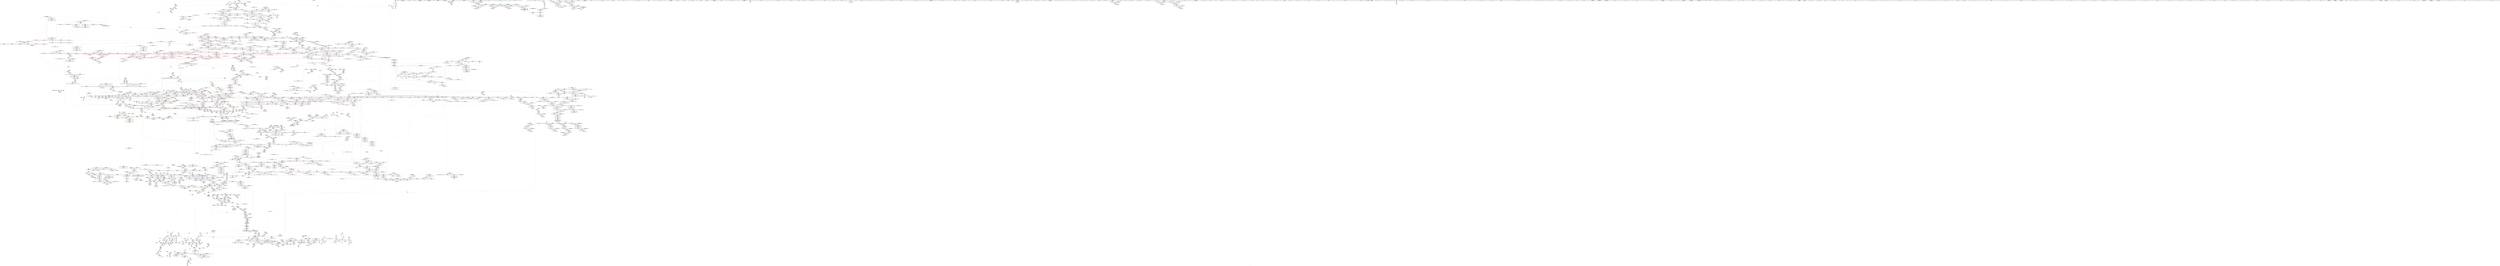 digraph "SVFG" {
	label="SVFG";

	Node0x5562b2072190 [shape=record,color=grey,label="{NodeID: 0\nNullPtr|{|<s41>245}}"];
	Node0x5562b2072190 -> Node0x5562b2908f20[style=solid];
	Node0x5562b2072190 -> Node0x5562b2909020[style=solid];
	Node0x5562b2072190 -> Node0x5562b29090f0[style=solid];
	Node0x5562b2072190 -> Node0x5562b29091c0[style=solid];
	Node0x5562b2072190 -> Node0x5562b2909290[style=solid];
	Node0x5562b2072190 -> Node0x5562b2909360[style=solid];
	Node0x5562b2072190 -> Node0x5562b2909430[style=solid];
	Node0x5562b2072190 -> Node0x5562b2909500[style=solid];
	Node0x5562b2072190 -> Node0x5562b29095d0[style=solid];
	Node0x5562b2072190 -> Node0x5562b29096a0[style=solid];
	Node0x5562b2072190 -> Node0x5562b2909770[style=solid];
	Node0x5562b2072190 -> Node0x5562b2909840[style=solid];
	Node0x5562b2072190 -> Node0x5562b2909910[style=solid];
	Node0x5562b2072190 -> Node0x5562b29099e0[style=solid];
	Node0x5562b2072190 -> Node0x5562b2909ab0[style=solid];
	Node0x5562b2072190 -> Node0x5562b2909b80[style=solid];
	Node0x5562b2072190 -> Node0x5562b2909c50[style=solid];
	Node0x5562b2072190 -> Node0x5562b2909d20[style=solid];
	Node0x5562b2072190 -> Node0x5562b2909df0[style=solid];
	Node0x5562b2072190 -> Node0x5562b2909ec0[style=solid];
	Node0x5562b2072190 -> Node0x5562b2909f90[style=solid];
	Node0x5562b2072190 -> Node0x5562b290a060[style=solid];
	Node0x5562b2072190 -> Node0x5562b290a130[style=solid];
	Node0x5562b2072190 -> Node0x5562b290a200[style=solid];
	Node0x5562b2072190 -> Node0x5562b290a2d0[style=solid];
	Node0x5562b2072190 -> Node0x5562b290a3a0[style=solid];
	Node0x5562b2072190 -> Node0x5562b290a470[style=solid];
	Node0x5562b2072190 -> Node0x5562b290a540[style=solid];
	Node0x5562b2072190 -> Node0x5562b290a610[style=solid];
	Node0x5562b2072190 -> Node0x5562b290a6e0[style=solid];
	Node0x5562b2072190 -> Node0x5562b290a7b0[style=solid];
	Node0x5562b2072190 -> Node0x5562b290a880[style=solid];
	Node0x5562b2072190 -> Node0x5562b290a950[style=solid];
	Node0x5562b2072190 -> Node0x5562b29167c0[style=solid];
	Node0x5562b2072190 -> Node0x5562b291a820[style=solid];
	Node0x5562b2072190 -> Node0x5562b2963cf0[style=solid];
	Node0x5562b2072190 -> Node0x5562b29a69e0[style=solid];
	Node0x5562b2072190 -> Node0x5562b29a72e0[style=solid];
	Node0x5562b2072190 -> Node0x5562b29a7a60[style=solid];
	Node0x5562b2072190 -> Node0x5562b29a9e60[style=solid];
	Node0x5562b2072190 -> Node0x5562b29a9fe0[style=solid];
	Node0x5562b2072190:s41 -> Node0x5562b2b83cb0[style=solid,color=red];
	Node0x5562b2915350 [shape=record,color=red,label="{NodeID: 1550\n3386\<--3380\n\<--__x.addr\n_ZNSt23_Rb_tree_const_iteratorIiEC2EPKSt18_Rb_tree_node_base\n}"];
	Node0x5562b2915350 -> Node0x5562b2969170[style=solid];
	Node0x5562b28f3790 [shape=record,color=green,label="{NodeID: 443\n2725\<--2726\n__x.addr\<--__x.addr_field_insensitive\n_ZNSt17_Rb_tree_iteratorIiEC2EPSt18_Rb_tree_node_base\n}"];
	Node0x5562b28f3790 -> Node0x5562b293f920[style=solid];
	Node0x5562b28f3790 -> Node0x5562b2965070[style=solid];
	Node0x5562b2902790 [shape=record,color=purple,label="{NodeID: 886\n3432\<--1564\noffset_1\<--\n}"];
	Node0x5562b2902790 -> Node0x5562b291efa0[style=solid];
	Node0x5562b2b89000 [shape=record,color=black,label="{NodeID: 4650\n1124 = PHI(378, )\n1st arg _ZSt6__sortIPSt4pairIiiEN9__gnu_cxx5__ops15_Iter_less_iterEEvT_S6_T0_ }"];
	Node0x5562b2b89000 -> Node0x5562b291ccb0[style=solid];
	Node0x5562b2a77920 [shape=record,color=yellow,style=double,label="{NodeID: 3543\n52V_1 = ENCHI(MR_52V_0)\npts\{580004 \}\nFun[_Z4liczv]|{<s0>3}}"];
	Node0x5562b2a77920:s0 -> Node0x5562b2a7ca50[style=dashed,color=red];
	Node0x5562b2939050 [shape=record,color=red,label="{NodeID: 1329\n1887\<--1862\n\<--__c.addr\n_ZSt22__move_median_to_firstIPSt4pairIiiEN9__gnu_cxx5__ops15_Iter_less_iterEEvT_S6_S6_S6_T0_\n|{<s0>134}}"];
	Node0x5562b2939050:s0 -> Node0x5562b2b87810[style=solid,color=red];
	Node0x5562b2890370 [shape=record,color=green,label="{NodeID: 222\n1238\<--1239\nllvm.ctlz.i64\<--llvm.ctlz.i64_field_insensitive\n}"];
	Node0x5562b29208d0 [shape=record,color=blue,label="{NodeID: 1772\n1817\<--1814\n__y.addr\<--__y\n_ZStltIiiEbRKSt4pairIT_T0_ES5_\n}"];
	Node0x5562b29208d0 -> Node0x5562b2937a60[style=dashed];
	Node0x5562b29208d0 -> Node0x5562b2937b30[style=dashed];
	Node0x5562b29208d0 -> Node0x5562b2937c00[style=dashed];
	Node0x5562b290f440 [shape=record,color=black,label="{NodeID: 665\n1519\<--1535\n_ZNK9__gnu_cxx5__ops15_Iter_less_iterclIPSt4pairIiiES5_EEbT_T0__ret\<--call\n_ZNK9__gnu_cxx5__ops15_Iter_less_iterclIPSt4pairIiiES5_EEbT_T0_\n|{<s0>98|<s1>114|<s2>130|<s3>131|<s4>133|<s5>136|<s6>138|<s7>141|<s8>142|<s9>151}}"];
	Node0x5562b290f440:s0 -> Node0x5562b2b7c8f0[style=solid,color=blue];
	Node0x5562b290f440:s1 -> Node0x5562b2b79ab0[style=solid,color=blue];
	Node0x5562b290f440:s2 -> Node0x5562b2b7e970[style=solid,color=blue];
	Node0x5562b290f440:s3 -> Node0x5562b2b7ea80[style=solid,color=blue];
	Node0x5562b290f440:s4 -> Node0x5562b2b7eb90[style=solid,color=blue];
	Node0x5562b290f440:s5 -> Node0x5562b2b7eca0[style=solid,color=blue];
	Node0x5562b290f440:s6 -> Node0x5562b2b7ede0[style=solid,color=blue];
	Node0x5562b290f440:s7 -> Node0x5562b2b7ef20[style=solid,color=blue];
	Node0x5562b290f440:s8 -> Node0x5562b2b7f060[style=solid,color=blue];
	Node0x5562b290f440:s9 -> Node0x5562b2b7f5b0[style=solid,color=blue];
	Node0x5562b2b77040 [shape=record,color=black,label="{NodeID: 4429\n126 = PHI(316, )\n}"];
	Node0x5562b2b77040 -> Node0x5562b2916b30[style=solid];
	Node0x5562b292dcc0 [shape=record,color=red,label="{NodeID: 1108\n654\<--613\n\<--tt\nmain\n}"];
	Node0x5562b292dcc0 -> Node0x5562b29a4be0[style=solid];
	Node0x5562b2865480 [shape=record,color=green,label="{NodeID: 1\n7\<--1\n__dso_handle\<--dummyObj\nGlob }"];
	Node0x5562b2915420 [shape=record,color=red,label="{NodeID: 1551\n3400\<--3397\nthis1\<--this.addr\n_ZNKSt8_Rb_treeIiiSt9_IdentityIiESt4lessIiESaIiEE3endEv\n}"];
	Node0x5562b2915420 -> Node0x5562b2928910[style=solid];
	Node0x5562b28f3860 [shape=record,color=green,label="{NodeID: 444\n2736\<--2737\nthis.addr\<--this.addr_field_insensitive\n_ZNSt8_Rb_treeIiiSt9_IdentityIiESt4lessIiESaIiEE6_M_endEv\n}"];
	Node0x5562b28f3860 -> Node0x5562b293f9f0[style=solid];
	Node0x5562b28f3860 -> Node0x5562b2965210[style=solid];
	Node0x5562b294cd90 [shape=record,color=black,label="{NodeID: 3101\nMR_10V_5 = PHI(MR_10V_4, MR_10V_2, MR_10V_2, )\npts\{60 \}\n|{|<s2>123}}"];
	Node0x5562b294cd90 -> Node0x5562b2915c40[style=dashed];
	Node0x5562b294cd90 -> Node0x5562b2915d10[style=dashed];
	Node0x5562b294cd90:s2 -> Node0x5562b2a571e0[style=dashed,color=red];
	Node0x5562b2902860 [shape=record,color=purple,label="{NodeID: 887\n3430\<--1565\noffset_0\<--\n}"];
	Node0x5562b2902860 -> Node0x5562b2915900[style=solid];
	Node0x5562b2b89110 [shape=record,color=black,label="{NodeID: 4651\n782 = PHI(331, 809, )\n0th arg _ZSt7forwardIRiEOT_RNSt16remove_referenceIS1_E4typeE }"];
	Node0x5562b2b89110 -> Node0x5562b291ac30[style=solid];
	Node0x5562b2939120 [shape=record,color=red,label="{NodeID: 1330\n1897\<--1862\n\<--__c.addr\n_ZSt22__move_median_to_firstIPSt4pairIiiEN9__gnu_cxx5__ops15_Iter_less_iterEEvT_S6_S6_S6_T0_\n|{<s0>136}}"];
	Node0x5562b2939120:s0 -> Node0x5562b2b8b400[style=solid,color=red];
	Node0x5562b2890470 [shape=record,color=green,label="{NodeID: 223\n1248\<--1249\n__comp\<--__comp_field_insensitive\n_ZSt22__final_insertion_sortIPSt4pairIiiEN9__gnu_cxx5__ops15_Iter_less_iterEEvT_S6_T0_\n}"];
	Node0x5562b29209a0 [shape=record,color=blue,label="{NodeID: 1773\n1856\<--1850\n__result.addr\<--__result\n_ZSt22__move_median_to_firstIPSt4pairIiiEN9__gnu_cxx5__ops15_Iter_less_iterEEvT_S6_S6_S6_T0_\n}"];
	Node0x5562b29209a0 -> Node0x5562b29381b0[style=dashed];
	Node0x5562b29209a0 -> Node0x5562b2938280[style=dashed];
	Node0x5562b29209a0 -> Node0x5562b2938350[style=dashed];
	Node0x5562b29209a0 -> Node0x5562b2938420[style=dashed];
	Node0x5562b29209a0 -> Node0x5562b29384f0[style=dashed];
	Node0x5562b29209a0 -> Node0x5562b29385c0[style=dashed];
	Node0x5562b290f510 [shape=record,color=black,label="{NodeID: 666\n1564\<--1552\n\<--__value\n_ZSt10__pop_heapIPSt4pairIiiEN9__gnu_cxx5__ops15_Iter_less_iterEEvT_S6_S6_RT0_\n}"];
	Node0x5562b290f510 -> Node0x5562b29026c0[style=solid];
	Node0x5562b290f510 -> Node0x5562b2902790[style=solid];
	Node0x5562b2b77270 [shape=record,color=black,label="{NodeID: 4430\n220 = PHI(528, )\n}"];
	Node0x5562b2b77270 -> Node0x5562b292b010[style=solid];
	Node0x5562b292dd90 [shape=record,color=red,label="{NodeID: 1109\n632\<--615\n\<--x\nmain\n}"];
	Node0x5562b292dd90 -> Node0x5562b29a90e0[style=solid];
	Node0x5562b2865510 [shape=record,color=green,label="{NodeID: 2\n9\<--1\n\<--dummyObj\nCan only get source location for instruction, argument, global var or function.}"];
	Node0x5562b29154f0 [shape=record,color=red,label="{NodeID: 1552\n3408\<--3407\n\<--coerce.dive\n_ZNKSt8_Rb_treeIiiSt9_IdentityIiESt4lessIiESaIiEE3endEv\n}"];
	Node0x5562b29154f0 -> Node0x5562b28fd760[style=solid];
	Node0x5562b28f3930 [shape=record,color=green,label="{NodeID: 445\n2750\<--2751\nthis.addr\<--this.addr_field_insensitive\n_ZNKSt4lessIiEclERKiS2_\n}"];
	Node0x5562b28f3930 -> Node0x5562b293fac0[style=solid];
	Node0x5562b28f3930 -> Node0x5562b29652e0[style=solid];
	Node0x5562b294d290 [shape=record,color=black,label="{NodeID: 3102\nMR_651V_6 = PHI(MR_651V_5, MR_651V_3, MR_651V_3, )\npts\{1611 \}\n}"];
	Node0x5562b294d290 -> Node0x5562b2935ab0[style=dashed];
	Node0x5562b2902930 [shape=record,color=purple,label="{NodeID: 888\n3433\<--1565\noffset_1\<--\n}"];
	Node0x5562b2902930 -> Node0x5562b29159d0[style=solid];
	Node0x5562b2b89260 [shape=record,color=black,label="{NodeID: 4652\n1031 = PHI(1004, )\n0th arg _ZN9__gnu_cxx13new_allocatorISt13_Rb_tree_nodeIiEE7destroyIiEEvPT_ }"];
	Node0x5562b2b89260 -> Node0x5562b291c220[style=solid];
	Node0x5562b29391f0 [shape=record,color=red,label="{NodeID: 1331\n1905\<--1862\n\<--__c.addr\n_ZSt22__move_median_to_firstIPSt4pairIiiEN9__gnu_cxx5__ops15_Iter_less_iterEEvT_S6_S6_S6_T0_\n|{<s0>138}}"];
	Node0x5562b29391f0:s0 -> Node0x5562b2b8b400[style=solid,color=red];
	Node0x5562b2890540 [shape=record,color=green,label="{NodeID: 224\n1250\<--1251\n__first.addr\<--__first.addr_field_insensitive\n_ZSt22__final_insertion_sortIPSt4pairIiiEN9__gnu_cxx5__ops15_Iter_less_iterEEvT_S6_T0_\n}"];
	Node0x5562b2890540 -> Node0x5562b2931b50[style=solid];
	Node0x5562b2890540 -> Node0x5562b2931c20[style=solid];
	Node0x5562b2890540 -> Node0x5562b2931cf0[style=solid];
	Node0x5562b2890540 -> Node0x5562b2931dc0[style=solid];
	Node0x5562b2890540 -> Node0x5562b2931e90[style=solid];
	Node0x5562b2890540 -> Node0x5562b291d330[style=solid];
	Node0x5562b2920a70 [shape=record,color=blue,label="{NodeID: 1774\n1858\<--1851\n__a.addr\<--__a\n_ZSt22__move_median_to_firstIPSt4pairIiiEN9__gnu_cxx5__ops15_Iter_less_iterEEvT_S6_S6_S6_T0_\n}"];
	Node0x5562b2920a70 -> Node0x5562b2938690[style=dashed];
	Node0x5562b2920a70 -> Node0x5562b2938760[style=dashed];
	Node0x5562b2920a70 -> Node0x5562b2938830[style=dashed];
	Node0x5562b2920a70 -> Node0x5562b2938900[style=dashed];
	Node0x5562b2920a70 -> Node0x5562b29389d0[style=dashed];
	Node0x5562b290f5e0 [shape=record,color=black,label="{NodeID: 667\n1579\<--1554\n\<--agg.tmp\n_ZSt10__pop_heapIPSt4pairIiiEN9__gnu_cxx5__ops15_Iter_less_iterEEvT_S6_S6_RT0_\n}"];
	Node0x5562b290f5e0 -> Node0x5562b2902a00[style=solid];
	Node0x5562b290f5e0 -> Node0x5562b2902ad0[style=solid];
	Node0x5562b2b773b0 [shape=record,color=black,label="{NodeID: 4431\n227 = PHI(514, )\n}"];
	Node0x5562b292de60 [shape=record,color=red,label="{NodeID: 1110\n636\<--615\n\<--x\nmain\n}"];
	Node0x5562b292de60 -> Node0x5562b290c790[style=solid];
	Node0x5562b28657c0 [shape=record,color=green,label="{NodeID: 3\n17\<--1\n.str\<--dummyObj\nGlob }"];
	Node0x5562b29155c0 [shape=record,color=red,label="{NodeID: 1553\n3419\<--3418\ndummyVal\<--offset_0\n_ZSt11__make_heapIPSt4pairIiiEN9__gnu_cxx5__ops15_Iter_less_iterEEvT_S6_RT0_\n}"];
	Node0x5562b29155c0 -> Node0x5562b291e510[style=solid];
	Node0x5562b28f3a00 [shape=record,color=green,label="{NodeID: 446\n2752\<--2753\n__x.addr\<--__x.addr_field_insensitive\n_ZNKSt4lessIiEclERKiS2_\n}"];
	Node0x5562b28f3a00 -> Node0x5562b293fb90[style=solid];
	Node0x5562b28f3a00 -> Node0x5562b29653b0[style=solid];
	Node0x5562b294d790 [shape=record,color=black,label="{NodeID: 3103\nMR_657V_8 = PHI(MR_657V_7, MR_657V_3, MR_657V_3, )\npts\{1617 \}\n}"];
	Node0x5562b2902a00 [shape=record,color=purple,label="{NodeID: 889\n3435\<--1579\noffset_0\<--\n}"];
	Node0x5562b2902a00 -> Node0x5562b291f070[style=solid];
	Node0x5562b2b89370 [shape=record,color=black,label="{NodeID: 4653\n1032 = PHI(1005, )\n1st arg _ZN9__gnu_cxx13new_allocatorISt13_Rb_tree_nodeIiEE7destroyIiEEvPT_ }"];
	Node0x5562b2b89370 -> Node0x5562b291c2f0[style=solid];
	Node0x5562b29392c0 [shape=record,color=red,label="{NodeID: 1332\n1909\<--1862\n\<--__c.addr\n_ZSt22__move_median_to_firstIPSt4pairIiiEN9__gnu_cxx5__ops15_Iter_less_iterEEvT_S6_S6_S6_T0_\n|{<s0>139}}"];
	Node0x5562b29392c0:s0 -> Node0x5562b2b87810[style=solid,color=red];
	Node0x5562b2890610 [shape=record,color=green,label="{NodeID: 225\n1252\<--1253\n__last.addr\<--__last.addr_field_insensitive\n_ZSt22__final_insertion_sortIPSt4pairIiiEN9__gnu_cxx5__ops15_Iter_less_iterEEvT_S6_T0_\n}"];
	Node0x5562b2890610 -> Node0x5562b2931f60[style=solid];
	Node0x5562b2890610 -> Node0x5562b2932030[style=solid];
	Node0x5562b2890610 -> Node0x5562b2932100[style=solid];
	Node0x5562b2890610 -> Node0x5562b291d400[style=solid];
	Node0x5562b2920b40 [shape=record,color=blue,label="{NodeID: 1775\n1860\<--1852\n__b.addr\<--__b\n_ZSt22__move_median_to_firstIPSt4pairIiiEN9__gnu_cxx5__ops15_Iter_less_iterEEvT_S6_S6_S6_T0_\n}"];
	Node0x5562b2920b40 -> Node0x5562b2938aa0[style=dashed];
	Node0x5562b2920b40 -> Node0x5562b2938b70[style=dashed];
	Node0x5562b2920b40 -> Node0x5562b2938c40[style=dashed];
	Node0x5562b2920b40 -> Node0x5562b2938d10[style=dashed];
	Node0x5562b2920b40 -> Node0x5562b2938de0[style=dashed];
	Node0x5562b290f6b0 [shape=record,color=black,label="{NodeID: 668\n1583\<--1554\n\<--agg.tmp\n_ZSt10__pop_heapIPSt4pairIiiEN9__gnu_cxx5__ops15_Iter_less_iterEEvT_S6_S6_RT0_\n}"];
	Node0x5562b290f6b0 -> Node0x5562b2935020[style=solid];
	Node0x5562b2b774c0 [shape=record,color=black,label="{NodeID: 4432\n229 = PHI(553, )\n}"];
	Node0x5562b2b774c0 -> Node0x5562b2917830[style=solid];
	Node0x5562b2a64880 [shape=record,color=yellow,style=double,label="{NodeID: 3325\n827V_1 = ENCHI(MR_827V_0)\npts\{3960000 4300000 \}\nFun[_ZNSt23_Rb_tree_const_iteratorIiEC2ERKSt17_Rb_tree_iteratorIiE]}"];
	Node0x5562b2a64880 -> Node0x5562b2943200[style=dashed];
	Node0x5562b292df30 [shape=record,color=red,label="{NodeID: 1111\n642\<--615\n\<--x\nmain\n}"];
	Node0x5562b292df30 -> Node0x5562b29a48e0[style=solid];
	Node0x5562b2865850 [shape=record,color=green,label="{NodeID: 4\n19\<--1\n.str.1\<--dummyObj\nGlob }"];
	Node0x5562b2915690 [shape=record,color=red,label="{NodeID: 1554\n3422\<--3421\ndummyVal\<--offset_1\n_ZSt11__make_heapIPSt4pairIiiEN9__gnu_cxx5__ops15_Iter_less_iterEEvT_S6_RT0_\n}"];
	Node0x5562b2915690 -> Node0x5562b291e5e0[style=solid];
	Node0x5562b28f3ad0 [shape=record,color=green,label="{NodeID: 447\n2754\<--2755\n__y.addr\<--__y.addr_field_insensitive\n_ZNKSt4lessIiEclERKiS2_\n}"];
	Node0x5562b28f3ad0 -> Node0x5562b293fc60[style=solid];
	Node0x5562b28f3ad0 -> Node0x5562b2965480[style=solid];
	Node0x5562b2902ad0 [shape=record,color=purple,label="{NodeID: 890\n3438\<--1579\noffset_1\<--\n}"];
	Node0x5562b2902ad0 -> Node0x5562b291f140[style=solid];
	Node0x5562b2b89480 [shape=record,color=black,label="{NodeID: 4654\n1410 = PHI(1311, )\n0th arg _ZSt11__sort_heapIPSt4pairIiiEN9__gnu_cxx5__ops15_Iter_less_iterEEvT_S6_RT0_ }"];
	Node0x5562b2b89480 -> Node0x5562b291ddc0[style=solid];
	Node0x5562b2939390 [shape=record,color=red,label="{NodeID: 1333\n1936\<--1925\n\<--__first.addr\n_ZSt21__unguarded_partitionIPSt4pairIiiEN9__gnu_cxx5__ops15_Iter_less_iterEET_S6_S6_S6_T0_\n|{<s0>141}}"];
	Node0x5562b2939390:s0 -> Node0x5562b2b8b080[style=solid,color=red];
	Node0x5562b28906e0 [shape=record,color=green,label="{NodeID: 226\n1254\<--1255\nagg.tmp\<--agg.tmp_field_insensitive\n_ZSt22__final_insertion_sortIPSt4pairIiiEN9__gnu_cxx5__ops15_Iter_less_iterEEvT_S6_T0_\n}"];
	Node0x5562b2920c10 [shape=record,color=blue,label="{NodeID: 1776\n1862\<--1853\n__c.addr\<--__c\n_ZSt22__move_median_to_firstIPSt4pairIiiEN9__gnu_cxx5__ops15_Iter_less_iterEEvT_S6_S6_S6_T0_\n}"];
	Node0x5562b2920c10 -> Node0x5562b2938eb0[style=dashed];
	Node0x5562b2920c10 -> Node0x5562b2938f80[style=dashed];
	Node0x5562b2920c10 -> Node0x5562b2939050[style=dashed];
	Node0x5562b2920c10 -> Node0x5562b2939120[style=dashed];
	Node0x5562b2920c10 -> Node0x5562b29391f0[style=dashed];
	Node0x5562b2920c10 -> Node0x5562b29392c0[style=dashed];
	Node0x5562b290f780 [shape=record,color=black,label="{NodeID: 669\n1565\<--1563\n\<--call\n_ZSt10__pop_heapIPSt4pairIiiEN9__gnu_cxx5__ops15_Iter_less_iterEEvT_S6_S6_RT0_\n}"];
	Node0x5562b290f780 -> Node0x5562b2902860[style=solid];
	Node0x5562b290f780 -> Node0x5562b2902930[style=solid];
	Node0x5562b2b77630 [shape=record,color=black,label="{NodeID: 4433\n234 = PHI(447, )\n}"];
	Node0x5562b2a64990 [shape=record,color=yellow,style=double,label="{NodeID: 3326\n24V_1 = ENCHI(MR_24V_0)\npts\{74 \}\nFun[_ZNSt3setIiSt4lessIiESaIiEE6insertERKi]|{<s0>31}}"];
	Node0x5562b2a64990:s0 -> Node0x5562b2a71510[style=dashed,color=red];
	Node0x5562b292e000 [shape=record,color=red,label="{NodeID: 1112\n671\<--668\nthis1\<--this.addr\n_ZNSt8_Rb_treeIiiSt9_IdentityIiESt4lessIiESaIiEEC2Ev\n}"];
	Node0x5562b292e000 -> Node0x5562b29003d0[style=solid];
	Node0x5562b28658e0 [shape=record,color=green,label="{NodeID: 5\n21\<--1\n.str.2\<--dummyObj\nGlob }"];
	Node0x5562b2915760 [shape=record,color=red,label="{NodeID: 1555\n3425\<--3424\ndummyVal\<--offset_0\n_ZSt11__make_heapIPSt4pairIiiEN9__gnu_cxx5__ops15_Iter_less_iterEEvT_S6_RT0_\n}"];
	Node0x5562b2915760 -> Node0x5562b291e6b0[style=solid];
	Node0x5562b28f3ba0 [shape=record,color=green,label="{NodeID: 448\n2768\<--2769\n__x.addr\<--__x.addr_field_insensitive\n_ZNSt8_Rb_treeIiiSt9_IdentityIiESt4lessIiESaIiEE6_S_keyEPKSt13_Rb_tree_nodeIiE\n}"];
	Node0x5562b28f3ba0 -> Node0x5562b293fed0[style=solid];
	Node0x5562b28f3ba0 -> Node0x5562b2965550[style=solid];
	Node0x5562b294e190 [shape=record,color=black,label="{NodeID: 3105\nMR_10V_2 = PHI(MR_10V_1, MR_10V_3, )\npts\{60 \}\n|{<s0>90|<s1>92}}"];
	Node0x5562b294e190:s0 -> Node0x5562b2aae5d0[style=dashed,color=blue];
	Node0x5562b294e190:s1 -> Node0x5562b2a21990[style=dashed,color=blue];
	Node0x5562b2902ba0 [shape=record,color=purple,label="{NodeID: 891\n3436\<--1580\noffset_0\<--\n}"];
	Node0x5562b2902ba0 -> Node0x5562b2915aa0[style=solid];
	Node0x5562b2b89590 [shape=record,color=black,label="{NodeID: 4655\n1411 = PHI(1312, )\n1st arg _ZSt11__sort_heapIPSt4pairIiiEN9__gnu_cxx5__ops15_Iter_less_iterEEvT_S6_RT0_ }"];
	Node0x5562b2b89590 -> Node0x5562b291de90[style=solid];
	Node0x5562b2939460 [shape=record,color=red,label="{NodeID: 1334\n1940\<--1925\n\<--__first.addr\n_ZSt21__unguarded_partitionIPSt4pairIiiEN9__gnu_cxx5__ops15_Iter_less_iterEET_S6_S6_S6_T0_\n}"];
	Node0x5562b2939460 -> Node0x5562b2903560[style=solid];
	Node0x5562b28907b0 [shape=record,color=green,label="{NodeID: 227\n1256\<--1257\nagg.tmp2\<--agg.tmp2_field_insensitive\n_ZSt22__final_insertion_sortIPSt4pairIiiEN9__gnu_cxx5__ops15_Iter_less_iterEEvT_S6_T0_\n}"];
	Node0x5562b2920ce0 [shape=record,color=blue,label="{NodeID: 1777\n1925\<--1920\n__first.addr\<--__first\n_ZSt21__unguarded_partitionIPSt4pairIiiEN9__gnu_cxx5__ops15_Iter_less_iterEET_S6_S6_S6_T0_\n}"];
	Node0x5562b2920ce0 -> Node0x5562b2a5a3e0[style=dashed];
	Node0x5562b290f850 [shape=record,color=black,label="{NodeID: 670\n1574\<--1572\nsub.ptr.lhs.cast\<--\n_ZSt10__pop_heapIPSt4pairIiiEN9__gnu_cxx5__ops15_Iter_less_iterEEvT_S6_S6_RT0_\n}"];
	Node0x5562b290f850 -> Node0x5562b29a5660[style=solid];
	Node0x5562b2b77740 [shape=record,color=black,label="{NodeID: 4434\n236 = PHI(495, )\n}"];
	Node0x5562b2b77740 -> Node0x5562b292b0e0[style=solid];
	Node0x5562b2a64aa0 [shape=record,color=yellow,style=double,label="{NodeID: 3327\n98V_1 = ENCHI(MR_98V_0)\npts\{390 \}\nFun[_ZNSt3setIiSt4lessIiESaIiEE6insertERKi]}"];
	Node0x5562b2a64aa0 -> Node0x5562b292beb0[style=dashed];
	Node0x5562b292e0d0 [shape=record,color=red,label="{NodeID: 1113\n682\<--679\nthis1\<--this.addr\n_ZNSt8_Rb_treeIiiSt9_IdentityIiESt4lessIiESaIiEE13_Rb_tree_implIS3_Lb1EEC2Ev\n}"];
	Node0x5562b292e0d0 -> Node0x5562b290c930[style=solid];
	Node0x5562b292e0d0 -> Node0x5562b290ca00[style=solid];
	Node0x5562b292e0d0 -> Node0x5562b290cad0[style=solid];
	Node0x5562b2865970 [shape=record,color=green,label="{NodeID: 6\n23\<--1\n.str.3\<--dummyObj\nGlob }"];
	Node0x5562b2915830 [shape=record,color=red,label="{NodeID: 1556\n3428\<--3427\ndummyVal\<--offset_1\n_ZSt11__make_heapIPSt4pairIiiEN9__gnu_cxx5__ops15_Iter_less_iterEEvT_S6_RT0_\n}"];
	Node0x5562b2915830 -> Node0x5562b291e780[style=solid];
	Node0x5562b28f3c70 [shape=record,color=green,label="{NodeID: 449\n2770\<--2771\nref.tmp\<--ref.tmp_field_insensitive\n_ZNSt8_Rb_treeIiiSt9_IdentityIiESt4lessIiESaIiEE6_S_keyEPKSt13_Rb_tree_nodeIiE\n|{<s0>217}}"];
	Node0x5562b28f3c70:s0 -> Node0x5562b2b8d9b0[style=solid,color=red];
	Node0x5562b294e690 [shape=record,color=black,label="{NodeID: 3106\nMR_373V_2 = PHI(MR_373V_1, MR_373V_4, )\npts\{2067 \}\n}"];
	Node0x5562b2902c70 [shape=record,color=purple,label="{NodeID: 892\n3439\<--1580\noffset_1\<--\n}"];
	Node0x5562b2902c70 -> Node0x5562b2915b70[style=solid];
	Node0x5562b2b896a0 [shape=record,color=black,label="{NodeID: 4656\n1412 = PHI(1292, )\n2nd arg _ZSt11__sort_heapIPSt4pairIiiEN9__gnu_cxx5__ops15_Iter_less_iterEEvT_S6_RT0_ }"];
	Node0x5562b2b896a0 -> Node0x5562b291df60[style=solid];
	Node0x5562b2939530 [shape=record,color=red,label="{NodeID: 1335\n1956\<--1925\n\<--__first.addr\n_ZSt21__unguarded_partitionIPSt4pairIiiEN9__gnu_cxx5__ops15_Iter_less_iterEET_S6_S6_S6_T0_\n}"];
	Node0x5562b2939530 -> Node0x5562b29a6e60[style=solid];
	Node0x5562b2890880 [shape=record,color=green,label="{NodeID: 228\n1258\<--1259\nagg.tmp3\<--agg.tmp3_field_insensitive\n_ZSt22__final_insertion_sortIPSt4pairIiiEN9__gnu_cxx5__ops15_Iter_less_iterEEvT_S6_T0_\n}"];
	Node0x5562b2920db0 [shape=record,color=blue,label="{NodeID: 1778\n1927\<--1921\n__last.addr\<--__last\n_ZSt21__unguarded_partitionIPSt4pairIiiEN9__gnu_cxx5__ops15_Iter_less_iterEET_S6_S6_S6_T0_\n}"];
	Node0x5562b2920db0 -> Node0x5562b2939870[style=dashed];
	Node0x5562b2920db0 -> Node0x5562b2921020[style=dashed];
	Node0x5562b290f920 [shape=record,color=black,label="{NodeID: 671\n1575\<--1573\nsub.ptr.rhs.cast\<--\n_ZSt10__pop_heapIPSt4pairIiiEN9__gnu_cxx5__ops15_Iter_less_iterEEvT_S6_S6_RT0_\n}"];
	Node0x5562b290f920 -> Node0x5562b29a5660[style=solid];
	Node0x5562b2b778b0 [shape=record,color=black,label="{NodeID: 4435\n37 = PHI()\n}"];
	Node0x5562b292e1a0 [shape=record,color=red,label="{NodeID: 1114\n703\<--700\nthis1\<--this.addr\n_ZNSaISt13_Rb_tree_nodeIiEEC2Ev\n}"];
	Node0x5562b292e1a0 -> Node0x5562b290cc70[style=solid];
	Node0x5562b28661b0 [shape=record,color=green,label="{NodeID: 7\n26\<--1\n\<--dummyObj\nCan only get source location for instruction, argument, global var or function.}"];
	Node0x5562b2915900 [shape=record,color=red,label="{NodeID: 1557\n3431\<--3430\ndummyVal\<--offset_0\n_ZSt10__pop_heapIPSt4pairIiiEN9__gnu_cxx5__ops15_Iter_less_iterEEvT_S6_S6_RT0_\n}"];
	Node0x5562b2915900 -> Node0x5562b291eed0[style=solid];
	Node0x5562b28f3d40 [shape=record,color=green,label="{NodeID: 450\n2775\<--2776\n_ZNSt8_Rb_treeIiiSt9_IdentityIiESt4lessIiESaIiEE8_S_valueEPKSt13_Rb_tree_nodeIiE\<--_ZNSt8_Rb_treeIiiSt9_IdentityIiESt4lessIiESaIiEE8_S_valueEPKSt13_Rb_tree_nodeIiE_field_insensitive\n}"];
	Node0x5562b294eb90 [shape=record,color=black,label="{NodeID: 3107\nMR_375V_2 = PHI(MR_375V_1, MR_375V_3, )\npts\{20690000 \}\n}"];
	Node0x5562b2902d40 [shape=record,color=purple,label="{NodeID: 893\n3441\<--1705\noffset_0\<--\n}"];
	Node0x5562b2902d40 -> Node0x5562b291fbd0[style=solid];
	Node0x5562b2b897b0 [shape=record,color=black,label="{NodeID: 4657\n448 = PHI(79, 79, )\n0th arg _ZNKSt23_Rb_tree_const_iteratorIiEneERKS0_ }"];
	Node0x5562b2b897b0 -> Node0x5562b2918d50[style=solid];
	Node0x5562b2a77f40 [shape=record,color=yellow,style=double,label="{NodeID: 3550\n66V_1 = ENCHI(MR_66V_0)\npts\{680000 680001 \}\nFun[_Z4liczv]|{<s0>6}}"];
	Node0x5562b2a77f40:s0 -> Node0x5562b2a197d0[style=dashed,color=red];
	Node0x5562b2939600 [shape=record,color=red,label="{NodeID: 1336\n1960\<--1925\n\<--__first.addr\n_ZSt21__unguarded_partitionIPSt4pairIiiEN9__gnu_cxx5__ops15_Iter_less_iterEET_S6_S6_S6_T0_\n}"];
	Node0x5562b2939600 -> Node0x5562b2910210[style=solid];
	Node0x5562b28f43a0 [shape=record,color=green,label="{NodeID: 229\n1274\<--1275\n_ZSt16__insertion_sortIPSt4pairIiiEN9__gnu_cxx5__ops15_Iter_less_iterEEvT_S6_T0_\<--_ZSt16__insertion_sortIPSt4pairIiiEN9__gnu_cxx5__ops15_Iter_less_iterEEvT_S6_T0__field_insensitive\n}"];
	Node0x5562b2920e80 [shape=record,color=blue,label="{NodeID: 1779\n1929\<--1922\n__pivot.addr\<--__pivot\n_ZSt21__unguarded_partitionIPSt4pairIiiEN9__gnu_cxx5__ops15_Iter_less_iterEET_S6_S6_S6_T0_\n}"];
	Node0x5562b2920e80 -> Node0x5562b2939c80[style=dashed];
	Node0x5562b2920e80 -> Node0x5562b2939d50[style=dashed];
	Node0x5562b290f9f0 [shape=record,color=black,label="{NodeID: 672\n1580\<--1578\n\<--call3\n_ZSt10__pop_heapIPSt4pairIiiEN9__gnu_cxx5__ops15_Iter_less_iterEEvT_S6_S6_RT0_\n}"];
	Node0x5562b290f9f0 -> Node0x5562b2902ba0[style=solid];
	Node0x5562b290f9f0 -> Node0x5562b2902c70[style=solid];
	Node0x5562b2b77980 [shape=record,color=black,label="{NodeID: 4436\n1218 = PHI(1317, )\n}"];
	Node0x5562b2b77980 -> Node0x5562b291d0c0[style=solid];
	Node0x5562b292e270 [shape=record,color=red,label="{NodeID: 1115\n714\<--711\nthis1\<--this.addr\n_ZNSt20_Rb_tree_key_compareISt4lessIiEEC2Ev\n}"];
	Node0x5562b292e270 -> Node0x5562b2900570[style=solid];
	Node0x5562b2866270 [shape=record,color=green,label="{NodeID: 8\n100\<--1\n\<--dummyObj\nCan only get source location for instruction, argument, global var or function.|{<s0>113}}"];
	Node0x5562b2866270:s0 -> Node0x5562b2b91b00[style=solid,color=red];
	Node0x5562b29159d0 [shape=record,color=red,label="{NodeID: 1558\n3434\<--3433\ndummyVal\<--offset_1\n_ZSt10__pop_heapIPSt4pairIiiEN9__gnu_cxx5__ops15_Iter_less_iterEEvT_S6_S6_RT0_\n}"];
	Node0x5562b29159d0 -> Node0x5562b291efa0[style=solid];
	Node0x5562b28f3e40 [shape=record,color=green,label="{NodeID: 451\n2782\<--2783\nthis.addr\<--this.addr_field_insensitive\n_ZNKSt17_Rb_tree_iteratorIiEeqERKS0_\n}"];
	Node0x5562b28f3e40 -> Node0x5562b293ffa0[style=solid];
	Node0x5562b28f3e40 -> Node0x5562b2965620[style=solid];
	Node0x5562b294f090 [shape=record,color=black,label="{NodeID: 3108\nMR_377V_2 = PHI(MR_377V_1, MR_377V_3, )\npts\{20690001 \}\n}"];
	Node0x5562b2902e10 [shape=record,color=purple,label="{NodeID: 894\n3444\<--1705\noffset_1\<--\n}"];
	Node0x5562b2902e10 -> Node0x5562b291fca0[style=solid];
	Node0x5562b2b89900 [shape=record,color=black,label="{NodeID: 4658\n449 = PHI(81, 91, )\n1st arg _ZNKSt23_Rb_tree_const_iteratorIiEneERKS0_ }"];
	Node0x5562b2b89900 -> Node0x5562b2918e20[style=solid];
	Node0x5562b29396d0 [shape=record,color=red,label="{NodeID: 1337\n1962\<--1925\n\<--__first.addr\n_ZSt21__unguarded_partitionIPSt4pairIiiEN9__gnu_cxx5__ops15_Iter_less_iterEET_S6_S6_S6_T0_\n|{<s0>143}}"];
	Node0x5562b29396d0:s0 -> Node0x5562b2b873d0[style=solid,color=red];
	Node0x5562b28f4460 [shape=record,color=green,label="{NodeID: 230\n1280\<--1281\n_ZSt26__unguarded_insertion_sortIPSt4pairIiiEN9__gnu_cxx5__ops15_Iter_less_iterEEvT_S6_T0_\<--_ZSt26__unguarded_insertion_sortIPSt4pairIiiEN9__gnu_cxx5__ops15_Iter_less_iterEEvT_S6_T0__field_insensitive\n}"];
	Node0x5562b2920f50 [shape=record,color=blue,label="{NodeID: 1780\n1925\<--1941\n__first.addr\<--incdec.ptr\n_ZSt21__unguarded_partitionIPSt4pairIiiEN9__gnu_cxx5__ops15_Iter_less_iterEET_S6_S6_S6_T0_\n}"];
	Node0x5562b2920f50 -> Node0x5562b2a5a3e0[style=dashed];
	Node0x5562b290fac0 [shape=record,color=black,label="{NodeID: 673\n1587\<--1592\n_ZSt4moveIRSt4pairIiiEEONSt16remove_referenceIT_E4typeEOS4__ret\<--\n_ZSt4moveIRSt4pairIiiEEONSt16remove_referenceIT_E4typeEOS4_\n|{<s0>101|<s1>103|<s2>107|<s3>109|<s4>111|<s5>115|<s6>117|<s7>121|<s8>125|<s9>127|<s10>152|<s11>155|<s12>164|<s13>167|<s14>169|<s15>176}}"];
	Node0x5562b290fac0:s0 -> Node0x5562b2b7ca00[style=solid,color=blue];
	Node0x5562b290fac0:s1 -> Node0x5562b2b7cb70[style=solid,color=blue];
	Node0x5562b290fac0:s2 -> Node0x5562b2b795b0[style=solid,color=blue];
	Node0x5562b290fac0:s3 -> Node0x5562b2b796f0[style=solid,color=blue];
	Node0x5562b290fac0:s4 -> Node0x5562b2b79940[style=solid,color=blue];
	Node0x5562b290fac0:s5 -> Node0x5562b2b79bc0[style=solid,color=blue];
	Node0x5562b290fac0:s6 -> Node0x5562b2b7dbb0[style=solid,color=blue];
	Node0x5562b290fac0:s7 -> Node0x5562b2b7df10[style=solid,color=blue];
	Node0x5562b290fac0:s8 -> Node0x5562b2b7e330[style=solid,color=blue];
	Node0x5562b290fac0:s9 -> Node0x5562b2b7e580[style=solid,color=blue];
	Node0x5562b290fac0:s10 -> Node0x5562b2b7f6c0[style=solid,color=blue];
	Node0x5562b290fac0:s11 -> Node0x5562b2b7ac00[style=solid,color=blue];
	Node0x5562b290fac0:s12 -> Node0x5562b2b7b270[style=solid,color=blue];
	Node0x5562b290fac0:s13 -> Node0x5562b2b7b4c0[style=solid,color=blue];
	Node0x5562b290fac0:s14 -> Node0x5562b2b7b740[style=solid,color=blue];
	Node0x5562b290fac0:s15 -> Node0x5562b2b7fbf0[style=solid,color=blue];
	Node0x5562b2b77af0 [shape=record,color=black,label="{NodeID: 4437\n1236 = PHI()\n}"];
	Node0x5562b2b77af0 -> Node0x5562b290e4d0[style=solid];
	Node0x5562b2b77af0 -> Node0x5562b290e5a0[style=solid];
	Node0x5562b292e340 [shape=record,color=red,label="{NodeID: 1116\n722\<--719\nthis1\<--this.addr\n_ZNSt15_Rb_tree_headerC2Ev\n|{|<s3>52}}"];
	Node0x5562b292e340 -> Node0x5562b2900640[style=solid];
	Node0x5562b292e340 -> Node0x5562b2900710[style=solid];
	Node0x5562b292e340 -> Node0x5562b29007e0[style=solid];
	Node0x5562b292e340:s3 -> Node0x5562b2b8f550[style=solid,color=red];
	Node0x5562b2866330 [shape=record,color=green,label="{NodeID: 9\n140\<--1\n\<--dummyObj\nCan only get source location for instruction, argument, global var or function.}"];
	Node0x5562b2915aa0 [shape=record,color=red,label="{NodeID: 1559\n3437\<--3436\ndummyVal\<--offset_0\n_ZSt10__pop_heapIPSt4pairIiiEN9__gnu_cxx5__ops15_Iter_less_iterEEvT_S6_S6_RT0_\n}"];
	Node0x5562b2915aa0 -> Node0x5562b291f070[style=solid];
	Node0x5562b28f3f10 [shape=record,color=green,label="{NodeID: 452\n2784\<--2785\n__x.addr\<--__x.addr_field_insensitive\n_ZNKSt17_Rb_tree_iteratorIiEeqERKS0_\n}"];
	Node0x5562b28f3f10 -> Node0x5562b2940070[style=solid];
	Node0x5562b28f3f10 -> Node0x5562b29656f0[style=solid];
	Node0x5562b294f590 [shape=record,color=black,label="{NodeID: 3109\nMR_10V_2 = PHI(MR_10V_5, MR_10V_1, )\npts\{60 \}\n|{|<s1>86|<s2>87}}"];
	Node0x5562b294f590 -> Node0x5562b2953780[style=dashed];
	Node0x5562b294f590:s1 -> Node0x5562b2a7b160[style=dashed,color=red];
	Node0x5562b294f590:s2 -> Node0x5562b2a5cb80[style=dashed,color=red];
	Node0x5562b2902ee0 [shape=record,color=purple,label="{NodeID: 895\n3442\<--1706\noffset_0\<--\n}"];
	Node0x5562b2902ee0 -> Node0x5562b2915c40[style=solid];
	Node0x5562b2b89a80 [shape=record,color=black,label="{NodeID: 4659\n2598 = PHI(2378, )\n0th arg _ZNSt8_Rb_treeIiiSt9_IdentityIiESt4lessIiESaIiEE10_M_insert_IRKiNS5_11_Alloc_nodeEEESt17_Rb_tree_iteratorIiEPSt18_Rb_tree_node_baseSD_OT_RT0_ }"];
	Node0x5562b2b89a80 -> Node0x5562b29641d0[style=solid];
	Node0x5562b2a78130 [shape=record,color=yellow,style=double,label="{NodeID: 3552\n70V_1 = ENCHI(MR_70V_0)\npts\{580000 580001 580002 580003 580004 \}\nFun[_ZNSt8_Rb_treeIiiSt9_IdentityIiESt4lessIiESaIiEE13_Rb_tree_implIS3_Lb1EEC2Ev]|{<s0>50|<s1>50}}"];
	Node0x5562b2a78130:s0 -> Node0x5562b291a5b0[style=dashed,color=red];
	Node0x5562b2a78130:s1 -> Node0x5562b2a74460[style=dashed,color=red];
	Node0x5562b29397a0 [shape=record,color=red,label="{NodeID: 1338\n1965\<--1925\n\<--__first.addr\n_ZSt21__unguarded_partitionIPSt4pairIiiEN9__gnu_cxx5__ops15_Iter_less_iterEET_S6_S6_S6_T0_\n}"];
	Node0x5562b29397a0 -> Node0x5562b29037d0[style=solid];
	Node0x5562b28f4560 [shape=record,color=green,label="{NodeID: 231\n1292\<--1293\n__comp\<--__comp_field_insensitive\n_ZSt14__partial_sortIPSt4pairIiiEN9__gnu_cxx5__ops15_Iter_less_iterEEvT_S6_S6_T0_\n|{<s0>94}}"];
	Node0x5562b28f4560:s0 -> Node0x5562b2b896a0[style=solid,color=red];
	Node0x5562b2921020 [shape=record,color=blue,label="{NodeID: 1781\n1927\<--1945\n__last.addr\<--incdec.ptr3\n_ZSt21__unguarded_partitionIPSt4pairIiiEN9__gnu_cxx5__ops15_Iter_less_iterEET_S6_S6_S6_T0_\n}"];
	Node0x5562b2921020 -> Node0x5562b2a246c0[style=dashed];
	Node0x5562b290fb90 [shape=record,color=black,label="{NodeID: 674\n1624\<--1604\n\<--__value\n_ZSt13__adjust_heapIPSt4pairIiiElS1_N9__gnu_cxx5__ops15_Iter_less_iterEEvT_T0_S7_T1_T2_\n}"];
	Node0x5562b290fb90 -> Node0x5562b291f2e0[style=solid];
	Node0x5562b2b77bf0 [shape=record,color=black,label="{NodeID: 4438\n134 = PHI(341, )\n}"];
	Node0x5562b292e410 [shape=record,color=red,label="{NodeID: 1117\n740\<--737\nthis1\<--this.addr\n_ZN9__gnu_cxx13new_allocatorISt13_Rb_tree_nodeIiEEC2Ev\n}"];
	Node0x5562b2866430 [shape=record,color=green,label="{NodeID: 10\n986\<--1\n\<--dummyObj\nCan only get source location for instruction, argument, global var or function.|{<s0>75|<s1>235}}"];
	Node0x5562b2866430:s0 -> Node0x5562b2b8f440[style=solid,color=red];
	Node0x5562b2866430:s1 -> Node0x5562b2b84c70[style=solid,color=red];
	Node0x5562b2915b70 [shape=record,color=red,label="{NodeID: 1560\n3440\<--3439\ndummyVal\<--offset_1\n_ZSt10__pop_heapIPSt4pairIiiEN9__gnu_cxx5__ops15_Iter_less_iterEEvT_S6_S6_RT0_\n}"];
	Node0x5562b2915b70 -> Node0x5562b291f140[style=solid];
	Node0x5562b28f3fe0 [shape=record,color=green,label="{NodeID: 453\n2798\<--2799\nretval\<--retval_field_insensitive\n_ZNSt8_Rb_treeIiiSt9_IdentityIiESt4lessIiESaIiEE5beginEv\n|{|<s1>218}}"];
	Node0x5562b28f3fe0 -> Node0x5562b2926960[style=solid];
	Node0x5562b28f3fe0:s1 -> Node0x5562b2b88520[style=solid,color=red];
	Node0x5562b294fa90 [shape=record,color=black,label="{NodeID: 3110\nMR_546V_3 = PHI(MR_546V_4, MR_546V_2, )\npts\{1178 \}\n}"];
	Node0x5562b294fa90 -> Node0x5562b2931260[style=dashed];
	Node0x5562b294fa90 -> Node0x5562b2931330[style=dashed];
	Node0x5562b294fa90 -> Node0x5562b2931400[style=dashed];
	Node0x5562b294fa90 -> Node0x5562b29314d0[style=dashed];
	Node0x5562b294fa90 -> Node0x5562b29315a0[style=dashed];
	Node0x5562b294fa90 -> Node0x5562b291d190[style=dashed];
	Node0x5562b2902fb0 [shape=record,color=purple,label="{NodeID: 896\n3445\<--1706\noffset_1\<--\n}"];
	Node0x5562b2902fb0 -> Node0x5562b2915d10[style=solid];
	Node0x5562b2b89b90 [shape=record,color=black,label="{NodeID: 4660\n2599 = PHI(2401, )\n1st arg _ZNSt8_Rb_treeIiiSt9_IdentityIiESt4lessIiESaIiEE10_M_insert_IRKiNS5_11_Alloc_nodeEEESt17_Rb_tree_iteratorIiEPSt18_Rb_tree_node_baseSD_OT_RT0_ }"];
	Node0x5562b2b89b90 -> Node0x5562b29642a0[style=solid];
	Node0x5562b2939870 [shape=record,color=red,label="{NodeID: 1339\n1944\<--1927\n\<--__last.addr\n_ZSt21__unguarded_partitionIPSt4pairIiiEN9__gnu_cxx5__ops15_Iter_less_iterEET_S6_S6_S6_T0_\n}"];
	Node0x5562b2939870 -> Node0x5562b2903630[style=solid];
	Node0x5562b28f4630 [shape=record,color=green,label="{NodeID: 232\n1294\<--1295\n__first.addr\<--__first.addr_field_insensitive\n_ZSt14__partial_sortIPSt4pairIiiEN9__gnu_cxx5__ops15_Iter_less_iterEEvT_S6_S6_T0_\n}"];
	Node0x5562b28f4630 -> Node0x5562b29321d0[style=solid];
	Node0x5562b28f4630 -> Node0x5562b29322a0[style=solid];
	Node0x5562b28f4630 -> Node0x5562b291d4d0[style=solid];
	Node0x5562b29210f0 [shape=record,color=blue,label="{NodeID: 1782\n1927\<--1953\n__last.addr\<--incdec.ptr7\n_ZSt21__unguarded_partitionIPSt4pairIiiEN9__gnu_cxx5__ops15_Iter_less_iterEET_S6_S6_S6_T0_\n}"];
	Node0x5562b29210f0 -> Node0x5562b2a246c0[style=dashed];
	Node0x5562b290fc60 [shape=record,color=black,label="{NodeID: 675\n1705\<--1622\n\<--agg.tmp22\n_ZSt13__adjust_heapIPSt4pairIiiElS1_N9__gnu_cxx5__ops15_Iter_less_iterEEvT_T0_S7_T1_T2_\n}"];
	Node0x5562b290fc60 -> Node0x5562b2902d40[style=solid];
	Node0x5562b290fc60 -> Node0x5562b2902e10[style=solid];
	Node0x5562b2b77d00 [shape=record,color=black,label="{NodeID: 4439\n172 = PHI(386, )\n}"];
	Node0x5562b2a64f30 [shape=record,color=yellow,style=double,label="{NodeID: 3332\n108V_1 = ENCHI(MR_108V_0)\npts\{3900000 3900001 \}\nFun[_ZNSt3setIiSt4lessIiESaIiEE6insertERKi]|{<s0>32|<s1>32}}"];
	Node0x5562b2a64f30:s0 -> Node0x5562b2924420[style=dashed,color=red];
	Node0x5562b2a64f30:s1 -> Node0x5562b2a1be20[style=dashed,color=red];
	Node0x5562b292e4e0 [shape=record,color=red,label="{NodeID: 1118\n747\<--744\nthis1\<--this.addr\n_ZNSt15_Rb_tree_header8_M_resetEv\n}"];
	Node0x5562b292e4e0 -> Node0x5562b29008b0[style=solid];
	Node0x5562b292e4e0 -> Node0x5562b2900980[style=solid];
	Node0x5562b292e4e0 -> Node0x5562b2900a50[style=solid];
	Node0x5562b292e4e0 -> Node0x5562b2900b20[style=solid];
	Node0x5562b292e4e0 -> Node0x5562b2900bf0[style=solid];
	Node0x5562b292e4e0 -> Node0x5562b2900cc0[style=solid];
	Node0x5562b292e4e0 -> Node0x5562b2900d90[style=solid];
	Node0x5562b292e4e0 -> Node0x5562b2900e60[style=solid];
	Node0x5562b292e4e0 -> Node0x5562b2900f30[style=solid];
	Node0x5562b2866530 [shape=record,color=green,label="{NodeID: 11\n1149\<--1\n\<--dummyObj\nCan only get source location for instruction, argument, global var or function.}"];
	Node0x5562b2915c40 [shape=record,color=red,label="{NodeID: 1561\n3443\<--3442\ndummyVal\<--offset_0\n_ZSt13__adjust_heapIPSt4pairIiiElS1_N9__gnu_cxx5__ops15_Iter_less_iterEEvT_T0_S7_T1_T2_\n}"];
	Node0x5562b2915c40 -> Node0x5562b291fbd0[style=solid];
	Node0x5562b28f40b0 [shape=record,color=green,label="{NodeID: 454\n2800\<--2801\nthis.addr\<--this.addr_field_insensitive\n_ZNSt8_Rb_treeIiiSt9_IdentityIiESt4lessIiESaIiEE5beginEv\n}"];
	Node0x5562b28f40b0 -> Node0x5562b29402e0[style=solid];
	Node0x5562b28f40b0 -> Node0x5562b29657c0[style=solid];
	Node0x5562b294ff90 [shape=record,color=black,label="{NodeID: 3111\nMR_548V_3 = PHI(MR_548V_4, MR_548V_2, )\npts\{1180 \}\n}"];
	Node0x5562b294ff90 -> Node0x5562b2931670[style=dashed];
	Node0x5562b294ff90 -> Node0x5562b2931740[style=dashed];
	Node0x5562b294ff90 -> Node0x5562b291cff0[style=dashed];
	Node0x5562b2903080 [shape=record,color=purple,label="{NodeID: 897\n1822\<--1821\nfirst\<--\n_ZStltIiiEbRKSt4pairIT_T0_ES5_\n}"];
	Node0x5562b2903080 -> Node0x5562b2937cd0[style=solid];
	Node0x5562b2b89ca0 [shape=record,color=black,label="{NodeID: 4661\n2600 = PHI(2403, )\n2nd arg _ZNSt8_Rb_treeIiiSt9_IdentityIiESt4lessIiESaIiEE10_M_insert_IRKiNS5_11_Alloc_nodeEEESt17_Rb_tree_iteratorIiEPSt18_Rb_tree_node_baseSD_OT_RT0_ }"];
	Node0x5562b2b89ca0 -> Node0x5562b2964370[style=solid];
	Node0x5562b2939940 [shape=record,color=red,label="{NodeID: 1340\n1949\<--1927\n\<--__last.addr\n_ZSt21__unguarded_partitionIPSt4pairIiiEN9__gnu_cxx5__ops15_Iter_less_iterEET_S6_S6_S6_T0_\n|{<s0>142}}"];
	Node0x5562b2939940:s0 -> Node0x5562b2b8b400[style=solid,color=red];
	Node0x5562b28f4700 [shape=record,color=green,label="{NodeID: 233\n1296\<--1297\n__middle.addr\<--__middle.addr_field_insensitive\n_ZSt14__partial_sortIPSt4pairIiiEN9__gnu_cxx5__ops15_Iter_less_iterEEvT_S6_S6_T0_\n}"];
	Node0x5562b28f4700 -> Node0x5562b2932370[style=solid];
	Node0x5562b28f4700 -> Node0x5562b2932440[style=solid];
	Node0x5562b28f4700 -> Node0x5562b291d5a0[style=solid];
	Node0x5562b29211c0 [shape=record,color=blue,label="{NodeID: 1783\n1925\<--1966\n__first.addr\<--incdec.ptr9\n_ZSt21__unguarded_partitionIPSt4pairIiiEN9__gnu_cxx5__ops15_Iter_less_iterEET_S6_S6_S6_T0_\n}"];
	Node0x5562b29211c0 -> Node0x5562b2a5a3e0[style=dashed];
	Node0x5562b290fd30 [shape=record,color=black,label="{NodeID: 676\n1708\<--1622\n\<--agg.tmp22\n_ZSt13__adjust_heapIPSt4pairIiiElS1_N9__gnu_cxx5__ops15_Iter_less_iterEEvT_T0_S7_T1_T2_\n}"];
	Node0x5562b290fd30 -> Node0x5562b29367b0[style=solid];
	Node0x5562b2b77e10 [shape=record,color=black,label="{NodeID: 4440\n184 = PHI(420, )\n}"];
	Node0x5562b2b77e10 -> Node0x5562b2917280[style=solid];
	Node0x5562b2a65010 [shape=record,color=yellow,style=double,label="{NodeID: 3333\n110V_1 = ENCHI(MR_110V_0)\npts\{580001 580002 580003 580004 31290004 \}\nFun[_ZNSt3setIiSt4lessIiESaIiEE6insertERKi]|{<s0>31|<s1>31}}"];
	Node0x5562b2a65010:s0 -> Node0x5562b2a71a80[style=dashed,color=red];
	Node0x5562b2a65010:s1 -> Node0x5562b2a720a0[style=dashed,color=red];
	Node0x5562b292e5b0 [shape=record,color=red,label="{NodeID: 1119\n779\<--776\n\<--__t.addr\n_ZSt7forwardIiEOT_RNSt16remove_referenceIS0_E4typeE\n}"];
	Node0x5562b292e5b0 -> Node0x5562b290cd40[style=solid];
	Node0x5562b2866630 [shape=record,color=green,label="{NodeID: 12\n1154\<--1\n\<--dummyObj\nCan only get source location for instruction, argument, global var or function.}"];
	Node0x5562b2915d10 [shape=record,color=red,label="{NodeID: 1562\n3446\<--3445\ndummyVal\<--offset_1\n_ZSt13__adjust_heapIPSt4pairIiiElS1_N9__gnu_cxx5__ops15_Iter_less_iterEEvT_T0_S7_T1_T2_\n}"];
	Node0x5562b2915d10 -> Node0x5562b291fca0[style=solid];
	Node0x5562b28f4180 [shape=record,color=green,label="{NodeID: 455\n2819\<--2820\nthis.addr\<--this.addr_field_insensitive\n_ZNSt4pairIPSt18_Rb_tree_node_baseS1_EC2IRPSt13_Rb_tree_nodeIiERS1_Lb1EEEOT_OT0_\n}"];
	Node0x5562b28f4180 -> Node0x5562b2940550[style=solid];
	Node0x5562b28f4180 -> Node0x5562b2965890[style=solid];
	Node0x5562b2950490 [shape=record,color=black,label="{NodeID: 3112\nMR_550V_2 = PHI(MR_550V_3, MR_550V_1, )\npts\{1184 \}\n}"];
	Node0x5562b2950490 -> Node0x5562b291d0c0[style=dashed];
	Node0x5562b2903150 [shape=record,color=purple,label="{NodeID: 898\n1825\<--1824\nfirst1\<--\n_ZStltIiiEbRKSt4pairIT_T0_ES5_\n}"];
	Node0x5562b2903150 -> Node0x5562b2937da0[style=solid];
	Node0x5562b2b89db0 [shape=record,color=black,label="{NodeID: 4662\n2601 = PHI(2405, )\n3rd arg _ZNSt8_Rb_treeIiiSt9_IdentityIiESt4lessIiESaIiEE10_M_insert_IRKiNS5_11_Alloc_nodeEEESt17_Rb_tree_iteratorIiEPSt18_Rb_tree_node_baseSD_OT_RT0_ }"];
	Node0x5562b2b89db0 -> Node0x5562b2964440[style=solid];
	Node0x5562b2939a10 [shape=record,color=red,label="{NodeID: 1341\n1952\<--1927\n\<--__last.addr\n_ZSt21__unguarded_partitionIPSt4pairIiiEN9__gnu_cxx5__ops15_Iter_less_iterEET_S6_S6_S6_T0_\n}"];
	Node0x5562b2939a10 -> Node0x5562b2903700[style=solid];
	Node0x5562b28f47d0 [shape=record,color=green,label="{NodeID: 234\n1298\<--1299\n__last.addr\<--__last.addr_field_insensitive\n_ZSt14__partial_sortIPSt4pairIiiEN9__gnu_cxx5__ops15_Iter_less_iterEEvT_S6_S6_T0_\n}"];
	Node0x5562b28f47d0 -> Node0x5562b2932510[style=solid];
	Node0x5562b28f47d0 -> Node0x5562b291d670[style=solid];
	Node0x5562b2921290 [shape=record,color=blue,label="{NodeID: 1784\n1972\<--1970\n__a.addr\<--__a\n_ZSt9iter_swapIPSt4pairIiiES2_EvT_T0_\n}"];
	Node0x5562b2921290 -> Node0x5562b2939e20[style=dashed];
	Node0x5562b290fe00 [shape=record,color=black,label="{NodeID: 677\n1706\<--1704\n\<--call23\n_ZSt13__adjust_heapIPSt4pairIiiElS1_N9__gnu_cxx5__ops15_Iter_less_iterEEvT_T0_S7_T1_T2_\n}"];
	Node0x5562b290fe00 -> Node0x5562b2902ee0[style=solid];
	Node0x5562b290fe00 -> Node0x5562b2902fb0[style=solid];
	Node0x5562b2b77fb0 [shape=record,color=black,label="{NodeID: 4441\n189 = PHI(464, )\n}"];
	Node0x5562b2b77fb0 -> Node0x5562b2917350[style=solid];
	Node0x5562b292e680 [shape=record,color=red,label="{NodeID: 1120\n786\<--783\n\<--__t.addr\n_ZSt7forwardIRiEOT_RNSt16remove_referenceIS1_E4typeE\n}"];
	Node0x5562b292e680 -> Node0x5562b290ce10[style=solid];
	Node0x5562b2866730 [shape=record,color=green,label="{NodeID: 13\n1200\<--1\n\<--dummyObj\nCan only get source location for instruction, argument, global var or function.}"];
	Node0x5562b2915de0 [shape=record,color=red,label="{NodeID: 1563\n3449\<--3448\ndummyVal\<--offset_0\n_ZSt16__insertion_sortIPSt4pairIiiEN9__gnu_cxx5__ops15_Iter_less_iterEEvT_S6_T0_\n}"];
	Node0x5562b2915de0 -> Node0x5562b2921ec0[style=solid];
	Node0x5562b28f4250 [shape=record,color=green,label="{NodeID: 456\n2821\<--2822\n__x.addr\<--__x.addr_field_insensitive\n_ZNSt4pairIPSt18_Rb_tree_node_baseS1_EC2IRPSt13_Rb_tree_nodeIiERS1_Lb1EEEOT_OT0_\n}"];
	Node0x5562b28f4250 -> Node0x5562b2940620[style=solid];
	Node0x5562b28f4250 -> Node0x5562b2965960[style=solid];
	Node0x5562b2950990 [shape=record,color=black,label="{NodeID: 3113\nMR_845V_3 = PHI(MR_845V_5, MR_845V_2, )\npts\{3296 \}\n}"];
	Node0x5562b2950990 -> Node0x5562b29147f0[style=dashed];
	Node0x5562b2950990 -> Node0x5562b29148c0[style=dashed];
	Node0x5562b2950990 -> Node0x5562b2914990[style=dashed];
	Node0x5562b2950990 -> Node0x5562b2914a60[style=dashed];
	Node0x5562b2950990 -> Node0x5562b2914b30[style=dashed];
	Node0x5562b2950990 -> Node0x5562b2968c90[style=dashed];
	Node0x5562b2950990 -> Node0x5562b2968d60[style=dashed];
	Node0x5562b2903220 [shape=record,color=purple,label="{NodeID: 899\n1830\<--1829\nfirst2\<--\n_ZStltIiiEbRKSt4pairIT_T0_ES5_\n}"];
	Node0x5562b2903220 -> Node0x5562b2937e70[style=solid];
	Node0x5562b2b89ef0 [shape=record,color=black,label="{NodeID: 4663\n2602 = PHI(2366, )\n4th arg _ZNSt8_Rb_treeIiiSt9_IdentityIiESt4lessIiESaIiEE10_M_insert_IRKiNS5_11_Alloc_nodeEEESt17_Rb_tree_iteratorIiEPSt18_Rb_tree_node_baseSD_OT_RT0_ }"];
	Node0x5562b2b89ef0 -> Node0x5562b2964510[style=solid];
	Node0x5562b2939ae0 [shape=record,color=red,label="{NodeID: 1342\n1957\<--1927\n\<--__last.addr\n_ZSt21__unguarded_partitionIPSt4pairIiiEN9__gnu_cxx5__ops15_Iter_less_iterEET_S6_S6_S6_T0_\n}"];
	Node0x5562b2939ae0 -> Node0x5562b29a6e60[style=solid];
	Node0x5562b28f48a0 [shape=record,color=green,label="{NodeID: 235\n1300\<--1301\nagg.tmp\<--agg.tmp_field_insensitive\n_ZSt14__partial_sortIPSt4pairIiiEN9__gnu_cxx5__ops15_Iter_less_iterEEvT_S6_S6_T0_\n}"];
	Node0x5562b2921360 [shape=record,color=blue,label="{NodeID: 1785\n1974\<--1971\n__b.addr\<--__b\n_ZSt9iter_swapIPSt4pairIiiES2_EvT_T0_\n}"];
	Node0x5562b2921360 -> Node0x5562b2939ef0[style=dashed];
	Node0x5562b290fed0 [shape=record,color=black,label="{NodeID: 678\n1714\<--1719\n_ZSt4moveIRN9__gnu_cxx5__ops15_Iter_less_iterEEONSt16remove_referenceIT_E4typeEOS5__ret\<--\n_ZSt4moveIRN9__gnu_cxx5__ops15_Iter_less_iterEEONSt16remove_referenceIT_E4typeEOS5_\n|{<s0>119}}"];
	Node0x5562b290fed0:s0 -> Node0x5562b2b7de00[style=solid,color=blue];
	Node0x5562b2b780f0 [shape=record,color=black,label="{NodeID: 4442\n194 = PHI(447, )\n}"];
	Node0x5562b292e750 [shape=record,color=red,label="{NodeID: 1121\n801\<--792\nthis1\<--this.addr\n_ZNSt4pairIiiEC2IiRiLb1EEEOT_OT0_\n}"];
	Node0x5562b292e750 -> Node0x5562b290cee0[style=solid];
	Node0x5562b292e750 -> Node0x5562b2901000[style=solid];
	Node0x5562b292e750 -> Node0x5562b29010d0[style=solid];
	Node0x5562b2866830 [shape=record,color=green,label="{NodeID: 14\n1214\<--1\n\<--dummyObj\nCan only get source location for instruction, argument, global var or function.}"];
	Node0x5562b2915eb0 [shape=record,color=red,label="{NodeID: 1564\n3452\<--3451\ndummyVal\<--offset_1\n_ZSt16__insertion_sortIPSt4pairIiiEN9__gnu_cxx5__ops15_Iter_less_iterEEvT_S6_T0_\n}"];
	Node0x5562b2915eb0 -> Node0x5562b2921f90[style=solid];
	Node0x5562b2904740 [shape=record,color=green,label="{NodeID: 457\n2823\<--2824\n__y.addr\<--__y.addr_field_insensitive\n_ZNSt4pairIPSt18_Rb_tree_node_baseS1_EC2IRPSt13_Rb_tree_nodeIiERS1_Lb1EEEOT_OT0_\n}"];
	Node0x5562b2904740 -> Node0x5562b29406f0[style=solid];
	Node0x5562b2904740 -> Node0x5562b2965a30[style=solid];
	Node0x5562b2950e90 [shape=record,color=black,label="{NodeID: 3114\nMR_847V_3 = PHI(MR_847V_4, MR_847V_2, )\npts\{3298 \}\n}"];
	Node0x5562b2950e90 -> Node0x5562b2914c00[style=dashed];
	Node0x5562b2950e90 -> Node0x5562b2968bc0[style=dashed];
	Node0x5562b2950e90 -> Node0x5562b2950e90[style=dashed];
	Node0x5562b29032f0 [shape=record,color=purple,label="{NodeID: 900\n1833\<--1832\nfirst3\<--\n_ZStltIiiEbRKSt4pairIT_T0_ES5_\n}"];
	Node0x5562b29032f0 -> Node0x5562b2937f40[style=solid];
	Node0x5562b2b8a030 [shape=record,color=black,label="{NodeID: 4664\n2874 = PHI(2464, )\n0th arg _ZNSt4pairIPSt18_Rb_tree_node_baseS1_EC2IRS1_Lb1EEEOT_RKS1_ }"];
	Node0x5562b2b8a030 -> Node0x5562b2965f10[style=solid];
	Node0x5562b2939bb0 [shape=record,color=red,label="{NodeID: 1343\n1963\<--1927\n\<--__last.addr\n_ZSt21__unguarded_partitionIPSt4pairIiiEN9__gnu_cxx5__ops15_Iter_less_iterEET_S6_S6_S6_T0_\n|{<s0>143}}"];
	Node0x5562b2939bb0:s0 -> Node0x5562b2b87810[style=solid,color=red];
	Node0x5562b28f4970 [shape=record,color=green,label="{NodeID: 236\n1309\<--1310\n_ZSt13__heap_selectIPSt4pairIiiEN9__gnu_cxx5__ops15_Iter_less_iterEEvT_S6_S6_T0_\<--_ZSt13__heap_selectIPSt4pairIiiEN9__gnu_cxx5__ops15_Iter_less_iterEEvT_S6_S6_T0__field_insensitive\n}"];
	Node0x5562b2921430 [shape=record,color=blue,label="{NodeID: 1786\n1987\<--1985\n__x.addr\<--__x\n_ZSt4swapIiiENSt9enable_ifIXsr6__and_ISt14__is_swappableIT_ES1_IT0_EEE5valueEvE4typeERSt4pairIS2_S4_ESA_\n}"];
	Node0x5562b2921430 -> Node0x5562b2939fc0[style=dashed];
	Node0x5562b290ffa0 [shape=record,color=black,label="{NodeID: 679\n1748\<--1736\n\<--__value\n_ZSt11__push_heapIPSt4pairIiiElS1_N9__gnu_cxx5__ops14_Iter_less_valEEvT_T0_S7_T1_RT2_\n}"];
	Node0x5562b290ffa0 -> Node0x5562b291ff10[style=solid];
	Node0x5562b2b78200 [shape=record,color=black,label="{NodeID: 4443\n198 = PHI(481, )\n}"];
	Node0x5562b292e820 [shape=record,color=red,label="{NodeID: 1122\n804\<--794\n\<--__x.addr\n_ZNSt4pairIiiEC2IiRiLb1EEEOT_OT0_\n|{<s0>56}}"];
	Node0x5562b292e820:s0 -> Node0x5562b2b8b780[style=solid,color=red];
	Node0x5562b2888f90 [shape=record,color=green,label="{NodeID: 15\n1237\<--1\n\<--dummyObj\nCan only get source location for instruction, argument, global var or function.}"];
	Node0x5562b2915f80 [shape=record,color=red,label="{NodeID: 1565\n3455\<--3454\ndummyVal\<--offset_0\n_ZSt25__unguarded_linear_insertIPSt4pairIiiEN9__gnu_cxx5__ops14_Val_less_iterEEvT_T0_\n}"];
	Node0x5562b2915f80 -> Node0x5562b29227b0[style=solid];
	Node0x5562b29047d0 [shape=record,color=green,label="{NodeID: 458\n2833\<--2834\n_ZSt7forwardIRPSt13_Rb_tree_nodeIiEEOT_RNSt16remove_referenceIS4_E4typeE\<--_ZSt7forwardIRPSt13_Rb_tree_nodeIiEEOT_RNSt16remove_referenceIS4_E4typeE_field_insensitive\n}"];
	Node0x5562b2951390 [shape=record,color=black,label="{NodeID: 3115\nMR_10V_2 = PHI(MR_10V_3, MR_10V_1, )\npts\{60 \}\n|{<s0>166|<s1>168|<s2>168|<s3>170|<s4>170}}"];
	Node0x5562b2951390:s0 -> Node0x5562b2a73f70[style=dashed,color=red];
	Node0x5562b2951390:s1 -> Node0x5562b292b9d0[style=dashed,color=red];
	Node0x5562b2951390:s2 -> Node0x5562b2918460[style=dashed,color=red];
	Node0x5562b2951390:s3 -> Node0x5562b292b9d0[style=dashed,color=red];
	Node0x5562b2951390:s4 -> Node0x5562b2918460[style=dashed,color=red];
	Node0x5562b29033c0 [shape=record,color=purple,label="{NodeID: 901\n1838\<--1837\nsecond\<--\n_ZStltIiiEbRKSt4pairIT_T0_ES5_\n}"];
	Node0x5562b29033c0 -> Node0x5562b2938010[style=solid];
	Node0x5562b2b8a170 [shape=record,color=black,label="{NodeID: 4665\n2875 = PHI(2562, )\n1st arg _ZNSt4pairIPSt18_Rb_tree_node_baseS1_EC2IRS1_Lb1EEEOT_RKS1_ }"];
	Node0x5562b2b8a170 -> Node0x5562b2965fe0[style=solid];
	Node0x5562b2a786a0 [shape=record,color=yellow,style=double,label="{NodeID: 3558\n249V_1 = ENCHI(MR_249V_0)\npts\{14560000 14560001 15530000 15530001 16050000 16050001 17370000 17370001 20690000 20690001 21910000 21910001 \}\nFun[_ZNSt20__copy_move_backwardILb1ELb0ESt26random_access_iterator_tagE13__copy_move_bIPSt4pairIiiES5_EET0_T_S7_S6_]|{<s0>177}}"];
	Node0x5562b2a786a0:s0 -> Node0x5562b2a197d0[style=dashed,color=red];
	Node0x5562b2939c80 [shape=record,color=red,label="{NodeID: 1344\n1937\<--1929\n\<--__pivot.addr\n_ZSt21__unguarded_partitionIPSt4pairIiiEN9__gnu_cxx5__ops15_Iter_less_iterEET_S6_S6_S6_T0_\n|{<s0>141}}"];
	Node0x5562b2939c80:s0 -> Node0x5562b2b8b400[style=solid,color=red];
	Node0x5562b28f4a70 [shape=record,color=green,label="{NodeID: 237\n1314\<--1315\n_ZSt11__sort_heapIPSt4pairIiiEN9__gnu_cxx5__ops15_Iter_less_iterEEvT_S6_RT0_\<--_ZSt11__sort_heapIPSt4pairIiiEN9__gnu_cxx5__ops15_Iter_less_iterEEvT_S6_RT0__field_insensitive\n}"];
	Node0x5562b2921500 [shape=record,color=blue,label="{NodeID: 1787\n1989\<--1986\n__y.addr\<--__y\n_ZSt4swapIiiENSt9enable_ifIXsr6__and_ISt14__is_swappableIT_ES1_IT0_EEE5valueEvE4typeERSt4pairIS2_S4_ESA_\n}"];
	Node0x5562b2921500 -> Node0x5562b293a090[style=dashed];
	Node0x5562b2910070 [shape=record,color=black,label="{NodeID: 680\n1794\<--1810\n_ZNK9__gnu_cxx5__ops14_Iter_less_valclIPSt4pairIiiES4_EEbT_RT0__ret\<--call\n_ZNK9__gnu_cxx5__ops14_Iter_less_valclIPSt4pairIiiES4_EEbT_RT0_\n|{<s0>124}}"];
	Node0x5562b2910070:s0 -> Node0x5562b2b7e1f0[style=solid,color=blue];
	Node0x5562b2b78310 [shape=record,color=black,label="{NodeID: 4444\n201 = PHI(495, )\n}"];
	Node0x5562b2b78310 -> Node0x5562b292af40[style=solid];
	Node0x5562b292e8f0 [shape=record,color=red,label="{NodeID: 1123\n809\<--796\n\<--__y.addr\n_ZNSt4pairIiiEC2IiRiLb1EEEOT_OT0_\n|{<s0>57}}"];
	Node0x5562b292e8f0:s0 -> Node0x5562b2b89110[style=solid,color=red];
	Node0x5562b2889090 [shape=record,color=green,label="{NodeID: 16\n1243\<--1\n\<--dummyObj\nCan only get source location for instruction, argument, global var or function.}"];
	Node0x5562b2916050 [shape=record,color=red,label="{NodeID: 1566\n3458\<--3457\ndummyVal\<--offset_1\n_ZSt25__unguarded_linear_insertIPSt4pairIiiEN9__gnu_cxx5__ops14_Val_less_iterEEvT_T0_\n}"];
	Node0x5562b2916050 -> Node0x5562b2922880[style=solid];
	Node0x5562b2904890 [shape=record,color=green,label="{NodeID: 459\n2841\<--2842\n_ZSt7forwardIRPSt18_Rb_tree_node_baseEOT_RNSt16remove_referenceIS3_E4typeE\<--_ZSt7forwardIRPSt18_Rb_tree_node_baseEOT_RNSt16remove_referenceIS3_E4typeE_field_insensitive\n}"];
	Node0x5562b2951890 [shape=record,color=black,label="{NodeID: 3116\nMR_398V_3 = PHI(MR_398V_4, MR_398V_2, )\npts\{2189 \}\n}"];
	Node0x5562b2951890 -> Node0x5562b293bdd0[style=dashed];
	Node0x5562b2951890 -> Node0x5562b293bea0[style=dashed];
	Node0x5562b2951890 -> Node0x5562b2922af0[style=dashed];
	Node0x5562b2903490 [shape=record,color=purple,label="{NodeID: 902\n1841\<--1840\nsecond5\<--\n_ZStltIiiEbRKSt4pairIT_T0_ES5_\n}"];
	Node0x5562b2903490 -> Node0x5562b29380e0[style=solid];
	Node0x5562b2b8a2b0 [shape=record,color=black,label="{NodeID: 4666\n2876 = PHI(2480, )\n2nd arg _ZNSt4pairIPSt18_Rb_tree_node_baseS1_EC2IRS1_Lb1EEEOT_RKS1_ }"];
	Node0x5562b2b8a2b0 -> Node0x5562b29660b0[style=solid];
	Node0x5562b2939d50 [shape=record,color=red,label="{NodeID: 1345\n1948\<--1929\n\<--__pivot.addr\n_ZSt21__unguarded_partitionIPSt4pairIiiEN9__gnu_cxx5__ops15_Iter_less_iterEET_S6_S6_S6_T0_\n|{<s0>142}}"];
	Node0x5562b2939d50:s0 -> Node0x5562b2b8b080[style=solid,color=red];
	Node0x5562b28f4b70 [shape=record,color=green,label="{NodeID: 238\n1320\<--1321\n__comp\<--__comp_field_insensitive\n_ZSt27__unguarded_partition_pivotIPSt4pairIiiEN9__gnu_cxx5__ops15_Iter_less_iterEET_S6_S6_T0_\n}"];
	Node0x5562b29215d0 [shape=record,color=blue,label="{NodeID: 1788\n2002\<--2000\nthis.addr\<--this\n_ZNSt4pairIiiE4swapERS0_\n}"];
	Node0x5562b29215d0 -> Node0x5562b293a160[style=dashed];
	Node0x5562b2910140 [shape=record,color=black,label="{NodeID: 681\n1812\<--1847\n_ZStltIiiEbRKSt4pairIT_T0_ES5__ret\<--\n_ZStltIiiEbRKSt4pairIT_T0_ES5_\n|{<s0>106|<s1>129|<s2>178}}"];
	Node0x5562b2910140:s0 -> Node0x5562b2b79440[style=solid,color=blue];
	Node0x5562b2910140:s1 -> Node0x5562b2b7e800[style=solid,color=blue];
	Node0x5562b2910140:s2 -> Node0x5562b2b7fe40[style=solid,color=blue];
	Node0x5562b2b784b0 [shape=record,color=black,label="{NodeID: 4445\n206 = PHI(514, )\n}"];
	Node0x5562b292e9c0 [shape=record,color=red,label="{NodeID: 1124\n806\<--805\n\<--call\n_ZNSt4pairIiiEC2IiRiLb1EEEOT_OT0_\n}"];
	Node0x5562b292e9c0 -> Node0x5562b291af70[style=solid];
	Node0x5562b2889190 [shape=record,color=green,label="{NodeID: 17\n1494\<--1\n\<--dummyObj\nCan only get source location for instruction, argument, global var or function.}"];
	Node0x5562b2916120 [shape=record,color=red,label="{NodeID: 1567\n3464\<--3463\ndummyVal\<--offset_0\n_ZNSt4pairISt17_Rb_tree_iteratorIiEbEC2IS1_bLb1EEEOT_OT0_\n}"];
	Node0x5562b2916120 -> Node0x5562b2964e00[style=solid];
	Node0x5562b2904990 [shape=record,color=green,label="{NodeID: 460\n2848\<--2849\nthis.addr\<--this.addr_field_insensitive\n_ZNSt17_Rb_tree_iteratorIiEmmEv\n}"];
	Node0x5562b2904990 -> Node0x5562b2940960[style=solid];
	Node0x5562b2904990 -> Node0x5562b2965ca0[style=solid];
	Node0x5562b2951d90 [shape=record,color=black,label="{NodeID: 3117\nMR_400V_4 = PHI(MR_400V_5, MR_400V_3, )\npts\{2193 \}\n}"];
	Node0x5562b2951d90 -> Node0x5562b293c040[style=dashed];
	Node0x5562b2951d90 -> Node0x5562b293c110[style=dashed];
	Node0x5562b2951d90 -> Node0x5562b293c1e0[style=dashed];
	Node0x5562b2951d90 -> Node0x5562b293c2b0[style=dashed];
	Node0x5562b2951d90 -> Node0x5562b2922bc0[style=dashed];
	Node0x5562b2903560 [shape=record,color=purple,label="{NodeID: 903\n1941\<--1940\nincdec.ptr\<--\n_ZSt21__unguarded_partitionIPSt4pairIiiEN9__gnu_cxx5__ops15_Iter_less_iterEET_S6_S6_S6_T0_\n}"];
	Node0x5562b2903560 -> Node0x5562b2920f50[style=solid];
	Node0x5562b2b8a3f0 [shape=record,color=black,label="{NodeID: 4667\n2767 = PHI(2503, 3313, )\n0th arg _ZNSt8_Rb_treeIiiSt9_IdentityIiESt4lessIiESaIiEE6_S_keyEPKSt13_Rb_tree_nodeIiE }"];
	Node0x5562b2b8a3f0 -> Node0x5562b2965550[style=solid];
	Node0x5562b2939e20 [shape=record,color=red,label="{NodeID: 1346\n1978\<--1972\n\<--__a.addr\n_ZSt9iter_swapIPSt4pairIiiES2_EvT_T0_\n|{<s0>144}}"];
	Node0x5562b2939e20:s0 -> Node0x5562b2b85ff0[style=solid,color=red];
	Node0x5562b28f4c40 [shape=record,color=green,label="{NodeID: 239\n1322\<--1323\n__first.addr\<--__first.addr_field_insensitive\n_ZSt27__unguarded_partition_pivotIPSt4pairIiiEN9__gnu_cxx5__ops15_Iter_less_iterEET_S6_S6_T0_\n}"];
	Node0x5562b28f4c40 -> Node0x5562b29325e0[style=solid];
	Node0x5562b28f4c40 -> Node0x5562b29326b0[style=solid];
	Node0x5562b28f4c40 -> Node0x5562b2932780[style=solid];
	Node0x5562b28f4c40 -> Node0x5562b2932850[style=solid];
	Node0x5562b28f4c40 -> Node0x5562b2932920[style=solid];
	Node0x5562b28f4c40 -> Node0x5562b29329f0[style=solid];
	Node0x5562b28f4c40 -> Node0x5562b291d740[style=solid];
	Node0x5562b29216a0 [shape=record,color=blue,label="{NodeID: 1789\n2004\<--2001\n__p.addr\<--__p\n_ZNSt4pairIiiE4swapERS0_\n}"];
	Node0x5562b29216a0 -> Node0x5562b293a230[style=dashed];
	Node0x5562b29216a0 -> Node0x5562b293a300[style=dashed];
	Node0x5562b2910210 [shape=record,color=black,label="{NodeID: 682\n1919\<--1960\n_ZSt21__unguarded_partitionIPSt4pairIiiEN9__gnu_cxx5__ops15_Iter_less_iterEET_S6_S6_S6_T0__ret\<--\n_ZSt21__unguarded_partitionIPSt4pairIiiEN9__gnu_cxx5__ops15_Iter_less_iterEET_S6_S6_S6_T0_\n|{<s0>96}}"];
	Node0x5562b2910210:s0 -> Node0x5562b2b7c7b0[style=solid,color=blue];
	Node0x5562b2b785c0 [shape=record,color=black,label="{NodeID: 4446\n251 = PHI(570, )\n}"];
	Node0x5562b2b785c0 -> Node0x5562b292b1b0[style=solid];
	Node0x5562b292ea90 [shape=record,color=red,label="{NodeID: 1125\n811\<--810\n\<--call2\n_ZNSt4pairIiiEC2IiRiLb1EEEOT_OT0_\n}"];
	Node0x5562b292ea90 -> Node0x5562b291b040[style=solid];
	Node0x5562b2889290 [shape=record,color=green,label="{NodeID: 18\n2279\<--1\n\<--dummyObj\nCan only get source location for instruction, argument, global var or function.}"];
	Node0x5562b29161f0 [shape=record,color=red,label="{NodeID: 1568\n3467\<--3466\ndummyVal\<--offset_0\n_ZNSt8_Rb_treeIiiSt9_IdentityIiESt4lessIiESaIiEE4findERKi\n}"];
	Node0x5562b29161f0 -> Node0x5562b29687b0[style=solid];
	Node0x5562b2904a60 [shape=record,color=green,label="{NodeID: 461\n2855\<--2856\n_ZSt18_Rb_tree_decrementPSt18_Rb_tree_node_base\<--_ZSt18_Rb_tree_decrementPSt18_Rb_tree_node_base_field_insensitive\n}"];
	Node0x5562b2903630 [shape=record,color=purple,label="{NodeID: 904\n1945\<--1944\nincdec.ptr3\<--\n_ZSt21__unguarded_partitionIPSt4pairIiiEN9__gnu_cxx5__ops15_Iter_less_iterEET_S6_S6_S6_T0_\n}"];
	Node0x5562b2903630 -> Node0x5562b2921020[style=solid];
	Node0x5562b2b8a600 [shape=record,color=black,label="{NodeID: 4668\n365 = PHI(152, )\n0th arg _ZSt4sortIPSt4pairIiiEEvT_S3_ }"];
	Node0x5562b2b8a600 -> Node0x5562b2918600[style=solid];
	Node0x5562b2939ef0 [shape=record,color=red,label="{NodeID: 1347\n1979\<--1974\n\<--__b.addr\n_ZSt9iter_swapIPSt4pairIiiES2_EvT_T0_\n|{<s0>144}}"];
	Node0x5562b2939ef0:s0 -> Node0x5562b2b86130[style=solid,color=red];
	Node0x5562b28f4d10 [shape=record,color=green,label="{NodeID: 240\n1324\<--1325\n__last.addr\<--__last.addr_field_insensitive\n_ZSt27__unguarded_partition_pivotIPSt4pairIiiEN9__gnu_cxx5__ops15_Iter_less_iterEET_S6_S6_T0_\n}"];
	Node0x5562b28f4d10 -> Node0x5562b2932ac0[style=solid];
	Node0x5562b28f4d10 -> Node0x5562b2932b90[style=solid];
	Node0x5562b28f4d10 -> Node0x5562b2932c60[style=solid];
	Node0x5562b28f4d10 -> Node0x5562b291d810[style=solid];
	Node0x5562b2921770 [shape=record,color=blue,label="{NodeID: 1790\n2023\<--2021\n__a.addr\<--__a\n_ZSt4swapIiENSt9enable_ifIXsr6__and_ISt6__not_ISt15__is_tuple_likeIT_EESt21is_move_constructibleIS3_ESt18is_move_assignableIS3_EEE5valueEvE4typeERS3_SC_\n}"];
	Node0x5562b2921770 -> Node0x5562b293a3d0[style=dashed];
	Node0x5562b2921770 -> Node0x5562b293a4a0[style=dashed];
	Node0x5562b29102e0 [shape=record,color=black,label="{NodeID: 683\n2047\<--2052\n_ZSt4moveIRiEONSt16remove_referenceIT_E4typeEOS2__ret\<--\n_ZSt4moveIRiEONSt16remove_referenceIT_E4typeEOS2_\n|{<s0>148|<s1>149|<s2>150}}"];
	Node0x5562b29102e0:s0 -> Node0x5562b2b7c3f0[style=solid,color=blue];
	Node0x5562b29102e0:s1 -> Node0x5562b2b7c530[style=solid,color=blue];
	Node0x5562b29102e0:s2 -> Node0x5562b2b7c670[style=solid,color=blue];
	Node0x5562b2b78730 [shape=record,color=black,label="{NodeID: 4447\n562 = PHI(3393, )\n}"];
	Node0x5562b2b78730 -> Node0x5562b29198b0[style=solid];
	Node0x5562b292eb60 [shape=record,color=red,label="{NodeID: 1126\n823\<--816\nthis1\<--this.addr\n_ZNSt8_Rb_treeIiiSt9_IdentityIiESt4lessIiESaIiEED2Ev\n|{|<s2>58|<s3>59}}"];
	Node0x5562b292eb60 -> Node0x5562b29011a0[style=solid];
	Node0x5562b292eb60 -> Node0x5562b2901270[style=solid];
	Node0x5562b292eb60:s2 -> Node0x5562b2b92550[style=solid,color=red];
	Node0x5562b292eb60:s3 -> Node0x5562b2b92f30[style=solid,color=red];
	Node0x5562b2889390 [shape=record,color=green,label="{NodeID: 19\n2414\<--1\n\<--dummyObj\nCan only get source location for instruction, argument, global var or function.}"];
	Node0x5562b29162c0 [shape=record,color=blue,label="{NodeID: 1569\n8\<--9\nE\<--\nGlob }"];
	Node0x5562b29162c0 -> Node0x5562b2a5e6a0[style=dashed];
	Node0x5562b2904b60 [shape=record,color=green,label="{NodeID: 462\n2862\<--2863\n__x.addr\<--__x.addr_field_insensitive\n_ZNSt8_Rb_treeIiiSt9_IdentityIiESt4lessIiESaIiEE6_S_keyEPKSt18_Rb_tree_node_base\n}"];
	Node0x5562b2904b60 -> Node0x5562b2940b00[style=solid];
	Node0x5562b2904b60 -> Node0x5562b2965e40[style=solid];
	Node0x5562b2903700 [shape=record,color=purple,label="{NodeID: 905\n1953\<--1952\nincdec.ptr7\<--\n_ZSt21__unguarded_partitionIPSt4pairIiiEN9__gnu_cxx5__ops15_Iter_less_iterEET_S6_S6_S6_T0_\n}"];
	Node0x5562b2903700 -> Node0x5562b29210f0[style=solid];
	Node0x5562b2b8a710 [shape=record,color=black,label="{NodeID: 4669\n366 = PHI(156, )\n1st arg _ZSt4sortIPSt4pairIiiEEvT_S3_ }"];
	Node0x5562b2b8a710 -> Node0x5562b29186d0[style=solid];
	Node0x5562b2939fc0 [shape=record,color=red,label="{NodeID: 1348\n1993\<--1987\n\<--__x.addr\n_ZSt4swapIiiENSt9enable_ifIXsr6__and_ISt14__is_swappableIT_ES1_IT0_EEE5valueEvE4typeERSt4pairIS2_S4_ESA_\n|{<s0>145}}"];
	Node0x5562b2939fc0:s0 -> Node0x5562b2b8bb70[style=solid,color=red];
	Node0x5562b28f4de0 [shape=record,color=green,label="{NodeID: 241\n1326\<--1327\n__mid\<--__mid_field_insensitive\n_ZSt27__unguarded_partition_pivotIPSt4pairIiiEN9__gnu_cxx5__ops15_Iter_less_iterEET_S6_S6_T0_\n}"];
	Node0x5562b28f4de0 -> Node0x5562b2932d30[style=solid];
	Node0x5562b28f4de0 -> Node0x5562b291d8e0[style=solid];
	Node0x5562b2921840 [shape=record,color=blue,label="{NodeID: 1791\n2025\<--2022\n__b.addr\<--__b\n_ZSt4swapIiENSt9enable_ifIXsr6__and_ISt6__not_ISt15__is_tuple_likeIT_EESt21is_move_constructibleIS3_ESt18is_move_assignableIS3_EEE5valueEvE4typeERS3_SC_\n}"];
	Node0x5562b2921840 -> Node0x5562b293a570[style=dashed];
	Node0x5562b2921840 -> Node0x5562b293a640[style=dashed];
	Node0x5562b29103b0 [shape=record,color=black,label="{NodeID: 684\n2097\<--2068\n\<--__val\n_ZSt16__insertion_sortIPSt4pairIiiEN9__gnu_cxx5__ops15_Iter_less_iterEEvT_S6_T0_\n}"];
	Node0x5562b29103b0 -> Node0x5562b2903cb0[style=solid];
	Node0x5562b29103b0 -> Node0x5562b2903d80[style=solid];
	Node0x5562b2b78870 [shape=record,color=black,label="{NodeID: 4448\n328 = PHI(774, )\n|{<s0>26}}"];
	Node0x5562b2b78870:s0 -> Node0x5562b2b85a70[style=solid,color=red];
	Node0x5562b2a5a9f0 [shape=record,color=yellow,style=double,label="{NodeID: 3341\n48V_1 = ENCHI(MR_48V_0)\npts\{580002 \}\nFun[_ZNSt8_Rb_treeIiiSt9_IdentityIiESt4lessIiESaIiEE5beginEv]}"];
	Node0x5562b2a5a9f0 -> Node0x5562b29403b0[style=dashed];
	Node0x5562b292ec30 [shape=record,color=red,label="{NodeID: 1127\n843\<--818\nexn\<--exn.slot\n_ZNSt8_Rb_treeIiiSt9_IdentityIiESt4lessIiESaIiEED2Ev\n|{<s0>62}}"];
	Node0x5562b292ec30:s0 -> Node0x5562b2b8cac0[style=solid,color=red];
	Node0x5562b2889490 [shape=record,color=green,label="{NodeID: 20\n3127\<--1\n\<--dummyObj\nCan only get source location for instruction, argument, global var or function.}"];
	Node0x5562b29163c0 [shape=record,color=blue,label="{NodeID: 1570\n11\<--9\nR\<--\nGlob }"];
	Node0x5562b29163c0 -> Node0x5562b2a5e6a0[style=dashed];
	Node0x5562b2904c30 [shape=record,color=green,label="{NodeID: 463\n2864\<--2865\nref.tmp\<--ref.tmp_field_insensitive\n_ZNSt8_Rb_treeIiiSt9_IdentityIiESt4lessIiESaIiEE6_S_keyEPKSt18_Rb_tree_node_base\n|{<s0>223}}"];
	Node0x5562b2904c30:s0 -> Node0x5562b2b8d9b0[style=solid,color=red];
	Node0x5562b29037d0 [shape=record,color=purple,label="{NodeID: 906\n1966\<--1965\nincdec.ptr9\<--\n_ZSt21__unguarded_partitionIPSt4pairIiiEN9__gnu_cxx5__ops15_Iter_less_iterEET_S6_S6_S6_T0_\n}"];
	Node0x5562b29037d0 -> Node0x5562b29211c0[style=solid];
	Node0x5562b2b8a820 [shape=record,color=black,label="{NodeID: 4670\n1520 = PHI(1365, 1606, 1854, 1854, 1854, 1854, 1854, 1923, 1923, 2060, )\n0th arg _ZNK9__gnu_cxx5__ops15_Iter_less_iterclIPSt4pairIiiES5_EEbT_T0_ }"];
	Node0x5562b2b8a820 -> Node0x5562b291e920[style=solid];
	Node0x5562b293a090 [shape=record,color=red,label="{NodeID: 1349\n1994\<--1989\n\<--__y.addr\n_ZSt4swapIiiENSt9enable_ifIXsr6__and_ISt14__is_swappableIT_ES1_IT0_EEE5valueEvE4typeERSt4pairIS2_S4_ESA_\n|{<s0>145}}"];
	Node0x5562b293a090:s0 -> Node0x5562b2b8bc80[style=solid,color=red];
	Node0x5562b28f4eb0 [shape=record,color=green,label="{NodeID: 242\n1328\<--1329\nagg.tmp\<--agg.tmp_field_insensitive\n_ZSt27__unguarded_partition_pivotIPSt4pairIiiEN9__gnu_cxx5__ops15_Iter_less_iterEET_S6_S6_T0_\n}"];
	Node0x5562b2921910 [shape=record,color=blue,label="{NodeID: 1792\n2027\<--2035\n__tmp\<--\n_ZSt4swapIiENSt9enable_ifIXsr6__and_ISt6__not_ISt15__is_tuple_likeIT_EESt21is_move_constructibleIS3_ESt18is_move_assignableIS3_EEE5valueEvE4typeERS3_SC_\n}"];
	Node0x5562b2921910 -> Node0x5562b293a7e0[style=dashed];
	Node0x5562b2921910 -> Node0x5562b293a8b0[style=dashed];
	Node0x5562b2910480 [shape=record,color=black,label="{NodeID: 685\n2098\<--2096\n\<--call3\n_ZSt16__insertion_sortIPSt4pairIiiEN9__gnu_cxx5__ops15_Iter_less_iterEEvT_S6_T0_\n}"];
	Node0x5562b2910480 -> Node0x5562b2903e50[style=solid];
	Node0x5562b2910480 -> Node0x5562b2903f20[style=solid];
	Node0x5562b2b789b0 [shape=record,color=black,label="{NodeID: 4449\n332 = PHI(781, )\n|{<s0>26}}"];
	Node0x5562b2b789b0:s0 -> Node0x5562b2b85b80[style=solid,color=red];
	Node0x5562b2a5aad0 [shape=record,color=yellow,style=double,label="{NodeID: 3342\n523V_1 = ENCHI(MR_523V_0)\npts\{27990000 \}\nFun[_ZNSt8_Rb_treeIiiSt9_IdentityIiESt4lessIiESaIiEE5beginEv]|{<s0>218}}"];
	Node0x5562b2a5aad0:s0 -> Node0x5562b2965140[style=dashed,color=red];
	Node0x5562b292ed00 [shape=record,color=red,label="{NodeID: 1128\n857\<--849\nthis1\<--this.addr\n_ZNSt8_Rb_treeIiiSt9_IdentityIiESt4lessIiESaIiEE8_M_eraseEPSt13_Rb_tree_nodeIiE\n|{<s0>64|<s1>66}}"];
	Node0x5562b292ed00:s0 -> Node0x5562b2b92f30[style=solid,color=red];
	Node0x5562b292ed00:s1 -> Node0x5562b2b95250[style=solid,color=red];
	Node0x5562b2889590 [shape=record,color=green,label="{NodeID: 21\n3141\<--1\n\<--dummyObj\nCan only get source location for instruction, argument, global var or function.}"];
	Node0x5562b29164c0 [shape=record,color=blue,label="{NodeID: 1571\n13\<--9\nN\<--\nGlob }"];
	Node0x5562b29164c0 -> Node0x5562b2a5e130[style=dashed];
	Node0x5562b2904d00 [shape=record,color=green,label="{NodeID: 464\n2869\<--2870\n_ZNSt8_Rb_treeIiiSt9_IdentityIiESt4lessIiESaIiEE8_S_valueEPKSt18_Rb_tree_node_base\<--_ZNSt8_Rb_treeIiiSt9_IdentityIiESt4lessIiESaIiEE8_S_valueEPKSt18_Rb_tree_node_base_field_insensitive\n}"];
	Node0x5562b2953190 [shape=record,color=black,label="{NodeID: 3121\nMR_10V_3 = PHI(MR_10V_5, MR_10V_2, )\npts\{60 \}\n|{|<s1>93|<s2>98|<s3>99}}"];
	Node0x5562b2953190 -> Node0x5562b2953190[style=dashed];
	Node0x5562b2953190:s1 -> Node0x5562b2ab0d70[style=dashed,color=blue];
	Node0x5562b2953190:s2 -> Node0x5562b2a636b0[style=dashed,color=red];
	Node0x5562b2953190:s3 -> Node0x5562b2a69040[style=dashed,color=red];
	Node0x5562b29038a0 [shape=record,color=purple,label="{NodeID: 907\n2009\<--2008\nfirst\<--this1\n_ZNSt4pairIiiE4swapERS0_\n|{<s0>146}}"];
	Node0x5562b29038a0:s0 -> Node0x5562b2b913e0[style=solid,color=red];
	Node0x5562b2b8b080 [shape=record,color=black,label="{NodeID: 4671\n1521 = PHI(1390, 1646, 1868, 1872, 1882, 1896, 1904, 1936, 1948, 2091, )\n1st arg _ZNK9__gnu_cxx5__ops15_Iter_less_iterclIPSt4pairIiiES5_EEbT_T0_ }"];
	Node0x5562b2b8b080 -> Node0x5562b291e9f0[style=solid];
	Node0x5562b293a160 [shape=record,color=red,label="{NodeID: 1350\n2008\<--2002\nthis1\<--this.addr\n_ZNSt4pairIiiE4swapERS0_\n}"];
	Node0x5562b293a160 -> Node0x5562b29038a0[style=solid];
	Node0x5562b293a160 -> Node0x5562b2903970[style=solid];
	Node0x5562b28f4f80 [shape=record,color=green,label="{NodeID: 243\n1330\<--1331\nagg.tmp4\<--agg.tmp4_field_insensitive\n_ZSt27__unguarded_partition_pivotIPSt4pairIiiEN9__gnu_cxx5__ops15_Iter_less_iterEET_S6_S6_T0_\n}"];
	Node0x5562b29219e0 [shape=record,color=blue,label="{NodeID: 1793\n2040\<--2039\n\<--\n_ZSt4swapIiENSt9enable_ifIXsr6__and_ISt6__not_ISt15__is_tuple_likeIT_EESt21is_move_constructibleIS3_ESt18is_move_assignableIS3_EEE5valueEvE4typeERS3_SC_\n}"];
	Node0x5562b29219e0 -> Node0x5562b293a8b0[style=dashed];
	Node0x5562b29219e0 -> Node0x5562b2921ab0[style=dashed];
	Node0x5562b2910550 [shape=record,color=black,label="{NodeID: 686\n2160\<--2180\n_ZSt13move_backwardIPSt4pairIiiES2_ET0_T_S4_S3__ret\<--call2\n_ZSt13move_backwardIPSt4pairIiiES2_ET0_T_S4_S3_\n|{<s0>154}}"];
	Node0x5562b2910550:s0 -> Node0x5562b2b7aaf0[style=solid,color=blue];
	Node0x5562b2b78af0 [shape=record,color=black,label="{NodeID: 4450\n353 = PHI(774, )\n}"];
	Node0x5562b2b78af0 -> Node0x5562b292b9d0[style=solid];
	Node0x5562b292edd0 [shape=record,color=red,label="{NodeID: 1129\n859\<--851\n\<--__x.addr\n_ZNSt8_Rb_treeIiiSt9_IdentityIiESt4lessIiESaIiEE8_M_eraseEPSt13_Rb_tree_nodeIiE\n}"];
	Node0x5562b292edd0 -> Node0x5562b29a7a60[style=solid];
	Node0x5562b2889690 [shape=record,color=green,label="{NodeID: 22\n4\<--6\n_ZStL8__ioinit\<--_ZStL8__ioinit_field_insensitive\nGlob }"];
	Node0x5562b2889690 -> Node0x5562b28fd830[style=solid];
	Node0x5562b29165c0 [shape=record,color=blue,label="{NodeID: 1572\n3414\<--26\nllvm.global_ctors_0\<--\nGlob }"];
	Node0x5562b2904e00 [shape=record,color=green,label="{NodeID: 465\n2877\<--2878\nthis.addr\<--this.addr_field_insensitive\n_ZNSt4pairIPSt18_Rb_tree_node_baseS1_EC2IRS1_Lb1EEEOT_RKS1_\n}"];
	Node0x5562b2904e00 -> Node0x5562b2940bd0[style=solid];
	Node0x5562b2904e00 -> Node0x5562b2965f10[style=solid];
	Node0x5562b2953690 [shape=record,color=black,label="{NodeID: 3122\nMR_580V_3 = PHI(MR_580V_4, MR_580V_2, )\npts\{1374 \}\n}"];
	Node0x5562b2953690 -> Node0x5562b29333b0[style=dashed];
	Node0x5562b2953690 -> Node0x5562b2933480[style=dashed];
	Node0x5562b2953690 -> Node0x5562b2933550[style=dashed];
	Node0x5562b2953690 -> Node0x5562b2933620[style=dashed];
	Node0x5562b2953690 -> Node0x5562b291dcf0[style=dashed];
	Node0x5562b2903970 [shape=record,color=purple,label="{NodeID: 908\n2015\<--2008\nsecond\<--this1\n_ZNSt4pairIiiE4swapERS0_\n|{<s0>147}}"];
	Node0x5562b2903970:s0 -> Node0x5562b2b913e0[style=solid,color=red];
	Node0x5562b2b8b400 [shape=record,color=black,label="{NodeID: 4672\n1522 = PHI(1391, 1650, 1869, 1873, 1883, 1897, 1905, 1937, 1949, 2092, )\n2nd arg _ZNK9__gnu_cxx5__ops15_Iter_less_iterclIPSt4pairIiiES5_EEbT_T0_ }"];
	Node0x5562b2b8b400 -> Node0x5562b291eac0[style=solid];
	Node0x5562b293a230 [shape=record,color=red,label="{NodeID: 1351\n2010\<--2004\n\<--__p.addr\n_ZNSt4pairIiiE4swapERS0_\n}"];
	Node0x5562b293a230 -> Node0x5562b2903a40[style=solid];
	Node0x5562b28f5050 [shape=record,color=green,label="{NodeID: 244\n1351\<--1352\n_ZSt22__move_median_to_firstIPSt4pairIiiEN9__gnu_cxx5__ops15_Iter_less_iterEEvT_S6_S6_S6_T0_\<--_ZSt22__move_median_to_firstIPSt4pairIiiEN9__gnu_cxx5__ops15_Iter_less_iterEEvT_S6_S6_S6_T0__field_insensitive\n}"];
	Node0x5562b2921ab0 [shape=record,color=blue,label="{NodeID: 1794\n2044\<--2043\n\<--\n_ZSt4swapIiENSt9enable_ifIXsr6__and_ISt6__not_ISt15__is_tuple_likeIT_EESt21is_move_constructibleIS3_ESt18is_move_assignableIS3_EEE5valueEvE4typeERS3_SC_\n|{<s0>146|<s1>147}}"];
	Node0x5562b2921ab0:s0 -> Node0x5562b2ab0ab0[style=dashed,color=blue];
	Node0x5562b2921ab0:s1 -> Node0x5562b2ab0c10[style=dashed,color=blue];
	Node0x5562b2910620 [shape=record,color=black,label="{NodeID: 687\n2197\<--2190\n\<--__val\n_ZSt25__unguarded_linear_insertIPSt4pairIiiEN9__gnu_cxx5__ops14_Val_less_iterEEvT_T0_\n}"];
	Node0x5562b2910620 -> Node0x5562b2904260[style=solid];
	Node0x5562b2910620 -> Node0x5562b2904330[style=solid];
	Node0x5562b2b78c30 [shape=record,color=black,label="{NodeID: 4451\n359 = PHI(774, )\n}"];
	Node0x5562b2b78c30 -> Node0x5562b292baa0[style=solid];
	Node0x5562b292eea0 [shape=record,color=red,label="{NodeID: 1130\n862\<--851\n\<--__x.addr\n_ZNSt8_Rb_treeIiiSt9_IdentityIiESt4lessIiESaIiEE8_M_eraseEPSt13_Rb_tree_nodeIiE\n}"];
	Node0x5562b292eea0 -> Node0x5562b290cfb0[style=solid];
	Node0x5562b2889790 [shape=record,color=green,label="{NodeID: 23\n8\<--10\nE\<--E_field_insensitive\nGlob }"];
	Node0x5562b2889790 -> Node0x5562b2929610[style=solid];
	Node0x5562b2889790 -> Node0x5562b29296e0[style=solid];
	Node0x5562b2889790 -> Node0x5562b29297b0[style=solid];
	Node0x5562b2889790 -> Node0x5562b29162c0[style=solid];
	Node0x5562b29166c0 [shape=record,color=blue,label="{NodeID: 1573\n3415\<--27\nllvm.global_ctors_1\<--_GLOBAL__sub_I_pawelparys_1_1.cpp\nGlob }"];
	Node0x5562b2904ed0 [shape=record,color=green,label="{NodeID: 466\n2879\<--2880\n__x.addr\<--__x.addr_field_insensitive\n_ZNSt4pairIPSt18_Rb_tree_node_baseS1_EC2IRS1_Lb1EEEOT_RKS1_\n}"];
	Node0x5562b2904ed0 -> Node0x5562b2940ca0[style=solid];
	Node0x5562b2904ed0 -> Node0x5562b2965fe0[style=solid];
	Node0x5562b2953780 [shape=record,color=black,label="{NodeID: 3123\nMR_10V_6 = PHI(MR_10V_3, MR_10V_2, )\npts\{60 \}\n|{<s0>84|<s1>88}}"];
	Node0x5562b2953780:s0 -> Node0x5562b2ab0530[style=dashed,color=blue];
	Node0x5562b2953780:s1 -> Node0x5562b294f590[style=dashed,color=blue];
	Node0x5562b2903a40 [shape=record,color=purple,label="{NodeID: 909\n2011\<--2010\nfirst2\<--\n_ZNSt4pairIiiE4swapERS0_\n|{<s0>146}}"];
	Node0x5562b2903a40:s0 -> Node0x5562b2b91530[style=solid,color=red];
	Node0x5562b2b8b780 [shape=record,color=black,label="{NodeID: 4673\n775 = PHI(327, 352, 358, 804, )\n0th arg _ZSt7forwardIiEOT_RNSt16remove_referenceIS0_E4typeE }"];
	Node0x5562b2b8b780 -> Node0x5562b291ab60[style=solid];
	Node0x5562b2a78ef0 [shape=record,color=yellow,style=double,label="{NodeID: 3566\n686V_1 = ENCHI(MR_686V_0)\npts\{17370000 17370001 \}\nFun[_ZSt11__push_heapIPSt4pairIiiElS1_N9__gnu_cxx5__ops14_Iter_less_valEEvT_T0_S7_T1_RT2_]|{<s0>124|<s1>126|<s2>128}}"];
	Node0x5562b2a78ef0:s0 -> Node0x5562b2a7d4b0[style=dashed,color=red];
	Node0x5562b2a78ef0:s1 -> Node0x5562b2a197d0[style=dashed,color=red];
	Node0x5562b2a78ef0:s2 -> Node0x5562b2a197d0[style=dashed,color=red];
	Node0x5562b293a300 [shape=record,color=red,label="{NodeID: 1352\n2016\<--2004\n\<--__p.addr\n_ZNSt4pairIiiE4swapERS0_\n}"];
	Node0x5562b293a300 -> Node0x5562b2903b10[style=solid];
	Node0x5562b28f5150 [shape=record,color=green,label="{NodeID: 245\n1358\<--1359\n_ZSt21__unguarded_partitionIPSt4pairIiiEN9__gnu_cxx5__ops15_Iter_less_iterEET_S6_S6_S6_T0_\<--_ZSt21__unguarded_partitionIPSt4pairIiiEN9__gnu_cxx5__ops15_Iter_less_iterEET_S6_S6_S6_T0__field_insensitive\n}"];
	Node0x5562b2921b80 [shape=record,color=blue,label="{NodeID: 1795\n2049\<--2048\n__t.addr\<--__t\n_ZSt4moveIRiEONSt16remove_referenceIT_E4typeEOS2_\n}"];
	Node0x5562b2921b80 -> Node0x5562b293a980[style=dashed];
	Node0x5562b29106f0 [shape=record,color=black,label="{NodeID: 688\n2198\<--2196\n\<--call\n_ZSt25__unguarded_linear_insertIPSt4pairIiiEN9__gnu_cxx5__ops14_Val_less_iterEEvT_T0_\n}"];
	Node0x5562b29106f0 -> Node0x5562b2904400[style=solid];
	Node0x5562b29106f0 -> Node0x5562b29044d0[style=solid];
	Node0x5562b2b78d70 [shape=record,color=black,label="{NodeID: 4452\n402 = PHI(2353, )\n}"];
	Node0x5562b292ef70 [shape=record,color=red,label="{NodeID: 1131\n868\<--851\n\<--__x.addr\n_ZNSt8_Rb_treeIiiSt9_IdentityIiESt4lessIiESaIiEE8_M_eraseEPSt13_Rb_tree_nodeIiE\n}"];
	Node0x5562b292ef70 -> Node0x5562b290d080[style=solid];
	Node0x5562b2889890 [shape=record,color=green,label="{NodeID: 24\n11\<--12\nR\<--R_field_insensitive\nGlob }"];
	Node0x5562b2889890 -> Node0x5562b2929880[style=solid];
	Node0x5562b2889890 -> Node0x5562b2929950[style=solid];
	Node0x5562b2889890 -> Node0x5562b29163c0[style=solid];
	Node0x5562b29167c0 [shape=record,color=blue, style = dotted,label="{NodeID: 1574\n3416\<--3\nllvm.global_ctors_2\<--dummyVal\nGlob }"];
	Node0x5562b2904fa0 [shape=record,color=green,label="{NodeID: 467\n2881\<--2882\n__y.addr\<--__y.addr_field_insensitive\n_ZNSt4pairIPSt18_Rb_tree_node_baseS1_EC2IRS1_Lb1EEEOT_RKS1_\n}"];
	Node0x5562b2904fa0 -> Node0x5562b2940d70[style=solid];
	Node0x5562b2904fa0 -> Node0x5562b29660b0[style=solid];
	Node0x5562b2a4cce0 [shape=record,color=black,label="{NodeID: 3124\nMR_10V_2 = PHI(MR_10V_3, MR_10V_1, )\npts\{60 \}\n|{|<s1>114|<s2>116|<s3>116|<s4>118|<s5>118}}"];
	Node0x5562b2a4cce0 -> Node0x5562b294cd90[style=dashed];
	Node0x5562b2a4cce0:s1 -> Node0x5562b2a636b0[style=dashed,color=red];
	Node0x5562b2a4cce0:s2 -> Node0x5562b292b9d0[style=dashed,color=red];
	Node0x5562b2a4cce0:s3 -> Node0x5562b2918460[style=dashed,color=red];
	Node0x5562b2a4cce0:s4 -> Node0x5562b292b9d0[style=dashed,color=red];
	Node0x5562b2a4cce0:s5 -> Node0x5562b2918460[style=dashed,color=red];
	Node0x5562b2903b10 [shape=record,color=purple,label="{NodeID: 910\n2017\<--2016\nsecond3\<--\n_ZNSt4pairIiiE4swapERS0_\n|{<s0>147}}"];
	Node0x5562b2903b10:s0 -> Node0x5562b2b91530[style=solid,color=red];
	Node0x5562b2b8b950 [shape=record,color=black,label="{NodeID: 4674\n1042 = PHI(1025, )\n0th arg _ZN9__gnu_cxx16__aligned_membufIiE6_M_ptrEv }"];
	Node0x5562b2b8b950 -> Node0x5562b291c3c0[style=solid];
	Node0x5562b2a78fd0 [shape=record,color=yellow,style=double,label="{NodeID: 3567\n688V_1 = ENCHI(MR_688V_0)\npts\{14560000 14560001 15530000 15530001 16050000 16050001 20690000 20690001 21910000 21910001 \}\nFun[_ZSt11__push_heapIPSt4pairIiiElS1_N9__gnu_cxx5__ops14_Iter_less_valEEvT_T0_S7_T1_RT2_]|{<s0>126|<s1>128}}"];
	Node0x5562b2a78fd0:s0 -> Node0x5562b2a197d0[style=dashed,color=red];
	Node0x5562b2a78fd0:s1 -> Node0x5562b2a197d0[style=dashed,color=red];
	Node0x5562b293a3d0 [shape=record,color=red,label="{NodeID: 1353\n2031\<--2023\n\<--__a.addr\n_ZSt4swapIiENSt9enable_ifIXsr6__and_ISt6__not_ISt15__is_tuple_likeIT_EESt21is_move_constructibleIS3_ESt18is_move_assignableIS3_EEE5valueEvE4typeERS3_SC_\n|{<s0>148}}"];
	Node0x5562b293a3d0:s0 -> Node0x5562b2b87d30[style=solid,color=red];
	Node0x5562b28f5250 [shape=record,color=green,label="{NodeID: 246\n1365\<--1366\n__comp\<--__comp_field_insensitive\n_ZSt13__heap_selectIPSt4pairIiiEN9__gnu_cxx5__ops15_Iter_less_iterEEvT_S6_S6_T0_\n|{<s0>97|<s1>98|<s2>99}}"];
	Node0x5562b28f5250:s0 -> Node0x5562b2b872c0[style=solid,color=red];
	Node0x5562b28f5250:s1 -> Node0x5562b2b8a820[style=solid,color=red];
	Node0x5562b28f5250:s2 -> Node0x5562b2b90060[style=solid,color=red];
	Node0x5562b2921c50 [shape=record,color=blue,label="{NodeID: 1796\n2062\<--2058\n__first.addr\<--__first\n_ZSt16__insertion_sortIPSt4pairIiiEN9__gnu_cxx5__ops15_Iter_less_iterEEvT_S6_T0_\n}"];
	Node0x5562b2921c50 -> Node0x5562b293aa50[style=dashed];
	Node0x5562b2921c50 -> Node0x5562b293ab20[style=dashed];
	Node0x5562b2921c50 -> Node0x5562b293abf0[style=dashed];
	Node0x5562b2921c50 -> Node0x5562b293acc0[style=dashed];
	Node0x5562b2921c50 -> Node0x5562b293ad90[style=dashed];
	Node0x5562b29107c0 [shape=record,color=black,label="{NodeID: 689\n2231\<--2252\n_ZSt23__copy_move_backward_a2ILb1EPSt4pairIiiES2_ET1_T0_S4_S3__ret\<--call3\n_ZSt23__copy_move_backward_a2ILb1EPSt4pairIiiES2_ET1_T0_S4_S3_\n|{<s0>163}}"];
	Node0x5562b29107c0:s0 -> Node0x5562b2b7b130[style=solid,color=blue];
	Node0x5562b2b78e80 [shape=record,color=black,label="{NodeID: 4453\n436 = PHI(3235, )\n}"];
	Node0x5562b2b78e80 -> Node0x5562b2918c80[style=solid];
	Node0x5562b292f040 [shape=record,color=red,label="{NodeID: 1132\n874\<--851\n\<--__x.addr\n_ZNSt8_Rb_treeIiiSt9_IdentityIiESt4lessIiESaIiEE8_M_eraseEPSt13_Rb_tree_nodeIiE\n|{<s0>66}}"];
	Node0x5562b292f040:s0 -> Node0x5562b2b95360[style=solid,color=red];
	Node0x5562b2889990 [shape=record,color=green,label="{NodeID: 25\n13\<--14\nN\<--N_field_insensitive\nGlob }"];
	Node0x5562b2889990 -> Node0x5562b2929a20[style=solid];
	Node0x5562b2889990 -> Node0x5562b2929af0[style=solid];
	Node0x5562b2889990 -> Node0x5562b2929bc0[style=solid];
	Node0x5562b2889990 -> Node0x5562b2929c90[style=solid];
	Node0x5562b2889990 -> Node0x5562b29164c0[style=solid];
	Node0x5562b29168c0 [shape=record,color=blue,label="{NodeID: 1575\n55\<--100\nwyn\<--\n_Z4liczv\n}"];
	Node0x5562b29168c0 -> Node0x5562b2a15180[style=dashed];
	Node0x5562b2905070 [shape=record,color=green,label="{NodeID: 468\n2900\<--2901\n__x.addr\<--__x.addr_field_insensitive\n_ZNSt8_Rb_treeIiiSt9_IdentityIiESt4lessIiESaIiEE8_S_valueEPKSt13_Rb_tree_nodeIiE\n}"];
	Node0x5562b2905070 -> Node0x5562b2940fe0[style=solid];
	Node0x5562b2905070 -> Node0x5562b2966320[style=solid];
	Node0x5562b2903be0 [shape=record,color=purple,label="{NodeID: 911\n2084\<--2083\nadd.ptr\<--\n_ZSt16__insertion_sortIPSt4pairIiiEN9__gnu_cxx5__ops15_Iter_less_iterEEvT_S6_T0_\n}"];
	Node0x5562b2903be0 -> Node0x5562b2921df0[style=solid];
	Node0x5562b2b8ba60 [shape=record,color=black,label="{NodeID: 4675\n3229 = PHI(2452, )\n0th arg _ZSt7forwardIRbEOT_RNSt16remove_referenceIS1_E4typeE }"];
	Node0x5562b2b8ba60 -> Node0x5562b29682d0[style=solid];
	Node0x5562b293a4a0 [shape=record,color=red,label="{NodeID: 1354\n2040\<--2023\n\<--__a.addr\n_ZSt4swapIiENSt9enable_ifIXsr6__and_ISt6__not_ISt15__is_tuple_likeIT_EESt21is_move_constructibleIS3_ESt18is_move_assignableIS3_EEE5valueEvE4typeERS3_SC_\n}"];
	Node0x5562b293a4a0 -> Node0x5562b29219e0[style=solid];
	Node0x5562b28f5320 [shape=record,color=green,label="{NodeID: 247\n1367\<--1368\n__first.addr\<--__first.addr_field_insensitive\n_ZSt13__heap_selectIPSt4pairIiiEN9__gnu_cxx5__ops15_Iter_less_iterEEvT_S6_S6_T0_\n}"];
	Node0x5562b28f5320 -> Node0x5562b2932e00[style=solid];
	Node0x5562b28f5320 -> Node0x5562b2932ed0[style=solid];
	Node0x5562b28f5320 -> Node0x5562b2932fa0[style=solid];
	Node0x5562b28f5320 -> Node0x5562b291d9b0[style=solid];
	Node0x5562b2921d20 [shape=record,color=blue,label="{NodeID: 1797\n2064\<--2059\n__last.addr\<--__last\n_ZSt16__insertion_sortIPSt4pairIiiEN9__gnu_cxx5__ops15_Iter_less_iterEEvT_S6_T0_\n}"];
	Node0x5562b2921d20 -> Node0x5562b293ae60[style=dashed];
	Node0x5562b2921d20 -> Node0x5562b293af30[style=dashed];
	Node0x5562b2910890 [shape=record,color=black,label="{NodeID: 690\n2256\<--2261\n_ZSt12__miter_baseIPSt4pairIiiEET_S3__ret\<--\n_ZSt12__miter_baseIPSt4pairIiiEET_S3_\n|{<s0>161|<s1>162}}"];
	Node0x5562b2910890:s0 -> Node0x5562b2b7ae80[style=solid,color=blue];
	Node0x5562b2910890:s1 -> Node0x5562b2b7aff0[style=solid,color=blue];
	Node0x5562b2b78ff0 [shape=record,color=black,label="{NodeID: 4454\n473 = PHI(3354, )\n}"];
	Node0x5562b2b78ff0 -> Node0x5562b2918fc0[style=solid];
	Node0x5562b292f110 [shape=record,color=red,label="{NodeID: 1133\n878\<--853\n\<--__y\n_ZNSt8_Rb_treeIiiSt9_IdentityIiESt4lessIiESaIiEE8_M_eraseEPSt13_Rb_tree_nodeIiE\n}"];
	Node0x5562b292f110 -> Node0x5562b291b5f0[style=solid];
	Node0x5562b2889a90 [shape=record,color=green,label="{NodeID: 26\n15\<--16\nval\<--val_field_insensitive\nGlob }"];
	Node0x5562b2889a90 -> Node0x5562b28fd900[style=solid];
	Node0x5562b2889a90 -> Node0x5562b28fd9d0[style=solid];
	Node0x5562b2889a90 -> Node0x5562b28fdaa0[style=solid];
	Node0x5562b2916990 [shape=record,color=blue,label="{NodeID: 1576\n65\<--9\na\<--\n_Z4liczv\n}"];
	Node0x5562b2916990 -> Node0x5562b2946e90[style=dashed];
	Node0x5562b2905140 [shape=record,color=green,label="{NodeID: 469\n2908\<--2909\nthis.addr\<--this.addr_field_insensitive\n_ZNKSt13_Rb_tree_nodeIiE9_M_valptrEv\n}"];
	Node0x5562b2905140 -> Node0x5562b29410b0[style=solid];
	Node0x5562b2905140 -> Node0x5562b29663f0[style=solid];
	Node0x5562b2903cb0 [shape=record,color=purple,label="{NodeID: 912\n3447\<--2097\noffset_0\<--\n}"];
	Node0x5562b2903cb0 -> Node0x5562b2921ec0[style=solid];
	Node0x5562b2b8bb70 [shape=record,color=black,label="{NodeID: 4676\n2000 = PHI(1993, )\n0th arg _ZNSt4pairIiiE4swapERS0_ }"];
	Node0x5562b2b8bb70 -> Node0x5562b29215d0[style=solid];
	Node0x5562b293a570 [shape=record,color=red,label="{NodeID: 1355\n2037\<--2025\n\<--__b.addr\n_ZSt4swapIiENSt9enable_ifIXsr6__and_ISt6__not_ISt15__is_tuple_likeIT_EESt21is_move_constructibleIS3_ESt18is_move_assignableIS3_EEE5valueEvE4typeERS3_SC_\n|{<s0>149}}"];
	Node0x5562b293a570:s0 -> Node0x5562b2b87d30[style=solid,color=red];
	Node0x5562b28f53f0 [shape=record,color=green,label="{NodeID: 248\n1369\<--1370\n__middle.addr\<--__middle.addr_field_insensitive\n_ZSt13__heap_selectIPSt4pairIiiEN9__gnu_cxx5__ops15_Iter_less_iterEEvT_S6_S6_T0_\n}"];
	Node0x5562b28f53f0 -> Node0x5562b2933070[style=solid];
	Node0x5562b28f53f0 -> Node0x5562b2933140[style=solid];
	Node0x5562b28f53f0 -> Node0x5562b2933210[style=solid];
	Node0x5562b28f53f0 -> Node0x5562b291da80[style=solid];
	Node0x5562b2921df0 [shape=record,color=blue,label="{NodeID: 1798\n2066\<--2084\n__i\<--add.ptr\n_ZSt16__insertion_sortIPSt4pairIiiEN9__gnu_cxx5__ops15_Iter_less_iterEEvT_S6_T0_\n}"];
	Node0x5562b2921df0 -> Node0x5562b293b000[style=dashed];
	Node0x5562b2921df0 -> Node0x5562b293b0d0[style=dashed];
	Node0x5562b2921df0 -> Node0x5562b293b1a0[style=dashed];
	Node0x5562b2921df0 -> Node0x5562b293b270[style=dashed];
	Node0x5562b2921df0 -> Node0x5562b293b340[style=dashed];
	Node0x5562b2921df0 -> Node0x5562b293b410[style=dashed];
	Node0x5562b2921df0 -> Node0x5562b293b4e0[style=dashed];
	Node0x5562b2921df0 -> Node0x5562b2922060[style=dashed];
	Node0x5562b2921df0 -> Node0x5562b294e690[style=dashed];
	Node0x5562b2910960 [shape=record,color=black,label="{NodeID: 691\n2263\<--2283\n_ZSt22__copy_move_backward_aILb1EPSt4pairIiiES2_ET1_T0_S4_S3__ret\<--call\n_ZSt22__copy_move_backward_aILb1EPSt4pairIiiES2_ET1_T0_S4_S3_\n|{<s0>174}}"];
	Node0x5562b2910960:s0 -> Node0x5562b2b7f970[style=solid,color=blue];
	Node0x5562b2b79130 [shape=record,color=black,label="{NodeID: 4455\n489 = PHI()\n}"];
	Node0x5562b2b79130 -> Node0x5562b2919160[style=solid];
	Node0x5562b292f1e0 [shape=record,color=red,label="{NodeID: 1134\n887\<--884\nthis1\<--this.addr\n_ZNSt8_Rb_treeIiiSt9_IdentityIiESt4lessIiESaIiEE8_M_beginEv\n}"];
	Node0x5562b292f1e0 -> Node0x5562b2901340[style=solid];
	Node0x5562b2889b90 [shape=record,color=green,label="{NodeID: 27\n25\<--29\nllvm.global_ctors\<--llvm.global_ctors_field_insensitive\nGlob }"];
	Node0x5562b2889b90 -> Node0x5562b28fdeb0[style=solid];
	Node0x5562b2889b90 -> Node0x5562b28fdfb0[style=solid];
	Node0x5562b2889b90 -> Node0x5562b28fe0b0[style=solid];
	Node0x5562b2916a60 [shape=record,color=blue,label="{NodeID: 1577\n69\<--124\nref.tmp1\<--sub\n_Z4liczv\n|{|<s1>5}}"];
	Node0x5562b2916a60 -> Node0x5562b2947890[style=dashed];
	Node0x5562b2916a60:s1 -> Node0x5562b2a67080[style=dashed,color=red];
	Node0x5562b2905210 [shape=record,color=green,label="{NodeID: 470\n2914\<--2915\n_ZNK9__gnu_cxx16__aligned_membufIiE6_M_ptrEv\<--_ZNK9__gnu_cxx16__aligned_membufIiE6_M_ptrEv_field_insensitive\n}"];
	Node0x5562b2903d80 [shape=record,color=purple,label="{NodeID: 913\n3450\<--2097\noffset_1\<--\n}"];
	Node0x5562b2903d80 -> Node0x5562b2921f90[style=solid];
	Node0x5562b2b8bc80 [shape=record,color=black,label="{NodeID: 4677\n2001 = PHI(1994, )\n1st arg _ZNSt4pairIiiE4swapERS0_ }"];
	Node0x5562b2b8bc80 -> Node0x5562b29216a0[style=solid];
	Node0x5562b2a79360 [shape=record,color=yellow,style=double,label="{NodeID: 3570\n10V_1 = ENCHI(MR_10V_0)\npts\{60 \}\nFun[_ZSt22__final_insertion_sortIPSt4pairIiiEN9__gnu_cxx5__ops15_Iter_less_iterEEvT_S6_T0_]|{<s0>90|<s1>90|<s2>92|<s3>92}}"];
	Node0x5562b2a79360:s0 -> Node0x5562b2948290[style=dashed,color=red];
	Node0x5562b2a79360:s1 -> Node0x5562b294e190[style=dashed,color=red];
	Node0x5562b2a79360:s2 -> Node0x5562b2948290[style=dashed,color=red];
	Node0x5562b2a79360:s3 -> Node0x5562b294e190[style=dashed,color=red];
	Node0x5562b293a640 [shape=record,color=red,label="{NodeID: 1356\n2044\<--2025\n\<--__b.addr\n_ZSt4swapIiENSt9enable_ifIXsr6__and_ISt6__not_ISt15__is_tuple_likeIT_EESt21is_move_constructibleIS3_ESt18is_move_assignableIS3_EEE5valueEvE4typeERS3_SC_\n}"];
	Node0x5562b293a640 -> Node0x5562b2921ab0[style=solid];
	Node0x5562b28f54c0 [shape=record,color=green,label="{NodeID: 249\n1371\<--1372\n__last.addr\<--__last.addr_field_insensitive\n_ZSt13__heap_selectIPSt4pairIiiEN9__gnu_cxx5__ops15_Iter_less_iterEEvT_S6_S6_T0_\n}"];
	Node0x5562b28f54c0 -> Node0x5562b29332e0[style=solid];
	Node0x5562b28f54c0 -> Node0x5562b291db50[style=solid];
	Node0x5562b1ce5040 [shape=record,color=black,label="{NodeID: 2906\n2523 = PHI(2517, 2521, )\n}"];
	Node0x5562b1ce5040 -> Node0x5562b2963b50[style=solid];
	Node0x5562b2921ec0 [shape=record,color=blue, style = dotted,label="{NodeID: 1799\n3447\<--3449\noffset_0\<--dummyVal\n_ZSt16__insertion_sortIPSt4pairIiiEN9__gnu_cxx5__ops15_Iter_less_iterEEvT_S6_T0_\n|{|<s1>156}}"];
	Node0x5562b2921ec0 -> Node0x5562b294c390[style=dashed];
	Node0x5562b2921ec0:s1 -> Node0x5562b2a197d0[style=dashed,color=red];
	Node0x5562b2910a30 [shape=record,color=black,label="{NodeID: 692\n2287\<--2292\n_ZSt12__niter_baseIPSt4pairIiiEET_S3__ret\<--\n_ZSt12__niter_baseIPSt4pairIiiEET_S3_\n|{<s0>171|<s1>172|<s2>173}}"];
	Node0x5562b2910a30:s0 -> Node0x5562b2b7b9c0[style=solid,color=blue];
	Node0x5562b2910a30:s1 -> Node0x5562b2b7bb30[style=solid,color=blue];
	Node0x5562b2910a30:s2 -> Node0x5562b2b7f830[style=solid,color=blue];
	Node0x5562b2b79200 [shape=record,color=black,label="{NodeID: 4456\n504 = PHI(2906, )\n}"];
	Node0x5562b2b79200 -> Node0x5562b290c380[style=solid];
	Node0x5562b292f2b0 [shape=record,color=red,label="{NodeID: 1135\n894\<--893\n\<--_M_parent\n_ZNSt8_Rb_treeIiiSt9_IdentityIiESt4lessIiESaIiEE8_M_beginEv\n}"];
	Node0x5562b292f2b0 -> Node0x5562b290d2f0[style=solid];
	Node0x5562b2889c90 [shape=record,color=green,label="{NodeID: 28\n30\<--31\n__cxx_global_var_init\<--__cxx_global_var_init_field_insensitive\n}"];
	Node0x5562b2916b30 [shape=record,color=blue,label="{NodeID: 1578\n129\<--126\n\<--call\n_Z4liczv\n}"];
	Node0x5562b2916b30 -> Node0x5562b2947390[style=dashed];
	Node0x5562b2905310 [shape=record,color=green,label="{NodeID: 471\n2919\<--2920\nthis.addr\<--this.addr_field_insensitive\n_ZNK9__gnu_cxx16__aligned_membufIiE6_M_ptrEv\n}"];
	Node0x5562b2905310 -> Node0x5562b2941180[style=solid];
	Node0x5562b2905310 -> Node0x5562b29664c0[style=solid];
	Node0x5562b2903e50 [shape=record,color=purple,label="{NodeID: 914\n3448\<--2098\noffset_0\<--\n}"];
	Node0x5562b2903e50 -> Node0x5562b2915de0[style=solid];
	Node0x5562b2b8bd90 [shape=record,color=black,label="{NodeID: 4678\n1053 = PHI(1046, )\n0th arg _ZN9__gnu_cxx16__aligned_membufIiE7_M_addrEv }"];
	Node0x5562b2b8bd90 -> Node0x5562b291c490[style=solid];
	Node0x5562b293a710 [shape=record,color=red,label="{NodeID: 1357\n2035\<--2032\n\<--call\n_ZSt4swapIiENSt9enable_ifIXsr6__and_ISt6__not_ISt15__is_tuple_likeIT_EESt21is_move_constructibleIS3_ESt18is_move_assignableIS3_EEE5valueEvE4typeERS3_SC_\n}"];
	Node0x5562b293a710 -> Node0x5562b2921910[style=solid];
	Node0x5562b28f5590 [shape=record,color=green,label="{NodeID: 250\n1373\<--1374\n__i\<--__i_field_insensitive\n_ZSt13__heap_selectIPSt4pairIiiEN9__gnu_cxx5__ops15_Iter_less_iterEEvT_S6_S6_T0_\n}"];
	Node0x5562b28f5590 -> Node0x5562b29333b0[style=solid];
	Node0x5562b28f5590 -> Node0x5562b2933480[style=solid];
	Node0x5562b28f5590 -> Node0x5562b2933550[style=solid];
	Node0x5562b28f5590 -> Node0x5562b2933620[style=solid];
	Node0x5562b28f5590 -> Node0x5562b291dc20[style=solid];
	Node0x5562b28f5590 -> Node0x5562b291dcf0[style=solid];
	Node0x5562b1ce5110 [shape=record,color=black,label="{NodeID: 2907\n107 = PHI(104, 108, )\n|{|<s1>4}}"];
	Node0x5562b1ce5110 -> Node0x5562b28fe9d0[style=solid];
	Node0x5562b1ce5110:s1 -> Node0x5562b2b948b0[style=solid,color=red];
	Node0x5562b2921f90 [shape=record,color=blue, style = dotted,label="{NodeID: 1800\n3450\<--3452\noffset_1\<--dummyVal\n_ZSt16__insertion_sortIPSt4pairIiiEN9__gnu_cxx5__ops15_Iter_less_iterEEvT_S6_T0_\n|{|<s1>156}}"];
	Node0x5562b2921f90 -> Node0x5562b2949190[style=dashed];
	Node0x5562b2921f90:s1 -> Node0x5562b2a197d0[style=dashed,color=red];
	Node0x5562b2910b00 [shape=record,color=black,label="{NodeID: 693\n2311\<--2309\nsub.ptr.lhs.cast\<--\n_ZNSt20__copy_move_backwardILb1ELb0ESt26random_access_iterator_tagE13__copy_move_bIPSt4pairIiiES5_EET0_T_S7_S6_\n}"];
	Node0x5562b2910b00 -> Node0x5562b29a5de0[style=solid];
	Node0x5562b2b79370 [shape=record,color=black,label="{NodeID: 4457\n522 = PHI()\n}"];
	Node0x5562b2b79370 -> Node0x5562b29193d0[style=solid];
	Node0x5562b2a5b260 [shape=record,color=yellow,style=double,label="{NodeID: 3350\n851V_1 = ENCHI(MR_851V_0)\npts\{32920000 \}\nFun[_ZNSt8_Rb_treeIiiSt9_IdentityIiESt4lessIiESaIiEE14_M_lower_boundEPSt13_Rb_tree_nodeIiEPSt18_Rb_tree_node_baseRKi]|{<s0>265}}"];
	Node0x5562b2a5b260:s0 -> Node0x5562b2965140[style=dashed,color=red];
	Node0x5562b292f380 [shape=record,color=red,label="{NodeID: 1136\n902\<--899\nthis1\<--this.addr\n_ZNSt8_Rb_treeIiiSt9_IdentityIiESt4lessIiESaIiEE13_Rb_tree_implIS3_Lb1EED2Ev\n}"];
	Node0x5562b292f380 -> Node0x5562b290d490[style=solid];
	Node0x5562b2889d90 [shape=record,color=green,label="{NodeID: 29\n34\<--35\n_ZNSt8ios_base4InitC1Ev\<--_ZNSt8ios_base4InitC1Ev_field_insensitive\n}"];
	Node0x5562b2916c00 [shape=record,color=blue,label="{NodeID: 1579\n65\<--139\na\<--inc\n_Z4liczv\n}"];
	Node0x5562b2916c00 -> Node0x5562b2946e90[style=dashed];
	Node0x5562b29053e0 [shape=record,color=green,label="{NodeID: 472\n2924\<--2925\n_ZNK9__gnu_cxx16__aligned_membufIiE7_M_addrEv\<--_ZNK9__gnu_cxx16__aligned_membufIiE7_M_addrEv_field_insensitive\n}"];
	Node0x5562b2903f20 [shape=record,color=purple,label="{NodeID: 915\n3451\<--2098\noffset_1\<--\n}"];
	Node0x5562b2903f20 -> Node0x5562b2915eb0[style=solid];
	Node0x5562b2b8bea0 [shape=record,color=black,label="{NodeID: 4679\n2780 = PHI(2476, 3244, )\n0th arg _ZNKSt17_Rb_tree_iteratorIiEeqERKS0_ }"];
	Node0x5562b2b8bea0 -> Node0x5562b2965620[style=solid];
	Node0x5562b293a7e0 [shape=record,color=red,label="{NodeID: 1358\n2039\<--2038\n\<--call1\n_ZSt4swapIiENSt9enable_ifIXsr6__and_ISt6__not_ISt15__is_tuple_likeIT_EESt21is_move_constructibleIS3_ESt18is_move_assignableIS3_EEE5valueEvE4typeERS3_SC_\n}"];
	Node0x5562b293a7e0 -> Node0x5562b29219e0[style=solid];
	Node0x5562b28f5660 [shape=record,color=green,label="{NodeID: 251\n1381\<--1382\n_ZSt11__make_heapIPSt4pairIiiEN9__gnu_cxx5__ops15_Iter_less_iterEEvT_S6_RT0_\<--_ZSt11__make_heapIPSt4pairIiiEN9__gnu_cxx5__ops15_Iter_less_iterEEvT_S6_RT0__field_insensitive\n}"];
	Node0x5562b299faa0 [shape=record,color=black,label="{NodeID: 2908\n1847 = PHI(1237, 1845, )\n}"];
	Node0x5562b299faa0 -> Node0x5562b2910140[style=solid];
	Node0x5562b2922060 [shape=record,color=blue,label="{NodeID: 1801\n2066\<--2121\n__i\<--incdec.ptr\n_ZSt16__insertion_sortIPSt4pairIiiEN9__gnu_cxx5__ops15_Iter_less_iterEEvT_S6_T0_\n}"];
	Node0x5562b2922060 -> Node0x5562b293b000[style=dashed];
	Node0x5562b2922060 -> Node0x5562b293b0d0[style=dashed];
	Node0x5562b2922060 -> Node0x5562b293b1a0[style=dashed];
	Node0x5562b2922060 -> Node0x5562b293b270[style=dashed];
	Node0x5562b2922060 -> Node0x5562b293b340[style=dashed];
	Node0x5562b2922060 -> Node0x5562b293b410[style=dashed];
	Node0x5562b2922060 -> Node0x5562b293b4e0[style=dashed];
	Node0x5562b2922060 -> Node0x5562b2922060[style=dashed];
	Node0x5562b2922060 -> Node0x5562b294e690[style=dashed];
	Node0x5562b2910bd0 [shape=record,color=black,label="{NodeID: 694\n2312\<--2310\nsub.ptr.rhs.cast\<--\n_ZNSt20__copy_move_backwardILb1ELb0ESt26random_access_iterator_tagE13__copy_move_bIPSt4pairIiiES5_EET0_T_S7_S6_\n}"];
	Node0x5562b2910bd0 -> Node0x5562b29a5de0[style=solid];
	Node0x5562b2b79440 [shape=record,color=black,label="{NodeID: 4458\n1535 = PHI(1812, )\n}"];
	Node0x5562b2b79440 -> Node0x5562b290f440[style=solid];
	Node0x5562b2a66b90 [shape=record,color=yellow,style=double,label="{NodeID: 3351\n319V_1 = ENCHI(MR_319V_0)\npts\{74 580004 31290004 \}\nFun[_ZNSt8_Rb_treeIiiSt9_IdentityIiESt4lessIiESaIiEE14_M_lower_boundEPSt13_Rb_tree_nodeIiEPSt18_Rb_tree_node_baseRKi]|{<s0>262}}"];
	Node0x5562b2a66b90:s0 -> Node0x5562b2a60f80[style=dashed,color=red];
	Node0x5562b292f450 [shape=record,color=red,label="{NodeID: 1137\n913\<--910\n\<--__x.addr\n_ZNSt8_Rb_treeIiiSt9_IdentityIiESt4lessIiESaIiEE8_S_rightEPSt18_Rb_tree_node_base\n}"];
	Node0x5562b292f450 -> Node0x5562b2901680[style=solid];
	Node0x5562b2889e90 [shape=record,color=green,label="{NodeID: 30\n40\<--41\n__cxa_atexit\<--__cxa_atexit_field_insensitive\n}"];
	Node0x5562b2916cd0 [shape=record,color=blue,label="{NodeID: 1580\n61\<--144\nexn.slot\<--\n_Z4liczv\n}"];
	Node0x5562b2916cd0 -> Node0x5562b2929f00[style=dashed];
	Node0x5562b29054e0 [shape=record,color=green,label="{NodeID: 473\n2930\<--2931\nthis.addr\<--this.addr_field_insensitive\n_ZNK9__gnu_cxx16__aligned_membufIiE7_M_addrEv\n}"];
	Node0x5562b29054e0 -> Node0x5562b2941250[style=solid];
	Node0x5562b29054e0 -> Node0x5562b2966590[style=solid];
	Node0x5562b2903ff0 [shape=record,color=purple,label="{NodeID: 916\n2103\<--2102\nadd.ptr4\<--\n_ZSt16__insertion_sortIPSt4pairIiiEN9__gnu_cxx5__ops15_Iter_less_iterEEvT_S6_T0_\n|{<s0>154}}"];
	Node0x5562b2903ff0:s0 -> Node0x5562b2b96870[style=solid,color=red];
	Node0x5562b2b8bff0 [shape=record,color=black,label="{NodeID: 4680\n2781 = PHI(2478, 3246, )\n1st arg _ZNKSt17_Rb_tree_iteratorIiEeqERKS0_ }"];
	Node0x5562b2b8bff0 -> Node0x5562b29656f0[style=solid];
	Node0x5562b293a8b0 [shape=record,color=red,label="{NodeID: 1359\n2043\<--2042\n\<--call2\n_ZSt4swapIiENSt9enable_ifIXsr6__and_ISt6__not_ISt15__is_tuple_likeIT_EESt21is_move_constructibleIS3_ESt18is_move_assignableIS3_EEE5valueEvE4typeERS3_SC_\n}"];
	Node0x5562b293a8b0 -> Node0x5562b2921ab0[style=solid];
	Node0x5562b28f5760 [shape=record,color=green,label="{NodeID: 252\n1393\<--1394\n_ZNK9__gnu_cxx5__ops15_Iter_less_iterclIPSt4pairIiiES5_EEbT_T0_\<--_ZNK9__gnu_cxx5__ops15_Iter_less_iterclIPSt4pairIiiES5_EEbT_T0__field_insensitive\n}"];
	Node0x5562b29a0040 [shape=record,color=black,label="{NodeID: 2909\n1845 = PHI(1494, 1843, )\n}"];
	Node0x5562b29a0040 -> Node0x5562b299faa0[style=solid];
	Node0x5562b2922130 [shape=record,color=blue,label="{NodeID: 1802\n2130\<--2126\n__first.addr\<--__first\n_ZSt26__unguarded_insertion_sortIPSt4pairIiiEN9__gnu_cxx5__ops15_Iter_less_iterEEvT_S6_T0_\n}"];
	Node0x5562b2922130 -> Node0x5562b293b5b0[style=dashed];
	Node0x5562b2910ca0 [shape=record,color=black,label="{NodeID: 695\n2294\<--2333\n_ZNSt20__copy_move_backwardILb1ELb0ESt26random_access_iterator_tagE13__copy_move_bIPSt4pairIiiES5_EET0_T_S7_S6__ret\<--\n_ZNSt20__copy_move_backwardILb1ELb0ESt26random_access_iterator_tagE13__copy_move_bIPSt4pairIiiES5_EET0_T_S7_S6_\n|{<s0>175}}"];
	Node0x5562b2910ca0:s0 -> Node0x5562b2b7fab0[style=solid,color=blue];
	Node0x5562b2b795b0 [shape=record,color=black,label="{NodeID: 4459\n1563 = PHI(1587, )\n}"];
	Node0x5562b2b795b0 -> Node0x5562b290f780[style=solid];
	Node0x5562b2a66cd0 [shape=record,color=yellow,style=double,label="{NodeID: 3352\n75V_1 = ENCHI(MR_75V_0)\npts\{320 \}\nFun[_ZSt9make_pairIiRiESt4pairINSt17__decay_and_stripIT_E6__typeENS2_IT0_E6__typeEEOS3_OS6_]}"];
	Node0x5562b2a66cd0 -> Node0x5562b292b690[style=dashed];
	Node0x5562b292f520 [shape=record,color=red,label="{NodeID: 1138\n915\<--914\n\<--_M_right\n_ZNSt8_Rb_treeIiiSt9_IdentityIiESt4lessIiESaIiEE8_S_rightEPSt18_Rb_tree_node_base\n}"];
	Node0x5562b292f520 -> Node0x5562b290d560[style=solid];
	Node0x5562b2889f90 [shape=record,color=green,label="{NodeID: 31\n39\<--45\n_ZNSt8ios_base4InitD1Ev\<--_ZNSt8ios_base4InitD1Ev_field_insensitive\n}"];
	Node0x5562b2889f90 -> Node0x5562b290aa20[style=solid];
	Node0x5562b2916da0 [shape=record,color=blue,label="{NodeID: 1581\n63\<--146\nehselector.slot\<--\n_Z4liczv\n}"];
	Node0x5562b2916da0 -> Node0x5562b2929fd0[style=dashed];
	Node0x5562b29055b0 [shape=record,color=green,label="{NodeID: 474\n2939\<--2940\n__t.addr\<--__t.addr_field_insensitive\n_ZSt7forwardIRPSt13_Rb_tree_nodeIiEEOT_RNSt16remove_referenceIS4_E4typeE\n}"];
	Node0x5562b29055b0 -> Node0x5562b2941320[style=solid];
	Node0x5562b29055b0 -> Node0x5562b2966660[style=solid];
	Node0x5562b2a4efe0 [shape=record,color=black,label="{NodeID: 3131\nMR_10V_2 = PHI(MR_10V_3, MR_10V_1, )\npts\{60 \}\n|{<s0>175|<s1>177|<s2>177}}"];
	Node0x5562b2a4efe0:s0 -> Node0x5562b2ab3be0[style=dashed,color=blue];
	Node0x5562b2a4efe0:s1 -> Node0x5562b292b9d0[style=dashed,color=red];
	Node0x5562b2a4efe0:s2 -> Node0x5562b2918460[style=dashed,color=red];
	Node0x5562b29040c0 [shape=record,color=purple,label="{NodeID: 917\n2121\<--2120\nincdec.ptr\<--\n_ZSt16__insertion_sortIPSt4pairIiiEN9__gnu_cxx5__ops15_Iter_less_iterEEvT_S6_T0_\n}"];
	Node0x5562b29040c0 -> Node0x5562b2922060[style=solid];
	Node0x5562b2b8c140 [shape=record,color=black,label="{NodeID: 4681\n3213 = PHI(423, 2445, )\n0th arg _ZNSt23_Rb_tree_const_iteratorIiEC2ERKSt17_Rb_tree_iteratorIiE }"];
	Node0x5562b2b8c140 -> Node0x5562b2968060[style=solid];
	Node0x5562b293a980 [shape=record,color=red,label="{NodeID: 1360\n2052\<--2049\n\<--__t.addr\n_ZSt4moveIRiEONSt16remove_referenceIT_E4typeEOS2_\n}"];
	Node0x5562b293a980 -> Node0x5562b29102e0[style=solid];
	Node0x5562b28f5860 [shape=record,color=green,label="{NodeID: 253\n1400\<--1401\n_ZSt10__pop_heapIPSt4pairIiiEN9__gnu_cxx5__ops15_Iter_less_iterEEvT_S6_S6_RT0_\<--_ZSt10__pop_heapIPSt4pairIiiEN9__gnu_cxx5__ops15_Iter_less_iterEEvT_S6_S6_RT0__field_insensitive\n}"];
	Node0x5562b29a05e0 [shape=record,color=black,label="{NodeID: 2910\n2643 = PHI(1237, 1237, 2641, )\n}"];
	Node0x5562b29a05e0 -> Node0x5562b2911ce0[style=solid];
	Node0x5562b2922200 [shape=record,color=blue,label="{NodeID: 1803\n2132\<--2127\n__last.addr\<--__last\n_ZSt26__unguarded_insertion_sortIPSt4pairIiiEN9__gnu_cxx5__ops15_Iter_less_iterEEvT_S6_T0_\n}"];
	Node0x5562b2922200 -> Node0x5562b293b680[style=dashed];
	Node0x5562b2910d70 [shape=record,color=black,label="{NodeID: 696\n2335\<--2351\n_ZNK9__gnu_cxx5__ops14_Val_less_iterclISt4pairIiiEPS4_EEbRT_T0__ret\<--call\n_ZNK9__gnu_cxx5__ops14_Val_less_iterclISt4pairIiiEPS4_EEbRT_T0_\n|{<s0>166}}"];
	Node0x5562b2910d70:s0 -> Node0x5562b2b7b3b0[style=solid,color=blue];
	Node0x5562b2b796f0 [shape=record,color=black,label="{NodeID: 4460\n1568 = PHI(1587, )\n|{<s0>110}}"];
	Node0x5562b2b796f0:s0 -> Node0x5562b2b90940[style=solid,color=red];
	Node0x5562b292f5f0 [shape=record,color=red,label="{NodeID: 1139\n923\<--920\n\<--__x.addr\n_ZNSt8_Rb_treeIiiSt9_IdentityIiESt4lessIiESaIiEE7_S_leftEPSt18_Rb_tree_node_base\n}"];
	Node0x5562b292f5f0 -> Node0x5562b2901750[style=solid];
	Node0x5562b288a090 [shape=record,color=green,label="{NodeID: 32\n52\<--53\n_Z4liczv\<--_Z4liczv_field_insensitive\n}"];
	Node0x5562b2916e70 [shape=record,color=blue,label="{NodeID: 1582\n71\<--9\na8\<--\n_Z4liczv\n}"];
	Node0x5562b2916e70 -> Node0x5562b2a15270[style=dashed];
	Node0x5562b2905680 [shape=record,color=green,label="{NodeID: 475\n2946\<--2947\n__t.addr\<--__t.addr_field_insensitive\n_ZSt7forwardIRPSt18_Rb_tree_node_baseEOT_RNSt16remove_referenceIS3_E4typeE\n}"];
	Node0x5562b2905680 -> Node0x5562b29413f0[style=solid];
	Node0x5562b2905680 -> Node0x5562b2966730[style=solid];
	Node0x5562b2a4f4e0 [shape=record,color=black,label="{NodeID: 3132\nMR_243V_3 = PHI(MR_243V_4, MR_243V_2, )\npts\{2301 \}\n}"];
	Node0x5562b2a4f4e0 -> Node0x5562b293cba0[style=dashed];
	Node0x5562b2a4f4e0 -> Node0x5562b2923720[style=dashed];
	Node0x5562b2904190 [shape=record,color=purple,label="{NodeID: 918\n2156\<--2155\nincdec.ptr\<--\n_ZSt26__unguarded_insertion_sortIPSt4pairIiiEN9__gnu_cxx5__ops15_Iter_less_iterEEvT_S6_T0_\n}"];
	Node0x5562b2904190 -> Node0x5562b29223a0[style=solid];
	Node0x5562b2b8c290 [shape=record,color=black,label="{NodeID: 4682\n3214 = PHI(429, 2447, )\n1st arg _ZNSt23_Rb_tree_const_iteratorIiEC2ERKSt17_Rb_tree_iteratorIiE }"];
	Node0x5562b2b8c290 -> Node0x5562b2968130[style=solid];
	Node0x5562b293aa50 [shape=record,color=red,label="{NodeID: 1361\n2078\<--2062\n\<--__first.addr\n_ZSt16__insertion_sortIPSt4pairIiiEN9__gnu_cxx5__ops15_Iter_less_iterEEvT_S6_T0_\n}"];
	Node0x5562b293aa50 -> Node0x5562b29a6b60[style=solid];
	Node0x5562b28f5960 [shape=record,color=green,label="{NodeID: 254\n1413\<--1414\n__first.addr\<--__first.addr_field_insensitive\n_ZSt11__sort_heapIPSt4pairIiiEN9__gnu_cxx5__ops15_Iter_less_iterEEvT_S6_RT0_\n}"];
	Node0x5562b28f5960 -> Node0x5562b29336f0[style=solid];
	Node0x5562b28f5960 -> Node0x5562b29337c0[style=solid];
	Node0x5562b28f5960 -> Node0x5562b291ddc0[style=solid];
	Node0x5562b29a0bc0 [shape=record,color=black,label="{NodeID: 2911\n1771 = PHI(1494, 1767, )\n}"];
	Node0x5562b29222d0 [shape=record,color=blue,label="{NodeID: 1804\n2134\<--2144\n__i\<--\n_ZSt26__unguarded_insertion_sortIPSt4pairIiiEN9__gnu_cxx5__ops15_Iter_less_iterEEvT_S6_T0_\n}"];
	Node0x5562b29222d0 -> Node0x5562b2945a90[style=dashed];
	Node0x5562b2910e40 [shape=record,color=black,label="{NodeID: 697\n2427\<--2356\n\<--retval\n_ZNSt8_Rb_treeIiiSt9_IdentityIiESt4lessIiESaIiEE16_M_insert_uniqueIRKiEESt4pairISt17_Rb_tree_iteratorIiEbEOT_\n}"];
	Node0x5562b2910e40 -> Node0x5562b293d7d0[style=solid];
	Node0x5562b2b79830 [shape=record,color=black,label="{NodeID: 4461\n1570 = PHI(341, )\n}"];
	Node0x5562b292f6c0 [shape=record,color=red,label="{NodeID: 1140\n925\<--924\n\<--_M_left\n_ZNSt8_Rb_treeIiiSt9_IdentityIiESt4lessIiESaIiEE7_S_leftEPSt18_Rb_tree_node_base\n}"];
	Node0x5562b292f6c0 -> Node0x5562b290d700[style=solid];
	Node0x5562b288a190 [shape=record,color=green,label="{NodeID: 33\n55\<--56\nwyn\<--wyn_field_insensitive\n_Z4liczv\n}"];
	Node0x5562b288a190 -> Node0x5562b2929d60[style=solid];
	Node0x5562b288a190 -> Node0x5562b2929e30[style=solid];
	Node0x5562b288a190 -> Node0x5562b29168c0[style=solid];
	Node0x5562b288a190 -> Node0x5562b2917c40[style=solid];
	Node0x5562b2916f40 [shape=record,color=blue,label="{NodeID: 1583\n73\<--170\nnr\<--\n_Z4liczv\n|{|<s4>9|<s5>10}}"];
	Node0x5562b2916f40 -> Node0x5562b292a650[style=dashed];
	Node0x5562b2916f40 -> Node0x5562b292a720[style=dashed];
	Node0x5562b2916f40 -> Node0x5562b292a7f0[style=dashed];
	Node0x5562b2916f40 -> Node0x5562b2a15770[style=dashed];
	Node0x5562b2916f40:s4 -> Node0x5562b2a64990[style=dashed,color=red];
	Node0x5562b2916f40:s5 -> Node0x5562b2a5ee30[style=dashed,color=red];
	Node0x5562b2905750 [shape=record,color=green,label="{NodeID: 476\n2955\<--2956\n__x.addr\<--__x.addr_field_insensitive\n_ZNSt8_Rb_treeIiiSt9_IdentityIiESt4lessIiESaIiEE8_S_valueEPKSt18_Rb_tree_node_base\n}"];
	Node0x5562b2905750 -> Node0x5562b29414c0[style=solid];
	Node0x5562b2905750 -> Node0x5562b2966800[style=solid];
	Node0x5562b2a4f9e0 [shape=record,color=black,label="{NodeID: 3133\nMR_245V_3 = PHI(MR_245V_4, MR_245V_2, )\npts\{2303 \}\n}"];
	Node0x5562b2a4f9e0 -> Node0x5562b293cc70[style=dashed];
	Node0x5562b2a4f9e0 -> Node0x5562b293cd40[style=dashed];
	Node0x5562b2a4f9e0 -> Node0x5562b29237f0[style=dashed];
	Node0x5562b2904260 [shape=record,color=purple,label="{NodeID: 919\n3453\<--2197\noffset_0\<--\n}"];
	Node0x5562b2904260 -> Node0x5562b29227b0[style=solid];
	Node0x5562b2b8c3e0 [shape=record,color=black,label="{NodeID: 4683\n387 = PHI(57, )\n0th arg _ZNSt3setIiSt4lessIiESaIiEE6insertERKi }"];
	Node0x5562b2b8c3e0 -> Node0x5562b29187a0[style=solid];
	Node0x5562b293ab20 [shape=record,color=red,label="{NodeID: 1362\n2083\<--2062\n\<--__first.addr\n_ZSt16__insertion_sortIPSt4pairIiiEN9__gnu_cxx5__ops15_Iter_less_iterEEvT_S6_T0_\n}"];
	Node0x5562b293ab20 -> Node0x5562b2903be0[style=solid];
	Node0x5562b28f5a30 [shape=record,color=green,label="{NodeID: 255\n1415\<--1416\n__last.addr\<--__last.addr_field_insensitive\n_ZSt11__sort_heapIPSt4pairIiiEN9__gnu_cxx5__ops15_Iter_less_iterEEvT_S6_RT0_\n}"];
	Node0x5562b28f5a30 -> Node0x5562b2933890[style=solid];
	Node0x5562b28f5a30 -> Node0x5562b2933960[style=solid];
	Node0x5562b28f5a30 -> Node0x5562b2933a30[style=solid];
	Node0x5562b28f5a30 -> Node0x5562b2933b00[style=solid];
	Node0x5562b28f5a30 -> Node0x5562b291de90[style=solid];
	Node0x5562b28f5a30 -> Node0x5562b291e030[style=solid];
	Node0x5562b29a1160 [shape=record,color=grey,label="{NodeID: 2912\n1515 = Binary(1514, 1214, )\n}"];
	Node0x5562b29a1160 -> Node0x5562b291e850[style=solid];
	Node0x5562b29223a0 [shape=record,color=blue,label="{NodeID: 1805\n2134\<--2156\n__i\<--incdec.ptr\n_ZSt26__unguarded_insertion_sortIPSt4pairIiiEN9__gnu_cxx5__ops15_Iter_less_iterEEvT_S6_T0_\n}"];
	Node0x5562b29223a0 -> Node0x5562b2945a90[style=dashed];
	Node0x5562b2910f10 [shape=record,color=black,label="{NodeID: 698\n2386\<--2362\n\<--__res\n_ZNSt8_Rb_treeIiiSt9_IdentityIiESt4lessIiESaIiEE16_M_insert_uniqueIRKiEESt4pairISt17_Rb_tree_iteratorIiEbEOT_\n}"];
	Node0x5562b2910f10 -> Node0x5562b2924dc0[style=solid];
	Node0x5562b2910f10 -> Node0x5562b2924e90[style=solid];
	Node0x5562b2b79940 [shape=record,color=black,label="{NodeID: 4462\n1578 = PHI(1587, )\n}"];
	Node0x5562b2b79940 -> Node0x5562b290f9f0[style=solid];
	Node0x5562b2a66fa0 [shape=record,color=yellow,style=double,label="{NodeID: 3355\n81V_1 = ENCHI(MR_81V_0)\npts\{3200000 3200001 \}\nFun[_ZSt9make_pairIiRiESt4pairINSt17__decay_and_stripIT_E6__typeENS2_IT0_E6__typeEEOS3_OS6_]|{<s0>26|<s1>26}}"];
	Node0x5562b2a66fa0:s0 -> Node0x5562b291af70[style=dashed,color=red];
	Node0x5562b2a66fa0:s1 -> Node0x5562b291b040[style=dashed,color=red];
	Node0x5562b292f790 [shape=record,color=red,label="{NodeID: 1141\n937\<--931\nthis1\<--this.addr\n_ZNSt8_Rb_treeIiiSt9_IdentityIiESt4lessIiESaIiEE12_M_drop_nodeEPSt13_Rb_tree_nodeIiE\n|{<s0>68|<s1>69}}"];
	Node0x5562b292f790:s0 -> Node0x5562b2b8dea0[style=solid,color=red];
	Node0x5562b292f790:s1 -> Node0x5562b2b97a10[style=solid,color=red];
	Node0x5562b288a260 [shape=record,color=green,label="{NodeID: 34\n57\<--58\nuzyte\<--uzyte_field_insensitive\n_Z4liczv\n|{<s0>3|<s1>7|<s2>9|<s3>10|<s4>11|<s5>18|<s6>22}}"];
	Node0x5562b288a260:s0 -> Node0x5562b2b976e0[style=solid,color=red];
	Node0x5562b288a260:s1 -> Node0x5562b2b87be0[style=solid,color=red];
	Node0x5562b288a260:s2 -> Node0x5562b2b8c3e0[style=solid,color=red];
	Node0x5562b288a260:s3 -> Node0x5562b2b86270[style=solid,color=red];
	Node0x5562b288a260:s4 -> Node0x5562b2b985b0[style=solid,color=red];
	Node0x5562b288a260:s5 -> Node0x5562b2b92860[style=solid,color=red];
	Node0x5562b288a260:s6 -> Node0x5562b2b87be0[style=solid,color=red];
	Node0x5562b2917010 [shape=record,color=blue,label="{NodeID: 1584\n176\<--177\n\<--\n_Z4liczv\n}"];
	Node0x5562b2917010 -> Node0x5562b2a1d890[style=dashed];
	Node0x5562b2905820 [shape=record,color=green,label="{NodeID: 477\n2965\<--2966\nthis.addr\<--this.addr_field_insensitive\n_ZNKSt8_Rb_treeIiiSt9_IdentityIiESt4lessIiESaIiEE11_Alloc_nodeclIRKiEEPSt13_Rb_tree_nodeIiEOT_\n}"];
	Node0x5562b2905820 -> Node0x5562b2941590[style=solid];
	Node0x5562b2905820 -> Node0x5562b29668d0[style=solid];
	Node0x5562b2a4fee0 [shape=record,color=black,label="{NodeID: 3134\nMR_247V_3 = PHI(MR_247V_4, MR_247V_2, )\npts\{2305 \}\n}"];
	Node0x5562b2a4fee0 -> Node0x5562b293ce10[style=dashed];
	Node0x5562b2a4fee0 -> Node0x5562b293cee0[style=dashed];
	Node0x5562b2a4fee0 -> Node0x5562b29238c0[style=dashed];
	Node0x5562b2904330 [shape=record,color=purple,label="{NodeID: 920\n3456\<--2197\noffset_1\<--\n}"];
	Node0x5562b2904330 -> Node0x5562b2922880[style=solid];
	Node0x5562b2b8c4f0 [shape=record,color=black,label="{NodeID: 4684\n388 = PHI(73, )\n1st arg _ZNSt3setIiSt4lessIiESaIiEE6insertERKi }"];
	Node0x5562b2b8c4f0 -> Node0x5562b2918870[style=solid];
	Node0x5562b293abf0 [shape=record,color=red,label="{NodeID: 1363\n2092\<--2062\n\<--__first.addr\n_ZSt16__insertion_sortIPSt4pairIiiEN9__gnu_cxx5__ops15_Iter_less_iterEEvT_S6_T0_\n|{<s0>151}}"];
	Node0x5562b293abf0:s0 -> Node0x5562b2b8b400[style=solid,color=red];
	Node0x5562b28f5b00 [shape=record,color=green,label="{NodeID: 256\n1417\<--1418\n__comp.addr\<--__comp.addr_field_insensitive\n_ZSt11__sort_heapIPSt4pairIiiEN9__gnu_cxx5__ops15_Iter_less_iterEEvT_S6_RT0_\n}"];
	Node0x5562b28f5b00 -> Node0x5562b2933bd0[style=solid];
	Node0x5562b28f5b00 -> Node0x5562b291df60[style=solid];
	Node0x5562b29a12e0 [shape=record,color=grey,label="{NodeID: 2913\n1481 = Binary(1480, 1154, )\n}"];
	Node0x5562b29a12e0 -> Node0x5562b29a1460[style=solid];
	Node0x5562b2922470 [shape=record,color=blue,label="{NodeID: 1806\n2164\<--2161\n__first.addr\<--__first\n_ZSt13move_backwardIPSt4pairIiiES2_ET0_T_S4_S3_\n}"];
	Node0x5562b2922470 -> Node0x5562b293b9c0[style=dashed];
	Node0x5562b2910fe0 [shape=record,color=black,label="{NodeID: 699\n2353\<--2428\n_ZNSt8_Rb_treeIiiSt9_IdentityIiESt4lessIiESaIiEE16_M_insert_uniqueIRKiEESt4pairISt17_Rb_tree_iteratorIiEbEOT__ret\<--\n_ZNSt8_Rb_treeIiiSt9_IdentityIiESt4lessIiESaIiEE16_M_insert_uniqueIRKiEESt4pairISt17_Rb_tree_iteratorIiEbEOT_\n|{<s0>31}}"];
	Node0x5562b2910fe0:s0 -> Node0x5562b2b78d70[style=solid,color=blue];
	Node0x5562b2b79ab0 [shape=record,color=black,label="{NodeID: 4463\n1651 = PHI(1519, )\n}"];
	Node0x5562b2a67080 [shape=record,color=yellow,style=double,label="{NodeID: 3356\n83V_1 = ENCHI(MR_83V_0)\npts\{60 66 70 680000 680001 14560000 14560001 15530000 15530001 16050000 16050001 17370000 17370001 20690000 20690001 21910000 21910001 \}\nFun[_ZSt9make_pairIiRiESt4pairINSt17__decay_and_stripIT_E6__typeENS2_IT0_E6__typeEEOS3_OS6_]|{<s0>26|<s1>26}}"];
	Node0x5562b2a67080:s0 -> Node0x5562b2a5d5e0[style=dashed,color=red];
	Node0x5562b2a67080:s1 -> Node0x5562b2a5d840[style=dashed,color=red];
	Node0x5562b292f860 [shape=record,color=red,label="{NodeID: 1142\n938\<--933\n\<--__p.addr\n_ZNSt8_Rb_treeIiiSt9_IdentityIiESt4lessIiESaIiEE12_M_drop_nodeEPSt13_Rb_tree_nodeIiE\n|{<s0>68}}"];
	Node0x5562b292f860:s0 -> Node0x5562b2b8dfb0[style=solid,color=red];
	Node0x5562b288a330 [shape=record,color=green,label="{NodeID: 35\n59\<--60\npary\<--pary_field_insensitive\n_Z4liczv\n}"];
	Node0x5562b288a330 -> Node0x5562b28fe1b0[style=solid];
	Node0x5562b288a330 -> Node0x5562b28fe280[style=solid];
	Node0x5562b288a330 -> Node0x5562b28fe350[style=solid];
	Node0x5562b288a330 -> Node0x5562b28fe420[style=solid];
	Node0x5562b288a330 -> Node0x5562b28fe4f0[style=solid];
	Node0x5562b288a330 -> Node0x5562b28fe5c0[style=solid];
	Node0x5562b288a330 -> Node0x5562b28fe690[style=solid];
	Node0x5562b288a330 -> Node0x5562b2928b80[style=solid];
	Node0x5562b29170e0 [shape=record,color=blue,label="{NodeID: 1585\n179\<--180\n\<--\n_Z4liczv\n}"];
	Node0x5562b29170e0 -> Node0x5562b2a1dd90[style=dashed];
	Node0x5562b29058f0 [shape=record,color=green,label="{NodeID: 478\n2967\<--2968\n__arg.addr\<--__arg.addr_field_insensitive\n_ZNKSt8_Rb_treeIiiSt9_IdentityIiESt4lessIiESaIiEE11_Alloc_nodeclIRKiEEPSt13_Rb_tree_nodeIiEOT_\n}"];
	Node0x5562b29058f0 -> Node0x5562b2941660[style=solid];
	Node0x5562b29058f0 -> Node0x5562b29669a0[style=solid];
	Node0x5562b2a503e0 [shape=record,color=black,label="{NodeID: 3135\nMR_186V_3 = PHI(MR_186V_4, MR_186V_2, )\npts\{614 \}\n}"];
	Node0x5562b2a503e0 -> Node0x5562b292db20[style=dashed];
	Node0x5562b2a503e0 -> Node0x5562b292dbf0[style=dashed];
	Node0x5562b2a503e0 -> Node0x5562b292dcc0[style=dashed];
	Node0x5562b2a503e0 -> Node0x5562b291a0d0[style=dashed];
	Node0x5562b2904400 [shape=record,color=purple,label="{NodeID: 921\n3454\<--2198\noffset_0\<--\n}"];
	Node0x5562b2904400 -> Node0x5562b2915f80[style=solid];
	Node0x5562b2b8c600 [shape=record,color=black,label="{NodeID: 4685\n1105 = PHI(903, )\n0th arg _ZNSaISt13_Rb_tree_nodeIiEED2Ev }"];
	Node0x5562b2b8c600 -> Node0x5562b291ca40[style=solid];
	Node0x5562b293acc0 [shape=record,color=red,label="{NodeID: 1364\n2100\<--2062\n\<--__first.addr\n_ZSt16__insertion_sortIPSt4pairIiiEN9__gnu_cxx5__ops15_Iter_less_iterEEvT_S6_T0_\n|{<s0>154}}"];
	Node0x5562b293acc0:s0 -> Node0x5562b2b8eec0[style=solid,color=red];
	Node0x5562b28f5bd0 [shape=record,color=green,label="{NodeID: 257\n1445\<--1446\n__first.addr\<--__first.addr_field_insensitive\n_ZSt11__make_heapIPSt4pairIiiEN9__gnu_cxx5__ops15_Iter_less_iterEEvT_S6_RT0_\n}"];
	Node0x5562b28f5bd0 -> Node0x5562b2933ca0[style=solid];
	Node0x5562b28f5bd0 -> Node0x5562b2933d70[style=solid];
	Node0x5562b28f5bd0 -> Node0x5562b2933e40[style=solid];
	Node0x5562b28f5bd0 -> Node0x5562b2933f10[style=solid];
	Node0x5562b28f5bd0 -> Node0x5562b291e100[style=solid];
	Node0x5562b29a1460 [shape=record,color=grey,label="{NodeID: 2914\n1482 = Binary(1481, 1154, )\n}"];
	Node0x5562b29a1460 -> Node0x5562b291e440[style=solid];
	Node0x5562b2922540 [shape=record,color=blue,label="{NodeID: 1807\n2166\<--2162\n__last.addr\<--__last\n_ZSt13move_backwardIPSt4pairIiiES2_ET0_T_S4_S3_\n}"];
	Node0x5562b2922540 -> Node0x5562b293ba90[style=dashed];
	Node0x5562b29110b0 [shape=record,color=black,label="{NodeID: 700\n2444\<--2443\n\<--this1\n_ZNSt4pairISt23_Rb_tree_const_iteratorIiEbEC2IRSt17_Rb_tree_iteratorIiERbLb1EEEOT_OT0_\n}"];
	Node0x5562b2b79bc0 [shape=record,color=black,label="{NodeID: 4464\n1660 = PHI(1587, )\n|{<s0>116}}"];
	Node0x5562b2b79bc0:s0 -> Node0x5562b2b90940[style=solid,color=red];
	Node0x5562b292f930 [shape=record,color=red,label="{NodeID: 1143\n942\<--933\n\<--__p.addr\n_ZNSt8_Rb_treeIiiSt9_IdentityIiESt4lessIiESaIiEE12_M_drop_nodeEPSt13_Rb_tree_nodeIiE\n|{<s0>69}}"];
	Node0x5562b292f930:s0 -> Node0x5562b2b97bc0[style=solid,color=red];
	Node0x5562b288a400 [shape=record,color=green,label="{NodeID: 36\n61\<--62\nexn.slot\<--exn.slot_field_insensitive\n_Z4liczv\n}"];
	Node0x5562b288a400 -> Node0x5562b2929f00[style=solid];
	Node0x5562b288a400 -> Node0x5562b2916cd0[style=solid];
	Node0x5562b29171b0 [shape=record,color=blue,label="{NodeID: 1586\n77\<--182\nmogemax\<--\n_Z4liczv\n}"];
	Node0x5562b29171b0 -> Node0x5562b292a8c0[style=dashed];
	Node0x5562b29171b0 -> Node0x5562b292a990[style=dashed];
	Node0x5562b29171b0 -> Node0x5562b2917690[style=dashed];
	Node0x5562b29171b0 -> Node0x5562b2a15c70[style=dashed];
	Node0x5562b29059c0 [shape=record,color=green,label="{NodeID: 479\n2977\<--2978\n_ZNSt8_Rb_treeIiiSt9_IdentityIiESt4lessIiESaIiEE14_M_create_nodeIJRKiEEEPSt13_Rb_tree_nodeIiEDpOT_\<--_ZNSt8_Rb_treeIiiSt9_IdentityIiESt4lessIiESaIiEE14_M_create_nodeIJRKiEEEPSt13_Rb_tree_nodeIiEDpOT__field_insensitive\n}"];
	Node0x5562b2a508e0 [shape=record,color=black,label="{NodeID: 3136\nMR_188V_2 = PHI(MR_188V_4, MR_188V_1, )\npts\{616 \}\n}"];
	Node0x5562b2a508e0 -> Node0x5562b2919f30[style=dashed];
	Node0x5562b29044d0 [shape=record,color=purple,label="{NodeID: 922\n3457\<--2198\noffset_1\<--\n}"];
	Node0x5562b29044d0 -> Node0x5562b2916050[style=solid];
	Node0x5562b2b8c710 [shape=record,color=black,label="{NodeID: 4686\n2735 = PHI(2484, 2626, 3250, )\n0th arg _ZNSt8_Rb_treeIiiSt9_IdentityIiESt4lessIiESaIiEE6_M_endEv }"];
	Node0x5562b2b8c710 -> Node0x5562b2965210[style=solid];
	Node0x5562b293ad90 [shape=record,color=red,label="{NodeID: 1365\n2108\<--2062\n\<--__first.addr\n_ZSt16__insertion_sortIPSt4pairIiiEN9__gnu_cxx5__ops15_Iter_less_iterEEvT_S6_T0_\n|{<s0>156}}"];
	Node0x5562b293ad90:s0 -> Node0x5562b2b902c0[style=solid,color=red];
	Node0x5562b28f5ca0 [shape=record,color=green,label="{NodeID: 258\n1447\<--1448\n__last.addr\<--__last.addr_field_insensitive\n_ZSt11__make_heapIPSt4pairIiiEN9__gnu_cxx5__ops15_Iter_less_iterEEvT_S6_RT0_\n}"];
	Node0x5562b28f5ca0 -> Node0x5562b2933fe0[style=solid];
	Node0x5562b28f5ca0 -> Node0x5562b29340b0[style=solid];
	Node0x5562b28f5ca0 -> Node0x5562b291e1d0[style=solid];
	Node0x5562b29a15e0 [shape=record,color=grey,label="{NodeID: 2915\n3126 = Binary(3125, 3127, )\n}"];
	Node0x5562b2922610 [shape=record,color=blue,label="{NodeID: 1808\n2168\<--2163\n__result.addr\<--__result\n_ZSt13move_backwardIPSt4pairIiiES2_ET0_T_S4_S3_\n}"];
	Node0x5562b2922610 -> Node0x5562b293bb60[style=dashed];
	Node0x5562b2911180 [shape=record,color=black,label="{NodeID: 701\n2457\<--2456\ntobool\<--\n_ZNSt4pairISt23_Rb_tree_const_iteratorIiEbEC2IRSt17_Rb_tree_iteratorIiERbLb1EEEOT_OT0_\n}"];
	Node0x5562b2b79d30 [shape=record,color=black,label="{NodeID: 4465\n1664 = PHI(341, )\n}"];
	Node0x5562b292fa00 [shape=record,color=red,label="{NodeID: 1144\n956\<--950\nthis1\<--this.addr\n_ZNSt8_Rb_treeIiiSt9_IdentityIiESt4lessIiESaIiEE15_M_destroy_nodeEPSt13_Rb_tree_nodeIiE\n|{<s0>70}}"];
	Node0x5562b292fa00:s0 -> Node0x5562b2b85170[style=solid,color=red];
	Node0x5562b288a4d0 [shape=record,color=green,label="{NodeID: 37\n63\<--64\nehselector.slot\<--ehselector.slot_field_insensitive\n_Z4liczv\n}"];
	Node0x5562b288a4d0 -> Node0x5562b2929fd0[style=solid];
	Node0x5562b288a4d0 -> Node0x5562b2916da0[style=solid];
	Node0x5562b2917280 [shape=record,color=blue,label="{NodeID: 1587\n187\<--184\ncoerce.dive\<--call17\n_Z4liczv\n|{|<s1>12|<s2>13|<s3>13}}"];
	Node0x5562b2917280 -> Node0x5562b2a52be0[style=dashed];
	Node0x5562b2917280:s1 -> Node0x5562b2a61d10[style=dashed,color=red];
	Node0x5562b2917280:s2 -> Node0x5562b292c7a0[style=dashed,color=red];
	Node0x5562b2917280:s3 -> Node0x5562b2919160[style=dashed,color=red];
	Node0x5562b2905ac0 [shape=record,color=green,label="{NodeID: 480\n2988\<--2989\nthis.addr\<--this.addr_field_insensitive\n_ZNSt8_Rb_treeIiiSt9_IdentityIiESt4lessIiESaIiEE14_M_create_nodeIJRKiEEEPSt13_Rb_tree_nodeIiEDpOT_\n}"];
	Node0x5562b2905ac0 -> Node0x5562b2941800[style=solid];
	Node0x5562b2905ac0 -> Node0x5562b2966a70[style=solid];
	Node0x5562b2a50de0 [shape=record,color=black,label="{NodeID: 3137\nMR_64V_2 = PHI(MR_64V_3, MR_64V_1, )\npts\{31290004 \}\n|{<s0>45}}"];
	Node0x5562b2a50de0:s0 -> Node0x5562b2a1f190[style=dashed,color=red];
	Node0x5562b29045a0 [shape=record,color=purple,label="{NodeID: 923\n2203\<--2202\nincdec.ptr\<--\n_ZSt25__unguarded_linear_insertIPSt4pairIiiEN9__gnu_cxx5__ops14_Val_less_iterEEvT_T0_\n}"];
	Node0x5562b29045a0 -> Node0x5562b2922a20[style=solid];
	Node0x5562b2b8c8a0 [shape=record,color=black,label="{NodeID: 4687\n2584 = PHI(2366, )\n0th arg _ZNSt8_Rb_treeIiiSt9_IdentityIiESt4lessIiESaIiEE11_Alloc_nodeC2ERS5_ }"];
	Node0x5562b2b8c8a0 -> Node0x5562b2963f60[style=solid];
	Node0x5562b293ae60 [shape=record,color=red,label="{NodeID: 1366\n2079\<--2064\n\<--__last.addr\n_ZSt16__insertion_sortIPSt4pairIiiEN9__gnu_cxx5__ops15_Iter_less_iterEEvT_S6_T0_\n}"];
	Node0x5562b293ae60 -> Node0x5562b29a6b60[style=solid];
	Node0x5562b28f5d70 [shape=record,color=green,label="{NodeID: 259\n1449\<--1450\n__comp.addr\<--__comp.addr_field_insensitive\n_ZSt11__make_heapIPSt4pairIiiEN9__gnu_cxx5__ops15_Iter_less_iterEEvT_S6_RT0_\n}"];
	Node0x5562b28f5d70 -> Node0x5562b2934180[style=solid];
	Node0x5562b28f5d70 -> Node0x5562b291e2a0[style=solid];
	Node0x5562b29a1760 [shape=record,color=grey,label="{NodeID: 2916\n1477 = Binary(1475, 1476, )\n}"];
	Node0x5562b29a1760 -> Node0x5562b29a18e0[style=solid];
	Node0x5562b29226e0 [shape=record,color=blue,label="{NodeID: 1809\n2188\<--2185\n__last.addr\<--__last\n_ZSt25__unguarded_linear_insertIPSt4pairIiiEN9__gnu_cxx5__ops14_Val_less_iterEEvT_T0_\n}"];
	Node0x5562b29226e0 -> Node0x5562b293bc30[style=dashed];
	Node0x5562b29226e0 -> Node0x5562b293bd00[style=dashed];
	Node0x5562b29226e0 -> Node0x5562b2951890[style=dashed];
	Node0x5562b2911250 [shape=record,color=black,label="{NodeID: 702\n2458\<--2456\nfrombool\<--\n_ZNSt4pairISt23_Rb_tree_const_iteratorIiEbEC2IRSt17_Rb_tree_iteratorIiERbLb1EEEOT_OT0_\n}"];
	Node0x5562b2911250 -> Node0x5562b2924420[style=solid];
	Node0x5562b2b79e40 [shape=record,color=black,label="{NodeID: 4466\n619 = PHI()\n}"];
	Node0x5562b292fad0 [shape=record,color=red,label="{NodeID: 1145\n960\<--952\n\<--__p.addr\n_ZNSt8_Rb_treeIiiSt9_IdentityIiESt4lessIiESaIiEE15_M_destroy_nodeEPSt13_Rb_tree_nodeIiE\n|{<s0>71}}"];
	Node0x5562b292fad0:s0 -> Node0x5562b2b86c20[style=solid,color=red];
	Node0x5562b288a5a0 [shape=record,color=green,label="{NodeID: 38\n65\<--66\na\<--a_field_insensitive\n_Z4liczv\n|{|<s6>5}}"];
	Node0x5562b288a5a0 -> Node0x5562b292a0a0[style=solid];
	Node0x5562b288a5a0 -> Node0x5562b292a170[style=solid];
	Node0x5562b288a5a0 -> Node0x5562b292a240[style=solid];
	Node0x5562b288a5a0 -> Node0x5562b292a310[style=solid];
	Node0x5562b288a5a0 -> Node0x5562b2916990[style=solid];
	Node0x5562b288a5a0 -> Node0x5562b2916c00[style=solid];
	Node0x5562b288a5a0:s6 -> Node0x5562b2b88410[style=solid,color=red];
	Node0x5562b2917350 [shape=record,color=blue,label="{NodeID: 1588\n192\<--189\ncoerce.dive20\<--call19\n_Z4liczv\n|{|<s1>12}}"];
	Node0x5562b2917350 -> Node0x5562b2a1e790[style=dashed];
	Node0x5562b2917350:s1 -> Node0x5562b2a61df0[style=dashed,color=red];
	Node0x5562b2905b90 [shape=record,color=green,label="{NodeID: 481\n2990\<--2991\n__args.addr\<--__args.addr_field_insensitive\n_ZNSt8_Rb_treeIiiSt9_IdentityIiESt4lessIiESaIiEE14_M_create_nodeIJRKiEEEPSt13_Rb_tree_nodeIiEDpOT_\n}"];
	Node0x5562b2905b90 -> Node0x5562b29418d0[style=solid];
	Node0x5562b2905b90 -> Node0x5562b2966b40[style=solid];
	Node0x5562b2a512e0 [shape=record,color=black,label="{NodeID: 3138\nMR_160V_3 = PHI(MR_160V_4, MR_160V_2, )\npts\{574 \}\n}"];
	Node0x5562b2a512e0 -> Node0x5562b292d300[style=dashed];
	Node0x5562b2904670 [shape=record,color=purple,label="{NodeID: 924\n2218\<--2217\nincdec.ptr4\<--\n_ZSt25__unguarded_linear_insertIPSt4pairIiiEN9__gnu_cxx5__ops14_Val_less_iterEEvT_T0_\n}"];
	Node0x5562b2904670 -> Node0x5562b2922bc0[style=solid];
	Node0x5562b2b8c9b0 [shape=record,color=black,label="{NodeID: 4688\n2585 = PHI(2378, )\n1st arg _ZNSt8_Rb_treeIiiSt9_IdentityIiESt4lessIiESaIiEE11_Alloc_nodeC2ERS5_ }"];
	Node0x5562b2b8c9b0 -> Node0x5562b2964030[style=solid];
	Node0x5562b2a79dc0 [shape=record,color=yellow,style=double,label="{NodeID: 3581\n406V_1 = ENCHI(MR_406V_0)\npts\{14560000 15530000 16050000 17370000 20690000 \}\nFun[_ZSt25__unguarded_linear_insertIPSt4pairIiiEN9__gnu_cxx5__ops14_Val_less_iterEEvT_T0_]|{|<s1>168|<s2>170}}"];
	Node0x5562b2a79dc0 -> Node0x5562b2915f80[style=dashed];
	Node0x5562b2a79dc0:s1 -> Node0x5562b2a197d0[style=dashed,color=red];
	Node0x5562b2a79dc0:s2 -> Node0x5562b2a197d0[style=dashed,color=red];
	Node0x5562b293af30 [shape=record,color=red,label="{NodeID: 1367\n2088\<--2064\n\<--__last.addr\n_ZSt16__insertion_sortIPSt4pairIiiEN9__gnu_cxx5__ops15_Iter_less_iterEEvT_S6_T0_\n}"];
	Node0x5562b293af30 -> Node0x5562b29a8360[style=solid];
	Node0x5562b28f5e40 [shape=record,color=green,label="{NodeID: 260\n1451\<--1452\n__len\<--__len_field_insensitive\n_ZSt11__make_heapIPSt4pairIiiEN9__gnu_cxx5__ops15_Iter_less_iterEEvT_S6_RT0_\n}"];
	Node0x5562b28f5e40 -> Node0x5562b2934250[style=solid];
	Node0x5562b28f5e40 -> Node0x5562b2934320[style=solid];
	Node0x5562b28f5e40 -> Node0x5562b291e370[style=solid];
	Node0x5562b29a18e0 [shape=record,color=grey,label="{NodeID: 2917\n1478 = Binary(1477, 1149, )\n}"];
	Node0x5562b29a18e0 -> Node0x5562b291e370[style=solid];
	Node0x5562b29227b0 [shape=record,color=blue, style = dotted,label="{NodeID: 1810\n3453\<--3455\noffset_0\<--dummyVal\n_ZSt25__unguarded_linear_insertIPSt4pairIiiEN9__gnu_cxx5__ops14_Val_less_iterEEvT_T0_\n|{<s0>166|<s1>168|<s2>170}}"];
	Node0x5562b29227b0:s0 -> Node0x5562b2a73f70[style=dashed,color=red];
	Node0x5562b29227b0:s1 -> Node0x5562b2a197d0[style=dashed,color=red];
	Node0x5562b29227b0:s2 -> Node0x5562b2a197d0[style=dashed,color=red];
	Node0x5562b2911320 [shape=record,color=black,label="{NodeID: 703\n2568\<--2464\n\<--retval\n_ZNSt8_Rb_treeIiiSt9_IdentityIiESt4lessIiESaIiEE24_M_get_insert_unique_posERKi\n}"];
	Node0x5562b2911320 -> Node0x5562b293e5a0[style=solid];
	Node0x5562b2b79f10 [shape=record,color=black,label="{NodeID: 4467\n629 = PHI()\n}"];
	Node0x5562b292fba0 [shape=record,color=red,label="{NodeID: 1146\n967\<--952\n\<--__p.addr\n_ZNSt8_Rb_treeIiiSt9_IdentityIiESt4lessIiESaIiEE15_M_destroy_nodeEPSt13_Rb_tree_nodeIiE\n}"];
	Node0x5562b288a670 [shape=record,color=green,label="{NodeID: 39\n67\<--68\nref.tmp\<--ref.tmp_field_insensitive\n_Z4liczv\n|{|<s1>6}}"];
	Node0x5562b288a670 -> Node0x5562b290ab20[style=solid];
	Node0x5562b288a670:s1 -> Node0x5562b2b90940[style=solid,color=red];
	Node0x5562b2917420 [shape=record,color=blue,label="{NodeID: 1589\n83\<--204\npop\<--\n_Z4liczv\n}"];
	Node0x5562b2917420 -> Node0x5562b292aa60[style=dashed];
	Node0x5562b2917420 -> Node0x5562b2a16170[style=dashed];
	Node0x5562b2905c60 [shape=record,color=green,label="{NodeID: 482\n2992\<--2993\n__tmp\<--__tmp_field_insensitive\n_ZNSt8_Rb_treeIiiSt9_IdentityIiESt4lessIiESaIiEE14_M_create_nodeIJRKiEEEPSt13_Rb_tree_nodeIiEDpOT_\n}"];
	Node0x5562b2905c60 -> Node0x5562b29419a0[style=solid];
	Node0x5562b2905c60 -> Node0x5562b2941a70[style=solid];
	Node0x5562b2905c60 -> Node0x5562b2966c10[style=solid];
	Node0x5562b2924810 [shape=record,color=purple,label="{NodeID: 925\n2321\<--2320\nincdec.ptr\<--\n_ZNSt20__copy_move_backwardILb1ELb0ESt26random_access_iterator_tagE13__copy_move_bIPSt4pairIiiES5_EET0_T_S7_S6_\n|{|<s1>176}}"];
	Node0x5562b2924810 -> Node0x5562b2923720[style=solid];
	Node0x5562b2924810:s1 -> Node0x5562b2b8ce00[style=solid,color=red];
	Node0x5562b2b8cac0 [shape=record,color=black,label="{NodeID: 4689\n763 = PHI(509, 732, 843, 970, 991, 3080, )\n0th arg __clang_call_terminate }"];
	Node0x5562b2a79f60 [shape=record,color=yellow,style=double,label="{NodeID: 3582\n408V_1 = ENCHI(MR_408V_0)\npts\{14560001 15530001 16050001 17370001 20690001 \}\nFun[_ZSt25__unguarded_linear_insertIPSt4pairIiiEN9__gnu_cxx5__ops14_Val_less_iterEEvT_T0_]|{|<s1>168|<s2>170}}"];
	Node0x5562b2a79f60 -> Node0x5562b2916050[style=dashed];
	Node0x5562b2a79f60:s1 -> Node0x5562b2a197d0[style=dashed,color=red];
	Node0x5562b2a79f60:s2 -> Node0x5562b2a197d0[style=dashed,color=red];
	Node0x5562b293b000 [shape=record,color=red,label="{NodeID: 1368\n2087\<--2066\n\<--__i\n_ZSt16__insertion_sortIPSt4pairIiiEN9__gnu_cxx5__ops15_Iter_less_iterEEvT_S6_T0_\n}"];
	Node0x5562b293b000 -> Node0x5562b29a8360[style=solid];
	Node0x5562b28f5f10 [shape=record,color=green,label="{NodeID: 261\n1453\<--1454\n__parent\<--__parent_field_insensitive\n_ZSt11__make_heapIPSt4pairIiiEN9__gnu_cxx5__ops15_Iter_less_iterEEvT_S6_RT0_\n}"];
	Node0x5562b28f5f10 -> Node0x5562b29343f0[style=solid];
	Node0x5562b28f5f10 -> Node0x5562b29344c0[style=solid];
	Node0x5562b28f5f10 -> Node0x5562b2934590[style=solid];
	Node0x5562b28f5f10 -> Node0x5562b2934660[style=solid];
	Node0x5562b28f5f10 -> Node0x5562b291e440[style=solid];
	Node0x5562b28f5f10 -> Node0x5562b291e850[style=solid];
	Node0x5562b29a1a60 [shape=record,color=grey,label="{NodeID: 2918\n244 = Binary(242, 243, )\n}"];
	Node0x5562b29a1a60 -> Node0x5562b290b410[style=solid];
	Node0x5562b2922880 [shape=record,color=blue, style = dotted,label="{NodeID: 1811\n3456\<--3458\noffset_1\<--dummyVal\n_ZSt25__unguarded_linear_insertIPSt4pairIiiEN9__gnu_cxx5__ops14_Val_less_iterEEvT_T0_\n|{<s0>166|<s1>168|<s2>170}}"];
	Node0x5562b2922880:s0 -> Node0x5562b2a73f70[style=dashed,color=red];
	Node0x5562b2922880:s1 -> Node0x5562b2a197d0[style=dashed,color=red];
	Node0x5562b2922880:s2 -> Node0x5562b2a197d0[style=dashed,color=red];
	Node0x5562b29113f0 [shape=record,color=black,label="{NodeID: 704\n2497\<--2496\n\<--\n_ZNSt8_Rb_treeIiiSt9_IdentityIiESt4lessIiESaIiEE24_M_get_insert_unique_posERKi\n}"];
	Node0x5562b29113f0 -> Node0x5562b29639b0[style=solid];
	Node0x5562b2b79fe0 [shape=record,color=black,label="{NodeID: 4468\n640 = PHI()\n}"];
	Node0x5562b292fc70 [shape=record,color=red,label="{NodeID: 1147\n982\<--976\nthis1\<--this.addr\n_ZNSt8_Rb_treeIiiSt9_IdentityIiESt4lessIiESaIiEE11_M_put_nodeEPSt13_Rb_tree_nodeIiE\n|{<s0>74}}"];
	Node0x5562b292fc70:s0 -> Node0x5562b2b85170[style=solid,color=red];
	Node0x5562b288a740 [shape=record,color=green,label="{NodeID: 40\n69\<--70\nref.tmp1\<--ref.tmp1_field_insensitive\n_Z4liczv\n|{|<s1>5}}"];
	Node0x5562b288a740 -> Node0x5562b2916a60[style=solid];
	Node0x5562b288a740:s1 -> Node0x5562b2b88300[style=solid,color=red];
	Node0x5562b29174f0 [shape=record,color=blue,label="{NodeID: 1590\n85\<--210\nref.tmp25\<--conv\n_Z4liczv\n|{|<s2>16}}"];
	Node0x5562b29174f0 -> Node0x5562b292b010[style=dashed];
	Node0x5562b29174f0 -> Node0x5562b2a16670[style=dashed];
	Node0x5562b29174f0:s2 -> Node0x5562b2a74870[style=dashed,color=red];
	Node0x5562b2905d30 [shape=record,color=green,label="{NodeID: 483\n2998\<--2999\n_ZNSt8_Rb_treeIiiSt9_IdentityIiESt4lessIiESaIiEE11_M_get_nodeEv\<--_ZNSt8_Rb_treeIiiSt9_IdentityIiESt4lessIiESaIiEE11_M_get_nodeEv_field_insensitive\n}"];
	Node0x5562b29248e0 [shape=record,color=purple,label="{NodeID: 926\n2325\<--2324\nincdec.ptr1\<--\n_ZNSt20__copy_move_backwardILb1ELb0ESt26random_access_iterator_tagE13__copy_move_bIPSt4pairIiiES5_EET0_T_S7_S6_\n|{|<s1>177}}"];
	Node0x5562b29248e0 -> Node0x5562b29237f0[style=solid];
	Node0x5562b29248e0:s1 -> Node0x5562b2b902c0[style=solid,color=red];
	Node0x5562b2b8ce00 [shape=record,color=black,label="{NodeID: 4690\n1588 = PHI(1487, 1455, 1562, 1567, 1552, 1659, 1685, 1604, 1775, 1736, 2095, 2068, 2195, 2211, 2190, 2321, )\n0th arg _ZSt4moveIRSt4pairIiiEEONSt16remove_referenceIT_E4typeEOS4_ }"];
	Node0x5562b2b8ce00 -> Node0x5562b291f210[style=solid];
	Node0x5562b293b0d0 [shape=record,color=red,label="{NodeID: 1369\n2091\<--2066\n\<--__i\n_ZSt16__insertion_sortIPSt4pairIiiEN9__gnu_cxx5__ops15_Iter_less_iterEEvT_S6_T0_\n|{<s0>151}}"];
	Node0x5562b293b0d0:s0 -> Node0x5562b2b8b080[style=solid,color=red];
	Node0x5562b28f5fe0 [shape=record,color=green,label="{NodeID: 262\n1455\<--1456\n__value\<--__value_field_insensitive\n_ZSt11__make_heapIPSt4pairIiiEN9__gnu_cxx5__ops15_Iter_less_iterEEvT_S6_RT0_\n|{|<s1>103}}"];
	Node0x5562b28f5fe0 -> Node0x5562b290ecf0[style=solid];
	Node0x5562b28f5fe0:s1 -> Node0x5562b2b8ce00[style=solid,color=red];
	Node0x5562b29a1be0 [shape=record,color=grey,label="{NodeID: 2919\n248 = Binary(245, 247, )\n}"];
	Node0x5562b29a1be0 -> Node0x5562b29a2de0[style=solid];
	Node0x5562b2922950 [shape=record,color=blue,label="{NodeID: 1812\n2192\<--2200\n__next\<--\n_ZSt25__unguarded_linear_insertIPSt4pairIiiEN9__gnu_cxx5__ops14_Val_less_iterEEvT_T0_\n}"];
	Node0x5562b2922950 -> Node0x5562b293bf70[style=dashed];
	Node0x5562b2922950 -> Node0x5562b2922a20[style=dashed];
	Node0x5562b29114c0 [shape=record,color=black,label="{NodeID: 705\n2500\<--2499\n\<--_M_impl\n_ZNSt8_Rb_treeIiiSt9_IdentityIiESt4lessIiESaIiEE24_M_get_insert_unique_posERKi\n}"];
	Node0x5562b29114c0 -> Node0x5562b2925510[style=solid];
	Node0x5562b2b7a0b0 [shape=record,color=black,label="{NodeID: 4469\n648 = PHI(54, )\n}"];
	Node0x5562b292fd40 [shape=record,color=red,label="{NodeID: 1148\n984\<--978\n\<--__p.addr\n_ZNSt8_Rb_treeIiiSt9_IdentityIiESt4lessIiESaIiEE11_M_put_nodeEPSt13_Rb_tree_nodeIiE\n|{<s0>75}}"];
	Node0x5562b292fd40:s0 -> Node0x5562b2b8f330[style=solid,color=red];
	Node0x5562b288a810 [shape=record,color=green,label="{NodeID: 41\n71\<--72\na8\<--a8_field_insensitive\n_Z4liczv\n}"];
	Node0x5562b288a810 -> Node0x5562b292a3e0[style=solid];
	Node0x5562b288a810 -> Node0x5562b292a4b0[style=solid];
	Node0x5562b288a810 -> Node0x5562b292a580[style=solid];
	Node0x5562b288a810 -> Node0x5562b2916e70[style=solid];
	Node0x5562b288a810 -> Node0x5562b2917d10[style=solid];
	Node0x5562b29175c0 [shape=record,color=blue,label="{NodeID: 1591\n87\<--218\nref.tmp26\<--mul\n_Z4liczv\n|{|<s2>16}}"];
	Node0x5562b29175c0 -> Node0x5562b292b010[style=dashed];
	Node0x5562b29175c0 -> Node0x5562b2a16b70[style=dashed];
	Node0x5562b29175c0:s2 -> Node0x5562b2a74980[style=dashed,color=red];
	Node0x5562b2905e30 [shape=record,color=green,label="{NodeID: 484\n3005\<--3006\n_ZNSt8_Rb_treeIiiSt9_IdentityIiESt4lessIiESaIiEE17_M_construct_nodeIJRKiEEEvPSt13_Rb_tree_nodeIiEDpOT_\<--_ZNSt8_Rb_treeIiiSt9_IdentityIiESt4lessIiESaIiEE17_M_construct_nodeIJRKiEEEvPSt13_Rb_tree_nodeIiEDpOT__field_insensitive\n}"];
	Node0x5562b29249b0 [shape=record,color=purple,label="{NodeID: 927\n2393\<--2362\nsecond\<--__res\n_ZNSt8_Rb_treeIiiSt9_IdentityIiESt4lessIiESaIiEE16_M_insert_uniqueIRKiEESt4pairISt17_Rb_tree_iteratorIiEbEOT_\n}"];
	Node0x5562b29249b0 -> Node0x5562b293d490[style=solid];
	Node0x5562b2b8d8a0 [shape=record,color=black,label="{NodeID: 4691\n2797 = PHI(2484, )\n0th arg _ZNSt8_Rb_treeIiiSt9_IdentityIiESt4lessIiESaIiEE5beginEv }"];
	Node0x5562b2b8d8a0 -> Node0x5562b29657c0[style=solid];
	Node0x5562b293b1a0 [shape=record,color=red,label="{NodeID: 1370\n2095\<--2066\n\<--__i\n_ZSt16__insertion_sortIPSt4pairIiiEN9__gnu_cxx5__ops15_Iter_less_iterEEvT_S6_T0_\n|{<s0>152}}"];
	Node0x5562b293b1a0:s0 -> Node0x5562b2b8ce00[style=solid,color=red];
	Node0x5562b28f60b0 [shape=record,color=green,label="{NodeID: 263\n1457\<--1458\nagg.tmp\<--agg.tmp_field_insensitive\n_ZSt11__make_heapIPSt4pairIiiEN9__gnu_cxx5__ops15_Iter_less_iterEEvT_S6_RT0_\n}"];
	Node0x5562b28f60b0 -> Node0x5562b290edc0[style=solid];
	Node0x5562b28f60b0 -> Node0x5562b290ee90[style=solid];
	Node0x5562b29a1d60 [shape=record,color=grey,label="{NodeID: 2920\n1469 = Binary(1468, 1149, )\n}"];
	Node0x5562b29a1d60 -> Node0x5562b29a6ce0[style=solid];
	Node0x5562b2922a20 [shape=record,color=blue,label="{NodeID: 1813\n2192\<--2203\n__next\<--incdec.ptr\n_ZSt25__unguarded_linear_insertIPSt4pairIiiEN9__gnu_cxx5__ops14_Val_less_iterEEvT_T0_\n}"];
	Node0x5562b2922a20 -> Node0x5562b2951d90[style=dashed];
	Node0x5562b2911590 [shape=record,color=black,label="{NodeID: 706\n2510\<--2507\nfrombool\<--call4\n_ZNSt8_Rb_treeIiiSt9_IdentityIiESt4lessIiESaIiEE24_M_get_insert_unique_posERKi\n}"];
	Node0x5562b2911590 -> Node0x5562b2963a80[style=solid];
	Node0x5562b2b7a2b0 [shape=record,color=black,label="{NodeID: 4470\n650 = PHI()\n}"];
	Node0x5562b292fe10 [shape=record,color=red,label="{NodeID: 1149\n1003\<--997\n\<--__a.addr\n_ZNSt16allocator_traitsISaISt13_Rb_tree_nodeIiEEE7destroyIiEEvRS2_PT_\n}"];
	Node0x5562b292fe10 -> Node0x5562b290d8a0[style=solid];
	Node0x5562b288a8e0 [shape=record,color=green,label="{NodeID: 42\n73\<--74\nnr\<--nr_field_insensitive\n_Z4liczv\n|{|<s4>9|<s5>10}}"];
	Node0x5562b288a8e0 -> Node0x5562b292a650[style=solid];
	Node0x5562b288a8e0 -> Node0x5562b292a720[style=solid];
	Node0x5562b288a8e0 -> Node0x5562b292a7f0[style=solid];
	Node0x5562b288a8e0 -> Node0x5562b2916f40[style=solid];
	Node0x5562b288a8e0:s4 -> Node0x5562b2b8c4f0[style=solid,color=red];
	Node0x5562b288a8e0:s5 -> Node0x5562b2b863b0[style=solid,color=red];
	Node0x5562b2917690 [shape=record,color=blue,label="{NodeID: 1592\n77\<--224\nmogemax\<--conv32\n_Z4liczv\n}"];
	Node0x5562b2917690 -> Node0x5562b292a8c0[style=dashed];
	Node0x5562b2917690 -> Node0x5562b292a990[style=dashed];
	Node0x5562b2917690 -> Node0x5562b2a15c70[style=dashed];
	Node0x5562b2905f30 [shape=record,color=green,label="{NodeID: 485\n3011\<--3012\nthis.addr\<--this.addr_field_insensitive\n_ZNSt8_Rb_treeIiiSt9_IdentityIiESt4lessIiESaIiEE11_M_get_nodeEv\n}"];
	Node0x5562b2905f30 -> Node0x5562b2941b40[style=solid];
	Node0x5562b2905f30 -> Node0x5562b2966ce0[style=solid];
	Node0x5562b2924a80 [shape=record,color=purple,label="{NodeID: 928\n2400\<--2362\nfirst\<--__res\n_ZNSt8_Rb_treeIiiSt9_IdentityIiESt4lessIiESaIiEE16_M_insert_uniqueIRKiEESt4pairISt17_Rb_tree_iteratorIiEbEOT_\n}"];
	Node0x5562b2924a80 -> Node0x5562b293d560[style=solid];
	Node0x5562b2b8d9b0 [shape=record,color=black,label="{NodeID: 4692\n2572 = PHI(2364, 2617, 2770, 2864, )\n0th arg _ZNKSt9_IdentityIiEclERKi }"];
	Node0x5562b2b8d9b0 -> Node0x5562b2963dc0[style=solid];
	Node0x5562b293b270 [shape=record,color=red,label="{NodeID: 1371\n2101\<--2066\n\<--__i\n_ZSt16__insertion_sortIPSt4pairIiiEN9__gnu_cxx5__ops15_Iter_less_iterEEvT_S6_T0_\n|{<s0>154}}"];
	Node0x5562b293b270:s0 -> Node0x5562b2b96730[style=solid,color=red];
	Node0x5562b28f6180 [shape=record,color=green,label="{NodeID: 264\n1459\<--1460\nagg.tmp6\<--agg.tmp6_field_insensitive\n_ZSt11__make_heapIPSt4pairIiiEN9__gnu_cxx5__ops15_Iter_less_iterEEvT_S6_RT0_\n}"];
	Node0x5562b29a1ee0 [shape=record,color=grey,label="{NodeID: 2921\n1468 = Binary(1466, 1467, )\n}"];
	Node0x5562b29a1ee0 -> Node0x5562b29a1d60[style=solid];
	Node0x5562b2922af0 [shape=record,color=blue,label="{NodeID: 1814\n2188\<--2215\n__last.addr\<--\n_ZSt25__unguarded_linear_insertIPSt4pairIiiEN9__gnu_cxx5__ops14_Val_less_iterEEvT_T0_\n}"];
	Node0x5562b2922af0 -> Node0x5562b2951890[style=dashed];
	Node0x5562b2911660 [shape=record,color=black,label="{NodeID: 707\n2513\<--2512\ntobool\<--\n_ZNSt8_Rb_treeIiiSt9_IdentityIiESt4lessIiESaIiEE24_M_get_insert_unique_posERKi\n}"];
	Node0x5562b2b7a380 [shape=record,color=black,label="{NodeID: 4471\n764 = PHI()\n}"];
	Node0x5562b292fee0 [shape=record,color=red,label="{NodeID: 1150\n1005\<--999\n\<--__p.addr\n_ZNSt16allocator_traitsISaISt13_Rb_tree_nodeIiEEE7destroyIiEEvRS2_PT_\n|{<s0>77}}"];
	Node0x5562b292fee0:s0 -> Node0x5562b2b89370[style=solid,color=red];
	Node0x5562b288a9b0 [shape=record,color=green,label="{NodeID: 43\n75\<--76\ncoerce\<--coerce_field_insensitive\n_Z4liczv\n}"];
	Node0x5562b288a9b0 -> Node0x5562b290abf0[style=solid];
	Node0x5562b2917760 [shape=record,color=blue,label="{NodeID: 1593\n89\<--9\nmogemin\<--\n_Z4liczv\n}"];
	Node0x5562b2917760 -> Node0x5562b292ab30[style=dashed];
	Node0x5562b2917760 -> Node0x5562b292ac00[style=dashed];
	Node0x5562b2917760 -> Node0x5562b2917b70[style=dashed];
	Node0x5562b2917760 -> Node0x5562b2a17070[style=dashed];
	Node0x5562b2906000 [shape=record,color=green,label="{NodeID: 486\n3017\<--3018\n_ZNSt16allocator_traitsISaISt13_Rb_tree_nodeIiEEE8allocateERS2_m\<--_ZNSt16allocator_traitsISaISt13_Rb_tree_nodeIiEEE8allocateERS2_m_field_insensitive\n}"];
	Node0x5562b2a52be0 [shape=record,color=black,label="{NodeID: 3143\nMR_58V_6 = PHI(MR_58V_5, MR_58V_3, )\npts\{800000 \}\n|{<s0>17|<s1>17}}"];
	Node0x5562b2a52be0:s0 -> Node0x5562b292cae0[style=dashed,color=red];
	Node0x5562b2a52be0:s1 -> Node0x5562b29193d0[style=dashed,color=red];
	Node0x5562b2924b50 [shape=record,color=purple,label="{NodeID: 929\n2402\<--2362\nsecond4\<--__res\n_ZNSt8_Rb_treeIiiSt9_IdentityIiESt4lessIiESaIiEE16_M_insert_uniqueIRKiEESt4pairISt17_Rb_tree_iteratorIiEbEOT_\n}"];
	Node0x5562b2924b50 -> Node0x5562b293d630[style=solid];
	Node0x5562b2b8db80 [shape=record,color=black,label="{NodeID: 4693\n2573 = PHI(2379, 2637, 2774, 2868, )\n1st arg _ZNKSt9_IdentityIiEclERKi }"];
	Node0x5562b2b8db80 -> Node0x5562b2963e90[style=solid];
	Node0x5562b2a7a430 [shape=record,color=yellow,style=double,label="{NodeID: 3586\n24V_1 = ENCHI(MR_24V_0)\npts\{74 \}\nFun[_ZNSt16allocator_traitsISaISt13_Rb_tree_nodeIiEEE9constructIiJRKiEEEvRS2_PT_DpOT0_]|{<s0>250}}"];
	Node0x5562b2a7a430:s0 -> Node0x5562b2a7bd50[style=dashed,color=red];
	Node0x5562b293b340 [shape=record,color=red,label="{NodeID: 1372\n2102\<--2066\n\<--__i\n_ZSt16__insertion_sortIPSt4pairIiiEN9__gnu_cxx5__ops15_Iter_less_iterEEvT_S6_T0_\n}"];
	Node0x5562b293b340 -> Node0x5562b2903ff0[style=solid];
	Node0x5562b28f6250 [shape=record,color=green,label="{NodeID: 265\n1489\<--1490\n_ZSt4moveIRSt4pairIiiEEONSt16remove_referenceIT_E4typeEOS4_\<--_ZSt4moveIRSt4pairIiiEEONSt16remove_referenceIT_E4typeEOS4__field_insensitive\n}"];
	Node0x5562b29a2060 [shape=record,color=grey,label="{NodeID: 2922\n1427 = Binary(1425, 1426, )\n}"];
	Node0x5562b29a2060 -> Node0x5562b29a21e0[style=solid];
	Node0x5562b2922bc0 [shape=record,color=blue,label="{NodeID: 1815\n2192\<--2218\n__next\<--incdec.ptr4\n_ZSt25__unguarded_linear_insertIPSt4pairIiiEN9__gnu_cxx5__ops14_Val_less_iterEEvT_T0_\n}"];
	Node0x5562b2922bc0 -> Node0x5562b2951d90[style=dashed];
	Node0x5562b2911730 [shape=record,color=black,label="{NodeID: 708\n2516\<--2515\n\<--\n_ZNSt8_Rb_treeIiiSt9_IdentityIiESt4lessIiESaIiEE24_M_get_insert_unique_posERKi\n|{<s0>194}}"];
	Node0x5562b2911730:s0 -> Node0x5562b2b93be0[style=solid,color=red];
	Node0x5562b2b7a450 [shape=record,color=black,label="{NodeID: 4472\n805 = PHI(774, )\n}"];
	Node0x5562b2b7a450 -> Node0x5562b292e9c0[style=solid];
	Node0x5562b292ffb0 [shape=record,color=red,label="{NodeID: 1151\n1015\<--1012\nthis1\<--this.addr\n_ZNSt8_Rb_treeIiiSt9_IdentityIiESt4lessIiESaIiEE21_M_get_Node_allocatorEv\n}"];
	Node0x5562b292ffb0 -> Node0x5562b2901820[style=solid];
	Node0x5562b288aa80 [shape=record,color=green,label="{NodeID: 44\n77\<--78\nmogemax\<--mogemax_field_insensitive\n_Z4liczv\n}"];
	Node0x5562b288aa80 -> Node0x5562b292a8c0[style=solid];
	Node0x5562b288aa80 -> Node0x5562b292a990[style=solid];
	Node0x5562b288aa80 -> Node0x5562b29171b0[style=solid];
	Node0x5562b288aa80 -> Node0x5562b2917690[style=solid];
	Node0x5562b2917830 [shape=record,color=blue,label="{NodeID: 1594\n232\<--229\ncoerce.dive36\<--call35\n_Z4liczv\n|{|<s1>19}}"];
	Node0x5562b2917830 -> Node0x5562b2a1ec90[style=dashed];
	Node0x5562b2917830:s1 -> Node0x5562b2a61df0[style=dashed,color=red];
	Node0x5562b2906100 [shape=record,color=green,label="{NodeID: 487\n3024\<--3025\nthis.addr\<--this.addr_field_insensitive\n_ZNSt8_Rb_treeIiiSt9_IdentityIiESt4lessIiESaIiEE17_M_construct_nodeIJRKiEEEvPSt13_Rb_tree_nodeIiEDpOT_\n}"];
	Node0x5562b2906100 -> Node0x5562b2941c10[style=solid];
	Node0x5562b2906100 -> Node0x5562b2966db0[style=solid];
	Node0x5562b2a530e0 [shape=record,color=black,label="{NodeID: 3144\nMR_10V_2 = PHI(MR_10V_4, MR_10V_1, )\npts\{60 \}\n|{<s0>97}}"];
	Node0x5562b2a530e0:s0 -> Node0x5562b2953190[style=dashed,color=blue];
	Node0x5562b2924c20 [shape=record,color=purple,label="{NodeID: 930\n2419\<--2362\nfirst9\<--__res\n_ZNSt8_Rb_treeIiiSt9_IdentityIiESt4lessIiESaIiEE16_M_insert_uniqueIRKiEESt4pairISt17_Rb_tree_iteratorIiEbEOT_\n}"];
	Node0x5562b2924c20 -> Node0x5562b293d700[style=solid];
	Node0x5562b2b8dd50 [shape=record,color=black,label="{NodeID: 4694\n2185 = PHI(2111, 2151, )\n0th arg _ZSt25__unguarded_linear_insertIPSt4pairIiiEN9__gnu_cxx5__ops14_Val_less_iterEEvT_T0_ }"];
	Node0x5562b2b8dd50 -> Node0x5562b29226e0[style=solid];
	Node0x5562b293b410 [shape=record,color=red,label="{NodeID: 1373\n2111\<--2066\n\<--__i\n_ZSt16__insertion_sortIPSt4pairIiiEN9__gnu_cxx5__ops15_Iter_less_iterEEvT_S6_T0_\n|{<s0>158}}"];
	Node0x5562b293b410:s0 -> Node0x5562b2b8dd50[style=solid,color=red];
	Node0x5562b28f6350 [shape=record,color=green,label="{NodeID: 266\n1495\<--1496\nllvm.memcpy.p0i8.p0i8.i64\<--llvm.memcpy.p0i8.p0i8.i64_field_insensitive\n}"];
	Node0x5562b29a21e0 [shape=record,color=grey,label="{NodeID: 2923\n1428 = Binary(1427, 1149, )\n}"];
	Node0x5562b29a21e0 -> Node0x5562b29a7be0[style=solid];
	Node0x5562b2922c90 [shape=record,color=blue,label="{NodeID: 1816\n2235\<--2232\n__first.addr\<--__first\n_ZSt23__copy_move_backward_a2ILb1EPSt4pairIiiES2_ET1_T0_S4_S3_\n}"];
	Node0x5562b2922c90 -> Node0x5562b293c380[style=dashed];
	Node0x5562b2911800 [shape=record,color=black,label="{NodeID: 709\n2520\<--2519\n\<--\n_ZNSt8_Rb_treeIiiSt9_IdentityIiESt4lessIiESaIiEE24_M_get_insert_unique_posERKi\n|{<s0>195}}"];
	Node0x5562b2911800:s0 -> Node0x5562b2b932c0[style=solid,color=red];
	Node0x5562b2b7a5f0 [shape=record,color=black,label="{NodeID: 4473\n810 = PHI(781, )\n}"];
	Node0x5562b2b7a5f0 -> Node0x5562b292ea90[style=solid];
	Node0x5562b2930080 [shape=record,color=red,label="{NodeID: 1152\n1024\<--1021\nthis1\<--this.addr\n_ZNSt13_Rb_tree_nodeIiE9_M_valptrEv\n}"];
	Node0x5562b2930080 -> Node0x5562b29018f0[style=solid];
	Node0x5562b288ab50 [shape=record,color=green,label="{NodeID: 45\n79\<--80\nit\<--it_field_insensitive\n_Z4liczv\n|{|<s1>12|<s2>13|<s3>14|<s4>15|<s5>17|<s6>19|<s7>20}}"];
	Node0x5562b288ab50 -> Node0x5562b28fe760[style=solid];
	Node0x5562b288ab50:s1 -> Node0x5562b2b897b0[style=solid,color=red];
	Node0x5562b288ab50:s2 -> Node0x5562b2b964b0[style=solid,color=red];
	Node0x5562b288ab50:s3 -> Node0x5562b2b8e690[style=solid,color=red];
	Node0x5562b288ab50:s4 -> Node0x5562b2b93840[style=solid,color=red];
	Node0x5562b288ab50:s5 -> Node0x5562b2b93840[style=solid,color=red];
	Node0x5562b288ab50:s6 -> Node0x5562b2b897b0[style=solid,color=red];
	Node0x5562b288ab50:s7 -> Node0x5562b2b8e690[style=solid,color=red];
	Node0x5562b2917900 [shape=record,color=blue,label="{NodeID: 1595\n93\<--237\nnext\<--\n_Z4liczv\n}"];
	Node0x5562b2917900 -> Node0x5562b292acd0[style=dashed];
	Node0x5562b2917900 -> Node0x5562b2a17570[style=dashed];
	Node0x5562b29061d0 [shape=record,color=green,label="{NodeID: 488\n3026\<--3027\n__node.addr\<--__node.addr_field_insensitive\n_ZNSt8_Rb_treeIiiSt9_IdentityIiESt4lessIiESaIiEE17_M_construct_nodeIJRKiEEEvPSt13_Rb_tree_nodeIiEDpOT_\n}"];
	Node0x5562b29061d0 -> Node0x5562b2941ce0[style=solid];
	Node0x5562b29061d0 -> Node0x5562b2941db0[style=solid];
	Node0x5562b29061d0 -> Node0x5562b2941e80[style=solid];
	Node0x5562b29061d0 -> Node0x5562b2941f50[style=solid];
	Node0x5562b29061d0 -> Node0x5562b2966e80[style=solid];
	Node0x5562b2a535e0 [shape=record,color=black,label="{NodeID: 3145\nMR_596V_2 = PHI(MR_596V_3, MR_596V_1, )\npts\{1452 \}\n}"];
	Node0x5562b2924cf0 [shape=record,color=purple,label="{NodeID: 931\n2411\<--2368\ncoerce.dive\<--ref.tmp3\n_ZNSt8_Rb_treeIiiSt9_IdentityIiESt4lessIiESaIiEE16_M_insert_uniqueIRKiEESt4pairISt17_Rb_tree_iteratorIiEbEOT_\n}"];
	Node0x5562b2924cf0 -> Node0x5562b2923f40[style=solid];
	Node0x5562b2b8dea0 [shape=record,color=black,label="{NodeID: 4695\n948 = PHI(937, )\n0th arg _ZNSt8_Rb_treeIiiSt9_IdentityIiESt4lessIiESaIiEE15_M_destroy_nodeEPSt13_Rb_tree_nodeIiE }"];
	Node0x5562b2b8dea0 -> Node0x5562b291bba0[style=solid];
	Node0x5562b293b4e0 [shape=record,color=red,label="{NodeID: 1374\n2120\<--2066\n\<--__i\n_ZSt16__insertion_sortIPSt4pairIiiEN9__gnu_cxx5__ops15_Iter_less_iterEEvT_S6_T0_\n}"];
	Node0x5562b293b4e0 -> Node0x5562b29040c0[style=solid];
	Node0x5562b28f6450 [shape=record,color=green,label="{NodeID: 267\n1508\<--1509\n_ZSt13__adjust_heapIPSt4pairIiiElS1_N9__gnu_cxx5__ops15_Iter_less_iterEEvT_T0_S7_T1_T2_\<--_ZSt13__adjust_heapIPSt4pairIiiElS1_N9__gnu_cxx5__ops15_Iter_less_iterEEvT_T0_S7_T1_T2__field_insensitive\n}"];
	Node0x5562b29a2360 [shape=record,color=grey,label="{NodeID: 2924\n1680 = Binary(1154, 1679, )\n}"];
	Node0x5562b29a2360 -> Node0x5562b291fa30[style=solid];
	Node0x5562b2922d60 [shape=record,color=blue,label="{NodeID: 1817\n2237\<--2233\n__last.addr\<--__last\n_ZSt23__copy_move_backward_a2ILb1EPSt4pairIiiES2_ET1_T0_S4_S3_\n}"];
	Node0x5562b2922d60 -> Node0x5562b293c450[style=dashed];
	Node0x5562b29118d0 [shape=record,color=black,label="{NodeID: 710\n2529\<--2528\ntobool7\<--\n_ZNSt8_Rb_treeIiiSt9_IdentityIiESt4lessIiESaIiEE24_M_get_insert_unique_posERKi\n}"];
	Node0x5562b2b7a730 [shape=record,color=black,label="{NodeID: 4474\n824 = PHI(882, )\n|{<s0>59}}"];
	Node0x5562b2b7a730:s0 -> Node0x5562b2b93140[style=solid,color=red];
	Node0x5562b2930150 [shape=record,color=red,label="{NodeID: 1153\n1039\<--1033\nthis1\<--this.addr\n_ZN9__gnu_cxx13new_allocatorISt13_Rb_tree_nodeIiEE7destroyIiEEvPT_\n}"];
	Node0x5562b288ac20 [shape=record,color=green,label="{NodeID: 46\n81\<--82\nref.tmp18\<--ref.tmp18_field_insensitive\n_Z4liczv\n|{|<s1>12}}"];
	Node0x5562b288ac20 -> Node0x5562b28fe830[style=solid];
	Node0x5562b288ac20:s1 -> Node0x5562b2b89900[style=solid,color=red];
	Node0x5562b29179d0 [shape=record,color=blue,label="{NodeID: 1596\n95\<--100\nref.tmp40\<--\n_Z4liczv\n|{|<s2>21}}"];
	Node0x5562b29179d0 -> Node0x5562b292b1b0[style=dashed];
	Node0x5562b29179d0 -> Node0x5562b2a17a70[style=dashed];
	Node0x5562b29179d0:s2 -> Node0x5562b2a721b0[style=dashed,color=red];
	Node0x5562b29062a0 [shape=record,color=green,label="{NodeID: 489\n3028\<--3029\n__args.addr\<--__args.addr_field_insensitive\n_ZNSt8_Rb_treeIiiSt9_IdentityIiESt4lessIiESaIiEE17_M_construct_nodeIJRKiEEEvPSt13_Rb_tree_nodeIiEDpOT_\n}"];
	Node0x5562b29062a0 -> Node0x5562b2942020[style=solid];
	Node0x5562b29062a0 -> Node0x5562b2966f50[style=solid];
	Node0x5562b2a53ae0 [shape=record,color=black,label="{NodeID: 3146\nMR_598V_2 = PHI(MR_598V_4, MR_598V_1, )\npts\{1454 \}\n}"];
	Node0x5562b2924dc0 [shape=record,color=purple,label="{NodeID: 932\n2387\<--2386\n\<--\n_ZNSt8_Rb_treeIiiSt9_IdentityIiESt4lessIiESaIiEE16_M_insert_uniqueIRKiEESt4pairISt17_Rb_tree_iteratorIiEbEOT_\n}"];
	Node0x5562b2924dc0 -> Node0x5562b2923da0[style=solid];
	Node0x5562b2b8dfb0 [shape=record,color=black,label="{NodeID: 4696\n949 = PHI(938, )\n1st arg _ZNSt8_Rb_treeIiiSt9_IdentityIiESt4lessIiESaIiEE15_M_destroy_nodeEPSt13_Rb_tree_nodeIiE }"];
	Node0x5562b2b8dfb0 -> Node0x5562b291bc70[style=solid];
	Node0x5562b293b5b0 [shape=record,color=red,label="{NodeID: 1375\n2144\<--2130\n\<--__first.addr\n_ZSt26__unguarded_insertion_sortIPSt4pairIiiEN9__gnu_cxx5__ops15_Iter_less_iterEEvT_S6_T0_\n}"];
	Node0x5562b293b5b0 -> Node0x5562b29222d0[style=solid];
	Node0x5562b28f6550 [shape=record,color=green,label="{NodeID: 268\n1523\<--1524\nthis.addr\<--this.addr_field_insensitive\n_ZNK9__gnu_cxx5__ops15_Iter_less_iterclIPSt4pairIiiES5_EEbT_T0_\n}"];
	Node0x5562b28f6550 -> Node0x5562b2934800[style=solid];
	Node0x5562b28f6550 -> Node0x5562b291e920[style=solid];
	Node0x5562b29a24e0 [shape=record,color=grey,label="{NodeID: 2925\n1679 = Binary(1678, 986, )\n}"];
	Node0x5562b29a24e0 -> Node0x5562b29a2360[style=solid];
	Node0x5562b2922e30 [shape=record,color=blue,label="{NodeID: 1818\n2239\<--2234\n__result.addr\<--__result\n_ZSt23__copy_move_backward_a2ILb1EPSt4pairIiiES2_ET1_T0_S4_S3_\n}"];
	Node0x5562b2922e30 -> Node0x5562b293c520[style=dashed];
	Node0x5562b29119a0 [shape=record,color=black,label="{NodeID: 711\n2550\<--2549\n\<--_M_impl13\n_ZNSt8_Rb_treeIiiSt9_IdentityIiESt4lessIiESaIiEE24_M_get_insert_unique_posERKi\n}"];
	Node0x5562b29119a0 -> Node0x5562b29255e0[style=solid];
	Node0x5562b2b7a870 [shape=record,color=black,label="{NodeID: 4475\n864 = PHI(908, )\n|{<s0>64}}"];
	Node0x5562b2b7a870:s0 -> Node0x5562b2b93140[style=solid,color=red];
	Node0x5562b2a67dd0 [shape=record,color=yellow,style=double,label="{NodeID: 3368\n297V_1 = ENCHI(MR_297V_0)\npts\{2465 \}\nFun[_ZNSt8_Rb_treeIiiSt9_IdentityIiESt4lessIiESaIiEE24_M_get_insert_unique_posERKi]}"];
	Node0x5562b2a67dd0 -> Node0x5562b293e5a0[style=dashed];
	Node0x5562b2930220 [shape=record,color=red,label="{NodeID: 1154\n1046\<--1043\nthis1\<--this.addr\n_ZN9__gnu_cxx16__aligned_membufIiE6_M_ptrEv\n|{<s0>79}}"];
	Node0x5562b2930220:s0 -> Node0x5562b2b8bd90[style=solid,color=red];
	Node0x5562b288acf0 [shape=record,color=green,label="{NodeID: 47\n83\<--84\npop\<--pop_field_insensitive\n_Z4liczv\n}"];
	Node0x5562b288acf0 -> Node0x5562b292aa60[style=solid];
	Node0x5562b288acf0 -> Node0x5562b2917420[style=solid];
	Node0x5562b2917aa0 [shape=record,color=blue,label="{NodeID: 1597\n97\<--249\nref.tmp41\<--sub47\n_Z4liczv\n|{|<s2>21}}"];
	Node0x5562b2917aa0 -> Node0x5562b292b1b0[style=dashed];
	Node0x5562b2917aa0 -> Node0x5562b2a17f70[style=dashed];
	Node0x5562b2917aa0:s2 -> Node0x5562b2a722c0[style=dashed,color=red];
	Node0x5562b2906370 [shape=record,color=green,label="{NodeID: 490\n3030\<--3031\nexn.slot\<--exn.slot_field_insensitive\n_ZNSt8_Rb_treeIiiSt9_IdentityIiESt4lessIiESaIiEE17_M_construct_nodeIJRKiEEEvPSt13_Rb_tree_nodeIiEDpOT_\n}"];
	Node0x5562b2906370 -> Node0x5562b29420f0[style=solid];
	Node0x5562b2906370 -> Node0x5562b29421c0[style=solid];
	Node0x5562b2906370 -> Node0x5562b2967020[style=solid];
	Node0x5562b2906370 -> Node0x5562b29671c0[style=solid];
	Node0x5562b2a53fe0 [shape=record,color=black,label="{NodeID: 3147\nMR_602V_2 = PHI(MR_602V_4, MR_602V_1, )\npts\{14560000 \}\n}"];
	Node0x5562b2924e90 [shape=record,color=purple,label="{NodeID: 933\n2390\<--2386\n\<--\n_ZNSt8_Rb_treeIiiSt9_IdentityIiESt4lessIiESaIiEE16_M_insert_uniqueIRKiEESt4pairISt17_Rb_tree_iteratorIiEbEOT_\n}"];
	Node0x5562b2924e90 -> Node0x5562b2923e70[style=solid];
	Node0x5562b2b8e0c0 [shape=record,color=black,label="{NodeID: 4697\n2288 = PHI(2244, 2248, 2250, )\n0th arg _ZSt12__niter_baseIPSt4pairIiiEET_S3_ }"];
	Node0x5562b2b8e0c0 -> Node0x5562b2923310[style=solid];
	Node0x5562b2a7a7e0 [shape=record,color=yellow,style=double,label="{NodeID: 3590\n64V_1 = ENCHI(MR_64V_0)\npts\{31290004 \}\nFun[_ZNSt16allocator_traitsISaISt13_Rb_tree_nodeIiEEE9constructIiJRKiEEEvRS2_PT_DpOT0_]|{<s0>250}}"];
	Node0x5562b2a7a7e0:s0 -> Node0x5562b2967d20[style=dashed,color=red];
	Node0x5562b293b680 [shape=record,color=red,label="{NodeID: 1376\n2148\<--2132\n\<--__last.addr\n_ZSt26__unguarded_insertion_sortIPSt4pairIiiEN9__gnu_cxx5__ops15_Iter_less_iterEEvT_S6_T0_\n}"];
	Node0x5562b293b680 -> Node0x5562b29a8660[style=solid];
	Node0x5562b28f6620 [shape=record,color=green,label="{NodeID: 269\n1525\<--1526\n__it1.addr\<--__it1.addr_field_insensitive\n_ZNK9__gnu_cxx5__ops15_Iter_less_iterclIPSt4pairIiiES5_EEbT_T0_\n}"];
	Node0x5562b28f6620 -> Node0x5562b29348d0[style=solid];
	Node0x5562b28f6620 -> Node0x5562b291e9f0[style=solid];
	Node0x5562b29a2660 [shape=record,color=grey,label="{NodeID: 2926\n1654 = Binary(1653, 1214, )\n}"];
	Node0x5562b29a2660 -> Node0x5562b291f890[style=solid];
	Node0x5562b2922f00 [shape=record,color=blue,label="{NodeID: 1819\n2258\<--2257\n__it.addr\<--__it\n_ZSt12__miter_baseIPSt4pairIiiEET_S3_\n}"];
	Node0x5562b2922f00 -> Node0x5562b293c5f0[style=dashed];
	Node0x5562b2911a70 [shape=record,color=black,label="{NodeID: 712\n2461\<--2569\n_ZNSt8_Rb_treeIiiSt9_IdentityIiESt4lessIiESaIiEE24_M_get_insert_unique_posERKi_ret\<--\n_ZNSt8_Rb_treeIiiSt9_IdentityIiESt4lessIiESaIiEE24_M_get_insert_unique_posERKi\n|{<s0>180}}"];
	Node0x5562b2911a70:s0 -> Node0x5562b2b800f0[style=solid,color=blue];
	Node0x5562b2b7a9b0 [shape=record,color=black,label="{NodeID: 4476\n870 = PHI(918, )\n}"];
	Node0x5562b2b7a9b0 -> Node0x5562b291b520[style=solid];
	Node0x5562b29302f0 [shape=record,color=red,label="{NodeID: 1155\n1057\<--1054\nthis1\<--this.addr\n_ZN9__gnu_cxx16__aligned_membufIiE7_M_addrEv\n}"];
	Node0x5562b29302f0 -> Node0x5562b29019c0[style=solid];
	Node0x5562b288bde0 [shape=record,color=green,label="{NodeID: 48\n85\<--86\nref.tmp25\<--ref.tmp25_field_insensitive\n_Z4liczv\n|{|<s1>16}}"];
	Node0x5562b288bde0 -> Node0x5562b29174f0[style=solid];
	Node0x5562b288bde0:s1 -> Node0x5562b2b95030[style=solid,color=red];
	Node0x5562b2917b70 [shape=record,color=blue,label="{NodeID: 1598\n89\<--255\nmogemin\<--conv50\n_Z4liczv\n}"];
	Node0x5562b2917b70 -> Node0x5562b292ab30[style=dashed];
	Node0x5562b2917b70 -> Node0x5562b292ac00[style=dashed];
	Node0x5562b2917b70 -> Node0x5562b2a17070[style=dashed];
	Node0x5562b2906440 [shape=record,color=green,label="{NodeID: 491\n3032\<--3033\nehselector.slot\<--ehselector.slot_field_insensitive\n_ZNSt8_Rb_treeIiiSt9_IdentityIiESt4lessIiESaIiEE17_M_construct_nodeIJRKiEEEvPSt13_Rb_tree_nodeIiEDpOT_\n}"];
	Node0x5562b2906440 -> Node0x5562b2942290[style=solid];
	Node0x5562b2906440 -> Node0x5562b29670f0[style=solid];
	Node0x5562b2906440 -> Node0x5562b2967290[style=solid];
	Node0x5562b2a544e0 [shape=record,color=black,label="{NodeID: 3148\nMR_604V_2 = PHI(MR_604V_4, MR_604V_1, )\npts\{14560001 \}\n}"];
	Node0x5562b2924f60 [shape=record,color=purple,label="{NodeID: 934\n2445\<--2443\nfirst\<--this1\n_ZNSt4pairISt23_Rb_tree_const_iteratorIiEbEC2IRSt17_Rb_tree_iteratorIiERbLb1EEEOT_OT0_\n|{<s0>188}}"];
	Node0x5562b2924f60:s0 -> Node0x5562b2b8c140[style=solid,color=red];
	Node0x5562b2b8e250 [shape=record,color=black,label="{NodeID: 4698\n3146 = PHI(3041, )\n0th arg _ZNSt16allocator_traitsISaISt13_Rb_tree_nodeIiEEE9constructIiJRKiEEEvRS2_PT_DpOT0_ }"];
	Node0x5562b2b8e250 -> Node0x5562b2967840[style=solid];
	Node0x5562b293b750 [shape=record,color=red,label="{NodeID: 1377\n2147\<--2134\n\<--__i\n_ZSt26__unguarded_insertion_sortIPSt4pairIiiEN9__gnu_cxx5__ops15_Iter_less_iterEEvT_S6_T0_\n}"];
	Node0x5562b293b750 -> Node0x5562b29a8660[style=solid];
	Node0x5562b28f66f0 [shape=record,color=green,label="{NodeID: 270\n1527\<--1528\n__it2.addr\<--__it2.addr_field_insensitive\n_ZNK9__gnu_cxx5__ops15_Iter_less_iterclIPSt4pairIiiES5_EEbT_T0_\n}"];
	Node0x5562b28f66f0 -> Node0x5562b29349a0[style=solid];
	Node0x5562b28f66f0 -> Node0x5562b291eac0[style=solid];
	Node0x5562b29a27e0 [shape=record,color=grey,label="{NodeID: 2927\n1649 = Binary(1648, 986, )\n}"];
	Node0x5562b2922fd0 [shape=record,color=blue,label="{NodeID: 1820\n2267\<--2264\n__first.addr\<--__first\n_ZSt22__copy_move_backward_aILb1EPSt4pairIiiES2_ET1_T0_S4_S3_\n}"];
	Node0x5562b2922fd0 -> Node0x5562b293c6c0[style=dashed];
	Node0x5562b2911b40 [shape=record,color=black,label="{NodeID: 713\n2571\<--2581\n_ZNKSt9_IdentityIiEclERKi_ret\<--\n_ZNKSt9_IdentityIiEclERKi\n|{<s0>179|<s1>206|<s2>217|<s3>223}}"];
	Node0x5562b2911b40:s0 -> Node0x5562b2b7ffb0[style=solid,color=blue];
	Node0x5562b2911b40:s1 -> Node0x5562b2b814f0[style=solid,color=blue];
	Node0x5562b2911b40:s2 -> Node0x5562b2b81ef0[style=solid,color=blue];
	Node0x5562b2911b40:s3 -> Node0x5562b2b824f0[style=solid,color=blue];
	Node0x5562b2b7aaf0 [shape=record,color=black,label="{NodeID: 4477\n2104 = PHI(2160, )\n}"];
	Node0x5562b29303c0 [shape=record,color=red,label="{NodeID: 1156\n1074\<--1065\n\<--__a.addr\n_ZNSt16allocator_traitsISaISt13_Rb_tree_nodeIiEEE10deallocateERS2_PS1_m\n}"];
	Node0x5562b29303c0 -> Node0x5562b290df20[style=solid];
	Node0x5562b288beb0 [shape=record,color=green,label="{NodeID: 49\n87\<--88\nref.tmp26\<--ref.tmp26_field_insensitive\n_Z4liczv\n|{|<s1>16}}"];
	Node0x5562b288beb0 -> Node0x5562b29175c0[style=solid];
	Node0x5562b288beb0:s1 -> Node0x5562b2b95140[style=solid,color=red];
	Node0x5562b2917c40 [shape=record,color=blue,label="{NodeID: 1599\n55\<--273\nwyn\<--add\n_Z4liczv\n}"];
	Node0x5562b2917c40 -> Node0x5562b2a15180[style=dashed];
	Node0x5562b2906510 [shape=record,color=green,label="{NodeID: 492\n3047\<--3048\n_ZNSt16allocator_traitsISaISt13_Rb_tree_nodeIiEEE9constructIiJRKiEEEvRS2_PT_DpOT0_\<--_ZNSt16allocator_traitsISaISt13_Rb_tree_nodeIiEEE9constructIiJRKiEEEvRS2_PT_DpOT0__field_insensitive\n}"];
	Node0x5562b2a549e0 [shape=record,color=black,label="{NodeID: 3149\nMR_606V_2 = PHI(MR_606V_4, MR_606V_1, )\npts\{14580000 \}\n}"];
	Node0x5562b2925030 [shape=record,color=purple,label="{NodeID: 935\n2451\<--2443\nsecond\<--this1\n_ZNSt4pairISt23_Rb_tree_const_iteratorIiEbEC2IRSt17_Rb_tree_iteratorIiERbLb1EEEOT_OT0_\n}"];
	Node0x5562b2925030 -> Node0x5562b2924420[style=solid];
	Node0x5562b2b8e360 [shape=record,color=black,label="{NodeID: 4699\n3147 = PHI(3043, )\n1st arg _ZNSt16allocator_traitsISaISt13_Rb_tree_nodeIiEEE9constructIiJRKiEEEvRS2_PT_DpOT0_ }"];
	Node0x5562b2b8e360 -> Node0x5562b2967910[style=solid];
	Node0x5562b293b820 [shape=record,color=red,label="{NodeID: 1378\n2151\<--2134\n\<--__i\n_ZSt26__unguarded_insertion_sortIPSt4pairIiiEN9__gnu_cxx5__ops15_Iter_less_iterEEvT_S6_T0_\n|{<s0>160}}"];
	Node0x5562b293b820:s0 -> Node0x5562b2b8dd50[style=solid,color=red];
	Node0x5562b28f67c0 [shape=record,color=green,label="{NodeID: 271\n1536\<--1537\n_ZStltIiiEbRKSt4pairIT_T0_ES5_\<--_ZStltIiiEbRKSt4pairIT_T0_ES5__field_insensitive\n}"];
	Node0x5562b29a2960 [shape=record,color=grey,label="{NodeID: 2928\n1669 = Binary(1668, 986, )\n}"];
	Node0x5562b29a2960 -> Node0x5562b29a8f60[style=solid];
	Node0x5562b29230a0 [shape=record,color=blue,label="{NodeID: 1821\n2269\<--2265\n__last.addr\<--__last\n_ZSt22__copy_move_backward_aILb1EPSt4pairIiiES2_ET1_T0_S4_S3_\n}"];
	Node0x5562b29230a0 -> Node0x5562b293c790[style=dashed];
	Node0x5562b2911c10 [shape=record,color=black,label="{NodeID: 714\n2635\<--2634\n\<--_M_impl\n_ZNSt8_Rb_treeIiiSt9_IdentityIiESt4lessIiESaIiEE10_M_insert_IRKiNS5_11_Alloc_nodeEEESt17_Rb_tree_iteratorIiEPSt18_Rb_tree_node_baseSD_OT_RT0_\n}"];
	Node0x5562b2911c10 -> Node0x5562b2925ac0[style=solid];
	Node0x5562b2b7ac00 [shape=record,color=black,label="{NodeID: 4478\n2107 = PHI(1587, )\n|{<s0>156}}"];
	Node0x5562b2b7ac00:s0 -> Node0x5562b2b90940[style=solid,color=red];
	Node0x5562b2930490 [shape=record,color=red,label="{NodeID: 1157\n1076\<--1067\n\<--__p.addr\n_ZNSt16allocator_traitsISaISt13_Rb_tree_nodeIiEEE10deallocateERS2_PS1_m\n|{<s0>80}}"];
	Node0x5562b2930490:s0 -> Node0x5562b2b911c0[style=solid,color=red];
	Node0x5562b288bf80 [shape=record,color=green,label="{NodeID: 50\n89\<--90\nmogemin\<--mogemin_field_insensitive\n_Z4liczv\n}"];
	Node0x5562b288bf80 -> Node0x5562b292ab30[style=solid];
	Node0x5562b288bf80 -> Node0x5562b292ac00[style=solid];
	Node0x5562b288bf80 -> Node0x5562b2917760[style=solid];
	Node0x5562b288bf80 -> Node0x5562b2917b70[style=solid];
	Node0x5562b2917d10 [shape=record,color=blue,label="{NodeID: 1600\n71\<--278\na8\<--inc62\n_Z4liczv\n}"];
	Node0x5562b2917d10 -> Node0x5562b2a15270[style=dashed];
	Node0x5562b2906610 [shape=record,color=green,label="{NodeID: 493\n3062\<--3063\n__cxa_rethrow\<--__cxa_rethrow_field_insensitive\n}"];
	Node0x5562b2a54ee0 [shape=record,color=black,label="{NodeID: 3150\nMR_608V_2 = PHI(MR_608V_4, MR_608V_1, )\npts\{14580001 \}\n}"];
	Node0x5562b2925100 [shape=record,color=purple,label="{NodeID: 936\n2552\<--2476\n_M_node\<--__j\n_ZNSt8_Rb_treeIiiSt9_IdentityIiESt4lessIiESaIiEE24_M_get_insert_unique_posERKi\n}"];
	Node0x5562b2925100 -> Node0x5562b293e4d0[style=solid];
	Node0x5562b2b8e470 [shape=record,color=black,label="{NodeID: 4700\n3148 = PHI(3045, )\n2nd arg _ZNSt16allocator_traitsISaISt13_Rb_tree_nodeIiEEE9constructIiJRKiEEEvRS2_PT_DpOT0_ }"];
	Node0x5562b2b8e470 -> Node0x5562b29679e0[style=solid];
	Node0x5562b2a7aae0 [shape=record,color=yellow,style=double,label="{NodeID: 3593\n58V_1 = ENCHI(MR_58V_0)\npts\{800000 \}\nFun[_ZNKSt23_Rb_tree_const_iteratorIiEdeEv]}"];
	Node0x5562b2a7aae0 -> Node0x5562b292c940[style=dashed];
	Node0x5562b293b8f0 [shape=record,color=red,label="{NodeID: 1379\n2155\<--2134\n\<--__i\n_ZSt26__unguarded_insertion_sortIPSt4pairIiiEN9__gnu_cxx5__ops15_Iter_less_iterEEvT_S6_T0_\n}"];
	Node0x5562b293b8f0 -> Node0x5562b2904190[style=solid];
	Node0x5562b28f68c0 [shape=record,color=green,label="{NodeID: 272\n1544\<--1545\n__first.addr\<--__first.addr_field_insensitive\n_ZSt10__pop_heapIPSt4pairIiiEN9__gnu_cxx5__ops15_Iter_less_iterEEvT_S6_S6_RT0_\n}"];
	Node0x5562b28f68c0 -> Node0x5562b2934a70[style=solid];
	Node0x5562b28f68c0 -> Node0x5562b2934b40[style=solid];
	Node0x5562b28f68c0 -> Node0x5562b2934c10[style=solid];
	Node0x5562b28f68c0 -> Node0x5562b291eb90[style=solid];
	Node0x5562b29a2ae0 [shape=record,color=grey,label="{NodeID: 2929\n1197 = Binary(1195, 1196, )\n}"];
	Node0x5562b29a2ae0 -> Node0x5562b29a2c60[style=solid];
	Node0x5562b2923170 [shape=record,color=blue,label="{NodeID: 1822\n2271\<--2266\n__result.addr\<--__result\n_ZSt22__copy_move_backward_aILb1EPSt4pairIiiES2_ET1_T0_S4_S3_\n}"];
	Node0x5562b2923170 -> Node0x5562b293c860[style=dashed];
	Node0x5562b2911ce0 [shape=record,color=black,label="{NodeID: 715\n2644\<--2643\nfrombool\<--\n_ZNSt8_Rb_treeIiiSt9_IdentityIiESt4lessIiESaIiEE10_M_insert_IRKiNS5_11_Alloc_nodeEEESt17_Rb_tree_iteratorIiEPSt18_Rb_tree_node_baseSD_OT_RT0_\n}"];
	Node0x5562b2911ce0 -> Node0x5562b29645e0[style=solid];
	Node0x5562b2b7ad70 [shape=record,color=black,label="{NodeID: 4479\n2109 = PHI(341, )\n}"];
	Node0x5562b2930560 [shape=record,color=red,label="{NodeID: 1158\n1077\<--1069\n\<--__n.addr\n_ZNSt16allocator_traitsISaISt13_Rb_tree_nodeIiEEE10deallocateERS2_PS1_m\n|{<s0>80}}"];
	Node0x5562b2930560:s0 -> Node0x5562b2b912d0[style=solid,color=red];
	Node0x5562b288c050 [shape=record,color=green,label="{NodeID: 51\n91\<--92\nref.tmp34\<--ref.tmp34_field_insensitive\n_Z4liczv\n|{|<s1>19}}"];
	Node0x5562b288c050 -> Node0x5562b28fe900[style=solid];
	Node0x5562b288c050:s1 -> Node0x5562b2b89900[style=solid,color=red];
	Node0x5562b2917de0 [shape=record,color=blue,label="{NodeID: 1601\n291\<--290\nthis.addr\<--this\n_ZNSt3setIiSt4lessIiESaIiEEC2Ev\n}"];
	Node0x5562b2917de0 -> Node0x5562b292b350[style=dashed];
	Node0x5562b2906710 [shape=record,color=green,label="{NodeID: 494\n3070\<--3071\n__cxa_end_catch\<--__cxa_end_catch_field_insensitive\n}"];
	Node0x5562b29251d0 [shape=record,color=purple,label="{NodeID: 937\n2562\<--2476\n_M_node19\<--__j\n_ZNSt8_Rb_treeIiiSt9_IdentityIiESt4lessIiESaIiEE24_M_get_insert_unique_posERKi\n|{<s0>204}}"];
	Node0x5562b29251d0:s0 -> Node0x5562b2b8a170[style=solid,color=red];
	Node0x5562b2b8e580 [shape=record,color=black,label="{NodeID: 4701\n1231 = PHI(1148, )\n0th arg _ZSt4__lgl }"];
	Node0x5562b2b8e580 -> Node0x5562b291d260[style=solid];
	Node0x5562b293b9c0 [shape=record,color=red,label="{NodeID: 1380\n2173\<--2164\n\<--__first.addr\n_ZSt13move_backwardIPSt4pairIiiES2_ET0_T_S4_S3_\n|{<s0>161}}"];
	Node0x5562b293b9c0:s0 -> Node0x5562b2b97e50[style=solid,color=red];
	Node0x5562b28f6990 [shape=record,color=green,label="{NodeID: 273\n1546\<--1547\n__last.addr\<--__last.addr_field_insensitive\n_ZSt10__pop_heapIPSt4pairIiiEN9__gnu_cxx5__ops15_Iter_less_iterEEvT_S6_S6_RT0_\n}"];
	Node0x5562b28f6990 -> Node0x5562b2934ce0[style=solid];
	Node0x5562b28f6990 -> Node0x5562b291ec60[style=solid];
	Node0x5562b29a2c60 [shape=record,color=grey,label="{NodeID: 2930\n1198 = Binary(1197, 1149, )\n}"];
	Node0x5562b29a2c60 -> Node0x5562b29a9560[style=solid];
	Node0x5562b2923240 [shape=record,color=blue,label="{NodeID: 1823\n2273\<--2279\n__simple\<--\n_ZSt22__copy_move_backward_aILb1EPSt4pairIiiES2_ET1_T0_S4_S3_\n}"];
	Node0x5562b2911db0 [shape=record,color=black,label="{NodeID: 716\n2654\<--2653\ntobool\<--\n_ZNSt8_Rb_treeIiiSt9_IdentityIiESt4lessIiESaIiEE10_M_insert_IRKiNS5_11_Alloc_nodeEEESt17_Rb_tree_iteratorIiEPSt18_Rb_tree_node_baseSD_OT_RT0_\n}"];
	Node0x5562b2b7ae80 [shape=record,color=black,label="{NodeID: 4480\n2174 = PHI(2256, )\n|{<s0>163}}"];
	Node0x5562b2b7ae80:s0 -> Node0x5562b2b85c90[style=solid,color=red];
	Node0x5562b2930630 [shape=record,color=red,label="{NodeID: 1159\n1095\<--1086\nthis1\<--this.addr\n_ZN9__gnu_cxx13new_allocatorISt13_Rb_tree_nodeIiEE10deallocateEPS2_m\n}"];
	Node0x5562b288c120 [shape=record,color=green,label="{NodeID: 52\n93\<--94\nnext\<--next_field_insensitive\n_Z4liczv\n}"];
	Node0x5562b288c120 -> Node0x5562b292acd0[style=solid];
	Node0x5562b288c120 -> Node0x5562b2917900[style=solid];
	Node0x5562b2917eb0 [shape=record,color=blue,label="{NodeID: 1602\n302\<--301\nthis.addr\<--this\n_ZNSt4pairIiiEC2IiiLb1EEEv\n}"];
	Node0x5562b2917eb0 -> Node0x5562b292b420[style=dashed];
	Node0x5562b2906810 [shape=record,color=green,label="{NodeID: 495\n3088\<--3089\n__a.addr\<--__a.addr_field_insensitive\n_ZNSt16allocator_traitsISaISt13_Rb_tree_nodeIiEEE8allocateERS2_m\n}"];
	Node0x5562b2906810 -> Node0x5562b2942360[style=solid];
	Node0x5562b2906810 -> Node0x5562b2967360[style=solid];
	Node0x5562b29252a0 [shape=record,color=purple,label="{NodeID: 938\n2534\<--2478\ncoerce.dive\<--ref.tmp\n_ZNSt8_Rb_treeIiiSt9_IdentityIiESt4lessIiESaIiEE24_M_get_insert_unique_posERKi\n}"];
	Node0x5562b29252a0 -> Node0x5562b2963c20[style=solid];
	Node0x5562b2b8e690 [shape=record,color=black,label="{NodeID: 4702\n496 = PHI(79, 79, )\n0th arg _ZNKSt23_Rb_tree_const_iteratorIiEdeEv }"];
	Node0x5562b2b8e690 -> Node0x5562b2919230[style=solid];
	Node0x5562b2a7acd0 [shape=record,color=yellow,style=double,label="{NodeID: 3595\n24V_1 = ENCHI(MR_24V_0)\npts\{74 \}\nFun[_ZNKSt8_Rb_treeIiiSt9_IdentityIiESt4lessIiESaIiEE11_Alloc_nodeclIRKiEEPSt13_Rb_tree_nodeIiEOT_]|{<s0>230}}"];
	Node0x5562b2a7acd0:s0 -> Node0x5562b2a7cb30[style=dashed,color=red];
	Node0x5562b293ba90 [shape=record,color=red,label="{NodeID: 1381\n2177\<--2166\n\<--__last.addr\n_ZSt13move_backwardIPSt4pairIiiES2_ET0_T_S4_S3_\n|{<s0>162}}"];
	Node0x5562b293ba90:s0 -> Node0x5562b2b97e50[style=solid,color=red];
	Node0x5562b28f6a60 [shape=record,color=green,label="{NodeID: 274\n1548\<--1549\n__result.addr\<--__result.addr_field_insensitive\n_ZSt10__pop_heapIPSt4pairIiiEN9__gnu_cxx5__ops15_Iter_less_iterEEvT_S6_S6_RT0_\n}"];
	Node0x5562b28f6a60 -> Node0x5562b2934db0[style=solid];
	Node0x5562b28f6a60 -> Node0x5562b2934e80[style=solid];
	Node0x5562b28f6a60 -> Node0x5562b291ed30[style=solid];
	Node0x5562b29a2de0 [shape=record,color=grey,label="{NodeID: 2931\n249 = Binary(241, 248, )\n}"];
	Node0x5562b29a2de0 -> Node0x5562b2917aa0[style=solid];
	Node0x5562b2923310 [shape=record,color=blue,label="{NodeID: 1824\n2289\<--2288\n__it.addr\<--__it\n_ZSt12__niter_baseIPSt4pairIiiEET_S3_\n}"];
	Node0x5562b2923310 -> Node0x5562b293c930[style=dashed];
	Node0x5562b2911e80 [shape=record,color=black,label="{NodeID: 717\n2656\<--2655\n\<--\n_ZNSt8_Rb_treeIiiSt9_IdentityIiESt4lessIiESaIiEE10_M_insert_IRKiNS5_11_Alloc_nodeEEESt17_Rb_tree_iteratorIiEPSt18_Rb_tree_node_baseSD_OT_RT0_\n}"];
	Node0x5562b2911e80 -> Node0x5562b2964780[style=solid];
	Node0x5562b2911e80 -> Node0x5562b2964850[style=solid];
	Node0x5562b2911e80 -> Node0x5562b2964920[style=solid];
	Node0x5562b2b7aff0 [shape=record,color=black,label="{NodeID: 4481\n2178 = PHI(2256, )\n|{<s0>163}}"];
	Node0x5562b2b7aff0:s0 -> Node0x5562b2b85da0[style=solid,color=red];
	Node0x5562b2930700 [shape=record,color=red,label="{NodeID: 1160\n1096\<--1088\n\<--__p.addr\n_ZN9__gnu_cxx13new_allocatorISt13_Rb_tree_nodeIiEE10deallocateEPS2_m\n}"];
	Node0x5562b2930700 -> Node0x5562b290dff0[style=solid];
	Node0x5562b288c1f0 [shape=record,color=green,label="{NodeID: 53\n95\<--96\nref.tmp40\<--ref.tmp40_field_insensitive\n_Z4liczv\n|{|<s1>21}}"];
	Node0x5562b288c1f0 -> Node0x5562b29179d0[style=solid];
	Node0x5562b288c1f0:s1 -> Node0x5562b2b92ce0[style=solid,color=red];
	Node0x5562b2917f80 [shape=record,color=blue,label="{NodeID: 1603\n307\<--9\nfirst\<--\n_ZNSt4pairIiiEC2IiiLb1EEEv\n}"];
	Node0x5562b2917f80 -> Node0x5562b2918050[style=dashed];
	Node0x5562b29068e0 [shape=record,color=green,label="{NodeID: 496\n3090\<--3091\n__n.addr\<--__n.addr_field_insensitive\n_ZNSt16allocator_traitsISaISt13_Rb_tree_nodeIiEEE8allocateERS2_m\n}"];
	Node0x5562b29068e0 -> Node0x5562b2942430[style=solid];
	Node0x5562b29068e0 -> Node0x5562b2967430[style=solid];
	Node0x5562b2925370 [shape=record,color=purple,label="{NodeID: 939\n2499\<--2484\n_M_impl\<--this1\n_ZNSt8_Rb_treeIiiSt9_IdentityIiESt4lessIiESaIiEE24_M_get_insert_unique_posERKi\n}"];
	Node0x5562b2925370 -> Node0x5562b29114c0[style=solid];
	Node0x5562b2b8e7e0 [shape=record,color=black,label="{NodeID: 4703\n2907 = PHI(503, 2903, 2959, )\n0th arg _ZNKSt13_Rb_tree_nodeIiE9_M_valptrEv }"];
	Node0x5562b2b8e7e0 -> Node0x5562b29663f0[style=solid];
	Node0x5562b293bb60 [shape=record,color=red,label="{NodeID: 1382\n2179\<--2168\n\<--__result.addr\n_ZSt13move_backwardIPSt4pairIiiES2_ET0_T_S4_S3_\n|{<s0>163}}"];
	Node0x5562b293bb60:s0 -> Node0x5562b2b85eb0[style=solid,color=red];
	Node0x5562b28f6b30 [shape=record,color=green,label="{NodeID: 275\n1550\<--1551\n__comp.addr\<--__comp.addr_field_insensitive\n_ZSt10__pop_heapIPSt4pairIiiEN9__gnu_cxx5__ops15_Iter_less_iterEEvT_S6_S6_RT0_\n}"];
	Node0x5562b28f6b30 -> Node0x5562b2934f50[style=solid];
	Node0x5562b28f6b30 -> Node0x5562b291ee00[style=solid];
	Node0x5562b29a2f60 [shape=record,color=grey,label="{NodeID: 2932\n1784 = Binary(1783, 986, )\n}"];
	Node0x5562b29a2f60 -> Node0x5562b29a30e0[style=solid];
	Node0x5562b29233e0 [shape=record,color=blue,label="{NodeID: 1825\n2298\<--2295\n__first.addr\<--__first\n_ZNSt20__copy_move_backwardILb1ELb0ESt26random_access_iterator_tagE13__copy_move_bIPSt4pairIiiES5_EET0_T_S7_S6_\n}"];
	Node0x5562b29233e0 -> Node0x5562b293ca00[style=dashed];
	Node0x5562b2911f50 [shape=record,color=black,label="{NodeID: 718\n2659\<--2658\n\<--_M_impl8\n_ZNSt8_Rb_treeIiiSt9_IdentityIiESt4lessIiESaIiEE10_M_insert_IRKiNS5_11_Alloc_nodeEEESt17_Rb_tree_iteratorIiEPSt18_Rb_tree_node_baseSD_OT_RT0_\n}"];
	Node0x5562b2911f50 -> Node0x5562b2925b90[style=solid];
	Node0x5562b2b7b130 [shape=record,color=black,label="{NodeID: 4482\n2180 = PHI(2231, )\n}"];
	Node0x5562b2b7b130 -> Node0x5562b2910550[style=solid];
	Node0x5562b2a68420 [shape=record,color=yellow,style=double,label="{NodeID: 3375\n46V_1 = ENCHI(MR_46V_0)\npts\{580001 \}\nFun[_ZNSt8_Rb_treeIiiSt9_IdentityIiESt4lessIiESaIiEE24_M_get_insert_unique_posERKi]|{<s0>190}}"];
	Node0x5562b2a68420:s0 -> Node0x5562b2a1c5b0[style=dashed,color=red];
	Node0x5562b29307d0 [shape=record,color=red,label="{NodeID: 1161\n1109\<--1106\nthis1\<--this.addr\n_ZNSaISt13_Rb_tree_nodeIiEED2Ev\n}"];
	Node0x5562b29307d0 -> Node0x5562b290e0c0[style=solid];
	Node0x5562b288c2c0 [shape=record,color=green,label="{NodeID: 54\n97\<--98\nref.tmp41\<--ref.tmp41_field_insensitive\n_Z4liczv\n|{|<s1>21}}"];
	Node0x5562b288c2c0 -> Node0x5562b2917aa0[style=solid];
	Node0x5562b288c2c0:s1 -> Node0x5562b2b92df0[style=solid,color=red];
	Node0x5562b2918050 [shape=record,color=blue,label="{NodeID: 1604\n309\<--9\nsecond\<--\n_ZNSt4pairIiiEC2IiiLb1EEEv\n|{<s0>4|<s1>4}}"];
	Node0x5562b2918050:s0 -> Node0x5562b2946990[style=dashed,color=blue];
	Node0x5562b2918050:s1 -> Node0x5562b294a090[style=dashed,color=blue];
	Node0x5562b29069b0 [shape=record,color=green,label="{NodeID: 497\n3098\<--3099\n_ZN9__gnu_cxx13new_allocatorISt13_Rb_tree_nodeIiEE8allocateEmPKv\<--_ZN9__gnu_cxx13new_allocatorISt13_Rb_tree_nodeIiEE8allocateEmPKv_field_insensitive\n}"];
	Node0x5562b2925440 [shape=record,color=purple,label="{NodeID: 940\n2549\<--2484\n_M_impl13\<--this1\n_ZNSt8_Rb_treeIiiSt9_IdentityIiESt4lessIiESaIiEE24_M_get_insert_unique_posERKi\n}"];
	Node0x5562b2925440 -> Node0x5562b29119a0[style=solid];
	Node0x5562b2b8e970 [shape=record,color=black,label="{NodeID: 4704\n2963 = PHI(2646, )\n0th arg _ZNKSt8_Rb_treeIiiSt9_IdentityIiESt4lessIiESaIiEE11_Alloc_nodeclIRKiEEPSt13_Rb_tree_nodeIiEOT_ }"];
	Node0x5562b2b8e970 -> Node0x5562b29668d0[style=solid];
	Node0x5562b293bc30 [shape=record,color=red,label="{NodeID: 1383\n2195\<--2188\n\<--__last.addr\n_ZSt25__unguarded_linear_insertIPSt4pairIiiEN9__gnu_cxx5__ops14_Val_less_iterEEvT_T0_\n|{<s0>164}}"];
	Node0x5562b293bc30:s0 -> Node0x5562b2b8ce00[style=solid,color=red];
	Node0x5562b28f6c00 [shape=record,color=green,label="{NodeID: 276\n1552\<--1553\n__value\<--__value_field_insensitive\n_ZSt10__pop_heapIPSt4pairIiiEN9__gnu_cxx5__ops15_Iter_less_iterEEvT_S6_S6_RT0_\n|{|<s1>111}}"];
	Node0x5562b28f6c00 -> Node0x5562b290f510[style=solid];
	Node0x5562b28f6c00:s1 -> Node0x5562b2b8ce00[style=solid,color=red];
	Node0x5562b29a30e0 [shape=record,color=grey,label="{NodeID: 2933\n1785 = Binary(1784, 1154, )\n}"];
	Node0x5562b29a30e0 -> Node0x5562b29204c0[style=solid];
	Node0x5562b29234b0 [shape=record,color=blue,label="{NodeID: 1826\n2300\<--2296\n__last.addr\<--__last\n_ZNSt20__copy_move_backwardILb1ELb0ESt26random_access_iterator_tagE13__copy_move_bIPSt4pairIiiES5_EET0_T_S7_S6_\n}"];
	Node0x5562b29234b0 -> Node0x5562b293cad0[style=dashed];
	Node0x5562b29234b0 -> Node0x5562b2a4f4e0[style=dashed];
	Node0x5562b2912020 [shape=record,color=black,label="{NodeID: 719\n2661\<--2660\n\<--add.ptr\n_ZNSt8_Rb_treeIiiSt9_IdentityIiESt4lessIiESaIiEE10_M_insert_IRKiNS5_11_Alloc_nodeEEESt17_Rb_tree_iteratorIiEPSt18_Rb_tree_node_baseSD_OT_RT0_\n}"];
	Node0x5562b2912020 -> Node0x5562b2925c60[style=solid];
	Node0x5562b2912020 -> Node0x5562b2925d30[style=solid];
	Node0x5562b2912020 -> Node0x5562b2925e00[style=solid];
	Node0x5562b2912020 -> Node0x5562b2925ed0[style=solid];
	Node0x5562b2b7b270 [shape=record,color=black,label="{NodeID: 4483\n2196 = PHI(1587, )\n}"];
	Node0x5562b2b7b270 -> Node0x5562b29106f0[style=solid];
	Node0x5562b2a68500 [shape=record,color=yellow,style=double,label="{NodeID: 3376\n48V_1 = ENCHI(MR_48V_0)\npts\{580002 \}\nFun[_ZNSt8_Rb_treeIiiSt9_IdentityIiESt4lessIiESaIiEE24_M_get_insert_unique_posERKi]|{<s0>197}}"];
	Node0x5562b2a68500:s0 -> Node0x5562b2a5a9f0[style=dashed,color=red];
	Node0x5562b29308a0 [shape=record,color=red,label="{NodeID: 1162\n1120\<--1117\nthis1\<--this.addr\n_ZN9__gnu_cxx13new_allocatorISt13_Rb_tree_nodeIiEED2Ev\n}"];
	Node0x5562b288c390 [shape=record,color=green,label="{NodeID: 55\n102\<--103\n_ZNSt3setIiSt4lessIiESaIiEEC2Ev\<--_ZNSt3setIiSt4lessIiESaIiEEC2Ev_field_insensitive\n}"];
	Node0x5562b2918120 [shape=record,color=blue,label="{NodeID: 1605\n321\<--317\n__x.addr\<--__x\n_ZSt9make_pairIiRiESt4pairINSt17__decay_and_stripIT_E6__typeENS2_IT0_E6__typeEEOS3_OS6_\n}"];
	Node0x5562b2918120 -> Node0x5562b292b4f0[style=dashed];
	Node0x5562b2906ab0 [shape=record,color=green,label="{NodeID: 498\n3105\<--3106\nthis.addr\<--this.addr_field_insensitive\n_ZN9__gnu_cxx13new_allocatorISt13_Rb_tree_nodeIiEE8allocateEmPKv\n}"];
	Node0x5562b2906ab0 -> Node0x5562b2942500[style=solid];
	Node0x5562b2906ab0 -> Node0x5562b2967500[style=solid];
	Node0x5562b2a567e0 [shape=record,color=black,label="{NodeID: 3155\nMR_678V_3 = PHI(MR_678V_4, MR_678V_2, )\npts\{1741 \}\n}"];
	Node0x5562b2a567e0 -> Node0x5562b2936e30[style=dashed];
	Node0x5562b2a567e0 -> Node0x5562b2936f00[style=dashed];
	Node0x5562b2a567e0 -> Node0x5562b29370a0[style=dashed];
	Node0x5562b2a567e0 -> Node0x5562b29203f0[style=dashed];
	Node0x5562b2925510 [shape=record,color=purple,label="{NodeID: 941\n2501\<--2500\n_M_key_compare\<--\n_ZNSt8_Rb_treeIiiSt9_IdentityIiESt4lessIiESaIiEE24_M_get_insert_unique_posERKi\n|{<s0>193}}"];
	Node0x5562b2925510:s0 -> Node0x5562b2b888c0[style=solid,color=red];
	Node0x5562b2b8ea80 [shape=record,color=black,label="{NodeID: 4705\n2964 = PHI(2648, )\n1st arg _ZNKSt8_Rb_treeIiiSt9_IdentityIiESt4lessIiESaIiEE11_Alloc_nodeclIRKiEEPSt13_Rb_tree_nodeIiEOT_ }"];
	Node0x5562b2b8ea80 -> Node0x5562b29669a0[style=solid];
	Node0x5562b2a7afa0 [shape=record,color=yellow,style=double,label="{NodeID: 3598\n275V_1 = ENCHI(MR_275V_0)\npts\{23670000 \}\nFun[_ZNKSt8_Rb_treeIiiSt9_IdentityIiESt4lessIiESaIiEE11_Alloc_nodeclIRKiEEPSt13_Rb_tree_nodeIiEOT_]}"];
	Node0x5562b2a7afa0 -> Node0x5562b2941730[style=dashed];
	Node0x5562b293bd00 [shape=record,color=red,label="{NodeID: 1384\n2200\<--2188\n\<--__last.addr\n_ZSt25__unguarded_linear_insertIPSt4pairIiiEN9__gnu_cxx5__ops14_Val_less_iterEEvT_T0_\n}"];
	Node0x5562b293bd00 -> Node0x5562b2922950[style=solid];
	Node0x5562b28f6cd0 [shape=record,color=green,label="{NodeID: 277\n1554\<--1555\nagg.tmp\<--agg.tmp_field_insensitive\n_ZSt10__pop_heapIPSt4pairIiiEN9__gnu_cxx5__ops15_Iter_less_iterEEvT_S6_S6_RT0_\n}"];
	Node0x5562b28f6cd0 -> Node0x5562b290f5e0[style=solid];
	Node0x5562b28f6cd0 -> Node0x5562b290f6b0[style=solid];
	Node0x5562b29a3260 [shape=record,color=grey,label="{NodeID: 2934\n2672 = Binary(2671, 986, )\n}"];
	Node0x5562b29a3260 -> Node0x5562b29649f0[style=solid];
	Node0x5562b2923580 [shape=record,color=blue,label="{NodeID: 1827\n2302\<--2297\n__result.addr\<--__result\n_ZNSt20__copy_move_backwardILb1ELb0ESt26random_access_iterator_tagE13__copy_move_bIPSt4pairIiiES5_EET0_T_S7_S6_\n}"];
	Node0x5562b2923580 -> Node0x5562b2a4f9e0[style=dashed];
	Node0x5562b29120f0 [shape=record,color=black,label="{NodeID: 720\n2667\<--2666\n\<--_M_impl9\n_ZNSt8_Rb_treeIiiSt9_IdentityIiESt4lessIiESaIiEE10_M_insert_IRKiNS5_11_Alloc_nodeEEESt17_Rb_tree_iteratorIiEPSt18_Rb_tree_node_baseSD_OT_RT0_\n}"];
	Node0x5562b29120f0 -> Node0x5562b2925fa0[style=solid];
	Node0x5562b2b7b3b0 [shape=record,color=black,label="{NodeID: 4484\n2207 = PHI(2335, )\n}"];
	Node0x5562b2a685e0 [shape=record,color=yellow,style=double,label="{NodeID: 3377\n313V_1 = ENCHI(MR_313V_0)\npts\{24770000 \}\nFun[_ZNSt8_Rb_treeIiiSt9_IdentityIiESt4lessIiESaIiEE24_M_get_insert_unique_posERKi]|{<s0>196}}"];
	Node0x5562b2a685e0:s0 -> Node0x5562b2965140[style=dashed,color=red];
	Node0x5562b2930970 [shape=record,color=red,label="{NodeID: 1163\n1137\<--1127\n\<--__first.addr\n_ZSt6__sortIPSt4pairIiiEN9__gnu_cxx5__ops15_Iter_less_iterEEvT_S6_T0_\n}"];
	Node0x5562b2930970 -> Node0x5562b29a99e0[style=solid];
	Node0x5562b288c490 [shape=record,color=green,label="{NodeID: 56\n110\<--111\n_ZNSt4pairIiiEC2IiiLb1EEEv\<--_ZNSt4pairIiiEC2IiiLb1EEEv_field_insensitive\n}"];
	Node0x5562b29181f0 [shape=record,color=blue,label="{NodeID: 1606\n323\<--318\n__y.addr\<--__y\n_ZSt9make_pairIiRiESt4pairINSt17__decay_and_stripIT_E6__typeENS2_IT0_E6__typeEEOS3_OS6_\n}"];
	Node0x5562b29181f0 -> Node0x5562b292b5c0[style=dashed];
	Node0x5562b2906b80 [shape=record,color=green,label="{NodeID: 499\n3107\<--3108\n__n.addr\<--__n.addr_field_insensitive\n_ZN9__gnu_cxx13new_allocatorISt13_Rb_tree_nodeIiEE8allocateEmPKv\n}"];
	Node0x5562b2906b80 -> Node0x5562b29425d0[style=solid];
	Node0x5562b2906b80 -> Node0x5562b29426a0[style=solid];
	Node0x5562b2906b80 -> Node0x5562b29675d0[style=solid];
	Node0x5562b2a56ce0 [shape=record,color=black,label="{NodeID: 3156\nMR_684V_3 = PHI(MR_684V_4, MR_684V_2, )\npts\{1747 \}\n}"];
	Node0x5562b2a56ce0 -> Node0x5562b2937310[style=dashed];
	Node0x5562b2a56ce0 -> Node0x5562b29373e0[style=dashed];
	Node0x5562b2a56ce0 -> Node0x5562b29374b0[style=dashed];
	Node0x5562b2a56ce0 -> Node0x5562b29204c0[style=dashed];
	Node0x5562b29255e0 [shape=record,color=purple,label="{NodeID: 942\n2551\<--2550\n_M_key_compare14\<--\n_ZNSt8_Rb_treeIiiSt9_IdentityIiESt4lessIiESaIiEE24_M_get_insert_unique_posERKi\n|{<s0>202}}"];
	Node0x5562b29255e0:s0 -> Node0x5562b2b888c0[style=solid,color=red];
	Node0x5562b2b8eb90 [shape=record,color=black,label="{NodeID: 4706\n1289 = PHI(1205, )\n0th arg _ZSt14__partial_sortIPSt4pairIiiEN9__gnu_cxx5__ops15_Iter_less_iterEEvT_S6_S6_T0_ }"];
	Node0x5562b2b8eb90 -> Node0x5562b291d4d0[style=solid];
	Node0x5562b2a7b080 [shape=record,color=yellow,style=double,label="{NodeID: 3599\n64V_1 = ENCHI(MR_64V_0)\npts\{31290004 \}\nFun[_ZNKSt8_Rb_treeIiiSt9_IdentityIiESt4lessIiESaIiEE11_Alloc_nodeclIRKiEEPSt13_Rb_tree_nodeIiEOT_]|{<s0>230}}"];
	Node0x5562b2a7b080:s0 -> Node0x5562b2a7cee0[style=dashed,color=red];
	Node0x5562b293bdd0 [shape=record,color=red,label="{NodeID: 1385\n2213\<--2188\n\<--__last.addr\n_ZSt25__unguarded_linear_insertIPSt4pairIiiEN9__gnu_cxx5__ops14_Val_less_iterEEvT_T0_\n|{<s0>168}}"];
	Node0x5562b293bdd0:s0 -> Node0x5562b2b902c0[style=solid,color=red];
	Node0x5562b28f6da0 [shape=record,color=green,label="{NodeID: 278\n1556\<--1557\nagg.tmp4\<--agg.tmp4_field_insensitive\n_ZSt10__pop_heapIPSt4pairIiiEN9__gnu_cxx5__ops15_Iter_less_iterEEvT_S6_S6_RT0_\n}"];
	Node0x5562b29a33e0 [shape=record,color=grey,label="{NodeID: 2935\n1755 = Binary(1754, 986, )\n}"];
	Node0x5562b29a33e0 -> Node0x5562b29a3860[style=solid];
	Node0x5562b2923650 [shape=record,color=blue,label="{NodeID: 1828\n2304\<--2314\n__n\<--sub.ptr.div\n_ZNSt20__copy_move_backwardILb1ELb0ESt26random_access_iterator_tagE13__copy_move_bIPSt4pairIiiES5_EET0_T_S7_S6_\n}"];
	Node0x5562b2923650 -> Node0x5562b2a4fee0[style=dashed];
	Node0x5562b29121c0 [shape=record,color=black,label="{NodeID: 721\n2669\<--2668\n\<--add.ptr10\n_ZNSt8_Rb_treeIiiSt9_IdentityIiESt4lessIiESaIiEE10_M_insert_IRKiNS5_11_Alloc_nodeEEESt17_Rb_tree_iteratorIiEPSt18_Rb_tree_node_baseSD_OT_RT0_\n}"];
	Node0x5562b29121c0 -> Node0x5562b2926070[style=solid];
	Node0x5562b2b7b4c0 [shape=record,color=black,label="{NodeID: 4485\n2212 = PHI(1587, )\n|{<s0>168}}"];
	Node0x5562b2b7b4c0:s0 -> Node0x5562b2b90940[style=solid,color=red];
	Node0x5562b2930a40 [shape=record,color=red,label="{NodeID: 1164\n1141\<--1127\n\<--__first.addr\n_ZSt6__sortIPSt4pairIiiEN9__gnu_cxx5__ops15_Iter_less_iterEEvT_S6_T0_\n|{<s0>84}}"];
	Node0x5562b2930a40:s0 -> Node0x5562b2b94130[style=solid,color=red];
	Node0x5562b288c590 [shape=record,color=green,label="{NodeID: 57\n127\<--128\n_ZSt9make_pairIiRiESt4pairINSt17__decay_and_stripIT_E6__typeENS2_IT0_E6__typeEEOS3_OS6_\<--_ZSt9make_pairIiRiESt4pairINSt17__decay_and_stripIT_E6__typeENS2_IT0_E6__typeEEOS3_OS6__field_insensitive\n}"];
	Node0x5562b29182c0 [shape=record,color=blue,label="{NodeID: 1607\n344\<--342\nthis.addr\<--this\n_ZNSt4pairIiiEaSEOS0_\n}"];
	Node0x5562b29182c0 -> Node0x5562b292b760[style=dashed];
	Node0x5562b2906c50 [shape=record,color=green,label="{NodeID: 500\n3109\<--3110\n.addr\<--.addr_field_insensitive\n_ZN9__gnu_cxx13new_allocatorISt13_Rb_tree_nodeIiEE8allocateEmPKv\n}"];
	Node0x5562b2906c50 -> Node0x5562b29676a0[style=solid];
	Node0x5562b2a571e0 [shape=record,color=black,label="{NodeID: 3157\nMR_10V_2 = PHI(MR_10V_3, MR_10V_1, )\npts\{60 \}\n|{<s0>124|<s1>126|<s2>126|<s3>128|<s4>128}}"];
	Node0x5562b2a571e0:s0 -> Node0x5562b2a7d4b0[style=dashed,color=red];
	Node0x5562b2a571e0:s1 -> Node0x5562b292b9d0[style=dashed,color=red];
	Node0x5562b2a571e0:s2 -> Node0x5562b2918460[style=dashed,color=red];
	Node0x5562b2a571e0:s3 -> Node0x5562b292b9d0[style=dashed,color=red];
	Node0x5562b2a571e0:s4 -> Node0x5562b2918460[style=dashed,color=red];
	Node0x5562b29256b0 [shape=record,color=purple,label="{NodeID: 943\n2593\<--2592\n_M_t\<--this1\n_ZNSt8_Rb_treeIiiSt9_IdentityIiESt4lessIiESaIiEE11_Alloc_nodeC2ERS5_\n}"];
	Node0x5562b29256b0 -> Node0x5562b2964100[style=solid];
	Node0x5562b2b8eca0 [shape=record,color=black,label="{NodeID: 4707\n1290 = PHI(1206, )\n1st arg _ZSt14__partial_sortIPSt4pairIiiEN9__gnu_cxx5__ops15_Iter_less_iterEEvT_S6_S6_T0_ }"];
	Node0x5562b2b8eca0 -> Node0x5562b291d5a0[style=solid];
	Node0x5562b2a7b160 [shape=record,color=yellow,style=double,label="{NodeID: 3600\n10V_1 = ENCHI(MR_10V_0)\npts\{60 \}\nFun[_ZSt14__partial_sortIPSt4pairIiiEN9__gnu_cxx5__ops15_Iter_less_iterEEvT_S6_S6_T0_]|{<s0>93}}"];
	Node0x5562b2a7b160:s0 -> Node0x5562b2a5c500[style=dashed,color=red];
	Node0x5562b293bea0 [shape=record,color=red,label="{NodeID: 1386\n2222\<--2188\n\<--__last.addr\n_ZSt25__unguarded_linear_insertIPSt4pairIiiEN9__gnu_cxx5__ops14_Val_less_iterEEvT_T0_\n|{<s0>170}}"];
	Node0x5562b293bea0:s0 -> Node0x5562b2b902c0[style=solid,color=red];
	Node0x5562b28f6e70 [shape=record,color=green,label="{NodeID: 279\n1589\<--1590\n__t.addr\<--__t.addr_field_insensitive\n_ZSt4moveIRSt4pairIiiEEONSt16remove_referenceIT_E4typeEOS4_\n}"];
	Node0x5562b28f6e70 -> Node0x5562b29350f0[style=solid];
	Node0x5562b28f6e70 -> Node0x5562b291f210[style=solid];
	Node0x5562b29a3560 [shape=record,color=grey,label="{NodeID: 2936\n1340 = Binary(1339, 1149, )\n}"];
	Node0x5562b29a3560 -> Node0x5562b29a36e0[style=solid];
	Node0x5562b2923720 [shape=record,color=blue,label="{NodeID: 1829\n2300\<--2321\n__last.addr\<--incdec.ptr\n_ZNSt20__copy_move_backwardILb1ELb0ESt26random_access_iterator_tagE13__copy_move_bIPSt4pairIiiES5_EET0_T_S7_S6_\n}"];
	Node0x5562b2923720 -> Node0x5562b2a4f4e0[style=dashed];
	Node0x5562b2912290 [shape=record,color=black,label="{NodeID: 722\n2675\<--2674\n\<--\n_ZNSt8_Rb_treeIiiSt9_IdentityIiESt4lessIiESaIiEE10_M_insert_IRKiNS5_11_Alloc_nodeEEESt17_Rb_tree_iteratorIiEPSt18_Rb_tree_node_baseSD_OT_RT0_\n|{<s0>212}}"];
	Node0x5562b2912290:s0 -> Node0x5562b2b8efd0[style=solid,color=red];
	Node0x5562b2b7b630 [shape=record,color=black,label="{NodeID: 4486\n2214 = PHI(341, )\n}"];
	Node0x5562b2a687a0 [shape=record,color=yellow,style=double,label="{NodeID: 3379\n317V_1 = ENCHI(MR_317V_0)\npts\{24650000 24650001 \}\nFun[_ZNSt8_Rb_treeIiiSt9_IdentityIiESt4lessIiESaIiEE24_M_get_insert_unique_posERKi]|{<s0>199|<s1>199|<s2>203|<s3>203|<s4>204|<s5>204}}"];
	Node0x5562b2a687a0:s0 -> Node0x5562b2965b00[style=dashed,color=red];
	Node0x5562b2a687a0:s1 -> Node0x5562b2965bd0[style=dashed,color=red];
	Node0x5562b2a687a0:s2 -> Node0x5562b2965b00[style=dashed,color=red];
	Node0x5562b2a687a0:s3 -> Node0x5562b2965bd0[style=dashed,color=red];
	Node0x5562b2a687a0:s4 -> Node0x5562b2966180[style=dashed,color=red];
	Node0x5562b2a687a0:s5 -> Node0x5562b2966250[style=dashed,color=red];
	Node0x5562b2930b10 [shape=record,color=red,label="{NodeID: 1165\n1144\<--1127\n\<--__first.addr\n_ZSt6__sortIPSt4pairIiiEN9__gnu_cxx5__ops15_Iter_less_iterEEvT_S6_T0_\n}"];
	Node0x5562b2930b10 -> Node0x5562b290e260[style=solid];
	Node0x5562b288c690 [shape=record,color=green,label="{NodeID: 58\n135\<--136\n_ZNSt4pairIiiEaSEOS0_\<--_ZNSt4pairIiiEaSEOS0__field_insensitive\n}"];
	Node0x5562b2918390 [shape=record,color=blue,label="{NodeID: 1608\n346\<--343\n__p.addr\<--__p\n_ZNSt4pairIiiEaSEOS0_\n}"];
	Node0x5562b2918390 -> Node0x5562b292b830[style=dashed];
	Node0x5562b2918390 -> Node0x5562b292b900[style=dashed];
	Node0x5562b2906d20 [shape=record,color=green,label="{NodeID: 501\n3117\<--3118\n_ZNK9__gnu_cxx13new_allocatorISt13_Rb_tree_nodeIiEE8max_sizeEv\<--_ZNK9__gnu_cxx13new_allocatorISt13_Rb_tree_nodeIiEE8max_sizeEv_field_insensitive\n}"];
	Node0x5562b2a576e0 [shape=record,color=black,label="{NodeID: 3158\nMR_419V_3 = PHI(MR_419V_4, MR_419V_2, )\npts\{852 \}\n}"];
	Node0x5562b2a576e0 -> Node0x5562b292edd0[style=dashed];
	Node0x5562b2a576e0 -> Node0x5562b292eea0[style=dashed];
	Node0x5562b2a576e0 -> Node0x5562b292ef70[style=dashed];
	Node0x5562b2a576e0 -> Node0x5562b292f040[style=dashed];
	Node0x5562b2a576e0 -> Node0x5562b291b5f0[style=dashed];
	Node0x5562b2925780 [shape=record,color=purple,label="{NodeID: 944\n2677\<--2603\ncoerce.dive\<--retval\n_ZNSt8_Rb_treeIiiSt9_IdentityIiESt4lessIiESaIiEE10_M_insert_IRKiNS5_11_Alloc_nodeEEESt17_Rb_tree_iteratorIiEPSt18_Rb_tree_node_baseSD_OT_RT0_\n}"];
	Node0x5562b2925780 -> Node0x5562b293f370[style=solid];
	Node0x5562b2b8edb0 [shape=record,color=black,label="{NodeID: 4708\n1291 = PHI(1207, )\n2nd arg _ZSt14__partial_sortIPSt4pairIiiEN9__gnu_cxx5__ops15_Iter_less_iterEEvT_S6_S6_T0_ }"];
	Node0x5562b2b8edb0 -> Node0x5562b291d670[style=solid];
	Node0x5562b293bf70 [shape=record,color=red,label="{NodeID: 1387\n2202\<--2192\n\<--__next\n_ZSt25__unguarded_linear_insertIPSt4pairIiiEN9__gnu_cxx5__ops14_Val_less_iterEEvT_T0_\n}"];
	Node0x5562b293bf70 -> Node0x5562b29045a0[style=solid];
	Node0x5562b28f6f40 [shape=record,color=green,label="{NodeID: 280\n1604\<--1605\n__value\<--__value_field_insensitive\n_ZSt13__adjust_heapIPSt4pairIiiElS1_N9__gnu_cxx5__ops15_Iter_less_iterEEvT_T0_S7_T1_T2_\n|{|<s1>121}}"];
	Node0x5562b28f6f40 -> Node0x5562b290fb90[style=solid];
	Node0x5562b28f6f40:s1 -> Node0x5562b2b8ce00[style=solid,color=red];
	Node0x5562b29a36e0 [shape=record,color=grey,label="{NodeID: 2937\n1341 = Binary(1340, 1154, )\n}"];
	Node0x5562b29237f0 [shape=record,color=blue,label="{NodeID: 1830\n2302\<--2325\n__result.addr\<--incdec.ptr1\n_ZNSt20__copy_move_backwardILb1ELb0ESt26random_access_iterator_tagE13__copy_move_bIPSt4pairIiiES5_EET0_T_S7_S6_\n}"];
	Node0x5562b29237f0 -> Node0x5562b2a4f9e0[style=dashed];
	Node0x5562b2912360 [shape=record,color=black,label="{NodeID: 723\n2597\<--2678\n_ZNSt8_Rb_treeIiiSt9_IdentityIiESt4lessIiESaIiEE10_M_insert_IRKiNS5_11_Alloc_nodeEEESt17_Rb_tree_iteratorIiEPSt18_Rb_tree_node_baseSD_OT_RT0__ret\<--\n_ZNSt8_Rb_treeIiiSt9_IdentityIiESt4lessIiESaIiEE10_M_insert_IRKiNS5_11_Alloc_nodeEEESt17_Rb_tree_iteratorIiEPSt18_Rb_tree_node_baseSD_OT_RT0_\n|{<s0>183}}"];
	Node0x5562b2912360:s0 -> Node0x5562b2b7e0b0[style=solid,color=blue];
	Node0x5562b2b7b740 [shape=record,color=black,label="{NodeID: 4487\n2221 = PHI(1587, )\n|{<s0>170}}"];
	Node0x5562b2b7b740:s0 -> Node0x5562b2b90940[style=solid,color=red];
	Node0x5562b2a68880 [shape=record,color=yellow,style=double,label="{NodeID: 3380\n319V_1 = ENCHI(MR_319V_0)\npts\{74 580004 31290004 \}\nFun[_ZNSt8_Rb_treeIiiSt9_IdentityIiESt4lessIiESaIiEE24_M_get_insert_unique_posERKi]|{<s0>193|<s1>202}}"];
	Node0x5562b2a68880:s0 -> Node0x5562b2a60f80[style=dashed,color=red];
	Node0x5562b2a68880:s1 -> Node0x5562b2a60f80[style=dashed,color=red];
	Node0x5562b2930be0 [shape=record,color=red,label="{NodeID: 1166\n1158\<--1127\n\<--__first.addr\n_ZSt6__sortIPSt4pairIiiEN9__gnu_cxx5__ops15_Iter_less_iterEEvT_S6_T0_\n|{<s0>85}}"];
	Node0x5562b2930be0:s0 -> Node0x5562b2b96230[style=solid,color=red];
	Node0x5562b288c790 [shape=record,color=green,label="{NodeID: 59\n149\<--150\n_ZNSt3setIiSt4lessIiESaIiEED2Ev\<--_ZNSt3setIiSt4lessIiESaIiEED2Ev_field_insensitive\n}"];
	Node0x5562b2918460 [shape=record,color=blue,label="{NodeID: 1609\n355\<--354\nfirst2\<--\n_ZNSt4pairIiiEaSEOS0_\n}"];
	Node0x5562b2918460 -> Node0x5562b292baa0[style=dashed];
	Node0x5562b2918460 -> Node0x5562b2918530[style=dashed];
	Node0x5562b2906e20 [shape=record,color=green,label="{NodeID: 502\n3122\<--3123\n_ZSt17__throw_bad_allocv\<--_ZSt17__throw_bad_allocv_field_insensitive\n}"];
	Node0x5562b2a57be0 [shape=record,color=black,label="{NodeID: 3159\nMR_421V_2 = PHI(MR_421V_3, MR_421V_1, )\npts\{854 \}\n}"];
	Node0x5562b2a57be0 -> Node0x5562b291b520[style=dashed];
	Node0x5562b2925850 [shape=record,color=purple,label="{NodeID: 945\n2634\<--2626\n_M_impl\<--this1\n_ZNSt8_Rb_treeIiiSt9_IdentityIiESt4lessIiESaIiEE10_M_insert_IRKiNS5_11_Alloc_nodeEEESt17_Rb_tree_iteratorIiEPSt18_Rb_tree_node_baseSD_OT_RT0_\n}"];
	Node0x5562b2925850 -> Node0x5562b2911c10[style=solid];
	Node0x5562b2b8eec0 [shape=record,color=black,label="{NodeID: 4709\n2161 = PHI(2100, )\n0th arg _ZSt13move_backwardIPSt4pairIiiES2_ET0_T_S4_S3_ }"];
	Node0x5562b2b8eec0 -> Node0x5562b2922470[style=solid];
	Node0x5562b293c040 [shape=record,color=red,label="{NodeID: 1388\n2206\<--2192\n\<--__next\n_ZSt25__unguarded_linear_insertIPSt4pairIiiEN9__gnu_cxx5__ops14_Val_less_iterEEvT_T0_\n|{<s0>166}}"];
	Node0x5562b293c040:s0 -> Node0x5562b2b947a0[style=solid,color=red];
	Node0x5562b28f7010 [shape=record,color=green,label="{NodeID: 281\n1606\<--1607\n__comp\<--__comp_field_insensitive\n_ZSt13__adjust_heapIPSt4pairIiiElS1_N9__gnu_cxx5__ops15_Iter_less_iterEEvT_T0_S7_T1_T2_\n|{<s0>114|<s1>119}}"];
	Node0x5562b28f7010:s0 -> Node0x5562b2b8a820[style=solid,color=red];
	Node0x5562b28f7010:s1 -> Node0x5562b2b94e10[style=solid,color=red];
	Node0x5562b29a3860 [shape=record,color=grey,label="{NodeID: 2938\n1756 = Binary(1755, 1154, )\n}"];
	Node0x5562b29a3860 -> Node0x5562b2920320[style=solid];
	Node0x5562b29238c0 [shape=record,color=blue,label="{NodeID: 1831\n2304\<--2330\n__n\<--dec\n_ZNSt20__copy_move_backwardILb1ELb0ESt26random_access_iterator_tagE13__copy_move_bIPSt4pairIiiES5_EET0_T_S7_S6_\n}"];
	Node0x5562b29238c0 -> Node0x5562b2a4fee0[style=dashed];
	Node0x5562b2912430 [shape=record,color=black,label="{NodeID: 724\n2680\<--2685\n_ZSt7forwardIRKiEOT_RNSt16remove_referenceIS2_E4typeE_ret\<--\n_ZSt7forwardIRKiEOT_RNSt16remove_referenceIS2_E4typeE\n|{<s0>182|<s1>209|<s2>229|<s3>232|<s4>238|<s5>249|<s6>251}}"];
	Node0x5562b2912430:s0 -> Node0x5562b2b80200[style=solid,color=blue];
	Node0x5562b2912430:s1 -> Node0x5562b2b818b0[style=solid,color=blue];
	Node0x5562b2912430:s2 -> Node0x5562b2b82c70[style=solid,color=blue];
	Node0x5562b2912430:s3 -> Node0x5562b2b83030[style=solid,color=blue];
	Node0x5562b2912430:s4 -> Node0x5562b2b7f1a0[style=solid,color=blue];
	Node0x5562b2912430:s5 -> Node0x5562b2b837b0[style=solid,color=blue];
	Node0x5562b2912430:s6 -> Node0x5562b2b838f0[style=solid,color=blue];
	Node0x5562b2b7b8b0 [shape=record,color=black,label="{NodeID: 4488\n2223 = PHI(341, )\n}"];
	Node0x5562b2a689c0 [shape=record,color=yellow,style=double,label="{NodeID: 3381\n303V_1 = ENCHI(MR_303V_0)\npts\{2471 \}\nFun[_ZNSt4pairIPSt18_Rb_tree_node_baseS1_EC2IRPSt13_Rb_tree_nodeIiERS1_Lb1EEEOT_OT0_]}"];
	Node0x5562b2a689c0 -> Node0x5562b29407c0[style=dashed];
	Node0x5562b2930cb0 [shape=record,color=red,label="{NodeID: 1167\n1138\<--1129\n\<--__last.addr\n_ZSt6__sortIPSt4pairIiiEN9__gnu_cxx5__ops15_Iter_less_iterEEvT_S6_T0_\n}"];
	Node0x5562b2930cb0 -> Node0x5562b29a99e0[style=solid];
	Node0x5562b288c890 [shape=record,color=green,label="{NodeID: 60\n158\<--159\n_ZSt4sortIPSt4pairIiiEEvT_S3_\<--_ZSt4sortIPSt4pairIiiEEvT_S3__field_insensitive\n}"];
	Node0x5562b2918530 [shape=record,color=blue,label="{NodeID: 1610\n361\<--360\nsecond4\<--\n_ZNSt4pairIiiEaSEOS0_\n|{<s0>6|<s1>110|<s2>116|<s3>118|<s4>126|<s5>128|<s6>156|<s7>168|<s8>170|<s9>177}}"];
	Node0x5562b2918530:s0 -> Node0x5562b2946990[style=dashed,color=blue];
	Node0x5562b2918530:s1 -> Node0x5562b2aafb90[style=dashed,color=blue];
	Node0x5562b2918530:s2 -> Node0x5562b2a4cce0[style=dashed,color=blue];
	Node0x5562b2918530:s3 -> Node0x5562b294cd90[style=dashed,color=blue];
	Node0x5562b2918530:s4 -> Node0x5562b2a571e0[style=dashed,color=blue];
	Node0x5562b2918530:s5 -> Node0x5562b2ab2320[style=dashed,color=blue];
	Node0x5562b2918530:s6 -> Node0x5562b2948290[style=dashed,color=blue];
	Node0x5562b2918530:s7 -> Node0x5562b2951390[style=dashed,color=blue];
	Node0x5562b2918530:s8 -> Node0x5562b2ab3920[style=dashed,color=blue];
	Node0x5562b2918530:s9 -> Node0x5562b2a4efe0[style=dashed,color=blue];
	Node0x5562b2906f20 [shape=record,color=green,label="{NodeID: 503\n3128\<--3129\ncall2\<--call2_field_insensitive\n_ZN9__gnu_cxx13new_allocatorISt13_Rb_tree_nodeIiEE8allocateEmPKv\n}"];
	Node0x5562b2906f20 -> Node0x5562b2914240[style=solid];
	Node0x5562b2a580e0 [shape=record,color=black,label="{NodeID: 3160\nMR_10V_2 = PHI(MR_10V_1, MR_10V_3, )\npts\{60 \}\n|{<s0>96|<s1>141|<s2>142|<s3>143}}"];
	Node0x5562b2a580e0:s0 -> Node0x5562b2ab1190[style=dashed,color=blue];
	Node0x5562b2a580e0:s1 -> Node0x5562b2a636b0[style=dashed,color=red];
	Node0x5562b2a580e0:s2 -> Node0x5562b2a636b0[style=dashed,color=red];
	Node0x5562b2a580e0:s3 -> Node0x5562b2a60600[style=dashed,color=red];
	Node0x5562b2925920 [shape=record,color=purple,label="{NodeID: 946\n2658\<--2626\n_M_impl8\<--this1\n_ZNSt8_Rb_treeIiiSt9_IdentityIiESt4lessIiESaIiEE10_M_insert_IRKiNS5_11_Alloc_nodeEEESt17_Rb_tree_iteratorIiEPSt18_Rb_tree_node_baseSD_OT_RT0_\n}"];
	Node0x5562b2925920 -> Node0x5562b2911f50[style=solid];
	Node0x5562b2b8efd0 [shape=record,color=black,label="{NodeID: 4710\n2722 = PHI(2420, 2526, 2675, 2810, 3332, 3349, )\n1st arg _ZNSt17_Rb_tree_iteratorIiEC2EPSt18_Rb_tree_node_base }"];
	Node0x5562b2b8efd0 -> Node0x5562b2965070[style=solid];
	Node0x5562b293c110 [shape=record,color=red,label="{NodeID: 1389\n2211\<--2192\n\<--__next\n_ZSt25__unguarded_linear_insertIPSt4pairIiiEN9__gnu_cxx5__ops14_Val_less_iterEEvT_T0_\n|{<s0>167}}"];
	Node0x5562b293c110:s0 -> Node0x5562b2b8ce00[style=solid,color=red];
	Node0x5562b28f70e0 [shape=record,color=green,label="{NodeID: 282\n1608\<--1609\n__first.addr\<--__first.addr_field_insensitive\n_ZSt13__adjust_heapIPSt4pairIiiElS1_N9__gnu_cxx5__ops15_Iter_less_iterEEvT_T0_S7_T1_T2_\n}"];
	Node0x5562b28f70e0 -> Node0x5562b29351c0[style=solid];
	Node0x5562b28f70e0 -> Node0x5562b2935290[style=solid];
	Node0x5562b28f70e0 -> Node0x5562b2935360[style=solid];
	Node0x5562b28f70e0 -> Node0x5562b2935430[style=solid];
	Node0x5562b28f70e0 -> Node0x5562b2935500[style=solid];
	Node0x5562b28f70e0 -> Node0x5562b29355d0[style=solid];
	Node0x5562b28f70e0 -> Node0x5562b29356a0[style=solid];
	Node0x5562b28f70e0 -> Node0x5562b291f3b0[style=solid];
	Node0x5562b29a39e0 [shape=record,color=grey,label="{NodeID: 2939\n1339 = Binary(1337, 1338, )\n}"];
	Node0x5562b29a39e0 -> Node0x5562b29a3560[style=solid];
	Node0x5562b2923990 [shape=record,color=blue,label="{NodeID: 1832\n2339\<--2336\nthis.addr\<--this\n_ZNK9__gnu_cxx5__ops14_Val_less_iterclISt4pairIiiEPS4_EEbRT_T0_\n}"];
	Node0x5562b2923990 -> Node0x5562b293cfb0[style=dashed];
	Node0x5562b2912500 [shape=record,color=black,label="{NodeID: 725\n2701\<--2700\n\<--this1\n_ZNSt4pairISt17_Rb_tree_iteratorIiEbEC2IS1_bLb1EEEOT_OT0_\n}"];
	Node0x5562b2b7b9c0 [shape=record,color=black,label="{NodeID: 4489\n2245 = PHI(2287, )\n|{<s0>174}}"];
	Node0x5562b2b7b9c0:s0 -> Node0x5562b2b969b0[style=solid,color=red];
	Node0x5562b2930d80 [shape=record,color=red,label="{NodeID: 1168\n1142\<--1129\n\<--__last.addr\n_ZSt6__sortIPSt4pairIiiEN9__gnu_cxx5__ops15_Iter_less_iterEEvT_S6_T0_\n|{<s0>84}}"];
	Node0x5562b2930d80:s0 -> Node0x5562b2b94280[style=solid,color=red];
	Node0x5562b288c990 [shape=record,color=green,label="{NodeID: 61\n173\<--174\n_ZNSt3setIiSt4lessIiESaIiEE6insertERKi\<--_ZNSt3setIiSt4lessIiESaIiEE6insertERKi_field_insensitive\n}"];
	Node0x5562b2918600 [shape=record,color=blue,label="{NodeID: 1611\n367\<--365\n__first.addr\<--__first\n_ZSt4sortIPSt4pairIiiEEvT_S3_\n}"];
	Node0x5562b2918600 -> Node0x5562b292bb70[style=dashed];
	Node0x5562b2906ff0 [shape=record,color=green,label="{NodeID: 504\n3130\<--3131\n_Znwm\<--_Znwm_field_insensitive\n}"];
	Node0x5562b29259f0 [shape=record,color=purple,label="{NodeID: 947\n2666\<--2626\n_M_impl9\<--this1\n_ZNSt8_Rb_treeIiiSt9_IdentityIiESt4lessIiESaIiEE10_M_insert_IRKiNS5_11_Alloc_nodeEEESt17_Rb_tree_iteratorIiEPSt18_Rb_tree_node_baseSD_OT_RT0_\n}"];
	Node0x5562b29259f0 -> Node0x5562b29120f0[style=solid];
	Node0x5562b2b8f220 [shape=record,color=black,label="{NodeID: 4711\n1062 = PHI(983, )\n0th arg _ZNSt16allocator_traitsISaISt13_Rb_tree_nodeIiEEE10deallocateERS2_PS1_m }"];
	Node0x5562b2b8f220 -> Node0x5562b291c560[style=solid];
	Node0x5562b2a7b510 [shape=record,color=yellow,style=double,label="{NodeID: 3604\n10V_1 = ENCHI(MR_10V_0)\npts\{60 \}\nFun[_ZSt13move_backwardIPSt4pairIiiES2_ET0_T_S4_S3_]|{<s0>163}}"];
	Node0x5562b2a7b510:s0 -> Node0x5562b2a5dd80[style=dashed,color=red];
	Node0x5562b293c1e0 [shape=record,color=red,label="{NodeID: 1390\n2215\<--2192\n\<--__next\n_ZSt25__unguarded_linear_insertIPSt4pairIiiEN9__gnu_cxx5__ops14_Val_less_iterEEvT_T0_\n}"];
	Node0x5562b293c1e0 -> Node0x5562b2922af0[style=solid];
	Node0x5562b28f71b0 [shape=record,color=green,label="{NodeID: 283\n1610\<--1611\n__holeIndex.addr\<--__holeIndex.addr_field_insensitive\n_ZSt13__adjust_heapIPSt4pairIiiElS1_N9__gnu_cxx5__ops15_Iter_less_iterEEvT_T0_S7_T1_T2_\n}"];
	Node0x5562b28f71b0 -> Node0x5562b2935770[style=solid];
	Node0x5562b28f71b0 -> Node0x5562b2935840[style=solid];
	Node0x5562b28f71b0 -> Node0x5562b2935910[style=solid];
	Node0x5562b28f71b0 -> Node0x5562b29359e0[style=solid];
	Node0x5562b28f71b0 -> Node0x5562b2935ab0[style=solid];
	Node0x5562b28f71b0 -> Node0x5562b291f480[style=solid];
	Node0x5562b28f71b0 -> Node0x5562b291f960[style=solid];
	Node0x5562b28f71b0 -> Node0x5562b291fb00[style=solid];
	Node0x5562b29a3b60 [shape=record,color=grey,label="{NodeID: 2940\n214 = Binary(212, 213, )\n}"];
	Node0x5562b29a3b60 -> Node0x5562b290b0d0[style=solid];
	Node0x5562b2923a60 [shape=record,color=blue,label="{NodeID: 1833\n2341\<--2337\n__val.addr\<--__val\n_ZNK9__gnu_cxx5__ops14_Val_less_iterclISt4pairIiiEPS4_EEbRT_T0_\n}"];
	Node0x5562b2923a60 -> Node0x5562b293d080[style=dashed];
	Node0x5562b29125d0 [shape=record,color=black,label="{NodeID: 726\n2707\<--2702\n\<--first\n_ZNSt4pairISt17_Rb_tree_iteratorIiEbEC2IS1_bLb1EEEOT_OT0_\n}"];
	Node0x5562b29125d0 -> Node0x5562b29262e0[style=solid];
	Node0x5562b2b7bb30 [shape=record,color=black,label="{NodeID: 4490\n2249 = PHI(2287, )\n|{<s0>174}}"];
	Node0x5562b2b7bb30:s0 -> Node0x5562b2b96af0[style=solid,color=red];
	Node0x5562b2930e50 [shape=record,color=red,label="{NodeID: 1169\n1143\<--1129\n\<--__last.addr\n_ZSt6__sortIPSt4pairIiiEN9__gnu_cxx5__ops15_Iter_less_iterEEvT_S6_T0_\n}"];
	Node0x5562b2930e50 -> Node0x5562b290e190[style=solid];
	Node0x5562b288ca90 [shape=record,color=green,label="{NodeID: 62\n185\<--186\n_ZNSt3setIiSt4lessIiESaIiEE4findERKi\<--_ZNSt3setIiSt4lessIiESaIiEE4findERKi_field_insensitive\n}"];
	Node0x5562b29186d0 [shape=record,color=blue,label="{NodeID: 1612\n369\<--366\n__last.addr\<--__last\n_ZSt4sortIPSt4pairIiiEEvT_S3_\n}"];
	Node0x5562b29186d0 -> Node0x5562b292bc40[style=dashed];
	Node0x5562b29070f0 [shape=record,color=green,label="{NodeID: 505\n3136\<--3137\nthis.addr\<--this.addr_field_insensitive\n_ZNK9__gnu_cxx13new_allocatorISt13_Rb_tree_nodeIiEE8max_sizeEv\n}"];
	Node0x5562b29070f0 -> Node0x5562b2942770[style=solid];
	Node0x5562b29070f0 -> Node0x5562b2967770[style=solid];
	Node0x5562b2925ac0 [shape=record,color=purple,label="{NodeID: 948\n2636\<--2635\n_M_key_compare\<--\n_ZNSt8_Rb_treeIiiSt9_IdentityIiESt4lessIiESaIiEE10_M_insert_IRKiNS5_11_Alloc_nodeEEESt17_Rb_tree_iteratorIiEPSt18_Rb_tree_node_baseSD_OT_RT0_\n|{<s0>208}}"];
	Node0x5562b2925ac0:s0 -> Node0x5562b2b888c0[style=solid,color=red];
	Node0x5562b2b8f330 [shape=record,color=black,label="{NodeID: 4712\n1063 = PHI(984, )\n1st arg _ZNSt16allocator_traitsISaISt13_Rb_tree_nodeIiEEE10deallocateERS2_PS1_m }"];
	Node0x5562b2b8f330 -> Node0x5562b291c630[style=solid];
	Node0x5562b293c2b0 [shape=record,color=red,label="{NodeID: 1391\n2217\<--2192\n\<--__next\n_ZSt25__unguarded_linear_insertIPSt4pairIiiEN9__gnu_cxx5__ops14_Val_less_iterEEvT_T0_\n}"];
	Node0x5562b293c2b0 -> Node0x5562b2904670[style=solid];
	Node0x5562b28f7280 [shape=record,color=green,label="{NodeID: 284\n1612\<--1613\n__len.addr\<--__len.addr_field_insensitive\n_ZSt13__adjust_heapIPSt4pairIiiElS1_N9__gnu_cxx5__ops15_Iter_less_iterEEvT_T0_S7_T1_T2_\n}"];
	Node0x5562b28f7280 -> Node0x5562b2935b80[style=solid];
	Node0x5562b28f7280 -> Node0x5562b2935c50[style=solid];
	Node0x5562b28f7280 -> Node0x5562b2935d20[style=solid];
	Node0x5562b28f7280 -> Node0x5562b291f550[style=solid];
	Node0x5562b29a3ce0 [shape=record,color=grey,label="{NodeID: 2941\n218 = Binary(215, 217, )\n}"];
	Node0x5562b29a3ce0 -> Node0x5562b29175c0[style=solid];
	Node0x5562b2923b30 [shape=record,color=blue,label="{NodeID: 1834\n2343\<--2338\n__it.addr\<--__it\n_ZNK9__gnu_cxx5__ops14_Val_less_iterclISt4pairIiiEPS4_EEbRT_T0_\n}"];
	Node0x5562b2923b30 -> Node0x5562b293d150[style=dashed];
	Node0x5562b29126a0 [shape=record,color=black,label="{NodeID: 727\n2708\<--2704\n\<--call\n_ZNSt4pairISt17_Rb_tree_iteratorIiEbEC2IS1_bLb1EEEOT_OT0_\n}"];
	Node0x5562b29126a0 -> Node0x5562b29263b0[style=solid];
	Node0x5562b2b7bc70 [shape=record,color=black,label="{NodeID: 4491\n957 = PHI(1010, )\n|{<s0>72}}"];
	Node0x5562b2b7bc70:s0 -> Node0x5562b2b58080[style=solid,color=red];
	Node0x5562b2930f20 [shape=record,color=red,label="{NodeID: 1170\n1159\<--1129\n\<--__last.addr\n_ZSt6__sortIPSt4pairIiiEN9__gnu_cxx5__ops15_Iter_less_iterEEvT_S6_T0_\n|{<s0>85}}"];
	Node0x5562b2930f20:s0 -> Node0x5562b2b96370[style=solid,color=red];
	Node0x5562b288cb90 [shape=record,color=green,label="{NodeID: 63\n190\<--191\n_ZNKSt3setIiSt4lessIiESaIiEE5beginEv\<--_ZNKSt3setIiSt4lessIiESaIiEE5beginEv_field_insensitive\n}"];
	Node0x5562b29187a0 [shape=record,color=blue,label="{NodeID: 1613\n391\<--387\nthis.addr\<--this\n_ZNSt3setIiSt4lessIiESaIiEE6insertERKi\n}"];
	Node0x5562b29187a0 -> Node0x5562b292bd10[style=dashed];
	Node0x5562b29071c0 [shape=record,color=green,label="{NodeID: 506\n3149\<--3150\n__a.addr\<--__a.addr_field_insensitive\n_ZNSt16allocator_traitsISaISt13_Rb_tree_nodeIiEEE9constructIiJRKiEEEvRS2_PT_DpOT0_\n}"];
	Node0x5562b29071c0 -> Node0x5562b2942840[style=solid];
	Node0x5562b29071c0 -> Node0x5562b2967840[style=solid];
	Node0x5562b2a58fe0 [shape=record,color=black,label="{NodeID: 3163\nMR_303V_3 = PHI(MR_303V_4, MR_303V_2, )\npts\{2471 \}\n|{|<s6>199|<s7>203}}"];
	Node0x5562b2a58fe0 -> Node0x5562b293de50[style=dashed];
	Node0x5562b2a58fe0 -> Node0x5562b293df20[style=dashed];
	Node0x5562b2a58fe0 -> Node0x5562b293dff0[style=dashed];
	Node0x5562b2a58fe0 -> Node0x5562b293e0c0[style=dashed];
	Node0x5562b2a58fe0 -> Node0x5562b293e190[style=dashed];
	Node0x5562b2a58fe0 -> Node0x5562b2963b50[style=dashed];
	Node0x5562b2a58fe0:s6 -> Node0x5562b2a689c0[style=dashed,color=red];
	Node0x5562b2a58fe0:s7 -> Node0x5562b2a689c0[style=dashed,color=red];
	Node0x5562b2925b90 [shape=record,color=purple,label="{NodeID: 949\n2660\<--2659\nadd.ptr\<--\n_ZNSt8_Rb_treeIiiSt9_IdentityIiESt4lessIiESaIiEE10_M_insert_IRKiNS5_11_Alloc_nodeEEESt17_Rb_tree_iteratorIiEPSt18_Rb_tree_node_baseSD_OT_RT0_\n}"];
	Node0x5562b2925b90 -> Node0x5562b2912020[style=solid];
	Node0x5562b2b8f440 [shape=record,color=black,label="{NodeID: 4713\n1064 = PHI(986, )\n2nd arg _ZNSt16allocator_traitsISaISt13_Rb_tree_nodeIiEEE10deallocateERS2_PS1_m }"];
	Node0x5562b2b8f440 -> Node0x5562b291c700[style=solid];
	Node0x5562b293c380 [shape=record,color=red,label="{NodeID: 1392\n2244\<--2235\n\<--__first.addr\n_ZSt23__copy_move_backward_a2ILb1EPSt4pairIiiES2_ET1_T0_S4_S3_\n|{<s0>171}}"];
	Node0x5562b293c380:s0 -> Node0x5562b2b8e0c0[style=solid,color=red];
	Node0x5562b28f7350 [shape=record,color=green,label="{NodeID: 285\n1614\<--1615\n__topIndex\<--__topIndex_field_insensitive\n_ZSt13__adjust_heapIPSt4pairIiiElS1_N9__gnu_cxx5__ops15_Iter_less_iterEEvT_T0_S7_T1_T2_\n}"];
	Node0x5562b28f7350 -> Node0x5562b2935df0[style=solid];
	Node0x5562b28f7350 -> Node0x5562b291f620[style=solid];
	Node0x5562b29a3e60 [shape=record,color=grey,label="{NodeID: 2942\n278 = Binary(277, 140, )\n}"];
	Node0x5562b29a3e60 -> Node0x5562b2917d10[style=solid];
	Node0x5562b2923c00 [shape=record,color=blue,label="{NodeID: 1835\n2358\<--2354\nthis.addr\<--this\n_ZNSt8_Rb_treeIiiSt9_IdentityIiESt4lessIiESaIiEE16_M_insert_uniqueIRKiEESt4pairISt17_Rb_tree_iteratorIiEbEOT_\n}"];
	Node0x5562b2923c00 -> Node0x5562b293d220[style=dashed];
	Node0x5562b2912770 [shape=record,color=black,label="{NodeID: 728\n2716\<--2715\ntobool\<--\n_ZNSt4pairISt17_Rb_tree_iteratorIiEbEC2IS1_bLb1EEEOT_OT0_\n}"];
	Node0x5562b2b7be40 [shape=record,color=black,label="{NodeID: 4492\n961 = PHI(1019, )\n|{<s0>72}}"];
	Node0x5562b2b7be40:s0 -> Node0x5562b2b57fb0[style=solid,color=red];
	Node0x5562b2930ff0 [shape=record,color=red,label="{NodeID: 1171\n1194\<--1175\n\<--__first.addr\n_ZSt16__introsort_loopIPSt4pairIiiElN9__gnu_cxx5__ops15_Iter_less_iterEEvT_S6_T0_T1_\n}"];
	Node0x5562b2930ff0 -> Node0x5562b290e400[style=solid];
	Node0x5562b288cc90 [shape=record,color=green,label="{NodeID: 64\n195\<--196\n_ZNKSt23_Rb_tree_const_iteratorIiEneERKS0_\<--_ZNKSt23_Rb_tree_const_iteratorIiEneERKS0__field_insensitive\n}"];
	Node0x5562b2918870 [shape=record,color=blue,label="{NodeID: 1614\n393\<--388\n__x.addr\<--__x\n_ZNSt3setIiSt4lessIiESaIiEE6insertERKi\n}"];
	Node0x5562b2918870 -> Node0x5562b292bde0[style=dashed];
	Node0x5562b2907290 [shape=record,color=green,label="{NodeID: 507\n3151\<--3152\n__p.addr\<--__p.addr_field_insensitive\n_ZNSt16allocator_traitsISaISt13_Rb_tree_nodeIiEEE9constructIiJRKiEEEvRS2_PT_DpOT0_\n}"];
	Node0x5562b2907290 -> Node0x5562b2942910[style=solid];
	Node0x5562b2907290 -> Node0x5562b2967910[style=solid];
	Node0x5562b2a594e0 [shape=record,color=black,label="{NodeID: 3164\nMR_305V_3 = PHI(MR_305V_4, MR_305V_2, )\npts\{2473 \}\n|{|<s2>199|<s3>203}}"];
	Node0x5562b2a594e0 -> Node0x5562b293e260[style=dashed];
	Node0x5562b2a594e0 -> Node0x5562b29639b0[style=dashed];
	Node0x5562b2a594e0:s2 -> Node0x5562b2a68f30[style=dashed,color=red];
	Node0x5562b2a594e0:s3 -> Node0x5562b2a68f30[style=dashed,color=red];
	Node0x5562b2925c60 [shape=record,color=purple,label="{NodeID: 950\n2662\<--2661\n_M_header\<--\n_ZNSt8_Rb_treeIiiSt9_IdentityIiESt4lessIiESaIiEE10_M_insert_IRKiNS5_11_Alloc_nodeEEESt17_Rb_tree_iteratorIiEPSt18_Rb_tree_node_baseSD_OT_RT0_\n}"];
	Node0x5562b2b8f550 [shape=record,color=black,label="{NodeID: 4714\n743 = PHI(722, )\n0th arg _ZNSt15_Rb_tree_header8_M_resetEv }"];
	Node0x5562b2b8f550 -> Node0x5562b291a750[style=solid];
	Node0x5562b293c450 [shape=record,color=red,label="{NodeID: 1393\n2248\<--2237\n\<--__last.addr\n_ZSt23__copy_move_backward_a2ILb1EPSt4pairIiiES2_ET1_T0_S4_S3_\n|{<s0>172}}"];
	Node0x5562b293c450:s0 -> Node0x5562b2b8e0c0[style=solid,color=red];
	Node0x5562b28f7420 [shape=record,color=green,label="{NodeID: 286\n1616\<--1617\n__secondChild\<--__secondChild_field_insensitive\n_ZSt13__adjust_heapIPSt4pairIiiElS1_N9__gnu_cxx5__ops15_Iter_less_iterEEvT_T0_S7_T1_T2_\n}"];
	Node0x5562b28f7420 -> Node0x5562b2935ec0[style=solid];
	Node0x5562b28f7420 -> Node0x5562b2935f90[style=solid];
	Node0x5562b28f7420 -> Node0x5562b2936060[style=solid];
	Node0x5562b28f7420 -> Node0x5562b2936130[style=solid];
	Node0x5562b28f7420 -> Node0x5562b2936200[style=solid];
	Node0x5562b28f7420 -> Node0x5562b29362d0[style=solid];
	Node0x5562b28f7420 -> Node0x5562b29363a0[style=solid];
	Node0x5562b28f7420 -> Node0x5562b2936470[style=solid];
	Node0x5562b28f7420 -> Node0x5562b2936540[style=solid];
	Node0x5562b28f7420 -> Node0x5562b2936610[style=solid];
	Node0x5562b28f7420 -> Node0x5562b29366e0[style=solid];
	Node0x5562b28f7420 -> Node0x5562b291f6f0[style=solid];
	Node0x5562b28f7420 -> Node0x5562b291f7c0[style=solid];
	Node0x5562b28f7420 -> Node0x5562b291f890[style=solid];
	Node0x5562b28f7420 -> Node0x5562b291fa30[style=solid];
	Node0x5562b29a3fe0 [shape=record,color=grey,label="{NodeID: 2943\n1692 = Binary(1691, 986, )\n}"];
	Node0x5562b29a3fe0 -> Node0x5562b291fb00[style=solid];
	Node0x5562b2923cd0 [shape=record,color=blue,label="{NodeID: 1836\n2360\<--2355\n__v.addr\<--__v\n_ZNSt8_Rb_treeIiiSt9_IdentityIiESt4lessIiESaIiEE16_M_insert_uniqueIRKiEESt4pairISt17_Rb_tree_iteratorIiEbEOT_\n}"];
	Node0x5562b2923cd0 -> Node0x5562b293d2f0[style=dashed];
	Node0x5562b2923cd0 -> Node0x5562b293d3c0[style=dashed];
	Node0x5562b2912840 [shape=record,color=black,label="{NodeID: 729\n2717\<--2715\nfrombool\<--\n_ZNSt4pairISt17_Rb_tree_iteratorIiEbEC2IS1_bLb1EEEOT_OT0_\n}"];
	Node0x5562b2912840 -> Node0x5562b2964ed0[style=solid];
	Node0x5562b2b7bf80 [shape=record,color=black,label="{NodeID: 4493\n983 = PHI(1010, )\n|{<s0>75}}"];
	Node0x5562b2b7bf80:s0 -> Node0x5562b2b8f220[style=solid,color=red];
	Node0x5562b29310c0 [shape=record,color=red,label="{NodeID: 1172\n1205\<--1175\n\<--__first.addr\n_ZSt16__introsort_loopIPSt4pairIiiElN9__gnu_cxx5__ops15_Iter_less_iterEEvT_S6_T0_T1_\n|{<s0>86}}"];
	Node0x5562b29310c0:s0 -> Node0x5562b2b8eb90[style=solid,color=red];
	Node0x5562b288cd90 [shape=record,color=green,label="{NodeID: 65\n199\<--200\n_ZNSt23_Rb_tree_const_iteratorIiEmmEv\<--_ZNSt23_Rb_tree_const_iteratorIiEmmEv_field_insensitive\n}"];
	Node0x5562b2918940 [shape=record,color=blue,label="{NodeID: 1615\n406\<--407\n\<--\n_ZNSt3setIiSt4lessIiESaIiEE6insertERKi\n|{<s0>32}}"];
	Node0x5562b2918940:s0 -> Node0x5562b2a1bfe0[style=dashed,color=red];
	Node0x5562b2907360 [shape=record,color=green,label="{NodeID: 508\n3153\<--3154\n__args.addr\<--__args.addr_field_insensitive\n_ZNSt16allocator_traitsISaISt13_Rb_tree_nodeIiEEE9constructIiJRKiEEEvRS2_PT_DpOT0_\n}"];
	Node0x5562b2907360 -> Node0x5562b29429e0[style=solid];
	Node0x5562b2907360 -> Node0x5562b29679e0[style=solid];
	Node0x5562b2a599e0 [shape=record,color=black,label="{NodeID: 3165\nMR_307V_3 = PHI(MR_307V_4, MR_307V_2, )\npts\{2475 \}\n}"];
	Node0x5562b2a599e0 -> Node0x5562b293e400[style=dashed];
	Node0x5562b2a599e0 -> Node0x5562b2963a80[style=dashed];
	Node0x5562b2925d30 [shape=record,color=purple,label="{NodeID: 951\n3459\<--2661\n_M_header_1\<--\n}"];
	Node0x5562b2925d30 -> Node0x5562b2964780[style=solid];
	Node0x5562b2b8f660 [shape=record,color=black,label="{NodeID: 4715\n2462 = PHI(2378, )\n0th arg _ZNSt8_Rb_treeIiiSt9_IdentityIiESt4lessIiESaIiEE24_M_get_insert_unique_posERKi }"];
	Node0x5562b2b8f660 -> Node0x5562b29244f0[style=solid];
	Node0x5562b2a7b8c0 [shape=record,color=yellow,style=double,label="{NodeID: 3608\n10V_1 = ENCHI(MR_10V_0)\npts\{60 \}\nFun[_ZSt22__copy_move_backward_aILb1EPSt4pairIiiES2_ET1_T0_S4_S3_]|{<s0>175}}"];
	Node0x5562b2a7b8c0:s0 -> Node0x5562b2a4efe0[style=dashed,color=red];
	Node0x5562b293c520 [shape=record,color=red,label="{NodeID: 1394\n2250\<--2239\n\<--__result.addr\n_ZSt23__copy_move_backward_a2ILb1EPSt4pairIiiES2_ET1_T0_S4_S3_\n|{<s0>173}}"];
	Node0x5562b293c520:s0 -> Node0x5562b2b8e0c0[style=solid,color=red];
	Node0x5562b28f74f0 [shape=record,color=green,label="{NodeID: 287\n1618\<--1619\n__cmp\<--__cmp_field_insensitive\n_ZSt13__adjust_heapIPSt4pairIiiElS1_N9__gnu_cxx5__ops15_Iter_less_iterEEvT_T0_S7_T1_T2_\n|{<s0>120|<s1>123}}"];
	Node0x5562b28f74f0:s0 -> Node0x5562b2b93730[style=solid,color=red];
	Node0x5562b28f74f0:s1 -> Node0x5562b2b95fb0[style=solid,color=red];
	Node0x5562b29a4160 [shape=record,color=grey,label="{NodeID: 2944\n1675 = Binary(1674, 1154, )\n}"];
	Node0x5562b29a4160 -> Node0x5562b29a8960[style=solid];
	Node0x5562b2923da0 [shape=record,color=blue,label="{NodeID: 1837\n2387\<--2388\n\<--\n_ZNSt8_Rb_treeIiiSt9_IdentityIiESt4lessIiESaIiEE16_M_insert_uniqueIRKiEESt4pairISt17_Rb_tree_iteratorIiEbEOT_\n}"];
	Node0x5562b2923da0 -> Node0x5562b293d560[style=dashed];
	Node0x5562b2923da0 -> Node0x5562b293d700[style=dashed];
	Node0x5562b2912910 [shape=record,color=black,label="{NodeID: 730\n2741\<--2740\n\<--_M_impl\n_ZNSt8_Rb_treeIiiSt9_IdentityIiESt4lessIiESaIiEE6_M_endEv\n}"];
	Node0x5562b2912910 -> Node0x5562b2926620[style=solid];
	Node0x5562b2b7c090 [shape=record,color=black,label="{NodeID: 4494\n1026 = PHI(1041, )\n}"];
	Node0x5562b2b7c090 -> Node0x5562b290db10[style=solid];
	Node0x5562b2a68f30 [shape=record,color=yellow,style=double,label="{NodeID: 3387\n536V_1 = ENCHI(MR_536V_0)\npts\{2473 24770000 \}\nFun[_ZNSt4pairIPSt18_Rb_tree_node_baseS1_EC2IRPSt13_Rb_tree_nodeIiERS1_Lb1EEEOT_OT0_]}"];
	Node0x5562b2a68f30 -> Node0x5562b2940890[style=dashed];
	Node0x5562b2931190 [shape=record,color=red,label="{NodeID: 1173\n1216\<--1175\n\<--__first.addr\n_ZSt16__introsort_loopIPSt4pairIiiElN9__gnu_cxx5__ops15_Iter_less_iterEEvT_S6_T0_T1_\n|{<s0>87}}"];
	Node0x5562b2931190:s0 -> Node0x5562b2b84db0[style=solid,color=red];
	Node0x5562b288ce90 [shape=record,color=green,label="{NodeID: 66\n202\<--203\n_ZNKSt23_Rb_tree_const_iteratorIiEdeEv\<--_ZNKSt23_Rb_tree_const_iteratorIiEdeEv_field_insensitive\n}"];
	Node0x5562b2918a10 [shape=record,color=blue,label="{NodeID: 1616\n409\<--410\n\<--\n_ZNSt3setIiSt4lessIiESaIiEE6insertERKi\n|{<s0>32}}"];
	Node0x5562b2918a10:s0 -> Node0x5562b2a1c0c0[style=dashed,color=red];
	Node0x5562b2907430 [shape=record,color=green,label="{NodeID: 509\n3164\<--3165\n_ZN9__gnu_cxx13new_allocatorISt13_Rb_tree_nodeIiEE9constructIiJRKiEEEvPT_DpOT0_\<--_ZN9__gnu_cxx13new_allocatorISt13_Rb_tree_nodeIiEE9constructIiJRKiEEEvPT_DpOT0__field_insensitive\n}"];
	Node0x5562b2a59ee0 [shape=record,color=black,label="{NodeID: 3166\nMR_148V_3 = PHI(MR_148V_4, MR_148V_2, )\npts\{532 \}\n}"];
	Node0x5562b2a59ee0 -> Node0x5562b292cbb0[style=dashed];
	Node0x5562b2925e00 [shape=record,color=purple,label="{NodeID: 952\n3460\<--2661\n_M_header_2\<--\n}"];
	Node0x5562b2925e00 -> Node0x5562b2964850[style=solid];
	Node0x5562b2b8f770 [shape=record,color=black,label="{NodeID: 4716\n2463 = PHI(2380, )\n1st arg _ZNSt8_Rb_treeIiiSt9_IdentityIiESt4lessIiESaIiEE24_M_get_insert_unique_posERKi }"];
	Node0x5562b2b8f770 -> Node0x5562b29245c0[style=solid];
	Node0x5562b293c5f0 [shape=record,color=red,label="{NodeID: 1395\n2261\<--2258\n\<--__it.addr\n_ZSt12__miter_baseIPSt4pairIiiEET_S3_\n}"];
	Node0x5562b293c5f0 -> Node0x5562b2910890[style=solid];
	Node0x5562b28f75c0 [shape=record,color=green,label="{NodeID: 288\n1620\<--1621\nagg.tmp\<--agg.tmp_field_insensitive\n_ZSt13__adjust_heapIPSt4pairIiiElS1_N9__gnu_cxx5__ops15_Iter_less_iterEEvT_T0_S7_T1_T2_\n}"];
	Node0x5562b29a42e0 [shape=record,color=grey,label="{NodeID: 2945\n1674 = Binary(1673, 1154, )\n}"];
	Node0x5562b29a42e0 -> Node0x5562b29a4160[style=solid];
	Node0x5562b2923e70 [shape=record,color=blue,label="{NodeID: 1838\n2390\<--2391\n\<--\n_ZNSt8_Rb_treeIiiSt9_IdentityIiESt4lessIiESaIiEE16_M_insert_uniqueIRKiEESt4pairISt17_Rb_tree_iteratorIiEbEOT_\n}"];
	Node0x5562b2923e70 -> Node0x5562b293d490[style=dashed];
	Node0x5562b2923e70 -> Node0x5562b293d630[style=dashed];
	Node0x5562b29129e0 [shape=record,color=black,label="{NodeID: 731\n2743\<--2742\n\<--add.ptr\n_ZNSt8_Rb_treeIiiSt9_IdentityIiESt4lessIiESaIiEE6_M_endEv\n}"];
	Node0x5562b29129e0 -> Node0x5562b29266f0[style=solid];
	Node0x5562b2b7c1a0 [shape=record,color=black,label="{NodeID: 4495\n1047 = PHI(1052, )\n}"];
	Node0x5562b2b7c1a0 -> Node0x5562b290dbe0[style=solid];
	Node0x5562b2a69040 [shape=record,color=yellow,style=double,label="{NodeID: 3388\n10V_1 = ENCHI(MR_10V_0)\npts\{60 \}\nFun[_ZSt10__pop_heapIPSt4pairIiiEN9__gnu_cxx5__ops15_Iter_less_iterEEvT_S6_S6_RT0_]|{|<s2>110|<s3>110}}"];
	Node0x5562b2a69040 -> Node0x5562b2915900[style=dashed];
	Node0x5562b2a69040 -> Node0x5562b29159d0[style=dashed];
	Node0x5562b2a69040:s2 -> Node0x5562b292b9d0[style=dashed,color=red];
	Node0x5562b2a69040:s3 -> Node0x5562b2918460[style=dashed,color=red];
	Node0x5562b2931260 [shape=record,color=red,label="{NodeID: 1174\n1193\<--1177\n\<--__last.addr\n_ZSt16__introsort_loopIPSt4pairIiiElN9__gnu_cxx5__ops15_Iter_less_iterEEvT_S6_T0_T1_\n}"];
	Node0x5562b2931260 -> Node0x5562b290e330[style=solid];
	Node0x5562b288cf90 [shape=record,color=green,label="{NodeID: 67\n207\<--208\n_ZNSt23_Rb_tree_const_iteratorIiEppEv\<--_ZNSt23_Rb_tree_const_iteratorIiEppEv_field_insensitive\n}"];
	Node0x5562b2918ae0 [shape=record,color=blue,label="{NodeID: 1617\n425\<--421\nthis.addr\<--this\n_ZNSt3setIiSt4lessIiESaIiEE4findERKi\n}"];
	Node0x5562b2918ae0 -> Node0x5562b292bf80[style=dashed];
	Node0x5562b2907530 [shape=record,color=green,label="{NodeID: 510\n3173\<--3174\nthis.addr\<--this.addr_field_insensitive\n_ZN9__gnu_cxx13new_allocatorISt13_Rb_tree_nodeIiEE9constructIiJRKiEEEvPT_DpOT0_\n}"];
	Node0x5562b2907530 -> Node0x5562b2942ab0[style=solid];
	Node0x5562b2907530 -> Node0x5562b2967ab0[style=solid];
	Node0x5562b2a5a3e0 [shape=record,color=black,label="{NodeID: 3167\nMR_719V_4 = PHI(MR_719V_5, MR_719V_3, )\npts\{1926 \}\n}"];
	Node0x5562b2a5a3e0 -> Node0x5562b2939390[style=dashed];
	Node0x5562b2a5a3e0 -> Node0x5562b2939460[style=dashed];
	Node0x5562b2a5a3e0 -> Node0x5562b2939530[style=dashed];
	Node0x5562b2a5a3e0 -> Node0x5562b2939600[style=dashed];
	Node0x5562b2a5a3e0 -> Node0x5562b29396d0[style=dashed];
	Node0x5562b2a5a3e0 -> Node0x5562b29397a0[style=dashed];
	Node0x5562b2a5a3e0 -> Node0x5562b2920f50[style=dashed];
	Node0x5562b2a5a3e0 -> Node0x5562b29211c0[style=dashed];
	Node0x5562b2925ed0 [shape=record,color=purple,label="{NodeID: 953\n3461\<--2661\n_M_header_3\<--\n}"];
	Node0x5562b2925ed0 -> Node0x5562b2964920[style=solid];
	Node0x5562b2b8f880 [shape=record,color=black,label="{NodeID: 4717\n2816 = PHI(2464, 2464, )\n0th arg _ZNSt4pairIPSt18_Rb_tree_node_baseS1_EC2IRPSt13_Rb_tree_nodeIiERS1_Lb1EEEOT_OT0_ }"];
	Node0x5562b2b8f880 -> Node0x5562b2965890[style=solid];
	Node0x5562b293c6c0 [shape=record,color=red,label="{NodeID: 1396\n2280\<--2267\n\<--__first.addr\n_ZSt22__copy_move_backward_aILb1EPSt4pairIiiES2_ET1_T0_S4_S3_\n|{<s0>175}}"];
	Node0x5562b293c6c0:s0 -> Node0x5562b2b955b0[style=solid,color=red];
	Node0x5562b28f7690 [shape=record,color=green,label="{NodeID: 289\n1622\<--1623\nagg.tmp22\<--agg.tmp22_field_insensitive\n_ZSt13__adjust_heapIPSt4pairIiiElS1_N9__gnu_cxx5__ops15_Iter_less_iterEEvT_T0_S7_T1_T2_\n}"];
	Node0x5562b28f7690 -> Node0x5562b290fc60[style=solid];
	Node0x5562b28f7690 -> Node0x5562b290fd30[style=solid];
	Node0x5562b29a4460 [shape=record,color=grey,label="{NodeID: 2946\n124 = Binary(9, 123, )\n}"];
	Node0x5562b29a4460 -> Node0x5562b2916a60[style=solid];
	Node0x5562b2923f40 [shape=record,color=blue,label="{NodeID: 1839\n2411\<--2408\ncoerce.dive\<--call6\n_ZNSt8_Rb_treeIiiSt9_IdentityIiESt4lessIiESaIiEE16_M_insert_uniqueIRKiEESt4pairISt17_Rb_tree_iteratorIiEbEOT_\n|{|<s1>184}}"];
	Node0x5562b2923f40 -> Node0x5562b2a23290[style=dashed];
	Node0x5562b2923f40:s1 -> Node0x5562b2a19f70[style=dashed,color=red];
	Node0x5562b2912ab0 [shape=record,color=black,label="{NodeID: 732\n2734\<--2744\n_ZNSt8_Rb_treeIiiSt9_IdentityIiESt4lessIiESaIiEE6_M_endEv_ret\<--_M_header\n_ZNSt8_Rb_treeIiiSt9_IdentityIiESt4lessIiESaIiEE6_M_endEv\n|{<s0>191|<s1>205|<s2>253}}"];
	Node0x5562b2912ab0:s0 -> Node0x5562b2b80730[style=solid,color=blue];
	Node0x5562b2912ab0:s1 -> Node0x5562b2b81380[style=solid,color=blue];
	Node0x5562b2912ab0:s2 -> Node0x5562b2b7cdf0[style=solid,color=blue];
	Node0x5562b2b7c2b0 [shape=record,color=black,label="{NodeID: 4496\n1150 = PHI(1230, )\n}"];
	Node0x5562b2b7c2b0 -> Node0x5562b29a54e0[style=solid];
	Node0x5562b2931330 [shape=record,color=red,label="{NodeID: 1175\n1206\<--1177\n\<--__last.addr\n_ZSt16__introsort_loopIPSt4pairIiiElN9__gnu_cxx5__ops15_Iter_less_iterEEvT_S6_T0_T1_\n|{<s0>86}}"];
	Node0x5562b2931330:s0 -> Node0x5562b2b8eca0[style=solid,color=red];
	Node0x5562b288d090 [shape=record,color=green,label="{NodeID: 68\n221\<--222\n_ZSt3minIxERKT_S2_S2_\<--_ZSt3minIxERKT_S2_S2__field_insensitive\n}"];
	Node0x5562b2918bb0 [shape=record,color=blue,label="{NodeID: 1618\n427\<--422\n__x.addr\<--__x\n_ZNSt3setIiSt4lessIiESaIiEE4findERKi\n}"];
	Node0x5562b2918bb0 -> Node0x5562b292c050[style=dashed];
	Node0x5562b2907600 [shape=record,color=green,label="{NodeID: 511\n3175\<--3176\n__p.addr\<--__p.addr_field_insensitive\n_ZN9__gnu_cxx13new_allocatorISt13_Rb_tree_nodeIiEE9constructIiJRKiEEEvPT_DpOT0_\n}"];
	Node0x5562b2907600 -> Node0x5562b2942b80[style=solid];
	Node0x5562b2907600 -> Node0x5562b2967b80[style=solid];
	Node0x5562b2925fa0 [shape=record,color=purple,label="{NodeID: 954\n2668\<--2667\nadd.ptr10\<--\n_ZNSt8_Rb_treeIiiSt9_IdentityIiESt4lessIiESaIiEE10_M_insert_IRKiNS5_11_Alloc_nodeEEESt17_Rb_tree_iteratorIiEPSt18_Rb_tree_node_baseSD_OT_RT0_\n}"];
	Node0x5562b2925fa0 -> Node0x5562b29121c0[style=solid];
	Node0x5562b2b8f9d0 [shape=record,color=black,label="{NodeID: 4718\n2817 = PHI(2470, 2470, )\n1st arg _ZNSt4pairIPSt18_Rb_tree_node_baseS1_EC2IRPSt13_Rb_tree_nodeIiERS1_Lb1EEEOT_OT0_ }"];
	Node0x5562b2b8f9d0 -> Node0x5562b2965960[style=solid];
	Node0x5562b293c790 [shape=record,color=red,label="{NodeID: 1397\n2281\<--2269\n\<--__last.addr\n_ZSt22__copy_move_backward_aILb1EPSt4pairIiiES2_ET1_T0_S4_S3_\n|{<s0>175}}"];
	Node0x5562b293c790:s0 -> Node0x5562b2b956f0[style=solid,color=red];
	Node0x5562b28f7760 [shape=record,color=green,label="{NodeID: 290\n1696\<--1697\n_ZSt4moveIRN9__gnu_cxx5__ops15_Iter_less_iterEEONSt16remove_referenceIT_E4typeEOS5_\<--_ZSt4moveIRN9__gnu_cxx5__ops15_Iter_less_iterEEONSt16remove_referenceIT_E4typeEOS5__field_insensitive\n}"];
	Node0x5562b29a45e0 [shape=record,color=grey,label="{NodeID: 2947\n1684 = Binary(1683, 986, )\n}"];
	Node0x5562b2924010 [shape=record,color=blue,label="{NodeID: 1840\n2370\<--2414\nref.tmp7\<--\n_ZNSt8_Rb_treeIiiSt9_IdentityIiESt4lessIiESaIiEE16_M_insert_uniqueIRKiEESt4pairISt17_Rb_tree_iteratorIiEbEOT_\n|{|<s1>184}}"];
	Node0x5562b2924010 -> Node0x5562b2a21e90[style=dashed];
	Node0x5562b2924010:s1 -> Node0x5562b2a19e90[style=dashed,color=red];
	Node0x5562b2912b80 [shape=record,color=black,label="{NodeID: 733\n2746\<--2764\n_ZNKSt4lessIiEclERKiS2__ret\<--cmp\n_ZNKSt4lessIiEclERKiS2_\n|{<s0>193|<s1>202|<s2>208|<s3>258|<s4>262}}"];
	Node0x5562b2912b80:s0 -> Node0x5562b2b809b0[style=solid,color=blue];
	Node0x5562b2912b80:s1 -> Node0x5562b2b81270[style=solid,color=blue];
	Node0x5562b2912b80:s2 -> Node0x5562b2b81770[style=solid,color=blue];
	Node0x5562b2912b80:s3 -> Node0x5562b2b7d430[style=solid,color=blue];
	Node0x5562b2912b80:s4 -> Node0x5562b2b7d7f0[style=solid,color=blue];
	Node0x5562b2b7c3f0 [shape=record,color=black,label="{NodeID: 4497\n2032 = PHI(2047, )\n}"];
	Node0x5562b2b7c3f0 -> Node0x5562b293a710[style=solid];
	Node0x5562b2931400 [shape=record,color=red,label="{NodeID: 1176\n1207\<--1177\n\<--__last.addr\n_ZSt16__introsort_loopIPSt4pairIiiElN9__gnu_cxx5__ops15_Iter_less_iterEEvT_S6_T0_T1_\n|{<s0>86}}"];
	Node0x5562b2931400:s0 -> Node0x5562b2b8edb0[style=solid,color=red];
	Node0x5562b288d190 [shape=record,color=green,label="{NodeID: 69\n230\<--231\n_ZNKSt3setIiSt4lessIiESaIiEE3endEv\<--_ZNKSt3setIiSt4lessIiESaIiEE3endEv_field_insensitive\n}"];
	Node0x5562b2918c80 [shape=record,color=blue,label="{NodeID: 1619\n439\<--436\ncoerce.dive\<--call\n_ZNSt3setIiSt4lessIiESaIiEE4findERKi\n|{<s0>34}}"];
	Node0x5562b2918c80:s0 -> Node0x5562b2a64880[style=dashed,color=red];
	Node0x5562b29076d0 [shape=record,color=green,label="{NodeID: 512\n3177\<--3178\n__args.addr\<--__args.addr_field_insensitive\n_ZN9__gnu_cxx13new_allocatorISt13_Rb_tree_nodeIiEE9constructIiJRKiEEEvPT_DpOT0_\n}"];
	Node0x5562b29076d0 -> Node0x5562b2942c50[style=solid];
	Node0x5562b29076d0 -> Node0x5562b2967c50[style=solid];
	Node0x5562b2926070 [shape=record,color=purple,label="{NodeID: 955\n2670\<--2669\n_M_node_count\<--\n_ZNSt8_Rb_treeIiiSt9_IdentityIiESt4lessIiESaIiEE10_M_insert_IRKiNS5_11_Alloc_nodeEEESt17_Rb_tree_iteratorIiEPSt18_Rb_tree_node_baseSD_OT_RT0_\n}"];
	Node0x5562b2926070 -> Node0x5562b293f2a0[style=solid];
	Node0x5562b2926070 -> Node0x5562b29649f0[style=solid];
	Node0x5562b2b8fb20 [shape=record,color=black,label="{NodeID: 4719\n2818 = PHI(2472, 2472, )\n2nd arg _ZNSt4pairIPSt18_Rb_tree_node_baseS1_EC2IRPSt13_Rb_tree_nodeIiERS1_Lb1EEEOT_OT0_ }"];
	Node0x5562b2b8fb20 -> Node0x5562b2965a30[style=solid];
	Node0x5562b293c860 [shape=record,color=red,label="{NodeID: 1398\n2282\<--2271\n\<--__result.addr\n_ZSt22__copy_move_backward_aILb1EPSt4pairIiiES2_ET1_T0_S4_S3_\n|{<s0>175}}"];
	Node0x5562b293c860:s0 -> Node0x5562b2b95830[style=solid,color=red];
	Node0x5562b28f7860 [shape=record,color=green,label="{NodeID: 291\n1699\<--1700\n_ZN9__gnu_cxx5__ops14_Iter_less_valC2ENS0_15_Iter_less_iterE\<--_ZN9__gnu_cxx5__ops14_Iter_less_valC2ENS0_15_Iter_less_iterE_field_insensitive\n}"];
	Node0x5562b29a4760 [shape=record,color=grey,label="{NodeID: 2948\n264 = Binary(262, 263, )\n}"];
	Node0x5562b29a4760 -> Node0x5562b290b680[style=solid];
	Node0x5562b29240e0 [shape=record,color=blue,label="{NodeID: 1841\n2374\<--2279\nref.tmp10\<--\n_ZNSt8_Rb_treeIiiSt9_IdentityIiESt4lessIiESaIiEE16_M_insert_uniqueIRKiEESt4pairISt17_Rb_tree_iteratorIiEbEOT_\n|{|<s1>186}}"];
	Node0x5562b29240e0 -> Node0x5562b2a22390[style=dashed];
	Node0x5562b29240e0:s1 -> Node0x5562b2a19e90[style=dashed,color=red];
	Node0x5562b2912c50 [shape=record,color=black,label="{NodeID: 734\n2766\<--2777\n_ZNSt8_Rb_treeIiiSt9_IdentityIiESt4lessIiESaIiEE6_S_keyEPKSt13_Rb_tree_nodeIiE_ret\<--call1\n_ZNSt8_Rb_treeIiiSt9_IdentityIiESt4lessIiESaIiEE6_S_keyEPKSt13_Rb_tree_nodeIiE\n|{<s0>192|<s1>261}}"];
	Node0x5562b2912c50:s0 -> Node0x5562b2b80870[style=solid,color=blue];
	Node0x5562b2912c50:s1 -> Node0x5562b2b7d6b0[style=solid,color=blue];
	Node0x5562b2b7c530 [shape=record,color=black,label="{NodeID: 4498\n2038 = PHI(2047, )\n}"];
	Node0x5562b2b7c530 -> Node0x5562b293a7e0[style=solid];
	Node0x5562b29314d0 [shape=record,color=red,label="{NodeID: 1177\n1217\<--1177\n\<--__last.addr\n_ZSt16__introsort_loopIPSt4pairIiiElN9__gnu_cxx5__ops15_Iter_less_iterEEvT_S6_T0_T1_\n|{<s0>87}}"];
	Node0x5562b29314d0:s0 -> Node0x5562b2b84ef0[style=solid,color=red];
	Node0x5562b288d290 [shape=record,color=green,label="{NodeID: 70\n252\<--253\n_ZSt3maxIxERKT_S2_S2_\<--_ZSt3maxIxERKT_S2_S2__field_insensitive\n}"];
	Node0x5562b2918d50 [shape=record,color=blue,label="{NodeID: 1620\n450\<--448\nthis.addr\<--this\n_ZNKSt23_Rb_tree_const_iteratorIiEneERKS0_\n}"];
	Node0x5562b2918d50 -> Node0x5562b292c1f0[style=dashed];
	Node0x5562b29077a0 [shape=record,color=green,label="{NodeID: 513\n3193\<--3194\n__t.addr\<--__t.addr_field_insensitive\n_ZSt7forwardISt17_Rb_tree_iteratorIiEEOT_RNSt16remove_referenceIS2_E4typeE\n}"];
	Node0x5562b29077a0 -> Node0x5562b2942df0[style=solid];
	Node0x5562b29077a0 -> Node0x5562b2967df0[style=solid];
	Node0x5562b2926140 [shape=record,color=purple,label="{NodeID: 956\n2702\<--2700\nfirst\<--this1\n_ZNSt4pairISt17_Rb_tree_iteratorIiEbEC2IS1_bLb1EEEOT_OT0_\n}"];
	Node0x5562b2926140 -> Node0x5562b29125d0[style=solid];
	Node0x5562b2b8fc70 [shape=record,color=black,label="{NodeID: 4720\n1540 = PHI(1396, 1434, )\n0th arg _ZSt10__pop_heapIPSt4pairIiiEN9__gnu_cxx5__ops15_Iter_less_iterEEvT_S6_S6_RT0_ }"];
	Node0x5562b2b8fc70 -> Node0x5562b291eb90[style=solid];
	Node0x5562b2a7bd50 [shape=record,color=yellow,style=double,label="{NodeID: 3613\n24V_1 = ENCHI(MR_24V_0)\npts\{74 \}\nFun[_ZN9__gnu_cxx13new_allocatorISt13_Rb_tree_nodeIiEE9constructIiJRKiEEEvPT_DpOT0_]}"];
	Node0x5562b2a7bd50 -> Node0x5562b2942d20[style=dashed];
	Node0x5562b293c930 [shape=record,color=red,label="{NodeID: 1399\n2292\<--2289\n\<--__it.addr\n_ZSt12__niter_baseIPSt4pairIiiEET_S3_\n}"];
	Node0x5562b293c930 -> Node0x5562b2910a30[style=solid];
	Node0x5562b28f7960 [shape=record,color=green,label="{NodeID: 292\n1711\<--1712\n_ZSt11__push_heapIPSt4pairIiiElS1_N9__gnu_cxx5__ops14_Iter_less_valEEvT_T0_S7_T1_RT2_\<--_ZSt11__push_heapIPSt4pairIiiElS1_N9__gnu_cxx5__ops14_Iter_less_valEEvT_T0_S7_T1_RT2__field_insensitive\n}"];
	Node0x5562b29a48e0 [shape=record,color=grey,label="{NodeID: 2949\n643 = Binary(642, 140, )\n}"];
	Node0x5562b29a48e0 -> Node0x5562b291a000[style=solid];
	Node0x5562b29241b0 [shape=record,color=blue,label="{NodeID: 1842\n2434\<--2431\nthis.addr\<--this\n_ZNSt4pairISt23_Rb_tree_const_iteratorIiEbEC2IRSt17_Rb_tree_iteratorIiERbLb1EEEOT_OT0_\n}"];
	Node0x5562b29241b0 -> Node0x5562b293d8a0[style=dashed];
	Node0x5562b2912d20 [shape=record,color=black,label="{NodeID: 735\n2779\<--2794\n_ZNKSt17_Rb_tree_iteratorIiEeqERKS0__ret\<--cmp\n_ZNKSt17_Rb_tree_iteratorIiEeqERKS0_\n|{<s0>198|<s1>256}}"];
	Node0x5562b2912d20:s0 -> Node0x5562b2b80eb0[style=solid,color=blue];
	Node0x5562b2912d20:s1 -> Node0x5562b2b7d1b0[style=solid,color=blue];
	Node0x5562b2b7c670 [shape=record,color=black,label="{NodeID: 4499\n2042 = PHI(2047, )\n}"];
	Node0x5562b2b7c670 -> Node0x5562b293a8b0[style=solid];
	Node0x5562b29315a0 [shape=record,color=red,label="{NodeID: 1178\n1223\<--1177\n\<--__last.addr\n_ZSt16__introsort_loopIPSt4pairIiiElN9__gnu_cxx5__ops15_Iter_less_iterEEvT_S6_T0_T1_\n|{<s0>88}}"];
	Node0x5562b29315a0:s0 -> Node0x5562b2b94280[style=solid,color=red];
	Node0x5562b288d390 [shape=record,color=green,label="{NodeID: 71\n291\<--292\nthis.addr\<--this.addr_field_insensitive\n_ZNSt3setIiSt4lessIiESaIiEEC2Ev\n}"];
	Node0x5562b288d390 -> Node0x5562b292b350[style=solid];
	Node0x5562b288d390 -> Node0x5562b2917de0[style=solid];
	Node0x5562b2918e20 [shape=record,color=blue,label="{NodeID: 1621\n452\<--449\n__x.addr\<--__x\n_ZNKSt23_Rb_tree_const_iteratorIiEneERKS0_\n}"];
	Node0x5562b2918e20 -> Node0x5562b292c2c0[style=dashed];
	Node0x5562b2907870 [shape=record,color=green,label="{NodeID: 514\n3200\<--3201\n__t.addr\<--__t.addr_field_insensitive\n_ZSt7forwardIbEOT_RNSt16remove_referenceIS0_E4typeE\n}"];
	Node0x5562b2907870 -> Node0x5562b2942ec0[style=solid];
	Node0x5562b2907870 -> Node0x5562b2967ec0[style=solid];
	Node0x5562b2926210 [shape=record,color=purple,label="{NodeID: 957\n2710\<--2700\nsecond\<--this1\n_ZNSt4pairISt17_Rb_tree_iteratorIiEbEC2IS1_bLb1EEEOT_OT0_\n}"];
	Node0x5562b2926210 -> Node0x5562b2964ed0[style=solid];
	Node0x5562b2b8fdc0 [shape=record,color=black,label="{NodeID: 4721\n1541 = PHI(1397, 1435, )\n1st arg _ZSt10__pop_heapIPSt4pairIiiEN9__gnu_cxx5__ops15_Iter_less_iterEEvT_S6_S6_RT0_ }"];
	Node0x5562b2b8fdc0 -> Node0x5562b291ec60[style=solid];
	Node0x5562b293ca00 [shape=record,color=red,label="{NodeID: 1400\n2310\<--2298\n\<--__first.addr\n_ZNSt20__copy_move_backwardILb1ELb0ESt26random_access_iterator_tagE13__copy_move_bIPSt4pairIiiES5_EET0_T_S7_S6_\n}"];
	Node0x5562b293ca00 -> Node0x5562b2910bd0[style=solid];
	Node0x5562b28f7a60 [shape=record,color=green,label="{NodeID: 293\n1716\<--1717\n__t.addr\<--__t.addr_field_insensitive\n_ZSt4moveIRN9__gnu_cxx5__ops15_Iter_less_iterEEONSt16remove_referenceIT_E4typeEOS5_\n}"];
	Node0x5562b28f7a60 -> Node0x5562b2936880[style=solid];
	Node0x5562b28f7a60 -> Node0x5562b291fd70[style=solid];
	Node0x5562b29a4a60 [shape=record,color=grey,label="{NodeID: 2950\n273 = Binary(272, 271, )\n}"];
	Node0x5562b29a4a60 -> Node0x5562b2917c40[style=solid];
	Node0x5562b2924280 [shape=record,color=blue,label="{NodeID: 1843\n2436\<--2432\n__x.addr\<--__x\n_ZNSt4pairISt23_Rb_tree_const_iteratorIiEbEC2IRSt17_Rb_tree_iteratorIiERbLb1EEEOT_OT0_\n}"];
	Node0x5562b2924280 -> Node0x5562b293d970[style=dashed];
	Node0x5562b2912df0 [shape=record,color=black,label="{NodeID: 736\n2805\<--2804\n\<--_M_impl\n_ZNSt8_Rb_treeIiiSt9_IdentityIiESt4lessIiESaIiEE5beginEv\n}"];
	Node0x5562b2912df0 -> Node0x5562b2926b00[style=solid];
	Node0x5562b2b7c7b0 [shape=record,color=black,label="{NodeID: 4500\n1357 = PHI(1919, )\n}"];
	Node0x5562b2b7c7b0 -> Node0x5562b290ea80[style=solid];
	Node0x5562b2a18b70 [shape=record,color=yellow,style=double,label="{NodeID: 3393\n630V_1 = ENCHI(MR_630V_0)\npts\{1555 \}\nFun[_ZSt10__pop_heapIPSt4pairIiiEN9__gnu_cxx5__ops15_Iter_less_iterEEvT_S6_S6_RT0_]}"];
	Node0x5562b2a18b70 -> Node0x5562b2935020[style=dashed];
	Node0x5562b2931670 [shape=record,color=red,label="{NodeID: 1179\n1202\<--1179\n\<--__depth_limit.addr\n_ZSt16__introsort_loopIPSt4pairIiiElN9__gnu_cxx5__ops15_Iter_less_iterEEvT_S6_T0_T1_\n}"];
	Node0x5562b2931670 -> Node0x5562b29a93e0[style=solid];
	Node0x5562b288d460 [shape=record,color=green,label="{NodeID: 72\n297\<--298\n_ZNSt8_Rb_treeIiiSt9_IdentityIiESt4lessIiESaIiEEC2Ev\<--_ZNSt8_Rb_treeIiiSt9_IdentityIiESt4lessIiESaIiEEC2Ev_field_insensitive\n}"];
	Node0x5562b2918ef0 [shape=record,color=blue,label="{NodeID: 1622\n468\<--465\nthis.addr\<--this\n_ZNKSt3setIiSt4lessIiESaIiEE5beginEv\n}"];
	Node0x5562b2918ef0 -> Node0x5562b292c530[style=dashed];
	Node0x5562b2907940 [shape=record,color=green,label="{NodeID: 515\n3207\<--3208\n__t.addr\<--__t.addr_field_insensitive\n_ZSt7forwardIRSt17_Rb_tree_iteratorIiEEOT_RNSt16remove_referenceIS3_E4typeE\n}"];
	Node0x5562b2907940 -> Node0x5562b2942f90[style=solid];
	Node0x5562b2907940 -> Node0x5562b2967f90[style=solid];
	Node0x5562b29262e0 [shape=record,color=purple,label="{NodeID: 958\n3462\<--2707\noffset_0\<--\n}"];
	Node0x5562b29262e0 -> Node0x5562b2964e00[style=solid];
	Node0x5562b2b8ff10 [shape=record,color=black,label="{NodeID: 4722\n1542 = PHI(1398, 1436, )\n2nd arg _ZSt10__pop_heapIPSt4pairIiiEN9__gnu_cxx5__ops15_Iter_less_iterEEvT_S6_S6_RT0_ }"];
	Node0x5562b2b8ff10 -> Node0x5562b291ed30[style=solid];
	Node0x5562b293cad0 [shape=record,color=red,label="{NodeID: 1401\n2309\<--2300\n\<--__last.addr\n_ZNSt20__copy_move_backwardILb1ELb0ESt26random_access_iterator_tagE13__copy_move_bIPSt4pairIiiES5_EET0_T_S7_S6_\n}"];
	Node0x5562b293cad0 -> Node0x5562b2910b00[style=solid];
	Node0x5562b28f7b30 [shape=record,color=green,label="{NodeID: 294\n1723\<--1724\n\<--field_insensitive\n_ZN9__gnu_cxx5__ops14_Iter_less_valC2ENS0_15_Iter_less_iterE\n}"];
	Node0x5562b29a4be0 [shape=record,color=grey,label="{NodeID: 2951\n655 = Binary(654, 140, )\n}"];
	Node0x5562b29a4be0 -> Node0x5562b291a0d0[style=solid];
	Node0x5562b2924350 [shape=record,color=blue,label="{NodeID: 1844\n2438\<--2433\n__y.addr\<--__y\n_ZNSt4pairISt23_Rb_tree_const_iteratorIiEbEC2IRSt17_Rb_tree_iteratorIiERbLb1EEEOT_OT0_\n}"];
	Node0x5562b2924350 -> Node0x5562b293da40[style=dashed];
	Node0x5562b2912ec0 [shape=record,color=black,label="{NodeID: 737\n2807\<--2806\n\<--add.ptr\n_ZNSt8_Rb_treeIiiSt9_IdentityIiESt4lessIiESaIiEE5beginEv\n}"];
	Node0x5562b2912ec0 -> Node0x5562b2926bd0[style=solid];
	Node0x5562b2912ec0 -> Node0x5562b2926ca0[style=solid];
	Node0x5562b2b7c8f0 [shape=record,color=black,label="{NodeID: 4501\n1392 = PHI(1519, )\n}"];
	Node0x5562b2931740 [shape=record,color=red,label="{NodeID: 1180\n1212\<--1179\n\<--__depth_limit.addr\n_ZSt16__introsort_loopIPSt4pairIiiElN9__gnu_cxx5__ops15_Iter_less_iterEEvT_S6_T0_T1_\n}"];
	Node0x5562b2931740 -> Node0x5562b29a4ee0[style=solid];
	Node0x5562b288d560 [shape=record,color=green,label="{NodeID: 73\n302\<--303\nthis.addr\<--this.addr_field_insensitive\n_ZNSt4pairIiiEC2IiiLb1EEEv\n}"];
	Node0x5562b288d560 -> Node0x5562b292b420[style=solid];
	Node0x5562b288d560 -> Node0x5562b2917eb0[style=solid];
	Node0x5562b2918fc0 [shape=record,color=blue,label="{NodeID: 1623\n476\<--473\ncoerce.dive\<--call\n_ZNKSt3setIiSt4lessIiESaIiEE5beginEv\n}"];
	Node0x5562b2918fc0 -> Node0x5562b292c600[style=dashed];
	Node0x5562b2907a10 [shape=record,color=green,label="{NodeID: 516\n3215\<--3216\nthis.addr\<--this.addr_field_insensitive\n_ZNSt23_Rb_tree_const_iteratorIiEC2ERKSt17_Rb_tree_iteratorIiE\n}"];
	Node0x5562b2907a10 -> Node0x5562b2943060[style=solid];
	Node0x5562b2907a10 -> Node0x5562b2968060[style=solid];
	Node0x5562b29263b0 [shape=record,color=purple,label="{NodeID: 959\n3463\<--2708\noffset_0\<--\n}"];
	Node0x5562b29263b0 -> Node0x5562b2916120[style=solid];
	Node0x5562b2b90060 [shape=record,color=black,label="{NodeID: 4723\n1543 = PHI(1365, 1437, )\n3rd arg _ZSt10__pop_heapIPSt4pairIiiEN9__gnu_cxx5__ops15_Iter_less_iterEEvT_S6_S6_RT0_ }"];
	Node0x5562b2b90060 -> Node0x5562b291ee00[style=solid];
	Node0x5562b293cba0 [shape=record,color=red,label="{NodeID: 1402\n2320\<--2300\n\<--__last.addr\n_ZNSt20__copy_move_backwardILb1ELb0ESt26random_access_iterator_tagE13__copy_move_bIPSt4pairIiiES5_EET0_T_S7_S6_\n}"];
	Node0x5562b293cba0 -> Node0x5562b2924810[style=solid];
	Node0x5562b28f7c00 [shape=record,color=green,label="{NodeID: 295\n1725\<--1726\nthis.addr\<--this.addr_field_insensitive\n_ZN9__gnu_cxx5__ops14_Iter_less_valC2ENS0_15_Iter_less_iterE\n}"];
	Node0x5562b28f7c00 -> Node0x5562b2936950[style=solid];
	Node0x5562b28f7c00 -> Node0x5562b291fe40[style=solid];
	Node0x5562b29a4d60 [shape=record,color=grey,label="{NodeID: 2952\n271 = Binary(265, 270, )\n}"];
	Node0x5562b29a4d60 -> Node0x5562b29a4a60[style=solid];
	Node0x5562b2924420 [shape=record,color=blue,label="{NodeID: 1845\n2451\<--2458\nsecond\<--frombool\n_ZNSt4pairISt23_Rb_tree_const_iteratorIiEbEC2IRSt17_Rb_tree_iteratorIiERbLb1EEEOT_OT0_\n|{<s0>32}}"];
	Node0x5562b2924420:s0 -> Node0x5562b2aaf8d0[style=dashed,color=blue];
	Node0x5562b2912f90 [shape=record,color=black,label="{NodeID: 738\n2796\<--2813\n_ZNSt8_Rb_treeIiiSt9_IdentityIiESt4lessIiESaIiEE5beginEv_ret\<--\n_ZNSt8_Rb_treeIiiSt9_IdentityIiESt4lessIiESaIiEE5beginEv\n|{<s0>197}}"];
	Node0x5562b2912f90:s0 -> Node0x5562b2b80d70[style=solid,color=blue];
	Node0x5562b2b7ca00 [shape=record,color=black,label="{NodeID: 4502\n1488 = PHI(1587, )\n}"];
	Node0x5562b2b7ca00 -> Node0x5562b290f2a0[style=solid];
	Node0x5562b2931810 [shape=record,color=red,label="{NodeID: 1181\n1224\<--1179\n\<--__depth_limit.addr\n_ZSt16__introsort_loopIPSt4pairIiiElN9__gnu_cxx5__ops15_Iter_less_iterEEvT_S6_T0_T1_\n|{<s0>88}}"];
	Node0x5562b2931810:s0 -> Node0x5562b2b94400[style=solid,color=red];
	Node0x5562b288d630 [shape=record,color=green,label="{NodeID: 74\n312\<--313\n__gxx_personality_v0\<--__gxx_personality_v0_field_insensitive\n}"];
	Node0x5562b2919090 [shape=record,color=blue,label="{NodeID: 1624\n483\<--482\nthis.addr\<--this\n_ZNSt23_Rb_tree_const_iteratorIiEmmEv\n}"];
	Node0x5562b2919090 -> Node0x5562b292c6d0[style=dashed];
	Node0x5562b2907ae0 [shape=record,color=green,label="{NodeID: 517\n3217\<--3218\n__it.addr\<--__it.addr_field_insensitive\n_ZNSt23_Rb_tree_const_iteratorIiEC2ERKSt17_Rb_tree_iteratorIiE\n}"];
	Node0x5562b2907ae0 -> Node0x5562b2943130[style=solid];
	Node0x5562b2907ae0 -> Node0x5562b2968130[style=solid];
	Node0x5562b2926480 [shape=record,color=purple,label="{NodeID: 960\n2730\<--2729\n_M_node\<--this1\n_ZNSt17_Rb_tree_iteratorIiEC2EPSt18_Rb_tree_node_base\n}"];
	Node0x5562b2926480 -> Node0x5562b2965140[style=solid];
	Node0x5562b2b901b0 [shape=record,color=black,label="{NodeID: 4724\n3394 = PHI(561, )\n0th arg _ZNKSt8_Rb_treeIiiSt9_IdentityIiESt4lessIiESaIiEE3endEv }"];
	Node0x5562b2b901b0 -> Node0x5562b2969240[style=solid];
	Node0x5562b293cc70 [shape=record,color=red,label="{NodeID: 1403\n2324\<--2302\n\<--__result.addr\n_ZNSt20__copy_move_backwardILb1ELb0ESt26random_access_iterator_tagE13__copy_move_bIPSt4pairIiiES5_EET0_T_S7_S6_\n}"];
	Node0x5562b293cc70 -> Node0x5562b29248e0[style=solid];
	Node0x5562b28f7cd0 [shape=record,color=green,label="{NodeID: 296\n1736\<--1737\n__value\<--__value_field_insensitive\n_ZSt11__push_heapIPSt4pairIiiElS1_N9__gnu_cxx5__ops14_Iter_less_valEEvT_T0_S7_T1_RT2_\n|{|<s1>124|<s2>127}}"];
	Node0x5562b28f7cd0 -> Node0x5562b290ffa0[style=solid];
	Node0x5562b28f7cd0:s1 -> Node0x5562b2b98220[style=solid,color=red];
	Node0x5562b28f7cd0:s2 -> Node0x5562b2b8ce00[style=solid,color=red];
	Node0x5562b29a4ee0 [shape=record,color=grey,label="{NodeID: 2953\n1213 = Binary(1212, 1214, )\n}"];
	Node0x5562b29a4ee0 -> Node0x5562b291cff0[style=solid];
	Node0x5562b29244f0 [shape=record,color=blue,label="{NodeID: 1846\n2466\<--2462\nthis.addr\<--this\n_ZNSt8_Rb_treeIiiSt9_IdentityIiESt4lessIiESaIiEE24_M_get_insert_unique_posERKi\n}"];
	Node0x5562b29244f0 -> Node0x5562b293dbe0[style=dashed];
	Node0x5562b2913060 [shape=record,color=black,label="{NodeID: 739\n2829\<--2828\n\<--this1\n_ZNSt4pairIPSt18_Rb_tree_node_baseS1_EC2IRPSt13_Rb_tree_nodeIiERS1_Lb1EEEOT_OT0_\n}"];
	Node0x5562b2b7cb70 [shape=record,color=black,label="{NodeID: 4503\n1500 = PHI(1587, )\n}"];
	Node0x5562b2b7cb70 -> Node0x5562b290f370[style=solid];
	Node0x5562b29318e0 [shape=record,color=red,label="{NodeID: 1182\n1222\<--1183\n\<--__cut\n_ZSt16__introsort_loopIPSt4pairIiiElN9__gnu_cxx5__ops15_Iter_less_iterEEvT_S6_T0_T1_\n|{<s0>88}}"];
	Node0x5562b29318e0:s0 -> Node0x5562b2b94130[style=solid,color=red];
	Node0x5562b288d730 [shape=record,color=green,label="{NodeID: 75\n319\<--320\nretval\<--retval_field_insensitive\n_ZSt9make_pairIiRiESt4pairINSt17__decay_and_stripIT_E6__typeENS2_IT0_E6__typeEEOS3_OS6_\n|{|<s1>26}}"];
	Node0x5562b288d730 -> Node0x5562b290ba90[style=solid];
	Node0x5562b288d730:s1 -> Node0x5562b2b85960[style=solid,color=red];
	Node0x5562b2919160 [shape=record,color=blue,label="{NodeID: 1625\n492\<--489\n_M_node2\<--call\n_ZNSt23_Rb_tree_const_iteratorIiEmmEv\n|{<s0>13}}"];
	Node0x5562b2919160:s0 -> Node0x5562b2aaf1c0[style=dashed,color=blue];
	Node0x5562b2907bb0 [shape=record,color=green,label="{NodeID: 518\n3230\<--3231\n__t.addr\<--__t.addr_field_insensitive\n_ZSt7forwardIRbEOT_RNSt16remove_referenceIS1_E4typeE\n}"];
	Node0x5562b2907bb0 -> Node0x5562b29432d0[style=solid];
	Node0x5562b2907bb0 -> Node0x5562b29682d0[style=solid];
	Node0x5562b2926550 [shape=record,color=purple,label="{NodeID: 961\n2740\<--2739\n_M_impl\<--this1\n_ZNSt8_Rb_treeIiiSt9_IdentityIiESt4lessIiESaIiEE6_M_endEv\n}"];
	Node0x5562b2926550 -> Node0x5562b2912910[style=solid];
	Node0x5562b2b902c0 [shape=record,color=black,label="{NodeID: 4725\n342 = PHI(133, 1569, 1663, 1689, 1779, 1791, 2108, 2213, 2222, 2325, )\n0th arg _ZNSt4pairIiiEaSEOS0_ }"];
	Node0x5562b2b902c0 -> Node0x5562b29182c0[style=solid];
	Node0x5562b2a7c1e0 [shape=record,color=yellow,style=double,label="{NodeID: 3618\n10V_1 = ENCHI(MR_10V_0)\npts\{60 \}\nFun[_ZStltIiiEbRKSt4pairIT_T0_ES5_]}"];
	Node0x5562b2a7c1e0 -> Node0x5562b2937cd0[style=dashed];
	Node0x5562b2a7c1e0 -> Node0x5562b2937da0[style=dashed];
	Node0x5562b2a7c1e0 -> Node0x5562b2937e70[style=dashed];
	Node0x5562b2a7c1e0 -> Node0x5562b2937f40[style=dashed];
	Node0x5562b2a7c1e0 -> Node0x5562b2938010[style=dashed];
	Node0x5562b2a7c1e0 -> Node0x5562b29380e0[style=dashed];
	Node0x5562b293cd40 [shape=record,color=red,label="{NodeID: 1404\n2333\<--2302\n\<--__result.addr\n_ZNSt20__copy_move_backwardILb1ELb0ESt26random_access_iterator_tagE13__copy_move_bIPSt4pairIiiES5_EET0_T_S7_S6_\n}"];
	Node0x5562b293cd40 -> Node0x5562b2910ca0[style=solid];
	Node0x5562b28f7da0 [shape=record,color=green,label="{NodeID: 297\n1738\<--1739\n__first.addr\<--__first.addr_field_insensitive\n_ZSt11__push_heapIPSt4pairIiiElS1_N9__gnu_cxx5__ops14_Iter_less_valEEvT_T0_S7_T1_RT2_\n}"];
	Node0x5562b28f7da0 -> Node0x5562b2936a20[style=solid];
	Node0x5562b28f7da0 -> Node0x5562b2936af0[style=solid];
	Node0x5562b28f7da0 -> Node0x5562b2936bc0[style=solid];
	Node0x5562b28f7da0 -> Node0x5562b2936c90[style=solid];
	Node0x5562b28f7da0 -> Node0x5562b291ffe0[style=solid];
	Node0x5562b29a5060 [shape=record,color=grey,label="{NodeID: 2954\n647 = Binary(646, 140, )\n}"];
	Node0x5562b29245c0 [shape=record,color=blue,label="{NodeID: 1847\n2468\<--2463\n__k.addr\<--__k\n_ZNSt8_Rb_treeIiiSt9_IdentityIiESt4lessIiESaIiEE24_M_get_insert_unique_posERKi\n}"];
	Node0x5562b29245c0 -> Node0x5562b293dcb0[style=dashed];
	Node0x5562b29245c0 -> Node0x5562b293dd80[style=dashed];
	Node0x5562b2913130 [shape=record,color=black,label="{NodeID: 740\n2836\<--2835\n\<--\n_ZNSt4pairIPSt18_Rb_tree_node_baseS1_EC2IRPSt13_Rb_tree_nodeIiERS1_Lb1EEEOT_OT0_\n}"];
	Node0x5562b2913130 -> Node0x5562b2965b00[style=solid];
	Node0x5562b2b7ccb0 [shape=record,color=black,label="{NodeID: 4504\n3251 = PHI(882, )\n|{<s0>254}}"];
	Node0x5562b2b7ccb0:s0 -> Node0x5562b2b87fd0[style=solid,color=red];
	Node0x5562b29319b0 [shape=record,color=red,label="{NodeID: 1183\n1226\<--1183\n\<--__cut\n_ZSt16__introsort_loopIPSt4pairIiiElN9__gnu_cxx5__ops15_Iter_less_iterEEvT_S6_T0_T1_\n}"];
	Node0x5562b29319b0 -> Node0x5562b291d190[style=solid];
	Node0x5562b288d800 [shape=record,color=green,label="{NodeID: 76\n321\<--322\n__x.addr\<--__x.addr_field_insensitive\n_ZSt9make_pairIiRiESt4pairINSt17__decay_and_stripIT_E6__typeENS2_IT0_E6__typeEEOS3_OS6_\n}"];
	Node0x5562b288d800 -> Node0x5562b292b4f0[style=solid];
	Node0x5562b288d800 -> Node0x5562b2918120[style=solid];
	Node0x5562b2919230 [shape=record,color=blue,label="{NodeID: 1626\n497\<--496\nthis.addr\<--this\n_ZNKSt23_Rb_tree_const_iteratorIiEdeEv\n}"];
	Node0x5562b2919230 -> Node0x5562b292c870[style=dashed];
	Node0x5562b2907c80 [shape=record,color=green,label="{NodeID: 519\n3238\<--3239\nretval\<--retval_field_insensitive\n_ZNSt8_Rb_treeIiiSt9_IdentityIiESt4lessIiESaIiEE4findERKi\n}"];
	Node0x5562b2907c80 -> Node0x5562b28fc990[style=solid];
	Node0x5562b2907c80 -> Node0x5562b2927660[style=solid];
	Node0x5562b2907c80 -> Node0x5562b2927730[style=solid];
	Node0x5562b2926620 [shape=record,color=purple,label="{NodeID: 962\n2742\<--2741\nadd.ptr\<--\n_ZNSt8_Rb_treeIiiSt9_IdentityIiESt4lessIiESaIiEE6_M_endEv\n}"];
	Node0x5562b2926620 -> Node0x5562b29129e0[style=solid];
	Node0x5562b2b90940 [shape=record,color=black,label="{NodeID: 4726\n343 = PHI(67, 1568, 1660, 1686, 1776, 1788, 2107, 2212, 2221, 2323, )\n1st arg _ZNSt4pairIiiEaSEOS0_ }"];
	Node0x5562b2b90940 -> Node0x5562b2918390[style=solid];
	Node0x5562b293ce10 [shape=record,color=red,label="{NodeID: 1405\n2317\<--2304\n\<--__n\n_ZNSt20__copy_move_backwardILb1ELb0ESt26random_access_iterator_tagE13__copy_move_bIPSt4pairIiiES5_EET0_T_S7_S6_\n}"];
	Node0x5562b293ce10 -> Node0x5562b29a9860[style=solid];
	Node0x5562b28f7e70 [shape=record,color=green,label="{NodeID: 298\n1740\<--1741\n__holeIndex.addr\<--__holeIndex.addr_field_insensitive\n_ZSt11__push_heapIPSt4pairIiiElS1_N9__gnu_cxx5__ops14_Iter_less_valEEvT_T0_S7_T1_RT2_\n}"];
	Node0x5562b28f7e70 -> Node0x5562b2936d60[style=solid];
	Node0x5562b28f7e70 -> Node0x5562b2936e30[style=solid];
	Node0x5562b28f7e70 -> Node0x5562b2936f00[style=solid];
	Node0x5562b28f7e70 -> Node0x5562b2936fd0[style=solid];
	Node0x5562b28f7e70 -> Node0x5562b29370a0[style=solid];
	Node0x5562b28f7e70 -> Node0x5562b29200b0[style=solid];
	Node0x5562b28f7e70 -> Node0x5562b29203f0[style=solid];
	Node0x5562b29a51e0 [shape=record,color=grey,label="{NodeID: 2955\n1148 = Binary(1147, 1149, )\n|{<s0>83}}"];
	Node0x5562b29a51e0:s0 -> Node0x5562b2b8e580[style=solid,color=red];
	Node0x5562b2924690 [shape=record,color=blue,label="{NodeID: 1848\n2470\<--2485\n__x\<--call\n_ZNSt8_Rb_treeIiiSt9_IdentityIiESt4lessIiESaIiEE24_M_get_insert_unique_posERKi\n}"];
	Node0x5562b2924690 -> Node0x5562b2a58fe0[style=dashed];
	Node0x5562b2913200 [shape=record,color=black,label="{NodeID: 741\n2846\<--2851\n_ZNSt17_Rb_tree_iteratorIiEmmEv_ret\<--this1\n_ZNSt17_Rb_tree_iteratorIiEmmEv\n|{<s0>200}}"];
	Node0x5562b2913200:s0 -> Node0x5562b2b80fc0[style=solid,color=blue];
	Node0x5562b2b7cdf0 [shape=record,color=black,label="{NodeID: 4505\n3252 = PHI(2734, )\n|{<s0>254}}"];
	Node0x5562b2b7cdf0:s0 -> Node0x5562b2b880e0[style=solid,color=red];
	Node0x5562b2a18fd0 [shape=record,color=yellow,style=double,label="{NodeID: 3398\n640V_1 = ENCHI(MR_640V_0)\npts\{14560000 16050000 17370000 20690000 21910000 \}\nFun[_ZSt10__pop_heapIPSt4pairIiiEN9__gnu_cxx5__ops15_Iter_less_iterEEvT_S6_S6_RT0_]|{|<s2>110}}"];
	Node0x5562b2a18fd0 -> Node0x5562b2915900[style=dashed];
	Node0x5562b2a18fd0 -> Node0x5562b2915aa0[style=dashed];
	Node0x5562b2a18fd0:s2 -> Node0x5562b2a197d0[style=dashed,color=red];
	Node0x5562b2931a80 [shape=record,color=red,label="{NodeID: 1184\n1235\<--1232\n\<--__n.addr\n_ZSt4__lgl\n}"];
	Node0x5562b288d8d0 [shape=record,color=green,label="{NodeID: 77\n323\<--324\n__y.addr\<--__y.addr_field_insensitive\n_ZSt9make_pairIiRiESt4pairINSt17__decay_and_stripIT_E6__typeENS2_IT0_E6__typeEEOS3_OS6_\n}"];
	Node0x5562b288d8d0 -> Node0x5562b292b5c0[style=solid];
	Node0x5562b288d8d0 -> Node0x5562b29181f0[style=solid];
	Node0x5562b2919300 [shape=record,color=blue,label="{NodeID: 1627\n516\<--515\nthis.addr\<--this\n_ZNSt23_Rb_tree_const_iteratorIiEppEv\n}"];
	Node0x5562b2919300 -> Node0x5562b292ca10[style=dashed];
	Node0x5562b2907d50 [shape=record,color=green,label="{NodeID: 520\n3240\<--3241\nthis.addr\<--this.addr_field_insensitive\n_ZNSt8_Rb_treeIiiSt9_IdentityIiESt4lessIiESaIiEE4findERKi\n}"];
	Node0x5562b2907d50 -> Node0x5562b29433a0[style=solid];
	Node0x5562b2907d50 -> Node0x5562b29683a0[style=solid];
	Node0x5562b29266f0 [shape=record,color=purple,label="{NodeID: 963\n2744\<--2743\n_M_header\<--\n_ZNSt8_Rb_treeIiiSt9_IdentityIiESt4lessIiESaIiEE6_M_endEv\n}"];
	Node0x5562b29266f0 -> Node0x5562b2912ab0[style=solid];
	Node0x5562b2b90cc0 [shape=record,color=black,label="{NodeID: 4727\n2688 = PHI(2356, 2356, )\n0th arg _ZNSt4pairISt17_Rb_tree_iteratorIiEbEC2IS1_bLb1EEEOT_OT0_ }"];
	Node0x5562b2b90cc0 -> Node0x5562b2964b90[style=solid];
	Node0x5562b293cee0 [shape=record,color=red,label="{NodeID: 1406\n2329\<--2304\n\<--__n\n_ZNSt20__copy_move_backwardILb1ELb0ESt26random_access_iterator_tagE13__copy_move_bIPSt4pairIiiES5_EET0_T_S7_S6_\n}"];
	Node0x5562b293cee0 -> Node0x5562b29a6260[style=solid];
	Node0x5562b28f7f40 [shape=record,color=green,label="{NodeID: 299\n1742\<--1743\n__topIndex.addr\<--__topIndex.addr_field_insensitive\n_ZSt11__push_heapIPSt4pairIiiElS1_N9__gnu_cxx5__ops14_Iter_less_valEEvT_T0_S7_T1_RT2_\n}"];
	Node0x5562b28f7f40 -> Node0x5562b2937170[style=solid];
	Node0x5562b28f7f40 -> Node0x5562b2920180[style=solid];
	Node0x5562b29a5360 [shape=record,color=grey,label="{NodeID: 2956\n1147 = Binary(1145, 1146, )\n}"];
	Node0x5562b29a5360 -> Node0x5562b29a51e0[style=solid];
	Node0x5562b2924760 [shape=record,color=blue,label="{NodeID: 1849\n2472\<--2487\n__y\<--call2\n_ZNSt8_Rb_treeIiiSt9_IdentityIiESt4lessIiESaIiEE24_M_get_insert_unique_posERKi\n}"];
	Node0x5562b2924760 -> Node0x5562b2a594e0[style=dashed];
	Node0x5562b29132d0 [shape=record,color=black,label="{NodeID: 742\n2860\<--2871\n_ZNSt8_Rb_treeIiiSt9_IdentityIiESt4lessIiESaIiEE6_S_keyEPKSt18_Rb_tree_node_base_ret\<--call1\n_ZNSt8_Rb_treeIiiSt9_IdentityIiESt4lessIiESaIiEE6_S_keyEPKSt18_Rb_tree_node_base\n|{<s0>201|<s1>207|<s2>257}}"];
	Node0x5562b29132d0:s0 -> Node0x5562b2b810d0[style=solid,color=blue];
	Node0x5562b29132d0:s1 -> Node0x5562b2b81630[style=solid,color=blue];
	Node0x5562b29132d0:s2 -> Node0x5562b2b7d2c0[style=solid,color=blue];
	Node0x5562b2b7cf30 [shape=record,color=black,label="{NodeID: 4506\n3254 = PHI(3286, )\n}"];
	Node0x5562b2b7cf30 -> Node0x5562b2968540[style=solid];
	Node0x5562b2a19170 [shape=record,color=yellow,style=double,label="{NodeID: 3399\n642V_1 = ENCHI(MR_642V_0)\npts\{14560001 16050001 17370001 20690001 21910001 \}\nFun[_ZSt10__pop_heapIPSt4pairIiiEN9__gnu_cxx5__ops15_Iter_less_iterEEvT_S6_S6_RT0_]|{|<s2>110}}"];
	Node0x5562b2a19170 -> Node0x5562b29159d0[style=dashed];
	Node0x5562b2a19170 -> Node0x5562b2915b70[style=dashed];
	Node0x5562b2a19170:s2 -> Node0x5562b2a197d0[style=dashed,color=red];
	Node0x5562b2931b50 [shape=record,color=red,label="{NodeID: 1185\n1263\<--1250\n\<--__first.addr\n_ZSt22__final_insertion_sortIPSt4pairIiiEN9__gnu_cxx5__ops15_Iter_less_iterEEvT_S6_T0_\n}"];
	Node0x5562b2931b50 -> Node0x5562b290e810[style=solid];
	Node0x5562b288d9a0 [shape=record,color=green,label="{NodeID: 78\n329\<--330\n_ZSt7forwardIiEOT_RNSt16remove_referenceIS0_E4typeE\<--_ZSt7forwardIiEOT_RNSt16remove_referenceIS0_E4typeE_field_insensitive\n}"];
	Node0x5562b29193d0 [shape=record,color=blue,label="{NodeID: 1628\n525\<--522\n_M_node2\<--call\n_ZNSt23_Rb_tree_const_iteratorIiEppEv\n|{<s0>15|<s1>17}}"];
	Node0x5562b29193d0:s0 -> Node0x5562b2a52be0[style=dashed,color=blue];
	Node0x5562b29193d0:s1 -> Node0x5562b2aae1b0[style=dashed,color=blue];
	Node0x5562b2907e20 [shape=record,color=green,label="{NodeID: 521\n3242\<--3243\n__k.addr\<--__k.addr_field_insensitive\n_ZNSt8_Rb_treeIiiSt9_IdentityIiESt4lessIiESaIiEE4findERKi\n}"];
	Node0x5562b2907e20 -> Node0x5562b2943470[style=solid];
	Node0x5562b2907e20 -> Node0x5562b2943540[style=solid];
	Node0x5562b2907e20 -> Node0x5562b2968470[style=solid];
	Node0x5562b2a5ba60 [shape=record,color=yellow,style=double,label="{NodeID: 3178\n856V_1 = ENCHI(MR_856V_0)\npts\{33400000 \}\nFun[_ZNSt8_Rb_treeIiiSt9_IdentityIiESt4lessIiESaIiEE3endEv]|{<s0>266}}"];
	Node0x5562b2a5ba60:s0 -> Node0x5562b2965140[style=dashed,color=red];
	Node0x5562b29267c0 [shape=record,color=purple,label="{NodeID: 964\n2789\<--2788\n_M_node\<--this1\n_ZNKSt17_Rb_tree_iteratorIiEeqERKS0_\n}"];
	Node0x5562b29267c0 -> Node0x5562b2940140[style=solid];
	Node0x5562b2b90e10 [shape=record,color=black,label="{NodeID: 4728\n2689 = PHI(2368, 2372, )\n1st arg _ZNSt4pairISt17_Rb_tree_iteratorIiEbEC2IS1_bLb1EEEOT_OT0_ }"];
	Node0x5562b2b90e10 -> Node0x5562b2964c60[style=solid];
	Node0x5562b2a7c4b0 [shape=record,color=yellow,style=double,label="{NodeID: 3621\n703V_1 = ENCHI(MR_703V_0)\npts\{17370000 \}\nFun[_ZStltIiiEbRKSt4pairIT_T0_ES5_]}"];
	Node0x5562b2a7c4b0 -> Node0x5562b2937da0[style=dashed];
	Node0x5562b2a7c4b0 -> Node0x5562b2937e70[style=dashed];
	Node0x5562b293cfb0 [shape=record,color=red,label="{NodeID: 1407\n2348\<--2339\nthis1\<--this.addr\n_ZNK9__gnu_cxx5__ops14_Val_less_iterclISt4pairIiiEPS4_EEbRT_T0_\n}"];
	Node0x5562b28f8010 [shape=record,color=green,label="{NodeID: 300\n1744\<--1745\n__comp.addr\<--__comp.addr_field_insensitive\n_ZSt11__push_heapIPSt4pairIiiElS1_N9__gnu_cxx5__ops14_Iter_less_valEEvT_T0_S7_T1_RT2_\n}"];
	Node0x5562b28f8010 -> Node0x5562b2937240[style=solid];
	Node0x5562b28f8010 -> Node0x5562b2920250[style=solid];
	Node0x5562b29a54e0 [shape=record,color=grey,label="{NodeID: 2957\n1153 = Binary(1150, 1154, )\n|{<s0>84}}"];
	Node0x5562b29a54e0:s0 -> Node0x5562b2b94400[style=solid,color=red];
	Node0x5562b29638e0 [shape=record,color=blue,label="{NodeID: 1850\n2474\<--2414\n__comp\<--\n_ZNSt8_Rb_treeIiiSt9_IdentityIiESt4lessIiESaIiEE24_M_get_insert_unique_posERKi\n}"];
	Node0x5562b29638e0 -> Node0x5562b2a599e0[style=dashed];
	Node0x5562b29133a0 [shape=record,color=black,label="{NodeID: 743\n2887\<--2886\n\<--this1\n_ZNSt4pairIPSt18_Rb_tree_node_baseS1_EC2IRS1_Lb1EEEOT_RKS1_\n}"];
	Node0x5562b2b7d070 [shape=record,color=black,label="{NodeID: 4507\n3259 = PHI(3337, )\n}"];
	Node0x5562b2b7d070 -> Node0x5562b2968610[style=solid];
	Node0x5562b2931c20 [shape=record,color=red,label="{NodeID: 1186\n1270\<--1250\n\<--__first.addr\n_ZSt22__final_insertion_sortIPSt4pairIiiEN9__gnu_cxx5__ops15_Iter_less_iterEEvT_S6_T0_\n|{<s0>90}}"];
	Node0x5562b2931c20:s0 -> Node0x5562b2b84500[style=solid,color=red];
	Node0x5562b288daa0 [shape=record,color=green,label="{NodeID: 79\n333\<--334\n_ZSt7forwardIRiEOT_RNSt16remove_referenceIS1_E4typeE\<--_ZSt7forwardIRiEOT_RNSt16remove_referenceIS1_E4typeE_field_insensitive\n}"];
	Node0x5562b29194a0 [shape=record,color=blue,label="{NodeID: 1629\n533\<--529\n__a.addr\<--__a\n_ZSt3minIxERKT_S2_S2_\n}"];
	Node0x5562b29194a0 -> Node0x5562b292cc80[style=dashed];
	Node0x5562b29194a0 -> Node0x5562b292cd50[style=dashed];
	Node0x5562b2907ef0 [shape=record,color=green,label="{NodeID: 522\n3244\<--3245\n__j\<--__j_field_insensitive\n_ZNSt8_Rb_treeIiiSt9_IdentityIiESt4lessIiESaIiEE4findERKi\n|{|<s3>256}}"];
	Node0x5562b2907ef0 -> Node0x5562b28fca60[style=solid];
	Node0x5562b2907ef0 -> Node0x5562b2927800[style=solid];
	Node0x5562b2907ef0 -> Node0x5562b29278d0[style=solid];
	Node0x5562b2907ef0:s3 -> Node0x5562b2b8bea0[style=solid,color=red];
	Node0x5562b2926890 [shape=record,color=purple,label="{NodeID: 965\n2792\<--2791\n_M_node2\<--\n_ZNKSt17_Rb_tree_iteratorIiEeqERKS0_\n}"];
	Node0x5562b2926890 -> Node0x5562b2940210[style=solid];
	Node0x5562b2b90f60 [shape=record,color=black,label="{NodeID: 4729\n2690 = PHI(2370, 2374, )\n2nd arg _ZNSt4pairISt17_Rb_tree_iteratorIiEbEC2IS1_bLb1EEEOT_OT0_ }"];
	Node0x5562b2b90f60 -> Node0x5562b2964d30[style=solid];
	Node0x5562b2a7c590 [shape=record,color=yellow,style=double,label="{NodeID: 3622\n705V_1 = ENCHI(MR_705V_0)\npts\{17370001 \}\nFun[_ZStltIiiEbRKSt4pairIT_T0_ES5_]}"];
	Node0x5562b2a7c590 -> Node0x5562b29380e0[style=dashed];
	Node0x5562b293d080 [shape=record,color=red,label="{NodeID: 1408\n2349\<--2341\n\<--__val.addr\n_ZNK9__gnu_cxx5__ops14_Val_less_iterclISt4pairIiiEPS4_EEbRT_T0_\n|{<s0>178}}"];
	Node0x5562b293d080:s0 -> Node0x5562b2b97130[style=solid,color=red];
	Node0x5562b28f80e0 [shape=record,color=green,label="{NodeID: 301\n1746\<--1747\n__parent\<--__parent_field_insensitive\n_ZSt11__push_heapIPSt4pairIiiElS1_N9__gnu_cxx5__ops14_Iter_less_valEEvT_T0_S7_T1_RT2_\n}"];
	Node0x5562b28f80e0 -> Node0x5562b2937310[style=solid];
	Node0x5562b28f80e0 -> Node0x5562b29373e0[style=solid];
	Node0x5562b28f80e0 -> Node0x5562b29374b0[style=solid];
	Node0x5562b28f80e0 -> Node0x5562b2920320[style=solid];
	Node0x5562b28f80e0 -> Node0x5562b29204c0[style=solid];
	Node0x5562b29a5660 [shape=record,color=grey,label="{NodeID: 2958\n1576 = Binary(1574, 1575, )\n}"];
	Node0x5562b29a5660 -> Node0x5562b29a57e0[style=solid];
	Node0x5562b29639b0 [shape=record,color=blue,label="{NodeID: 1851\n2472\<--2497\n__y\<--\n_ZNSt8_Rb_treeIiiSt9_IdentityIiESt4lessIiESaIiEE24_M_get_insert_unique_posERKi\n}"];
	Node0x5562b29639b0 -> Node0x5562b2a594e0[style=dashed];
	Node0x5562b2913470 [shape=record,color=black,label="{NodeID: 744\n2898\<--2904\n_ZNSt8_Rb_treeIiiSt9_IdentityIiESt4lessIiESaIiEE8_S_valueEPKSt13_Rb_tree_nodeIiE_ret\<--call\n_ZNSt8_Rb_treeIiiSt9_IdentityIiESt4lessIiESaIiEE8_S_valueEPKSt13_Rb_tree_nodeIiE\n|{<s0>216}}"];
	Node0x5562b2913470:s0 -> Node0x5562b2b81db0[style=solid,color=blue];
	Node0x5562b2b7d1b0 [shape=record,color=black,label="{NodeID: 4508\n3264 = PHI(2779, )\n}"];
	Node0x5562b2a19420 [shape=record,color=yellow,style=double,label="{NodeID: 3401\n871V_1 = ENCHI(MR_871V_0)\npts\{33960000 \}\nFun[_ZNKSt8_Rb_treeIiiSt9_IdentityIiESt4lessIiESaIiEE3endEv]|{<s0>268}}"];
	Node0x5562b2a19420:s0 -> Node0x5562b2969170[style=dashed,color=red];
	Node0x5562b2931cf0 [shape=record,color=red,label="{NodeID: 1187\n1271\<--1250\n\<--__first.addr\n_ZSt22__final_insertion_sortIPSt4pairIiiEN9__gnu_cxx5__ops15_Iter_less_iterEEvT_S6_T0_\n}"];
	Node0x5562b2931cf0 -> Node0x5562b2901a90[style=solid];
	Node0x5562b288dba0 [shape=record,color=green,label="{NodeID: 80\n336\<--337\n_ZNSt4pairIiiEC2IiRiLb1EEEOT_OT0_\<--_ZNSt4pairIiiEC2IiRiLb1EEEOT_OT0__field_insensitive\n}"];
	Node0x5562b2919570 [shape=record,color=blue,label="{NodeID: 1630\n535\<--530\n__b.addr\<--__b\n_ZSt3minIxERKT_S2_S2_\n}"];
	Node0x5562b2919570 -> Node0x5562b292ce20[style=dashed];
	Node0x5562b2919570 -> Node0x5562b292cef0[style=dashed];
	Node0x5562b2907fc0 [shape=record,color=green,label="{NodeID: 523\n3246\<--3247\nref.tmp\<--ref.tmp_field_insensitive\n_ZNSt8_Rb_treeIiiSt9_IdentityIiESt4lessIiESaIiEE4findERKi\n|{|<s1>256}}"];
	Node0x5562b2907fc0 -> Node0x5562b29279a0[style=solid];
	Node0x5562b2907fc0:s1 -> Node0x5562b2b8bff0[style=solid,color=red];
	Node0x5562b2926960 [shape=record,color=purple,label="{NodeID: 966\n2812\<--2798\ncoerce.dive\<--retval\n_ZNSt8_Rb_treeIiiSt9_IdentityIiESt4lessIiESaIiEE5beginEv\n}"];
	Node0x5562b2926960 -> Node0x5562b2940480[style=solid];
	Node0x5562b2b910b0 [shape=record,color=black,label="{NodeID: 4730\n1083 = PHI(1075, )\n0th arg _ZN9__gnu_cxx13new_allocatorISt13_Rb_tree_nodeIiEE10deallocateEPS2_m }"];
	Node0x5562b2b910b0 -> Node0x5562b291c7d0[style=solid];
	Node0x5562b2a7c670 [shape=record,color=yellow,style=double,label="{NodeID: 3623\n402V_1 = ENCHI(MR_402V_0)\npts\{21910000 \}\nFun[_ZStltIiiEbRKSt4pairIT_T0_ES5_]}"];
	Node0x5562b2a7c670 -> Node0x5562b2937cd0[style=dashed];
	Node0x5562b2a7c670 -> Node0x5562b2937f40[style=dashed];
	Node0x5562b293d150 [shape=record,color=red,label="{NodeID: 1409\n2350\<--2343\n\<--__it.addr\n_ZNK9__gnu_cxx5__ops14_Val_less_iterclISt4pairIiiEPS4_EEbRT_T0_\n|{<s0>178}}"];
	Node0x5562b293d150:s0 -> Node0x5562b2b97410[style=solid,color=red];
	Node0x5562b28f81b0 [shape=record,color=green,label="{NodeID: 302\n1768\<--1769\n_ZNK9__gnu_cxx5__ops14_Iter_less_valclIPSt4pairIiiES4_EEbT_RT0_\<--_ZNK9__gnu_cxx5__ops14_Iter_less_valclIPSt4pairIiiES4_EEbT_RT0__field_insensitive\n}"];
	Node0x5562b29a57e0 [shape=record,color=grey,label="{NodeID: 2959\n1577 = Binary(1576, 1149, )\n|{<s0>113}}"];
	Node0x5562b29a57e0:s0 -> Node0x5562b2b91c50[style=solid,color=red];
	Node0x5562b2963a80 [shape=record,color=blue,label="{NodeID: 1852\n2474\<--2510\n__comp\<--frombool\n_ZNSt8_Rb_treeIiiSt9_IdentityIiESt4lessIiESaIiEE24_M_get_insert_unique_posERKi\n}"];
	Node0x5562b2963a80 -> Node0x5562b293e330[style=dashed];
	Node0x5562b2963a80 -> Node0x5562b2a599e0[style=dashed];
	Node0x5562b2913540 [shape=record,color=black,label="{NodeID: 745\n2906\<--2913\n_ZNKSt13_Rb_tree_nodeIiE9_M_valptrEv_ret\<--call\n_ZNKSt13_Rb_tree_nodeIiE9_M_valptrEv\n|{<s0>37|<s1>225|<s2>228}}"];
	Node0x5562b2913540:s0 -> Node0x5562b2b79200[style=solid,color=blue];
	Node0x5562b2913540:s1 -> Node0x5562b2b82770[style=solid,color=blue];
	Node0x5562b2913540:s2 -> Node0x5562b2b82b30[style=solid,color=blue];
	Node0x5562b2b7d2c0 [shape=record,color=black,label="{NodeID: 4509\n3272 = PHI(2860, )\n|{<s0>258}}"];
	Node0x5562b2b7d2c0:s0 -> Node0x5562b2b88ce0[style=solid,color=red];
	Node0x5562b2931dc0 [shape=record,color=red,label="{NodeID: 1188\n1276\<--1250\n\<--__first.addr\n_ZSt22__final_insertion_sortIPSt4pairIiiEN9__gnu_cxx5__ops15_Iter_less_iterEEvT_S6_T0_\n}"];
	Node0x5562b2931dc0 -> Node0x5562b2901b60[style=solid];
	Node0x5562b288dca0 [shape=record,color=green,label="{NodeID: 81\n344\<--345\nthis.addr\<--this.addr_field_insensitive\n_ZNSt4pairIiiEaSEOS0_\n}"];
	Node0x5562b288dca0 -> Node0x5562b292b760[style=solid];
	Node0x5562b288dca0 -> Node0x5562b29182c0[style=solid];
	Node0x5562b2919640 [shape=record,color=blue,label="{NodeID: 1631\n531\<--545\nretval\<--\n_ZSt3minIxERKT_S2_S2_\n}"];
	Node0x5562b2919640 -> Node0x5562b2a59ee0[style=dashed];
	Node0x5562b2908090 [shape=record,color=green,label="{NodeID: 524\n3255\<--3256\n_ZNSt8_Rb_treeIiiSt9_IdentityIiESt4lessIiESaIiEE14_M_lower_boundEPSt13_Rb_tree_nodeIiEPSt18_Rb_tree_node_baseRKi\<--_ZNSt8_Rb_treeIiiSt9_IdentityIiESt4lessIiESaIiEE14_M_lower_boundEPSt13_Rb_tree_nodeIiEPSt18_Rb_tree_node_baseRKi_field_insensitive\n}"];
	Node0x5562b2926a30 [shape=record,color=purple,label="{NodeID: 967\n2804\<--2803\n_M_impl\<--this1\n_ZNSt8_Rb_treeIiiSt9_IdentityIiESt4lessIiESaIiEE5beginEv\n}"];
	Node0x5562b2926a30 -> Node0x5562b2912df0[style=solid];
	Node0x5562b2b911c0 [shape=record,color=black,label="{NodeID: 4731\n1084 = PHI(1076, )\n1st arg _ZN9__gnu_cxx13new_allocatorISt13_Rb_tree_nodeIiEE10deallocateEPS2_m }"];
	Node0x5562b2b911c0 -> Node0x5562b291c8a0[style=solid];
	Node0x5562b2a7c750 [shape=record,color=yellow,style=double,label="{NodeID: 3624\n404V_1 = ENCHI(MR_404V_0)\npts\{21910001 \}\nFun[_ZStltIiiEbRKSt4pairIT_T0_ES5_]}"];
	Node0x5562b2a7c750 -> Node0x5562b2938010[style=dashed];
	Node0x5562b293d220 [shape=record,color=red,label="{NodeID: 1410\n2378\<--2358\nthis1\<--this.addr\n_ZNSt8_Rb_treeIiiSt9_IdentityIiESt4lessIiESaIiEE16_M_insert_uniqueIRKiEESt4pairISt17_Rb_tree_iteratorIiEbEOT_\n|{<s0>180|<s1>181|<s2>183}}"];
	Node0x5562b293d220:s0 -> Node0x5562b2b8f660[style=solid,color=red];
	Node0x5562b293d220:s1 -> Node0x5562b2b8c9b0[style=solid,color=red];
	Node0x5562b293d220:s2 -> Node0x5562b2b89a80[style=solid,color=red];
	Node0x5562b28f82b0 [shape=record,color=green,label="{NodeID: 303\n1798\<--1799\nthis.addr\<--this.addr_field_insensitive\n_ZNK9__gnu_cxx5__ops14_Iter_less_valclIPSt4pairIiiES4_EEbT_RT0_\n}"];
	Node0x5562b28f82b0 -> Node0x5562b2937580[style=solid];
	Node0x5562b28f82b0 -> Node0x5562b2920590[style=solid];
	Node0x5562b29a5960 [shape=record,color=grey,label="{NodeID: 2960\n1637 = Binary(1636, 1154, )\n}"];
	Node0x5562b29a5960 -> Node0x5562b29a96e0[style=solid];
	Node0x5562b2963b50 [shape=record,color=blue,label="{NodeID: 1853\n2470\<--2523\n__x\<--cond\n_ZNSt8_Rb_treeIiiSt9_IdentityIiESt4lessIiESaIiEE24_M_get_insert_unique_posERKi\n}"];
	Node0x5562b2963b50 -> Node0x5562b2a58fe0[style=dashed];
	Node0x5562b2913610 [shape=record,color=black,label="{NodeID: 746\n2926\<--2923\n\<--call\n_ZNK9__gnu_cxx16__aligned_membufIiE6_M_ptrEv\n}"];
	Node0x5562b2913610 -> Node0x5562b29136e0[style=solid];
	Node0x5562b2b7d430 [shape=record,color=black,label="{NodeID: 4510\n3273 = PHI(2746, )\n}"];
	Node0x5562b2931e90 [shape=record,color=red,label="{NodeID: 1189\n1283\<--1250\n\<--__first.addr\n_ZSt22__final_insertion_sortIPSt4pairIiiEN9__gnu_cxx5__ops15_Iter_less_iterEEvT_S6_T0_\n|{<s0>92}}"];
	Node0x5562b2931e90:s0 -> Node0x5562b2b84500[style=solid,color=red];
	Node0x5562b288dd70 [shape=record,color=green,label="{NodeID: 82\n346\<--347\n__p.addr\<--__p.addr_field_insensitive\n_ZNSt4pairIiiEaSEOS0_\n}"];
	Node0x5562b288dd70 -> Node0x5562b292b830[style=solid];
	Node0x5562b288dd70 -> Node0x5562b292b900[style=solid];
	Node0x5562b288dd70 -> Node0x5562b2918390[style=solid];
	Node0x5562b2919710 [shape=record,color=blue,label="{NodeID: 1632\n531\<--548\nretval\<--\n_ZSt3minIxERKT_S2_S2_\n}"];
	Node0x5562b2919710 -> Node0x5562b2a59ee0[style=dashed];
	Node0x5562b2908190 [shape=record,color=green,label="{NodeID: 525\n3260\<--3261\n_ZNSt8_Rb_treeIiiSt9_IdentityIiESt4lessIiESaIiEE3endEv\<--_ZNSt8_Rb_treeIiiSt9_IdentityIiESt4lessIiESaIiEE3endEv_field_insensitive\n}"];
	Node0x5562b2926b00 [shape=record,color=purple,label="{NodeID: 968\n2806\<--2805\nadd.ptr\<--\n_ZNSt8_Rb_treeIiiSt9_IdentityIiESt4lessIiESaIiEE5beginEv\n}"];
	Node0x5562b2926b00 -> Node0x5562b2912ec0[style=solid];
	Node0x5562b2b912d0 [shape=record,color=black,label="{NodeID: 4732\n1085 = PHI(1077, )\n2nd arg _ZN9__gnu_cxx13new_allocatorISt13_Rb_tree_nodeIiEE10deallocateEPS2_m }"];
	Node0x5562b2b912d0 -> Node0x5562b291c970[style=solid];
	Node0x5562b293d2f0 [shape=record,color=red,label="{NodeID: 1411\n2379\<--2360\n\<--__v.addr\n_ZNSt8_Rb_treeIiiSt9_IdentityIiESt4lessIiESaIiEE16_M_insert_uniqueIRKiEESt4pairISt17_Rb_tree_iteratorIiEbEOT_\n|{<s0>179}}"];
	Node0x5562b293d2f0:s0 -> Node0x5562b2b8db80[style=solid,color=red];
	Node0x5562b28f8380 [shape=record,color=green,label="{NodeID: 304\n1800\<--1801\n__it.addr\<--__it.addr_field_insensitive\n_ZNK9__gnu_cxx5__ops14_Iter_less_valclIPSt4pairIiiES4_EEbT_RT0_\n}"];
	Node0x5562b28f8380 -> Node0x5562b2937650[style=solid];
	Node0x5562b28f8380 -> Node0x5562b2920660[style=solid];
	Node0x5562b29a5ae0 [shape=record,color=grey,label="{NodeID: 2961\n1636 = Binary(1635, 986, )\n}"];
	Node0x5562b29a5ae0 -> Node0x5562b29a5960[style=solid];
	Node0x5562b2963c20 [shape=record,color=blue,label="{NodeID: 1854\n2534\<--2531\ncoerce.dive\<--call8\n_ZNSt8_Rb_treeIiiSt9_IdentityIiESt4lessIiESaIiEE24_M_get_insert_unique_posERKi\n|{|<s1>198}}"];
	Node0x5562b2963c20 -> Node0x5562b2a20090[style=dashed];
	Node0x5562b2963c20:s1 -> Node0x5562b2a64470[style=dashed,color=red];
	Node0x5562b29136e0 [shape=record,color=black,label="{NodeID: 747\n2917\<--2926\n_ZNK9__gnu_cxx16__aligned_membufIiE6_M_ptrEv_ret\<--\n_ZNK9__gnu_cxx16__aligned_membufIiE6_M_ptrEv\n|{<s0>226}}"];
	Node0x5562b29136e0:s0 -> Node0x5562b2b828b0[style=solid,color=blue];
	Node0x5562b2b7d540 [shape=record,color=black,label="{NodeID: 4511\n3275 = PHI(3337, )\n}"];
	Node0x5562b2b7d540 -> Node0x5562b29686e0[style=solid];
	Node0x5562b2931f60 [shape=record,color=red,label="{NodeID: 1190\n1262\<--1252\n\<--__last.addr\n_ZSt22__final_insertion_sortIPSt4pairIiiEN9__gnu_cxx5__ops15_Iter_less_iterEEvT_S6_T0_\n}"];
	Node0x5562b2931f60 -> Node0x5562b290e740[style=solid];
	Node0x5562b288de40 [shape=record,color=green,label="{NodeID: 83\n367\<--368\n__first.addr\<--__first.addr_field_insensitive\n_ZSt4sortIPSt4pairIiiEEvT_S3_\n}"];
	Node0x5562b288de40 -> Node0x5562b292bb70[style=solid];
	Node0x5562b288de40 -> Node0x5562b2918600[style=solid];
	Node0x5562b29197e0 [shape=record,color=blue,label="{NodeID: 1633\n557\<--554\nthis.addr\<--this\n_ZNKSt3setIiSt4lessIiESaIiEE3endEv\n}"];
	Node0x5562b29197e0 -> Node0x5562b292d160[style=dashed];
	Node0x5562b2908290 [shape=record,color=green,label="{NodeID: 526\n3291\<--3292\nretval\<--retval_field_insensitive\n_ZNSt8_Rb_treeIiiSt9_IdentityIiESt4lessIiESaIiEE14_M_lower_boundEPSt13_Rb_tree_nodeIiEPSt18_Rb_tree_node_baseRKi\n|{|<s1>265}}"];
	Node0x5562b2908290 -> Node0x5562b2927db0[style=solid];
	Node0x5562b2908290:s1 -> Node0x5562b2b88520[style=solid,color=red];
	Node0x5562b2926bd0 [shape=record,color=purple,label="{NodeID: 969\n2808\<--2807\n_M_header\<--\n_ZNSt8_Rb_treeIiiSt9_IdentityIiESt4lessIiESaIiEE5beginEv\n}"];
	Node0x5562b2b913e0 [shape=record,color=black,label="{NodeID: 4733\n2021 = PHI(2009, 2015, )\n0th arg _ZSt4swapIiENSt9enable_ifIXsr6__and_ISt6__not_ISt15__is_tuple_likeIT_EESt21is_move_constructibleIS3_ESt18is_move_assignableIS3_EEE5valueEvE4typeERS3_SC_ }"];
	Node0x5562b2b913e0 -> Node0x5562b2921770[style=solid];
	Node0x5562b293d3c0 [shape=record,color=red,label="{NodeID: 1412\n2404\<--2360\n\<--__v.addr\n_ZNSt8_Rb_treeIiiSt9_IdentityIiESt4lessIiESaIiEE16_M_insert_uniqueIRKiEESt4pairISt17_Rb_tree_iteratorIiEbEOT_\n|{<s0>182}}"];
	Node0x5562b293d3c0:s0 -> Node0x5562b2b864f0[style=solid,color=red];
	Node0x5562b28f8450 [shape=record,color=green,label="{NodeID: 305\n1802\<--1803\n__val.addr\<--__val.addr_field_insensitive\n_ZNK9__gnu_cxx5__ops14_Iter_less_valclIPSt4pairIiiES4_EEbT_RT0_\n}"];
	Node0x5562b28f8450 -> Node0x5562b2937720[style=solid];
	Node0x5562b28f8450 -> Node0x5562b2920730[style=solid];
	Node0x5562b29a5c60 [shape=record,color=grey,label="{NodeID: 2962\n2314 = Binary(2313, 1149, )\n}"];
	Node0x5562b29a5c60 -> Node0x5562b2923650[style=solid];
	Node0x5562b2963cf0 [shape=record,color=blue, style = dotted,label="{NodeID: 1855\n2480\<--3\nref.tmp20\<--dummyVal\n_ZNSt8_Rb_treeIiiSt9_IdentityIiESt4lessIiESaIiEE24_M_get_insert_unique_posERKi\n|{|<s1>204}}"];
	Node0x5562b2963cf0 -> Node0x5562b2a1f690[style=dashed];
	Node0x5562b2963cf0:s1 -> Node0x5562b2a62c50[style=dashed,color=red];
	Node0x5562b29137b0 [shape=record,color=black,label="{NodeID: 748\n2935\<--2934\n\<--_M_storage\n_ZNK9__gnu_cxx16__aligned_membufIiE7_M_addrEv\n}"];
	Node0x5562b29137b0 -> Node0x5562b2913880[style=solid];
	Node0x5562b2b7d6b0 [shape=record,color=black,label="{NodeID: 4512\n3314 = PHI(2766, )\n|{<s0>262}}"];
	Node0x5562b2b7d6b0:s0 -> Node0x5562b2b88ad0[style=solid,color=red];
	Node0x5562b2a197d0 [shape=record,color=yellow,style=double,label="{NodeID: 3405\n90V_1 = ENCHI(MR_90V_0)\npts\{70 680000 680001 14560000 14560001 15530000 15530001 16050000 16050001 17370000 17370001 20690000 20690001 21910000 21910001 \}\nFun[_ZNSt4pairIiiEaSEOS0_]}"];
	Node0x5562b2a197d0 -> Node0x5562b292b9d0[style=dashed];
	Node0x5562b2a197d0 -> Node0x5562b292baa0[style=dashed];
	Node0x5562b2932030 [shape=record,color=red,label="{NodeID: 1191\n1278\<--1252\n\<--__last.addr\n_ZSt22__final_insertion_sortIPSt4pairIiiEN9__gnu_cxx5__ops15_Iter_less_iterEEvT_S6_T0_\n|{<s0>91}}"];
	Node0x5562b2932030:s0 -> Node0x5562b2b98470[style=solid,color=red];
	Node0x5562b288df10 [shape=record,color=green,label="{NodeID: 84\n369\<--370\n__last.addr\<--__last.addr_field_insensitive\n_ZSt4sortIPSt4pairIiiEEvT_S3_\n}"];
	Node0x5562b288df10 -> Node0x5562b292bc40[style=solid];
	Node0x5562b288df10 -> Node0x5562b29186d0[style=solid];
	Node0x5562b29198b0 [shape=record,color=blue,label="{NodeID: 1634\n565\<--562\ncoerce.dive\<--call\n_ZNKSt3setIiSt4lessIiESaIiEE3endEv\n}"];
	Node0x5562b29198b0 -> Node0x5562b292d230[style=dashed];
	Node0x5562b2908360 [shape=record,color=green,label="{NodeID: 527\n3293\<--3294\nthis.addr\<--this.addr_field_insensitive\n_ZNSt8_Rb_treeIiiSt9_IdentityIiESt4lessIiESaIiEE14_M_lower_boundEPSt13_Rb_tree_nodeIiEPSt18_Rb_tree_node_baseRKi\n}"];
	Node0x5562b2908360 -> Node0x5562b29437b0[style=solid];
	Node0x5562b2908360 -> Node0x5562b2968880[style=solid];
	Node0x5562b2926ca0 [shape=record,color=purple,label="{NodeID: 970\n2809\<--2807\n_M_left\<--\n_ZNSt8_Rb_treeIiiSt9_IdentityIiESt4lessIiESaIiEE5beginEv\n}"];
	Node0x5562b2926ca0 -> Node0x5562b29403b0[style=solid];
	Node0x5562b2b91530 [shape=record,color=black,label="{NodeID: 4734\n2022 = PHI(2011, 2017, )\n1st arg _ZSt4swapIiENSt9enable_ifIXsr6__and_ISt6__not_ISt15__is_tuple_likeIT_EESt21is_move_constructibleIS3_ESt18is_move_assignableIS3_EEE5valueEvE4typeERS3_SC_ }"];
	Node0x5562b2b91530 -> Node0x5562b2921840[style=solid];
	Node0x5562b2a7ca50 [shape=record,color=yellow,style=double,label="{NodeID: 3627\n70V_1 = ENCHI(MR_70V_0)\npts\{580000 580001 580002 580003 580004 \}\nFun[_ZNSt3setIiSt4lessIiESaIiEEC2Ev]|{<s0>23}}"];
	Node0x5562b2a7ca50:s0 -> Node0x5562b2a7d1b0[style=dashed,color=red];
	Node0x5562b293d490 [shape=record,color=red,label="{NodeID: 1413\n2394\<--2393\n\<--second\n_ZNSt8_Rb_treeIiiSt9_IdentityIiESt4lessIiESaIiEE16_M_insert_uniqueIRKiEESt4pairISt17_Rb_tree_iteratorIiEbEOT_\n}"];
	Node0x5562b293d490 -> Node0x5562b29a9fe0[style=solid];
	Node0x5562b28f8520 [shape=record,color=green,label="{NodeID: 306\n1815\<--1816\n__x.addr\<--__x.addr_field_insensitive\n_ZStltIiiEbRKSt4pairIT_T0_ES5_\n}"];
	Node0x5562b28f8520 -> Node0x5562b29377f0[style=solid];
	Node0x5562b28f8520 -> Node0x5562b29378c0[style=solid];
	Node0x5562b28f8520 -> Node0x5562b2937990[style=solid];
	Node0x5562b28f8520 -> Node0x5562b2920800[style=solid];
	Node0x5562b29a5de0 [shape=record,color=grey,label="{NodeID: 2963\n2313 = Binary(2311, 2312, )\n}"];
	Node0x5562b29a5de0 -> Node0x5562b29a5c60[style=solid];
	Node0x5562b2963dc0 [shape=record,color=blue,label="{NodeID: 1856\n2574\<--2572\nthis.addr\<--this\n_ZNKSt9_IdentityIiEclERKi\n}"];
	Node0x5562b2963dc0 -> Node0x5562b293e670[style=dashed];
	Node0x5562b2913880 [shape=record,color=black,label="{NodeID: 749\n2928\<--2935\n_ZNK9__gnu_cxx16__aligned_membufIiE7_M_addrEv_ret\<--\n_ZNK9__gnu_cxx16__aligned_membufIiE7_M_addrEv\n|{<s0>227}}"];
	Node0x5562b2913880:s0 -> Node0x5562b2b829f0[style=solid,color=blue];
	Node0x5562b2b7d7f0 [shape=record,color=black,label="{NodeID: 4513\n3316 = PHI(2746, )\n}"];
	Node0x5562b2932100 [shape=record,color=red,label="{NodeID: 1192\n1284\<--1252\n\<--__last.addr\n_ZSt22__final_insertion_sortIPSt4pairIiiEN9__gnu_cxx5__ops15_Iter_less_iterEEvT_S6_T0_\n|{<s0>92}}"];
	Node0x5562b2932100:s0 -> Node0x5562b2b84680[style=solid,color=red];
	Node0x5562b288dfe0 [shape=record,color=green,label="{NodeID: 85\n371\<--372\nagg.tmp\<--agg.tmp_field_insensitive\n_ZSt4sortIPSt4pairIiiEEvT_S3_\n}"];
	Node0x5562b2919980 [shape=record,color=blue,label="{NodeID: 1635\n575\<--571\n__a.addr\<--__a\n_ZSt3maxIxERKT_S2_S2_\n}"];
	Node0x5562b2919980 -> Node0x5562b292d3d0[style=dashed];
	Node0x5562b2919980 -> Node0x5562b292d4a0[style=dashed];
	Node0x5562b2908430 [shape=record,color=green,label="{NodeID: 528\n3295\<--3296\n__x.addr\<--__x.addr_field_insensitive\n_ZNSt8_Rb_treeIiiSt9_IdentityIiESt4lessIiESaIiEE14_M_lower_boundEPSt13_Rb_tree_nodeIiEPSt18_Rb_tree_node_baseRKi\n}"];
	Node0x5562b2908430 -> Node0x5562b29147f0[style=solid];
	Node0x5562b2908430 -> Node0x5562b29148c0[style=solid];
	Node0x5562b2908430 -> Node0x5562b2914990[style=solid];
	Node0x5562b2908430 -> Node0x5562b2914a60[style=solid];
	Node0x5562b2908430 -> Node0x5562b2914b30[style=solid];
	Node0x5562b2908430 -> Node0x5562b2968950[style=solid];
	Node0x5562b2908430 -> Node0x5562b2968c90[style=solid];
	Node0x5562b2908430 -> Node0x5562b2968d60[style=solid];
	Node0x5562b2926d70 [shape=record,color=purple,label="{NodeID: 971\n2830\<--2828\nfirst\<--this1\n_ZNSt4pairIPSt18_Rb_tree_node_baseS1_EC2IRPSt13_Rb_tree_nodeIiERS1_Lb1EEEOT_OT0_\n}"];
	Node0x5562b2926d70 -> Node0x5562b2965b00[style=solid];
	Node0x5562b2b91680 [shape=record,color=black,label="{NodeID: 4735\n2929 = PHI(2922, )\n0th arg _ZNK9__gnu_cxx16__aligned_membufIiE7_M_addrEv }"];
	Node0x5562b2b91680 -> Node0x5562b2966590[style=solid];
	Node0x5562b2a7cb30 [shape=record,color=yellow,style=double,label="{NodeID: 3628\n24V_1 = ENCHI(MR_24V_0)\npts\{74 \}\nFun[_ZNSt8_Rb_treeIiiSt9_IdentityIiESt4lessIiESaIiEE14_M_create_nodeIJRKiEEEPSt13_Rb_tree_nodeIiEDpOT_]|{<s0>233}}"];
	Node0x5562b2a7cb30:s0 -> Node0x5562b2a5f2a0[style=dashed,color=red];
	Node0x5562b293d560 [shape=record,color=red,label="{NodeID: 1414\n2401\<--2400\n\<--first\n_ZNSt8_Rb_treeIiiSt9_IdentityIiESt4lessIiESaIiEE16_M_insert_uniqueIRKiEESt4pairISt17_Rb_tree_iteratorIiEbEOT_\n|{<s0>183}}"];
	Node0x5562b293d560:s0 -> Node0x5562b2b89b90[style=solid,color=red];
	Node0x5562b28f85f0 [shape=record,color=green,label="{NodeID: 307\n1817\<--1818\n__y.addr\<--__y.addr_field_insensitive\n_ZStltIiiEbRKSt4pairIT_T0_ES5_\n}"];
	Node0x5562b28f85f0 -> Node0x5562b2937a60[style=solid];
	Node0x5562b28f85f0 -> Node0x5562b2937b30[style=solid];
	Node0x5562b28f85f0 -> Node0x5562b2937c00[style=solid];
	Node0x5562b28f85f0 -> Node0x5562b29208d0[style=solid];
	Node0x5562b29a5f60 [shape=record,color=grey,label="{NodeID: 2964\n1642 = Binary(1154, 1641, )\n}"];
	Node0x5562b29a5f60 -> Node0x5562b291f7c0[style=solid];
	Node0x5562b2963e90 [shape=record,color=blue,label="{NodeID: 1857\n2576\<--2573\n__x.addr\<--__x\n_ZNKSt9_IdentityIiEclERKi\n}"];
	Node0x5562b2963e90 -> Node0x5562b293e740[style=dashed];
	Node0x5562b2913950 [shape=record,color=black,label="{NodeID: 750\n2937\<--2942\n_ZSt7forwardIRPSt13_Rb_tree_nodeIiEEOT_RNSt16remove_referenceIS4_E4typeE_ret\<--\n_ZSt7forwardIRPSt13_Rb_tree_nodeIiEEOT_RNSt16remove_referenceIS4_E4typeE\n|{<s0>219}}"];
	Node0x5562b2913950:s0 -> Node0x5562b2b82030[style=solid,color=blue];
	Node0x5562b2b7d900 [shape=record,color=black,label="{NodeID: 4514\n3323 = PHI(918, )\n}"];
	Node0x5562b2b7d900 -> Node0x5562b2968c90[style=solid];
	Node0x5562b29321d0 [shape=record,color=red,label="{NodeID: 1193\n1305\<--1294\n\<--__first.addr\n_ZSt14__partial_sortIPSt4pairIiiEN9__gnu_cxx5__ops15_Iter_less_iterEEvT_S6_S6_T0_\n|{<s0>93}}"];
	Node0x5562b29321d0:s0 -> Node0x5562b2b84800[style=solid,color=red];
	Node0x5562b288e0b0 [shape=record,color=green,label="{NodeID: 86\n373\<--374\nundef.agg.tmp\<--undef.agg.tmp_field_insensitive\n_ZSt4sortIPSt4pairIiiEEvT_S3_\n}"];
	Node0x5562b2919a50 [shape=record,color=blue,label="{NodeID: 1636\n577\<--572\n__b.addr\<--__b\n_ZSt3maxIxERKT_S2_S2_\n}"];
	Node0x5562b2919a50 -> Node0x5562b292d570[style=dashed];
	Node0x5562b2919a50 -> Node0x5562b292d640[style=dashed];
	Node0x5562b2908500 [shape=record,color=green,label="{NodeID: 529\n3297\<--3298\n__y.addr\<--__y.addr_field_insensitive\n_ZNSt8_Rb_treeIiiSt9_IdentityIiESt4lessIiESaIiEE14_M_lower_boundEPSt13_Rb_tree_nodeIiEPSt18_Rb_tree_node_baseRKi\n}"];
	Node0x5562b2908500 -> Node0x5562b2914c00[style=solid];
	Node0x5562b2908500 -> Node0x5562b2968a20[style=solid];
	Node0x5562b2908500 -> Node0x5562b2968bc0[style=solid];
	Node0x5562b2a5c1c0 [shape=record,color=yellow,style=double,label="{NodeID: 3186\n379V_1 = ENCHI(MR_379V_0)\npts\{14560000 15530000 16050000 17370000 21910000 \}\nFun[_ZSt16__insertion_sortIPSt4pairIiiEN9__gnu_cxx5__ops15_Iter_less_iterEEvT_S6_T0_]|{|<s1>156}}"];
	Node0x5562b2a5c1c0 -> Node0x5562b2915de0[style=dashed];
	Node0x5562b2a5c1c0:s1 -> Node0x5562b2a197d0[style=dashed,color=red];
	Node0x5562b2926e40 [shape=record,color=purple,label="{NodeID: 972\n2838\<--2828\nsecond\<--this1\n_ZNSt4pairIPSt18_Rb_tree_node_baseS1_EC2IRPSt13_Rb_tree_nodeIiERS1_Lb1EEEOT_OT0_\n}"];
	Node0x5562b2926e40 -> Node0x5562b2965bd0[style=solid];
	Node0x5562b2b91790 [shape=record,color=black,label="{NodeID: 4736\n3236 = PHI(434, )\n0th arg _ZNSt8_Rb_treeIiiSt9_IdentityIiESt4lessIiESaIiEE4findERKi }"];
	Node0x5562b2b91790 -> Node0x5562b29683a0[style=solid];
	Node0x5562b293d630 [shape=record,color=red,label="{NodeID: 1415\n2403\<--2402\n\<--second4\n_ZNSt8_Rb_treeIiiSt9_IdentityIiESt4lessIiESaIiEE16_M_insert_uniqueIRKiEESt4pairISt17_Rb_tree_iteratorIiEbEOT_\n|{<s0>183}}"];
	Node0x5562b293d630:s0 -> Node0x5562b2b89ca0[style=solid,color=red];
	Node0x5562b28f86c0 [shape=record,color=green,label="{NodeID: 308\n1854\<--1855\n__comp\<--__comp_field_insensitive\n_ZSt22__move_median_to_firstIPSt4pairIiiEN9__gnu_cxx5__ops15_Iter_less_iterEEvT_S6_S6_S6_T0_\n|{<s0>130|<s1>131|<s2>133|<s3>136|<s4>138}}"];
	Node0x5562b28f86c0:s0 -> Node0x5562b2b8a820[style=solid,color=red];
	Node0x5562b28f86c0:s1 -> Node0x5562b2b8a820[style=solid,color=red];
	Node0x5562b28f86c0:s2 -> Node0x5562b2b8a820[style=solid,color=red];
	Node0x5562b28f86c0:s3 -> Node0x5562b2b8a820[style=solid,color=red];
	Node0x5562b28f86c0:s4 -> Node0x5562b2b8a820[style=solid,color=red];
	Node0x5562b29a60e0 [shape=record,color=grey,label="{NodeID: 2965\n1641 = Binary(1640, 986, )\n}"];
	Node0x5562b29a60e0 -> Node0x5562b29a5f60[style=solid];
	Node0x5562b2963f60 [shape=record,color=blue,label="{NodeID: 1858\n2586\<--2584\nthis.addr\<--this\n_ZNSt8_Rb_treeIiiSt9_IdentityIiESt4lessIiESaIiEE11_Alloc_nodeC2ERS5_\n}"];
	Node0x5562b2963f60 -> Node0x5562b293e810[style=dashed];
	Node0x5562b2913a20 [shape=record,color=black,label="{NodeID: 751\n2944\<--2949\n_ZSt7forwardIRPSt18_Rb_tree_node_baseEOT_RNSt16remove_referenceIS3_E4typeE_ret\<--\n_ZSt7forwardIRPSt18_Rb_tree_node_baseEOT_RNSt16remove_referenceIS3_E4typeE\n|{<s0>220|<s1>224}}"];
	Node0x5562b2913a20:s0 -> Node0x5562b2b82170[style=solid,color=blue];
	Node0x5562b2913a20:s1 -> Node0x5562b2b82630[style=solid,color=blue];
	Node0x5562b2b7da70 [shape=record,color=black,label="{NodeID: 4515\n3328 = PHI(908, )\n}"];
	Node0x5562b2b7da70 -> Node0x5562b2968d60[style=solid];
	Node0x5562b29322a0 [shape=record,color=red,label="{NodeID: 1194\n1311\<--1294\n\<--__first.addr\n_ZSt14__partial_sortIPSt4pairIiiEN9__gnu_cxx5__ops15_Iter_less_iterEEvT_S6_S6_T0_\n|{<s0>94}}"];
	Node0x5562b29322a0:s0 -> Node0x5562b2b89480[style=solid,color=red];
	Node0x5562b288e180 [shape=record,color=green,label="{NodeID: 87\n380\<--381\n_ZN9__gnu_cxx5__ops16__iter_less_iterEv\<--_ZN9__gnu_cxx5__ops16__iter_less_iterEv_field_insensitive\n}"];
	Node0x5562b2919b20 [shape=record,color=blue,label="{NodeID: 1637\n573\<--587\nretval\<--\n_ZSt3maxIxERKT_S2_S2_\n}"];
	Node0x5562b2919b20 -> Node0x5562b2a512e0[style=dashed];
	Node0x5562b29085d0 [shape=record,color=green,label="{NodeID: 530\n3299\<--3300\n__k.addr\<--__k.addr_field_insensitive\n_ZNSt8_Rb_treeIiiSt9_IdentityIiESt4lessIiESaIiEE14_M_lower_boundEPSt13_Rb_tree_nodeIiEPSt18_Rb_tree_node_baseRKi\n}"];
	Node0x5562b29085d0 -> Node0x5562b2914cd0[style=solid];
	Node0x5562b29085d0 -> Node0x5562b2968af0[style=solid];
	Node0x5562b2a5c360 [shape=record,color=yellow,style=double,label="{NodeID: 3187\n381V_1 = ENCHI(MR_381V_0)\npts\{14560001 15530001 16050001 17370001 21910001 \}\nFun[_ZSt16__insertion_sortIPSt4pairIiiEN9__gnu_cxx5__ops15_Iter_less_iterEEvT_S6_T0_]|{|<s1>156}}"];
	Node0x5562b2a5c360 -> Node0x5562b2915eb0[style=dashed];
	Node0x5562b2a5c360:s1 -> Node0x5562b2a197d0[style=dashed,color=red];
	Node0x5562b2926f10 [shape=record,color=purple,label="{NodeID: 973\n2852\<--2851\n_M_node\<--this1\n_ZNSt17_Rb_tree_iteratorIiEmmEv\n}"];
	Node0x5562b2926f10 -> Node0x5562b2940a30[style=solid];
	Node0x5562b2b918a0 [shape=record,color=black,label="{NodeID: 4737\n3237 = PHI(435, )\n1st arg _ZNSt8_Rb_treeIiiSt9_IdentityIiESt4lessIiESaIiEE4findERKi }"];
	Node0x5562b2b918a0 -> Node0x5562b2968470[style=solid];
	Node0x5562b293d700 [shape=record,color=red,label="{NodeID: 1416\n2420\<--2419\n\<--first9\n_ZNSt8_Rb_treeIiiSt9_IdentityIiESt4lessIiESaIiEE16_M_insert_uniqueIRKiEESt4pairISt17_Rb_tree_iteratorIiEbEOT_\n|{<s0>185}}"];
	Node0x5562b293d700:s0 -> Node0x5562b2b8efd0[style=solid,color=red];
	Node0x5562b28f8790 [shape=record,color=green,label="{NodeID: 309\n1856\<--1857\n__result.addr\<--__result.addr_field_insensitive\n_ZSt22__move_median_to_firstIPSt4pairIiiEN9__gnu_cxx5__ops15_Iter_less_iterEEvT_S6_S6_S6_T0_\n}"];
	Node0x5562b28f8790 -> Node0x5562b29381b0[style=solid];
	Node0x5562b28f8790 -> Node0x5562b2938280[style=solid];
	Node0x5562b28f8790 -> Node0x5562b2938350[style=solid];
	Node0x5562b28f8790 -> Node0x5562b2938420[style=solid];
	Node0x5562b28f8790 -> Node0x5562b29384f0[style=solid];
	Node0x5562b28f8790 -> Node0x5562b29385c0[style=solid];
	Node0x5562b28f8790 -> Node0x5562b29209a0[style=solid];
	Node0x5562b29a6260 [shape=record,color=grey,label="{NodeID: 2966\n2330 = Binary(2329, 1214, )\n}"];
	Node0x5562b29a6260 -> Node0x5562b29238c0[style=solid];
	Node0x5562b2964030 [shape=record,color=blue,label="{NodeID: 1859\n2588\<--2585\n__t.addr\<--__t\n_ZNSt8_Rb_treeIiiSt9_IdentityIiESt4lessIiESaIiEE11_Alloc_nodeC2ERS5_\n}"];
	Node0x5562b2964030 -> Node0x5562b293e8e0[style=dashed];
	Node0x5562b2913af0 [shape=record,color=black,label="{NodeID: 752\n2959\<--2958\n\<--\n_ZNSt8_Rb_treeIiiSt9_IdentityIiESt4lessIiESaIiEE8_S_valueEPKSt18_Rb_tree_node_base\n|{<s0>228}}"];
	Node0x5562b2913af0:s0 -> Node0x5562b2b8e7e0[style=solid,color=red];
	Node0x5562b2b7dbb0 [shape=record,color=black,label="{NodeID: 4516\n1686 = PHI(1587, )\n|{<s0>118}}"];
	Node0x5562b2b7dbb0:s0 -> Node0x5562b2b90940[style=solid,color=red];
	Node0x5562b2932370 [shape=record,color=red,label="{NodeID: 1195\n1306\<--1296\n\<--__middle.addr\n_ZSt14__partial_sortIPSt4pairIiiEN9__gnu_cxx5__ops15_Iter_less_iterEEvT_S6_S6_T0_\n|{<s0>93}}"];
	Node0x5562b2932370:s0 -> Node0x5562b2b84910[style=solid,color=red];
	Node0x5562b288e280 [shape=record,color=green,label="{NodeID: 88\n383\<--384\n_ZSt6__sortIPSt4pairIiiEN9__gnu_cxx5__ops15_Iter_less_iterEEvT_S6_T0_\<--_ZSt6__sortIPSt4pairIiiEN9__gnu_cxx5__ops15_Iter_less_iterEEvT_S6_T0__field_insensitive\n}"];
	Node0x5562b2919bf0 [shape=record,color=blue,label="{NodeID: 1638\n573\<--590\nretval\<--\n_ZSt3maxIxERKT_S2_S2_\n}"];
	Node0x5562b2919bf0 -> Node0x5562b2a512e0[style=dashed];
	Node0x5562b29086a0 [shape=record,color=green,label="{NodeID: 531\n3339\<--3340\nretval\<--retval_field_insensitive\n_ZNSt8_Rb_treeIiiSt9_IdentityIiESt4lessIiESaIiEE3endEv\n|{|<s1>266}}"];
	Node0x5562b29086a0 -> Node0x5562b2928020[style=solid];
	Node0x5562b29086a0:s1 -> Node0x5562b2b88520[style=solid,color=red];
	Node0x5562b2a5c500 [shape=record,color=yellow,style=double,label="{NodeID: 3188\n10V_1 = ENCHI(MR_10V_0)\npts\{60 \}\nFun[_ZSt13__heap_selectIPSt4pairIiiEN9__gnu_cxx5__ops15_Iter_less_iterEEvT_S6_S6_T0_]|{<s0>97|<s1>97}}"];
	Node0x5562b2a5c500:s0 -> Node0x5562b2943c90[style=dashed,color=red];
	Node0x5562b2a5c500:s1 -> Node0x5562b2a530e0[style=dashed,color=red];
	Node0x5562b2926fe0 [shape=record,color=purple,label="{NodeID: 974\n2857\<--2851\n_M_node2\<--this1\n_ZNSt17_Rb_tree_iteratorIiEmmEv\n}"];
	Node0x5562b2926fe0 -> Node0x5562b2965d70[style=solid];
	Node0x5562b2b919b0 [shape=record,color=black,label="{NodeID: 4738\n1600 = PHI(1497, 1571, )\n0th arg _ZSt13__adjust_heapIPSt4pairIiiElS1_N9__gnu_cxx5__ops15_Iter_less_iterEEvT_T0_S7_T1_T2_ }"];
	Node0x5562b2b919b0 -> Node0x5562b291f3b0[style=solid];
	Node0x5562b293d7d0 [shape=record,color=red,label="{NodeID: 1417\n2428\<--2427\n\<--\n_ZNSt8_Rb_treeIiiSt9_IdentityIiESt4lessIiESaIiEE16_M_insert_uniqueIRKiEESt4pairISt17_Rb_tree_iteratorIiEbEOT_\n}"];
	Node0x5562b293d7d0 -> Node0x5562b2910fe0[style=solid];
	Node0x5562b28f8860 [shape=record,color=green,label="{NodeID: 310\n1858\<--1859\n__a.addr\<--__a.addr_field_insensitive\n_ZSt22__move_median_to_firstIPSt4pairIiiEN9__gnu_cxx5__ops15_Iter_less_iterEEvT_S6_S6_S6_T0_\n}"];
	Node0x5562b28f8860 -> Node0x5562b2938690[style=solid];
	Node0x5562b28f8860 -> Node0x5562b2938760[style=solid];
	Node0x5562b28f8860 -> Node0x5562b2938830[style=solid];
	Node0x5562b28f8860 -> Node0x5562b2938900[style=solid];
	Node0x5562b28f8860 -> Node0x5562b29389d0[style=solid];
	Node0x5562b28f8860 -> Node0x5562b2920a70[style=solid];
	Node0x5562b29a63e0 [shape=record,color=grey,label="{NodeID: 2967\n139 = Binary(138, 140, )\n}"];
	Node0x5562b29a63e0 -> Node0x5562b2916c00[style=solid];
	Node0x5562b2964100 [shape=record,color=blue,label="{NodeID: 1860\n2593\<--2594\n_M_t\<--\n_ZNSt8_Rb_treeIiiSt9_IdentityIiESt4lessIiESaIiEE11_Alloc_nodeC2ERS5_\n|{<s0>181}}"];
	Node0x5562b2964100:s0 -> Node0x5562b2ab3ea0[style=dashed,color=blue];
	Node0x5562b2913bc0 [shape=record,color=black,label="{NodeID: 753\n2953\<--2960\n_ZNSt8_Rb_treeIiiSt9_IdentityIiESt4lessIiESaIiEE8_S_valueEPKSt18_Rb_tree_node_base_ret\<--call\n_ZNSt8_Rb_treeIiiSt9_IdentityIiESt4lessIiESaIiEE8_S_valueEPKSt18_Rb_tree_node_base\n|{<s0>222}}"];
	Node0x5562b2913bc0:s0 -> Node0x5562b2b82380[style=solid,color=blue];
	Node0x5562b2b7dcf0 [shape=record,color=black,label="{NodeID: 4517\n1690 = PHI(341, )\n}"];
	Node0x5562b2932440 [shape=record,color=red,label="{NodeID: 1196\n1312\<--1296\n\<--__middle.addr\n_ZSt14__partial_sortIPSt4pairIiiEN9__gnu_cxx5__ops15_Iter_less_iterEEvT_S6_S6_T0_\n|{<s0>94}}"];
	Node0x5562b2932440:s0 -> Node0x5562b2b89590[style=solid,color=red];
	Node0x5562b288e380 [shape=record,color=green,label="{NodeID: 89\n389\<--390\nretval\<--retval_field_insensitive\n_ZNSt3setIiSt4lessIiESaIiEE6insertERKi\n|{|<s1>32}}"];
	Node0x5562b288e380 -> Node0x5562b290bd00[style=solid];
	Node0x5562b288e380:s1 -> Node0x5562b2b91ef0[style=solid,color=red];
	Node0x5562b2919cc0 [shape=record,color=blue,label="{NodeID: 1639\n597\<--596\nthis.addr\<--this\n_ZNSt3setIiSt4lessIiESaIiEED2Ev\n}"];
	Node0x5562b2919cc0 -> Node0x5562b292d8b0[style=dashed];
	Node0x5562b2908770 [shape=record,color=green,label="{NodeID: 532\n3341\<--3342\nthis.addr\<--this.addr_field_insensitive\n_ZNSt8_Rb_treeIiiSt9_IdentityIiESt4lessIiESaIiEE3endEv\n}"];
	Node0x5562b2908770 -> Node0x5562b2914e70[style=solid];
	Node0x5562b2908770 -> Node0x5562b2968e30[style=solid];
	Node0x5562b29270b0 [shape=record,color=purple,label="{NodeID: 975\n2888\<--2886\nfirst\<--this1\n_ZNSt4pairIPSt18_Rb_tree_node_baseS1_EC2IRS1_Lb1EEEOT_RKS1_\n}"];
	Node0x5562b29270b0 -> Node0x5562b2966180[style=solid];
	Node0x5562b2b91b00 [shape=record,color=black,label="{NodeID: 4739\n1601 = PHI(1498, 100, )\n1st arg _ZSt13__adjust_heapIPSt4pairIiiElS1_N9__gnu_cxx5__ops15_Iter_less_iterEEvT_T0_S7_T1_T2_ }"];
	Node0x5562b2b91b00 -> Node0x5562b291f480[style=solid];
	Node0x5562b2a7cee0 [shape=record,color=yellow,style=double,label="{NodeID: 3632\n64V_1 = ENCHI(MR_64V_0)\npts\{31290004 \}\nFun[_ZNSt8_Rb_treeIiiSt9_IdentityIiESt4lessIiESaIiEE14_M_create_nodeIJRKiEEEPSt13_Rb_tree_nodeIiEDpOT_]|{<s0>233}}"];
	Node0x5562b2a7cee0:s0 -> Node0x5562b2a5f810[style=dashed,color=red];
	Node0x5562b293d8a0 [shape=record,color=red,label="{NodeID: 1418\n2443\<--2434\nthis1\<--this.addr\n_ZNSt4pairISt23_Rb_tree_const_iteratorIiEbEC2IRSt17_Rb_tree_iteratorIiERbLb1EEEOT_OT0_\n}"];
	Node0x5562b293d8a0 -> Node0x5562b29110b0[style=solid];
	Node0x5562b293d8a0 -> Node0x5562b2924f60[style=solid];
	Node0x5562b293d8a0 -> Node0x5562b2925030[style=solid];
	Node0x5562b28f8930 [shape=record,color=green,label="{NodeID: 311\n1860\<--1861\n__b.addr\<--__b.addr_field_insensitive\n_ZSt22__move_median_to_firstIPSt4pairIiiEN9__gnu_cxx5__ops15_Iter_less_iterEEvT_S6_S6_S6_T0_\n}"];
	Node0x5562b28f8930 -> Node0x5562b2938aa0[style=solid];
	Node0x5562b28f8930 -> Node0x5562b2938b70[style=solid];
	Node0x5562b28f8930 -> Node0x5562b2938c40[style=solid];
	Node0x5562b28f8930 -> Node0x5562b2938d10[style=solid];
	Node0x5562b28f8930 -> Node0x5562b2938de0[style=solid];
	Node0x5562b28f8930 -> Node0x5562b2920b40[style=solid];
	Node0x5562b29a6560 [shape=record,color=grey,label="{NodeID: 2968\n1242 = Binary(1243, 1241, )\n}"];
	Node0x5562b29a6560 -> Node0x5562b290e670[style=solid];
	Node0x5562b29641d0 [shape=record,color=blue,label="{NodeID: 1861\n2605\<--2598\nthis.addr\<--this\n_ZNSt8_Rb_treeIiiSt9_IdentityIiESt4lessIiESaIiEE10_M_insert_IRKiNS5_11_Alloc_nodeEEESt17_Rb_tree_iteratorIiEPSt18_Rb_tree_node_baseSD_OT_RT0_\n}"];
	Node0x5562b29641d0 -> Node0x5562b293e9b0[style=dashed];
	Node0x5562b2913c90 [shape=record,color=black,label="{NodeID: 754\n2962\<--2976\n_ZNKSt8_Rb_treeIiiSt9_IdentityIiESt4lessIiESaIiEE11_Alloc_nodeclIRKiEEPSt13_Rb_tree_nodeIiEOT__ret\<--call2\n_ZNKSt8_Rb_treeIiiSt9_IdentityIiESt4lessIiESaIiEE11_Alloc_nodeclIRKiEEPSt13_Rb_tree_nodeIiEOT_\n|{<s0>210}}"];
	Node0x5562b2913c90:s0 -> Node0x5562b2b819f0[style=solid,color=blue];
	Node0x5562b2b7de00 [shape=record,color=black,label="{NodeID: 4518\n1695 = PHI(1714, )\n}"];
	Node0x5562b2a19e90 [shape=record,color=yellow,style=double,label="{NodeID: 3411\n759V_1 = ENCHI(MR_759V_0)\npts\{2371 2375 \}\nFun[_ZNSt4pairISt17_Rb_tree_iteratorIiEbEC2IS1_bLb1EEEOT_OT0_]}"];
	Node0x5562b2a19e90 -> Node0x5562b293f780[style=dashed];
	Node0x5562b2932510 [shape=record,color=red,label="{NodeID: 1197\n1307\<--1298\n\<--__last.addr\n_ZSt14__partial_sortIPSt4pairIiiEN9__gnu_cxx5__ops15_Iter_less_iterEEvT_S6_S6_T0_\n|{<s0>93}}"];
	Node0x5562b2932510:s0 -> Node0x5562b2b84a20[style=solid,color=red];
	Node0x5562b288e450 [shape=record,color=green,label="{NodeID: 90\n391\<--392\nthis.addr\<--this.addr_field_insensitive\n_ZNSt3setIiSt4lessIiESaIiEE6insertERKi\n}"];
	Node0x5562b288e450 -> Node0x5562b292bd10[style=solid];
	Node0x5562b288e450 -> Node0x5562b29187a0[style=solid];
	Node0x5562b2919d90 [shape=record,color=blue,label="{NodeID: 1640\n609\<--9\nretval\<--\nmain\n}"];
	Node0x5562b2919d90 -> Node0x5562b292d980[style=dashed];
	Node0x5562b2908840 [shape=record,color=green,label="{NodeID: 533\n3356\<--3357\nretval\<--retval_field_insensitive\n_ZNKSt8_Rb_treeIiiSt9_IdentityIiESt4lessIiESaIiEE5beginEv\n|{|<s1>267}}"];
	Node0x5562b2908840 -> Node0x5562b2928360[style=solid];
	Node0x5562b2908840:s1 -> Node0x5562b2b93e90[style=solid,color=red];
	Node0x5562b2927180 [shape=record,color=purple,label="{NodeID: 976\n2893\<--2886\nsecond\<--this1\n_ZNSt4pairIPSt18_Rb_tree_node_baseS1_EC2IRS1_Lb1EEEOT_RKS1_\n}"];
	Node0x5562b2927180 -> Node0x5562b2966250[style=solid];
	Node0x5562b2b91c50 [shape=record,color=black,label="{NodeID: 4740\n1602 = PHI(1499, 1577, )\n2nd arg _ZSt13__adjust_heapIPSt4pairIiiElS1_N9__gnu_cxx5__ops15_Iter_less_iterEEvT_T0_S7_T1_T2_ }"];
	Node0x5562b2b91c50 -> Node0x5562b291f550[style=solid];
	Node0x5562b293d970 [shape=record,color=red,label="{NodeID: 1419\n2446\<--2436\n\<--__x.addr\n_ZNSt4pairISt23_Rb_tree_const_iteratorIiEbEC2IRSt17_Rb_tree_iteratorIiERbLb1EEEOT_OT0_\n|{<s0>187}}"];
	Node0x5562b293d970:s0 -> Node0x5562b2b939c0[style=solid,color=red];
	Node0x5562b28f8a00 [shape=record,color=green,label="{NodeID: 312\n1862\<--1863\n__c.addr\<--__c.addr_field_insensitive\n_ZSt22__move_median_to_firstIPSt4pairIiiEN9__gnu_cxx5__ops15_Iter_less_iterEEvT_S6_S6_S6_T0_\n}"];
	Node0x5562b28f8a00 -> Node0x5562b2938eb0[style=solid];
	Node0x5562b28f8a00 -> Node0x5562b2938f80[style=solid];
	Node0x5562b28f8a00 -> Node0x5562b2939050[style=solid];
	Node0x5562b28f8a00 -> Node0x5562b2939120[style=solid];
	Node0x5562b28f8a00 -> Node0x5562b29391f0[style=solid];
	Node0x5562b28f8a00 -> Node0x5562b29392c0[style=solid];
	Node0x5562b28f8a00 -> Node0x5562b2920c10[style=solid];
	Node0x5562b29a66e0 [shape=record,color=grey,label="{NodeID: 2969\n1266 = Binary(1264, 1265, )\n}"];
	Node0x5562b29a66e0 -> Node0x5562b29a6860[style=solid];
	Node0x5562b29642a0 [shape=record,color=blue,label="{NodeID: 1862\n2607\<--2599\n__x.addr\<--__x\n_ZNSt8_Rb_treeIiiSt9_IdentityIiESt4lessIiESaIiEE10_M_insert_IRKiNS5_11_Alloc_nodeEEESt17_Rb_tree_iteratorIiEPSt18_Rb_tree_node_baseSD_OT_RT0_\n}"];
	Node0x5562b29642a0 -> Node0x5562b293ea80[style=dashed];
	Node0x5562b2913d60 [shape=record,color=black,label="{NodeID: 755\n2985\<--3007\n_ZNSt8_Rb_treeIiiSt9_IdentityIiESt4lessIiESaIiEE14_M_create_nodeIJRKiEEEPSt13_Rb_tree_nodeIiEDpOT__ret\<--\n_ZNSt8_Rb_treeIiiSt9_IdentityIiESt4lessIiESaIiEE14_M_create_nodeIJRKiEEEPSt13_Rb_tree_nodeIiEDpOT_\n|{<s0>230}}"];
	Node0x5562b2913d60:s0 -> Node0x5562b2b82db0[style=solid,color=blue];
	Node0x5562b2b7df10 [shape=record,color=black,label="{NodeID: 4519\n1704 = PHI(1587, )\n}"];
	Node0x5562b2b7df10 -> Node0x5562b290fe00[style=solid];
	Node0x5562b2a19f70 [shape=record,color=yellow,style=double,label="{NodeID: 3412\n761V_1 = ENCHI(MR_761V_0)\npts\{23690000 23730000 \}\nFun[_ZNSt4pairISt17_Rb_tree_iteratorIiEbEC2IS1_bLb1EEEOT_OT0_]}"];
	Node0x5562b2a19f70 -> Node0x5562b2916120[style=dashed];
	Node0x5562b29325e0 [shape=record,color=red,label="{NodeID: 1198\n1334\<--1322\n\<--__first.addr\n_ZSt27__unguarded_partition_pivotIPSt4pairIiiEN9__gnu_cxx5__ops15_Iter_less_iterEET_S6_S6_T0_\n}"];
	Node0x5562b29325e0 -> Node0x5562b2928c50[style=solid];
	Node0x5562b288e520 [shape=record,color=green,label="{NodeID: 91\n393\<--394\n__x.addr\<--__x.addr_field_insensitive\n_ZNSt3setIiSt4lessIiESaIiEE6insertERKi\n}"];
	Node0x5562b288e520 -> Node0x5562b292bde0[style=solid];
	Node0x5562b288e520 -> Node0x5562b2918870[style=solid];
	Node0x5562b2919e60 [shape=record,color=blue,label="{NodeID: 1641\n613\<--9\ntt\<--\nmain\n}"];
	Node0x5562b2919e60 -> Node0x5562b2a503e0[style=dashed];
	Node0x5562b2908910 [shape=record,color=green,label="{NodeID: 534\n3358\<--3359\nthis.addr\<--this.addr_field_insensitive\n_ZNKSt8_Rb_treeIiiSt9_IdentityIiESt4lessIiESaIiEE5beginEv\n}"];
	Node0x5562b2908910 -> Node0x5562b2915010[style=solid];
	Node0x5562b2908910 -> Node0x5562b2968f00[style=solid];
	Node0x5562b2927250 [shape=record,color=purple,label="{NodeID: 977\n2912\<--2911\n_M_storage\<--this1\n_ZNKSt13_Rb_tree_nodeIiE9_M_valptrEv\n|{<s0>226}}"];
	Node0x5562b2927250:s0 -> Node0x5562b2b975d0[style=solid,color=red];
	Node0x5562b2b91da0 [shape=record,color=black,label="{NodeID: 4741\n1603 = PHI(1506, 1584, )\n3rd arg _ZSt13__adjust_heapIPSt4pairIiiElS1_N9__gnu_cxx5__ops15_Iter_less_iterEEvT_T0_S7_T1_T2_ }"];
	Node0x5562b2b91da0 -> Node0x5562b291f2e0[style=solid];
	Node0x5562b293da40 [shape=record,color=red,label="{NodeID: 1420\n2452\<--2438\n\<--__y.addr\n_ZNSt4pairISt23_Rb_tree_const_iteratorIiEbEC2IRSt17_Rb_tree_iteratorIiERbLb1EEEOT_OT0_\n|{<s0>189}}"];
	Node0x5562b293da40:s0 -> Node0x5562b2b8ba60[style=solid,color=red];
	Node0x5562b28f8ad0 [shape=record,color=green,label="{NodeID: 313\n1879\<--1880\n_ZSt9iter_swapIPSt4pairIiiES2_EvT_T0_\<--_ZSt9iter_swapIPSt4pairIiiES2_EvT_T0__field_insensitive\n}"];
	Node0x5562b29a6860 [shape=record,color=grey,label="{NodeID: 2970\n1267 = Binary(1266, 1149, )\n}"];
	Node0x5562b29a6860 -> Node0x5562b29aa160[style=solid];
	Node0x5562b2964370 [shape=record,color=blue,label="{NodeID: 1863\n2609\<--2600\n__p.addr\<--__p\n_ZNSt8_Rb_treeIiiSt9_IdentityIiESt4lessIiESaIiEE10_M_insert_IRKiNS5_11_Alloc_nodeEEESt17_Rb_tree_iteratorIiEPSt18_Rb_tree_node_baseSD_OT_RT0_\n}"];
	Node0x5562b2964370 -> Node0x5562b293eb50[style=dashed];
	Node0x5562b2964370 -> Node0x5562b293ec20[style=dashed];
	Node0x5562b2964370 -> Node0x5562b293ecf0[style=dashed];
	Node0x5562b2913e30 [shape=record,color=black,label="{NodeID: 756\n3009\<--3016\n_ZNSt8_Rb_treeIiiSt9_IdentityIiESt4lessIiESaIiEE11_M_get_nodeEv_ret\<--call2\n_ZNSt8_Rb_treeIiiSt9_IdentityIiESt4lessIiESaIiEE11_M_get_nodeEv\n|{<s0>231}}"];
	Node0x5562b2913e30:s0 -> Node0x5562b2b82ef0[style=solid,color=blue];
	Node0x5562b2b7e0b0 [shape=record,color=black,label="{NodeID: 4520\n2408 = PHI(2597, )\n}"];
	Node0x5562b2b7e0b0 -> Node0x5562b2923f40[style=solid];
	Node0x5562b29326b0 [shape=record,color=red,label="{NodeID: 1199\n1336\<--1322\n\<--__first.addr\n_ZSt27__unguarded_partition_pivotIPSt4pairIiiEN9__gnu_cxx5__ops15_Iter_less_iterEET_S6_S6_T0_\n}"];
	Node0x5562b29326b0 -> Node0x5562b290e9b0[style=solid];
	Node0x5562b288e5f0 [shape=record,color=green,label="{NodeID: 92\n395\<--396\n__p\<--__p_field_insensitive\n_ZNSt3setIiSt4lessIiESaIiEE6insertERKi\n}"];
	Node0x5562b288e5f0 -> Node0x5562b290bdd0[style=solid];
	Node0x5562b288e5f0 -> Node0x5562b28ff1f0[style=solid];
	Node0x5562b288e5f0 -> Node0x5562b28ff2c0[style=solid];
	Node0x5562b2919f30 [shape=record,color=blue,label="{NodeID: 1642\n615\<--9\nx\<--\nmain\n}"];
	Node0x5562b2919f30 -> Node0x5562b292dd90[style=dashed];
	Node0x5562b2919f30 -> Node0x5562b292de60[style=dashed];
	Node0x5562b2919f30 -> Node0x5562b292df30[style=dashed];
	Node0x5562b2919f30 -> Node0x5562b291a000[style=dashed];
	Node0x5562b2919f30 -> Node0x5562b2a508e0[style=dashed];
	Node0x5562b29089e0 [shape=record,color=green,label="{NodeID: 535\n3370\<--3371\n_ZNSt23_Rb_tree_const_iteratorIiEC2EPKSt18_Rb_tree_node_base\<--_ZNSt23_Rb_tree_const_iteratorIiEC2EPKSt18_Rb_tree_node_base_field_insensitive\n}"];
	Node0x5562b2927320 [shape=record,color=purple,label="{NodeID: 978\n2934\<--2933\n_M_storage\<--this1\n_ZNK9__gnu_cxx16__aligned_membufIiE7_M_addrEv\n}"];
	Node0x5562b2927320 -> Node0x5562b29137b0[style=solid];
	Node0x5562b2b91ef0 [shape=record,color=black,label="{NodeID: 4742\n2431 = PHI(389, )\n0th arg _ZNSt4pairISt23_Rb_tree_const_iteratorIiEbEC2IRSt17_Rb_tree_iteratorIiERbLb1EEEOT_OT0_ }"];
	Node0x5562b2b91ef0 -> Node0x5562b29241b0[style=solid];
	Node0x5562b2a7d1b0 [shape=record,color=yellow,style=double,label="{NodeID: 3635\n70V_1 = ENCHI(MR_70V_0)\npts\{580000 580001 580002 580003 580004 \}\nFun[_ZNSt8_Rb_treeIiiSt9_IdentityIiESt4lessIiESaIiEEC2Ev]|{<s0>47}}"];
	Node0x5562b2a7d1b0:s0 -> Node0x5562b2a78130[style=dashed,color=red];
	Node0x5562b293db10 [shape=record,color=red,label="{NodeID: 1421\n2456\<--2453\n\<--call2\n_ZNSt4pairISt23_Rb_tree_const_iteratorIiEbEC2IRSt17_Rb_tree_iteratorIiERbLb1EEEOT_OT0_\n}"];
	Node0x5562b293db10 -> Node0x5562b2911180[style=solid];
	Node0x5562b293db10 -> Node0x5562b2911250[style=solid];
	Node0x5562b28f8bd0 [shape=record,color=green,label="{NodeID: 314\n1923\<--1924\n__comp\<--__comp_field_insensitive\n_ZSt21__unguarded_partitionIPSt4pairIiiEN9__gnu_cxx5__ops15_Iter_less_iterEET_S6_S6_S6_T0_\n|{<s0>141|<s1>142}}"];
	Node0x5562b28f8bd0:s0 -> Node0x5562b2b8a820[style=solid,color=red];
	Node0x5562b28f8bd0:s1 -> Node0x5562b2b8a820[style=solid,color=red];
	Node0x5562b29a69e0 [shape=record,color=grey,label="{NodeID: 2971\n2494 = cmp(2493, 3, )\n}"];
	Node0x5562b2964440 [shape=record,color=blue,label="{NodeID: 1864\n2611\<--2601\n__v.addr\<--__v\n_ZNSt8_Rb_treeIiiSt9_IdentityIiESt4lessIiESaIiEE10_M_insert_IRKiNS5_11_Alloc_nodeEEESt17_Rb_tree_iteratorIiEPSt18_Rb_tree_node_baseSD_OT_RT0_\n}"];
	Node0x5562b2964440 -> Node0x5562b293edc0[style=dashed];
	Node0x5562b2964440 -> Node0x5562b293ee90[style=dashed];
	Node0x5562b2913f00 [shape=record,color=black,label="{NodeID: 757\n3039\<--3038\n\<--\n_ZNSt8_Rb_treeIiiSt9_IdentityIiESt4lessIiESaIiEE17_M_construct_nodeIJRKiEEEvPSt13_Rb_tree_nodeIiEDpOT_\n}"];
	Node0x5562b2913f00 -> Node0x5562b2913fd0[style=solid];
	Node0x5562b2b7e1f0 [shape=record,color=black,label="{NodeID: 4521\n1767 = PHI(1794, )\n}"];
	Node0x5562b2b7e1f0 -> Node0x5562b29a0bc0[style=solid];
	Node0x5562b2932780 [shape=record,color=red,label="{NodeID: 1200\n1344\<--1322\n\<--__first.addr\n_ZSt27__unguarded_partition_pivotIPSt4pairIiiEN9__gnu_cxx5__ops15_Iter_less_iterEET_S6_S6_T0_\n|{<s0>95}}"];
	Node0x5562b2932780:s0 -> Node0x5562b2b85520[style=solid,color=red];
	Node0x5562b288e6c0 [shape=record,color=green,label="{NodeID: 93\n403\<--404\n_ZNSt8_Rb_treeIiiSt9_IdentityIiESt4lessIiESaIiEE16_M_insert_uniqueIRKiEESt4pairISt17_Rb_tree_iteratorIiEbEOT_\<--_ZNSt8_Rb_treeIiiSt9_IdentityIiESt4lessIiESaIiEE16_M_insert_uniqueIRKiEESt4pairISt17_Rb_tree_iteratorIiEbEOT__field_insensitive\n}"];
	Node0x5562b291a000 [shape=record,color=blue,label="{NodeID: 1643\n615\<--643\nx\<--inc\nmain\n}"];
	Node0x5562b291a000 -> Node0x5562b292dd90[style=dashed];
	Node0x5562b291a000 -> Node0x5562b292de60[style=dashed];
	Node0x5562b291a000 -> Node0x5562b292df30[style=dashed];
	Node0x5562b291a000 -> Node0x5562b291a000[style=dashed];
	Node0x5562b291a000 -> Node0x5562b2a508e0[style=dashed];
	Node0x5562b2908ae0 [shape=record,color=green,label="{NodeID: 536\n3378\<--3379\nthis.addr\<--this.addr_field_insensitive\n_ZNSt23_Rb_tree_const_iteratorIiEC2EPKSt18_Rb_tree_node_base\n}"];
	Node0x5562b2908ae0 -> Node0x5562b2915280[style=solid];
	Node0x5562b2908ae0 -> Node0x5562b2968fd0[style=solid];
	Node0x5562b29273f0 [shape=record,color=purple,label="{NodeID: 979\n2972\<--2971\n_M_t\<--this1\n_ZNKSt8_Rb_treeIiiSt9_IdentityIiESt4lessIiESaIiEE11_Alloc_nodeclIRKiEEPSt13_Rb_tree_nodeIiEOT_\n}"];
	Node0x5562b29273f0 -> Node0x5562b2941730[style=solid];
	Node0x5562b2b92000 [shape=record,color=black,label="{NodeID: 4743\n2432 = PHI(412, )\n1st arg _ZNSt4pairISt23_Rb_tree_const_iteratorIiEbEC2IRSt17_Rb_tree_iteratorIiERbLb1EEEOT_OT0_ }"];
	Node0x5562b2b92000 -> Node0x5562b2924280[style=solid];
	Node0x5562b293dbe0 [shape=record,color=red,label="{NodeID: 1422\n2484\<--2466\nthis1\<--this.addr\n_ZNSt8_Rb_treeIiiSt9_IdentityIiESt4lessIiESaIiEE24_M_get_insert_unique_posERKi\n|{|<s2>190|<s3>191|<s4>197}}"];
	Node0x5562b293dbe0 -> Node0x5562b2925370[style=solid];
	Node0x5562b293dbe0 -> Node0x5562b2925440[style=solid];
	Node0x5562b293dbe0:s2 -> Node0x5562b2b92550[style=solid,color=red];
	Node0x5562b293dbe0:s3 -> Node0x5562b2b8c710[style=solid,color=red];
	Node0x5562b293dbe0:s4 -> Node0x5562b2b8d8a0[style=solid,color=red];
	Node0x5562b28f8ca0 [shape=record,color=green,label="{NodeID: 315\n1925\<--1926\n__first.addr\<--__first.addr_field_insensitive\n_ZSt21__unguarded_partitionIPSt4pairIiiEN9__gnu_cxx5__ops15_Iter_less_iterEET_S6_S6_S6_T0_\n}"];
	Node0x5562b28f8ca0 -> Node0x5562b2939390[style=solid];
	Node0x5562b28f8ca0 -> Node0x5562b2939460[style=solid];
	Node0x5562b28f8ca0 -> Node0x5562b2939530[style=solid];
	Node0x5562b28f8ca0 -> Node0x5562b2939600[style=solid];
	Node0x5562b28f8ca0 -> Node0x5562b29396d0[style=solid];
	Node0x5562b28f8ca0 -> Node0x5562b29397a0[style=solid];
	Node0x5562b28f8ca0 -> Node0x5562b2920ce0[style=solid];
	Node0x5562b28f8ca0 -> Node0x5562b2920f50[style=solid];
	Node0x5562b28f8ca0 -> Node0x5562b29211c0[style=solid];
	Node0x5562b29a6b60 [shape=record,color=grey,label="{NodeID: 2972\n2080 = cmp(2078, 2079, )\n}"];
	Node0x5562b2964510 [shape=record,color=blue,label="{NodeID: 1865\n2613\<--2602\n__node_gen.addr\<--__node_gen\n_ZNSt8_Rb_treeIiiSt9_IdentityIiESt4lessIiESaIiEE10_M_insert_IRKiNS5_11_Alloc_nodeEEESt17_Rb_tree_iteratorIiEPSt18_Rb_tree_node_baseSD_OT_RT0_\n}"];
	Node0x5562b2964510 -> Node0x5562b293ef60[style=dashed];
	Node0x5562b2913fd0 [shape=record,color=black,label="{NodeID: 758\n3040\<--3039\n\<--\n_ZNSt8_Rb_treeIiiSt9_IdentityIiESt4lessIiESaIiEE17_M_construct_nodeIJRKiEEEvPSt13_Rb_tree_nodeIiEDpOT_\n}"];
	Node0x5562b2b7e330 [shape=record,color=black,label="{NodeID: 4522\n1776 = PHI(1587, )\n|{<s0>126}}"];
	Node0x5562b2b7e330:s0 -> Node0x5562b2b90940[style=solid,color=red];
	Node0x5562b2932850 [shape=record,color=red,label="{NodeID: 1201\n1345\<--1322\n\<--__first.addr\n_ZSt27__unguarded_partition_pivotIPSt4pairIiiEN9__gnu_cxx5__ops15_Iter_less_iterEET_S6_S6_T0_\n}"];
	Node0x5562b2932850 -> Node0x5562b2901c30[style=solid];
	Node0x5562b288e7c0 [shape=record,color=green,label="{NodeID: 94\n415\<--416\n_ZNSt4pairISt23_Rb_tree_const_iteratorIiEbEC2IRSt17_Rb_tree_iteratorIiERbLb1EEEOT_OT0_\<--_ZNSt4pairISt23_Rb_tree_const_iteratorIiEbEC2IRSt17_Rb_tree_iteratorIiERbLb1EEEOT_OT0__field_insensitive\n}"];
	Node0x5562b291a0d0 [shape=record,color=blue,label="{NodeID: 1644\n613\<--655\ntt\<--inc9\nmain\n}"];
	Node0x5562b291a0d0 -> Node0x5562b2a503e0[style=dashed];
	Node0x5562b2908bb0 [shape=record,color=green,label="{NodeID: 537\n3380\<--3381\n__x.addr\<--__x.addr_field_insensitive\n_ZNSt23_Rb_tree_const_iteratorIiEC2EPKSt18_Rb_tree_node_base\n}"];
	Node0x5562b2908bb0 -> Node0x5562b2915350[style=solid];
	Node0x5562b2908bb0 -> Node0x5562b29690a0[style=solid];
	Node0x5562b29274c0 [shape=record,color=purple,label="{NodeID: 980\n3222\<--3221\n_M_node\<--this1\n_ZNSt23_Rb_tree_const_iteratorIiEC2ERKSt17_Rb_tree_iteratorIiE\n}"];
	Node0x5562b29274c0 -> Node0x5562b2968200[style=solid];
	Node0x5562b2b92110 [shape=record,color=black,label="{NodeID: 4744\n2433 = PHI(413, )\n2nd arg _ZNSt4pairISt23_Rb_tree_const_iteratorIiEbEC2IRSt17_Rb_tree_iteratorIiERbLb1EEEOT_OT0_ }"];
	Node0x5562b2b92110 -> Node0x5562b2924350[style=solid];
	Node0x5562b293dcb0 [shape=record,color=red,label="{NodeID: 1423\n2502\<--2468\n\<--__k.addr\n_ZNSt8_Rb_treeIiiSt9_IdentityIiESt4lessIiESaIiEE24_M_get_insert_unique_posERKi\n|{<s0>193}}"];
	Node0x5562b293dcb0:s0 -> Node0x5562b2b88ad0[style=solid,color=red];
	Node0x5562b28f8d70 [shape=record,color=green,label="{NodeID: 316\n1927\<--1928\n__last.addr\<--__last.addr_field_insensitive\n_ZSt21__unguarded_partitionIPSt4pairIiiEN9__gnu_cxx5__ops15_Iter_less_iterEET_S6_S6_S6_T0_\n}"];
	Node0x5562b28f8d70 -> Node0x5562b2939870[style=solid];
	Node0x5562b28f8d70 -> Node0x5562b2939940[style=solid];
	Node0x5562b28f8d70 -> Node0x5562b2939a10[style=solid];
	Node0x5562b28f8d70 -> Node0x5562b2939ae0[style=solid];
	Node0x5562b28f8d70 -> Node0x5562b2939bb0[style=solid];
	Node0x5562b28f8d70 -> Node0x5562b2920db0[style=solid];
	Node0x5562b28f8d70 -> Node0x5562b2921020[style=solid];
	Node0x5562b28f8d70 -> Node0x5562b29210f0[style=solid];
	Node0x5562b29a6ce0 [shape=record,color=grey,label="{NodeID: 2973\n1470 = cmp(1469, 1154, )\n}"];
	Node0x5562b29645e0 [shape=record,color=blue,label="{NodeID: 1866\n2615\<--2644\n__insert_left\<--frombool\n_ZNSt8_Rb_treeIiiSt9_IdentityIiESt4lessIiESaIiEE10_M_insert_IRKiNS5_11_Alloc_nodeEEESt17_Rb_tree_iteratorIiEPSt18_Rb_tree_node_baseSD_OT_RT0_\n}"];
	Node0x5562b29645e0 -> Node0x5562b293f030[style=dashed];
	Node0x5562b29140a0 [shape=record,color=black,label="{NodeID: 759\n3095\<--3094\n\<--\n_ZNSt16allocator_traitsISaISt13_Rb_tree_nodeIiEEE8allocateERS2_m\n|{<s0>245}}"];
	Node0x5562b29140a0:s0 -> Node0x5562b2b83a30[style=solid,color=red];
	Node0x5562b2b7e470 [shape=record,color=black,label="{NodeID: 4523\n1780 = PHI(341, )\n}"];
	Node0x5562b2932920 [shape=record,color=red,label="{NodeID: 1202\n1353\<--1322\n\<--__first.addr\n_ZSt27__unguarded_partition_pivotIPSt4pairIiiEN9__gnu_cxx5__ops15_Iter_less_iterEET_S6_S6_T0_\n}"];
	Node0x5562b2932920 -> Node0x5562b2901dd0[style=solid];
	Node0x5562b288e8c0 [shape=record,color=green,label="{NodeID: 95\n423\<--424\nretval\<--retval_field_insensitive\n_ZNSt3setIiSt4lessIiESaIiEE4findERKi\n|{|<s1>34}}"];
	Node0x5562b288e8c0 -> Node0x5562b28ff600[style=solid];
	Node0x5562b288e8c0:s1 -> Node0x5562b2b8c140[style=solid,color=red];
	Node0x5562b291a1a0 [shape=record,color=blue,label="{NodeID: 1645\n668\<--667\nthis.addr\<--this\n_ZNSt8_Rb_treeIiiSt9_IdentityIiESt4lessIiESaIiEEC2Ev\n}"];
	Node0x5562b291a1a0 -> Node0x5562b292e000[style=dashed];
	Node0x5562b2908c80 [shape=record,color=green,label="{NodeID: 538\n3395\<--3396\nretval\<--retval_field_insensitive\n_ZNKSt8_Rb_treeIiiSt9_IdentityIiESt4lessIiESaIiEE3endEv\n|{|<s1>268}}"];
	Node0x5562b2908c80 -> Node0x5562b2928840[style=solid];
	Node0x5562b2908c80:s1 -> Node0x5562b2b93e90[style=solid,color=red];
	Node0x5562b2a5cb80 [shape=record,color=yellow,style=double,label="{NodeID: 3195\n10V_1 = ENCHI(MR_10V_0)\npts\{60 \}\nFun[_ZSt27__unguarded_partition_pivotIPSt4pairIiiEN9__gnu_cxx5__ops15_Iter_less_iterEET_S6_S6_T0_]|{<s0>95}}"];
	Node0x5562b2a5cb80:s0 -> Node0x5562b2a5d150[style=dashed,color=red];
	Node0x5562b2927590 [shape=record,color=purple,label="{NodeID: 981\n3224\<--3223\n_M_node2\<--\n_ZNSt23_Rb_tree_const_iteratorIiEC2ERKSt17_Rb_tree_iteratorIiE\n}"];
	Node0x5562b2927590 -> Node0x5562b2943200[style=solid];
	Node0x5562b2b92220 [shape=record,color=black,label="{NodeID: 4745\n2847 = PHI(2476, )\n0th arg _ZNSt17_Rb_tree_iteratorIiEmmEv }"];
	Node0x5562b2b92220 -> Node0x5562b2965ca0[style=solid];
	Node0x5562b2a7d4b0 [shape=record,color=yellow,style=double,label="{NodeID: 3638\n696V_1 = ENCHI(MR_696V_0)\npts\{60 17370000 17370001 \}\nFun[_ZNK9__gnu_cxx5__ops14_Iter_less_valclIPSt4pairIiiES4_EEbT_RT0_]|{<s0>129|<s1>129|<s2>129}}"];
	Node0x5562b2a7d4b0:s0 -> Node0x5562b2a7c1e0[style=dashed,color=red];
	Node0x5562b2a7d4b0:s1 -> Node0x5562b2a7c4b0[style=dashed,color=red];
	Node0x5562b2a7d4b0:s2 -> Node0x5562b2a7c590[style=dashed,color=red];
	Node0x5562b293dd80 [shape=record,color=red,label="{NodeID: 1424\n2557\<--2468\n\<--__k.addr\n_ZNSt8_Rb_treeIiiSt9_IdentityIiESt4lessIiESaIiEE24_M_get_insert_unique_posERKi\n|{<s0>202}}"];
	Node0x5562b293dd80:s0 -> Node0x5562b2b88ce0[style=solid,color=red];
	Node0x5562b28f8e40 [shape=record,color=green,label="{NodeID: 317\n1929\<--1930\n__pivot.addr\<--__pivot.addr_field_insensitive\n_ZSt21__unguarded_partitionIPSt4pairIiiEN9__gnu_cxx5__ops15_Iter_less_iterEET_S6_S6_S6_T0_\n}"];
	Node0x5562b28f8e40 -> Node0x5562b2939c80[style=solid];
	Node0x5562b28f8e40 -> Node0x5562b2939d50[style=solid];
	Node0x5562b28f8e40 -> Node0x5562b2920e80[style=solid];
	Node0x5562b29a6e60 [shape=record,color=grey,label="{NodeID: 2974\n1958 = cmp(1956, 1957, )\n}"];
	Node0x5562b29646b0 [shape=record,color=blue,label="{NodeID: 1867\n2619\<--2649\n__z\<--call7\n_ZNSt8_Rb_treeIiiSt9_IdentityIiESt4lessIiESaIiEE10_M_insert_IRKiNS5_11_Alloc_nodeEEESt17_Rb_tree_iteratorIiEPSt18_Rb_tree_node_baseSD_OT_RT0_\n}"];
	Node0x5562b29646b0 -> Node0x5562b293f100[style=dashed];
	Node0x5562b29646b0 -> Node0x5562b293f1d0[style=dashed];
	Node0x5562b2914170 [shape=record,color=black,label="{NodeID: 760\n3085\<--3097\n_ZNSt16allocator_traitsISaISt13_Rb_tree_nodeIiEEE8allocateERS2_m_ret\<--call\n_ZNSt16allocator_traitsISaISt13_Rb_tree_nodeIiEEE8allocateERS2_m\n|{<s0>235}}"];
	Node0x5562b2914170:s0 -> Node0x5562b2b832b0[style=solid,color=blue];
	Node0x5562b2b7e580 [shape=record,color=black,label="{NodeID: 4524\n1788 = PHI(1587, )\n|{<s0>128}}"];
	Node0x5562b2b7e580:s0 -> Node0x5562b2b90940[style=solid,color=red];
	Node0x5562b29329f0 [shape=record,color=red,label="{NodeID: 1203\n1356\<--1322\n\<--__first.addr\n_ZSt27__unguarded_partition_pivotIPSt4pairIiiEN9__gnu_cxx5__ops15_Iter_less_iterEET_S6_S6_T0_\n|{<s0>96}}"];
	Node0x5562b29329f0:s0 -> Node0x5562b2b841b0[style=solid,color=red];
	Node0x5562b288adc0 [shape=record,color=green,label="{NodeID: 96\n425\<--426\nthis.addr\<--this.addr_field_insensitive\n_ZNSt3setIiSt4lessIiESaIiEE4findERKi\n}"];
	Node0x5562b288adc0 -> Node0x5562b292bf80[style=solid];
	Node0x5562b288adc0 -> Node0x5562b2918ae0[style=solid];
	Node0x5562b291a270 [shape=record,color=blue,label="{NodeID: 1646\n679\<--678\nthis.addr\<--this\n_ZNSt8_Rb_treeIiiSt9_IdentityIiESt4lessIiESaIiEE13_Rb_tree_implIS3_Lb1EEC2Ev\n}"];
	Node0x5562b291a270 -> Node0x5562b292e0d0[style=dashed];
	Node0x5562b2908d50 [shape=record,color=green,label="{NodeID: 539\n3397\<--3398\nthis.addr\<--this.addr_field_insensitive\n_ZNKSt8_Rb_treeIiiSt9_IdentityIiESt4lessIiESaIiEE3endEv\n}"];
	Node0x5562b2908d50 -> Node0x5562b2915420[style=solid];
	Node0x5562b2908d50 -> Node0x5562b2969240[style=solid];
	Node0x5562b2927660 [shape=record,color=purple,label="{NodeID: 982\n3276\<--3238\ncoerce.dive10\<--retval\n_ZNSt8_Rb_treeIiiSt9_IdentityIiESt4lessIiESaIiEE4findERKi\n}"];
	Node0x5562b2927660 -> Node0x5562b29686e0[style=solid];
	Node0x5562b2b92330 [shape=record,color=black,label="{NodeID: 4746\n2938 = PHI(2831, )\n0th arg _ZSt7forwardIRPSt13_Rb_tree_nodeIiEEOT_RNSt16remove_referenceIS4_E4typeE }"];
	Node0x5562b2b92330 -> Node0x5562b2966660[style=solid];
	Node0x5562b293de50 [shape=record,color=red,label="{NodeID: 1425\n2493\<--2470\n\<--__x\n_ZNSt8_Rb_treeIiiSt9_IdentityIiESt4lessIiESaIiEE24_M_get_insert_unique_posERKi\n}"];
	Node0x5562b293de50 -> Node0x5562b29a69e0[style=solid];
	Node0x5562b28f8f10 [shape=record,color=green,label="{NodeID: 318\n1972\<--1973\n__a.addr\<--__a.addr_field_insensitive\n_ZSt9iter_swapIPSt4pairIiiES2_EvT_T0_\n}"];
	Node0x5562b28f8f10 -> Node0x5562b2939e20[style=solid];
	Node0x5562b28f8f10 -> Node0x5562b2921290[style=solid];
	Node0x5562b29a6fe0 [shape=record,color=grey,label="{NodeID: 2975\n1511 = cmp(1510, 100, )\n}"];
	Node0x5562b2964780 [shape=record,color=blue,label="{NodeID: 1868\n3459\<--2656\n_M_header_1\<--\n_ZNSt8_Rb_treeIiiSt9_IdentityIiESt4lessIiESaIiEE10_M_insert_IRKiNS5_11_Alloc_nodeEEESt17_Rb_tree_iteratorIiEPSt18_Rb_tree_node_baseSD_OT_RT0_\n|{<s0>183}}"];
	Node0x5562b2964780:s0 -> Node0x5562b2a24190[style=dashed,color=blue];
	Node0x5562b2914240 [shape=record,color=black,label="{NodeID: 761\n3132\<--3128\n\<--call2\n_ZN9__gnu_cxx13new_allocatorISt13_Rb_tree_nodeIiEE8allocateEmPKv\n}"];
	Node0x5562b2914240 -> Node0x5562b2914310[style=solid];
	Node0x5562b2b7e6f0 [shape=record,color=black,label="{NodeID: 4525\n1792 = PHI(341, )\n}"];
	Node0x5562b2932ac0 [shape=record,color=red,label="{NodeID: 1204\n1335\<--1324\n\<--__last.addr\n_ZSt27__unguarded_partition_pivotIPSt4pairIiiEN9__gnu_cxx5__ops15_Iter_less_iterEET_S6_S6_T0_\n}"];
	Node0x5562b2932ac0 -> Node0x5562b290e8e0[style=solid];
	Node0x5562b288ae90 [shape=record,color=green,label="{NodeID: 97\n427\<--428\n__x.addr\<--__x.addr_field_insensitive\n_ZNSt3setIiSt4lessIiESaIiEE4findERKi\n}"];
	Node0x5562b288ae90 -> Node0x5562b292c050[style=solid];
	Node0x5562b288ae90 -> Node0x5562b2918bb0[style=solid];
	Node0x5562b291a340 [shape=record,color=blue,label="{NodeID: 1647\n700\<--699\nthis.addr\<--this\n_ZNSaISt13_Rb_tree_nodeIiEEC2Ev\n}"];
	Node0x5562b291a340 -> Node0x5562b292e1a0[style=dashed];
	Node0x5562b2908e20 [shape=record,color=green,label="{NodeID: 540\n27\<--3410\n_GLOBAL__sub_I_pawelparys_1_1.cpp\<--_GLOBAL__sub_I_pawelparys_1_1.cpp_field_insensitive\n}"];
	Node0x5562b2908e20 -> Node0x5562b29166c0[style=solid];
	Node0x5562b2927730 [shape=record,color=purple,label="{NodeID: 983\n3283\<--3238\ncoerce.dive11\<--retval\n_ZNSt8_Rb_treeIiiSt9_IdentityIiESt4lessIiESaIiEE4findERKi\n}"];
	Node0x5562b2927730 -> Node0x5562b29436e0[style=solid];
	Node0x5562b2b92440 [shape=record,color=black,label="{NodeID: 4747\n3192 = PHI(2703, )\n0th arg _ZSt7forwardISt17_Rb_tree_iteratorIiEEOT_RNSt16remove_referenceIS2_E4typeE }"];
	Node0x5562b2b92440 -> Node0x5562b2967df0[style=solid];
	Node0x5562b293df20 [shape=record,color=red,label="{NodeID: 1426\n2496\<--2470\n\<--__x\n_ZNSt8_Rb_treeIiiSt9_IdentityIiESt4lessIiESaIiEE24_M_get_insert_unique_posERKi\n}"];
	Node0x5562b293df20 -> Node0x5562b29113f0[style=solid];
	Node0x5562b28f8fe0 [shape=record,color=green,label="{NodeID: 319\n1974\<--1975\n__b.addr\<--__b.addr_field_insensitive\n_ZSt9iter_swapIPSt4pairIiiES2_EvT_T0_\n}"];
	Node0x5562b28f8fe0 -> Node0x5562b2939ef0[style=solid];
	Node0x5562b28f8fe0 -> Node0x5562b2921360[style=solid];
	Node0x5562b29a7160 [shape=record,color=grey,label="{NodeID: 2976\n462 = cmp(458, 461, )\n}"];
	Node0x5562b29a7160 -> Node0x5562b290c040[style=solid];
	Node0x5562b2964850 [shape=record,color=blue,label="{NodeID: 1869\n3460\<--2656\n_M_header_2\<--\n_ZNSt8_Rb_treeIiiSt9_IdentityIiESt4lessIiESaIiEE10_M_insert_IRKiNS5_11_Alloc_nodeEEESt17_Rb_tree_iteratorIiEPSt18_Rb_tree_node_baseSD_OT_RT0_\n|{<s0>183}}"];
	Node0x5562b2964850:s0 -> Node0x5562b2a24190[style=dashed,color=blue];
	Node0x5562b2914310 [shape=record,color=black,label="{NodeID: 762\n3101\<--3132\n_ZN9__gnu_cxx13new_allocatorISt13_Rb_tree_nodeIiEE8allocateEmPKv_ret\<--\n_ZN9__gnu_cxx13new_allocatorISt13_Rb_tree_nodeIiEE8allocateEmPKv\n|{<s0>245}}"];
	Node0x5562b2914310:s0 -> Node0x5562b2b7f440[style=solid,color=blue];
	Node0x5562b2b7e800 [shape=record,color=black,label="{NodeID: 4526\n1810 = PHI(1812, )\n}"];
	Node0x5562b2b7e800 -> Node0x5562b2910070[style=solid];
	Node0x5562b2932b90 [shape=record,color=red,label="{NodeID: 1205\n1348\<--1324\n\<--__last.addr\n_ZSt27__unguarded_partition_pivotIPSt4pairIiiEN9__gnu_cxx5__ops15_Iter_less_iterEET_S6_S6_T0_\n}"];
	Node0x5562b2932b90 -> Node0x5562b2901d00[style=solid];
	Node0x5562b288af60 [shape=record,color=green,label="{NodeID: 98\n429\<--430\nref.tmp\<--ref.tmp_field_insensitive\n_ZNSt3setIiSt4lessIiESaIiEE4findERKi\n|{|<s1>34}}"];
	Node0x5562b288af60 -> Node0x5562b28ff6d0[style=solid];
	Node0x5562b288af60:s1 -> Node0x5562b2b8c290[style=solid,color=red];
	Node0x5562b291a410 [shape=record,color=blue,label="{NodeID: 1648\n711\<--710\nthis.addr\<--this\n_ZNSt20_Rb_tree_key_compareISt4lessIiEEC2Ev\n}"];
	Node0x5562b291a410 -> Node0x5562b292e270[style=dashed];
	Node0x5562b2908f20 [shape=record,color=black,label="{NodeID: 541\n2\<--3\ndummyVal\<--dummyVal\n}"];
	Node0x5562b2927800 [shape=record,color=purple,label="{NodeID: 984\n3257\<--3244\ncoerce.dive\<--__j\n_ZNSt8_Rb_treeIiiSt9_IdentityIiESt4lessIiESaIiEE4findERKi\n}"];
	Node0x5562b2927800 -> Node0x5562b2968540[style=solid];
	Node0x5562b2b92550 [shape=record,color=black,label="{NodeID: 4748\n883 = PHI(823, 2484, 3250, )\n0th arg _ZNSt8_Rb_treeIiiSt9_IdentityIiESt4lessIiESaIiEE8_M_beginEv }"];
	Node0x5562b2b92550 -> Node0x5562b291b6c0[style=solid];
	Node0x5562b293dff0 [shape=record,color=red,label="{NodeID: 1427\n2503\<--2470\n\<--__x\n_ZNSt8_Rb_treeIiiSt9_IdentityIiESt4lessIiESaIiEE24_M_get_insert_unique_posERKi\n|{<s0>192}}"];
	Node0x5562b293dff0:s0 -> Node0x5562b2b8a3f0[style=solid,color=red];
	Node0x5562b28f90b0 [shape=record,color=green,label="{NodeID: 320\n1981\<--1982\n_ZSt4swapIiiENSt9enable_ifIXsr6__and_ISt14__is_swappableIT_ES1_IT0_EEE5valueEvE4typeERSt4pairIS2_S4_ESA_\<--_ZSt4swapIiiENSt9enable_ifIXsr6__and_ISt14__is_swappableIT_ES1_IT0_EEE5valueEvE4typeERSt4pairIS2_S4_ESA__field_insensitive\n}"];
	Node0x5562b29a72e0 [shape=record,color=grey,label="{NodeID: 2977\n2628 = cmp(2627, 3, )\n}"];
	Node0x5562b2964920 [shape=record,color=blue,label="{NodeID: 1870\n3461\<--2656\n_M_header_3\<--\n_ZNSt8_Rb_treeIiiSt9_IdentityIiESt4lessIiESaIiEE10_M_insert_IRKiNS5_11_Alloc_nodeEEESt17_Rb_tree_iteratorIiEPSt18_Rb_tree_node_baseSD_OT_RT0_\n|{<s0>183}}"];
	Node0x5562b2964920:s0 -> Node0x5562b2a22890[style=dashed,color=blue];
	Node0x5562b29143e0 [shape=record,color=black,label="{NodeID: 763\n3134\<--3141\n_ZNK9__gnu_cxx13new_allocatorISt13_Rb_tree_nodeIiEE8max_sizeEv_ret\<--\n_ZNK9__gnu_cxx13new_allocatorISt13_Rb_tree_nodeIiEE8max_sizeEv\n|{<s0>246}}"];
	Node0x5562b29143e0:s0 -> Node0x5562b2b83670[style=solid,color=blue];
	Node0x5562b2b7e970 [shape=record,color=black,label="{NodeID: 4527\n1870 = PHI(1519, )\n}"];
	Node0x5562b2932c60 [shape=record,color=red,label="{NodeID: 1206\n1355\<--1324\n\<--__last.addr\n_ZSt27__unguarded_partition_pivotIPSt4pairIiiEN9__gnu_cxx5__ops15_Iter_less_iterEET_S6_S6_T0_\n|{<s0>96}}"];
	Node0x5562b2932c60:s0 -> Node0x5562b2b84070[style=solid,color=red];
	Node0x5562b288b030 [shape=record,color=green,label="{NodeID: 99\n437\<--438\n_ZNSt8_Rb_treeIiiSt9_IdentityIiESt4lessIiESaIiEE4findERKi\<--_ZNSt8_Rb_treeIiiSt9_IdentityIiESt4lessIiESaIiEE4findERKi_field_insensitive\n}"];
	Node0x5562b291a4e0 [shape=record,color=blue,label="{NodeID: 1649\n719\<--718\nthis.addr\<--this\n_ZNSt15_Rb_tree_headerC2Ev\n}"];
	Node0x5562b291a4e0 -> Node0x5562b292e340[style=dashed];
	Node0x5562b2909020 [shape=record,color=black,label="{NodeID: 542\n143\<--3\n\<--dummyVal\n_Z4liczv\n}"];
	Node0x5562b29278d0 [shape=record,color=purple,label="{NodeID: 985\n3270\<--3244\n_M_node\<--__j\n_ZNSt8_Rb_treeIiiSt9_IdentityIiESt4lessIiESaIiEE4findERKi\n}"];
	Node0x5562b29278d0 -> Node0x5562b2943610[style=solid];
	Node0x5562b2b92710 [shape=record,color=black,label="{NodeID: 4749\n898 = PHI(830, 840, )\n0th arg _ZNSt8_Rb_treeIiiSt9_IdentityIiESt4lessIiESaIiEE13_Rb_tree_implIS3_Lb1EED2Ev }"];
	Node0x5562b2b92710 -> Node0x5562b291b790[style=solid];
	Node0x5562b293e0c0 [shape=record,color=red,label="{NodeID: 1428\n2515\<--2470\n\<--__x\n_ZNSt8_Rb_treeIiiSt9_IdentityIiESt4lessIiESaIiEE24_M_get_insert_unique_posERKi\n}"];
	Node0x5562b293e0c0 -> Node0x5562b2911730[style=solid];
	Node0x5562b28f91b0 [shape=record,color=green,label="{NodeID: 321\n1987\<--1988\n__x.addr\<--__x.addr_field_insensitive\n_ZSt4swapIiiENSt9enable_ifIXsr6__and_ISt14__is_swappableIT_ES1_IT0_EEE5valueEvE4typeERSt4pairIS2_S4_ESA_\n}"];
	Node0x5562b28f91b0 -> Node0x5562b2939fc0[style=solid];
	Node0x5562b28f91b0 -> Node0x5562b2921430[style=solid];
	Node0x5562b29a7460 [shape=record,color=grey,label="{NodeID: 2978\n2632 = cmp(2630, 2631, )\n}"];
	Node0x5562b29649f0 [shape=record,color=blue,label="{NodeID: 1871\n2670\<--2672\n_M_node_count\<--inc\n_ZNSt8_Rb_treeIiiSt9_IdentityIiESt4lessIiESaIiEE10_M_insert_IRKiNS5_11_Alloc_nodeEEESt17_Rb_tree_iteratorIiEPSt18_Rb_tree_node_baseSD_OT_RT0_\n|{<s0>183}}"];
	Node0x5562b29649f0:s0 -> Node0x5562b2a24190[style=dashed,color=blue];
	Node0x5562b29144b0 [shape=record,color=black,label="{NodeID: 764\n3159\<--3158\n\<--\n_ZNSt16allocator_traitsISaISt13_Rb_tree_nodeIiEEE9constructIiJRKiEEEvRS2_PT_DpOT0_\n|{<s0>250}}"];
	Node0x5562b29144b0:s0 -> Node0x5562b2b96d70[style=solid,color=red];
	Node0x5562b2b7ea80 [shape=record,color=black,label="{NodeID: 4528\n1874 = PHI(1519, )\n}"];
	Node0x5562b2932d30 [shape=record,color=red,label="{NodeID: 1207\n1347\<--1326\n\<--__mid\n_ZSt27__unguarded_partition_pivotIPSt4pairIiiEN9__gnu_cxx5__ops15_Iter_less_iterEET_S6_S6_T0_\n|{<s0>95}}"];
	Node0x5562b2932d30:s0 -> Node0x5562b2b85740[style=solid,color=red];
	Node0x5562b288b130 [shape=record,color=green,label="{NodeID: 100\n442\<--443\n_ZNSt23_Rb_tree_const_iteratorIiEC2ERKSt17_Rb_tree_iteratorIiE\<--_ZNSt23_Rb_tree_const_iteratorIiEC2ERKSt17_Rb_tree_iteratorIiE_field_insensitive\n}"];
	Node0x5562b291a5b0 [shape=record,color=blue,label="{NodeID: 1650\n725\<--9\n_M_color\<--\n_ZNSt15_Rb_tree_headerC2Ev\n|{<s0>50}}"];
	Node0x5562b291a5b0:s0 -> Node0x5562b2ab0270[style=dashed,color=blue];
	Node0x5562b29090f0 [shape=record,color=black,label="{NodeID: 543\n144\<--3\n\<--dummyVal\n_Z4liczv\n}"];
	Node0x5562b29090f0 -> Node0x5562b2916cd0[style=solid];
	Node0x5562b29279a0 [shape=record,color=purple,label="{NodeID: 986\n3262\<--3246\ncoerce.dive5\<--ref.tmp\n_ZNSt8_Rb_treeIiiSt9_IdentityIiESt4lessIiESaIiEE4findERKi\n}"];
	Node0x5562b29279a0 -> Node0x5562b2968610[style=solid];
	Node0x5562b2b92860 [shape=record,color=black,label="{NodeID: 4750\n554 = PHI(57, )\n0th arg _ZNKSt3setIiSt4lessIiESaIiEE3endEv }"];
	Node0x5562b2b92860 -> Node0x5562b29197e0[style=solid];
	Node0x5562b293e190 [shape=record,color=red,label="{NodeID: 1429\n2519\<--2470\n\<--__x\n_ZNSt8_Rb_treeIiiSt9_IdentityIiESt4lessIiESaIiEE24_M_get_insert_unique_posERKi\n}"];
	Node0x5562b293e190 -> Node0x5562b2911800[style=solid];
	Node0x5562b28f9280 [shape=record,color=green,label="{NodeID: 322\n1989\<--1990\n__y.addr\<--__y.addr_field_insensitive\n_ZSt4swapIiiENSt9enable_ifIXsr6__and_ISt14__is_swappableIT_ES1_IT0_EEE5valueEvE4typeERSt4pairIS2_S4_ESA_\n}"];
	Node0x5562b28f9280 -> Node0x5562b293a090[style=solid];
	Node0x5562b28f9280 -> Node0x5562b2921500[style=solid];
	Node0x5562b29a75e0 [shape=record,color=grey,label="{NodeID: 2979\n1843 = cmp(1839, 1842, )\n}"];
	Node0x5562b29a75e0 -> Node0x5562b29a0040[style=solid];
	Node0x5562b2964ac0 [shape=record,color=blue,label="{NodeID: 1872\n2682\<--2681\n__t.addr\<--__t\n_ZSt7forwardIRKiEOT_RNSt16remove_referenceIS2_E4typeE\n}"];
	Node0x5562b2964ac0 -> Node0x5562b293f440[style=dashed];
	Node0x5562b2914580 [shape=record,color=black,label="{NodeID: 765\n3184\<--3183\n\<--\n_ZN9__gnu_cxx13new_allocatorISt13_Rb_tree_nodeIiEE9constructIiJRKiEEEvPT_DpOT0_\n}"];
	Node0x5562b2914580 -> Node0x5562b2914650[style=solid];
	Node0x5562b2b7eb90 [shape=record,color=black,label="{NodeID: 4529\n1884 = PHI(1519, )\n}"];
	Node0x5562b2932e00 [shape=record,color=red,label="{NodeID: 1208\n1378\<--1367\n\<--__first.addr\n_ZSt13__heap_selectIPSt4pairIiiEN9__gnu_cxx5__ops15_Iter_less_iterEEvT_S6_S6_T0_\n|{<s0>97}}"];
	Node0x5562b2932e00:s0 -> Node0x5562b2b870a0[style=solid,color=red];
	Node0x5562b288b230 [shape=record,color=green,label="{NodeID: 101\n450\<--451\nthis.addr\<--this.addr_field_insensitive\n_ZNKSt23_Rb_tree_const_iteratorIiEneERKS0_\n}"];
	Node0x5562b288b230 -> Node0x5562b292c1f0[style=solid];
	Node0x5562b288b230 -> Node0x5562b2918d50[style=solid];
	Node0x5562b291a680 [shape=record,color=blue,label="{NodeID: 1651\n737\<--736\nthis.addr\<--this\n_ZN9__gnu_cxx13new_allocatorISt13_Rb_tree_nodeIiEEC2Ev\n}"];
	Node0x5562b291a680 -> Node0x5562b292e410[style=dashed];
	Node0x5562b29091c0 [shape=record,color=black,label="{NodeID: 544\n146\<--3\n\<--dummyVal\n_Z4liczv\n}"];
	Node0x5562b29091c0 -> Node0x5562b2916da0[style=solid];
	Node0x5562b2a5d150 [shape=record,color=yellow,style=double,label="{NodeID: 3201\n10V_1 = ENCHI(MR_10V_0)\npts\{60 \}\nFun[_ZSt22__move_median_to_firstIPSt4pairIiiEN9__gnu_cxx5__ops15_Iter_less_iterEEvT_S6_S6_S6_T0_]|{<s0>130|<s1>131|<s2>132|<s3>133|<s4>134|<s5>135|<s6>136|<s7>137|<s8>138|<s9>139|<s10>140}}"];
	Node0x5562b2a5d150:s0 -> Node0x5562b2a636b0[style=dashed,color=red];
	Node0x5562b2a5d150:s1 -> Node0x5562b2a636b0[style=dashed,color=red];
	Node0x5562b2a5d150:s2 -> Node0x5562b2a60600[style=dashed,color=red];
	Node0x5562b2a5d150:s3 -> Node0x5562b2a636b0[style=dashed,color=red];
	Node0x5562b2a5d150:s4 -> Node0x5562b2a60600[style=dashed,color=red];
	Node0x5562b2a5d150:s5 -> Node0x5562b2a60600[style=dashed,color=red];
	Node0x5562b2a5d150:s6 -> Node0x5562b2a636b0[style=dashed,color=red];
	Node0x5562b2a5d150:s7 -> Node0x5562b2a60600[style=dashed,color=red];
	Node0x5562b2a5d150:s8 -> Node0x5562b2a636b0[style=dashed,color=red];
	Node0x5562b2a5d150:s9 -> Node0x5562b2a60600[style=dashed,color=red];
	Node0x5562b2a5d150:s10 -> Node0x5562b2a60600[style=dashed,color=red];
	Node0x5562b2927a70 [shape=record,color=purple,label="{NodeID: 987\n3266\<--3250\n_M_impl\<--this1\n_ZNSt8_Rb_treeIiiSt9_IdentityIiESt4lessIiESaIiEE4findERKi\n}"];
	Node0x5562b2927a70 -> Node0x5562b28fcb30[style=solid];
	Node0x5562b2b92970 [shape=record,color=black,label="{NodeID: 4751\n2945 = PHI(2839, 2889, )\n0th arg _ZSt7forwardIRPSt18_Rb_tree_node_baseEOT_RNSt16remove_referenceIS3_E4typeE }"];
	Node0x5562b2b92970 -> Node0x5562b2966730[style=solid];
	Node0x5562b293e260 [shape=record,color=red,label="{NodeID: 1430\n2526\<--2472\n\<--__y\n_ZNSt8_Rb_treeIiiSt9_IdentityIiESt4lessIiESaIiEE24_M_get_insert_unique_posERKi\n|{<s0>196}}"];
	Node0x5562b293e260:s0 -> Node0x5562b2b8efd0[style=solid,color=red];
	Node0x5562b28f9350 [shape=record,color=green,label="{NodeID: 323\n1996\<--1997\n_ZNSt4pairIiiE4swapERS0_\<--_ZNSt4pairIiiE4swapERS0__field_insensitive\n}"];
	Node0x5562b29a7760 [shape=record,color=grey,label="{NodeID: 2980\n1835 = cmp(1831, 1834, )\n}"];
	Node0x5562b2964b90 [shape=record,color=blue,label="{NodeID: 1873\n2691\<--2688\nthis.addr\<--this\n_ZNSt4pairISt17_Rb_tree_iteratorIiEbEC2IS1_bLb1EEEOT_OT0_\n}"];
	Node0x5562b2964b90 -> Node0x5562b293f510[style=dashed];
	Node0x5562b2914650 [shape=record,color=black,label="{NodeID: 766\n3185\<--3184\n\<--\n_ZN9__gnu_cxx13new_allocatorISt13_Rb_tree_nodeIiEE9constructIiJRKiEEEvPT_DpOT0_\n}"];
	Node0x5562b2914650 -> Node0x5562b2967d20[style=solid];
	Node0x5562b2b7eca0 [shape=record,color=black,label="{NodeID: 4530\n1898 = PHI(1519, )\n}"];
	Node0x5562b2a1aa00 [shape=record,color=yellow,style=double,label="{NodeID: 3423\n46V_1 = ENCHI(MR_46V_0)\npts\{580001 \}\nFun[_ZNSt8_Rb_treeIiiSt9_IdentityIiESt4lessIiESaIiEE4findERKi]|{<s0>252}}"];
	Node0x5562b2a1aa00:s0 -> Node0x5562b2a1c5b0[style=dashed,color=red];
	Node0x5562b2932ed0 [shape=record,color=red,label="{NodeID: 1209\n1391\<--1367\n\<--__first.addr\n_ZSt13__heap_selectIPSt4pairIiiEN9__gnu_cxx5__ops15_Iter_less_iterEEvT_S6_S6_T0_\n|{<s0>98}}"];
	Node0x5562b2932ed0:s0 -> Node0x5562b2b8b400[style=solid,color=red];
	Node0x5562b288b300 [shape=record,color=green,label="{NodeID: 102\n452\<--453\n__x.addr\<--__x.addr_field_insensitive\n_ZNKSt23_Rb_tree_const_iteratorIiEneERKS0_\n}"];
	Node0x5562b288b300 -> Node0x5562b292c2c0[style=solid];
	Node0x5562b288b300 -> Node0x5562b2918e20[style=solid];
	Node0x5562b291a750 [shape=record,color=blue,label="{NodeID: 1652\n744\<--743\nthis.addr\<--this\n_ZNSt15_Rb_tree_header8_M_resetEv\n}"];
	Node0x5562b291a750 -> Node0x5562b292e4e0[style=dashed];
	Node0x5562b2909290 [shape=record,color=black,label="{NodeID: 545\n177\<--3\n\<--dummyVal\n_Z4liczv\n}"];
	Node0x5562b2909290 -> Node0x5562b2917010[style=solid];
	Node0x5562b2927b40 [shape=record,color=purple,label="{NodeID: 988\n3268\<--3267\n_M_key_compare\<--\n_ZNSt8_Rb_treeIiiSt9_IdentityIiESt4lessIiESaIiEE4findERKi\n|{<s0>258}}"];
	Node0x5562b2927b40:s0 -> Node0x5562b2b888c0[style=solid,color=red];
	Node0x5562b2b92ac0 [shape=record,color=black,label="{NodeID: 4752\n2354 = PHI(400, )\n0th arg _ZNSt8_Rb_treeIiiSt9_IdentityIiESt4lessIiESaIiEE16_M_insert_uniqueIRKiEESt4pairISt17_Rb_tree_iteratorIiEbEOT_ }"];
	Node0x5562b2b92ac0 -> Node0x5562b2923c00[style=solid];
	Node0x5562b293e330 [shape=record,color=red,label="{NodeID: 1431\n2512\<--2474\n\<--__comp\n_ZNSt8_Rb_treeIiiSt9_IdentityIiESt4lessIiESaIiEE24_M_get_insert_unique_posERKi\n}"];
	Node0x5562b293e330 -> Node0x5562b2911660[style=solid];
	Node0x5562b28f9450 [shape=record,color=green,label="{NodeID: 324\n2002\<--2003\nthis.addr\<--this.addr_field_insensitive\n_ZNSt4pairIiiE4swapERS0_\n}"];
	Node0x5562b28f9450 -> Node0x5562b293a160[style=solid];
	Node0x5562b28f9450 -> Node0x5562b29215d0[style=solid];
	Node0x5562b29a78e0 [shape=record,color=grey,label="{NodeID: 2981\n1827 = cmp(1823, 1826, )\n}"];
	Node0x5562b2964c60 [shape=record,color=blue,label="{NodeID: 1874\n2693\<--2689\n__x.addr\<--__x\n_ZNSt4pairISt17_Rb_tree_iteratorIiEbEC2IS1_bLb1EEEOT_OT0_\n}"];
	Node0x5562b2964c60 -> Node0x5562b293f5e0[style=dashed];
	Node0x5562b2914720 [shape=record,color=black,label="{NodeID: 767\n3191\<--3196\n_ZSt7forwardISt17_Rb_tree_iteratorIiEEOT_RNSt16remove_referenceIS2_E4typeE_ret\<--\n_ZSt7forwardISt17_Rb_tree_iteratorIiEEOT_RNSt16remove_referenceIS2_E4typeE\n|{<s0>213}}"];
	Node0x5562b2914720:s0 -> Node0x5562b2b81b30[style=solid,color=blue];
	Node0x5562b2b7ede0 [shape=record,color=black,label="{NodeID: 4531\n1906 = PHI(1519, )\n}"];
	Node0x5562b2932fa0 [shape=record,color=red,label="{NodeID: 1210\n1396\<--1367\n\<--__first.addr\n_ZSt13__heap_selectIPSt4pairIiiEN9__gnu_cxx5__ops15_Iter_less_iterEEvT_S6_S6_T0_\n|{<s0>99}}"];
	Node0x5562b2932fa0:s0 -> Node0x5562b2b8fc70[style=solid,color=red];
	Node0x5562b288b3d0 [shape=record,color=green,label="{NodeID: 103\n466\<--467\nretval\<--retval_field_insensitive\n_ZNKSt3setIiSt4lessIiESaIiEE5beginEv\n}"];
	Node0x5562b288b3d0 -> Node0x5562b28ffa10[style=solid];
	Node0x5562b288b3d0 -> Node0x5562b28ffae0[style=solid];
	Node0x5562b291a820 [shape=record,color=blue, style = dotted,label="{NodeID: 1653\n749\<--3\n_M_parent\<--dummyVal\n_ZNSt15_Rb_tree_header8_M_resetEv\n|{<s0>52}}"];
	Node0x5562b291a820:s0 -> Node0x5562b2ab03d0[style=dashed,color=blue];
	Node0x5562b2909360 [shape=record,color=black,label="{NodeID: 546\n180\<--3\n\<--dummyVal\n_Z4liczv\n}"];
	Node0x5562b2909360 -> Node0x5562b29170e0[style=solid];
	Node0x5562b2927c10 [shape=record,color=purple,label="{NodeID: 989\n3465\<--3279\noffset_0\<--\n}"];
	Node0x5562b2927c10 -> Node0x5562b29687b0[style=solid];
	Node0x5562b2b92bd0 [shape=record,color=black,label="{NodeID: 4753\n2355 = PHI(401, )\n1st arg _ZNSt8_Rb_treeIiiSt9_IdentityIiESt4lessIiESaIiEE16_M_insert_uniqueIRKiEESt4pairISt17_Rb_tree_iteratorIiEbEOT_ }"];
	Node0x5562b2b92bd0 -> Node0x5562b2923cd0[style=solid];
	Node0x5562b293e400 [shape=record,color=red,label="{NodeID: 1432\n2528\<--2474\n\<--__comp\n_ZNSt8_Rb_treeIiiSt9_IdentityIiESt4lessIiESaIiEE24_M_get_insert_unique_posERKi\n}"];
	Node0x5562b293e400 -> Node0x5562b29118d0[style=solid];
	Node0x5562b28f9520 [shape=record,color=green,label="{NodeID: 325\n2004\<--2005\n__p.addr\<--__p.addr_field_insensitive\n_ZNSt4pairIiiE4swapERS0_\n}"];
	Node0x5562b28f9520 -> Node0x5562b293a230[style=solid];
	Node0x5562b28f9520 -> Node0x5562b293a300[style=solid];
	Node0x5562b28f9520 -> Node0x5562b29216a0[style=solid];
	Node0x5562b29a7a60 [shape=record,color=grey,label="{NodeID: 2982\n860 = cmp(859, 3, )\n}"];
	Node0x5562b2964d30 [shape=record,color=blue,label="{NodeID: 1875\n2695\<--2690\n__y.addr\<--__y\n_ZNSt4pairISt17_Rb_tree_iteratorIiEbEC2IS1_bLb1EEEOT_OT0_\n}"];
	Node0x5562b2964d30 -> Node0x5562b293f6b0[style=dashed];
	Node0x5562b28fc720 [shape=record,color=black,label="{NodeID: 768\n3198\<--3203\n_ZSt7forwardIbEOT_RNSt16remove_referenceIS0_E4typeE_ret\<--\n_ZSt7forwardIbEOT_RNSt16remove_referenceIS0_E4typeE\n|{<s0>215}}"];
	Node0x5562b28fc720:s0 -> Node0x5562b2b81c70[style=solid,color=blue];
	Node0x5562b2b7ef20 [shape=record,color=black,label="{NodeID: 4532\n1938 = PHI(1519, )\n}"];
	Node0x5562b2933070 [shape=record,color=red,label="{NodeID: 1211\n1379\<--1369\n\<--__middle.addr\n_ZSt13__heap_selectIPSt4pairIiiEN9__gnu_cxx5__ops15_Iter_less_iterEEvT_S6_S6_T0_\n|{<s0>97}}"];
	Node0x5562b2933070:s0 -> Node0x5562b2b871b0[style=solid,color=red];
	Node0x5562b288b4a0 [shape=record,color=green,label="{NodeID: 104\n468\<--469\nthis.addr\<--this.addr_field_insensitive\n_ZNKSt3setIiSt4lessIiESaIiEE5beginEv\n}"];
	Node0x5562b288b4a0 -> Node0x5562b292c530[style=solid];
	Node0x5562b288b4a0 -> Node0x5562b2918ef0[style=solid];
	Node0x5562b291a8f0 [shape=record,color=blue,label="{NodeID: 1654\n753\<--751\n_M_left\<--_M_header2\n_ZNSt15_Rb_tree_header8_M_resetEv\n|{<s0>52}}"];
	Node0x5562b291a8f0:s0 -> Node0x5562b2ab03d0[style=dashed,color=blue];
	Node0x5562b2909430 [shape=record,color=black,label="{NodeID: 547\n286\<--3\nlpad.val\<--dummyVal\n_Z4liczv\n}"];
	Node0x5562b2927ce0 [shape=record,color=purple,label="{NodeID: 990\n3466\<--3280\noffset_0\<--\n}"];
	Node0x5562b2927ce0 -> Node0x5562b29161f0[style=solid];
	Node0x5562b2b92ce0 [shape=record,color=black,label="{NodeID: 4754\n571 = PHI(95, )\n0th arg _ZSt3maxIxERKT_S2_S2_ }"];
	Node0x5562b2b92ce0 -> Node0x5562b2919980[style=solid];
	Node0x5562b2a7dd50 [shape=record,color=yellow,style=double,label="{NodeID: 3647\n48V_1 = ENCHI(MR_48V_0)\npts\{580002 \}\nFun[_ZNKSt3setIiSt4lessIiESaIiEE5beginEv]|{<s0>35}}"];
	Node0x5562b2a7dd50:s0 -> Node0x5562b2a609e0[style=dashed,color=red];
	Node0x5562b293e4d0 [shape=record,color=red,label="{NodeID: 1433\n2553\<--2552\n\<--_M_node\n_ZNSt8_Rb_treeIiiSt9_IdentityIiESt4lessIiESaIiEE24_M_get_insert_unique_posERKi\n|{<s0>201}}"];
	Node0x5562b293e4d0:s0 -> Node0x5562b2b94b30[style=solid,color=red];
	Node0x5562b28f95f0 [shape=record,color=green,label="{NodeID: 326\n2013\<--2014\n_ZSt4swapIiENSt9enable_ifIXsr6__and_ISt6__not_ISt15__is_tuple_likeIT_EESt21is_move_constructibleIS3_ESt18is_move_assignableIS3_EEE5valueEvE4typeERS3_SC_\<--_ZSt4swapIiENSt9enable_ifIXsr6__and_ISt6__not_ISt15__is_tuple_likeIT_EESt21is_move_constructibleIS3_ESt18is_move_assignableIS3_EEE5valueEvE4typeERS3_SC__field_insensitive\n}"];
	Node0x5562b29a7be0 [shape=record,color=grey,label="{NodeID: 2983\n1429 = cmp(1428, 986, )\n}"];
	Node0x5562b2964e00 [shape=record,color=blue, style = dotted,label="{NodeID: 1876\n3462\<--3464\noffset_0\<--dummyVal\n_ZNSt4pairISt17_Rb_tree_iteratorIiEbEC2IS1_bLb1EEEOT_OT0_\n|{<s0>184|<s1>186}}"];
	Node0x5562b2964e00:s0 -> Node0x5562b2a23c90[style=dashed,color=blue];
	Node0x5562b2964e00:s1 -> Node0x5562b2a23c90[style=dashed,color=blue];
	Node0x5562b28fc7f0 [shape=record,color=black,label="{NodeID: 769\n3205\<--3210\n_ZSt7forwardIRSt17_Rb_tree_iteratorIiEEOT_RNSt16remove_referenceIS3_E4typeE_ret\<--\n_ZSt7forwardIRSt17_Rb_tree_iteratorIiEEOT_RNSt16remove_referenceIS3_E4typeE\n|{<s0>187}}"];
	Node0x5562b28fc7f0:s0 -> Node0x5562b2b80370[style=solid,color=blue];
	Node0x5562b2b7f060 [shape=record,color=black,label="{NodeID: 4533\n1950 = PHI(1519, )\n}"];
	Node0x5562b2933140 [shape=record,color=red,label="{NodeID: 1212\n1383\<--1369\n\<--__middle.addr\n_ZSt13__heap_selectIPSt4pairIiiEN9__gnu_cxx5__ops15_Iter_less_iterEEvT_S6_S6_T0_\n}"];
	Node0x5562b2933140 -> Node0x5562b291dc20[style=solid];
	Node0x5562b288b570 [shape=record,color=green,label="{NodeID: 105\n474\<--475\n_ZNKSt8_Rb_treeIiiSt9_IdentityIiESt4lessIiESaIiEE5beginEv\<--_ZNKSt8_Rb_treeIiiSt9_IdentityIiESt4lessIiESaIiEE5beginEv_field_insensitive\n}"];
	Node0x5562b291a9c0 [shape=record,color=blue,label="{NodeID: 1655\n757\<--755\n_M_right\<--_M_header4\n_ZNSt15_Rb_tree_header8_M_resetEv\n|{<s0>52}}"];
	Node0x5562b291a9c0:s0 -> Node0x5562b2ab03d0[style=dashed,color=blue];
	Node0x5562b2909500 [shape=record,color=black,label="{NodeID: 548\n287\<--3\nlpad.val64\<--dummyVal\n_Z4liczv\n}"];
	Node0x5562b2927db0 [shape=record,color=purple,label="{NodeID: 991\n3334\<--3291\ncoerce.dive\<--retval\n_ZNSt8_Rb_treeIiiSt9_IdentityIiESt4lessIiESaIiEE14_M_lower_boundEPSt13_Rb_tree_nodeIiEPSt18_Rb_tree_node_baseRKi\n}"];
	Node0x5562b2927db0 -> Node0x5562b2914da0[style=solid];
	Node0x5562b2b92df0 [shape=record,color=black,label="{NodeID: 4755\n572 = PHI(97, )\n1st arg _ZSt3maxIxERKT_S2_S2_ }"];
	Node0x5562b2b92df0 -> Node0x5562b2919a50[style=solid];
	Node0x5562b293e5a0 [shape=record,color=red,label="{NodeID: 1434\n2569\<--2568\n\<--\n_ZNSt8_Rb_treeIiiSt9_IdentityIiESt4lessIiESaIiEE24_M_get_insert_unique_posERKi\n}"];
	Node0x5562b293e5a0 -> Node0x5562b2911a70[style=solid];
	Node0x5562b28f96f0 [shape=record,color=green,label="{NodeID: 327\n2023\<--2024\n__a.addr\<--__a.addr_field_insensitive\n_ZSt4swapIiENSt9enable_ifIXsr6__and_ISt6__not_ISt15__is_tuple_likeIT_EESt21is_move_constructibleIS3_ESt18is_move_assignableIS3_EEE5valueEvE4typeERS3_SC_\n}"];
	Node0x5562b28f96f0 -> Node0x5562b293a3d0[style=solid];
	Node0x5562b28f96f0 -> Node0x5562b293a4a0[style=solid];
	Node0x5562b28f96f0 -> Node0x5562b2921770[style=solid];
	Node0x5562b29a7d60 [shape=record,color=grey,label="{NodeID: 2984\n3119 = cmp(3115, 3116, )\n}"];
	Node0x5562b2964ed0 [shape=record,color=blue,label="{NodeID: 1877\n2710\<--2717\nsecond\<--frombool\n_ZNSt4pairISt17_Rb_tree_iteratorIiEbEC2IS1_bLb1EEEOT_OT0_\n|{<s0>184|<s1>186}}"];
	Node0x5562b2964ed0:s0 -> Node0x5562b2a23c90[style=dashed,color=blue];
	Node0x5562b2964ed0:s1 -> Node0x5562b2a23c90[style=dashed,color=blue];
	Node0x5562b28fc8c0 [shape=record,color=black,label="{NodeID: 770\n3228\<--3233\n_ZSt7forwardIRbEOT_RNSt16remove_referenceIS1_E4typeE_ret\<--\n_ZSt7forwardIRbEOT_RNSt16remove_referenceIS1_E4typeE\n|{<s0>189}}"];
	Node0x5562b28fc8c0:s0 -> Node0x5562b2b804b0[style=solid,color=blue];
	Node0x5562b2b7f1a0 [shape=record,color=black,label="{NodeID: 4534\n3045 = PHI(2680, )\n|{<s0>239}}"];
	Node0x5562b2b7f1a0:s0 -> Node0x5562b2b8e470[style=solid,color=red];
	Node0x5562b2a1ad80 [shape=record,color=yellow,style=double,label="{NodeID: 3427\n319V_1 = ENCHI(MR_319V_0)\npts\{74 580004 31290004 \}\nFun[_ZNSt8_Rb_treeIiiSt9_IdentityIiESt4lessIiESaIiEE4findERKi]|{<s0>254|<s1>258}}"];
	Node0x5562b2a1ad80:s0 -> Node0x5562b2a66b90[style=dashed,color=red];
	Node0x5562b2a1ad80:s1 -> Node0x5562b2a60f80[style=dashed,color=red];
	Node0x5562b2933210 [shape=record,color=red,label="{NodeID: 1213\n1397\<--1369\n\<--__middle.addr\n_ZSt13__heap_selectIPSt4pairIiiEN9__gnu_cxx5__ops15_Iter_less_iterEEvT_S6_S6_T0_\n|{<s0>99}}"];
	Node0x5562b2933210:s0 -> Node0x5562b2b8fdc0[style=solid,color=red];
	Node0x5562b288b670 [shape=record,color=green,label="{NodeID: 106\n483\<--484\nthis.addr\<--this.addr_field_insensitive\n_ZNSt23_Rb_tree_const_iteratorIiEmmEv\n}"];
	Node0x5562b288b670 -> Node0x5562b292c6d0[style=solid];
	Node0x5562b288b670 -> Node0x5562b2919090[style=solid];
	Node0x5562b291aa90 [shape=record,color=blue,label="{NodeID: 1656\n759\<--100\n_M_node_count\<--\n_ZNSt15_Rb_tree_header8_M_resetEv\n|{<s0>52}}"];
	Node0x5562b291aa90:s0 -> Node0x5562b2ab03d0[style=dashed,color=blue];
	Node0x5562b29095d0 [shape=record,color=black,label="{NodeID: 549\n407\<--3\n\<--dummyVal\n_ZNSt3setIiSt4lessIiESaIiEE6insertERKi\n}"];
	Node0x5562b29095d0 -> Node0x5562b2918940[style=solid];
	Node0x5562b2a5d5e0 [shape=record,color=yellow,style=double,label="{NodeID: 3206\n366V_1 = ENCHI(MR_366V_0)\npts\{60 70 680000 680001 14560000 14560001 15530000 15530001 16050000 16050001 17370000 17370001 20690000 20690001 21910000 21910001 \}\nFun[_ZNSt4pairIiiEC2IiRiLb1EEEOT_OT0_]}"];
	Node0x5562b2a5d5e0 -> Node0x5562b292e9c0[style=dashed];
	Node0x5562b2927e80 [shape=record,color=purple,label="{NodeID: 992\n3310\<--3305\n_M_impl\<--this1\n_ZNSt8_Rb_treeIiiSt9_IdentityIiESt4lessIiESaIiEE14_M_lower_boundEPSt13_Rb_tree_nodeIiEPSt18_Rb_tree_node_baseRKi\n}"];
	Node0x5562b2927e80 -> Node0x5562b28fccd0[style=solid];
	Node0x5562b2b92f30 [shape=record,color=black,label="{NodeID: 4756\n847 = PHI(823, 857, )\n0th arg _ZNSt8_Rb_treeIiiSt9_IdentityIiESt4lessIiESaIiEE8_M_eraseEPSt13_Rb_tree_nodeIiE }"];
	Node0x5562b2b92f30 -> Node0x5562b291b380[style=solid];
	Node0x5562b293e670 [shape=record,color=red,label="{NodeID: 1435\n2580\<--2574\nthis1\<--this.addr\n_ZNKSt9_IdentityIiEclERKi\n}"];
	Node0x5562b28f97c0 [shape=record,color=green,label="{NodeID: 328\n2025\<--2026\n__b.addr\<--__b.addr_field_insensitive\n_ZSt4swapIiENSt9enable_ifIXsr6__and_ISt6__not_ISt15__is_tuple_likeIT_EESt21is_move_constructibleIS3_ESt18is_move_assignableIS3_EEE5valueEvE4typeERS3_SC_\n}"];
	Node0x5562b28f97c0 -> Node0x5562b293a570[style=solid];
	Node0x5562b28f97c0 -> Node0x5562b293a640[style=solid];
	Node0x5562b28f97c0 -> Node0x5562b2921840[style=solid];
	Node0x5562b29a7ee0 [shape=record,color=grey,label="{NodeID: 2985\n626 = cmp(624, 625, )\n}"];
	Node0x5562b2964fa0 [shape=record,color=blue,label="{NodeID: 1878\n2723\<--2721\nthis.addr\<--this\n_ZNSt17_Rb_tree_iteratorIiEC2EPSt18_Rb_tree_node_base\n}"];
	Node0x5562b2964fa0 -> Node0x5562b293f850[style=dashed];
	Node0x5562b28fc990 [shape=record,color=black,label="{NodeID: 771\n3279\<--3238\n\<--retval\n_ZNSt8_Rb_treeIiiSt9_IdentityIiESt4lessIiESaIiEE4findERKi\n}"];
	Node0x5562b28fc990 -> Node0x5562b2927c10[style=solid];
	Node0x5562b2b7f370 [shape=record,color=black,label="{NodeID: 4535\n3057 = PHI()\n}"];
	Node0x5562b29332e0 [shape=record,color=red,label="{NodeID: 1214\n1387\<--1371\n\<--__last.addr\n_ZSt13__heap_selectIPSt4pairIiiEN9__gnu_cxx5__ops15_Iter_less_iterEEvT_S6_S6_T0_\n}"];
	Node0x5562b29332e0 -> Node0x5562b29a81e0[style=solid];
	Node0x5562b288b740 [shape=record,color=green,label="{NodeID: 107\n490\<--491\n_ZSt18_Rb_tree_decrementPKSt18_Rb_tree_node_base\<--_ZSt18_Rb_tree_decrementPKSt18_Rb_tree_node_base_field_insensitive\n}"];
	Node0x5562b291ab60 [shape=record,color=blue,label="{NodeID: 1657\n776\<--775\n__t.addr\<--__t\n_ZSt7forwardIiEOT_RNSt16remove_referenceIS0_E4typeE\n}"];
	Node0x5562b291ab60 -> Node0x5562b292e5b0[style=dashed];
	Node0x5562b29096a0 [shape=record,color=black,label="{NodeID: 550\n410\<--3\n\<--dummyVal\n_ZNSt3setIiSt4lessIiESaIiEE6insertERKi\n}"];
	Node0x5562b29096a0 -> Node0x5562b2918a10[style=solid];
	Node0x5562b2a5d840 [shape=record,color=yellow,style=double,label="{NodeID: 3207\n16V_1 = ENCHI(MR_16V_0)\npts\{66 \}\nFun[_ZNSt4pairIiiEC2IiRiLb1EEEOT_OT0_]}"];
	Node0x5562b2a5d840 -> Node0x5562b292ea90[style=dashed];
	Node0x5562b2927f50 [shape=record,color=purple,label="{NodeID: 993\n3312\<--3311\n_M_key_compare\<--\n_ZNSt8_Rb_treeIiiSt9_IdentityIiESt4lessIiESaIiEE14_M_lower_boundEPSt13_Rb_tree_nodeIiEPSt18_Rb_tree_node_baseRKi\n|{<s0>262}}"];
	Node0x5562b2927f50:s0 -> Node0x5562b2b888c0[style=solid,color=red];
	Node0x5562b2b93140 [shape=record,color=black,label="{NodeID: 4757\n848 = PHI(824, 864, )\n1st arg _ZNSt8_Rb_treeIiiSt9_IdentityIiESt4lessIiESaIiEE8_M_eraseEPSt13_Rb_tree_nodeIiE }"];
	Node0x5562b2b93140 -> Node0x5562b291b450[style=solid];
	Node0x5562b293e740 [shape=record,color=red,label="{NodeID: 1436\n2581\<--2576\n\<--__x.addr\n_ZNKSt9_IdentityIiEclERKi\n}"];
	Node0x5562b293e740 -> Node0x5562b2911b40[style=solid];
	Node0x5562b28f9890 [shape=record,color=green,label="{NodeID: 329\n2027\<--2028\n__tmp\<--__tmp_field_insensitive\n_ZSt4swapIiENSt9enable_ifIXsr6__and_ISt6__not_ISt15__is_tuple_likeIT_EESt21is_move_constructibleIS3_ESt18is_move_assignableIS3_EEE5valueEvE4typeERS3_SC_\n|{|<s1>150}}"];
	Node0x5562b28f9890 -> Node0x5562b2921910[style=solid];
	Node0x5562b28f9890:s1 -> Node0x5562b2b87d30[style=solid,color=red];
	Node0x5562b29a8060 [shape=record,color=grey,label="{NodeID: 2986\n2794 = cmp(2790, 2793, )\n}"];
	Node0x5562b29a8060 -> Node0x5562b2912d20[style=solid];
	Node0x5562b2965070 [shape=record,color=blue,label="{NodeID: 1879\n2725\<--2722\n__x.addr\<--__x\n_ZNSt17_Rb_tree_iteratorIiEC2EPSt18_Rb_tree_node_base\n}"];
	Node0x5562b2965070 -> Node0x5562b293f920[style=dashed];
	Node0x5562b28fca60 [shape=record,color=black,label="{NodeID: 772\n3280\<--3244\n\<--__j\n_ZNSt8_Rb_treeIiiSt9_IdentityIiESt4lessIiESaIiEE4findERKi\n}"];
	Node0x5562b28fca60 -> Node0x5562b2927ce0[style=solid];
	Node0x5562b2b7f440 [shape=record,color=black,label="{NodeID: 4536\n3097 = PHI(3101, )\n}"];
	Node0x5562b2b7f440 -> Node0x5562b2914170[style=solid];
	Node0x5562b29333b0 [shape=record,color=red,label="{NodeID: 1215\n1386\<--1373\n\<--__i\n_ZSt13__heap_selectIPSt4pairIiiEN9__gnu_cxx5__ops15_Iter_less_iterEEvT_S6_S6_T0_\n}"];
	Node0x5562b29333b0 -> Node0x5562b29a81e0[style=solid];
	Node0x5562b288b840 [shape=record,color=green,label="{NodeID: 108\n497\<--498\nthis.addr\<--this.addr_field_insensitive\n_ZNKSt23_Rb_tree_const_iteratorIiEdeEv\n}"];
	Node0x5562b288b840 -> Node0x5562b292c870[style=solid];
	Node0x5562b288b840 -> Node0x5562b2919230[style=solid];
	Node0x5562b291ac30 [shape=record,color=blue,label="{NodeID: 1658\n783\<--782\n__t.addr\<--__t\n_ZSt7forwardIRiEOT_RNSt16remove_referenceIS1_E4typeE\n}"];
	Node0x5562b291ac30 -> Node0x5562b292e680[style=dashed];
	Node0x5562b2909770 [shape=record,color=black,label="{NodeID: 551\n508\<--3\n\<--dummyVal\n_ZNKSt23_Rb_tree_const_iteratorIiEdeEv\n}"];
	Node0x5562b2928020 [shape=record,color=purple,label="{NodeID: 994\n3351\<--3339\ncoerce.dive\<--retval\n_ZNSt8_Rb_treeIiiSt9_IdentityIiESt4lessIiESaIiEE3endEv\n}"];
	Node0x5562b2928020 -> Node0x5562b2914f40[style=solid];
	Node0x5562b2b932c0 [shape=record,color=black,label="{NodeID: 4758\n909 = PHI(863, 2520, 3327, )\n0th arg _ZNSt8_Rb_treeIiiSt9_IdentityIiESt4lessIiESaIiEE8_S_rightEPSt18_Rb_tree_node_base }"];
	Node0x5562b2b932c0 -> Node0x5562b291b860[style=solid];
	Node0x5562b293e810 [shape=record,color=red,label="{NodeID: 1437\n2592\<--2586\nthis1\<--this.addr\n_ZNSt8_Rb_treeIiiSt9_IdentityIiESt4lessIiESaIiEE11_Alloc_nodeC2ERS5_\n}"];
	Node0x5562b293e810 -> Node0x5562b29256b0[style=solid];
	Node0x5562b28f9960 [shape=record,color=green,label="{NodeID: 330\n2033\<--2034\n_ZSt4moveIRiEONSt16remove_referenceIT_E4typeEOS2_\<--_ZSt4moveIRiEONSt16remove_referenceIT_E4typeEOS2__field_insensitive\n}"];
	Node0x5562b29a81e0 [shape=record,color=grey,label="{NodeID: 2987\n1388 = cmp(1386, 1387, )\n}"];
	Node0x5562b2965140 [shape=record,color=blue,label="{NodeID: 1880\n2730\<--2731\n_M_node\<--\n_ZNSt17_Rb_tree_iteratorIiEC2EPSt18_Rb_tree_node_base\n|{<s0>185|<s1>196|<s2>212|<s3>218|<s4>265|<s5>266}}"];
	Node0x5562b2965140:s0 -> Node0x5562b2ab4160[style=dashed,color=blue];
	Node0x5562b2965140:s1 -> Node0x5562b2ab46e0[style=dashed,color=blue];
	Node0x5562b2965140:s2 -> Node0x5562b2ab4f20[style=dashed,color=blue];
	Node0x5562b2965140:s3 -> Node0x5562b2ab5080[style=dashed,color=blue];
	Node0x5562b2965140:s4 -> Node0x5562b2ab1870[style=dashed,color=blue];
	Node0x5562b2965140:s5 -> Node0x5562b2ab19d0[style=dashed,color=blue];
	Node0x5562b28fcb30 [shape=record,color=black,label="{NodeID: 773\n3267\<--3266\n\<--_M_impl\n_ZNSt8_Rb_treeIiiSt9_IdentityIiESt4lessIiESaIiEE4findERKi\n}"];
	Node0x5562b28fcb30 -> Node0x5562b2927b40[style=solid];
	Node0x5562b2b7f5b0 [shape=record,color=black,label="{NodeID: 4537\n2093 = PHI(1519, )\n}"];
	Node0x5562b2933480 [shape=record,color=red,label="{NodeID: 1216\n1390\<--1373\n\<--__i\n_ZSt13__heap_selectIPSt4pairIiiEN9__gnu_cxx5__ops15_Iter_less_iterEEvT_S6_S6_T0_\n|{<s0>98}}"];
	Node0x5562b2933480:s0 -> Node0x5562b2b8b080[style=solid,color=red];
	Node0x5562b288b910 [shape=record,color=green,label="{NodeID: 109\n505\<--506\n_ZNKSt13_Rb_tree_nodeIiE9_M_valptrEv\<--_ZNKSt13_Rb_tree_nodeIiE9_M_valptrEv_field_insensitive\n}"];
	Node0x5562b291ad00 [shape=record,color=blue,label="{NodeID: 1659\n792\<--789\nthis.addr\<--this\n_ZNSt4pairIiiEC2IiRiLb1EEEOT_OT0_\n}"];
	Node0x5562b291ad00 -> Node0x5562b292e750[style=dashed];
	Node0x5562b2909840 [shape=record,color=black,label="{NodeID: 552\n509\<--3\n\<--dummyVal\n_ZNKSt23_Rb_tree_const_iteratorIiEdeEv\n|{<s0>38}}"];
	Node0x5562b2909840:s0 -> Node0x5562b2b8cac0[style=solid,color=red];
	Node0x5562b29280f0 [shape=record,color=purple,label="{NodeID: 995\n3345\<--3344\n_M_impl\<--this1\n_ZNSt8_Rb_treeIiiSt9_IdentityIiESt4lessIiESaIiEE3endEv\n}"];
	Node0x5562b29280f0 -> Node0x5562b28fd0e0[style=solid];
	Node0x5562b2b93510 [shape=record,color=black,label="{NodeID: 4759\n736 = PHI(704, )\n0th arg _ZN9__gnu_cxx13new_allocatorISt13_Rb_tree_nodeIiEEC2Ev }"];
	Node0x5562b2b93510 -> Node0x5562b291a680[style=solid];
	Node0x5562b293e8e0 [shape=record,color=red,label="{NodeID: 1438\n2594\<--2588\n\<--__t.addr\n_ZNSt8_Rb_treeIiiSt9_IdentityIiESt4lessIiESaIiEE11_Alloc_nodeC2ERS5_\n}"];
	Node0x5562b293e8e0 -> Node0x5562b2964100[style=solid];
	Node0x5562b28f9a60 [shape=record,color=green,label="{NodeID: 331\n2049\<--2050\n__t.addr\<--__t.addr_field_insensitive\n_ZSt4moveIRiEONSt16remove_referenceIT_E4typeEOS2_\n}"];
	Node0x5562b28f9a60 -> Node0x5562b293a980[style=solid];
	Node0x5562b28f9a60 -> Node0x5562b2921b80[style=solid];
	Node0x5562b29a8360 [shape=record,color=grey,label="{NodeID: 2988\n2089 = cmp(2087, 2088, )\n}"];
	Node0x5562b2965210 [shape=record,color=blue,label="{NodeID: 1881\n2736\<--2735\nthis.addr\<--this\n_ZNSt8_Rb_treeIiiSt9_IdentityIiESt4lessIiESaIiEE6_M_endEv\n}"];
	Node0x5562b2965210 -> Node0x5562b293f9f0[style=dashed];
	Node0x5562b28fcc00 [shape=record,color=black,label="{NodeID: 774\n3235\<--3284\n_ZNSt8_Rb_treeIiiSt9_IdentityIiESt4lessIiESaIiEE4findERKi_ret\<--\n_ZNSt8_Rb_treeIiiSt9_IdentityIiESt4lessIiESaIiEE4findERKi\n|{<s0>33}}"];
	Node0x5562b28fcc00:s0 -> Node0x5562b2b78e80[style=solid,color=blue];
	Node0x5562b2b7f6c0 [shape=record,color=black,label="{NodeID: 4538\n2096 = PHI(1587, )\n}"];
	Node0x5562b2b7f6c0 -> Node0x5562b2910480[style=solid];
	Node0x5562b2933550 [shape=record,color=red,label="{NodeID: 1217\n1398\<--1373\n\<--__i\n_ZSt13__heap_selectIPSt4pairIiiEN9__gnu_cxx5__ops15_Iter_less_iterEEvT_S6_S6_T0_\n|{<s0>99}}"];
	Node0x5562b2933550:s0 -> Node0x5562b2b8ff10[style=solid,color=red];
	Node0x5562b288ba10 [shape=record,color=green,label="{NodeID: 110\n511\<--512\n__clang_call_terminate\<--__clang_call_terminate_field_insensitive\n}"];
	Node0x5562b291add0 [shape=record,color=blue,label="{NodeID: 1660\n794\<--790\n__x.addr\<--__x\n_ZNSt4pairIiiEC2IiRiLb1EEEOT_OT0_\n}"];
	Node0x5562b291add0 -> Node0x5562b292e820[style=dashed];
	Node0x5562b2909910 [shape=record,color=black,label="{NodeID: 553\n731\<--3\n\<--dummyVal\n_ZNSt15_Rb_tree_headerC2Ev\n}"];
	Node0x5562b29281c0 [shape=record,color=purple,label="{NodeID: 996\n3347\<--3346\nadd.ptr\<--\n_ZNSt8_Rb_treeIiiSt9_IdentityIiESt4lessIiESaIiEE3endEv\n}"];
	Node0x5562b29281c0 -> Node0x5562b28fd1b0[style=solid];
	Node0x5562b2b93620 [shape=record,color=black,label="{NodeID: 4760\n710 = PHI(687, )\n0th arg _ZNSt20_Rb_tree_key_compareISt4lessIiEEC2Ev }"];
	Node0x5562b2b93620 -> Node0x5562b291a410[style=solid];
	Node0x5562b293e9b0 [shape=record,color=red,label="{NodeID: 1439\n2626\<--2605\nthis1\<--this.addr\n_ZNSt8_Rb_treeIiiSt9_IdentityIiESt4lessIiESaIiEE10_M_insert_IRKiNS5_11_Alloc_nodeEEESt17_Rb_tree_iteratorIiEPSt18_Rb_tree_node_baseSD_OT_RT0_\n|{|<s3>205}}"];
	Node0x5562b293e9b0 -> Node0x5562b2925850[style=solid];
	Node0x5562b293e9b0 -> Node0x5562b2925920[style=solid];
	Node0x5562b293e9b0 -> Node0x5562b29259f0[style=solid];
	Node0x5562b293e9b0:s3 -> Node0x5562b2b8c710[style=solid,color=red];
	Node0x5562b28f9b30 [shape=record,color=green,label="{NodeID: 332\n2060\<--2061\n__comp\<--__comp_field_insensitive\n_ZSt16__insertion_sortIPSt4pairIiiEN9__gnu_cxx5__ops15_Iter_less_iterEEvT_S6_T0_\n|{<s0>151}}"];
	Node0x5562b28f9b30:s0 -> Node0x5562b2b8a820[style=solid,color=red];
	Node0x5562b29a84e0 [shape=record,color=grey,label="{NodeID: 2989\n1761 = cmp(1759, 1760, )\n}"];
	Node0x5562b29652e0 [shape=record,color=blue,label="{NodeID: 1882\n2750\<--2747\nthis.addr\<--this\n_ZNKSt4lessIiEclERKiS2_\n}"];
	Node0x5562b29652e0 -> Node0x5562b293fac0[style=dashed];
	Node0x5562b28fccd0 [shape=record,color=black,label="{NodeID: 775\n3311\<--3310\n\<--_M_impl\n_ZNSt8_Rb_treeIiiSt9_IdentityIiESt4lessIiESaIiEE14_M_lower_boundEPSt13_Rb_tree_nodeIiEPSt18_Rb_tree_node_baseRKi\n}"];
	Node0x5562b28fccd0 -> Node0x5562b2927f50[style=solid];
	Node0x5562b2b7f830 [shape=record,color=black,label="{NodeID: 4539\n2251 = PHI(2287, )\n|{<s0>174}}"];
	Node0x5562b2b7f830:s0 -> Node0x5562b2b96c30[style=solid,color=red];
	Node0x5562b2933620 [shape=record,color=red,label="{NodeID: 1218\n1404\<--1373\n\<--__i\n_ZSt13__heap_selectIPSt4pairIiiEN9__gnu_cxx5__ops15_Iter_less_iterEEvT_S6_S6_T0_\n}"];
	Node0x5562b2933620 -> Node0x5562b2901ea0[style=solid];
	Node0x5562b288bb10 [shape=record,color=green,label="{NodeID: 111\n516\<--517\nthis.addr\<--this.addr_field_insensitive\n_ZNSt23_Rb_tree_const_iteratorIiEppEv\n}"];
	Node0x5562b288bb10 -> Node0x5562b292ca10[style=solid];
	Node0x5562b288bb10 -> Node0x5562b2919300[style=solid];
	Node0x5562b291aea0 [shape=record,color=blue,label="{NodeID: 1661\n796\<--791\n__y.addr\<--__y\n_ZNSt4pairIiiEC2IiRiLb1EEEOT_OT0_\n}"];
	Node0x5562b291aea0 -> Node0x5562b292e8f0[style=dashed];
	Node0x5562b29099e0 [shape=record,color=black,label="{NodeID: 554\n732\<--3\n\<--dummyVal\n_ZNSt15_Rb_tree_headerC2Ev\n|{<s0>53}}"];
	Node0x5562b29099e0:s0 -> Node0x5562b2b8cac0[style=solid,color=red];
	Node0x5562b2928290 [shape=record,color=purple,label="{NodeID: 997\n3349\<--3348\n_M_header\<--\n_ZNSt8_Rb_treeIiiSt9_IdentityIiESt4lessIiESaIiEE3endEv\n|{<s0>266}}"];
	Node0x5562b2928290:s0 -> Node0x5562b2b8efd0[style=solid,color=red];
	Node0x5562b2b93730 [shape=record,color=black,label="{NodeID: 4761\n1722 = PHI(1618, )\n0th arg _ZN9__gnu_cxx5__ops14_Iter_less_valC2ENS0_15_Iter_less_iterE }"];
	Node0x5562b2b93730 -> Node0x5562b291fe40[style=solid];
	Node0x5562b293ea80 [shape=record,color=red,label="{NodeID: 1440\n2627\<--2607\n\<--__x.addr\n_ZNSt8_Rb_treeIiiSt9_IdentityIiESt4lessIiESaIiEE10_M_insert_IRKiNS5_11_Alloc_nodeEEESt17_Rb_tree_iteratorIiEPSt18_Rb_tree_node_baseSD_OT_RT0_\n}"];
	Node0x5562b293ea80 -> Node0x5562b29a72e0[style=solid];
	Node0x5562b28f9c00 [shape=record,color=green,label="{NodeID: 333\n2062\<--2063\n__first.addr\<--__first.addr_field_insensitive\n_ZSt16__insertion_sortIPSt4pairIiiEN9__gnu_cxx5__ops15_Iter_less_iterEEvT_S6_T0_\n}"];
	Node0x5562b28f9c00 -> Node0x5562b293aa50[style=solid];
	Node0x5562b28f9c00 -> Node0x5562b293ab20[style=solid];
	Node0x5562b28f9c00 -> Node0x5562b293abf0[style=solid];
	Node0x5562b28f9c00 -> Node0x5562b293acc0[style=solid];
	Node0x5562b28f9c00 -> Node0x5562b293ad90[style=solid];
	Node0x5562b28f9c00 -> Node0x5562b2921c50[style=solid];
	Node0x5562b29a8660 [shape=record,color=grey,label="{NodeID: 2990\n2149 = cmp(2147, 2148, )\n}"];
	Node0x5562b29653b0 [shape=record,color=blue,label="{NodeID: 1883\n2752\<--2748\n__x.addr\<--__x\n_ZNKSt4lessIiEclERKiS2_\n}"];
	Node0x5562b29653b0 -> Node0x5562b293fb90[style=dashed];
	Node0x5562b28fcda0 [shape=record,color=black,label="{NodeID: 776\n3319\<--3318\n\<--\n_ZNSt8_Rb_treeIiiSt9_IdentityIiESt4lessIiESaIiEE14_M_lower_boundEPSt13_Rb_tree_nodeIiEPSt18_Rb_tree_node_baseRKi\n}"];
	Node0x5562b28fcda0 -> Node0x5562b2968bc0[style=solid];
	Node0x5562b2b7f970 [shape=record,color=black,label="{NodeID: 4540\n2252 = PHI(2263, )\n}"];
	Node0x5562b2b7f970 -> Node0x5562b29107c0[style=solid];
	Node0x5562b29336f0 [shape=record,color=red,label="{NodeID: 1219\n1424\<--1413\n\<--__first.addr\n_ZSt11__sort_heapIPSt4pairIiiEN9__gnu_cxx5__ops15_Iter_less_iterEEvT_S6_RT0_\n}"];
	Node0x5562b29336f0 -> Node0x5562b290ec20[style=solid];
	Node0x5562b288bbe0 [shape=record,color=green,label="{NodeID: 112\n523\<--524\n_ZSt18_Rb_tree_incrementPKSt18_Rb_tree_node_base\<--_ZSt18_Rb_tree_incrementPKSt18_Rb_tree_node_base_field_insensitive\n}"];
	Node0x5562b291af70 [shape=record,color=blue,label="{NodeID: 1662\n803\<--806\nfirst\<--\n_ZNSt4pairIiiEC2IiRiLb1EEEOT_OT0_\n|{<s0>26}}"];
	Node0x5562b291af70:s0 -> Node0x5562b2aaf480[style=dashed,color=blue];
	Node0x5562b2909ab0 [shape=record,color=black,label="{NodeID: 555\n835\<--3\n\<--dummyVal\n_ZNSt8_Rb_treeIiiSt9_IdentityIiESt4lessIiESaIiEED2Ev\n}"];
	Node0x5562b2928360 [shape=record,color=purple,label="{NodeID: 998\n3372\<--3356\ncoerce.dive\<--retval\n_ZNKSt8_Rb_treeIiiSt9_IdentityIiESt4lessIiESaIiEE5beginEv\n}"];
	Node0x5562b2928360 -> Node0x5562b29151b0[style=solid];
	Node0x5562b2b93840 [shape=record,color=black,label="{NodeID: 4762\n515 = PHI(79, 79, )\n0th arg _ZNSt23_Rb_tree_const_iteratorIiEppEv }"];
	Node0x5562b2b93840 -> Node0x5562b2919300[style=solid];
	Node0x5562b293eb50 [shape=record,color=red,label="{NodeID: 1441\n2630\<--2609\n\<--__p.addr\n_ZNSt8_Rb_treeIiiSt9_IdentityIiESt4lessIiESaIiEE10_M_insert_IRKiNS5_11_Alloc_nodeEEESt17_Rb_tree_iteratorIiEPSt18_Rb_tree_node_baseSD_OT_RT0_\n}"];
	Node0x5562b293eb50 -> Node0x5562b29a7460[style=solid];
	Node0x5562b28f9cd0 [shape=record,color=green,label="{NodeID: 334\n2064\<--2065\n__last.addr\<--__last.addr_field_insensitive\n_ZSt16__insertion_sortIPSt4pairIiiEN9__gnu_cxx5__ops15_Iter_less_iterEEvT_S6_T0_\n}"];
	Node0x5562b28f9cd0 -> Node0x5562b293ae60[style=solid];
	Node0x5562b28f9cd0 -> Node0x5562b293af30[style=solid];
	Node0x5562b28f9cd0 -> Node0x5562b2921d20[style=solid];
	Node0x5562b29a87e0 [shape=record,color=grey,label="{NodeID: 2991\n585 = cmp(582, 584, )\n}"];
	Node0x5562b2965480 [shape=record,color=blue,label="{NodeID: 1884\n2754\<--2749\n__y.addr\<--__y\n_ZNKSt4lessIiEclERKiS2_\n}"];
	Node0x5562b2965480 -> Node0x5562b293fc60[style=dashed];
	Node0x5562b28fce70 [shape=record,color=black,label="{NodeID: 777\n3322\<--3321\n\<--\n_ZNSt8_Rb_treeIiiSt9_IdentityIiESt4lessIiESaIiEE14_M_lower_boundEPSt13_Rb_tree_nodeIiEPSt18_Rb_tree_node_baseRKi\n|{<s0>263}}"];
	Node0x5562b28fce70:s0 -> Node0x5562b2b93be0[style=solid,color=red];
	Node0x5562b2b7fab0 [shape=record,color=black,label="{NodeID: 4541\n2283 = PHI(2294, )\n}"];
	Node0x5562b2b7fab0 -> Node0x5562b2910960[style=solid];
	Node0x5562b29337c0 [shape=record,color=red,label="{NodeID: 1220\n1434\<--1413\n\<--__first.addr\n_ZSt11__sort_heapIPSt4pairIiiEN9__gnu_cxx5__ops15_Iter_less_iterEEvT_S6_RT0_\n|{<s0>100}}"];
	Node0x5562b29337c0:s0 -> Node0x5562b2b8fc70[style=solid,color=red];
	Node0x5562b288bce0 [shape=record,color=green,label="{NodeID: 113\n531\<--532\nretval\<--retval_field_insensitive\n_ZSt3minIxERKT_S2_S2_\n}"];
	Node0x5562b288bce0 -> Node0x5562b292cbb0[style=solid];
	Node0x5562b288bce0 -> Node0x5562b2919640[style=solid];
	Node0x5562b288bce0 -> Node0x5562b2919710[style=solid];
	Node0x5562b291b040 [shape=record,color=blue,label="{NodeID: 1663\n808\<--811\nsecond\<--\n_ZNSt4pairIiiEC2IiRiLb1EEEOT_OT0_\n|{<s0>26}}"];
	Node0x5562b291b040:s0 -> Node0x5562b2aaf480[style=dashed,color=blue];
	Node0x5562b2909b80 [shape=record,color=black,label="{NodeID: 556\n836\<--3\n\<--dummyVal\n_ZNSt8_Rb_treeIiiSt9_IdentityIiESt4lessIiESaIiEED2Ev\n}"];
	Node0x5562b2909b80 -> Node0x5562b291b1e0[style=solid];
	Node0x5562b2a5dd80 [shape=record,color=yellow,style=double,label="{NodeID: 3213\n10V_1 = ENCHI(MR_10V_0)\npts\{60 \}\nFun[_ZSt23__copy_move_backward_a2ILb1EPSt4pairIiiES2_ET1_T0_S4_S3_]|{<s0>174}}"];
	Node0x5562b2a5dd80:s0 -> Node0x5562b2a7b8c0[style=dashed,color=red];
	Node0x5562b2928430 [shape=record,color=purple,label="{NodeID: 999\n3362\<--3361\n_M_impl\<--this1\n_ZNKSt8_Rb_treeIiiSt9_IdentityIiESt4lessIiESaIiEE5beginEv\n}"];
	Node0x5562b2928430 -> Node0x5562b28fd350[style=solid];
	Node0x5562b2b939c0 [shape=record,color=black,label="{NodeID: 4763\n3206 = PHI(2446, )\n0th arg _ZSt7forwardIRSt17_Rb_tree_iteratorIiEEOT_RNSt16remove_referenceIS3_E4typeE }"];
	Node0x5562b2b939c0 -> Node0x5562b2967f90[style=solid];
	Node0x5562b293ec20 [shape=record,color=red,label="{NodeID: 1442\n2639\<--2609\n\<--__p.addr\n_ZNSt8_Rb_treeIiiSt9_IdentityIiESt4lessIiESaIiEE10_M_insert_IRKiNS5_11_Alloc_nodeEEESt17_Rb_tree_iteratorIiEPSt18_Rb_tree_node_baseSD_OT_RT0_\n|{<s0>207}}"];
	Node0x5562b293ec20:s0 -> Node0x5562b2b94b30[style=solid,color=red];
	Node0x5562b28f9da0 [shape=record,color=green,label="{NodeID: 335\n2066\<--2067\n__i\<--__i_field_insensitive\n_ZSt16__insertion_sortIPSt4pairIiiEN9__gnu_cxx5__ops15_Iter_less_iterEEvT_S6_T0_\n}"];
	Node0x5562b28f9da0 -> Node0x5562b293b000[style=solid];
	Node0x5562b28f9da0 -> Node0x5562b293b0d0[style=solid];
	Node0x5562b28f9da0 -> Node0x5562b293b1a0[style=solid];
	Node0x5562b28f9da0 -> Node0x5562b293b270[style=solid];
	Node0x5562b28f9da0 -> Node0x5562b293b340[style=solid];
	Node0x5562b28f9da0 -> Node0x5562b293b410[style=solid];
	Node0x5562b28f9da0 -> Node0x5562b293b4e0[style=solid];
	Node0x5562b28f9da0 -> Node0x5562b2921df0[style=solid];
	Node0x5562b28f9da0 -> Node0x5562b2922060[style=solid];
	Node0x5562b29a8960 [shape=record,color=grey,label="{NodeID: 2992\n1676 = cmp(1672, 1675, )\n}"];
	Node0x5562b2965550 [shape=record,color=blue,label="{NodeID: 1885\n2768\<--2767\n__x.addr\<--__x\n_ZNSt8_Rb_treeIiiSt9_IdentityIiESt4lessIiESaIiEE6_S_keyEPKSt13_Rb_tree_nodeIiE\n}"];
	Node0x5562b2965550 -> Node0x5562b293fed0[style=dashed];
	Node0x5562b28fcf40 [shape=record,color=black,label="{NodeID: 778\n3327\<--3326\n\<--\n_ZNSt8_Rb_treeIiiSt9_IdentityIiESt4lessIiESaIiEE14_M_lower_boundEPSt13_Rb_tree_nodeIiEPSt18_Rb_tree_node_baseRKi\n|{<s0>264}}"];
	Node0x5562b28fcf40:s0 -> Node0x5562b2b932c0[style=solid,color=red];
	Node0x5562b2b7fbf0 [shape=record,color=black,label="{NodeID: 4542\n2323 = PHI(1587, )\n|{<s0>177}}"];
	Node0x5562b2b7fbf0:s0 -> Node0x5562b2b90940[style=solid,color=red];
	Node0x5562b2a1b510 [shape=record,color=yellow,style=double,label="{NodeID: 3435\n659V_1 = ENCHI(MR_659V_0)\npts\{1623 \}\nFun[_ZSt13__adjust_heapIPSt4pairIiiElS1_N9__gnu_cxx5__ops15_Iter_less_iterEEvT_T0_S7_T1_T2_]}"];
	Node0x5562b2a1b510 -> Node0x5562b29367b0[style=dashed];
	Node0x5562b2933890 [shape=record,color=red,label="{NodeID: 1221\n1423\<--1415\n\<--__last.addr\n_ZSt11__sort_heapIPSt4pairIiiEN9__gnu_cxx5__ops15_Iter_less_iterEEvT_S6_RT0_\n}"];
	Node0x5562b2933890 -> Node0x5562b290eb50[style=solid];
	Node0x5562b28909b0 [shape=record,color=green,label="{NodeID: 114\n533\<--534\n__a.addr\<--__a.addr_field_insensitive\n_ZSt3minIxERKT_S2_S2_\n}"];
	Node0x5562b28909b0 -> Node0x5562b292cc80[style=solid];
	Node0x5562b28909b0 -> Node0x5562b292cd50[style=solid];
	Node0x5562b28909b0 -> Node0x5562b29194a0[style=solid];
	Node0x5562b291b110 [shape=record,color=blue,label="{NodeID: 1664\n816\<--815\nthis.addr\<--this\n_ZNSt8_Rb_treeIiiSt9_IdentityIiESt4lessIiESaIiEED2Ev\n}"];
	Node0x5562b291b110 -> Node0x5562b292eb60[style=dashed];
	Node0x5562b2909c50 [shape=record,color=black,label="{NodeID: 557\n838\<--3\n\<--dummyVal\n_ZNSt8_Rb_treeIiiSt9_IdentityIiESt4lessIiESaIiEED2Ev\n}"];
	Node0x5562b2909c50 -> Node0x5562b291b2b0[style=solid];
	Node0x5562b2928500 [shape=record,color=purple,label="{NodeID: 1000\n3364\<--3363\nadd.ptr\<--\n_ZNKSt8_Rb_treeIiiSt9_IdentityIiESt4lessIiESaIiEE5beginEv\n}"];
	Node0x5562b2928500 -> Node0x5562b28fd420[style=solid];
	Node0x5562b2b93ad0 [shape=record,color=black,label="{NodeID: 4764\n815 = PHI(601, )\n0th arg _ZNSt8_Rb_treeIiiSt9_IdentityIiESt4lessIiESaIiEED2Ev }"];
	Node0x5562b2b93ad0 -> Node0x5562b291b110[style=solid];
	Node0x5562b293ecf0 [shape=record,color=red,label="{NodeID: 1443\n2657\<--2609\n\<--__p.addr\n_ZNSt8_Rb_treeIiiSt9_IdentityIiESt4lessIiESaIiEE10_M_insert_IRKiNS5_11_Alloc_nodeEEESt17_Rb_tree_iteratorIiEPSt18_Rb_tree_node_baseSD_OT_RT0_\n}"];
	Node0x5562b28f9e70 [shape=record,color=green,label="{NodeID: 336\n2068\<--2069\n__val\<--__val_field_insensitive\n_ZSt16__insertion_sortIPSt4pairIiiEN9__gnu_cxx5__ops15_Iter_less_iterEEvT_S6_T0_\n|{|<s1>155}}"];
	Node0x5562b28f9e70 -> Node0x5562b29103b0[style=solid];
	Node0x5562b28f9e70:s1 -> Node0x5562b2b8ce00[style=solid,color=red];
	Node0x5562b29a8ae0 [shape=record,color=grey,label="{NodeID: 2993\n118 = cmp(116, 117, )\n}"];
	Node0x5562b2965620 [shape=record,color=blue,label="{NodeID: 1886\n2782\<--2780\nthis.addr\<--this\n_ZNKSt17_Rb_tree_iteratorIiEeqERKS0_\n}"];
	Node0x5562b2965620 -> Node0x5562b293ffa0[style=dashed];
	Node0x5562b28fd010 [shape=record,color=black,label="{NodeID: 779\n3286\<--3335\n_ZNSt8_Rb_treeIiiSt9_IdentityIiESt4lessIiESaIiEE14_M_lower_boundEPSt13_Rb_tree_nodeIiEPSt18_Rb_tree_node_baseRKi_ret\<--\n_ZNSt8_Rb_treeIiiSt9_IdentityIiESt4lessIiESaIiEE14_M_lower_boundEPSt13_Rb_tree_nodeIiEPSt18_Rb_tree_node_baseRKi\n|{<s0>254}}"];
	Node0x5562b28fd010:s0 -> Node0x5562b2b7cf30[style=solid,color=blue];
	Node0x5562b2b7fd30 [shape=record,color=black,label="{NodeID: 4543\n2327 = PHI(341, )\n}"];
	Node0x5562b2933960 [shape=record,color=red,label="{NodeID: 1222\n1431\<--1415\n\<--__last.addr\n_ZSt11__sort_heapIPSt4pairIiiEN9__gnu_cxx5__ops15_Iter_less_iterEEvT_S6_RT0_\n}"];
	Node0x5562b2933960 -> Node0x5562b2901f70[style=solid];
	Node0x5562b2890a80 [shape=record,color=green,label="{NodeID: 115\n535\<--536\n__b.addr\<--__b.addr_field_insensitive\n_ZSt3minIxERKT_S2_S2_\n}"];
	Node0x5562b2890a80 -> Node0x5562b292ce20[style=solid];
	Node0x5562b2890a80 -> Node0x5562b292cef0[style=solid];
	Node0x5562b2890a80 -> Node0x5562b2919570[style=solid];
	Node0x5562b291b1e0 [shape=record,color=blue,label="{NodeID: 1665\n818\<--836\nexn.slot\<--\n_ZNSt8_Rb_treeIiiSt9_IdentityIiESt4lessIiESaIiEED2Ev\n}"];
	Node0x5562b291b1e0 -> Node0x5562b292ec30[style=dashed];
	Node0x5562b2909d20 [shape=record,color=black,label="{NodeID: 558\n969\<--3\n\<--dummyVal\n_ZNSt8_Rb_treeIiiSt9_IdentityIiESt4lessIiESaIiEE15_M_destroy_nodeEPSt13_Rb_tree_nodeIiE\n}"];
	Node0x5562b29285d0 [shape=record,color=purple,label="{NodeID: 1001\n3366\<--3365\n_M_header\<--\n_ZNKSt8_Rb_treeIiiSt9_IdentityIiESt4lessIiESaIiEE5beginEv\n}"];
	Node0x5562b2b93be0 [shape=record,color=black,label="{NodeID: 4765\n919 = PHI(869, 2516, 3322, )\n0th arg _ZNSt8_Rb_treeIiiSt9_IdentityIiESt4lessIiESaIiEE7_S_leftEPSt18_Rb_tree_node_base }"];
	Node0x5562b2b93be0 -> Node0x5562b291b930[style=solid];
	Node0x5562b293edc0 [shape=record,color=red,label="{NodeID: 1444\n2637\<--2611\n\<--__v.addr\n_ZNSt8_Rb_treeIiiSt9_IdentityIiESt4lessIiESaIiEE10_M_insert_IRKiNS5_11_Alloc_nodeEEESt17_Rb_tree_iteratorIiEPSt18_Rb_tree_node_baseSD_OT_RT0_\n|{<s0>206}}"];
	Node0x5562b293edc0:s0 -> Node0x5562b2b8db80[style=solid,color=red];
	Node0x5562b28f9f40 [shape=record,color=green,label="{NodeID: 337\n2070\<--2071\nagg.tmp\<--agg.tmp_field_insensitive\n_ZSt16__insertion_sortIPSt4pairIiiEN9__gnu_cxx5__ops15_Iter_less_iterEEvT_S6_T0_\n}"];
	Node0x5562b29a8c60 [shape=record,color=grey,label="{NodeID: 2994\n112 = cmp(108, 105, )\n}"];
	Node0x5562b29656f0 [shape=record,color=blue,label="{NodeID: 1887\n2784\<--2781\n__x.addr\<--__x\n_ZNKSt17_Rb_tree_iteratorIiEeqERKS0_\n}"];
	Node0x5562b29656f0 -> Node0x5562b2940070[style=dashed];
	Node0x5562b28fd0e0 [shape=record,color=black,label="{NodeID: 780\n3346\<--3345\n\<--_M_impl\n_ZNSt8_Rb_treeIiiSt9_IdentityIiESt4lessIiESaIiEE3endEv\n}"];
	Node0x5562b28fd0e0 -> Node0x5562b29281c0[style=solid];
	Node0x5562b2b7fe40 [shape=record,color=black,label="{NodeID: 4544\n2351 = PHI(1812, )\n}"];
	Node0x5562b2b7fe40 -> Node0x5562b2910d70[style=solid];
	Node0x5562b2933a30 [shape=record,color=red,label="{NodeID: 1223\n1435\<--1415\n\<--__last.addr\n_ZSt11__sort_heapIPSt4pairIiiEN9__gnu_cxx5__ops15_Iter_less_iterEEvT_S6_RT0_\n|{<s0>100}}"];
	Node0x5562b2933a30:s0 -> Node0x5562b2b8fdc0[style=solid,color=red];
	Node0x5562b2890b50 [shape=record,color=green,label="{NodeID: 116\n555\<--556\nretval\<--retval_field_insensitive\n_ZNKSt3setIiSt4lessIiESaIiEE3endEv\n}"];
	Node0x5562b2890b50 -> Node0x5562b2900090[style=solid];
	Node0x5562b2890b50 -> Node0x5562b2900160[style=solid];
	Node0x5562b291b2b0 [shape=record,color=blue,label="{NodeID: 1666\n820\<--838\nehselector.slot\<--\n_ZNSt8_Rb_treeIiiSt9_IdentityIiESt4lessIiESaIiEED2Ev\n}"];
	Node0x5562b2909df0 [shape=record,color=black,label="{NodeID: 559\n970\<--3\n\<--dummyVal\n_ZNSt8_Rb_treeIiiSt9_IdentityIiESt4lessIiESaIiEE15_M_destroy_nodeEPSt13_Rb_tree_nodeIiE\n|{<s0>73}}"];
	Node0x5562b2909df0:s0 -> Node0x5562b2b8cac0[style=solid,color=red];
	Node0x5562b29286a0 [shape=record,color=purple,label="{NodeID: 1002\n3367\<--3365\n_M_left\<--\n_ZNKSt8_Rb_treeIiiSt9_IdentityIiESt4lessIiESaIiEE5beginEv\n}"];
	Node0x5562b29286a0 -> Node0x5562b29150e0[style=solid];
	Node0x5562b2b93e90 [shape=record,color=black,label="{NodeID: 4766\n3376 = PHI(3356, 3395, )\n0th arg _ZNSt23_Rb_tree_const_iteratorIiEC2EPKSt18_Rb_tree_node_base }"];
	Node0x5562b2b93e90 -> Node0x5562b2968fd0[style=solid];
	Node0x5562b293ee90 [shape=record,color=red,label="{NodeID: 1445\n2647\<--2611\n\<--__v.addr\n_ZNSt8_Rb_treeIiiSt9_IdentityIiESt4lessIiESaIiEE10_M_insert_IRKiNS5_11_Alloc_nodeEEESt17_Rb_tree_iteratorIiEPSt18_Rb_tree_node_baseSD_OT_RT0_\n|{<s0>209}}"];
	Node0x5562b293ee90:s0 -> Node0x5562b2b864f0[style=solid,color=red];
	Node0x5562b28fa010 [shape=record,color=green,label="{NodeID: 338\n2072\<--2073\nagg.tmp8\<--agg.tmp8_field_insensitive\n_ZSt16__insertion_sortIPSt4pairIiiEN9__gnu_cxx5__ops15_Iter_less_iterEEvT_S6_T0_\n}"];
	Node0x5562b29a8de0 [shape=record,color=grey,label="{NodeID: 2995\n2764 = cmp(2761, 2763, )\n}"];
	Node0x5562b29a8de0 -> Node0x5562b2912b80[style=solid];
	Node0x5562b29657c0 [shape=record,color=blue,label="{NodeID: 1888\n2800\<--2797\nthis.addr\<--this\n_ZNSt8_Rb_treeIiiSt9_IdentityIiESt4lessIiESaIiEE5beginEv\n}"];
	Node0x5562b29657c0 -> Node0x5562b29402e0[style=dashed];
	Node0x5562b28fd1b0 [shape=record,color=black,label="{NodeID: 781\n3348\<--3347\n\<--add.ptr\n_ZNSt8_Rb_treeIiiSt9_IdentityIiESt4lessIiESaIiEE3endEv\n}"];
	Node0x5562b28fd1b0 -> Node0x5562b2928290[style=solid];
	Node0x5562b2b7ffb0 [shape=record,color=black,label="{NodeID: 4545\n2380 = PHI(2571, )\n|{<s0>180}}"];
	Node0x5562b2b7ffb0:s0 -> Node0x5562b2b8f770[style=solid,color=red];
	Node0x5562b2a1b7b0 [shape=record,color=yellow,style=double,label="{NodeID: 3438\n665V_1 = ENCHI(MR_665V_0)\npts\{14560000 15530000 16050000 17370000 20690000 21910000 \}\nFun[_ZSt13__adjust_heapIPSt4pairIiiElS1_N9__gnu_cxx5__ops15_Iter_less_iterEEvT_T0_S7_T1_T2_]|{|<s1>116|<s2>118}}"];
	Node0x5562b2a1b7b0 -> Node0x5562b2915c40[style=dashed];
	Node0x5562b2a1b7b0:s1 -> Node0x5562b2a197d0[style=dashed,color=red];
	Node0x5562b2a1b7b0:s2 -> Node0x5562b2a197d0[style=dashed,color=red];
	Node0x5562b2933b00 [shape=record,color=red,label="{NodeID: 1224\n1436\<--1415\n\<--__last.addr\n_ZSt11__sort_heapIPSt4pairIiiEN9__gnu_cxx5__ops15_Iter_less_iterEEvT_S6_RT0_\n|{<s0>100}}"];
	Node0x5562b2933b00:s0 -> Node0x5562b2b8ff10[style=solid,color=red];
	Node0x5562b2890c20 [shape=record,color=green,label="{NodeID: 117\n557\<--558\nthis.addr\<--this.addr_field_insensitive\n_ZNKSt3setIiSt4lessIiESaIiEE3endEv\n}"];
	Node0x5562b2890c20 -> Node0x5562b292d160[style=solid];
	Node0x5562b2890c20 -> Node0x5562b29197e0[style=solid];
	Node0x5562b291b380 [shape=record,color=blue,label="{NodeID: 1667\n849\<--847\nthis.addr\<--this\n_ZNSt8_Rb_treeIiiSt9_IdentityIiESt4lessIiESaIiEE8_M_eraseEPSt13_Rb_tree_nodeIiE\n}"];
	Node0x5562b291b380 -> Node0x5562b292ed00[style=dashed];
	Node0x5562b2909ec0 [shape=record,color=black,label="{NodeID: 560\n990\<--3\n\<--dummyVal\n_ZNSt8_Rb_treeIiiSt9_IdentityIiESt4lessIiESaIiEE11_M_put_nodeEPSt13_Rb_tree_nodeIiE\n}"];
	Node0x5562b2a5e130 [shape=record,color=yellow,style=double,label="{NodeID: 3217\n6V_1 = ENCHI(MR_6V_0)\npts\{14 \}\nFun[main]|{|<s1>45}}"];
	Node0x5562b2a5e130 -> Node0x5562b2929c90[style=dashed];
	Node0x5562b2a5e130:s1 -> Node0x5562b2a65990[style=dashed,color=red];
	Node0x5562b2928770 [shape=record,color=purple,label="{NodeID: 1003\n3385\<--3384\n_M_node\<--this1\n_ZNSt23_Rb_tree_const_iteratorIiEC2EPKSt18_Rb_tree_node_base\n}"];
	Node0x5562b2928770 -> Node0x5562b2969170[style=solid];
	Node0x5562b2b93fe0 [shape=record,color=black,label="{NodeID: 4767\n3377 = PHI(3368, 3405, )\n1st arg _ZNSt23_Rb_tree_const_iteratorIiEC2EPKSt18_Rb_tree_node_base }"];
	Node0x5562b2b93fe0 -> Node0x5562b29690a0[style=solid];
	Node0x5562b293ef60 [shape=record,color=red,label="{NodeID: 1446\n2646\<--2613\n\<--__node_gen.addr\n_ZNSt8_Rb_treeIiiSt9_IdentityIiESt4lessIiESaIiEE10_M_insert_IRKiNS5_11_Alloc_nodeEEESt17_Rb_tree_iteratorIiEPSt18_Rb_tree_node_baseSD_OT_RT0_\n|{<s0>210}}"];
	Node0x5562b293ef60:s0 -> Node0x5562b2b8e970[style=solid,color=red];
	Node0x5562b28fa0e0 [shape=record,color=green,label="{NodeID: 339\n2074\<--2075\nundef.agg.tmp\<--undef.agg.tmp_field_insensitive\n_ZSt16__insertion_sortIPSt4pairIiiEN9__gnu_cxx5__ops15_Iter_less_iterEEvT_S6_T0_\n}"];
	Node0x5562b29a8f60 [shape=record,color=grey,label="{NodeID: 2996\n1670 = cmp(1669, 100, )\n}"];
	Node0x5562b2965890 [shape=record,color=blue,label="{NodeID: 1889\n2819\<--2816\nthis.addr\<--this\n_ZNSt4pairIPSt18_Rb_tree_node_baseS1_EC2IRPSt13_Rb_tree_nodeIiERS1_Lb1EEEOT_OT0_\n}"];
	Node0x5562b2965890 -> Node0x5562b2940550[style=dashed];
	Node0x5562b28fd280 [shape=record,color=black,label="{NodeID: 782\n3337\<--3352\n_ZNSt8_Rb_treeIiiSt9_IdentityIiESt4lessIiESaIiEE3endEv_ret\<--\n_ZNSt8_Rb_treeIiiSt9_IdentityIiESt4lessIiESaIiEE3endEv\n|{<s0>255|<s1>259}}"];
	Node0x5562b28fd280:s0 -> Node0x5562b2b7d070[style=solid,color=blue];
	Node0x5562b28fd280:s1 -> Node0x5562b2b7d540[style=solid,color=blue];
	Node0x5562b2b800f0 [shape=record,color=black,label="{NodeID: 4546\n2383 = PHI(2461, )\n}"];
	Node0x5562b2a1b980 [shape=record,color=yellow,style=double,label="{NodeID: 3439\n667V_1 = ENCHI(MR_667V_0)\npts\{14560001 15530001 16050001 17370001 20690001 21910001 \}\nFun[_ZSt13__adjust_heapIPSt4pairIiiElS1_N9__gnu_cxx5__ops15_Iter_less_iterEEvT_T0_S7_T1_T2_]|{|<s1>116|<s2>118}}"];
	Node0x5562b2a1b980 -> Node0x5562b2915d10[style=dashed];
	Node0x5562b2a1b980:s1 -> Node0x5562b2a197d0[style=dashed,color=red];
	Node0x5562b2a1b980:s2 -> Node0x5562b2a197d0[style=dashed,color=red];
	Node0x5562b2933bd0 [shape=record,color=red,label="{NodeID: 1225\n1437\<--1417\n\<--__comp.addr\n_ZSt11__sort_heapIPSt4pairIiiEN9__gnu_cxx5__ops15_Iter_less_iterEEvT_S6_RT0_\n|{<s0>100}}"];
	Node0x5562b2933bd0:s0 -> Node0x5562b2b90060[style=solid,color=red];
	Node0x5562b2890cf0 [shape=record,color=green,label="{NodeID: 118\n563\<--564\n_ZNKSt8_Rb_treeIiiSt9_IdentityIiESt4lessIiESaIiEE3endEv\<--_ZNKSt8_Rb_treeIiiSt9_IdentityIiESt4lessIiESaIiEE3endEv_field_insensitive\n}"];
	Node0x5562b291b450 [shape=record,color=blue,label="{NodeID: 1668\n851\<--848\n__x.addr\<--__x\n_ZNSt8_Rb_treeIiiSt9_IdentityIiESt4lessIiESaIiEE8_M_eraseEPSt13_Rb_tree_nodeIiE\n}"];
	Node0x5562b291b450 -> Node0x5562b2a576e0[style=dashed];
	Node0x5562b2909f90 [shape=record,color=black,label="{NodeID: 561\n991\<--3\n\<--dummyVal\n_ZNSt8_Rb_treeIiiSt9_IdentityIiESt4lessIiESaIiEE11_M_put_nodeEPSt13_Rb_tree_nodeIiE\n|{<s0>76}}"];
	Node0x5562b2909f90:s0 -> Node0x5562b2b8cac0[style=solid,color=red];
	Node0x5562b2928840 [shape=record,color=purple,label="{NodeID: 1004\n3407\<--3395\ncoerce.dive\<--retval\n_ZNKSt8_Rb_treeIiiSt9_IdentityIiESt4lessIiESaIiEE3endEv\n}"];
	Node0x5562b2928840 -> Node0x5562b29154f0[style=solid];
	Node0x5562b2b94130 [shape=record,color=black,label="{NodeID: 4768\n1170 = PHI(1141, 1222, )\n0th arg _ZSt16__introsort_loopIPSt4pairIiiElN9__gnu_cxx5__ops15_Iter_less_iterEEvT_S6_T0_T1_ }"];
	Node0x5562b2b94130 -> Node0x5562b291cd80[style=solid];
	Node0x5562b293f030 [shape=record,color=red,label="{NodeID: 1447\n2653\<--2615\n\<--__insert_left\n_ZNSt8_Rb_treeIiiSt9_IdentityIiESt4lessIiESaIiEE10_M_insert_IRKiNS5_11_Alloc_nodeEEESt17_Rb_tree_iteratorIiEPSt18_Rb_tree_node_baseSD_OT_RT0_\n}"];
	Node0x5562b293f030 -> Node0x5562b2911db0[style=solid];
	Node0x5562b28fa1b0 [shape=record,color=green,label="{NodeID: 340\n2105\<--2106\n_ZSt13move_backwardIPSt4pairIiiES2_ET0_T_S4_S3_\<--_ZSt13move_backwardIPSt4pairIiiES2_ET0_T_S4_S3__field_insensitive\n}"];
	Node0x5562b29a90e0 [shape=record,color=grey,label="{NodeID: 2997\n634 = cmp(632, 633, )\n}"];
	Node0x5562b2965960 [shape=record,color=blue,label="{NodeID: 1890\n2821\<--2817\n__x.addr\<--__x\n_ZNSt4pairIPSt18_Rb_tree_node_baseS1_EC2IRPSt13_Rb_tree_nodeIiERS1_Lb1EEEOT_OT0_\n}"];
	Node0x5562b2965960 -> Node0x5562b2940620[style=dashed];
	Node0x5562b28fd350 [shape=record,color=black,label="{NodeID: 783\n3363\<--3362\n\<--_M_impl\n_ZNKSt8_Rb_treeIiiSt9_IdentityIiESt4lessIiESaIiEE5beginEv\n}"];
	Node0x5562b28fd350 -> Node0x5562b2928500[style=solid];
	Node0x5562b2b80200 [shape=record,color=black,label="{NodeID: 4547\n2405 = PHI(2680, )\n|{<s0>183}}"];
	Node0x5562b2b80200:s0 -> Node0x5562b2b89db0[style=solid,color=red];
	Node0x5562b2933ca0 [shape=record,color=red,label="{NodeID: 1226\n1465\<--1445\n\<--__first.addr\n_ZSt11__make_heapIPSt4pairIiiEN9__gnu_cxx5__ops15_Iter_less_iterEEvT_S6_RT0_\n}"];
	Node0x5562b2933ca0 -> Node0x5562b290f030[style=solid];
	Node0x5562b2890dc0 [shape=record,color=green,label="{NodeID: 119\n573\<--574\nretval\<--retval_field_insensitive\n_ZSt3maxIxERKT_S2_S2_\n}"];
	Node0x5562b2890dc0 -> Node0x5562b292d300[style=solid];
	Node0x5562b2890dc0 -> Node0x5562b2919b20[style=solid];
	Node0x5562b2890dc0 -> Node0x5562b2919bf0[style=solid];
	Node0x5562b291b520 [shape=record,color=blue,label="{NodeID: 1669\n853\<--870\n__y\<--call2\n_ZNSt8_Rb_treeIiiSt9_IdentityIiESt4lessIiESaIiEE8_M_eraseEPSt13_Rb_tree_nodeIiE\n}"];
	Node0x5562b291b520 -> Node0x5562b292f110[style=dashed];
	Node0x5562b291b520 -> Node0x5562b2a57be0[style=dashed];
	Node0x5562b290a060 [shape=record,color=black,label="{NodeID: 562\n2388\<--3\n\<--dummyVal\n_ZNSt8_Rb_treeIiiSt9_IdentityIiESt4lessIiESaIiEE16_M_insert_uniqueIRKiEESt4pairISt17_Rb_tree_iteratorIiEbEOT_\n}"];
	Node0x5562b290a060 -> Node0x5562b2923da0[style=solid];
	Node0x5562b2a5e320 [shape=record,color=yellow,style=double,label="{NodeID: 3219\n184V_1 = ENCHI(MR_184V_0)\npts\{612 \}\nFun[main]}"];
	Node0x5562b2a5e320 -> Node0x5562b292da50[style=dashed];
	Node0x5562b2928910 [shape=record,color=purple,label="{NodeID: 1005\n3401\<--3400\n_M_impl\<--this1\n_ZNKSt8_Rb_treeIiiSt9_IdentityIiESt4lessIiESaIiEE3endEv\n}"];
	Node0x5562b2928910 -> Node0x5562b28fd5c0[style=solid];
	Node0x5562b2b94280 [shape=record,color=black,label="{NodeID: 4769\n1171 = PHI(1142, 1223, )\n1st arg _ZSt16__introsort_loopIPSt4pairIiiElN9__gnu_cxx5__ops15_Iter_less_iterEEvT_S6_T0_T1_ }"];
	Node0x5562b2b94280 -> Node0x5562b291ce50[style=solid];
	Node0x5562b293f100 [shape=record,color=red,label="{NodeID: 1448\n2655\<--2619\n\<--__z\n_ZNSt8_Rb_treeIiiSt9_IdentityIiESt4lessIiESaIiEE10_M_insert_IRKiNS5_11_Alloc_nodeEEESt17_Rb_tree_iteratorIiEPSt18_Rb_tree_node_baseSD_OT_RT0_\n}"];
	Node0x5562b293f100 -> Node0x5562b2911e80[style=solid];
	Node0x5562b28fa2b0 [shape=record,color=green,label="{NodeID: 341\n2113\<--2114\n_ZN9__gnu_cxx5__ops15__val_comp_iterENS0_15_Iter_less_iterE\<--_ZN9__gnu_cxx5__ops15__val_comp_iterENS0_15_Iter_less_iterE_field_insensitive\n}"];
	Node0x5562b29a9260 [shape=record,color=grey,label="{NodeID: 2998\n260 = cmp(258, 259, )\n}"];
	Node0x5562b2965a30 [shape=record,color=blue,label="{NodeID: 1891\n2823\<--2818\n__y.addr\<--__y\n_ZNSt4pairIPSt18_Rb_tree_node_baseS1_EC2IRPSt13_Rb_tree_nodeIiERS1_Lb1EEEOT_OT0_\n}"];
	Node0x5562b2965a30 -> Node0x5562b29406f0[style=dashed];
	Node0x5562b28fd420 [shape=record,color=black,label="{NodeID: 784\n3365\<--3364\n\<--add.ptr\n_ZNKSt8_Rb_treeIiiSt9_IdentityIiESt4lessIiESaIiEE5beginEv\n}"];
	Node0x5562b28fd420 -> Node0x5562b29285d0[style=solid];
	Node0x5562b28fd420 -> Node0x5562b29286a0[style=solid];
	Node0x5562b2b80370 [shape=record,color=black,label="{NodeID: 4548\n2447 = PHI(3205, )\n|{<s0>188}}"];
	Node0x5562b2b80370:s0 -> Node0x5562b2b8c290[style=solid,color=red];
	Node0x5562b2933d70 [shape=record,color=red,label="{NodeID: 1227\n1474\<--1445\n\<--__first.addr\n_ZSt11__make_heapIPSt4pairIiiEN9__gnu_cxx5__ops15_Iter_less_iterEEvT_S6_RT0_\n}"];
	Node0x5562b2933d70 -> Node0x5562b290f1d0[style=solid];
	Node0x5562b2890e90 [shape=record,color=green,label="{NodeID: 120\n575\<--576\n__a.addr\<--__a.addr_field_insensitive\n_ZSt3maxIxERKT_S2_S2_\n}"];
	Node0x5562b2890e90 -> Node0x5562b292d3d0[style=solid];
	Node0x5562b2890e90 -> Node0x5562b292d4a0[style=solid];
	Node0x5562b2890e90 -> Node0x5562b2919980[style=solid];
	Node0x5562b291b5f0 [shape=record,color=blue,label="{NodeID: 1670\n851\<--878\n__x.addr\<--\n_ZNSt8_Rb_treeIiiSt9_IdentityIiESt4lessIiESaIiEE8_M_eraseEPSt13_Rb_tree_nodeIiE\n}"];
	Node0x5562b291b5f0 -> Node0x5562b2a576e0[style=dashed];
	Node0x5562b290a130 [shape=record,color=black,label="{NodeID: 563\n2391\<--3\n\<--dummyVal\n_ZNSt8_Rb_treeIiiSt9_IdentityIiESt4lessIiESaIiEE16_M_insert_uniqueIRKiEESt4pairISt17_Rb_tree_iteratorIiEbEOT_\n}"];
	Node0x5562b290a130 -> Node0x5562b2923e70[style=solid];
	Node0x5562b29289e0 [shape=record,color=purple,label="{NodeID: 1006\n3403\<--3402\nadd.ptr\<--\n_ZNKSt8_Rb_treeIiiSt9_IdentityIiESt4lessIiESaIiEE3endEv\n}"];
	Node0x5562b29289e0 -> Node0x5562b28fd690[style=solid];
	Node0x5562b2b94400 [shape=record,color=black,label="{NodeID: 4770\n1172 = PHI(1153, 1224, )\n2nd arg _ZSt16__introsort_loopIPSt4pairIiiElN9__gnu_cxx5__ops15_Iter_less_iterEEvT_S6_T0_T1_ }"];
	Node0x5562b2b94400 -> Node0x5562b291cf20[style=solid];
	Node0x5562b293f1d0 [shape=record,color=red,label="{NodeID: 1449\n2674\<--2619\n\<--__z\n_ZNSt8_Rb_treeIiiSt9_IdentityIiESt4lessIiESaIiEE10_M_insert_IRKiNS5_11_Alloc_nodeEEESt17_Rb_tree_iteratorIiEPSt18_Rb_tree_node_baseSD_OT_RT0_\n}"];
	Node0x5562b293f1d0 -> Node0x5562b2912290[style=solid];
	Node0x5562b28fa3b0 [shape=record,color=green,label="{NodeID: 342\n2116\<--2117\n_ZSt25__unguarded_linear_insertIPSt4pairIiiEN9__gnu_cxx5__ops14_Val_less_iterEEvT_T0_\<--_ZSt25__unguarded_linear_insertIPSt4pairIiiEN9__gnu_cxx5__ops14_Val_less_iterEEvT_T0__field_insensitive\n}"];
	Node0x5562b29a93e0 [shape=record,color=grey,label="{NodeID: 2999\n1203 = cmp(1202, 100, )\n}"];
	Node0x5562b2965b00 [shape=record,color=blue,label="{NodeID: 1892\n2830\<--2836\nfirst\<--\n_ZNSt4pairIPSt18_Rb_tree_node_baseS1_EC2IRPSt13_Rb_tree_nodeIiERS1_Lb1EEEOT_OT0_\n|{<s0>199|<s1>203}}"];
	Node0x5562b2965b00:s0 -> Node0x5562b2a20590[style=dashed,color=blue];
	Node0x5562b2965b00:s1 -> Node0x5562b2a20590[style=dashed,color=blue];
	Node0x5562b28fd4f0 [shape=record,color=black,label="{NodeID: 785\n3354\<--3373\n_ZNKSt8_Rb_treeIiiSt9_IdentityIiESt4lessIiESaIiEE5beginEv_ret\<--\n_ZNKSt8_Rb_treeIiiSt9_IdentityIiESt4lessIiESaIiEE5beginEv\n|{<s0>35}}"];
	Node0x5562b28fd4f0:s0 -> Node0x5562b2b78ff0[style=solid,color=blue];
	Node0x5562b2b804b0 [shape=record,color=black,label="{NodeID: 4549\n2453 = PHI(3228, )\n}"];
	Node0x5562b2b804b0 -> Node0x5562b293db10[style=solid];
	Node0x5562b2933e40 [shape=record,color=red,label="{NodeID: 1228\n1485\<--1445\n\<--__first.addr\n_ZSt11__make_heapIPSt4pairIiiEN9__gnu_cxx5__ops15_Iter_less_iterEEvT_S6_RT0_\n}"];
	Node0x5562b2933e40 -> Node0x5562b2928d20[style=solid];
	Node0x5562b2890f60 [shape=record,color=green,label="{NodeID: 121\n577\<--578\n__b.addr\<--__b.addr_field_insensitive\n_ZSt3maxIxERKT_S2_S2_\n}"];
	Node0x5562b2890f60 -> Node0x5562b292d570[style=solid];
	Node0x5562b2890f60 -> Node0x5562b292d640[style=solid];
	Node0x5562b2890f60 -> Node0x5562b2919a50[style=solid];
	Node0x5562b291b6c0 [shape=record,color=blue,label="{NodeID: 1671\n884\<--883\nthis.addr\<--this\n_ZNSt8_Rb_treeIiiSt9_IdentityIiESt4lessIiESaIiEE8_M_beginEv\n}"];
	Node0x5562b291b6c0 -> Node0x5562b292f1e0[style=dashed];
	Node0x5562b290a200 [shape=record,color=black,label="{NodeID: 564\n3050\<--3\n\<--dummyVal\n_ZNSt8_Rb_treeIiiSt9_IdentityIiESt4lessIiESaIiEE17_M_construct_nodeIJRKiEEEvPSt13_Rb_tree_nodeIiEDpOT_\n}"];
	Node0x5562b2928ab0 [shape=record,color=purple,label="{NodeID: 1007\n3405\<--3404\n_M_header\<--\n_ZNKSt8_Rb_treeIiiSt9_IdentityIiESt4lessIiESaIiEE3endEv\n|{<s0>268}}"];
	Node0x5562b2928ab0:s0 -> Node0x5562b2b93fe0[style=solid,color=red];
	Node0x5562b2b94580 [shape=record,color=black,label="{NodeID: 4771\n2336 = PHI(2186, )\n0th arg _ZNK9__gnu_cxx5__ops14_Val_less_iterclISt4pairIiiEPS4_EEbRT_T0_ }"];
	Node0x5562b2b94580 -> Node0x5562b2923990[style=solid];
	Node0x5562b293f2a0 [shape=record,color=red,label="{NodeID: 1450\n2671\<--2670\n\<--_M_node_count\n_ZNSt8_Rb_treeIiiSt9_IdentityIiESt4lessIiESaIiEE10_M_insert_IRKiNS5_11_Alloc_nodeEEESt17_Rb_tree_iteratorIiEPSt18_Rb_tree_node_baseSD_OT_RT0_\n}"];
	Node0x5562b293f2a0 -> Node0x5562b29a3260[style=solid];
	Node0x5562b28fa4b0 [shape=record,color=green,label="{NodeID: 343\n2128\<--2129\n__comp\<--__comp_field_insensitive\n_ZSt26__unguarded_insertion_sortIPSt4pairIiiEN9__gnu_cxx5__ops15_Iter_less_iterEEvT_S6_T0_\n}"];
	Node0x5562b29a9560 [shape=record,color=grey,label="{NodeID: 3000\n1199 = cmp(1198, 1200, )\n}"];
	Node0x5562b2965bd0 [shape=record,color=blue,label="{NodeID: 1893\n2838\<--2843\nsecond\<--\n_ZNSt4pairIPSt18_Rb_tree_node_baseS1_EC2IRPSt13_Rb_tree_nodeIiERS1_Lb1EEEOT_OT0_\n|{<s0>199|<s1>203}}"];
	Node0x5562b2965bd0:s0 -> Node0x5562b2a20590[style=dashed,color=blue];
	Node0x5562b2965bd0:s1 -> Node0x5562b2a20590[style=dashed,color=blue];
	Node0x5562b28fd5c0 [shape=record,color=black,label="{NodeID: 786\n3402\<--3401\n\<--_M_impl\n_ZNKSt8_Rb_treeIiiSt9_IdentityIiESt4lessIiESaIiEE3endEv\n}"];
	Node0x5562b28fd5c0 -> Node0x5562b29289e0[style=solid];
	Node0x5562b2b805f0 [shape=record,color=black,label="{NodeID: 4550\n2485 = PHI(882, )\n}"];
	Node0x5562b2b805f0 -> Node0x5562b2924690[style=solid];
	Node0x5562b2a1be20 [shape=record,color=yellow,style=double,label="{NodeID: 3443\n291V_1 = ENCHI(MR_291V_0)\npts\{3900000 \}\nFun[_ZNSt4pairISt23_Rb_tree_const_iteratorIiEbEC2IRSt17_Rb_tree_iteratorIiERbLb1EEEOT_OT0_]|{<s0>188}}"];
	Node0x5562b2a1be20:s0 -> Node0x5562b2968200[style=dashed,color=red];
	Node0x5562b2933f10 [shape=record,color=red,label="{NodeID: 1229\n1497\<--1445\n\<--__first.addr\n_ZSt11__make_heapIPSt4pairIiiEN9__gnu_cxx5__ops15_Iter_less_iterEEvT_S6_RT0_\n|{<s0>105}}"];
	Node0x5562b2933f10:s0 -> Node0x5562b2b919b0[style=solid,color=red];
	Node0x5562b2891030 [shape=record,color=green,label="{NodeID: 122\n597\<--598\nthis.addr\<--this.addr_field_insensitive\n_ZNSt3setIiSt4lessIiESaIiEED2Ev\n}"];
	Node0x5562b2891030 -> Node0x5562b292d8b0[style=solid];
	Node0x5562b2891030 -> Node0x5562b2919cc0[style=solid];
	Node0x5562b291b790 [shape=record,color=blue,label="{NodeID: 1672\n899\<--898\nthis.addr\<--this\n_ZNSt8_Rb_treeIiiSt9_IdentityIiESt4lessIiESaIiEE13_Rb_tree_implIS3_Lb1EED2Ev\n}"];
	Node0x5562b291b790 -> Node0x5562b292f380[style=dashed];
	Node0x5562b290a2d0 [shape=record,color=black,label="{NodeID: 565\n3051\<--3\n\<--dummyVal\n_ZNSt8_Rb_treeIiiSt9_IdentityIiESt4lessIiESaIiEE17_M_construct_nodeIJRKiEEEvPSt13_Rb_tree_nodeIiEDpOT_\n}"];
	Node0x5562b290a2d0 -> Node0x5562b2967020[style=solid];
	Node0x5562b2928b80 [shape=record,color=purple,label="{NodeID: 1008\n156\<--59\nadd.ptr\<--pary\n_Z4liczv\n|{<s0>8}}"];
	Node0x5562b2928b80:s0 -> Node0x5562b2b8a710[style=solid,color=red];
	Node0x5562b2b94690 [shape=record,color=black,label="{NodeID: 4772\n2337 = PHI(2190, )\n1st arg _ZNK9__gnu_cxx5__ops14_Val_less_iterclISt4pairIiiEPS4_EEbRT_T0_ }"];
	Node0x5562b2b94690 -> Node0x5562b2923a60[style=solid];
	Node0x5562b293f370 [shape=record,color=red,label="{NodeID: 1451\n2678\<--2677\n\<--coerce.dive\n_ZNSt8_Rb_treeIiiSt9_IdentityIiESt4lessIiESaIiEE10_M_insert_IRKiNS5_11_Alloc_nodeEEESt17_Rb_tree_iteratorIiEPSt18_Rb_tree_node_baseSD_OT_RT0_\n}"];
	Node0x5562b293f370 -> Node0x5562b2912360[style=solid];
	Node0x5562b28fa580 [shape=record,color=green,label="{NodeID: 344\n2130\<--2131\n__first.addr\<--__first.addr_field_insensitive\n_ZSt26__unguarded_insertion_sortIPSt4pairIiiEN9__gnu_cxx5__ops15_Iter_less_iterEEvT_S6_T0_\n}"];
	Node0x5562b28fa580 -> Node0x5562b293b5b0[style=solid];
	Node0x5562b28fa580 -> Node0x5562b2922130[style=solid];
	Node0x5562b29a96e0 [shape=record,color=grey,label="{NodeID: 3001\n1638 = cmp(1634, 1637, )\n}"];
	Node0x5562b2965ca0 [shape=record,color=blue,label="{NodeID: 1894\n2848\<--2847\nthis.addr\<--this\n_ZNSt17_Rb_tree_iteratorIiEmmEv\n}"];
	Node0x5562b2965ca0 -> Node0x5562b2940960[style=dashed];
	Node0x5562b28fd690 [shape=record,color=black,label="{NodeID: 787\n3404\<--3403\n\<--add.ptr\n_ZNKSt8_Rb_treeIiiSt9_IdentityIiESt4lessIiESaIiEE3endEv\n}"];
	Node0x5562b28fd690 -> Node0x5562b2928ab0[style=solid];
	Node0x5562b2b80730 [shape=record,color=black,label="{NodeID: 4551\n2487 = PHI(2734, )\n}"];
	Node0x5562b2b80730 -> Node0x5562b2924760[style=solid];
	Node0x5562b2933fe0 [shape=record,color=red,label="{NodeID: 1230\n1464\<--1447\n\<--__last.addr\n_ZSt11__make_heapIPSt4pairIiiEN9__gnu_cxx5__ops15_Iter_less_iterEEvT_S6_RT0_\n}"];
	Node0x5562b2933fe0 -> Node0x5562b290ef60[style=solid];
	Node0x5562b2891100 [shape=record,color=green,label="{NodeID: 123\n603\<--604\n_ZNSt8_Rb_treeIiiSt9_IdentityIiESt4lessIiESaIiEED2Ev\<--_ZNSt8_Rb_treeIiiSt9_IdentityIiESt4lessIiESaIiEED2Ev_field_insensitive\n}"];
	Node0x5562b291b860 [shape=record,color=blue,label="{NodeID: 1673\n910\<--909\n__x.addr\<--__x\n_ZNSt8_Rb_treeIiiSt9_IdentityIiESt4lessIiESaIiEE8_S_rightEPSt18_Rb_tree_node_base\n}"];
	Node0x5562b291b860 -> Node0x5562b292f450[style=dashed];
	Node0x5562b290a3a0 [shape=record,color=black,label="{NodeID: 566\n3053\<--3\n\<--dummyVal\n_ZNSt8_Rb_treeIiiSt9_IdentityIiESt4lessIiESaIiEE17_M_construct_nodeIJRKiEEEvPSt13_Rb_tree_nodeIiEDpOT_\n}"];
	Node0x5562b290a3a0 -> Node0x5562b29670f0[style=solid];
	Node0x5562b2a5e6a0 [shape=record,color=yellow,style=double,label="{NodeID: 3223\n191V_1 = ENCHI(MR_191V_0)\npts\{10 12 160000 \}\nFun[main]|{<s0>45|<s1>45|<s2>45}}"];
	Node0x5562b2a5e6a0:s0 -> Node0x5562b2a657a0[style=dashed,color=red];
	Node0x5562b2a5e6a0:s1 -> Node0x5562b2a658b0[style=dashed,color=red];
	Node0x5562b2a5e6a0:s2 -> Node0x5562b2a66950[style=dashed,color=red];
	Node0x5562b2928c50 [shape=record,color=purple,label="{NodeID: 1009\n1342\<--1334\nadd.ptr\<--\n_ZSt27__unguarded_partition_pivotIPSt4pairIiiEN9__gnu_cxx5__ops15_Iter_less_iterEET_S6_S6_T0_\n}"];
	Node0x5562b2928c50 -> Node0x5562b291d8e0[style=solid];
	Node0x5562b2b947a0 [shape=record,color=black,label="{NodeID: 4773\n2338 = PHI(2206, )\n2nd arg _ZNK9__gnu_cxx5__ops14_Val_less_iterclISt4pairIiiEPS4_EEbRT_T0_ }"];
	Node0x5562b2b947a0 -> Node0x5562b2923b30[style=solid];
	Node0x5562b293f440 [shape=record,color=red,label="{NodeID: 1452\n2685\<--2682\n\<--__t.addr\n_ZSt7forwardIRKiEOT_RNSt16remove_referenceIS2_E4typeE\n}"];
	Node0x5562b293f440 -> Node0x5562b2912430[style=solid];
	Node0x5562b28fa650 [shape=record,color=green,label="{NodeID: 345\n2132\<--2133\n__last.addr\<--__last.addr_field_insensitive\n_ZSt26__unguarded_insertion_sortIPSt4pairIiiEN9__gnu_cxx5__ops15_Iter_less_iterEEvT_S6_T0_\n}"];
	Node0x5562b28fa650 -> Node0x5562b293b680[style=solid];
	Node0x5562b28fa650 -> Node0x5562b2922200[style=solid];
	Node0x5562b29a9860 [shape=record,color=grey,label="{NodeID: 3002\n2318 = cmp(2317, 100, )\n}"];
	Node0x5562b2965d70 [shape=record,color=blue,label="{NodeID: 1895\n2857\<--2854\n_M_node2\<--call\n_ZNSt17_Rb_tree_iteratorIiEmmEv\n|{<s0>200}}"];
	Node0x5562b2965d70:s0 -> Node0x5562b2a20a90[style=dashed,color=blue];
	Node0x5562b28fd760 [shape=record,color=black,label="{NodeID: 788\n3393\<--3408\n_ZNKSt8_Rb_treeIiiSt9_IdentityIiESt4lessIiESaIiEE3endEv_ret\<--\n_ZNKSt8_Rb_treeIiiSt9_IdentityIiESt4lessIiESaIiEE3endEv\n|{<s0>40}}"];
	Node0x5562b28fd760:s0 -> Node0x5562b2b78730[style=solid,color=blue];
	Node0x5562b2b80870 [shape=record,color=black,label="{NodeID: 4552\n2504 = PHI(2766, )\n|{<s0>193}}"];
	Node0x5562b2b80870:s0 -> Node0x5562b2b88ce0[style=solid,color=red];
	Node0x5562b2a1bfe0 [shape=record,color=yellow,style=double,label="{NodeID: 3445\n104V_1 = ENCHI(MR_104V_0)\npts\{3960000 \}\nFun[_ZNSt4pairISt23_Rb_tree_const_iteratorIiEbEC2IRSt17_Rb_tree_iteratorIiERbLb1EEEOT_OT0_]|{<s0>188}}"];
	Node0x5562b2a1bfe0:s0 -> Node0x5562b2a64880[style=dashed,color=red];
	Node0x5562b29340b0 [shape=record,color=red,label="{NodeID: 1231\n1473\<--1447\n\<--__last.addr\n_ZSt11__make_heapIPSt4pairIiiEN9__gnu_cxx5__ops15_Iter_less_iterEEvT_S6_RT0_\n}"];
	Node0x5562b29340b0 -> Node0x5562b290f100[style=solid];
	Node0x5562b2891200 [shape=record,color=green,label="{NodeID: 124\n606\<--607\nmain\<--main_field_insensitive\n}"];
	Node0x5562b291b930 [shape=record,color=blue,label="{NodeID: 1674\n920\<--919\n__x.addr\<--__x\n_ZNSt8_Rb_treeIiiSt9_IdentityIiESt4lessIiESaIiEE7_S_leftEPSt18_Rb_tree_node_base\n}"];
	Node0x5562b291b930 -> Node0x5562b292f5f0[style=dashed];
	Node0x5562b290a470 [shape=record,color=black,label="{NodeID: 567\n3064\<--3\n\<--dummyVal\n_ZNSt8_Rb_treeIiiSt9_IdentityIiESt4lessIiESaIiEE17_M_construct_nodeIJRKiEEEvPSt13_Rb_tree_nodeIiEDpOT_\n}"];
	Node0x5562b2a5e7b0 [shape=record,color=yellow,style=double,label="{NodeID: 3224\n10V_1 = ENCHI(MR_10V_0)\npts\{60 \}\nFun[_ZSt4swapIiiENSt9enable_ifIXsr6__and_ISt14__is_swappableIT_ES1_IT0_EEE5valueEvE4typeERSt4pairIS2_S4_ESA_]|{<s0>145}}"];
	Node0x5562b2a5e7b0:s0 -> Node0x5562b2a63d90[style=dashed,color=red];
	Node0x5562b2928d20 [shape=record,color=purple,label="{NodeID: 1010\n1487\<--1485\nadd.ptr\<--\n_ZSt11__make_heapIPSt4pairIiiEN9__gnu_cxx5__ops15_Iter_less_iterEEvT_S6_RT0_\n|{<s0>101}}"];
	Node0x5562b2928d20:s0 -> Node0x5562b2b8ce00[style=solid,color=red];
	Node0x5562b2b948b0 [shape=record,color=black,label="{NodeID: 4774\n301 = PHI(107, )\n0th arg _ZNSt4pairIiiEC2IiiLb1EEEv }"];
	Node0x5562b2b948b0 -> Node0x5562b2917eb0[style=solid];
	Node0x5562b293f510 [shape=record,color=red,label="{NodeID: 1453\n2700\<--2691\nthis1\<--this.addr\n_ZNSt4pairISt17_Rb_tree_iteratorIiEbEC2IS1_bLb1EEEOT_OT0_\n}"];
	Node0x5562b293f510 -> Node0x5562b2912500[style=solid];
	Node0x5562b293f510 -> Node0x5562b2926140[style=solid];
	Node0x5562b293f510 -> Node0x5562b2926210[style=solid];
	Node0x5562b28fa720 [shape=record,color=green,label="{NodeID: 346\n2134\<--2135\n__i\<--__i_field_insensitive\n_ZSt26__unguarded_insertion_sortIPSt4pairIiiEN9__gnu_cxx5__ops15_Iter_less_iterEEvT_S6_T0_\n}"];
	Node0x5562b28fa720 -> Node0x5562b293b750[style=solid];
	Node0x5562b28fa720 -> Node0x5562b293b820[style=solid];
	Node0x5562b28fa720 -> Node0x5562b293b8f0[style=solid];
	Node0x5562b28fa720 -> Node0x5562b29222d0[style=solid];
	Node0x5562b28fa720 -> Node0x5562b29223a0[style=solid];
	Node0x5562b29a99e0 [shape=record,color=grey,label="{NodeID: 3003\n1139 = cmp(1137, 1138, )\n}"];
	Node0x5562b2965e40 [shape=record,color=blue,label="{NodeID: 1896\n2862\<--2861\n__x.addr\<--__x\n_ZNSt8_Rb_treeIiiSt9_IdentityIiESt4lessIiESaIiEE6_S_keyEPKSt18_Rb_tree_node_base\n}"];
	Node0x5562b2965e40 -> Node0x5562b2940b00[style=dashed];
	Node0x5562b28fd830 [shape=record,color=purple,label="{NodeID: 789\n36\<--4\n\<--_ZStL8__ioinit\n__cxx_global_var_init\n}"];
	Node0x5562b2b809b0 [shape=record,color=black,label="{NodeID: 4553\n2507 = PHI(2746, )\n}"];
	Node0x5562b2b809b0 -> Node0x5562b2911590[style=solid];
	Node0x5562b2a1c0c0 [shape=record,color=yellow,style=double,label="{NodeID: 3446\n106V_1 = ENCHI(MR_106V_0)\npts\{3960001 \}\nFun[_ZNSt4pairISt23_Rb_tree_const_iteratorIiEbEC2IRSt17_Rb_tree_iteratorIiERbLb1EEEOT_OT0_]}"];
	Node0x5562b2a1c0c0 -> Node0x5562b293db10[style=dashed];
	Node0x5562b2934180 [shape=record,color=red,label="{NodeID: 1232\n1504\<--1449\n\<--__comp.addr\n_ZSt11__make_heapIPSt4pairIiiEN9__gnu_cxx5__ops15_Iter_less_iterEEvT_S6_RT0_\n}"];
	Node0x5562b2891300 [shape=record,color=green,label="{NodeID: 125\n609\<--610\nretval\<--retval_field_insensitive\nmain\n}"];
	Node0x5562b2891300 -> Node0x5562b292d980[style=solid];
	Node0x5562b2891300 -> Node0x5562b2919d90[style=solid];
	Node0x5562b291ba00 [shape=record,color=blue,label="{NodeID: 1675\n931\<--929\nthis.addr\<--this\n_ZNSt8_Rb_treeIiiSt9_IdentityIiESt4lessIiESaIiEE12_M_drop_nodeEPSt13_Rb_tree_nodeIiE\n}"];
	Node0x5562b291ba00 -> Node0x5562b292f790[style=dashed];
	Node0x5562b290a540 [shape=record,color=black,label="{NodeID: 568\n3065\<--3\n\<--dummyVal\n_ZNSt8_Rb_treeIiiSt9_IdentityIiESt4lessIiESaIiEE17_M_construct_nodeIJRKiEEEvPSt13_Rb_tree_nodeIiEDpOT_\n}"];
	Node0x5562b290a540 -> Node0x5562b29671c0[style=solid];
	Node0x5562b2928df0 [shape=record,color=purple,label="{NodeID: 1011\n1646\<--1644\nadd.ptr\<--\n_ZSt13__adjust_heapIPSt4pairIiiElS1_N9__gnu_cxx5__ops15_Iter_less_iterEEvT_T0_S7_T1_T2_\n|{<s0>114}}"];
	Node0x5562b2928df0:s0 -> Node0x5562b2b8b080[style=solid,color=red];
	Node0x5562b2b949f0 [shape=record,color=black,label="{NodeID: 4775\n718 = PHI(693, )\n0th arg _ZNSt15_Rb_tree_headerC2Ev }"];
	Node0x5562b2b949f0 -> Node0x5562b291a4e0[style=solid];
	Node0x5562b293f5e0 [shape=record,color=red,label="{NodeID: 1454\n2703\<--2693\n\<--__x.addr\n_ZNSt4pairISt17_Rb_tree_iteratorIiEbEC2IS1_bLb1EEEOT_OT0_\n|{<s0>213}}"];
	Node0x5562b293f5e0:s0 -> Node0x5562b2b92440[style=solid,color=red];
	Node0x5562b28fa7f0 [shape=record,color=green,label="{NodeID: 347\n2136\<--2137\nagg.tmp\<--agg.tmp_field_insensitive\n_ZSt26__unguarded_insertion_sortIPSt4pairIiiEN9__gnu_cxx5__ops15_Iter_less_iterEEvT_S6_T0_\n}"];
	Node0x5562b29a9b60 [shape=record,color=grey,label="{NodeID: 3004\n543 = cmp(540, 542, )\n}"];
	Node0x5562b2965f10 [shape=record,color=blue,label="{NodeID: 1897\n2877\<--2874\nthis.addr\<--this\n_ZNSt4pairIPSt18_Rb_tree_node_baseS1_EC2IRS1_Lb1EEEOT_RKS1_\n}"];
	Node0x5562b2965f10 -> Node0x5562b2940bd0[style=dashed];
	Node0x5562b28fd900 [shape=record,color=purple,label="{NodeID: 790\n122\<--15\narrayidx\<--val\n_Z4liczv\n}"];
	Node0x5562b28fd900 -> Node0x5562b292ada0[style=solid];
	Node0x5562b2b80af0 [shape=record,color=black,label="{NodeID: 4554\n2517 = PHI(918, )\n}"];
	Node0x5562b2b80af0 -> Node0x5562b1ce5040[style=solid];
	Node0x5562b2934250 [shape=record,color=red,label="{NodeID: 1233\n1480\<--1451\n\<--__len\n_ZSt11__make_heapIPSt4pairIiiEN9__gnu_cxx5__ops15_Iter_less_iterEEvT_S6_RT0_\n}"];
	Node0x5562b2934250 -> Node0x5562b29a12e0[style=solid];
	Node0x5562b28913d0 [shape=record,color=green,label="{NodeID: 126\n611\<--612\nTT\<--TT_field_insensitive\nmain\n}"];
	Node0x5562b28913d0 -> Node0x5562b292da50[style=solid];
	Node0x5562b291bad0 [shape=record,color=blue,label="{NodeID: 1676\n933\<--930\n__p.addr\<--__p\n_ZNSt8_Rb_treeIiiSt9_IdentityIiESt4lessIiESaIiEE12_M_drop_nodeEPSt13_Rb_tree_nodeIiE\n}"];
	Node0x5562b291bad0 -> Node0x5562b292f860[style=dashed];
	Node0x5562b291bad0 -> Node0x5562b292f930[style=dashed];
	Node0x5562b290a610 [shape=record,color=black,label="{NodeID: 569\n3067\<--3\n\<--dummyVal\n_ZNSt8_Rb_treeIiiSt9_IdentityIiESt4lessIiESaIiEE17_M_construct_nodeIJRKiEEEvPSt13_Rb_tree_nodeIiEDpOT_\n}"];
	Node0x5562b290a610 -> Node0x5562b2967290[style=solid];
	Node0x5562b2928ec0 [shape=record,color=purple,label="{NodeID: 1012\n1650\<--1647\nadd.ptr2\<--\n_ZSt13__adjust_heapIPSt4pairIiiElS1_N9__gnu_cxx5__ops15_Iter_less_iterEEvT_T0_S7_T1_T2_\n|{<s0>114}}"];
	Node0x5562b2928ec0:s0 -> Node0x5562b2b8b400[style=solid,color=red];
	Node0x5562b2b94b30 [shape=record,color=black,label="{NodeID: 4776\n2861 = PHI(2553, 2639, 3271, )\n0th arg _ZNSt8_Rb_treeIiiSt9_IdentityIiESt4lessIiESaIiEE6_S_keyEPKSt18_Rb_tree_node_base }"];
	Node0x5562b2b94b30 -> Node0x5562b2965e40[style=solid];
	Node0x5562b293f6b0 [shape=record,color=red,label="{NodeID: 1455\n2711\<--2695\n\<--__y.addr\n_ZNSt4pairISt17_Rb_tree_iteratorIiEbEC2IS1_bLb1EEEOT_OT0_\n|{<s0>215}}"];
	Node0x5562b293f6b0:s0 -> Node0x5562b2b94f20[style=solid,color=red];
	Node0x5562b28fa8c0 [shape=record,color=green,label="{NodeID: 348\n2138\<--2139\nagg.tmp1\<--agg.tmp1_field_insensitive\n_ZSt26__unguarded_insertion_sortIPSt4pairIiiEN9__gnu_cxx5__ops15_Iter_less_iterEEvT_S6_T0_\n}"];
	Node0x5562b29a9ce0 [shape=record,color=grey,label="{NodeID: 3005\n164 = cmp(162, 163, )\n}"];
	Node0x5562b2965fe0 [shape=record,color=blue,label="{NodeID: 1898\n2879\<--2875\n__x.addr\<--__x\n_ZNSt4pairIPSt18_Rb_tree_node_baseS1_EC2IRS1_Lb1EEEOT_RKS1_\n}"];
	Node0x5562b2965fe0 -> Node0x5562b2940ca0[style=dashed];
	Node0x5562b28fd9d0 [shape=record,color=purple,label="{NodeID: 791\n268\<--15\narrayidx57\<--val\n_Z4liczv\n}"];
	Node0x5562b28fd9d0 -> Node0x5562b292b280[style=solid];
	Node0x5562b2b80c30 [shape=record,color=black,label="{NodeID: 4555\n2521 = PHI(908, )\n}"];
	Node0x5562b2b80c30 -> Node0x5562b1ce5040[style=solid];
	Node0x5562b2934320 [shape=record,color=red,label="{NodeID: 1234\n1499\<--1451\n\<--__len\n_ZSt11__make_heapIPSt4pairIiiEN9__gnu_cxx5__ops15_Iter_less_iterEEvT_S6_RT0_\n|{<s0>105}}"];
	Node0x5562b2934320:s0 -> Node0x5562b2b91c50[style=solid,color=red];
	Node0x5562b28914a0 [shape=record,color=green,label="{NodeID: 127\n613\<--614\ntt\<--tt_field_insensitive\nmain\n}"];
	Node0x5562b28914a0 -> Node0x5562b292db20[style=solid];
	Node0x5562b28914a0 -> Node0x5562b292dbf0[style=solid];
	Node0x5562b28914a0 -> Node0x5562b292dcc0[style=solid];
	Node0x5562b28914a0 -> Node0x5562b2919e60[style=solid];
	Node0x5562b28914a0 -> Node0x5562b291a0d0[style=solid];
	Node0x5562b291bba0 [shape=record,color=blue,label="{NodeID: 1677\n950\<--948\nthis.addr\<--this\n_ZNSt8_Rb_treeIiiSt9_IdentityIiESt4lessIiESaIiEE15_M_destroy_nodeEPSt13_Rb_tree_nodeIiE\n}"];
	Node0x5562b291bba0 -> Node0x5562b292fa00[style=dashed];
	Node0x5562b290a6e0 [shape=record,color=black,label="{NodeID: 570\n3076\<--3\nlpad.val\<--dummyVal\n_ZNSt8_Rb_treeIiiSt9_IdentityIiESt4lessIiESaIiEE17_M_construct_nodeIJRKiEEEvPSt13_Rb_tree_nodeIiEDpOT_\n}"];
	Node0x5562b2aada10 [shape=record,color=yellow,style=double,label="{NodeID: 4334\n70V_2 = CSCHI(MR_70V_1)\npts\{580000 580001 580002 580003 580004 \}\nCS[]|{<s0>3|<s1>3|<s2>3|<s3>3|<s4>3|<s5>3}}"];
	Node0x5562b2aada10:s0 -> Node0x5562b2a18470[style=dashed,color=blue];
	Node0x5562b2aada10:s1 -> Node0x5562b2a1c9c0[style=dashed,color=blue];
	Node0x5562b2aada10:s2 -> Node0x5562b2a1ce90[style=dashed,color=blue];
	Node0x5562b2aada10:s3 -> Node0x5562b2a1d390[style=dashed,color=blue];
	Node0x5562b2aada10:s4 -> Node0x5562b2a296c0[style=dashed,color=blue];
	Node0x5562b2aada10:s5 -> Node0x5562b2aadb70[style=dashed,color=blue];
	Node0x5562b2928f90 [shape=record,color=purple,label="{NodeID: 1013\n1659\<--1657\nadd.ptr3\<--\n_ZSt13__adjust_heapIPSt4pairIiiElS1_N9__gnu_cxx5__ops15_Iter_less_iterEEvT_T0_S7_T1_T2_\n|{<s0>115}}"];
	Node0x5562b2928f90:s0 -> Node0x5562b2b8ce00[style=solid,color=red];
	Node0x5562b2b94e10 [shape=record,color=black,label="{NodeID: 4777\n1715 = PHI(1606, )\n0th arg _ZSt4moveIRN9__gnu_cxx5__ops15_Iter_less_iterEEONSt16remove_referenceIT_E4typeEOS5_ }"];
	Node0x5562b2b94e10 -> Node0x5562b291fd70[style=solid];
	Node0x5562b293f780 [shape=record,color=red,label="{NodeID: 1456\n2715\<--2712\n\<--call2\n_ZNSt4pairISt17_Rb_tree_iteratorIiEbEC2IS1_bLb1EEEOT_OT0_\n}"];
	Node0x5562b293f780 -> Node0x5562b2912770[style=solid];
	Node0x5562b293f780 -> Node0x5562b2912840[style=solid];
	Node0x5562b28fa990 [shape=record,color=green,label="{NodeID: 349\n2140\<--2141\nundef.agg.tmp\<--undef.agg.tmp_field_insensitive\n_ZSt26__unguarded_insertion_sortIPSt4pairIiiEN9__gnu_cxx5__ops15_Iter_less_iterEEvT_S6_T0_\n}"];
	Node0x5562b29a9e60 [shape=record,color=grey,label="{NodeID: 3006\n3308 = cmp(3307, 3, )\n}"];
	Node0x5562b29660b0 [shape=record,color=blue,label="{NodeID: 1899\n2881\<--2876\n__y.addr\<--__y\n_ZNSt4pairIPSt18_Rb_tree_node_baseS1_EC2IRS1_Lb1EEEOT_RKS1_\n}"];
	Node0x5562b29660b0 -> Node0x5562b2940d70[style=dashed];
	Node0x5562b28fdaa0 [shape=record,color=purple,label="{NodeID: 792\n638\<--15\narrayidx\<--val\nmain\n}"];
	Node0x5562b2b80d70 [shape=record,color=black,label="{NodeID: 4556\n2531 = PHI(2796, )\n}"];
	Node0x5562b2b80d70 -> Node0x5562b2963c20[style=solid];
	Node0x5562b29343f0 [shape=record,color=red,label="{NodeID: 1235\n1486\<--1453\n\<--__parent\n_ZSt11__make_heapIPSt4pairIiiEN9__gnu_cxx5__ops15_Iter_less_iterEEvT_S6_RT0_\n}"];
	Node0x5562b2891570 [shape=record,color=green,label="{NodeID: 128\n615\<--616\nx\<--x_field_insensitive\nmain\n}"];
	Node0x5562b2891570 -> Node0x5562b292dd90[style=solid];
	Node0x5562b2891570 -> Node0x5562b292de60[style=solid];
	Node0x5562b2891570 -> Node0x5562b292df30[style=solid];
	Node0x5562b2891570 -> Node0x5562b2919f30[style=solid];
	Node0x5562b2891570 -> Node0x5562b291a000[style=solid];
	Node0x5562b291bc70 [shape=record,color=blue,label="{NodeID: 1678\n952\<--949\n__p.addr\<--__p\n_ZNSt8_Rb_treeIiiSt9_IdentityIiESt4lessIiESaIiEE15_M_destroy_nodeEPSt13_Rb_tree_nodeIiE\n}"];
	Node0x5562b291bc70 -> Node0x5562b292fad0[style=dashed];
	Node0x5562b291bc70 -> Node0x5562b292fba0[style=dashed];
	Node0x5562b290a7b0 [shape=record,color=black,label="{NodeID: 571\n3077\<--3\nlpad.val8\<--dummyVal\n_ZNSt8_Rb_treeIiiSt9_IdentityIiESt4lessIiESaIiEE17_M_construct_nodeIJRKiEEEvPSt13_Rb_tree_nodeIiEDpOT_\n}"];
	Node0x5562b2aadb70 [shape=record,color=yellow,style=double,label="{NodeID: 4335\n44V_2 = CSCHI(MR_44V_1)\npts\{580000 \}\nCS[]}"];
	Node0x5562b2929060 [shape=record,color=purple,label="{NodeID: 1014\n1663\<--1661\nadd.ptr5\<--\n_ZSt13__adjust_heapIPSt4pairIiiElS1_N9__gnu_cxx5__ops15_Iter_less_iterEEvT_T0_S7_T1_T2_\n|{<s0>116}}"];
	Node0x5562b2929060:s0 -> Node0x5562b2b902c0[style=solid,color=red];
	Node0x5562b2b94f20 [shape=record,color=black,label="{NodeID: 4778\n3199 = PHI(2711, )\n0th arg _ZSt7forwardIbEOT_RNSt16remove_referenceIS0_E4typeE }"];
	Node0x5562b2b94f20 -> Node0x5562b2967ec0[style=solid];
	Node0x5562b293f850 [shape=record,color=red,label="{NodeID: 1457\n2729\<--2723\nthis1\<--this.addr\n_ZNSt17_Rb_tree_iteratorIiEC2EPSt18_Rb_tree_node_base\n}"];
	Node0x5562b293f850 -> Node0x5562b2926480[style=solid];
	Node0x5562b28faa60 [shape=record,color=green,label="{NodeID: 350\n2164\<--2165\n__first.addr\<--__first.addr_field_insensitive\n_ZSt13move_backwardIPSt4pairIiiES2_ET0_T_S4_S3_\n}"];
	Node0x5562b28faa60 -> Node0x5562b293b9c0[style=solid];
	Node0x5562b28faa60 -> Node0x5562b2922470[style=solid];
	Node0x5562b29a9fe0 [shape=record,color=grey,label="{NodeID: 3007\n2395 = cmp(2394, 3, )\n}"];
	Node0x5562b2966180 [shape=record,color=blue,label="{NodeID: 1900\n2888\<--2891\nfirst\<--\n_ZNSt4pairIPSt18_Rb_tree_node_baseS1_EC2IRS1_Lb1EEEOT_RKS1_\n|{<s0>204}}"];
	Node0x5562b2966180:s0 -> Node0x5562b2a20590[style=dashed,color=blue];
	Node0x5562b28fdb70 [shape=record,color=purple,label="{NodeID: 793\n618\<--17\n\<--.str\nmain\n}"];
	Node0x5562b2b80eb0 [shape=record,color=black,label="{NodeID: 4557\n2536 = PHI(2779, )\n}"];
	Node0x5562b29344c0 [shape=record,color=red,label="{NodeID: 1236\n1498\<--1453\n\<--__parent\n_ZSt11__make_heapIPSt4pairIiiEN9__gnu_cxx5__ops15_Iter_less_iterEEvT_S6_RT0_\n|{<s0>105}}"];
	Node0x5562b29344c0:s0 -> Node0x5562b2b91b00[style=solid,color=red];
	Node0x5562b2891640 [shape=record,color=green,label="{NodeID: 129\n620\<--621\nscanf\<--scanf_field_insensitive\n}"];
	Node0x5562b291bd40 [shape=record,color=blue,label="{NodeID: 1679\n976\<--974\nthis.addr\<--this\n_ZNSt8_Rb_treeIiiSt9_IdentityIiESt4lessIiESaIiEE11_M_put_nodeEPSt13_Rb_tree_nodeIiE\n}"];
	Node0x5562b291bd40 -> Node0x5562b292fc70[style=dashed];
	Node0x5562b290a880 [shape=record,color=black,label="{NodeID: 572\n3079\<--3\n\<--dummyVal\n_ZNSt8_Rb_treeIiiSt9_IdentityIiESt4lessIiESaIiEE17_M_construct_nodeIJRKiEEEvPSt13_Rb_tree_nodeIiEDpOT_\n}"];
	Node0x5562b2a5ec70 [shape=record,color=yellow,style=double,label="{NodeID: 3229\n116V_1 = ENCHI(MR_116V_0)\npts\{4240000 \}\nFun[_ZNSt3setIiSt4lessIiESaIiEE4findERKi]|{<s0>34}}"];
	Node0x5562b2a5ec70:s0 -> Node0x5562b2968200[style=dashed,color=red];
	Node0x5562b2929130 [shape=record,color=purple,label="{NodeID: 1015\n1685\<--1682\nadd.ptr15\<--\n_ZSt13__adjust_heapIPSt4pairIiiElS1_N9__gnu_cxx5__ops15_Iter_less_iterEEvT_T0_S7_T1_T2_\n|{<s0>117}}"];
	Node0x5562b2929130:s0 -> Node0x5562b2b8ce00[style=solid,color=red];
	Node0x5562b2b95030 [shape=record,color=black,label="{NodeID: 4779\n529 = PHI(85, )\n0th arg _ZSt3minIxERKT_S2_S2_ }"];
	Node0x5562b2b95030 -> Node0x5562b29194a0[style=solid];
	Node0x5562b293f920 [shape=record,color=red,label="{NodeID: 1458\n2731\<--2725\n\<--__x.addr\n_ZNSt17_Rb_tree_iteratorIiEC2EPSt18_Rb_tree_node_base\n}"];
	Node0x5562b293f920 -> Node0x5562b2965140[style=solid];
	Node0x5562b28fab30 [shape=record,color=green,label="{NodeID: 351\n2166\<--2167\n__last.addr\<--__last.addr_field_insensitive\n_ZSt13move_backwardIPSt4pairIiiES2_ET0_T_S4_S3_\n}"];
	Node0x5562b28fab30 -> Node0x5562b293ba90[style=solid];
	Node0x5562b28fab30 -> Node0x5562b2922540[style=solid];
	Node0x5562b29aa160 [shape=record,color=grey,label="{NodeID: 3008\n1268 = cmp(1267, 1200, )\n}"];
	Node0x5562b2966250 [shape=record,color=blue,label="{NodeID: 1901\n2893\<--2895\nsecond\<--\n_ZNSt4pairIPSt18_Rb_tree_node_baseS1_EC2IRS1_Lb1EEEOT_RKS1_\n|{<s0>204}}"];
	Node0x5562b2966250:s0 -> Node0x5562b2a20590[style=dashed,color=blue];
	Node0x5562b28fdc40 [shape=record,color=purple,label="{NodeID: 794\n628\<--19\n\<--.str.1\nmain\n}"];
	Node0x5562b2b80fc0 [shape=record,color=black,label="{NodeID: 4558\n2544 = PHI(2846, )\n}"];
	Node0x5562b2a1c5b0 [shape=record,color=yellow,style=double,label="{NodeID: 3451\n46V_1 = ENCHI(MR_46V_0)\npts\{580001 \}\nFun[_ZNSt8_Rb_treeIiiSt9_IdentityIiESt4lessIiESaIiEE8_M_beginEv]}"];
	Node0x5562b2a1c5b0 -> Node0x5562b292f2b0[style=dashed];
	Node0x5562b2934590 [shape=record,color=red,label="{NodeID: 1237\n1510\<--1453\n\<--__parent\n_ZSt11__make_heapIPSt4pairIiiEN9__gnu_cxx5__ops15_Iter_less_iterEEvT_S6_RT0_\n}"];
	Node0x5562b2934590 -> Node0x5562b29a6fe0[style=solid];
	Node0x5562b2891740 [shape=record,color=green,label="{NodeID: 130\n651\<--652\nprintf\<--printf_field_insensitive\n}"];
	Node0x5562b291be10 [shape=record,color=blue,label="{NodeID: 1680\n978\<--975\n__p.addr\<--__p\n_ZNSt8_Rb_treeIiiSt9_IdentityIiESt4lessIiESaIiEE11_M_put_nodeEPSt13_Rb_tree_nodeIiE\n}"];
	Node0x5562b291be10 -> Node0x5562b292fd40[style=dashed];
	Node0x5562b290a950 [shape=record,color=black,label="{NodeID: 573\n3080\<--3\n\<--dummyVal\n_ZNSt8_Rb_treeIiiSt9_IdentityIiESt4lessIiESaIiEE17_M_construct_nodeIJRKiEEEvPSt13_Rb_tree_nodeIiEDpOT_\n|{<s0>244}}"];
	Node0x5562b290a950:s0 -> Node0x5562b2b8cac0[style=solid,color=red];
	Node0x5562b2929200 [shape=record,color=purple,label="{NodeID: 1016\n1689\<--1687\nadd.ptr17\<--\n_ZSt13__adjust_heapIPSt4pairIiiElS1_N9__gnu_cxx5__ops15_Iter_less_iterEEvT_T0_S7_T1_T2_\n|{<s0>118}}"];
	Node0x5562b2929200:s0 -> Node0x5562b2b902c0[style=solid,color=red];
	Node0x5562b2b95140 [shape=record,color=black,label="{NodeID: 4780\n530 = PHI(87, )\n1st arg _ZSt3minIxERKT_S2_S2_ }"];
	Node0x5562b2b95140 -> Node0x5562b2919570[style=solid];
	Node0x5562b293f9f0 [shape=record,color=red,label="{NodeID: 1459\n2739\<--2736\nthis1\<--this.addr\n_ZNSt8_Rb_treeIiiSt9_IdentityIiESt4lessIiESaIiEE6_M_endEv\n}"];
	Node0x5562b293f9f0 -> Node0x5562b2926550[style=solid];
	Node0x5562b28fac00 [shape=record,color=green,label="{NodeID: 352\n2168\<--2169\n__result.addr\<--__result.addr_field_insensitive\n_ZSt13move_backwardIPSt4pairIiiES2_ET0_T_S4_S3_\n}"];
	Node0x5562b28fac00 -> Node0x5562b293bb60[style=solid];
	Node0x5562b28fac00 -> Node0x5562b2922610[style=solid];
	Node0x5562b2a15180 [shape=record,color=black,label="{NodeID: 3009\nMR_8V_3 = PHI(MR_8V_5, MR_8V_2, )\npts\{56 \}\n}"];
	Node0x5562b2a15180 -> Node0x5562b2929d60[style=dashed];
	Node0x5562b2a15180 -> Node0x5562b2929e30[style=dashed];
	Node0x5562b2a15180 -> Node0x5562b2917c40[style=dashed];
	Node0x5562b2a15180 -> Node0x5562b2a15180[style=dashed];
	Node0x5562b2966320 [shape=record,color=blue,label="{NodeID: 1902\n2900\<--2899\n__x.addr\<--__x\n_ZNSt8_Rb_treeIiiSt9_IdentityIiESt4lessIiESaIiEE8_S_valueEPKSt13_Rb_tree_nodeIiE\n}"];
	Node0x5562b2966320 -> Node0x5562b2940fe0[style=dashed];
	Node0x5562b28fdd10 [shape=record,color=purple,label="{NodeID: 795\n639\<--21\n\<--.str.2\nmain\n}"];
	Node0x5562b2b810d0 [shape=record,color=black,label="{NodeID: 4559\n2554 = PHI(2860, )\n|{<s0>202}}"];
	Node0x5562b2b810d0:s0 -> Node0x5562b2b88ad0[style=solid,color=red];
	Node0x5562b2934660 [shape=record,color=red,label="{NodeID: 1238\n1514\<--1453\n\<--__parent\n_ZSt11__make_heapIPSt4pairIiiEN9__gnu_cxx5__ops15_Iter_less_iterEEvT_S6_RT0_\n}"];
	Node0x5562b2934660 -> Node0x5562b29a1160[style=solid];
	Node0x5562b2891840 [shape=record,color=green,label="{NodeID: 131\n668\<--669\nthis.addr\<--this.addr_field_insensitive\n_ZNSt8_Rb_treeIiiSt9_IdentityIiESt4lessIiESaIiEEC2Ev\n}"];
	Node0x5562b2891840 -> Node0x5562b292e000[style=solid];
	Node0x5562b2891840 -> Node0x5562b291a1a0[style=solid];
	Node0x5562b291bee0 [shape=record,color=blue,label="{NodeID: 1681\n997\<--995\n__a.addr\<--__a\n_ZNSt16allocator_traitsISaISt13_Rb_tree_nodeIiEEE7destroyIiEEvRS2_PT_\n}"];
	Node0x5562b291bee0 -> Node0x5562b292fe10[style=dashed];
	Node0x5562b290aa20 [shape=record,color=black,label="{NodeID: 574\n38\<--39\n\<--_ZNSt8ios_base4InitD1Ev\nCan only get source location for instruction, argument, global var or function.}"];
	Node0x5562b2a5ee30 [shape=record,color=yellow,style=double,label="{NodeID: 3231\n120V_1 = ENCHI(MR_120V_0)\npts\{74 580001 580004 31290004 \}\nFun[_ZNSt3setIiSt4lessIiESaIiEE4findERKi]|{<s0>33|<s1>33}}"];
	Node0x5562b2a5ee30:s0 -> Node0x5562b2a1aa00[style=dashed,color=red];
	Node0x5562b2a5ee30:s1 -> Node0x5562b2a1ad80[style=dashed,color=red];
	Node0x5562b29292d0 [shape=record,color=purple,label="{NodeID: 1017\n1766\<--1764\nadd.ptr\<--\n_ZSt11__push_heapIPSt4pairIiiElS1_N9__gnu_cxx5__ops14_Iter_less_valEEvT_T0_S7_T1_RT2_\n|{<s0>124}}"];
	Node0x5562b29292d0:s0 -> Node0x5562b2b98110[style=solid,color=red];
	Node0x5562b2b95250 [shape=record,color=black,label="{NodeID: 4781\n929 = PHI(857, )\n0th arg _ZNSt8_Rb_treeIiiSt9_IdentityIiESt4lessIiESaIiEE12_M_drop_nodeEPSt13_Rb_tree_nodeIiE }"];
	Node0x5562b2b95250 -> Node0x5562b291ba00[style=solid];
	Node0x5562b293fac0 [shape=record,color=red,label="{NodeID: 1460\n2759\<--2750\nthis1\<--this.addr\n_ZNKSt4lessIiEclERKiS2_\n}"];
	Node0x5562b28facd0 [shape=record,color=green,label="{NodeID: 353\n2175\<--2176\n_ZSt12__miter_baseIPSt4pairIiiEET_S3_\<--_ZSt12__miter_baseIPSt4pairIiiEET_S3__field_insensitive\n}"];
	Node0x5562b2a15270 [shape=record,color=black,label="{NodeID: 3010\nMR_22V_3 = PHI(MR_22V_4, MR_22V_2, )\npts\{72 \}\n}"];
	Node0x5562b2a15270 -> Node0x5562b292a3e0[style=dashed];
	Node0x5562b2a15270 -> Node0x5562b292a4b0[style=dashed];
	Node0x5562b2a15270 -> Node0x5562b292a580[style=dashed];
	Node0x5562b2a15270 -> Node0x5562b2917d10[style=dashed];
	Node0x5562b29663f0 [shape=record,color=blue,label="{NodeID: 1903\n2908\<--2907\nthis.addr\<--this\n_ZNKSt13_Rb_tree_nodeIiE9_M_valptrEv\n}"];
	Node0x5562b29663f0 -> Node0x5562b29410b0[style=dashed];
	Node0x5562b28fdde0 [shape=record,color=purple,label="{NodeID: 796\n649\<--23\n\<--.str.3\nmain\n}"];
	Node0x5562b2b81270 [shape=record,color=black,label="{NodeID: 4560\n2558 = PHI(2746, )\n}"];
	Node0x5562b2934730 [shape=record,color=red,label="{NodeID: 1239\n1506\<--1505\n\<--\n_ZSt11__make_heapIPSt4pairIiiEN9__gnu_cxx5__ops15_Iter_less_iterEEvT_S6_RT0_\n|{<s0>105}}"];
	Node0x5562b2934730:s0 -> Node0x5562b2b91da0[style=solid,color=red];
	Node0x5562b2891910 [shape=record,color=green,label="{NodeID: 132\n674\<--675\n_ZNSt8_Rb_treeIiiSt9_IdentityIiESt4lessIiESaIiEE13_Rb_tree_implIS3_Lb1EEC2Ev\<--_ZNSt8_Rb_treeIiiSt9_IdentityIiESt4lessIiESaIiEE13_Rb_tree_implIS3_Lb1EEC2Ev_field_insensitive\n}"];
	Node0x5562b291bfb0 [shape=record,color=blue,label="{NodeID: 1682\n999\<--996\n__p.addr\<--__p\n_ZNSt16allocator_traitsISaISt13_Rb_tree_nodeIiEEE7destroyIiEEvRS2_PT_\n}"];
	Node0x5562b291bfb0 -> Node0x5562b292fee0[style=dashed];
	Node0x5562b290ab20 [shape=record,color=black,label="{NodeID: 575\n129\<--67\n\<--ref.tmp\n_Z4liczv\n}"];
	Node0x5562b290ab20 -> Node0x5562b2916b30[style=solid];
	Node0x5562b29293a0 [shape=record,color=purple,label="{NodeID: 1018\n1775\<--1773\nadd.ptr1\<--\n_ZSt11__push_heapIPSt4pairIiiElS1_N9__gnu_cxx5__ops14_Iter_less_valEEvT_T0_S7_T1_RT2_\n|{<s0>125}}"];
	Node0x5562b29293a0:s0 -> Node0x5562b2b8ce00[style=solid,color=red];
	Node0x5562b2b95360 [shape=record,color=black,label="{NodeID: 4782\n930 = PHI(874, )\n1st arg _ZNSt8_Rb_treeIiiSt9_IdentityIiESt4lessIiESaIiEE12_M_drop_nodeEPSt13_Rb_tree_nodeIiE }"];
	Node0x5562b2b95360 -> Node0x5562b291bad0[style=solid];
	Node0x5562b293fb90 [shape=record,color=red,label="{NodeID: 1461\n2760\<--2752\n\<--__x.addr\n_ZNKSt4lessIiEclERKiS2_\n}"];
	Node0x5562b293fb90 -> Node0x5562b293fd30[style=solid];
	Node0x5562b28fadd0 [shape=record,color=green,label="{NodeID: 354\n2181\<--2182\n_ZSt23__copy_move_backward_a2ILb1EPSt4pairIiiES2_ET1_T0_S4_S3_\<--_ZSt23__copy_move_backward_a2ILb1EPSt4pairIiiES2_ET1_T0_S4_S3__field_insensitive\n}"];
	Node0x5562b2a15770 [shape=record,color=black,label="{NodeID: 3011\nMR_24V_2 = PHI(MR_24V_3, MR_24V_1, )\npts\{74 \}\n}"];
	Node0x5562b2a15770 -> Node0x5562b2916f40[style=dashed];
	Node0x5562b29664c0 [shape=record,color=blue,label="{NodeID: 1904\n2919\<--2918\nthis.addr\<--this\n_ZNK9__gnu_cxx16__aligned_membufIiE6_M_ptrEv\n}"];
	Node0x5562b29664c0 -> Node0x5562b2941180[style=dashed];
	Node0x5562b28fdeb0 [shape=record,color=purple,label="{NodeID: 797\n3414\<--25\nllvm.global_ctors_0\<--llvm.global_ctors\nGlob }"];
	Node0x5562b28fdeb0 -> Node0x5562b29165c0[style=solid];
	Node0x5562b2b81380 [shape=record,color=black,label="{NodeID: 4561\n2631 = PHI(2734, )\n}"];
	Node0x5562b2b81380 -> Node0x5562b29a7460[style=solid];
	Node0x5562b2934800 [shape=record,color=red,label="{NodeID: 1240\n1532\<--1523\nthis1\<--this.addr\n_ZNK9__gnu_cxx5__ops15_Iter_less_iterclIPSt4pairIiiES5_EEbT_T0_\n}"];
	Node0x5562b2891a10 [shape=record,color=green,label="{NodeID: 133\n679\<--680\nthis.addr\<--this.addr_field_insensitive\n_ZNSt8_Rb_treeIiiSt9_IdentityIiESt4lessIiESaIiEE13_Rb_tree_implIS3_Lb1EEC2Ev\n}"];
	Node0x5562b2891a10 -> Node0x5562b292e0d0[style=solid];
	Node0x5562b2891a10 -> Node0x5562b291a270[style=solid];
	Node0x5562b291c080 [shape=record,color=blue,label="{NodeID: 1683\n1012\<--1011\nthis.addr\<--this\n_ZNSt8_Rb_treeIiiSt9_IdentityIiESt4lessIiESaIiEE21_M_get_Node_allocatorEv\n}"];
	Node0x5562b291c080 -> Node0x5562b292ffb0[style=dashed];
	Node0x5562b290abf0 [shape=record,color=black,label="{NodeID: 576\n175\<--75\n\<--coerce\n_Z4liczv\n}"];
	Node0x5562b290abf0 -> Node0x5562b28feaa0[style=solid];
	Node0x5562b290abf0 -> Node0x5562b28feb70[style=solid];
	Node0x5562b2929470 [shape=record,color=purple,label="{NodeID: 1019\n1779\<--1777\nadd.ptr3\<--\n_ZSt11__push_heapIPSt4pairIiiElS1_N9__gnu_cxx5__ops14_Iter_less_valEEvT_T0_S7_T1_RT2_\n|{<s0>126}}"];
	Node0x5562b2929470:s0 -> Node0x5562b2b902c0[style=solid,color=red];
	Node0x5562b2b95470 [shape=record,color=black,label="{NodeID: 4783\n678 = PHI(672, )\n0th arg _ZNSt8_Rb_treeIiiSt9_IdentityIiESt4lessIiESaIiEE13_Rb_tree_implIS3_Lb1EEC2Ev }"];
	Node0x5562b2b95470 -> Node0x5562b291a270[style=solid];
	Node0x5562b293fc60 [shape=record,color=red,label="{NodeID: 1462\n2762\<--2754\n\<--__y.addr\n_ZNKSt4lessIiEclERKiS2_\n}"];
	Node0x5562b293fc60 -> Node0x5562b293fe00[style=solid];
	Node0x5562b28faed0 [shape=record,color=green,label="{NodeID: 355\n2186\<--2187\n__comp\<--__comp_field_insensitive\n_ZSt25__unguarded_linear_insertIPSt4pairIiiEN9__gnu_cxx5__ops14_Val_less_iterEEvT_T0_\n|{<s0>166}}"];
	Node0x5562b28faed0:s0 -> Node0x5562b2b94580[style=solid,color=red];
	Node0x5562b2a15c70 [shape=record,color=black,label="{NodeID: 3012\nMR_26V_2 = PHI(MR_26V_5, MR_26V_1, )\npts\{78 \}\n}"];
	Node0x5562b2a15c70 -> Node0x5562b29171b0[style=dashed];
	Node0x5562b2966590 [shape=record,color=blue,label="{NodeID: 1905\n2930\<--2929\nthis.addr\<--this\n_ZNK9__gnu_cxx16__aligned_membufIiE7_M_addrEv\n}"];
	Node0x5562b2966590 -> Node0x5562b2941250[style=dashed];
	Node0x5562b28fdfb0 [shape=record,color=purple,label="{NodeID: 798\n3415\<--25\nllvm.global_ctors_1\<--llvm.global_ctors\nGlob }"];
	Node0x5562b28fdfb0 -> Node0x5562b29166c0[style=solid];
	Node0x5562b2b814f0 [shape=record,color=black,label="{NodeID: 4562\n2638 = PHI(2571, )\n|{<s0>208}}"];
	Node0x5562b2b814f0:s0 -> Node0x5562b2b88ad0[style=solid,color=red];
	Node0x5562b29348d0 [shape=record,color=red,label="{NodeID: 1241\n1533\<--1525\n\<--__it1.addr\n_ZNK9__gnu_cxx5__ops15_Iter_less_iterclIPSt4pairIiiES5_EEbT_T0_\n|{<s0>106}}"];
	Node0x5562b29348d0:s0 -> Node0x5562b2b97130[style=solid,color=red];
	Node0x5562b2891ae0 [shape=record,color=green,label="{NodeID: 134\n685\<--686\n_ZNSaISt13_Rb_tree_nodeIiEEC2Ev\<--_ZNSaISt13_Rb_tree_nodeIiEEC2Ev_field_insensitive\n}"];
	Node0x5562b291c150 [shape=record,color=blue,label="{NodeID: 1684\n1021\<--1020\nthis.addr\<--this\n_ZNSt13_Rb_tree_nodeIiE9_M_valptrEv\n}"];
	Node0x5562b291c150 -> Node0x5562b2930080[style=dashed];
	Node0x5562b290acc0 [shape=record,color=black,label="{NodeID: 577\n121\<--120\nidxprom\<--\n_Z4liczv\n}"];
	Node0x5562b2aae1b0 [shape=record,color=yellow,style=double,label="{NodeID: 4341\n58V_7 = CSCHI(MR_58V_6)\npts\{800000 \}\nCS[]|{|<s1>19|<s2>20}}"];
	Node0x5562b2aae1b0 -> Node0x5562b2a1e290[style=dashed];
	Node0x5562b2aae1b0:s1 -> Node0x5562b2a61d10[style=dashed,color=red];
	Node0x5562b2aae1b0:s2 -> Node0x5562b2a7aae0[style=dashed,color=red];
	Node0x5562b2929540 [shape=record,color=purple,label="{NodeID: 1020\n1791\<--1789\nadd.ptr8\<--\n_ZSt11__push_heapIPSt4pairIiiElS1_N9__gnu_cxx5__ops14_Iter_less_valEEvT_T0_S7_T1_RT2_\n|{<s0>128}}"];
	Node0x5562b2929540:s0 -> Node0x5562b2b902c0[style=solid,color=red];
	Node0x5562b2b955b0 [shape=record,color=black,label="{NodeID: 4784\n2295 = PHI(2280, )\n0th arg _ZNSt20__copy_move_backwardILb1ELb0ESt26random_access_iterator_tagE13__copy_move_bIPSt4pairIiiES5_EET0_T_S7_S6_ }"];
	Node0x5562b2b955b0 -> Node0x5562b29233e0[style=solid];
	Node0x5562b293fd30 [shape=record,color=red,label="{NodeID: 1463\n2761\<--2760\n\<--\n_ZNKSt4lessIiEclERKiS2_\n}"];
	Node0x5562b293fd30 -> Node0x5562b29a8de0[style=solid];
	Node0x5562b28fafa0 [shape=record,color=green,label="{NodeID: 356\n2188\<--2189\n__last.addr\<--__last.addr_field_insensitive\n_ZSt25__unguarded_linear_insertIPSt4pairIiiEN9__gnu_cxx5__ops14_Val_less_iterEEvT_T0_\n}"];
	Node0x5562b28fafa0 -> Node0x5562b293bc30[style=solid];
	Node0x5562b28fafa0 -> Node0x5562b293bd00[style=solid];
	Node0x5562b28fafa0 -> Node0x5562b293bdd0[style=solid];
	Node0x5562b28fafa0 -> Node0x5562b293bea0[style=solid];
	Node0x5562b28fafa0 -> Node0x5562b29226e0[style=solid];
	Node0x5562b28fafa0 -> Node0x5562b2922af0[style=solid];
	Node0x5562b2a16170 [shape=record,color=black,label="{NodeID: 3013\nMR_28V_2 = PHI(MR_28V_4, MR_28V_1, )\npts\{84 \}\n}"];
	Node0x5562b2a16170 -> Node0x5562b2917420[style=dashed];
	Node0x5562b2a16170 -> Node0x5562b2a16170[style=dashed];
	Node0x5562b2966660 [shape=record,color=blue,label="{NodeID: 1906\n2939\<--2938\n__t.addr\<--__t\n_ZSt7forwardIRPSt13_Rb_tree_nodeIiEEOT_RNSt16remove_referenceIS4_E4typeE\n}"];
	Node0x5562b2966660 -> Node0x5562b2941320[style=dashed];
	Node0x5562b28fe0b0 [shape=record,color=purple,label="{NodeID: 799\n3416\<--25\nllvm.global_ctors_2\<--llvm.global_ctors\nGlob }"];
	Node0x5562b28fe0b0 -> Node0x5562b29167c0[style=solid];
	Node0x5562b2b81630 [shape=record,color=black,label="{NodeID: 4563\n2640 = PHI(2860, )\n|{<s0>208}}"];
	Node0x5562b2b81630:s0 -> Node0x5562b2b88ce0[style=solid,color=red];
	Node0x5562b29349a0 [shape=record,color=red,label="{NodeID: 1242\n1534\<--1527\n\<--__it2.addr\n_ZNK9__gnu_cxx5__ops15_Iter_less_iterclIPSt4pairIiiES5_EEbT_T0_\n|{<s0>106}}"];
	Node0x5562b29349a0:s0 -> Node0x5562b2b97410[style=solid,color=red];
	Node0x5562b2891be0 [shape=record,color=green,label="{NodeID: 135\n689\<--690\n_ZNSt20_Rb_tree_key_compareISt4lessIiEEC2Ev\<--_ZNSt20_Rb_tree_key_compareISt4lessIiEEC2Ev_field_insensitive\n}"];
	Node0x5562b291c220 [shape=record,color=blue,label="{NodeID: 1685\n1033\<--1031\nthis.addr\<--this\n_ZN9__gnu_cxx13new_allocatorISt13_Rb_tree_nodeIiEE7destroyIiEEvPT_\n}"];
	Node0x5562b291c220 -> Node0x5562b2930150[style=dashed];
	Node0x5562b290ad90 [shape=record,color=black,label="{NodeID: 578\n132\<--131\nidxprom3\<--\n_Z4liczv\n}"];
	Node0x5562b2aae310 [shape=record,color=yellow,style=double,label="{NodeID: 4342\n10V_4 = CSCHI(MR_10V_2)\npts\{60 \}\nCS[]|{<s0>88}}"];
	Node0x5562b2aae310:s0 -> Node0x5562b294f590[style=dashed,color=red];
	Node0x5562b2a5f2a0 [shape=record,color=yellow,style=double,label="{NodeID: 3235\n24V_1 = ENCHI(MR_24V_0)\npts\{74 \}\nFun[_ZNSt8_Rb_treeIiiSt9_IdentityIiESt4lessIiESaIiEE17_M_construct_nodeIJRKiEEEvPSt13_Rb_tree_nodeIiEDpOT_]|{<s0>239}}"];
	Node0x5562b2a5f2a0:s0 -> Node0x5562b2a7a430[style=dashed,color=red];
	Node0x5562b2929610 [shape=record,color=red,label="{NodeID: 1021\n182\<--8\n\<--E\n_Z4liczv\n}"];
	Node0x5562b2929610 -> Node0x5562b29171b0[style=solid];
	Node0x5562b2b956f0 [shape=record,color=black,label="{NodeID: 4785\n2296 = PHI(2281, )\n1st arg _ZNSt20__copy_move_backwardILb1ELb0ESt26random_access_iterator_tagE13__copy_move_bIPSt4pairIiiES5_EET0_T_S7_S6_ }"];
	Node0x5562b2b956f0 -> Node0x5562b29234b0[style=solid];
	Node0x5562b293fe00 [shape=record,color=red,label="{NodeID: 1464\n2763\<--2762\n\<--\n_ZNKSt4lessIiEclERKiS2_\n}"];
	Node0x5562b293fe00 -> Node0x5562b29a8de0[style=solid];
	Node0x5562b28fb070 [shape=record,color=green,label="{NodeID: 357\n2190\<--2191\n__val\<--__val_field_insensitive\n_ZSt25__unguarded_linear_insertIPSt4pairIiiEN9__gnu_cxx5__ops14_Val_less_iterEEvT_T0_\n|{|<s1>166|<s2>169}}"];
	Node0x5562b28fb070 -> Node0x5562b2910620[style=solid];
	Node0x5562b28fb070:s1 -> Node0x5562b2b94690[style=solid,color=red];
	Node0x5562b28fb070:s2 -> Node0x5562b2b8ce00[style=solid,color=red];
	Node0x5562b2a16670 [shape=record,color=black,label="{NodeID: 3014\nMR_30V_2 = PHI(MR_30V_4, MR_30V_1, )\npts\{86 \}\n}"];
	Node0x5562b2a16670 -> Node0x5562b29174f0[style=dashed];
	Node0x5562b2a16670 -> Node0x5562b2a16670[style=dashed];
	Node0x5562b2966730 [shape=record,color=blue,label="{NodeID: 1907\n2946\<--2945\n__t.addr\<--__t\n_ZSt7forwardIRPSt18_Rb_tree_node_baseEOT_RNSt16remove_referenceIS3_E4typeE\n}"];
	Node0x5562b2966730 -> Node0x5562b29413f0[style=dashed];
	Node0x5562b28fe1b0 [shape=record,color=purple,label="{NodeID: 800\n104\<--59\narray.begin\<--pary\n_Z4liczv\n}"];
	Node0x5562b28fe1b0 -> Node0x5562b1ce5110[style=solid];
	Node0x5562b2b81770 [shape=record,color=black,label="{NodeID: 4564\n2641 = PHI(2746, )\n}"];
	Node0x5562b2b81770 -> Node0x5562b29a05e0[style=solid];
	Node0x5562b2a71510 [shape=record,color=yellow,style=double,label="{NodeID: 3457\n24V_1 = ENCHI(MR_24V_0)\npts\{74 \}\nFun[_ZNSt8_Rb_treeIiiSt9_IdentityIiESt4lessIiESaIiEE16_M_insert_uniqueIRKiEESt4pairISt17_Rb_tree_iteratorIiEbEOT_]|{<s0>180|<s1>183}}"];
	Node0x5562b2a71510:s0 -> Node0x5562b2a68880[style=dashed,color=red];
	Node0x5562b2a71510:s1 -> Node0x5562b2a61f00[style=dashed,color=red];
	Node0x5562b2934a70 [shape=record,color=red,label="{NodeID: 1243\n1567\<--1544\n\<--__first.addr\n_ZSt10__pop_heapIPSt4pairIiiEN9__gnu_cxx5__ops15_Iter_less_iterEEvT_S6_S6_RT0_\n|{<s0>109}}"];
	Node0x5562b2934a70:s0 -> Node0x5562b2b8ce00[style=solid,color=red];
	Node0x5562b2891ce0 [shape=record,color=green,label="{NodeID: 136\n695\<--696\n_ZNSt15_Rb_tree_headerC2Ev\<--_ZNSt15_Rb_tree_headerC2Ev_field_insensitive\n}"];
	Node0x5562b291c2f0 [shape=record,color=blue,label="{NodeID: 1686\n1035\<--1032\n__p.addr\<--__p\n_ZN9__gnu_cxx13new_allocatorISt13_Rb_tree_nodeIiEE7destroyIiEEvPT_\n}"];
	Node0x5562b290ae60 [shape=record,color=black,label="{NodeID: 579\n155\<--154\nidx.ext\<--\n_Z4liczv\n}"];
	Node0x5562b29296e0 [shape=record,color=red,label="{NodeID: 1022\n209\<--8\n\<--E\n_Z4liczv\n}"];
	Node0x5562b29296e0 -> Node0x5562b290b000[style=solid];
	Node0x5562b2b95830 [shape=record,color=black,label="{NodeID: 4786\n2297 = PHI(2282, )\n2nd arg _ZNSt20__copy_move_backwardILb1ELb0ESt26random_access_iterator_tagE13__copy_move_bIPSt4pairIiiES5_EET0_T_S7_S6_ }"];
	Node0x5562b2b95830 -> Node0x5562b2923580[style=solid];
	Node0x5562b293fed0 [shape=record,color=red,label="{NodeID: 1465\n2773\<--2768\n\<--__x.addr\n_ZNSt8_Rb_treeIiiSt9_IdentityIiESt4lessIiESaIiEE6_S_keyEPKSt13_Rb_tree_nodeIiE\n|{<s0>216}}"];
	Node0x5562b293fed0:s0 -> Node0x5562b2b960f0[style=solid,color=red];
	Node0x5562b28fb140 [shape=record,color=green,label="{NodeID: 358\n2192\<--2193\n__next\<--__next_field_insensitive\n_ZSt25__unguarded_linear_insertIPSt4pairIiiEN9__gnu_cxx5__ops14_Val_less_iterEEvT_T0_\n}"];
	Node0x5562b28fb140 -> Node0x5562b293bf70[style=solid];
	Node0x5562b28fb140 -> Node0x5562b293c040[style=solid];
	Node0x5562b28fb140 -> Node0x5562b293c110[style=solid];
	Node0x5562b28fb140 -> Node0x5562b293c1e0[style=solid];
	Node0x5562b28fb140 -> Node0x5562b293c2b0[style=solid];
	Node0x5562b28fb140 -> Node0x5562b2922950[style=solid];
	Node0x5562b28fb140 -> Node0x5562b2922a20[style=solid];
	Node0x5562b28fb140 -> Node0x5562b2922bc0[style=solid];
	Node0x5562b2a16b70 [shape=record,color=black,label="{NodeID: 3015\nMR_32V_2 = PHI(MR_32V_4, MR_32V_1, )\npts\{88 \}\n}"];
	Node0x5562b2a16b70 -> Node0x5562b29175c0[style=dashed];
	Node0x5562b2a16b70 -> Node0x5562b2a16b70[style=dashed];
	Node0x5562b2966800 [shape=record,color=blue,label="{NodeID: 1908\n2955\<--2954\n__x.addr\<--__x\n_ZNSt8_Rb_treeIiiSt9_IdentityIiESt4lessIiESaIiEE8_S_valueEPKSt18_Rb_tree_node_base\n}"];
	Node0x5562b2966800 -> Node0x5562b29414c0[style=dashed];
	Node0x5562b28fe280 [shape=record,color=purple,label="{NodeID: 801\n105\<--59\narrayctor.end\<--pary\n_Z4liczv\n}"];
	Node0x5562b28fe280 -> Node0x5562b29a8c60[style=solid];
	Node0x5562b2b818b0 [shape=record,color=black,label="{NodeID: 4565\n2648 = PHI(2680, )\n|{<s0>210}}"];
	Node0x5562b2b818b0:s0 -> Node0x5562b2b8ea80[style=solid,color=red];
	Node0x5562b2a71620 [shape=record,color=yellow,style=double,label="{NodeID: 3458\n260V_1 = ENCHI(MR_260V_0)\npts\{2357 \}\nFun[_ZNSt8_Rb_treeIiiSt9_IdentityIiESt4lessIiESaIiEE16_M_insert_uniqueIRKiEESt4pairISt17_Rb_tree_iteratorIiEbEOT_]}"];
	Node0x5562b2a71620 -> Node0x5562b293d7d0[style=dashed];
	Node0x5562b2934b40 [shape=record,color=red,label="{NodeID: 1244\n1571\<--1544\n\<--__first.addr\n_ZSt10__pop_heapIPSt4pairIiiEN9__gnu_cxx5__ops15_Iter_less_iterEEvT_S6_S6_RT0_\n|{<s0>113}}"];
	Node0x5562b2934b40:s0 -> Node0x5562b2b919b0[style=solid,color=red];
	Node0x5562b2891de0 [shape=record,color=green,label="{NodeID: 137\n700\<--701\nthis.addr\<--this.addr_field_insensitive\n_ZNSaISt13_Rb_tree_nodeIiEEC2Ev\n}"];
	Node0x5562b2891de0 -> Node0x5562b292e1a0[style=solid];
	Node0x5562b2891de0 -> Node0x5562b291a340[style=solid];
	Node0x5562b291c3c0 [shape=record,color=blue,label="{NodeID: 1687\n1043\<--1042\nthis.addr\<--this\n_ZN9__gnu_cxx16__aligned_membufIiE6_M_ptrEv\n}"];
	Node0x5562b291c3c0 -> Node0x5562b2930220[style=dashed];
	Node0x5562b290af30 [shape=record,color=black,label="{NodeID: 580\n167\<--166\nidxprom12\<--\n_Z4liczv\n}"];
	Node0x5562b2aae5d0 [shape=record,color=yellow,style=double,label="{NodeID: 4344\n10V_2 = CSCHI(MR_10V_1)\npts\{60 \}\nCS[]|{<s0>91}}"];
	Node0x5562b2aae5d0:s0 -> Node0x5562b2945f90[style=dashed,color=red];
	Node0x5562b29297b0 [shape=record,color=red,label="{NodeID: 1023\n240\<--8\n\<--E\n_Z4liczv\n}"];
	Node0x5562b29297b0 -> Node0x5562b290b340[style=solid];
	Node0x5562b2b95970 [shape=record,color=black,label="{NodeID: 4787\n2954 = PHI(2867, )\n0th arg _ZNSt8_Rb_treeIiiSt9_IdentityIiESt4lessIiESaIiEE8_S_valueEPKSt18_Rb_tree_node_base }"];
	Node0x5562b2b95970 -> Node0x5562b2966800[style=solid];
	Node0x5562b293ffa0 [shape=record,color=red,label="{NodeID: 1466\n2788\<--2782\nthis1\<--this.addr\n_ZNKSt17_Rb_tree_iteratorIiEeqERKS0_\n}"];
	Node0x5562b293ffa0 -> Node0x5562b29267c0[style=solid];
	Node0x5562b28fb210 [shape=record,color=green,label="{NodeID: 359\n2208\<--2209\n_ZNK9__gnu_cxx5__ops14_Val_less_iterclISt4pairIiiEPS4_EEbRT_T0_\<--_ZNK9__gnu_cxx5__ops14_Val_less_iterclISt4pairIiiEPS4_EEbRT_T0__field_insensitive\n}"];
	Node0x5562b2a17070 [shape=record,color=black,label="{NodeID: 3016\nMR_34V_2 = PHI(MR_34V_5, MR_34V_1, )\npts\{90 \}\n}"];
	Node0x5562b2a17070 -> Node0x5562b2917760[style=dashed];
	Node0x5562b29668d0 [shape=record,color=blue,label="{NodeID: 1909\n2965\<--2963\nthis.addr\<--this\n_ZNKSt8_Rb_treeIiiSt9_IdentityIiESt4lessIiESaIiEE11_Alloc_nodeclIRKiEEPSt13_Rb_tree_nodeIiEOT_\n}"];
	Node0x5562b29668d0 -> Node0x5562b2941590[style=dashed];
	Node0x5562b28fe350 [shape=record,color=purple,label="{NodeID: 802\n133\<--59\narrayidx4\<--pary\n_Z4liczv\n|{<s0>6}}"];
	Node0x5562b28fe350:s0 -> Node0x5562b2b902c0[style=solid,color=red];
	Node0x5562b2b819f0 [shape=record,color=black,label="{NodeID: 4566\n2649 = PHI(2962, )\n}"];
	Node0x5562b2b819f0 -> Node0x5562b29646b0[style=solid];
	Node0x5562b2934c10 [shape=record,color=red,label="{NodeID: 1245\n1573\<--1544\n\<--__first.addr\n_ZSt10__pop_heapIPSt4pairIiiEN9__gnu_cxx5__ops15_Iter_less_iterEEvT_S6_S6_RT0_\n}"];
	Node0x5562b2934c10 -> Node0x5562b290f920[style=solid];
	Node0x5562b2891eb0 [shape=record,color=green,label="{NodeID: 138\n706\<--707\n_ZN9__gnu_cxx13new_allocatorISt13_Rb_tree_nodeIiEEC2Ev\<--_ZN9__gnu_cxx13new_allocatorISt13_Rb_tree_nodeIiEEC2Ev_field_insensitive\n}"];
	Node0x5562b291c490 [shape=record,color=blue,label="{NodeID: 1688\n1054\<--1053\nthis.addr\<--this\n_ZN9__gnu_cxx16__aligned_membufIiE7_M_addrEv\n}"];
	Node0x5562b291c490 -> Node0x5562b29302f0[style=dashed];
	Node0x5562b290b000 [shape=record,color=black,label="{NodeID: 581\n210\<--209\nconv\<--\n_Z4liczv\n}"];
	Node0x5562b290b000 -> Node0x5562b29174f0[style=solid];
	Node0x5562b2929880 [shape=record,color=red,label="{NodeID: 1024\n216\<--11\n\<--R\n_Z4liczv\n}"];
	Node0x5562b2929880 -> Node0x5562b290b1a0[style=solid];
	Node0x5562b2b95ab0 [shape=record,color=black,label="{NodeID: 4788\n1731 = PHI(1701, )\n0th arg _ZSt11__push_heapIPSt4pairIiiElS1_N9__gnu_cxx5__ops14_Iter_less_valEEvT_T0_S7_T1_RT2_ }"];
	Node0x5562b2b95ab0 -> Node0x5562b291ffe0[style=solid];
	Node0x5562b2940070 [shape=record,color=red,label="{NodeID: 1467\n2791\<--2784\n\<--__x.addr\n_ZNKSt17_Rb_tree_iteratorIiEeqERKS0_\n}"];
	Node0x5562b2940070 -> Node0x5562b2926890[style=solid];
	Node0x5562b28fb310 [shape=record,color=green,label="{NodeID: 360\n2226\<--2227\nretval\<--retval_field_insensitive\n_ZN9__gnu_cxx5__ops15__val_comp_iterENS0_15_Iter_less_iterE\n}"];
	Node0x5562b2a17570 [shape=record,color=black,label="{NodeID: 3017\nMR_36V_2 = PHI(MR_36V_4, MR_36V_1, )\npts\{94 \}\n}"];
	Node0x5562b2a17570 -> Node0x5562b2917900[style=dashed];
	Node0x5562b2a17570 -> Node0x5562b2a17570[style=dashed];
	Node0x5562b29669a0 [shape=record,color=blue,label="{NodeID: 1910\n2967\<--2964\n__arg.addr\<--__arg\n_ZNKSt8_Rb_treeIiiSt9_IdentityIiESt4lessIiESaIiEE11_Alloc_nodeclIRKiEEPSt13_Rb_tree_nodeIiEOT_\n}"];
	Node0x5562b29669a0 -> Node0x5562b2941660[style=dashed];
	Node0x5562b28fe420 [shape=record,color=purple,label="{NodeID: 803\n152\<--59\narraydecay\<--pary\n_Z4liczv\n|{<s0>8}}"];
	Node0x5562b28fe420:s0 -> Node0x5562b2b8a600[style=solid,color=red];
	Node0x5562b2b81b30 [shape=record,color=black,label="{NodeID: 4567\n2704 = PHI(3191, )\n}"];
	Node0x5562b2b81b30 -> Node0x5562b29126a0[style=solid];
	Node0x5562b2934ce0 [shape=record,color=red,label="{NodeID: 1246\n1572\<--1546\n\<--__last.addr\n_ZSt10__pop_heapIPSt4pairIiiEN9__gnu_cxx5__ops15_Iter_less_iterEEvT_S6_S6_RT0_\n}"];
	Node0x5562b2934ce0 -> Node0x5562b290f850[style=solid];
	Node0x5562b2891fb0 [shape=record,color=green,label="{NodeID: 139\n711\<--712\nthis.addr\<--this.addr_field_insensitive\n_ZNSt20_Rb_tree_key_compareISt4lessIiEEC2Ev\n}"];
	Node0x5562b2891fb0 -> Node0x5562b292e270[style=solid];
	Node0x5562b2891fb0 -> Node0x5562b291a410[style=solid];
	Node0x5562b291c560 [shape=record,color=blue,label="{NodeID: 1689\n1065\<--1062\n__a.addr\<--__a\n_ZNSt16allocator_traitsISaISt13_Rb_tree_nodeIiEEE10deallocateERS2_PS1_m\n}"];
	Node0x5562b291c560 -> Node0x5562b29303c0[style=dashed];
	Node0x5562b290b0d0 [shape=record,color=black,label="{NodeID: 582\n215\<--214\nconv28\<--sub27\n_Z4liczv\n}"];
	Node0x5562b290b0d0 -> Node0x5562b29a3ce0[style=solid];
	Node0x5562b2a5f650 [shape=record,color=yellow,style=double,label="{NodeID: 3239\n498V_1 = ENCHI(MR_498V_0)\npts\{3031 \}\nFun[_ZNSt8_Rb_treeIiiSt9_IdentityIiESt4lessIiESaIiEE17_M_construct_nodeIJRKiEEEvPSt13_Rb_tree_nodeIiEDpOT_]}"];
	Node0x5562b2a5f650 -> Node0x5562b2967020[style=dashed];
	Node0x5562b2929950 [shape=record,color=red,label="{NodeID: 1025\n246\<--11\n\<--R\n_Z4liczv\n}"];
	Node0x5562b2929950 -> Node0x5562b290b4e0[style=solid];
	Node0x5562b2b95bf0 [shape=record,color=black,label="{NodeID: 4789\n1732 = PHI(1702, )\n1st arg _ZSt11__push_heapIPSt4pairIiiElS1_N9__gnu_cxx5__ops14_Iter_less_valEEvT_T0_S7_T1_RT2_ }"];
	Node0x5562b2b95bf0 -> Node0x5562b29200b0[style=solid];
	Node0x5562b2940140 [shape=record,color=red,label="{NodeID: 1468\n2790\<--2789\n\<--_M_node\n_ZNKSt17_Rb_tree_iteratorIiEeqERKS0_\n}"];
	Node0x5562b2940140 -> Node0x5562b29a8060[style=solid];
	Node0x5562b28fb3e0 [shape=record,color=green,label="{NodeID: 361\n2228\<--2229\n\<--field_insensitive\n_ZN9__gnu_cxx5__ops15__val_comp_iterENS0_15_Iter_less_iterE\n}"];
	Node0x5562b2a17a70 [shape=record,color=black,label="{NodeID: 3018\nMR_38V_2 = PHI(MR_38V_4, MR_38V_1, )\npts\{96 \}\n}"];
	Node0x5562b2a17a70 -> Node0x5562b29179d0[style=dashed];
	Node0x5562b2a17a70 -> Node0x5562b2a17a70[style=dashed];
	Node0x5562b2966a70 [shape=record,color=blue,label="{NodeID: 1911\n2988\<--2986\nthis.addr\<--this\n_ZNSt8_Rb_treeIiiSt9_IdentityIiESt4lessIiESaIiEE14_M_create_nodeIJRKiEEEPSt13_Rb_tree_nodeIiEDpOT_\n}"];
	Node0x5562b2966a70 -> Node0x5562b2941800[style=dashed];
	Node0x5562b28fe4f0 [shape=record,color=purple,label="{NodeID: 804\n153\<--59\narraydecay6\<--pary\n_Z4liczv\n}"];
	Node0x5562b2b81c70 [shape=record,color=black,label="{NodeID: 4568\n2712 = PHI(3198, )\n}"];
	Node0x5562b2b81c70 -> Node0x5562b293f780[style=solid];
	Node0x5562b2934db0 [shape=record,color=red,label="{NodeID: 1247\n1562\<--1548\n\<--__result.addr\n_ZSt10__pop_heapIPSt4pairIiiEN9__gnu_cxx5__ops15_Iter_less_iterEEvT_S6_S6_RT0_\n|{<s0>107}}"];
	Node0x5562b2934db0:s0 -> Node0x5562b2b8ce00[style=solid,color=red];
	Node0x5562b2892080 [shape=record,color=green,label="{NodeID: 140\n719\<--720\nthis.addr\<--this.addr_field_insensitive\n_ZNSt15_Rb_tree_headerC2Ev\n}"];
	Node0x5562b2892080 -> Node0x5562b292e340[style=solid];
	Node0x5562b2892080 -> Node0x5562b291a4e0[style=solid];
	Node0x5562b291c630 [shape=record,color=blue,label="{NodeID: 1690\n1067\<--1063\n__p.addr\<--__p\n_ZNSt16allocator_traitsISaISt13_Rb_tree_nodeIiEEE10deallocateERS2_PS1_m\n}"];
	Node0x5562b291c630 -> Node0x5562b2930490[style=dashed];
	Node0x5562b290b1a0 [shape=record,color=black,label="{NodeID: 583\n217\<--216\nconv29\<--\n_Z4liczv\n}"];
	Node0x5562b290b1a0 -> Node0x5562b29a3ce0[style=solid];
	Node0x5562b2a5f730 [shape=record,color=yellow,style=double,label="{NodeID: 3240\n500V_1 = ENCHI(MR_500V_0)\npts\{3033 \}\nFun[_ZNSt8_Rb_treeIiiSt9_IdentityIiESt4lessIiESaIiEE17_M_construct_nodeIJRKiEEEvPSt13_Rb_tree_nodeIiEDpOT_]}"];
	Node0x5562b2a5f730 -> Node0x5562b29670f0[style=dashed];
	Node0x5562b2929a20 [shape=record,color=red,label="{NodeID: 1026\n117\<--13\n\<--N\n_Z4liczv\n}"];
	Node0x5562b2929a20 -> Node0x5562b29a8ae0[style=solid];
	Node0x5562b2b95d30 [shape=record,color=black,label="{NodeID: 4790\n1733 = PHI(1703, )\n2nd arg _ZSt11__push_heapIPSt4pairIiiElS1_N9__gnu_cxx5__ops14_Iter_less_valEEvT_T0_S7_T1_RT2_ }"];
	Node0x5562b2b95d30 -> Node0x5562b2920180[style=solid];
	Node0x5562b2940210 [shape=record,color=red,label="{NodeID: 1469\n2793\<--2792\n\<--_M_node2\n_ZNKSt17_Rb_tree_iteratorIiEeqERKS0_\n}"];
	Node0x5562b2940210 -> Node0x5562b29a8060[style=solid];
	Node0x5562b28fb4b0 [shape=record,color=green,label="{NodeID: 362\n2235\<--2236\n__first.addr\<--__first.addr_field_insensitive\n_ZSt23__copy_move_backward_a2ILb1EPSt4pairIiiES2_ET1_T0_S4_S3_\n}"];
	Node0x5562b28fb4b0 -> Node0x5562b293c380[style=solid];
	Node0x5562b28fb4b0 -> Node0x5562b2922c90[style=solid];
	Node0x5562b2a17f70 [shape=record,color=black,label="{NodeID: 3019\nMR_40V_2 = PHI(MR_40V_4, MR_40V_1, )\npts\{98 \}\n}"];
	Node0x5562b2a17f70 -> Node0x5562b2917aa0[style=dashed];
	Node0x5562b2a17f70 -> Node0x5562b2a17f70[style=dashed];
	Node0x5562b2966b40 [shape=record,color=blue,label="{NodeID: 1912\n2990\<--2987\n__args.addr\<--__args\n_ZNSt8_Rb_treeIiiSt9_IdentityIiESt4lessIiESaIiEE14_M_create_nodeIJRKiEEEPSt13_Rb_tree_nodeIiEDpOT_\n}"];
	Node0x5562b2966b40 -> Node0x5562b29418d0[style=dashed];
	Node0x5562b28fe5c0 [shape=record,color=purple,label="{NodeID: 805\n168\<--59\narrayidx13\<--pary\n_Z4liczv\n}"];
	Node0x5562b2b81db0 [shape=record,color=black,label="{NodeID: 4569\n2774 = PHI(2898, )\n|{<s0>217}}"];
	Node0x5562b2b81db0:s0 -> Node0x5562b2b8db80[style=solid,color=red];
	Node0x5562b2934e80 [shape=record,color=red,label="{NodeID: 1248\n1569\<--1548\n\<--__result.addr\n_ZSt10__pop_heapIPSt4pairIiiEN9__gnu_cxx5__ops15_Iter_less_iterEEvT_S6_S6_RT0_\n|{<s0>110}}"];
	Node0x5562b2934e80:s0 -> Node0x5562b2b902c0[style=solid,color=red];
	Node0x5562b2892150 [shape=record,color=green,label="{NodeID: 141\n728\<--729\n_ZNSt15_Rb_tree_header8_M_resetEv\<--_ZNSt15_Rb_tree_header8_M_resetEv_field_insensitive\n}"];
	Node0x5562b291c700 [shape=record,color=blue,label="{NodeID: 1691\n1069\<--1064\n__n.addr\<--__n\n_ZNSt16allocator_traitsISaISt13_Rb_tree_nodeIiEEE10deallocateERS2_PS1_m\n}"];
	Node0x5562b291c700 -> Node0x5562b2930560[style=dashed];
	Node0x5562b290b270 [shape=record,color=black,label="{NodeID: 584\n224\<--223\nconv32\<--\n_Z4liczv\n}"];
	Node0x5562b290b270 -> Node0x5562b2917690[style=solid];
	Node0x5562b2aaeb50 [shape=record,color=yellow,style=double,label="{NodeID: 4348\n10V_6 = CSCHI(MR_10V_4)\npts\{60 \}\nCS[]}"];
	Node0x5562b2aaeb50 -> Node0x5562b292ae70[style=dashed];
	Node0x5562b2a5f810 [shape=record,color=yellow,style=double,label="{NodeID: 3241\n64V_1 = ENCHI(MR_64V_0)\npts\{31290004 \}\nFun[_ZNSt8_Rb_treeIiiSt9_IdentityIiESt4lessIiESaIiEE17_M_construct_nodeIJRKiEEEvPSt13_Rb_tree_nodeIiEDpOT_]|{<s0>239}}"];
	Node0x5562b2a5f810:s0 -> Node0x5562b2a7a7e0[style=dashed,color=red];
	Node0x5562b2929af0 [shape=record,color=red,label="{NodeID: 1027\n154\<--13\n\<--N\n_Z4liczv\n}"];
	Node0x5562b2929af0 -> Node0x5562b290ae60[style=solid];
	Node0x5562b2b95e70 [shape=record,color=black,label="{NodeID: 4791\n1734 = PHI(1709, )\n3rd arg _ZSt11__push_heapIPSt4pairIiiElS1_N9__gnu_cxx5__ops14_Iter_less_valEEvT_T0_S7_T1_RT2_ }"];
	Node0x5562b2b95e70 -> Node0x5562b291ff10[style=solid];
	Node0x5562b29402e0 [shape=record,color=red,label="{NodeID: 1470\n2803\<--2800\nthis1\<--this.addr\n_ZNSt8_Rb_treeIiiSt9_IdentityIiESt4lessIiESaIiEE5beginEv\n}"];
	Node0x5562b29402e0 -> Node0x5562b2926a30[style=solid];
	Node0x5562b28fb580 [shape=record,color=green,label="{NodeID: 363\n2237\<--2238\n__last.addr\<--__last.addr_field_insensitive\n_ZSt23__copy_move_backward_a2ILb1EPSt4pairIiiES2_ET1_T0_S4_S3_\n}"];
	Node0x5562b28fb580 -> Node0x5562b293c450[style=solid];
	Node0x5562b28fb580 -> Node0x5562b2922d60[style=solid];
	Node0x5562b2a18470 [shape=record,color=black,label="{NodeID: 3020\nMR_46V_3 = PHI(MR_46V_4, MR_46V_2, )\npts\{580001 \}\n|{<s0>9|<s1>22}}"];
	Node0x5562b2a18470:s0 -> Node0x5562b2a65010[style=dashed,color=red];
	Node0x5562b2a18470:s1 -> Node0x5562b2a60cb0[style=dashed,color=red];
	Node0x5562b2966c10 [shape=record,color=blue,label="{NodeID: 1913\n2992\<--2997\n__tmp\<--call\n_ZNSt8_Rb_treeIiiSt9_IdentityIiESt4lessIiESaIiEE14_M_create_nodeIJRKiEEEPSt13_Rb_tree_nodeIiEDpOT_\n}"];
	Node0x5562b2966c10 -> Node0x5562b29419a0[style=dashed];
	Node0x5562b2966c10 -> Node0x5562b2941a70[style=dashed];
	Node0x5562b28fe690 [shape=record,color=purple,label="{NodeID: 806\n169\<--59\nsecond\<--pary\n_Z4liczv\n}"];
	Node0x5562b28fe690 -> Node0x5562b292ae70[style=solid];
	Node0x5562b2b81ef0 [shape=record,color=black,label="{NodeID: 4570\n2777 = PHI(2571, )\n}"];
	Node0x5562b2b81ef0 -> Node0x5562b2912c50[style=solid];
	Node0x5562b2a71a80 [shape=record,color=yellow,style=double,label="{NodeID: 3463\n50V_1 = ENCHI(MR_50V_0)\npts\{580003 \}\nFun[_ZNSt8_Rb_treeIiiSt9_IdentityIiESt4lessIiESaIiEE16_M_insert_uniqueIRKiEESt4pairISt17_Rb_tree_iteratorIiEbEOT_]|{|<s1>183}}"];
	Node0x5562b2a71a80 -> Node0x5562b2a22890[style=dashed];
	Node0x5562b2a71a80:s1 -> Node0x5562b2964920[style=dashed,color=red];
	Node0x5562b2934f50 [shape=record,color=red,label="{NodeID: 1249\n1582\<--1550\n\<--__comp.addr\n_ZSt10__pop_heapIPSt4pairIiiEN9__gnu_cxx5__ops15_Iter_less_iterEEvT_S6_S6_RT0_\n}"];
	Node0x5562b2892250 [shape=record,color=green,label="{NodeID: 142\n737\<--738\nthis.addr\<--this.addr_field_insensitive\n_ZN9__gnu_cxx13new_allocatorISt13_Rb_tree_nodeIiEEC2Ev\n}"];
	Node0x5562b2892250 -> Node0x5562b292e410[style=solid];
	Node0x5562b2892250 -> Node0x5562b291a680[style=solid];
	Node0x5562b291c7d0 [shape=record,color=blue,label="{NodeID: 1692\n1086\<--1083\nthis.addr\<--this\n_ZN9__gnu_cxx13new_allocatorISt13_Rb_tree_nodeIiEE10deallocateEPS2_m\n}"];
	Node0x5562b291c7d0 -> Node0x5562b2930630[style=dashed];
	Node0x5562b290b340 [shape=record,color=black,label="{NodeID: 585\n241\<--240\nconv42\<--\n_Z4liczv\n}"];
	Node0x5562b290b340 -> Node0x5562b29a2de0[style=solid];
	Node0x5562b2aaecb0 [shape=record,color=yellow,style=double,label="{NodeID: 4349\n46V_4 = CSCHI(MR_46V_3)\npts\{580001 \}\nCS[]|{|<s2>10}}"];
	Node0x5562b2aaecb0 -> Node0x5562b2a18470[style=dashed];
	Node0x5562b2aaecb0 -> Node0x5562b2a296c0[style=dashed];
	Node0x5562b2aaecb0:s2 -> Node0x5562b2a5ee30[style=dashed,color=red];
	Node0x5562b2929bc0 [shape=record,color=red,label="{NodeID: 1028\n163\<--13\n\<--N\n_Z4liczv\n}"];
	Node0x5562b2929bc0 -> Node0x5562b29a9ce0[style=solid];
	Node0x5562b2b95fb0 [shape=record,color=black,label="{NodeID: 4792\n1735 = PHI(1618, )\n4th arg _ZSt11__push_heapIPSt4pairIiiElS1_N9__gnu_cxx5__ops14_Iter_less_valEEvT_T0_S7_T1_RT2_ }"];
	Node0x5562b2b95fb0 -> Node0x5562b2920250[style=solid];
	Node0x5562b29403b0 [shape=record,color=red,label="{NodeID: 1471\n2810\<--2809\n\<--_M_left\n_ZNSt8_Rb_treeIiiSt9_IdentityIiESt4lessIiESaIiEE5beginEv\n|{<s0>218}}"];
	Node0x5562b29403b0:s0 -> Node0x5562b2b8efd0[style=solid,color=red];
	Node0x5562b28fb650 [shape=record,color=green,label="{NodeID: 364\n2239\<--2240\n__result.addr\<--__result.addr_field_insensitive\n_ZSt23__copy_move_backward_a2ILb1EPSt4pairIiiES2_ET1_T0_S4_S3_\n}"];
	Node0x5562b28fb650 -> Node0x5562b293c520[style=solid];
	Node0x5562b28fb650 -> Node0x5562b2922e30[style=solid];
	Node0x5562b2a1c9c0 [shape=record,color=black,label="{NodeID: 3021\nMR_48V_3 = PHI(MR_48V_4, MR_48V_2, )\npts\{580002 \}\n|{<s0>9}}"];
	Node0x5562b2a1c9c0:s0 -> Node0x5562b2a65010[style=dashed,color=red];
	Node0x5562b2966ce0 [shape=record,color=blue,label="{NodeID: 1914\n3011\<--3010\nthis.addr\<--this\n_ZNSt8_Rb_treeIiiSt9_IdentityIiESt4lessIiESaIiEE11_M_get_nodeEv\n}"];
	Node0x5562b2966ce0 -> Node0x5562b2941b40[style=dashed];
	Node0x5562b28fe760 [shape=record,color=purple,label="{NodeID: 807\n187\<--79\ncoerce.dive\<--it\n_Z4liczv\n}"];
	Node0x5562b28fe760 -> Node0x5562b2917280[style=solid];
	Node0x5562b2b82030 [shape=record,color=black,label="{NodeID: 4571\n2832 = PHI(2937, )\n}"];
	Node0x5562b2b82030 -> Node0x5562b29407c0[style=solid];
	Node0x5562b2935020 [shape=record,color=red,label="{NodeID: 1250\n1584\<--1583\n\<--\n_ZSt10__pop_heapIPSt4pairIiiEN9__gnu_cxx5__ops15_Iter_less_iterEEvT_S6_S6_RT0_\n|{<s0>113}}"];
	Node0x5562b2935020:s0 -> Node0x5562b2b91da0[style=solid,color=red];
	Node0x5562b2892320 [shape=record,color=green,label="{NodeID: 143\n744\<--745\nthis.addr\<--this.addr_field_insensitive\n_ZNSt15_Rb_tree_header8_M_resetEv\n}"];
	Node0x5562b2892320 -> Node0x5562b292e4e0[style=solid];
	Node0x5562b2892320 -> Node0x5562b291a750[style=solid];
	Node0x5562b291c8a0 [shape=record,color=blue,label="{NodeID: 1693\n1088\<--1084\n__p.addr\<--__p\n_ZN9__gnu_cxx13new_allocatorISt13_Rb_tree_nodeIiEE10deallocateEPS2_m\n}"];
	Node0x5562b291c8a0 -> Node0x5562b2930700[style=dashed];
	Node0x5562b290b410 [shape=record,color=black,label="{NodeID: 586\n245\<--244\nconv44\<--sub43\n_Z4liczv\n}"];
	Node0x5562b290b410 -> Node0x5562b29a1be0[style=solid];
	Node0x5562b2aaee10 [shape=record,color=yellow,style=double,label="{NodeID: 4350\n48V_4 = CSCHI(MR_48V_3)\npts\{580002 \}\nCS[]|{|<s1>11}}"];
	Node0x5562b2aaee10 -> Node0x5562b2a1c9c0[style=dashed];
	Node0x5562b2aaee10:s1 -> Node0x5562b2a7dd50[style=dashed,color=red];
	Node0x5562b2929c90 [shape=record,color=red,label="{NodeID: 1029\n633\<--13\n\<--N\nmain\n}"];
	Node0x5562b2929c90 -> Node0x5562b29a90e0[style=solid];
	Node0x5562b2b960f0 [shape=record,color=black,label="{NodeID: 4793\n2899 = PHI(2773, )\n0th arg _ZNSt8_Rb_treeIiiSt9_IdentityIiESt4lessIiESaIiEE8_S_valueEPKSt13_Rb_tree_nodeIiE }"];
	Node0x5562b2b960f0 -> Node0x5562b2966320[style=solid];
	Node0x5562b2940480 [shape=record,color=red,label="{NodeID: 1472\n2813\<--2812\n\<--coerce.dive\n_ZNSt8_Rb_treeIiiSt9_IdentityIiESt4lessIiESaIiEE5beginEv\n}"];
	Node0x5562b2940480 -> Node0x5562b2912f90[style=solid];
	Node0x5562b28fb720 [shape=record,color=green,label="{NodeID: 365\n2246\<--2247\n_ZSt12__niter_baseIPSt4pairIiiEET_S3_\<--_ZSt12__niter_baseIPSt4pairIiiEET_S3__field_insensitive\n}"];
	Node0x5562b2a1ce90 [shape=record,color=black,label="{NodeID: 3022\nMR_50V_3 = PHI(MR_50V_4, MR_50V_2, )\npts\{580003 \}\n|{<s0>9}}"];
	Node0x5562b2a1ce90:s0 -> Node0x5562b2a65010[style=dashed,color=red];
	Node0x5562b2966db0 [shape=record,color=blue,label="{NodeID: 1915\n3024\<--3021\nthis.addr\<--this\n_ZNSt8_Rb_treeIiiSt9_IdentityIiESt4lessIiESaIiEE17_M_construct_nodeIJRKiEEEvPSt13_Rb_tree_nodeIiEDpOT_\n}"];
	Node0x5562b2966db0 -> Node0x5562b2941c10[style=dashed];
	Node0x5562b28fe830 [shape=record,color=purple,label="{NodeID: 808\n192\<--81\ncoerce.dive20\<--ref.tmp18\n_Z4liczv\n}"];
	Node0x5562b28fe830 -> Node0x5562b2917350[style=solid];
	Node0x5562b2b82170 [shape=record,color=black,label="{NodeID: 4572\n2840 = PHI(2944, )\n}"];
	Node0x5562b2b82170 -> Node0x5562b2940890[style=solid];
	Node0x5562b29350f0 [shape=record,color=red,label="{NodeID: 1251\n1592\<--1589\n\<--__t.addr\n_ZSt4moveIRSt4pairIiiEEONSt16remove_referenceIT_E4typeEOS4_\n}"];
	Node0x5562b29350f0 -> Node0x5562b290fac0[style=solid];
	Node0x5562b28923f0 [shape=record,color=green,label="{NodeID: 144\n765\<--766\n__cxa_begin_catch\<--__cxa_begin_catch_field_insensitive\n}"];
	Node0x5562b291c970 [shape=record,color=blue,label="{NodeID: 1694\n1090\<--1085\n.addr\<--\n_ZN9__gnu_cxx13new_allocatorISt13_Rb_tree_nodeIiEE10deallocateEPS2_m\n}"];
	Node0x5562b290b4e0 [shape=record,color=black,label="{NodeID: 587\n247\<--246\nconv45\<--\n_Z4liczv\n}"];
	Node0x5562b290b4e0 -> Node0x5562b29a1be0[style=solid];
	Node0x5562b2929d60 [shape=record,color=red,label="{NodeID: 1030\n272\<--55\n\<--wyn\n_Z4liczv\n}"];
	Node0x5562b2929d60 -> Node0x5562b29a4a60[style=solid];
	Node0x5562b2b96230 [shape=record,color=black,label="{NodeID: 4794\n1246 = PHI(1158, )\n0th arg _ZSt22__final_insertion_sortIPSt4pairIiiEN9__gnu_cxx5__ops15_Iter_less_iterEEvT_S6_T0_ }"];
	Node0x5562b2b96230 -> Node0x5562b291d330[style=solid];
	Node0x5562b2940550 [shape=record,color=red,label="{NodeID: 1473\n2828\<--2819\nthis1\<--this.addr\n_ZNSt4pairIPSt18_Rb_tree_node_baseS1_EC2IRPSt13_Rb_tree_nodeIiERS1_Lb1EEEOT_OT0_\n}"];
	Node0x5562b2940550 -> Node0x5562b2913060[style=solid];
	Node0x5562b2940550 -> Node0x5562b2926d70[style=solid];
	Node0x5562b2940550 -> Node0x5562b2926e40[style=solid];
	Node0x5562b28fb820 [shape=record,color=green,label="{NodeID: 366\n2253\<--2254\n_ZSt22__copy_move_backward_aILb1EPSt4pairIiiES2_ET1_T0_S4_S3_\<--_ZSt22__copy_move_backward_aILb1EPSt4pairIiiES2_ET1_T0_S4_S3__field_insensitive\n}"];
	Node0x5562b2a1d390 [shape=record,color=black,label="{NodeID: 3023\nMR_52V_3 = PHI(MR_52V_4, MR_52V_2, )\npts\{580004 \}\n|{<s0>9}}"];
	Node0x5562b2a1d390:s0 -> Node0x5562b2a65010[style=dashed,color=red];
	Node0x5562b2966e80 [shape=record,color=blue,label="{NodeID: 1916\n3026\<--3022\n__node.addr\<--__node\n_ZNSt8_Rb_treeIiiSt9_IdentityIiESt4lessIiESaIiEE17_M_construct_nodeIJRKiEEEvPSt13_Rb_tree_nodeIiEDpOT_\n}"];
	Node0x5562b2966e80 -> Node0x5562b2941ce0[style=dashed];
	Node0x5562b2966e80 -> Node0x5562b2941db0[style=dashed];
	Node0x5562b2966e80 -> Node0x5562b2941e80[style=dashed];
	Node0x5562b2966e80 -> Node0x5562b2941f50[style=dashed];
	Node0x5562b28fe900 [shape=record,color=purple,label="{NodeID: 809\n232\<--91\ncoerce.dive36\<--ref.tmp34\n_Z4liczv\n}"];
	Node0x5562b28fe900 -> Node0x5562b2917830[style=solid];
	Node0x5562b2b822b0 [shape=record,color=black,label="{NodeID: 4573\n2854 = PHI()\n}"];
	Node0x5562b2b822b0 -> Node0x5562b2965d70[style=solid];
	Node0x5562b2a71d20 [shape=record,color=yellow,style=double,label="{NodeID: 3466\n275V_1 = ENCHI(MR_275V_0)\npts\{23670000 \}\nFun[_ZNSt8_Rb_treeIiiSt9_IdentityIiESt4lessIiESaIiEE16_M_insert_uniqueIRKiEESt4pairISt17_Rb_tree_iteratorIiEbEOT_]|{|<s1>181}}"];
	Node0x5562b2a71d20 -> Node0x5562b2a22d90[style=dashed];
	Node0x5562b2a71d20:s1 -> Node0x5562b2964100[style=dashed,color=red];
	Node0x5562b29351c0 [shape=record,color=red,label="{NodeID: 1252\n1644\<--1608\n\<--__first.addr\n_ZSt13__adjust_heapIPSt4pairIiiElS1_N9__gnu_cxx5__ops15_Iter_less_iterEEvT_T0_S7_T1_T2_\n}"];
	Node0x5562b29351c0 -> Node0x5562b2928df0[style=solid];
	Node0x5562b28924f0 [shape=record,color=green,label="{NodeID: 145\n768\<--769\n_ZSt9terminatev\<--_ZSt9terminatev_field_insensitive\n}"];
	Node0x5562b291ca40 [shape=record,color=blue,label="{NodeID: 1695\n1106\<--1105\nthis.addr\<--this\n_ZNSaISt13_Rb_tree_nodeIiEED2Ev\n}"];
	Node0x5562b291ca40 -> Node0x5562b29307d0[style=dashed];
	Node0x5562b290b5b0 [shape=record,color=black,label="{NodeID: 588\n255\<--254\nconv50\<--\n_Z4liczv\n}"];
	Node0x5562b290b5b0 -> Node0x5562b2917b70[style=solid];
	Node0x5562b2aaefd0 [shape=record,color=yellow,style=double,label="{NodeID: 4352\n52V_4 = CSCHI(MR_52V_3)\npts\{580004 \}\nCS[]|{|<s3>10}}"];
	Node0x5562b2aaefd0 -> Node0x5562b292af40[style=dashed];
	Node0x5562b2aaefd0 -> Node0x5562b292b0e0[style=dashed];
	Node0x5562b2aaefd0 -> Node0x5562b2a1d390[style=dashed];
	Node0x5562b2aaefd0:s3 -> Node0x5562b2a5ee30[style=dashed,color=red];
	Node0x5562b2929e30 [shape=record,color=red,label="{NodeID: 1031\n281\<--55\n\<--wyn\n_Z4liczv\n}"];
	Node0x5562b2929e30 -> Node0x5562b290b8f0[style=solid];
	Node0x5562b2b96370 [shape=record,color=black,label="{NodeID: 4795\n1247 = PHI(1159, )\n1st arg _ZSt22__final_insertion_sortIPSt4pairIiiEN9__gnu_cxx5__ops15_Iter_less_iterEEvT_S6_T0_ }"];
	Node0x5562b2b96370 -> Node0x5562b291d400[style=solid];
	Node0x5562b2940620 [shape=record,color=red,label="{NodeID: 1474\n2831\<--2821\n\<--__x.addr\n_ZNSt4pairIPSt18_Rb_tree_node_baseS1_EC2IRPSt13_Rb_tree_nodeIiERS1_Lb1EEEOT_OT0_\n|{<s0>219}}"];
	Node0x5562b2940620:s0 -> Node0x5562b2b92330[style=solid,color=red];
	Node0x5562b28fb920 [shape=record,color=green,label="{NodeID: 367\n2258\<--2259\n__it.addr\<--__it.addr_field_insensitive\n_ZSt12__miter_baseIPSt4pairIiiEET_S3_\n}"];
	Node0x5562b28fb920 -> Node0x5562b293c5f0[style=solid];
	Node0x5562b28fb920 -> Node0x5562b2922f00[style=solid];
	Node0x5562b2a1d890 [shape=record,color=black,label="{NodeID: 3024\nMR_54V_2 = PHI(MR_54V_3, MR_54V_1, )\npts\{760000 \}\n}"];
	Node0x5562b2a1d890 -> Node0x5562b2917010[style=dashed];
	Node0x5562b2966f50 [shape=record,color=blue,label="{NodeID: 1917\n3028\<--3023\n__args.addr\<--__args\n_ZNSt8_Rb_treeIiiSt9_IdentityIiESt4lessIiESaIiEE17_M_construct_nodeIJRKiEEEvPSt13_Rb_tree_nodeIiEDpOT_\n}"];
	Node0x5562b2966f50 -> Node0x5562b2942020[style=dashed];
	Node0x5562b28fe9d0 [shape=record,color=purple,label="{NodeID: 810\n108\<--107\narrayctor.next\<--arrayctor.cur\n_Z4liczv\n}"];
	Node0x5562b28fe9d0 -> Node0x5562b1ce5110[style=solid];
	Node0x5562b28fe9d0 -> Node0x5562b29a8c60[style=solid];
	Node0x5562b2b82380 [shape=record,color=black,label="{NodeID: 4574\n2868 = PHI(2953, )\n|{<s0>223}}"];
	Node0x5562b2b82380:s0 -> Node0x5562b2b8db80[style=solid,color=red];
	Node0x5562b2935290 [shape=record,color=red,label="{NodeID: 1253\n1647\<--1608\n\<--__first.addr\n_ZSt13__adjust_heapIPSt4pairIiiElS1_N9__gnu_cxx5__ops15_Iter_less_iterEEvT_T0_S7_T1_T2_\n}"];
	Node0x5562b2935290 -> Node0x5562b2928ec0[style=solid];
	Node0x5562b28925f0 [shape=record,color=green,label="{NodeID: 146\n776\<--777\n__t.addr\<--__t.addr_field_insensitive\n_ZSt7forwardIiEOT_RNSt16remove_referenceIS0_E4typeE\n}"];
	Node0x5562b28925f0 -> Node0x5562b292e5b0[style=solid];
	Node0x5562b28925f0 -> Node0x5562b291ab60[style=solid];
	Node0x5562b291cb10 [shape=record,color=blue,label="{NodeID: 1696\n1117\<--1116\nthis.addr\<--this\n_ZN9__gnu_cxx13new_allocatorISt13_Rb_tree_nodeIiEED2Ev\n}"];
	Node0x5562b291cb10 -> Node0x5562b29308a0[style=dashed];
	Node0x5562b290b680 [shape=record,color=black,label="{NodeID: 589\n265\<--264\nconv55\<--sub54\n_Z4liczv\n}"];
	Node0x5562b290b680 -> Node0x5562b29a4d60[style=solid];
	Node0x5562b2aaf0e0 [shape=record,color=yellow,style=double,label="{NodeID: 4353\n64V_3 = CSCHI(MR_64V_2)\npts\{31290004 \}\nCS[]|{|<s3>10}}"];
	Node0x5562b2aaf0e0 -> Node0x5562b292af40[style=dashed];
	Node0x5562b2aaf0e0 -> Node0x5562b292b0e0[style=dashed];
	Node0x5562b2aaf0e0 -> Node0x5562b2a1f190[style=dashed];
	Node0x5562b2aaf0e0:s3 -> Node0x5562b2a5ee30[style=dashed,color=red];
	Node0x5562b2929f00 [shape=record,color=red,label="{NodeID: 1032\n284\<--61\nexn\<--exn.slot\n_Z4liczv\n}"];
	Node0x5562b2b964b0 [shape=record,color=black,label="{NodeID: 4796\n482 = PHI(79, )\n0th arg _ZNSt23_Rb_tree_const_iteratorIiEmmEv }"];
	Node0x5562b2b964b0 -> Node0x5562b2919090[style=solid];
	Node0x5562b29406f0 [shape=record,color=red,label="{NodeID: 1475\n2839\<--2823\n\<--__y.addr\n_ZNSt4pairIPSt18_Rb_tree_node_baseS1_EC2IRPSt13_Rb_tree_nodeIiERS1_Lb1EEEOT_OT0_\n|{<s0>220}}"];
	Node0x5562b29406f0:s0 -> Node0x5562b2b92970[style=solid,color=red];
	Node0x5562b28fb9f0 [shape=record,color=green,label="{NodeID: 368\n2267\<--2268\n__first.addr\<--__first.addr_field_insensitive\n_ZSt22__copy_move_backward_aILb1EPSt4pairIiiES2_ET1_T0_S4_S3_\n}"];
	Node0x5562b28fb9f0 -> Node0x5562b293c6c0[style=solid];
	Node0x5562b28fb9f0 -> Node0x5562b2922fd0[style=solid];
	Node0x5562b2a1dd90 [shape=record,color=black,label="{NodeID: 3025\nMR_56V_2 = PHI(MR_56V_3, MR_56V_1, )\npts\{760001 \}\n}"];
	Node0x5562b2a1dd90 -> Node0x5562b29170e0[style=dashed];
	Node0x5562b2967020 [shape=record,color=blue,label="{NodeID: 1918\n3030\<--3051\nexn.slot\<--\n_ZNSt8_Rb_treeIiiSt9_IdentityIiESt4lessIiESaIiEE17_M_construct_nodeIJRKiEEEvPSt13_Rb_tree_nodeIiEDpOT_\n}"];
	Node0x5562b2967020 -> Node0x5562b29420f0[style=dashed];
	Node0x5562b2967020 -> Node0x5562b29671c0[style=dashed];
	Node0x5562b28feaa0 [shape=record,color=purple,label="{NodeID: 811\n176\<--175\n\<--\n_Z4liczv\n}"];
	Node0x5562b28feaa0 -> Node0x5562b2917010[style=solid];
	Node0x5562b2b824f0 [shape=record,color=black,label="{NodeID: 4575\n2871 = PHI(2571, )\n}"];
	Node0x5562b2b824f0 -> Node0x5562b29132d0[style=solid];
	Node0x5562b2a71ee0 [shape=record,color=yellow,style=double,label="{NodeID: 3468\n279V_1 = ENCHI(MR_279V_0)\npts\{23730000 \}\nFun[_ZNSt8_Rb_treeIiiSt9_IdentityIiESt4lessIiESaIiEE16_M_insert_uniqueIRKiEESt4pairISt17_Rb_tree_iteratorIiEbEOT_]|{|<s1>185}}"];
	Node0x5562b2a71ee0 -> Node0x5562b2a23790[style=dashed];
	Node0x5562b2a71ee0:s1 -> Node0x5562b2965140[style=dashed,color=red];
	Node0x5562b2935360 [shape=record,color=red,label="{NodeID: 1254\n1657\<--1608\n\<--__first.addr\n_ZSt13__adjust_heapIPSt4pairIiiElS1_N9__gnu_cxx5__ops15_Iter_less_iterEEvT_T0_S7_T1_T2_\n}"];
	Node0x5562b2935360 -> Node0x5562b2928f90[style=solid];
	Node0x5562b28926c0 [shape=record,color=green,label="{NodeID: 147\n783\<--784\n__t.addr\<--__t.addr_field_insensitive\n_ZSt7forwardIRiEOT_RNSt16remove_referenceIS1_E4typeE\n}"];
	Node0x5562b28926c0 -> Node0x5562b292e680[style=solid];
	Node0x5562b28926c0 -> Node0x5562b291ac30[style=solid];
	Node0x5562b291cbe0 [shape=record,color=blue,label="{NodeID: 1697\n1127\<--1123\n__first.addr\<--__first\n_ZSt6__sortIPSt4pairIiiEN9__gnu_cxx5__ops15_Iter_less_iterEEvT_S6_T0_\n}"];
	Node0x5562b291cbe0 -> Node0x5562b2930970[style=dashed];
	Node0x5562b291cbe0 -> Node0x5562b2930a40[style=dashed];
	Node0x5562b291cbe0 -> Node0x5562b2930b10[style=dashed];
	Node0x5562b291cbe0 -> Node0x5562b2930be0[style=dashed];
	Node0x5562b290b750 [shape=record,color=black,label="{NodeID: 590\n267\<--266\nidxprom56\<--\n_Z4liczv\n}"];
	Node0x5562b2aaf1c0 [shape=record,color=yellow,style=double,label="{NodeID: 4354\n58V_4 = CSCHI(MR_58V_3)\npts\{800000 \}\nCS[]|{<s0>14|<s1>15|<s2>15}}"];
	Node0x5562b2aaf1c0:s0 -> Node0x5562b2a7aae0[style=dashed,color=red];
	Node0x5562b2aaf1c0:s1 -> Node0x5562b292cae0[style=dashed,color=red];
	Node0x5562b2aaf1c0:s2 -> Node0x5562b29193d0[style=dashed,color=red];
	Node0x5562b2929fd0 [shape=record,color=red,label="{NodeID: 1033\n285\<--63\nsel\<--ehselector.slot\n_Z4liczv\n}"];
	Node0x5562b2b965f0 [shape=record,color=black,label="{NodeID: 4797\n699 = PHI(683, )\n0th arg _ZNSaISt13_Rb_tree_nodeIiEEC2Ev }"];
	Node0x5562b2b965f0 -> Node0x5562b291a340[style=solid];
	Node0x5562b29407c0 [shape=record,color=red,label="{NodeID: 1476\n2835\<--2832\n\<--call\n_ZNSt4pairIPSt18_Rb_tree_node_baseS1_EC2IRPSt13_Rb_tree_nodeIiERS1_Lb1EEEOT_OT0_\n}"];
	Node0x5562b29407c0 -> Node0x5562b2913130[style=solid];
	Node0x5562b28fbac0 [shape=record,color=green,label="{NodeID: 369\n2269\<--2270\n__last.addr\<--__last.addr_field_insensitive\n_ZSt22__copy_move_backward_aILb1EPSt4pairIiiES2_ET1_T0_S4_S3_\n}"];
	Node0x5562b28fbac0 -> Node0x5562b293c790[style=solid];
	Node0x5562b28fbac0 -> Node0x5562b29230a0[style=solid];
	Node0x5562b2a1e290 [shape=record,color=black,label="{NodeID: 3026\nMR_58V_2 = PHI(MR_58V_7, MR_58V_1, )\npts\{800000 \}\n}"];
	Node0x5562b2a1e290 -> Node0x5562b2917280[style=dashed];
	Node0x5562b29670f0 [shape=record,color=blue,label="{NodeID: 1919\n3032\<--3053\nehselector.slot\<--\n_ZNSt8_Rb_treeIiiSt9_IdentityIiESt4lessIiESaIiEE17_M_construct_nodeIJRKiEEEvPSt13_Rb_tree_nodeIiEDpOT_\n}"];
	Node0x5562b29670f0 -> Node0x5562b2967290[style=dashed];
	Node0x5562b28feb70 [shape=record,color=purple,label="{NodeID: 812\n179\<--175\n\<--\n_Z4liczv\n}"];
	Node0x5562b28feb70 -> Node0x5562b29170e0[style=solid];
	Node0x5562b2b82630 [shape=record,color=black,label="{NodeID: 4576\n2890 = PHI(2944, )\n}"];
	Node0x5562b2b82630 -> Node0x5562b2940e40[style=solid];
	Node0x5562b2a71fc0 [shape=record,color=yellow,style=double,label="{NodeID: 3469\n281V_1 = ENCHI(MR_281V_0)\npts\{23570000 23570001 \}\nFun[_ZNSt8_Rb_treeIiiSt9_IdentityIiESt4lessIiESaIiEE16_M_insert_uniqueIRKiEESt4pairISt17_Rb_tree_iteratorIiEbEOT_]|{<s0>184|<s1>184|<s2>186|<s3>186}}"];
	Node0x5562b2a71fc0:s0 -> Node0x5562b2964e00[style=dashed,color=red];
	Node0x5562b2a71fc0:s1 -> Node0x5562b2964ed0[style=dashed,color=red];
	Node0x5562b2a71fc0:s2 -> Node0x5562b2964e00[style=dashed,color=red];
	Node0x5562b2a71fc0:s3 -> Node0x5562b2964ed0[style=dashed,color=red];
	Node0x5562b2935430 [shape=record,color=red,label="{NodeID: 1255\n1661\<--1608\n\<--__first.addr\n_ZSt13__adjust_heapIPSt4pairIiiElS1_N9__gnu_cxx5__ops15_Iter_less_iterEEvT_T0_S7_T1_T2_\n}"];
	Node0x5562b2935430 -> Node0x5562b2929060[style=solid];
	Node0x5562b2892790 [shape=record,color=green,label="{NodeID: 148\n792\<--793\nthis.addr\<--this.addr_field_insensitive\n_ZNSt4pairIiiEC2IiRiLb1EEEOT_OT0_\n}"];
	Node0x5562b2892790 -> Node0x5562b292e750[style=solid];
	Node0x5562b2892790 -> Node0x5562b291ad00[style=solid];
	Node0x5562b291ccb0 [shape=record,color=blue,label="{NodeID: 1698\n1129\<--1124\n__last.addr\<--__last\n_ZSt6__sortIPSt4pairIiiEN9__gnu_cxx5__ops15_Iter_less_iterEEvT_S6_T0_\n}"];
	Node0x5562b291ccb0 -> Node0x5562b2930cb0[style=dashed];
	Node0x5562b291ccb0 -> Node0x5562b2930d80[style=dashed];
	Node0x5562b291ccb0 -> Node0x5562b2930e50[style=dashed];
	Node0x5562b291ccb0 -> Node0x5562b2930f20[style=dashed];
	Node0x5562b290b820 [shape=record,color=black,label="{NodeID: 591\n270\<--269\nconv58\<--\n_Z4liczv\n}"];
	Node0x5562b290b820 -> Node0x5562b29a4d60[style=solid];
	Node0x5562b2a5fe60 [shape=record,color=yellow,style=double,label="{NodeID: 3248\n600V_1 = ENCHI(MR_600V_0)\npts\{1458 \}\nFun[_ZSt11__make_heapIPSt4pairIiiEN9__gnu_cxx5__ops15_Iter_less_iterEEvT_S6_RT0_]}"];
	Node0x5562b2a5fe60 -> Node0x5562b2934730[style=dashed];
	Node0x5562b292a0a0 [shape=record,color=red,label="{NodeID: 1034\n116\<--65\n\<--a\n_Z4liczv\n}"];
	Node0x5562b292a0a0 -> Node0x5562b29a8ae0[style=solid];
	Node0x5562b2b96730 [shape=record,color=black,label="{NodeID: 4798\n2162 = PHI(2101, )\n1st arg _ZSt13move_backwardIPSt4pairIiiES2_ET0_T_S4_S3_ }"];
	Node0x5562b2b96730 -> Node0x5562b2922540[style=solid];
	Node0x5562b2940890 [shape=record,color=red,label="{NodeID: 1477\n2843\<--2840\n\<--call2\n_ZNSt4pairIPSt18_Rb_tree_node_baseS1_EC2IRPSt13_Rb_tree_nodeIiERS1_Lb1EEEOT_OT0_\n}"];
	Node0x5562b2940890 -> Node0x5562b2965bd0[style=solid];
	Node0x5562b28fbb90 [shape=record,color=green,label="{NodeID: 370\n2271\<--2272\n__result.addr\<--__result.addr_field_insensitive\n_ZSt22__copy_move_backward_aILb1EPSt4pairIiiES2_ET1_T0_S4_S3_\n}"];
	Node0x5562b28fbb90 -> Node0x5562b293c860[style=solid];
	Node0x5562b28fbb90 -> Node0x5562b2923170[style=solid];
	Node0x5562b2a1e790 [shape=record,color=black,label="{NodeID: 3027\nMR_60V_2 = PHI(MR_60V_3, MR_60V_1, )\npts\{820000 \}\n}"];
	Node0x5562b2a1e790 -> Node0x5562b2917350[style=dashed];
	Node0x5562b29671c0 [shape=record,color=blue,label="{NodeID: 1920\n3030\<--3065\nexn.slot\<--\n_ZNSt8_Rb_treeIiiSt9_IdentityIiESt4lessIiESaIiEE17_M_construct_nodeIJRKiEEEvPSt13_Rb_tree_nodeIiEDpOT_\n}"];
	Node0x5562b29671c0 -> Node0x5562b29421c0[style=dashed];
	Node0x5562b28fec40 [shape=record,color=purple,label="{NodeID: 813\n295\<--294\n_M_t\<--this1\n_ZNSt3setIiSt4lessIiESaIiEEC2Ev\n|{<s0>23}}"];
	Node0x5562b28fec40:s0 -> Node0x5562b2b97d40[style=solid,color=red];
	Node0x5562b2b82770 [shape=record,color=black,label="{NodeID: 4577\n2904 = PHI(2906, )\n}"];
	Node0x5562b2b82770 -> Node0x5562b2913470[style=solid];
	Node0x5562b2a720a0 [shape=record,color=yellow,style=double,label="{NodeID: 3470\n283V_1 = ENCHI(MR_283V_0)\npts\{580001 580002 580004 31290004 \}\nFun[_ZNSt8_Rb_treeIiiSt9_IdentityIiESt4lessIiESaIiEE16_M_insert_uniqueIRKiEESt4pairISt17_Rb_tree_iteratorIiEbEOT_]|{|<s1>180|<s2>180|<s3>180|<s4>183|<s5>183|<s6>183|<s7>183}}"];
	Node0x5562b2a720a0 -> Node0x5562b2a24190[style=dashed];
	Node0x5562b2a720a0:s1 -> Node0x5562b2a68420[style=dashed,color=red];
	Node0x5562b2a720a0:s2 -> Node0x5562b2a68500[style=dashed,color=red];
	Node0x5562b2a720a0:s3 -> Node0x5562b2a68880[style=dashed,color=red];
	Node0x5562b2a720a0:s4 -> Node0x5562b2964780[style=dashed,color=red];
	Node0x5562b2a720a0:s5 -> Node0x5562b2964850[style=dashed,color=red];
	Node0x5562b2a720a0:s6 -> Node0x5562b2a628d0[style=dashed,color=red];
	Node0x5562b2a720a0:s7 -> Node0x5562b2a62b70[style=dashed,color=red];
	Node0x5562b2935500 [shape=record,color=red,label="{NodeID: 1256\n1682\<--1608\n\<--__first.addr\n_ZSt13__adjust_heapIPSt4pairIiiElS1_N9__gnu_cxx5__ops15_Iter_less_iterEEvT_T0_S7_T1_T2_\n}"];
	Node0x5562b2935500 -> Node0x5562b2929130[style=solid];
	Node0x5562b2892860 [shape=record,color=green,label="{NodeID: 149\n794\<--795\n__x.addr\<--__x.addr_field_insensitive\n_ZNSt4pairIiiEC2IiRiLb1EEEOT_OT0_\n}"];
	Node0x5562b2892860 -> Node0x5562b292e820[style=solid];
	Node0x5562b2892860 -> Node0x5562b291add0[style=solid];
	Node0x5562b291cd80 [shape=record,color=blue,label="{NodeID: 1699\n1175\<--1170\n__first.addr\<--__first\n_ZSt16__introsort_loopIPSt4pairIiiElN9__gnu_cxx5__ops15_Iter_less_iterEEvT_S6_T0_T1_\n}"];
	Node0x5562b291cd80 -> Node0x5562b2930ff0[style=dashed];
	Node0x5562b291cd80 -> Node0x5562b29310c0[style=dashed];
	Node0x5562b291cd80 -> Node0x5562b2931190[style=dashed];
	Node0x5562b290b8f0 [shape=record,color=black,label="{NodeID: 592\n54\<--281\n_Z4liczv_ret\<--\n_Z4liczv\n|{<s0>45}}"];
	Node0x5562b290b8f0:s0 -> Node0x5562b2b7a0b0[style=solid,color=blue];
	Node0x5562b2aaf480 [shape=record,color=yellow,style=double,label="{NodeID: 4356\n81V_2 = CSCHI(MR_81V_1)\npts\{3200000 3200001 \}\nCS[]}"];
	Node0x5562b292a170 [shape=record,color=red,label="{NodeID: 1035\n120\<--65\n\<--a\n_Z4liczv\n}"];
	Node0x5562b292a170 -> Node0x5562b290acc0[style=solid];
	Node0x5562b2b96870 [shape=record,color=black,label="{NodeID: 4799\n2163 = PHI(2103, )\n2nd arg _ZSt13move_backwardIPSt4pairIiiES2_ET0_T_S4_S3_ }"];
	Node0x5562b2b96870 -> Node0x5562b2922610[style=solid];
	Node0x5562b2940960 [shape=record,color=red,label="{NodeID: 1478\n2851\<--2848\nthis1\<--this.addr\n_ZNSt17_Rb_tree_iteratorIiEmmEv\n}"];
	Node0x5562b2940960 -> Node0x5562b2913200[style=solid];
	Node0x5562b2940960 -> Node0x5562b2926f10[style=solid];
	Node0x5562b2940960 -> Node0x5562b2926fe0[style=solid];
	Node0x5562b28fbc60 [shape=record,color=green,label="{NodeID: 371\n2273\<--2274\n__simple\<--__simple_field_insensitive\n_ZSt22__copy_move_backward_aILb1EPSt4pairIiiES2_ET1_T0_S4_S3_\n}"];
	Node0x5562b28fbc60 -> Node0x5562b2923240[style=solid];
	Node0x5562b2a1ec90 [shape=record,color=black,label="{NodeID: 3028\nMR_62V_2 = PHI(MR_62V_3, MR_62V_1, )\npts\{920000 \}\n}"];
	Node0x5562b2a1ec90 -> Node0x5562b2917830[style=dashed];
	Node0x5562b2967290 [shape=record,color=blue,label="{NodeID: 1921\n3032\<--3067\nehselector.slot\<--\n_ZNSt8_Rb_treeIiiSt9_IdentityIiESt4lessIiESaIiEE17_M_construct_nodeIJRKiEEEvPSt13_Rb_tree_nodeIiEDpOT_\n}"];
	Node0x5562b2967290 -> Node0x5562b2942290[style=dashed];
	Node0x5562b28fed10 [shape=record,color=purple,label="{NodeID: 814\n307\<--305\nfirst\<--this1\n_ZNSt4pairIiiEC2IiiLb1EEEv\n}"];
	Node0x5562b28fed10 -> Node0x5562b2917f80[style=solid];
	Node0x5562b2b828b0 [shape=record,color=black,label="{NodeID: 4578\n2913 = PHI(2917, )\n}"];
	Node0x5562b2b828b0 -> Node0x5562b2913540[style=solid];
	Node0x5562b2a721b0 [shape=record,color=yellow,style=double,label="{NodeID: 3471\n38V_1 = ENCHI(MR_38V_0)\npts\{96 \}\nFun[_ZSt3maxIxERKT_S2_S2_]}"];
	Node0x5562b2a721b0 -> Node0x5562b292d710[style=dashed];
	Node0x5562b29355d0 [shape=record,color=red,label="{NodeID: 1257\n1687\<--1608\n\<--__first.addr\n_ZSt13__adjust_heapIPSt4pairIiiElS1_N9__gnu_cxx5__ops15_Iter_less_iterEEvT_T0_S7_T1_T2_\n}"];
	Node0x5562b29355d0 -> Node0x5562b2929200[style=solid];
	Node0x5562b2892930 [shape=record,color=green,label="{NodeID: 150\n796\<--797\n__y.addr\<--__y.addr_field_insensitive\n_ZNSt4pairIiiEC2IiRiLb1EEEOT_OT0_\n}"];
	Node0x5562b2892930 -> Node0x5562b292e8f0[style=solid];
	Node0x5562b2892930 -> Node0x5562b291aea0[style=solid];
	Node0x5562b291ce50 [shape=record,color=blue,label="{NodeID: 1700\n1177\<--1171\n__last.addr\<--__last\n_ZSt16__introsort_loopIPSt4pairIiiElN9__gnu_cxx5__ops15_Iter_less_iterEEvT_S6_T0_T1_\n}"];
	Node0x5562b291ce50 -> Node0x5562b294fa90[style=dashed];
	Node0x5562b290b9c0 [shape=record,color=black,label="{NodeID: 593\n306\<--305\n\<--this1\n_ZNSt4pairIiiEC2IiiLb1EEEv\n}"];
	Node0x5562b2aaf5e0 [shape=record,color=yellow,style=double,label="{NodeID: 4357\n10V_2 = CSCHI(MR_10V_1)\npts\{60 \}\nCS[]|{<s0>8}}"];
	Node0x5562b2aaf5e0:s0 -> Node0x5562b2aaeb50[style=dashed,color=blue];
	Node0x5562b292a240 [shape=record,color=red,label="{NodeID: 1036\n131\<--65\n\<--a\n_Z4liczv\n}"];
	Node0x5562b292a240 -> Node0x5562b290ad90[style=solid];
	Node0x5562b2b969b0 [shape=record,color=black,label="{NodeID: 4800\n2264 = PHI(2245, )\n0th arg _ZSt22__copy_move_backward_aILb1EPSt4pairIiiES2_ET1_T0_S4_S3_ }"];
	Node0x5562b2b969b0 -> Node0x5562b2922fd0[style=solid];
	Node0x5562b2940a30 [shape=record,color=red,label="{NodeID: 1479\n2853\<--2852\n\<--_M_node\n_ZNSt17_Rb_tree_iteratorIiEmmEv\n}"];
	Node0x5562b28fbd30 [shape=record,color=green,label="{NodeID: 372\n2284\<--2285\n_ZNSt20__copy_move_backwardILb1ELb0ESt26random_access_iterator_tagE13__copy_move_bIPSt4pairIiiES5_EET0_T_S7_S6_\<--_ZNSt20__copy_move_backwardILb1ELb0ESt26random_access_iterator_tagE13__copy_move_bIPSt4pairIiiES5_EET0_T_S7_S6__field_insensitive\n}"];
	Node0x5562b2a1f190 [shape=record,color=black,label="{NodeID: 3029\nMR_64V_2 = PHI(MR_64V_3, MR_64V_1, )\npts\{31290004 \}\n|{<s0>9|<s1>45}}"];
	Node0x5562b2a1f190:s0 -> Node0x5562b2a65010[style=dashed,color=red];
	Node0x5562b2a1f190:s1 -> Node0x5562b2a50de0[style=dashed,color=blue];
	Node0x5562b2967360 [shape=record,color=blue,label="{NodeID: 1922\n3088\<--3086\n__a.addr\<--__a\n_ZNSt16allocator_traitsISaISt13_Rb_tree_nodeIiEEE8allocateERS2_m\n}"];
	Node0x5562b2967360 -> Node0x5562b2942360[style=dashed];
	Node0x5562b28fede0 [shape=record,color=purple,label="{NodeID: 815\n309\<--305\nsecond\<--this1\n_ZNSt4pairIiiEC2IiiLb1EEEv\n}"];
	Node0x5562b28fede0 -> Node0x5562b2918050[style=solid];
	Node0x5562b2b829f0 [shape=record,color=black,label="{NodeID: 4579\n2923 = PHI(2928, )\n}"];
	Node0x5562b2b829f0 -> Node0x5562b2913610[style=solid];
	Node0x5562b2a722c0 [shape=record,color=yellow,style=double,label="{NodeID: 3472\n40V_1 = ENCHI(MR_40V_0)\npts\{98 \}\nFun[_ZSt3maxIxERKT_S2_S2_]}"];
	Node0x5562b2a722c0 -> Node0x5562b292d7e0[style=dashed];
	Node0x5562b29356a0 [shape=record,color=red,label="{NodeID: 1258\n1701\<--1608\n\<--__first.addr\n_ZSt13__adjust_heapIPSt4pairIiiElS1_N9__gnu_cxx5__ops15_Iter_less_iterEEvT_T0_S7_T1_T2_\n|{<s0>123}}"];
	Node0x5562b29356a0:s0 -> Node0x5562b2b95ab0[style=solid,color=red];
	Node0x5562b2892a00 [shape=record,color=green,label="{NodeID: 151\n816\<--817\nthis.addr\<--this.addr_field_insensitive\n_ZNSt8_Rb_treeIiiSt9_IdentityIiESt4lessIiESaIiEED2Ev\n}"];
	Node0x5562b2892a00 -> Node0x5562b292eb60[style=solid];
	Node0x5562b2892a00 -> Node0x5562b291b110[style=solid];
	Node0x5562b291cf20 [shape=record,color=blue,label="{NodeID: 1701\n1179\<--1172\n__depth_limit.addr\<--__depth_limit\n_ZSt16__introsort_loopIPSt4pairIiiElN9__gnu_cxx5__ops15_Iter_less_iterEEvT_S6_T0_T1_\n}"];
	Node0x5562b291cf20 -> Node0x5562b294ff90[style=dashed];
	Node0x5562b290ba90 [shape=record,color=black,label="{NodeID: 594\n338\<--319\n\<--retval\n_ZSt9make_pairIiRiESt4pairINSt17__decay_and_stripIT_E6__typeENS2_IT0_E6__typeEEOS3_OS6_\n}"];
	Node0x5562b290ba90 -> Node0x5562b292b690[style=solid];
	Node0x5562b2aaf740 [shape=record,color=yellow,style=double,label="{NodeID: 4358\n110V_2 = CSCHI(MR_110V_1)\npts\{580001 580002 580003 580004 31290004 \}\nCS[]|{<s0>9|<s1>9|<s2>9|<s3>9|<s4>9}}"];
	Node0x5562b2aaf740:s0 -> Node0x5562b2a1ce90[style=dashed,color=blue];
	Node0x5562b2aaf740:s1 -> Node0x5562b2aaecb0[style=dashed,color=blue];
	Node0x5562b2aaf740:s2 -> Node0x5562b2aaee10[style=dashed,color=blue];
	Node0x5562b2aaf740:s3 -> Node0x5562b2aaefd0[style=dashed,color=blue];
	Node0x5562b2aaf740:s4 -> Node0x5562b2aaf0e0[style=dashed,color=blue];
	Node0x5562b292a310 [shape=record,color=red,label="{NodeID: 1037\n138\<--65\n\<--a\n_Z4liczv\n}"];
	Node0x5562b292a310 -> Node0x5562b29a63e0[style=solid];
	Node0x5562b2b96af0 [shape=record,color=black,label="{NodeID: 4801\n2265 = PHI(2249, )\n1st arg _ZSt22__copy_move_backward_aILb1EPSt4pairIiiES2_ET1_T0_S4_S3_ }"];
	Node0x5562b2b96af0 -> Node0x5562b29230a0[style=solid];
	Node0x5562b2940b00 [shape=record,color=red,label="{NodeID: 1480\n2867\<--2862\n\<--__x.addr\n_ZNSt8_Rb_treeIiiSt9_IdentityIiESt4lessIiESaIiEE6_S_keyEPKSt18_Rb_tree_node_base\n|{<s0>222}}"];
	Node0x5562b2940b00:s0 -> Node0x5562b2b95970[style=solid,color=red];
	Node0x5562b28fbe30 [shape=record,color=green,label="{NodeID: 373\n2289\<--2290\n__it.addr\<--__it.addr_field_insensitive\n_ZSt12__niter_baseIPSt4pairIiiEET_S3_\n}"];
	Node0x5562b28fbe30 -> Node0x5562b293c930[style=solid];
	Node0x5562b28fbe30 -> Node0x5562b2923310[style=solid];
	Node0x5562b2a1f690 [shape=record,color=black,label="{NodeID: 3030\nMR_309V_2 = PHI(MR_309V_3, MR_309V_1, MR_309V_1, )\npts\{2481 \}\n}"];
	Node0x5562b2967430 [shape=record,color=blue,label="{NodeID: 1923\n3090\<--3087\n__n.addr\<--__n\n_ZNSt16allocator_traitsISaISt13_Rb_tree_nodeIiEEE8allocateERS2_m\n}"];
	Node0x5562b2967430 -> Node0x5562b2942430[style=dashed];
	Node0x5562b28feeb0 [shape=record,color=purple,label="{NodeID: 816\n355\<--350\nfirst2\<--this1\n_ZNSt4pairIiiEaSEOS0_\n}"];
	Node0x5562b28feeb0 -> Node0x5562b2918460[style=solid];
	Node0x5562b2b82b30 [shape=record,color=black,label="{NodeID: 4580\n2960 = PHI(2906, )\n}"];
	Node0x5562b2b82b30 -> Node0x5562b2913bc0[style=solid];
	Node0x5562b2935770 [shape=record,color=red,label="{NodeID: 1259\n1629\<--1610\n\<--__holeIndex.addr\n_ZSt13__adjust_heapIPSt4pairIiiElS1_N9__gnu_cxx5__ops15_Iter_less_iterEEvT_T0_S7_T1_T2_\n}"];
	Node0x5562b2935770 -> Node0x5562b291f620[style=solid];
	Node0x5562b2892ad0 [shape=record,color=green,label="{NodeID: 152\n818\<--819\nexn.slot\<--exn.slot_field_insensitive\n_ZNSt8_Rb_treeIiiSt9_IdentityIiESt4lessIiESaIiEED2Ev\n}"];
	Node0x5562b2892ad0 -> Node0x5562b292ec30[style=solid];
	Node0x5562b2892ad0 -> Node0x5562b291b1e0[style=solid];
	Node0x5562b291cff0 [shape=record,color=blue,label="{NodeID: 1702\n1179\<--1213\n__depth_limit.addr\<--dec\n_ZSt16__introsort_loopIPSt4pairIiiElN9__gnu_cxx5__ops15_Iter_less_iterEEvT_S6_T0_T1_\n}"];
	Node0x5562b291cff0 -> Node0x5562b2931810[style=dashed];
	Node0x5562b291cff0 -> Node0x5562b294ff90[style=dashed];
	Node0x5562b290bb60 [shape=record,color=black,label="{NodeID: 595\n316\<--339\n_ZSt9make_pairIiRiESt4pairINSt17__decay_and_stripIT_E6__typeENS2_IT0_E6__typeEEOS3_OS6__ret\<--\n_ZSt9make_pairIiRiESt4pairINSt17__decay_and_stripIT_E6__typeENS2_IT0_E6__typeEEOS3_OS6_\n|{<s0>5}}"];
	Node0x5562b290bb60:s0 -> Node0x5562b2b77040[style=solid,color=blue];
	Node0x5562b2aaf8d0 [shape=record,color=yellow,style=double,label="{NodeID: 4359\n108V_2 = CSCHI(MR_108V_1)\npts\{3900000 3900001 \}\nCS[]}"];
	Node0x5562b292a3e0 [shape=record,color=red,label="{NodeID: 1038\n162\<--71\n\<--a8\n_Z4liczv\n}"];
	Node0x5562b292a3e0 -> Node0x5562b29a9ce0[style=solid];
	Node0x5562b2b96c30 [shape=record,color=black,label="{NodeID: 4802\n2266 = PHI(2251, )\n2nd arg _ZSt22__copy_move_backward_aILb1EPSt4pairIiiES2_ET1_T0_S4_S3_ }"];
	Node0x5562b2b96c30 -> Node0x5562b2923170[style=solid];
	Node0x5562b2940bd0 [shape=record,color=red,label="{NodeID: 1481\n2886\<--2877\nthis1\<--this.addr\n_ZNSt4pairIPSt18_Rb_tree_node_baseS1_EC2IRS1_Lb1EEEOT_RKS1_\n}"];
	Node0x5562b2940bd0 -> Node0x5562b29133a0[style=solid];
	Node0x5562b2940bd0 -> Node0x5562b29270b0[style=solid];
	Node0x5562b2940bd0 -> Node0x5562b2927180[style=solid];
	Node0x5562b28fbf00 [shape=record,color=green,label="{NodeID: 374\n2298\<--2299\n__first.addr\<--__first.addr_field_insensitive\n_ZNSt20__copy_move_backwardILb1ELb0ESt26random_access_iterator_tagE13__copy_move_bIPSt4pairIiiES5_EET0_T_S7_S6_\n}"];
	Node0x5562b28fbf00 -> Node0x5562b293ca00[style=solid];
	Node0x5562b28fbf00 -> Node0x5562b29233e0[style=solid];
	Node0x5562b2a1fb90 [shape=record,color=black,label="{NodeID: 3031\nMR_313V_4 = PHI(MR_313V_5, MR_313V_2, MR_313V_5, )\npts\{24770000 \}\n}"];
	Node0x5562b2967500 [shape=record,color=blue,label="{NodeID: 1924\n3105\<--3102\nthis.addr\<--this\n_ZN9__gnu_cxx13new_allocatorISt13_Rb_tree_nodeIiEE8allocateEmPKv\n}"];
	Node0x5562b2967500 -> Node0x5562b2942500[style=dashed];
	Node0x5562b28fef80 [shape=record,color=purple,label="{NodeID: 817\n361\<--350\nsecond4\<--this1\n_ZNSt4pairIiiEaSEOS0_\n}"];
	Node0x5562b28fef80 -> Node0x5562b2918530[style=solid];
	Node0x5562b2b82c70 [shape=record,color=black,label="{NodeID: 4581\n2975 = PHI(2680, )\n|{<s0>230}}"];
	Node0x5562b2b82c70:s0 -> Node0x5562b2b97900[style=solid,color=red];
	Node0x5562b2935840 [shape=record,color=red,label="{NodeID: 1260\n1631\<--1610\n\<--__holeIndex.addr\n_ZSt13__adjust_heapIPSt4pairIiiElS1_N9__gnu_cxx5__ops15_Iter_less_iterEEvT_T0_S7_T1_T2_\n}"];
	Node0x5562b2935840 -> Node0x5562b291f6f0[style=solid];
	Node0x5562b2892ba0 [shape=record,color=green,label="{NodeID: 153\n820\<--821\nehselector.slot\<--ehselector.slot_field_insensitive\n_ZNSt8_Rb_treeIiiSt9_IdentityIiESt4lessIiESaIiEED2Ev\n}"];
	Node0x5562b2892ba0 -> Node0x5562b291b2b0[style=solid];
	Node0x5562b291d0c0 [shape=record,color=blue,label="{NodeID: 1703\n1183\<--1218\n__cut\<--call\n_ZSt16__introsort_loopIPSt4pairIiiElN9__gnu_cxx5__ops15_Iter_less_iterEEvT_S6_T0_T1_\n}"];
	Node0x5562b291d0c0 -> Node0x5562b29318e0[style=dashed];
	Node0x5562b291d0c0 -> Node0x5562b29319b0[style=dashed];
	Node0x5562b291d0c0 -> Node0x5562b2950490[style=dashed];
	Node0x5562b290bc30 [shape=record,color=black,label="{NodeID: 596\n341\<--350\n_ZNSt4pairIiiEaSEOS0__ret\<--this1\n_ZNSt4pairIiiEaSEOS0_\n|{<s0>6|<s1>110|<s2>116|<s3>118|<s4>126|<s5>128|<s6>156|<s7>168|<s8>170|<s9>177}}"];
	Node0x5562b290bc30:s0 -> Node0x5562b2b77bf0[style=solid,color=blue];
	Node0x5562b290bc30:s1 -> Node0x5562b2b79830[style=solid,color=blue];
	Node0x5562b290bc30:s2 -> Node0x5562b2b79d30[style=solid,color=blue];
	Node0x5562b290bc30:s3 -> Node0x5562b2b7dcf0[style=solid,color=blue];
	Node0x5562b290bc30:s4 -> Node0x5562b2b7e470[style=solid,color=blue];
	Node0x5562b290bc30:s5 -> Node0x5562b2b7e6f0[style=solid,color=blue];
	Node0x5562b290bc30:s6 -> Node0x5562b2b7ad70[style=solid,color=blue];
	Node0x5562b290bc30:s7 -> Node0x5562b2b7b630[style=solid,color=blue];
	Node0x5562b290bc30:s8 -> Node0x5562b2b7b8b0[style=solid,color=blue];
	Node0x5562b290bc30:s9 -> Node0x5562b2b7fd30[style=solid,color=blue];
	Node0x5562b2aafa30 [shape=record,color=yellow,style=double,label="{NodeID: 4360\n116V_2 = CSCHI(MR_116V_1)\npts\{4240000 \}\nCS[]}"];
	Node0x5562b2aafa30 -> Node0x5562b292c120[style=dashed];
	Node0x5562b2a602c0 [shape=record,color=yellow,style=double,label="{NodeID: 3253\n610V_1 = ENCHI(MR_610V_0)\npts\{15530000 16050000 17370000 20690000 21910000 \}\nFun[_ZSt11__make_heapIPSt4pairIiiEN9__gnu_cxx5__ops15_Iter_less_iterEEvT_S6_RT0_]}"];
	Node0x5562b2a602c0 -> Node0x5562b29155c0[style=dashed];
	Node0x5562b2a602c0 -> Node0x5562b2915760[style=dashed];
	Node0x5562b292a4b0 [shape=record,color=red,label="{NodeID: 1039\n166\<--71\n\<--a8\n_Z4liczv\n}"];
	Node0x5562b292a4b0 -> Node0x5562b290af30[style=solid];
	Node0x5562b2b96d70 [shape=record,color=black,label="{NodeID: 4803\n3170 = PHI(3159, )\n0th arg _ZN9__gnu_cxx13new_allocatorISt13_Rb_tree_nodeIiEE9constructIiJRKiEEEvPT_DpOT0_ }"];
	Node0x5562b2b96d70 -> Node0x5562b2967ab0[style=solid];
	Node0x5562b2940ca0 [shape=record,color=red,label="{NodeID: 1482\n2889\<--2879\n\<--__x.addr\n_ZNSt4pairIPSt18_Rb_tree_node_baseS1_EC2IRS1_Lb1EEEOT_RKS1_\n|{<s0>224}}"];
	Node0x5562b2940ca0:s0 -> Node0x5562b2b92970[style=solid,color=red];
	Node0x5562b28fbfd0 [shape=record,color=green,label="{NodeID: 375\n2300\<--2301\n__last.addr\<--__last.addr_field_insensitive\n_ZNSt20__copy_move_backwardILb1ELb0ESt26random_access_iterator_tagE13__copy_move_bIPSt4pairIiiES5_EET0_T_S7_S6_\n}"];
	Node0x5562b28fbfd0 -> Node0x5562b293cad0[style=solid];
	Node0x5562b28fbfd0 -> Node0x5562b293cba0[style=solid];
	Node0x5562b28fbfd0 -> Node0x5562b29234b0[style=solid];
	Node0x5562b28fbfd0 -> Node0x5562b2923720[style=solid];
	Node0x5562b2a20090 [shape=record,color=black,label="{NodeID: 3032\nMR_315V_3 = PHI(MR_315V_4, MR_315V_2, MR_315V_4, )\npts\{24790000 \}\n}"];
	Node0x5562b29675d0 [shape=record,color=blue,label="{NodeID: 1925\n3107\<--3103\n__n.addr\<--__n\n_ZN9__gnu_cxx13new_allocatorISt13_Rb_tree_nodeIiEE8allocateEmPKv\n}"];
	Node0x5562b29675d0 -> Node0x5562b29425d0[style=dashed];
	Node0x5562b29675d0 -> Node0x5562b29426a0[style=dashed];
	Node0x5562b28ff050 [shape=record,color=purple,label="{NodeID: 818\n352\<--351\nfirst\<--\n_ZNSt4pairIiiEaSEOS0_\n|{<s0>27}}"];
	Node0x5562b28ff050:s0 -> Node0x5562b2b8b780[style=solid,color=red];
	Node0x5562b2b82db0 [shape=record,color=black,label="{NodeID: 4582\n2976 = PHI(2985, )\n}"];
	Node0x5562b2b82db0 -> Node0x5562b2913c90[style=solid];
	Node0x5562b2935910 [shape=record,color=red,label="{NodeID: 1261\n1662\<--1610\n\<--__holeIndex.addr\n_ZSt13__adjust_heapIPSt4pairIiiElS1_N9__gnu_cxx5__ops15_Iter_less_iterEEvT_T0_S7_T1_T2_\n}"];
	Node0x5562b2892c70 [shape=record,color=green,label="{NodeID: 154\n825\<--826\n_ZNSt8_Rb_treeIiiSt9_IdentityIiESt4lessIiESaIiEE8_M_beginEv\<--_ZNSt8_Rb_treeIiiSt9_IdentityIiESt4lessIiESaIiEE8_M_beginEv_field_insensitive\n}"];
	Node0x5562b291d190 [shape=record,color=blue,label="{NodeID: 1704\n1177\<--1226\n__last.addr\<--\n_ZSt16__introsort_loopIPSt4pairIiiElN9__gnu_cxx5__ops15_Iter_less_iterEEvT_S6_T0_T1_\n}"];
	Node0x5562b291d190 -> Node0x5562b294fa90[style=dashed];
	Node0x5562b290bd00 [shape=record,color=black,label="{NodeID: 597\n417\<--389\n\<--retval\n_ZNSt3setIiSt4lessIiESaIiEE6insertERKi\n}"];
	Node0x5562b290bd00 -> Node0x5562b292beb0[style=solid];
	Node0x5562b2aafb90 [shape=record,color=yellow,style=double,label="{NodeID: 4361\n10V_2 = CSCHI(MR_10V_1)\npts\{60 \}\nCS[]|{|<s2>113}}"];
	Node0x5562b2aafb90 -> Node0x5562b2915aa0[style=dashed];
	Node0x5562b2aafb90 -> Node0x5562b2915b70[style=dashed];
	Node0x5562b2aafb90:s2 -> Node0x5562b2a4cce0[style=dashed,color=red];
	Node0x5562b2a60460 [shape=record,color=yellow,style=double,label="{NodeID: 3254\n612V_1 = ENCHI(MR_612V_0)\npts\{15530001 16050001 17370001 20690001 21910001 \}\nFun[_ZSt11__make_heapIPSt4pairIiiEN9__gnu_cxx5__ops15_Iter_less_iterEEvT_S6_RT0_]}"];
	Node0x5562b2a60460 -> Node0x5562b2915690[style=dashed];
	Node0x5562b2a60460 -> Node0x5562b2915830[style=dashed];
	Node0x5562b292a580 [shape=record,color=red,label="{NodeID: 1040\n277\<--71\n\<--a8\n_Z4liczv\n}"];
	Node0x5562b292a580 -> Node0x5562b29a3e60[style=solid];
	Node0x5562b2b96eb0 [shape=record,color=black,label="{NodeID: 4804\n3171 = PHI(3160, )\n1st arg _ZN9__gnu_cxx13new_allocatorISt13_Rb_tree_nodeIiEE9constructIiJRKiEEEvPT_DpOT0_ }"];
	Node0x5562b2b96eb0 -> Node0x5562b2967b80[style=solid];
	Node0x5562b2940d70 [shape=record,color=red,label="{NodeID: 1483\n2894\<--2881\n\<--__y.addr\n_ZNSt4pairIPSt18_Rb_tree_node_baseS1_EC2IRS1_Lb1EEEOT_RKS1_\n}"];
	Node0x5562b2940d70 -> Node0x5562b2940f10[style=solid];
	Node0x5562b28fc0a0 [shape=record,color=green,label="{NodeID: 376\n2302\<--2303\n__result.addr\<--__result.addr_field_insensitive\n_ZNSt20__copy_move_backwardILb1ELb0ESt26random_access_iterator_tagE13__copy_move_bIPSt4pairIiiES5_EET0_T_S7_S6_\n}"];
	Node0x5562b28fc0a0 -> Node0x5562b293cc70[style=solid];
	Node0x5562b28fc0a0 -> Node0x5562b293cd40[style=solid];
	Node0x5562b28fc0a0 -> Node0x5562b2923580[style=solid];
	Node0x5562b28fc0a0 -> Node0x5562b29237f0[style=solid];
	Node0x5562b2a20590 [shape=record,color=black,label="{NodeID: 3033\nMR_317V_3 = PHI(MR_317V_5, MR_317V_2, MR_317V_4, )\npts\{24650000 24650001 \}\n}"];
	Node0x5562b29676a0 [shape=record,color=blue,label="{NodeID: 1926\n3109\<--3104\n.addr\<--\n_ZN9__gnu_cxx13new_allocatorISt13_Rb_tree_nodeIiEE8allocateEmPKv\n}"];
	Node0x5562b28ff120 [shape=record,color=purple,label="{NodeID: 819\n358\<--357\nsecond\<--\n_ZNSt4pairIiiEaSEOS0_\n|{<s0>28}}"];
	Node0x5562b28ff120:s0 -> Node0x5562b2b8b780[style=solid,color=red];
	Node0x5562b2b82ef0 [shape=record,color=black,label="{NodeID: 4583\n2997 = PHI(3009, )\n}"];
	Node0x5562b2b82ef0 -> Node0x5562b2966c10[style=solid];
	Node0x5562b29359e0 [shape=record,color=red,label="{NodeID: 1262\n1688\<--1610\n\<--__holeIndex.addr\n_ZSt13__adjust_heapIPSt4pairIiiElS1_N9__gnu_cxx5__ops15_Iter_less_iterEEvT_T0_S7_T1_T2_\n}"];
	Node0x5562b2892d70 [shape=record,color=green,label="{NodeID: 155\n828\<--829\n_ZNSt8_Rb_treeIiiSt9_IdentityIiESt4lessIiESaIiEE8_M_eraseEPSt13_Rb_tree_nodeIiE\<--_ZNSt8_Rb_treeIiiSt9_IdentityIiESt4lessIiESaIiEE8_M_eraseEPSt13_Rb_tree_nodeIiE_field_insensitive\n}"];
	Node0x5562b291d260 [shape=record,color=blue,label="{NodeID: 1705\n1232\<--1231\n__n.addr\<--__n\n_ZSt4__lgl\n}"];
	Node0x5562b291d260 -> Node0x5562b2931a80[style=dashed];
	Node0x5562b290bdd0 [shape=record,color=black,label="{NodeID: 598\n405\<--395\n\<--__p\n_ZNSt3setIiSt4lessIiESaIiEE6insertERKi\n}"];
	Node0x5562b290bdd0 -> Node0x5562b28ff460[style=solid];
	Node0x5562b290bdd0 -> Node0x5562b28ff530[style=solid];
	Node0x5562b2aafcf0 [shape=record,color=yellow,style=double,label="{NodeID: 4362\n10V_3 = CSCHI(MR_10V_2)\npts\{60 \}\nCS[]|{<s0>99|<s1>100}}"];
	Node0x5562b2aafcf0:s0 -> Node0x5562b2953190[style=dashed,color=blue];
	Node0x5562b2aafcf0:s1 -> Node0x5562b294b490[style=dashed,color=blue];
	Node0x5562b2a60600 [shape=record,color=yellow,style=double,label="{NodeID: 3255\n10V_1 = ENCHI(MR_10V_0)\npts\{60 \}\nFun[_ZSt9iter_swapIPSt4pairIiiES2_EvT_T0_]|{<s0>144}}"];
	Node0x5562b2a60600:s0 -> Node0x5562b2a5e7b0[style=dashed,color=red];
	Node0x5562b292a650 [shape=record,color=red,label="{NodeID: 1041\n212\<--73\n\<--nr\n_Z4liczv\n}"];
	Node0x5562b292a650 -> Node0x5562b29a3b60[style=solid];
	Node0x5562b2b96ff0 [shape=record,color=black,label="{NodeID: 4805\n3172 = PHI(3162, )\n2nd arg _ZN9__gnu_cxx13new_allocatorISt13_Rb_tree_nodeIiEE9constructIiJRKiEEEvPT_DpOT0_ }"];
	Node0x5562b2b96ff0 -> Node0x5562b2967c50[style=solid];
	Node0x5562b2940e40 [shape=record,color=red,label="{NodeID: 1484\n2891\<--2890\n\<--call\n_ZNSt4pairIPSt18_Rb_tree_node_baseS1_EC2IRS1_Lb1EEEOT_RKS1_\n}"];
	Node0x5562b2940e40 -> Node0x5562b2966180[style=solid];
	Node0x5562b28fc170 [shape=record,color=green,label="{NodeID: 377\n2304\<--2305\n__n\<--__n_field_insensitive\n_ZNSt20__copy_move_backwardILb1ELb0ESt26random_access_iterator_tagE13__copy_move_bIPSt4pairIiiES5_EET0_T_S7_S6_\n}"];
	Node0x5562b28fc170 -> Node0x5562b293ce10[style=solid];
	Node0x5562b28fc170 -> Node0x5562b293cee0[style=solid];
	Node0x5562b28fc170 -> Node0x5562b2923650[style=solid];
	Node0x5562b28fc170 -> Node0x5562b29238c0[style=solid];
	Node0x5562b2a20a90 [shape=record,color=black,label="{NodeID: 3034\nMR_313V_5 = PHI(MR_313V_3, MR_313V_2, )\npts\{24770000 \}\n|{|<s2>204}}"];
	Node0x5562b2a20a90 -> Node0x5562b293e4d0[style=dashed];
	Node0x5562b2a20a90 -> Node0x5562b2a1fb90[style=dashed];
	Node0x5562b2a20a90:s2 -> Node0x5562b2a631c0[style=dashed,color=red];
	Node0x5562b2967770 [shape=record,color=blue,label="{NodeID: 1927\n3136\<--3135\nthis.addr\<--this\n_ZNK9__gnu_cxx13new_allocatorISt13_Rb_tree_nodeIiEE8max_sizeEv\n}"];
	Node0x5562b2967770 -> Node0x5562b2942770[style=dashed];
	Node0x5562b28ff1f0 [shape=record,color=purple,label="{NodeID: 820\n412\<--395\nfirst\<--__p\n_ZNSt3setIiSt4lessIiESaIiEE6insertERKi\n|{<s0>32}}"];
	Node0x5562b28ff1f0:s0 -> Node0x5562b2b92000[style=solid,color=red];
	Node0x5562b2b83030 [shape=record,color=black,label="{NodeID: 4584\n3003 = PHI(2680, )\n|{<s0>233}}"];
	Node0x5562b2b83030:s0 -> Node0x5562b2b86f90[style=solid,color=red];
	Node0x5562b2935ab0 [shape=record,color=red,label="{NodeID: 1263\n1702\<--1610\n\<--__holeIndex.addr\n_ZSt13__adjust_heapIPSt4pairIiiElS1_N9__gnu_cxx5__ops15_Iter_less_iterEEvT_T0_S7_T1_T2_\n|{<s0>123}}"];
	Node0x5562b2935ab0:s0 -> Node0x5562b2b95bf0[style=solid,color=red];
	Node0x5562b2892e70 [shape=record,color=green,label="{NodeID: 156\n832\<--833\n_ZNSt8_Rb_treeIiiSt9_IdentityIiESt4lessIiESaIiEE13_Rb_tree_implIS3_Lb1EED2Ev\<--_ZNSt8_Rb_treeIiiSt9_IdentityIiESt4lessIiESaIiEE13_Rb_tree_implIS3_Lb1EED2Ev_field_insensitive\n}"];
	Node0x5562b291d330 [shape=record,color=blue,label="{NodeID: 1706\n1250\<--1246\n__first.addr\<--__first\n_ZSt22__final_insertion_sortIPSt4pairIiiEN9__gnu_cxx5__ops15_Iter_less_iterEEvT_S6_T0_\n}"];
	Node0x5562b291d330 -> Node0x5562b2931b50[style=dashed];
	Node0x5562b291d330 -> Node0x5562b2931c20[style=dashed];
	Node0x5562b291d330 -> Node0x5562b2931cf0[style=dashed];
	Node0x5562b291d330 -> Node0x5562b2931dc0[style=dashed];
	Node0x5562b291d330 -> Node0x5562b2931e90[style=dashed];
	Node0x5562b290bea0 [shape=record,color=black,label="{NodeID: 599\n386\<--418\n_ZNSt3setIiSt4lessIiESaIiEE6insertERKi_ret\<--\n_ZNSt3setIiSt4lessIiESaIiEE6insertERKi\n|{<s0>9}}"];
	Node0x5562b290bea0:s0 -> Node0x5562b2b77d00[style=solid,color=blue];
	Node0x5562b292a720 [shape=record,color=red,label="{NodeID: 1042\n243\<--73\n\<--nr\n_Z4liczv\n}"];
	Node0x5562b292a720 -> Node0x5562b29a1a60[style=solid];
	Node0x5562b2b97130 [shape=record,color=black,label="{NodeID: 4806\n1813 = PHI(1533, 1808, 2349, )\n0th arg _ZStltIiiEbRKSt4pairIT_T0_ES5_ }"];
	Node0x5562b2b97130 -> Node0x5562b2920800[style=solid];
	Node0x5562b2940f10 [shape=record,color=red,label="{NodeID: 1485\n2895\<--2894\n\<--\n_ZNSt4pairIPSt18_Rb_tree_node_baseS1_EC2IRS1_Lb1EEEOT_RKS1_\n}"];
	Node0x5562b2940f10 -> Node0x5562b2966250[style=solid];
	Node0x5562b28fc240 [shape=record,color=green,label="{NodeID: 378\n2339\<--2340\nthis.addr\<--this.addr_field_insensitive\n_ZNK9__gnu_cxx5__ops14_Val_less_iterclISt4pairIiiEPS4_EEbRT_T0_\n}"];
	Node0x5562b28fc240 -> Node0x5562b293cfb0[style=solid];
	Node0x5562b28fc240 -> Node0x5562b2923990[style=solid];
	Node0x5562b2967840 [shape=record,color=blue,label="{NodeID: 1928\n3149\<--3146\n__a.addr\<--__a\n_ZNSt16allocator_traitsISaISt13_Rb_tree_nodeIiEEE9constructIiJRKiEEEvRS2_PT_DpOT0_\n}"];
	Node0x5562b2967840 -> Node0x5562b2942840[style=dashed];
	Node0x5562b28ff2c0 [shape=record,color=purple,label="{NodeID: 821\n413\<--395\nsecond\<--__p\n_ZNSt3setIiSt4lessIiESaIiEE6insertERKi\n|{<s0>32}}"];
	Node0x5562b28ff2c0:s0 -> Node0x5562b2b92110[style=solid,color=red];
	Node0x5562b2b83170 [shape=record,color=black,label="{NodeID: 4585\n3015 = PHI(1010, )\n|{<s0>235}}"];
	Node0x5562b2b83170:s0 -> Node0x5562b2b84b30[style=solid,color=red];
	Node0x5562b2935b80 [shape=record,color=red,label="{NodeID: 1264\n1635\<--1612\n\<--__len.addr\n_ZSt13__adjust_heapIPSt4pairIiiElS1_N9__gnu_cxx5__ops15_Iter_less_iterEEvT_T0_S7_T1_T2_\n}"];
	Node0x5562b2935b80 -> Node0x5562b29a5ae0[style=solid];
	Node0x5562b2892f70 [shape=record,color=green,label="{NodeID: 157\n849\<--850\nthis.addr\<--this.addr_field_insensitive\n_ZNSt8_Rb_treeIiiSt9_IdentityIiESt4lessIiESaIiEE8_M_eraseEPSt13_Rb_tree_nodeIiE\n}"];
	Node0x5562b2892f70 -> Node0x5562b292ed00[style=solid];
	Node0x5562b2892f70 -> Node0x5562b291b380[style=solid];
	Node0x5562b291d400 [shape=record,color=blue,label="{NodeID: 1707\n1252\<--1247\n__last.addr\<--__last\n_ZSt22__final_insertion_sortIPSt4pairIiiEN9__gnu_cxx5__ops15_Iter_less_iterEEvT_S6_T0_\n}"];
	Node0x5562b291d400 -> Node0x5562b2931f60[style=dashed];
	Node0x5562b291d400 -> Node0x5562b2932030[style=dashed];
	Node0x5562b291d400 -> Node0x5562b2932100[style=dashed];
	Node0x5562b290bf70 [shape=record,color=black,label="{NodeID: 600\n420\<--445\n_ZNSt3setIiSt4lessIiESaIiEE4findERKi_ret\<--\n_ZNSt3setIiSt4lessIiESaIiEE4findERKi\n|{<s0>10}}"];
	Node0x5562b290bf70:s0 -> Node0x5562b2b77e10[style=solid,color=blue];
	Node0x5562b292a7f0 [shape=record,color=red,label="{NodeID: 1043\n266\<--73\n\<--nr\n_Z4liczv\n}"];
	Node0x5562b292a7f0 -> Node0x5562b290b750[style=solid];
	Node0x5562b2b97410 [shape=record,color=black,label="{NodeID: 4807\n1814 = PHI(1534, 1809, 2350, )\n1st arg _ZStltIiiEbRKSt4pairIT_T0_ES5_ }"];
	Node0x5562b2b97410 -> Node0x5562b29208d0[style=solid];
	Node0x5562b2940fe0 [shape=record,color=red,label="{NodeID: 1486\n2903\<--2900\n\<--__x.addr\n_ZNSt8_Rb_treeIiiSt9_IdentityIiESt4lessIiESaIiEE8_S_valueEPKSt13_Rb_tree_nodeIiE\n|{<s0>225}}"];
	Node0x5562b2940fe0:s0 -> Node0x5562b2b8e7e0[style=solid,color=red];
	Node0x5562b28fc310 [shape=record,color=green,label="{NodeID: 379\n2341\<--2342\n__val.addr\<--__val.addr_field_insensitive\n_ZNK9__gnu_cxx5__ops14_Val_less_iterclISt4pairIiiEPS4_EEbRT_T0_\n}"];
	Node0x5562b28fc310 -> Node0x5562b293d080[style=solid];
	Node0x5562b28fc310 -> Node0x5562b2923a60[style=solid];
	Node0x5562b2a21490 [shape=record,color=black,label="{NodeID: 3036\nMR_10V_4 = PHI(MR_10V_3, MR_10V_1, )\npts\{60 \}\n|{<s0>30}}"];
	Node0x5562b2a21490:s0 -> Node0x5562b2aaf5e0[style=dashed,color=blue];
	Node0x5562b2967910 [shape=record,color=blue,label="{NodeID: 1929\n3151\<--3147\n__p.addr\<--__p\n_ZNSt16allocator_traitsISaISt13_Rb_tree_nodeIiEEE9constructIiJRKiEEEvRS2_PT_DpOT0_\n}"];
	Node0x5562b2967910 -> Node0x5562b2942910[style=dashed];
	Node0x5562b28ff390 [shape=record,color=purple,label="{NodeID: 822\n400\<--399\n_M_t\<--this1\n_ZNSt3setIiSt4lessIiESaIiEE6insertERKi\n|{<s0>31}}"];
	Node0x5562b28ff390:s0 -> Node0x5562b2b92ac0[style=solid,color=red];
	Node0x5562b2b832b0 [shape=record,color=black,label="{NodeID: 4586\n3016 = PHI(3085, )\n}"];
	Node0x5562b2b832b0 -> Node0x5562b2913e30[style=solid];
	Node0x5562b2935c50 [shape=record,color=red,label="{NodeID: 1265\n1668\<--1612\n\<--__len.addr\n_ZSt13__adjust_heapIPSt4pairIiiElS1_N9__gnu_cxx5__ops15_Iter_less_iterEEvT_T0_S7_T1_T2_\n}"];
	Node0x5562b2935c50 -> Node0x5562b29a2960[style=solid];
	Node0x5562b2893040 [shape=record,color=green,label="{NodeID: 158\n851\<--852\n__x.addr\<--__x.addr_field_insensitive\n_ZNSt8_Rb_treeIiiSt9_IdentityIiESt4lessIiESaIiEE8_M_eraseEPSt13_Rb_tree_nodeIiE\n}"];
	Node0x5562b2893040 -> Node0x5562b292edd0[style=solid];
	Node0x5562b2893040 -> Node0x5562b292eea0[style=solid];
	Node0x5562b2893040 -> Node0x5562b292ef70[style=solid];
	Node0x5562b2893040 -> Node0x5562b292f040[style=solid];
	Node0x5562b2893040 -> Node0x5562b291b450[style=solid];
	Node0x5562b2893040 -> Node0x5562b291b5f0[style=solid];
	Node0x5562b291d4d0 [shape=record,color=blue,label="{NodeID: 1708\n1294\<--1289\n__first.addr\<--__first\n_ZSt14__partial_sortIPSt4pairIiiEN9__gnu_cxx5__ops15_Iter_less_iterEEvT_S6_S6_T0_\n}"];
	Node0x5562b291d4d0 -> Node0x5562b29321d0[style=dashed];
	Node0x5562b291d4d0 -> Node0x5562b29322a0[style=dashed];
	Node0x5562b290c040 [shape=record,color=black,label="{NodeID: 601\n447\<--462\n_ZNKSt23_Rb_tree_const_iteratorIiEneERKS0__ret\<--cmp\n_ZNKSt23_Rb_tree_const_iteratorIiEneERKS0_\n|{<s0>12|<s1>19}}"];
	Node0x5562b290c040:s0 -> Node0x5562b2b780f0[style=solid,color=blue];
	Node0x5562b290c040:s1 -> Node0x5562b2b77630[style=solid,color=blue];
	Node0x5562b2ab0110 [shape=record,color=yellow,style=double,label="{NodeID: 4365\n70V_2 = CSCHI(MR_70V_1)\npts\{580000 580001 580002 580003 580004 \}\nCS[]|{<s0>23}}"];
	Node0x5562b2ab0110:s0 -> Node0x5562b2aada10[style=dashed,color=blue];
	Node0x5562b292a8c0 [shape=record,color=red,label="{NodeID: 1044\n258\<--77\n\<--mogemax\n_Z4liczv\n}"];
	Node0x5562b292a8c0 -> Node0x5562b29a9260[style=solid];
	Node0x5562b2b975d0 [shape=record,color=black,label="{NodeID: 4808\n2918 = PHI(2912, )\n0th arg _ZNK9__gnu_cxx16__aligned_membufIiE6_M_ptrEv }"];
	Node0x5562b2b975d0 -> Node0x5562b29664c0[style=solid];
	Node0x5562b29410b0 [shape=record,color=red,label="{NodeID: 1487\n2911\<--2908\nthis1\<--this.addr\n_ZNKSt13_Rb_tree_nodeIiE9_M_valptrEv\n}"];
	Node0x5562b29410b0 -> Node0x5562b2927250[style=solid];
	Node0x5562b28fc3e0 [shape=record,color=green,label="{NodeID: 380\n2343\<--2344\n__it.addr\<--__it.addr_field_insensitive\n_ZNK9__gnu_cxx5__ops14_Val_less_iterclISt4pairIiiEPS4_EEbRT_T0_\n}"];
	Node0x5562b28fc3e0 -> Node0x5562b293d150[style=solid];
	Node0x5562b28fc3e0 -> Node0x5562b2923b30[style=solid];
	Node0x5562b2a21990 [shape=record,color=black,label="{NodeID: 3037\nMR_10V_4 = PHI(MR_10V_5, MR_10V_3, )\npts\{60 \}\n|{<s0>85}}"];
	Node0x5562b2a21990:s0 -> Node0x5562b2a21490[style=dashed,color=blue];
	Node0x5562b29679e0 [shape=record,color=blue,label="{NodeID: 1930\n3153\<--3148\n__args.addr\<--__args\n_ZNSt16allocator_traitsISaISt13_Rb_tree_nodeIiEEE9constructIiJRKiEEEvRS2_PT_DpOT0_\n}"];
	Node0x5562b29679e0 -> Node0x5562b29429e0[style=dashed];
	Node0x5562b28ff460 [shape=record,color=purple,label="{NodeID: 823\n406\<--405\n\<--\n_ZNSt3setIiSt4lessIiESaIiEE6insertERKi\n}"];
	Node0x5562b28ff460 -> Node0x5562b2918940[style=solid];
	Node0x5562b2b833f0 [shape=record,color=black,label="{NodeID: 4587\n3041 = PHI(1010, )\n|{<s0>239}}"];
	Node0x5562b2b833f0:s0 -> Node0x5562b2b8e250[style=solid,color=red];
	Node0x5562b2935d20 [shape=record,color=red,label="{NodeID: 1266\n1673\<--1612\n\<--__len.addr\n_ZSt13__adjust_heapIPSt4pairIiiElS1_N9__gnu_cxx5__ops15_Iter_less_iterEEvT_T0_S7_T1_T2_\n}"];
	Node0x5562b2935d20 -> Node0x5562b29a42e0[style=solid];
	Node0x5562b2893110 [shape=record,color=green,label="{NodeID: 159\n853\<--854\n__y\<--__y_field_insensitive\n_ZNSt8_Rb_treeIiiSt9_IdentityIiESt4lessIiESaIiEE8_M_eraseEPSt13_Rb_tree_nodeIiE\n}"];
	Node0x5562b2893110 -> Node0x5562b292f110[style=solid];
	Node0x5562b2893110 -> Node0x5562b291b520[style=solid];
	Node0x5562b291d5a0 [shape=record,color=blue,label="{NodeID: 1709\n1296\<--1290\n__middle.addr\<--__middle\n_ZSt14__partial_sortIPSt4pairIiiEN9__gnu_cxx5__ops15_Iter_less_iterEEvT_S6_S6_T0_\n}"];
	Node0x5562b291d5a0 -> Node0x5562b2932370[style=dashed];
	Node0x5562b291d5a0 -> Node0x5562b2932440[style=dashed];
	Node0x5562b290c110 [shape=record,color=black,label="{NodeID: 602\n464\<--479\n_ZNKSt3setIiSt4lessIiESaIiEE5beginEv_ret\<--\n_ZNKSt3setIiSt4lessIiESaIiEE5beginEv\n|{<s0>11}}"];
	Node0x5562b290c110:s0 -> Node0x5562b2b77fb0[style=solid,color=blue];
	Node0x5562b2ab0270 [shape=record,color=yellow,style=double,label="{NodeID: 4366\n70V_2 = CSCHI(MR_70V_1)\npts\{580000 580001 580002 580003 580004 \}\nCS[]|{<s0>47}}"];
	Node0x5562b2ab0270:s0 -> Node0x5562b2ab0110[style=dashed,color=blue];
	Node0x5562b2a609e0 [shape=record,color=yellow,style=double,label="{NodeID: 3259\n48V_1 = ENCHI(MR_48V_0)\npts\{580002 \}\nFun[_ZNKSt8_Rb_treeIiiSt9_IdentityIiESt4lessIiESaIiEE5beginEv]}"];
	Node0x5562b2a609e0 -> Node0x5562b29150e0[style=dashed];
	Node0x5562b292a990 [shape=record,color=red,label="{NodeID: 1045\n262\<--77\n\<--mogemax\n_Z4liczv\n}"];
	Node0x5562b292a990 -> Node0x5562b29a4760[style=solid];
	Node0x5562b2b976e0 [shape=record,color=black,label="{NodeID: 4809\n290 = PHI(57, )\n0th arg _ZNSt3setIiSt4lessIiESaIiEEC2Ev }"];
	Node0x5562b2b976e0 -> Node0x5562b2917de0[style=solid];
	Node0x5562b2941180 [shape=record,color=red,label="{NodeID: 1488\n2922\<--2919\nthis1\<--this.addr\n_ZNK9__gnu_cxx16__aligned_membufIiE6_M_ptrEv\n|{<s0>227}}"];
	Node0x5562b2941180:s0 -> Node0x5562b2b91680[style=solid,color=red];
	Node0x5562b28fc4b0 [shape=record,color=green,label="{NodeID: 381\n2356\<--2357\nretval\<--retval_field_insensitive\n_ZNSt8_Rb_treeIiiSt9_IdentityIiESt4lessIiESaIiEE16_M_insert_uniqueIRKiEESt4pairISt17_Rb_tree_iteratorIiEbEOT_\n|{|<s1>184|<s2>186}}"];
	Node0x5562b28fc4b0 -> Node0x5562b2910e40[style=solid];
	Node0x5562b28fc4b0:s1 -> Node0x5562b2b90cc0[style=solid,color=red];
	Node0x5562b28fc4b0:s2 -> Node0x5562b2b90cc0[style=solid,color=red];
	Node0x5562b2a21e90 [shape=record,color=black,label="{NodeID: 3038\nMR_266V_3 = PHI(MR_266V_1, MR_266V_2, )\npts\{2371 \}\n}"];
	Node0x5562b2967ab0 [shape=record,color=blue,label="{NodeID: 1931\n3173\<--3170\nthis.addr\<--this\n_ZN9__gnu_cxx13new_allocatorISt13_Rb_tree_nodeIiEE9constructIiJRKiEEEvPT_DpOT0_\n}"];
	Node0x5562b2967ab0 -> Node0x5562b2942ab0[style=dashed];
	Node0x5562b28ff530 [shape=record,color=purple,label="{NodeID: 824\n409\<--405\n\<--\n_ZNSt3setIiSt4lessIiESaIiEE6insertERKi\n}"];
	Node0x5562b28ff530 -> Node0x5562b2918a10[style=solid];
	Node0x5562b2b83530 [shape=record,color=black,label="{NodeID: 4588\n3043 = PHI(1019, )\n|{<s0>239}}"];
	Node0x5562b2b83530:s0 -> Node0x5562b2b8e360[style=solid,color=red];
	Node0x5562b2935df0 [shape=record,color=red,label="{NodeID: 1267\n1703\<--1614\n\<--__topIndex\n_ZSt13__adjust_heapIPSt4pairIiiElS1_N9__gnu_cxx5__ops15_Iter_less_iterEEvT_T0_S7_T1_T2_\n|{<s0>123}}"];
	Node0x5562b2935df0:s0 -> Node0x5562b2b95d30[style=solid,color=red];
	Node0x5562b28931e0 [shape=record,color=green,label="{NodeID: 160\n865\<--866\n_ZNSt8_Rb_treeIiiSt9_IdentityIiESt4lessIiESaIiEE8_S_rightEPSt18_Rb_tree_node_base\<--_ZNSt8_Rb_treeIiiSt9_IdentityIiESt4lessIiESaIiEE8_S_rightEPSt18_Rb_tree_node_base_field_insensitive\n}"];
	Node0x5562b291d670 [shape=record,color=blue,label="{NodeID: 1710\n1298\<--1291\n__last.addr\<--__last\n_ZSt14__partial_sortIPSt4pairIiiEN9__gnu_cxx5__ops15_Iter_less_iterEEvT_S6_S6_T0_\n}"];
	Node0x5562b291d670 -> Node0x5562b2932510[style=dashed];
	Node0x5562b290c1e0 [shape=record,color=black,label="{NodeID: 603\n481\<--486\n_ZNSt23_Rb_tree_const_iteratorIiEmmEv_ret\<--this1\n_ZNSt23_Rb_tree_const_iteratorIiEmmEv\n|{<s0>13}}"];
	Node0x5562b290c1e0:s0 -> Node0x5562b2b78200[style=solid,color=blue];
	Node0x5562b2ab03d0 [shape=record,color=yellow,style=double,label="{NodeID: 4367\n206V_2 = CSCHI(MR_206V_1)\npts\{580001 580002 580003 580004 \}\nCS[]|{<s0>50}}"];
	Node0x5562b2ab03d0:s0 -> Node0x5562b2ab0270[style=dashed,color=blue];
	Node0x5562b2a60ac0 [shape=record,color=yellow,style=double,label="{NodeID: 3260\n861V_1 = ENCHI(MR_861V_0)\npts\{33570000 \}\nFun[_ZNKSt8_Rb_treeIiiSt9_IdentityIiESt4lessIiESaIiEE5beginEv]|{<s0>267}}"];
	Node0x5562b2a60ac0:s0 -> Node0x5562b2969170[style=dashed,color=red];
	Node0x5562b292aa60 [shape=record,color=red,label="{NodeID: 1046\n213\<--83\n\<--pop\n_Z4liczv\n}"];
	Node0x5562b292aa60 -> Node0x5562b29a3b60[style=solid];
	Node0x5562b2b977f0 [shape=record,color=black,label="{NodeID: 4810\n2986 = PHI(2973, )\n0th arg _ZNSt8_Rb_treeIiiSt9_IdentityIiESt4lessIiESaIiEE14_M_create_nodeIJRKiEEEPSt13_Rb_tree_nodeIiEDpOT_ }"];
	Node0x5562b2b977f0 -> Node0x5562b2966a70[style=solid];
	Node0x5562b2941250 [shape=record,color=red,label="{NodeID: 1489\n2933\<--2930\nthis1\<--this.addr\n_ZNK9__gnu_cxx16__aligned_membufIiE7_M_addrEv\n}"];
	Node0x5562b2941250 -> Node0x5562b2927320[style=solid];
	Node0x5562b28fc580 [shape=record,color=green,label="{NodeID: 382\n2358\<--2359\nthis.addr\<--this.addr_field_insensitive\n_ZNSt8_Rb_treeIiiSt9_IdentityIiESt4lessIiESaIiEE16_M_insert_uniqueIRKiEESt4pairISt17_Rb_tree_iteratorIiEbEOT_\n}"];
	Node0x5562b28fc580 -> Node0x5562b293d220[style=solid];
	Node0x5562b28fc580 -> Node0x5562b2923c00[style=solid];
	Node0x5562b2a22390 [shape=record,color=black,label="{NodeID: 3039\nMR_268V_2 = PHI(MR_268V_3, MR_268V_1, )\npts\{2375 \}\n}"];
	Node0x5562b2967b80 [shape=record,color=blue,label="{NodeID: 1932\n3175\<--3171\n__p.addr\<--__p\n_ZN9__gnu_cxx13new_allocatorISt13_Rb_tree_nodeIiEE9constructIiJRKiEEEvPT_DpOT0_\n}"];
	Node0x5562b2967b80 -> Node0x5562b2942b80[style=dashed];
	Node0x5562b28ff600 [shape=record,color=purple,label="{NodeID: 825\n444\<--423\ncoerce.dive2\<--retval\n_ZNSt3setIiSt4lessIiESaIiEE4findERKi\n}"];
	Node0x5562b28ff600 -> Node0x5562b292c120[style=solid];
	Node0x5562b2b83670 [shape=record,color=black,label="{NodeID: 4589\n3116 = PHI(3134, )\n}"];
	Node0x5562b2b83670 -> Node0x5562b29a7d60[style=solid];
	Node0x5562b2935ec0 [shape=record,color=red,label="{NodeID: 1268\n1634\<--1616\n\<--__secondChild\n_ZSt13__adjust_heapIPSt4pairIiiElS1_N9__gnu_cxx5__ops15_Iter_less_iterEEvT_T0_S7_T1_T2_\n}"];
	Node0x5562b2935ec0 -> Node0x5562b29a96e0[style=solid];
	Node0x5562b28932e0 [shape=record,color=green,label="{NodeID: 161\n871\<--872\n_ZNSt8_Rb_treeIiiSt9_IdentityIiESt4lessIiESaIiEE7_S_leftEPSt18_Rb_tree_node_base\<--_ZNSt8_Rb_treeIiiSt9_IdentityIiESt4lessIiESaIiEE7_S_leftEPSt18_Rb_tree_node_base_field_insensitive\n}"];
	Node0x5562b291d740 [shape=record,color=blue,label="{NodeID: 1711\n1322\<--1318\n__first.addr\<--__first\n_ZSt27__unguarded_partition_pivotIPSt4pairIiiEN9__gnu_cxx5__ops15_Iter_less_iterEET_S6_S6_T0_\n}"];
	Node0x5562b291d740 -> Node0x5562b29325e0[style=dashed];
	Node0x5562b291d740 -> Node0x5562b29326b0[style=dashed];
	Node0x5562b291d740 -> Node0x5562b2932780[style=dashed];
	Node0x5562b291d740 -> Node0x5562b2932850[style=dashed];
	Node0x5562b291d740 -> Node0x5562b2932920[style=dashed];
	Node0x5562b291d740 -> Node0x5562b29329f0[style=dashed];
	Node0x5562b290c2b0 [shape=record,color=black,label="{NodeID: 604\n503\<--502\n\<--\n_ZNKSt23_Rb_tree_const_iteratorIiEdeEv\n|{<s0>37}}"];
	Node0x5562b290c2b0:s0 -> Node0x5562b2b8e7e0[style=solid,color=red];
	Node0x5562b2ab0530 [shape=record,color=yellow,style=double,label="{NodeID: 4368\n10V_2 = CSCHI(MR_10V_1)\npts\{60 \}\nCS[]|{<s0>85}}"];
	Node0x5562b2ab0530:s0 -> Node0x5562b2a79360[style=dashed,color=red];
	Node0x5562b292ab30 [shape=record,color=red,label="{NodeID: 1047\n259\<--89\n\<--mogemin\n_Z4liczv\n}"];
	Node0x5562b292ab30 -> Node0x5562b29a9260[style=solid];
	Node0x5562b2b97900 [shape=record,color=black,label="{NodeID: 4811\n2987 = PHI(2975, )\n1st arg _ZNSt8_Rb_treeIiiSt9_IdentityIiESt4lessIiESaIiEE14_M_create_nodeIJRKiEEEPSt13_Rb_tree_nodeIiEDpOT_ }"];
	Node0x5562b2b97900 -> Node0x5562b2966b40[style=solid];
	Node0x5562b2941320 [shape=record,color=red,label="{NodeID: 1490\n2942\<--2939\n\<--__t.addr\n_ZSt7forwardIRPSt13_Rb_tree_nodeIiEEOT_RNSt16remove_referenceIS4_E4typeE\n}"];
	Node0x5562b2941320 -> Node0x5562b2913950[style=solid];
	Node0x5562b28fc650 [shape=record,color=green,label="{NodeID: 383\n2360\<--2361\n__v.addr\<--__v.addr_field_insensitive\n_ZNSt8_Rb_treeIiiSt9_IdentityIiESt4lessIiESaIiEE16_M_insert_uniqueIRKiEESt4pairISt17_Rb_tree_iteratorIiEbEOT_\n}"];
	Node0x5562b28fc650 -> Node0x5562b293d2f0[style=solid];
	Node0x5562b28fc650 -> Node0x5562b293d3c0[style=solid];
	Node0x5562b28fc650 -> Node0x5562b2923cd0[style=solid];
	Node0x5562b2a22890 [shape=record,color=black,label="{NodeID: 3040\nMR_50V_3 = PHI(MR_50V_1, MR_50V_2, )\npts\{580003 \}\n|{<s0>31}}"];
	Node0x5562b2a22890:s0 -> Node0x5562b2aaf740[style=dashed,color=blue];
	Node0x5562b2967c50 [shape=record,color=blue,label="{NodeID: 1933\n3177\<--3172\n__args.addr\<--__args\n_ZN9__gnu_cxx13new_allocatorISt13_Rb_tree_nodeIiEE9constructIiJRKiEEEvPT_DpOT0_\n}"];
	Node0x5562b2967c50 -> Node0x5562b2942c50[style=dashed];
	Node0x5562b28ff6d0 [shape=record,color=purple,label="{NodeID: 826\n439\<--429\ncoerce.dive\<--ref.tmp\n_ZNSt3setIiSt4lessIiESaIiEE4findERKi\n}"];
	Node0x5562b28ff6d0 -> Node0x5562b2918c80[style=solid];
	Node0x5562b2b837b0 [shape=record,color=black,label="{NodeID: 4590\n3162 = PHI(2680, )\n|{<s0>250}}"];
	Node0x5562b2b837b0:s0 -> Node0x5562b2b96ff0[style=solid,color=red];
	Node0x5562b2935f90 [shape=record,color=red,label="{NodeID: 1269\n1640\<--1616\n\<--__secondChild\n_ZSt13__adjust_heapIPSt4pairIiiElS1_N9__gnu_cxx5__ops15_Iter_less_iterEEvT_T0_S7_T1_T2_\n}"];
	Node0x5562b2935f90 -> Node0x5562b29a60e0[style=solid];
	Node0x5562b28933e0 [shape=record,color=green,label="{NodeID: 162\n876\<--877\n_ZNSt8_Rb_treeIiiSt9_IdentityIiESt4lessIiESaIiEE12_M_drop_nodeEPSt13_Rb_tree_nodeIiE\<--_ZNSt8_Rb_treeIiiSt9_IdentityIiESt4lessIiESaIiEE12_M_drop_nodeEPSt13_Rb_tree_nodeIiE_field_insensitive\n}"];
	Node0x5562b291d810 [shape=record,color=blue,label="{NodeID: 1712\n1324\<--1319\n__last.addr\<--__last\n_ZSt27__unguarded_partition_pivotIPSt4pairIiiEN9__gnu_cxx5__ops15_Iter_less_iterEET_S6_S6_T0_\n}"];
	Node0x5562b291d810 -> Node0x5562b2932ac0[style=dashed];
	Node0x5562b291d810 -> Node0x5562b2932b90[style=dashed];
	Node0x5562b291d810 -> Node0x5562b2932c60[style=dashed];
	Node0x5562b290c380 [shape=record,color=black,label="{NodeID: 605\n495\<--504\n_ZNKSt23_Rb_tree_const_iteratorIiEdeEv_ret\<--call\n_ZNKSt23_Rb_tree_const_iteratorIiEdeEv\n|{<s0>14|<s1>20}}"];
	Node0x5562b290c380:s0 -> Node0x5562b2b78310[style=solid,color=blue];
	Node0x5562b290c380:s1 -> Node0x5562b2b77740[style=solid,color=blue];
	Node0x5562b2a60cb0 [shape=record,color=yellow,style=double,label="{NodeID: 3262\n46V_1 = ENCHI(MR_46V_0)\npts\{580001 \}\nFun[_ZNSt3setIiSt4lessIiESaIiEED2Ev]|{<s0>41}}"];
	Node0x5562b2a60cb0:s0 -> Node0x5562b2a73320[style=dashed,color=red];
	Node0x5562b292ac00 [shape=record,color=red,label="{NodeID: 1048\n263\<--89\n\<--mogemin\n_Z4liczv\n}"];
	Node0x5562b292ac00 -> Node0x5562b29a4760[style=solid];
	Node0x5562b2b97a10 [shape=record,color=black,label="{NodeID: 4812\n974 = PHI(937, 3037, )\n0th arg _ZNSt8_Rb_treeIiiSt9_IdentityIiESt4lessIiESaIiEE11_M_put_nodeEPSt13_Rb_tree_nodeIiE }"];
	Node0x5562b2b97a10 -> Node0x5562b291bd40[style=solid];
	Node0x5562b29413f0 [shape=record,color=red,label="{NodeID: 1491\n2949\<--2946\n\<--__t.addr\n_ZSt7forwardIRPSt18_Rb_tree_node_baseEOT_RNSt16remove_referenceIS3_E4typeE\n}"];
	Node0x5562b29413f0 -> Node0x5562b2913a20[style=solid];
	Node0x5562b28f0380 [shape=record,color=green,label="{NodeID: 384\n2362\<--2363\n__res\<--__res_field_insensitive\n_ZNSt8_Rb_treeIiiSt9_IdentityIiESt4lessIiESaIiEE16_M_insert_uniqueIRKiEESt4pairISt17_Rb_tree_iteratorIiEbEOT_\n}"];
	Node0x5562b28f0380 -> Node0x5562b2910f10[style=solid];
	Node0x5562b28f0380 -> Node0x5562b29249b0[style=solid];
	Node0x5562b28f0380 -> Node0x5562b2924a80[style=solid];
	Node0x5562b28f0380 -> Node0x5562b2924b50[style=solid];
	Node0x5562b28f0380 -> Node0x5562b2924c20[style=solid];
	Node0x5562b2a22d90 [shape=record,color=black,label="{NodeID: 3041\nMR_275V_3 = PHI(MR_275V_1, MR_275V_2, )\npts\{23670000 \}\n}"];
	Node0x5562b2967d20 [shape=record,color=blue,label="{NodeID: 1934\n3185\<--3188\n\<--\n_ZN9__gnu_cxx13new_allocatorISt13_Rb_tree_nodeIiEE9constructIiJRKiEEEvPT_DpOT0_\n|{<s0>250}}"];
	Node0x5562b2967d20:s0 -> Node0x5562b2ab54a0[style=dashed,color=blue];
	Node0x5562b28ff7a0 [shape=record,color=purple,label="{NodeID: 827\n434\<--433\n_M_t\<--this1\n_ZNSt3setIiSt4lessIiESaIiEE4findERKi\n|{<s0>33}}"];
	Node0x5562b28ff7a0:s0 -> Node0x5562b2b91790[style=solid,color=red];
	Node0x5562b2b838f0 [shape=record,color=black,label="{NodeID: 4591\n3187 = PHI(2680, )\n}"];
	Node0x5562b2b838f0 -> Node0x5562b2942d20[style=solid];
	Node0x5562b2936060 [shape=record,color=red,label="{NodeID: 1270\n1645\<--1616\n\<--__secondChild\n_ZSt13__adjust_heapIPSt4pairIiiElS1_N9__gnu_cxx5__ops15_Iter_less_iterEEvT_T0_S7_T1_T2_\n}"];
	Node0x5562b28934e0 [shape=record,color=green,label="{NodeID: 163\n884\<--885\nthis.addr\<--this.addr_field_insensitive\n_ZNSt8_Rb_treeIiiSt9_IdentityIiESt4lessIiESaIiEE8_M_beginEv\n}"];
	Node0x5562b28934e0 -> Node0x5562b292f1e0[style=solid];
	Node0x5562b28934e0 -> Node0x5562b291b6c0[style=solid];
	Node0x5562b291d8e0 [shape=record,color=blue,label="{NodeID: 1713\n1326\<--1342\n__mid\<--add.ptr\n_ZSt27__unguarded_partition_pivotIPSt4pairIiiEN9__gnu_cxx5__ops15_Iter_less_iterEET_S6_S6_T0_\n}"];
	Node0x5562b291d8e0 -> Node0x5562b2932d30[style=dashed];
	Node0x5562b290c450 [shape=record,color=black,label="{NodeID: 606\n514\<--519\n_ZNSt23_Rb_tree_const_iteratorIiEppEv_ret\<--this1\n_ZNSt23_Rb_tree_const_iteratorIiEppEv\n|{<s0>15|<s1>17}}"];
	Node0x5562b290c450:s0 -> Node0x5562b2b784b0[style=solid,color=blue];
	Node0x5562b290c450:s1 -> Node0x5562b2b773b0[style=solid,color=blue];
	Node0x5562b2ab07f0 [shape=record,color=yellow,style=double,label="{NodeID: 4370\n10V_6 = CSCHI(MR_10V_5)\npts\{60 \}\nCS[]|{<s0>105|<s1>105|<s2>113}}"];
	Node0x5562b2ab07f0:s0 -> Node0x5562b2943c90[style=dashed,color=blue];
	Node0x5562b2ab07f0:s1 -> Node0x5562b2a530e0[style=dashed,color=blue];
	Node0x5562b2ab07f0:s2 -> Node0x5562b2aafcf0[style=dashed,color=blue];
	Node0x5562b292acd0 [shape=record,color=red,label="{NodeID: 1049\n242\<--93\n\<--next\n_Z4liczv\n}"];
	Node0x5562b292acd0 -> Node0x5562b29a1a60[style=solid];
	Node0x5562b2b97bc0 [shape=record,color=black,label="{NodeID: 4813\n975 = PHI(942, 3059, )\n1st arg _ZNSt8_Rb_treeIiiSt9_IdentityIiESt4lessIiESaIiEE11_M_put_nodeEPSt13_Rb_tree_nodeIiE }"];
	Node0x5562b2b97bc0 -> Node0x5562b291be10[style=solid];
	Node0x5562b29414c0 [shape=record,color=red,label="{NodeID: 1492\n2958\<--2955\n\<--__x.addr\n_ZNSt8_Rb_treeIiiSt9_IdentityIiESt4lessIiESaIiEE8_S_valueEPKSt18_Rb_tree_node_base\n}"];
	Node0x5562b29414c0 -> Node0x5562b2913af0[style=solid];
	Node0x5562b28f0450 [shape=record,color=green,label="{NodeID: 385\n2364\<--2365\nref.tmp\<--ref.tmp_field_insensitive\n_ZNSt8_Rb_treeIiiSt9_IdentityIiESt4lessIiESaIiEE16_M_insert_uniqueIRKiEESt4pairISt17_Rb_tree_iteratorIiEbEOT_\n|{<s0>179}}"];
	Node0x5562b28f0450:s0 -> Node0x5562b2b8d9b0[style=solid,color=red];
	Node0x5562b2a23290 [shape=record,color=black,label="{NodeID: 3042\nMR_277V_3 = PHI(MR_277V_1, MR_277V_2, )\npts\{23690000 \}\n}"];
	Node0x5562b2967df0 [shape=record,color=blue,label="{NodeID: 1935\n3193\<--3192\n__t.addr\<--__t\n_ZSt7forwardISt17_Rb_tree_iteratorIiEEOT_RNSt16remove_referenceIS2_E4typeE\n}"];
	Node0x5562b2967df0 -> Node0x5562b2942df0[style=dashed];
	Node0x5562b28ff870 [shape=record,color=purple,label="{NodeID: 828\n457\<--456\n_M_node\<--this1\n_ZNKSt23_Rb_tree_const_iteratorIiEneERKS0_\n}"];
	Node0x5562b28ff870 -> Node0x5562b292c390[style=solid];
	Node0x5562b2b83a30 [shape=record,color=black,label="{NodeID: 4592\n3102 = PHI(3095, )\n0th arg _ZN9__gnu_cxx13new_allocatorISt13_Rb_tree_nodeIiEE8allocateEmPKv }"];
	Node0x5562b2b83a30 -> Node0x5562b2967500[style=solid];
	Node0x5562b2936130 [shape=record,color=red,label="{NodeID: 1271\n1648\<--1616\n\<--__secondChild\n_ZSt13__adjust_heapIPSt4pairIiiElS1_N9__gnu_cxx5__ops15_Iter_less_iterEEvT_T0_S7_T1_T2_\n}"];
	Node0x5562b2936130 -> Node0x5562b29a27e0[style=solid];
	Node0x5562b28935b0 [shape=record,color=green,label="{NodeID: 164\n899\<--900\nthis.addr\<--this.addr_field_insensitive\n_ZNSt8_Rb_treeIiiSt9_IdentityIiESt4lessIiESaIiEE13_Rb_tree_implIS3_Lb1EED2Ev\n}"];
	Node0x5562b28935b0 -> Node0x5562b292f380[style=solid];
	Node0x5562b28935b0 -> Node0x5562b291b790[style=solid];
	Node0x5562b291d9b0 [shape=record,color=blue,label="{NodeID: 1714\n1367\<--1362\n__first.addr\<--__first\n_ZSt13__heap_selectIPSt4pairIiiEN9__gnu_cxx5__ops15_Iter_less_iterEEvT_S6_S6_T0_\n}"];
	Node0x5562b291d9b0 -> Node0x5562b2932e00[style=dashed];
	Node0x5562b291d9b0 -> Node0x5562b2932ed0[style=dashed];
	Node0x5562b291d9b0 -> Node0x5562b2932fa0[style=dashed];
	Node0x5562b290c520 [shape=record,color=black,label="{NodeID: 607\n528\<--551\n_ZSt3minIxERKT_S2_S2__ret\<--\n_ZSt3minIxERKT_S2_S2_\n|{<s0>16}}"];
	Node0x5562b290c520:s0 -> Node0x5562b2b77270[style=solid,color=blue];
	Node0x5562b292ada0 [shape=record,color=red,label="{NodeID: 1050\n123\<--122\n\<--arrayidx\n_Z4liczv\n}"];
	Node0x5562b292ada0 -> Node0x5562b29a4460[style=solid];
	Node0x5562b2b97d40 [shape=record,color=black,label="{NodeID: 4814\n667 = PHI(295, )\n0th arg _ZNSt8_Rb_treeIiiSt9_IdentityIiESt4lessIiESaIiEEC2Ev }"];
	Node0x5562b2b97d40 -> Node0x5562b291a1a0[style=solid];
	Node0x5562b2941590 [shape=record,color=red,label="{NodeID: 1493\n2971\<--2965\nthis1\<--this.addr\n_ZNKSt8_Rb_treeIiiSt9_IdentityIiESt4lessIiESaIiEE11_Alloc_nodeclIRKiEEPSt13_Rb_tree_nodeIiEOT_\n}"];
	Node0x5562b2941590 -> Node0x5562b29273f0[style=solid];
	Node0x5562b28f0520 [shape=record,color=green,label="{NodeID: 386\n2366\<--2367\n__an\<--__an_field_insensitive\n_ZNSt8_Rb_treeIiiSt9_IdentityIiESt4lessIiESaIiEE16_M_insert_uniqueIRKiEESt4pairISt17_Rb_tree_iteratorIiEbEOT_\n|{<s0>181|<s1>183}}"];
	Node0x5562b28f0520:s0 -> Node0x5562b2b8c8a0[style=solid,color=red];
	Node0x5562b28f0520:s1 -> Node0x5562b2b89ef0[style=solid,color=red];
	Node0x5562b2a23790 [shape=record,color=black,label="{NodeID: 3043\nMR_279V_2 = PHI(MR_279V_3, MR_279V_1, )\npts\{23730000 \}\n}"];
	Node0x5562b2967ec0 [shape=record,color=blue,label="{NodeID: 1936\n3200\<--3199\n__t.addr\<--__t\n_ZSt7forwardIbEOT_RNSt16remove_referenceIS0_E4typeE\n}"];
	Node0x5562b2967ec0 -> Node0x5562b2942ec0[style=dashed];
	Node0x5562b28ff940 [shape=record,color=purple,label="{NodeID: 829\n460\<--459\n_M_node2\<--\n_ZNKSt23_Rb_tree_const_iteratorIiEneERKS0_\n}"];
	Node0x5562b28ff940 -> Node0x5562b292c460[style=solid];
	Node0x5562b2b83b70 [shape=record,color=black,label="{NodeID: 4593\n3103 = PHI(3096, )\n1st arg _ZN9__gnu_cxx13new_allocatorISt13_Rb_tree_nodeIiEE8allocateEmPKv }"];
	Node0x5562b2b83b70 -> Node0x5562b29675d0[style=solid];
	Node0x5562b2936200 [shape=record,color=red,label="{NodeID: 1272\n1653\<--1616\n\<--__secondChild\n_ZSt13__adjust_heapIPSt4pairIiiElS1_N9__gnu_cxx5__ops15_Iter_less_iterEEvT_T0_S7_T1_T2_\n}"];
	Node0x5562b2936200 -> Node0x5562b29a2660[style=solid];
	Node0x5562b2893680 [shape=record,color=green,label="{NodeID: 165\n905\<--906\n_ZNSaISt13_Rb_tree_nodeIiEED2Ev\<--_ZNSaISt13_Rb_tree_nodeIiEED2Ev_field_insensitive\n}"];
	Node0x5562b291da80 [shape=record,color=blue,label="{NodeID: 1715\n1369\<--1363\n__middle.addr\<--__middle\n_ZSt13__heap_selectIPSt4pairIiiEN9__gnu_cxx5__ops15_Iter_less_iterEEvT_S6_S6_T0_\n}"];
	Node0x5562b291da80 -> Node0x5562b2933070[style=dashed];
	Node0x5562b291da80 -> Node0x5562b2933140[style=dashed];
	Node0x5562b291da80 -> Node0x5562b2933210[style=dashed];
	Node0x5562b290c5f0 [shape=record,color=black,label="{NodeID: 608\n553\<--568\n_ZNKSt3setIiSt4lessIiESaIiEE3endEv_ret\<--\n_ZNKSt3setIiSt4lessIiESaIiEE3endEv\n|{<s0>18}}"];
	Node0x5562b290c5f0:s0 -> Node0x5562b2b774c0[style=solid,color=blue];
	Node0x5562b2ab0ab0 [shape=record,color=yellow,style=double,label="{NodeID: 4372\n10V_2 = CSCHI(MR_10V_1)\npts\{60 \}\nCS[]|{<s0>147|<s1>147|<s2>147}}"];
	Node0x5562b2ab0ab0:s0 -> Node0x5562b293a710[style=dashed,color=red];
	Node0x5562b2ab0ab0:s1 -> Node0x5562b293a7e0[style=dashed,color=red];
	Node0x5562b2ab0ab0:s2 -> Node0x5562b29219e0[style=dashed,color=red];
	Node0x5562b2a60f80 [shape=record,color=yellow,style=double,label="{NodeID: 3265\n319V_1 = ENCHI(MR_319V_0)\npts\{74 580004 31290004 \}\nFun[_ZNKSt4lessIiEclERKiS2_]}"];
	Node0x5562b2a60f80 -> Node0x5562b293fd30[style=dashed];
	Node0x5562b2a60f80 -> Node0x5562b293fe00[style=dashed];
	Node0x5562b292ae70 [shape=record,color=red,label="{NodeID: 1051\n170\<--169\n\<--second\n_Z4liczv\n}"];
	Node0x5562b292ae70 -> Node0x5562b2916f40[style=solid];
	Node0x5562b2b97e50 [shape=record,color=black,label="{NodeID: 4815\n2257 = PHI(2173, 2177, )\n0th arg _ZSt12__miter_baseIPSt4pairIiiEET_S3_ }"];
	Node0x5562b2b97e50 -> Node0x5562b2922f00[style=solid];
	Node0x5562b2941660 [shape=record,color=red,label="{NodeID: 1494\n2974\<--2967\n\<--__arg.addr\n_ZNKSt8_Rb_treeIiiSt9_IdentityIiESt4lessIiESaIiEE11_Alloc_nodeclIRKiEEPSt13_Rb_tree_nodeIiEOT_\n|{<s0>229}}"];
	Node0x5562b2941660:s0 -> Node0x5562b2b864f0[style=solid,color=red];
	Node0x5562b28f05f0 [shape=record,color=green,label="{NodeID: 387\n2368\<--2369\nref.tmp3\<--ref.tmp3_field_insensitive\n_ZNSt8_Rb_treeIiiSt9_IdentityIiESt4lessIiESaIiEE16_M_insert_uniqueIRKiEESt4pairISt17_Rb_tree_iteratorIiEbEOT_\n|{|<s1>184}}"];
	Node0x5562b28f05f0 -> Node0x5562b2924cf0[style=solid];
	Node0x5562b28f05f0:s1 -> Node0x5562b2b90e10[style=solid,color=red];
	Node0x5562b2a23c90 [shape=record,color=black,label="{NodeID: 3044\nMR_281V_3 = PHI(MR_281V_4, MR_281V_2, )\npts\{23570000 23570001 \}\n}"];
	Node0x5562b2967f90 [shape=record,color=blue,label="{NodeID: 1937\n3207\<--3206\n__t.addr\<--__t\n_ZSt7forwardIRSt17_Rb_tree_iteratorIiEEOT_RNSt16remove_referenceIS3_E4typeE\n}"];
	Node0x5562b2967f90 -> Node0x5562b2942f90[style=dashed];
	Node0x5562b28ffa10 [shape=record,color=purple,label="{NodeID: 830\n476\<--466\ncoerce.dive\<--retval\n_ZNKSt3setIiSt4lessIiESaIiEE5beginEv\n}"];
	Node0x5562b28ffa10 -> Node0x5562b2918fc0[style=solid];
	Node0x5562b2b83cb0 [shape=record,color=black,label="{NodeID: 4594\n3104 = PHI(3, )\n2nd arg _ZN9__gnu_cxx13new_allocatorISt13_Rb_tree_nodeIiEE8allocateEmPKv }"];
	Node0x5562b2b83cb0 -> Node0x5562b29676a0[style=solid];
	Node0x5562b2a73160 [shape=record,color=yellow,style=double,label="{NodeID: 3487\n412V_1 = ENCHI(MR_412V_0)\npts\{819 \}\nFun[_ZNSt8_Rb_treeIiiSt9_IdentityIiESt4lessIiESaIiEED2Ev]}"];
	Node0x5562b2a73160 -> Node0x5562b291b1e0[style=dashed];
	Node0x5562b29362d0 [shape=record,color=red,label="{NodeID: 1273\n1658\<--1616\n\<--__secondChild\n_ZSt13__adjust_heapIPSt4pairIiiElS1_N9__gnu_cxx5__ops15_Iter_less_iterEEvT_T0_S7_T1_T2_\n}"];
	Node0x5562b2893780 [shape=record,color=green,label="{NodeID: 166\n910\<--911\n__x.addr\<--__x.addr_field_insensitive\n_ZNSt8_Rb_treeIiiSt9_IdentityIiESt4lessIiESaIiEE8_S_rightEPSt18_Rb_tree_node_base\n}"];
	Node0x5562b2893780 -> Node0x5562b292f450[style=solid];
	Node0x5562b2893780 -> Node0x5562b291b860[style=solid];
	Node0x5562b291db50 [shape=record,color=blue,label="{NodeID: 1716\n1371\<--1364\n__last.addr\<--__last\n_ZSt13__heap_selectIPSt4pairIiiEN9__gnu_cxx5__ops15_Iter_less_iterEEvT_S6_S6_T0_\n}"];
	Node0x5562b291db50 -> Node0x5562b29332e0[style=dashed];
	Node0x5562b290c6c0 [shape=record,color=black,label="{NodeID: 609\n570\<--593\n_ZSt3maxIxERKT_S2_S2__ret\<--\n_ZSt3maxIxERKT_S2_S2_\n|{<s0>21}}"];
	Node0x5562b290c6c0:s0 -> Node0x5562b2b785c0[style=solid,color=blue];
	Node0x5562b2ab0c10 [shape=record,color=yellow,style=double,label="{NodeID: 4373\n10V_3 = CSCHI(MR_10V_2)\npts\{60 \}\nCS[]|{<s0>145}}"];
	Node0x5562b2ab0c10:s0 -> Node0x5562b2ab2f80[style=dashed,color=blue];
	Node0x5562b292af40 [shape=record,color=red,label="{NodeID: 1052\n204\<--201\n\<--call23\n_Z4liczv\n}"];
	Node0x5562b292af40 -> Node0x5562b2917420[style=solid];
	Node0x5562b2b98000 [shape=record,color=black,label="{NodeID: 4816\n1795 = PHI(1763, )\n0th arg _ZNK9__gnu_cxx5__ops14_Iter_less_valclIPSt4pairIiiES4_EEbT_RT0_ }"];
	Node0x5562b2b98000 -> Node0x5562b2920590[style=solid];
	Node0x5562b2941730 [shape=record,color=red,label="{NodeID: 1495\n2973\<--2972\n\<--_M_t\n_ZNKSt8_Rb_treeIiiSt9_IdentityIiESt4lessIiESaIiEE11_Alloc_nodeclIRKiEEPSt13_Rb_tree_nodeIiEOT_\n|{<s0>230}}"];
	Node0x5562b2941730:s0 -> Node0x5562b2b977f0[style=solid,color=red];
	Node0x5562b28f06c0 [shape=record,color=green,label="{NodeID: 388\n2370\<--2371\nref.tmp7\<--ref.tmp7_field_insensitive\n_ZNSt8_Rb_treeIiiSt9_IdentityIiESt4lessIiESaIiEE16_M_insert_uniqueIRKiEESt4pairISt17_Rb_tree_iteratorIiEbEOT_\n|{|<s1>184}}"];
	Node0x5562b28f06c0 -> Node0x5562b2924010[style=solid];
	Node0x5562b28f06c0:s1 -> Node0x5562b2b90f60[style=solid,color=red];
	Node0x5562b2a24190 [shape=record,color=black,label="{NodeID: 3045\nMR_283V_3 = PHI(MR_283V_1, MR_283V_2, )\npts\{580001 580002 580004 31290004 \}\n|{<s0>31}}"];
	Node0x5562b2a24190:s0 -> Node0x5562b2aaf740[style=dashed,color=blue];
	Node0x5562b2968060 [shape=record,color=blue,label="{NodeID: 1938\n3215\<--3213\nthis.addr\<--this\n_ZNSt23_Rb_tree_const_iteratorIiEC2ERKSt17_Rb_tree_iteratorIiE\n}"];
	Node0x5562b2968060 -> Node0x5562b2943060[style=dashed];
	Node0x5562b28ffae0 [shape=record,color=purple,label="{NodeID: 831\n478\<--466\ncoerce.dive2\<--retval\n_ZNKSt3setIiSt4lessIiESaIiEE5beginEv\n}"];
	Node0x5562b28ffae0 -> Node0x5562b292c600[style=solid];
	Node0x5562b2b83df0 [shape=record,color=black,label="{NodeID: 4595\n3010 = PHI(2996, )\n0th arg _ZNSt8_Rb_treeIiiSt9_IdentityIiESt4lessIiESaIiEE11_M_get_nodeEv }"];
	Node0x5562b2b83df0 -> Node0x5562b2966ce0[style=solid];
	Node0x5562b2a73240 [shape=record,color=yellow,style=double,label="{NodeID: 3488\n414V_1 = ENCHI(MR_414V_0)\npts\{821 \}\nFun[_ZNSt8_Rb_treeIiiSt9_IdentityIiESt4lessIiESaIiEED2Ev]}"];
	Node0x5562b2a73240 -> Node0x5562b291b2b0[style=dashed];
	Node0x5562b29363a0 [shape=record,color=red,label="{NodeID: 1274\n1665\<--1616\n\<--__secondChild\n_ZSt13__adjust_heapIPSt4pairIiiElS1_N9__gnu_cxx5__ops15_Iter_less_iterEEvT_T0_S7_T1_T2_\n}"];
	Node0x5562b29363a0 -> Node0x5562b291f960[style=solid];
	Node0x5562b2893850 [shape=record,color=green,label="{NodeID: 167\n920\<--921\n__x.addr\<--__x.addr_field_insensitive\n_ZNSt8_Rb_treeIiiSt9_IdentityIiESt4lessIiESaIiEE7_S_leftEPSt18_Rb_tree_node_base\n}"];
	Node0x5562b2893850 -> Node0x5562b292f5f0[style=solid];
	Node0x5562b2893850 -> Node0x5562b291b930[style=solid];
	Node0x5562b291dc20 [shape=record,color=blue,label="{NodeID: 1717\n1373\<--1383\n__i\<--\n_ZSt13__heap_selectIPSt4pairIiiEN9__gnu_cxx5__ops15_Iter_less_iterEEvT_S6_S6_T0_\n}"];
	Node0x5562b291dc20 -> Node0x5562b2953690[style=dashed];
	Node0x5562b290c790 [shape=record,color=black,label="{NodeID: 610\n637\<--636\nidxprom\<--\nmain\n}"];
	Node0x5562b2ab0d70 [shape=record,color=yellow,style=double,label="{NodeID: 4374\n10V_2 = CSCHI(MR_10V_1)\npts\{60 \}\nCS[]|{<s0>94}}"];
	Node0x5562b2ab0d70:s0 -> Node0x5562b294b490[style=dashed,color=red];
	Node0x5562b2a611a0 [shape=record,color=yellow,style=double,label="{NodeID: 3267\n10V_1 = ENCHI(MR_10V_0)\npts\{60 \}\nFun[_ZSt6__sortIPSt4pairIiiEN9__gnu_cxx5__ops15_Iter_less_iterEEvT_S6_T0_]|{|<s1>84}}"];
	Node0x5562b2a611a0 -> Node0x5562b2a21490[style=dashed];
	Node0x5562b2a611a0:s1 -> Node0x5562b294f590[style=dashed,color=red];
	Node0x5562b292b010 [shape=record,color=red,label="{NodeID: 1053\n223\<--220\n\<--call31\n_Z4liczv\n}"];
	Node0x5562b292b010 -> Node0x5562b290b270[style=solid];
	Node0x5562b2b98110 [shape=record,color=black,label="{NodeID: 4817\n1796 = PHI(1766, )\n1st arg _ZNK9__gnu_cxx5__ops14_Iter_less_valclIPSt4pairIiiES4_EEbT_RT0_ }"];
	Node0x5562b2b98110 -> Node0x5562b2920660[style=solid];
	Node0x5562b2941800 [shape=record,color=red,label="{NodeID: 1496\n2996\<--2988\nthis1\<--this.addr\n_ZNSt8_Rb_treeIiiSt9_IdentityIiESt4lessIiESaIiEE14_M_create_nodeIJRKiEEEPSt13_Rb_tree_nodeIiEDpOT_\n|{<s0>231|<s1>233}}"];
	Node0x5562b2941800:s0 -> Node0x5562b2b83df0[style=solid,color=red];
	Node0x5562b2941800:s1 -> Node0x5562b2b86d70[style=solid,color=red];
	Node0x5562b28f0790 [shape=record,color=green,label="{NodeID: 389\n2372\<--2373\nref.tmp8\<--ref.tmp8_field_insensitive\n_ZNSt8_Rb_treeIiiSt9_IdentityIiESt4lessIiESaIiEE16_M_insert_uniqueIRKiEESt4pairISt17_Rb_tree_iteratorIiEbEOT_\n|{<s0>185|<s1>186}}"];
	Node0x5562b28f0790:s0 -> Node0x5562b2b88520[style=solid,color=red];
	Node0x5562b28f0790:s1 -> Node0x5562b2b90e10[style=solid,color=red];
	Node0x5562b2a246c0 [shape=record,color=black,label="{NodeID: 3046\nMR_721V_5 = PHI(MR_721V_6, MR_721V_4, )\npts\{1928 \}\n}"];
	Node0x5562b2a246c0 -> Node0x5562b2939870[style=dashed];
	Node0x5562b2a246c0 -> Node0x5562b2939940[style=dashed];
	Node0x5562b2a246c0 -> Node0x5562b2939a10[style=dashed];
	Node0x5562b2a246c0 -> Node0x5562b2939ae0[style=dashed];
	Node0x5562b2a246c0 -> Node0x5562b2939bb0[style=dashed];
	Node0x5562b2a246c0 -> Node0x5562b2921020[style=dashed];
	Node0x5562b2a246c0 -> Node0x5562b29210f0[style=dashed];
	Node0x5562b2968130 [shape=record,color=blue,label="{NodeID: 1939\n3217\<--3214\n__it.addr\<--__it\n_ZNSt23_Rb_tree_const_iteratorIiEC2ERKSt17_Rb_tree_iteratorIiE\n}"];
	Node0x5562b2968130 -> Node0x5562b2943130[style=dashed];
	Node0x5562b28ffbb0 [shape=record,color=purple,label="{NodeID: 832\n472\<--471\n_M_t\<--this1\n_ZNKSt3setIiSt4lessIiESaIiEE5beginEv\n|{<s0>35}}"];
	Node0x5562b28ffbb0:s0 -> Node0x5562b2b87ad0[style=solid,color=red];
	Node0x5562b2b83f30 [shape=record,color=black,label="{NodeID: 4596\n1920 = PHI(1354, )\n0th arg _ZSt21__unguarded_partitionIPSt4pairIiiEN9__gnu_cxx5__ops15_Iter_less_iterEET_S6_S6_S6_T0_ }"];
	Node0x5562b2b83f30 -> Node0x5562b2920ce0[style=solid];
	Node0x5562b2a73320 [shape=record,color=yellow,style=double,label="{NodeID: 3489\n46V_1 = ENCHI(MR_46V_0)\npts\{580001 \}\nFun[_ZNSt8_Rb_treeIiiSt9_IdentityIiESt4lessIiESaIiEED2Ev]|{<s0>58}}"];
	Node0x5562b2a73320:s0 -> Node0x5562b2a1c5b0[style=dashed,color=red];
	Node0x5562b2936470 [shape=record,color=red,label="{NodeID: 1275\n1672\<--1616\n\<--__secondChild\n_ZSt13__adjust_heapIPSt4pairIiiElS1_N9__gnu_cxx5__ops15_Iter_less_iterEEvT_T0_S7_T1_T2_\n}"];
	Node0x5562b2936470 -> Node0x5562b29a8960[style=solid];
	Node0x5562b2893920 [shape=record,color=green,label="{NodeID: 168\n931\<--932\nthis.addr\<--this.addr_field_insensitive\n_ZNSt8_Rb_treeIiiSt9_IdentityIiESt4lessIiESaIiEE12_M_drop_nodeEPSt13_Rb_tree_nodeIiE\n}"];
	Node0x5562b2893920 -> Node0x5562b292f790[style=solid];
	Node0x5562b2893920 -> Node0x5562b291ba00[style=solid];
	Node0x5562b291dcf0 [shape=record,color=blue,label="{NodeID: 1718\n1373\<--1405\n__i\<--incdec.ptr\n_ZSt13__heap_selectIPSt4pairIiiEN9__gnu_cxx5__ops15_Iter_less_iterEEvT_S6_S6_T0_\n}"];
	Node0x5562b291dcf0 -> Node0x5562b2953690[style=dashed];
	Node0x5562b290c860 [shape=record,color=black,label="{NodeID: 611\n608\<--658\nmain_ret\<--\nmain\n}"];
	Node0x5562b2ab0ed0 [shape=record,color=yellow,style=double,label="{NodeID: 4375\n10V_3 = CSCHI(MR_10V_2)\npts\{60 \}\nCS[]|{<s0>86}}"];
	Node0x5562b2ab0ed0:s0 -> Node0x5562b2953780[style=dashed,color=blue];
	Node0x5562b292b0e0 [shape=record,color=red,label="{NodeID: 1054\n237\<--236\n\<--call39\n_Z4liczv\n}"];
	Node0x5562b292b0e0 -> Node0x5562b2917900[style=solid];
	Node0x5562b2b98220 [shape=record,color=black,label="{NodeID: 4818\n1797 = PHI(1736, )\n2nd arg _ZNK9__gnu_cxx5__ops14_Iter_less_valclIPSt4pairIiiES4_EEbT_RT0_ }"];
	Node0x5562b2b98220 -> Node0x5562b2920730[style=solid];
	Node0x5562b29418d0 [shape=record,color=red,label="{NodeID: 1497\n3002\<--2990\n\<--__args.addr\n_ZNSt8_Rb_treeIiiSt9_IdentityIiESt4lessIiESaIiEE14_M_create_nodeIJRKiEEEPSt13_Rb_tree_nodeIiEDpOT_\n|{<s0>232}}"];
	Node0x5562b29418d0:s0 -> Node0x5562b2b864f0[style=solid,color=red];
	Node0x5562b28f0860 [shape=record,color=green,label="{NodeID: 390\n2374\<--2375\nref.tmp10\<--ref.tmp10_field_insensitive\n_ZNSt8_Rb_treeIiiSt9_IdentityIiESt4lessIiESaIiEE16_M_insert_uniqueIRKiEESt4pairISt17_Rb_tree_iteratorIiEbEOT_\n|{|<s1>186}}"];
	Node0x5562b28f0860 -> Node0x5562b29240e0[style=solid];
	Node0x5562b28f0860:s1 -> Node0x5562b2b90f60[style=solid,color=red];
	Node0x5562b2968200 [shape=record,color=blue,label="{NodeID: 1940\n3222\<--3225\n_M_node\<--\n_ZNSt23_Rb_tree_const_iteratorIiEC2ERKSt17_Rb_tree_iteratorIiE\n|{<s0>34|<s1>188}}"];
	Node0x5562b2968200:s0 -> Node0x5562b2aafa30[style=dashed,color=blue];
	Node0x5562b2968200:s1 -> Node0x5562b2ab4580[style=dashed,color=blue];
	Node0x5562b28ffc80 [shape=record,color=purple,label="{NodeID: 833\n487\<--486\n_M_node\<--this1\n_ZNSt23_Rb_tree_const_iteratorIiEmmEv\n}"];
	Node0x5562b28ffc80 -> Node0x5562b292c7a0[style=solid];
	Node0x5562b2b84070 [shape=record,color=black,label="{NodeID: 4597\n1921 = PHI(1355, )\n1st arg _ZSt21__unguarded_partitionIPSt4pairIiiEN9__gnu_cxx5__ops15_Iter_less_iterEET_S6_S6_S6_T0_ }"];
	Node0x5562b2b84070 -> Node0x5562b2920db0[style=solid];
	Node0x5562b2936540 [shape=record,color=red,label="{NodeID: 1276\n1678\<--1616\n\<--__secondChild\n_ZSt13__adjust_heapIPSt4pairIiiElS1_N9__gnu_cxx5__ops15_Iter_less_iterEEvT_T0_S7_T1_T2_\n}"];
	Node0x5562b2936540 -> Node0x5562b29a24e0[style=solid];
	Node0x5562b28939f0 [shape=record,color=green,label="{NodeID: 169\n933\<--934\n__p.addr\<--__p.addr_field_insensitive\n_ZNSt8_Rb_treeIiiSt9_IdentityIiESt4lessIiESaIiEE12_M_drop_nodeEPSt13_Rb_tree_nodeIiE\n}"];
	Node0x5562b28939f0 -> Node0x5562b292f860[style=solid];
	Node0x5562b28939f0 -> Node0x5562b292f930[style=solid];
	Node0x5562b28939f0 -> Node0x5562b291bad0[style=solid];
	Node0x5562b291ddc0 [shape=record,color=blue,label="{NodeID: 1719\n1413\<--1410\n__first.addr\<--__first\n_ZSt11__sort_heapIPSt4pairIiiEN9__gnu_cxx5__ops15_Iter_less_iterEEvT_S6_RT0_\n}"];
	Node0x5562b291ddc0 -> Node0x5562b29336f0[style=dashed];
	Node0x5562b291ddc0 -> Node0x5562b29337c0[style=dashed];
	Node0x5562b290c930 [shape=record,color=black,label="{NodeID: 612\n683\<--682\n\<--this1\n_ZNSt8_Rb_treeIiiSt9_IdentityIiESt4lessIiESaIiEE13_Rb_tree_implIS3_Lb1EEC2Ev\n|{<s0>48}}"];
	Node0x5562b290c930:s0 -> Node0x5562b2b965f0[style=solid,color=red];
	Node0x5562b2ab1030 [shape=record,color=yellow,style=double,label="{NodeID: 4376\n10V_2 = CSCHI(MR_10V_1)\npts\{60 \}\nCS[]|{<s0>96}}"];
	Node0x5562b2ab1030:s0 -> Node0x5562b2a580e0[style=dashed,color=red];
	Node0x5562b292b1b0 [shape=record,color=red,label="{NodeID: 1055\n254\<--251\n\<--call49\n_Z4liczv\n}"];
	Node0x5562b292b1b0 -> Node0x5562b290b5b0[style=solid];
	Node0x5562b2b98330 [shape=record,color=black,label="{NodeID: 4819\n2126 = PHI(1277, )\n0th arg _ZSt26__unguarded_insertion_sortIPSt4pairIiiEN9__gnu_cxx5__ops15_Iter_less_iterEEvT_S6_T0_ }"];
	Node0x5562b2b98330 -> Node0x5562b2922130[style=solid];
	Node0x5562b29419a0 [shape=record,color=red,label="{NodeID: 1498\n3001\<--2992\n\<--__tmp\n_ZNSt8_Rb_treeIiiSt9_IdentityIiESt4lessIiESaIiEE14_M_create_nodeIJRKiEEEPSt13_Rb_tree_nodeIiEDpOT_\n|{<s0>233}}"];
	Node0x5562b29419a0:s0 -> Node0x5562b2b86e80[style=solid,color=red];
	Node0x5562b28f0930 [shape=record,color=green,label="{NodeID: 391\n2381\<--2382\n_ZNKSt9_IdentityIiEclERKi\<--_ZNKSt9_IdentityIiEclERKi_field_insensitive\n}"];
	Node0x5562b29682d0 [shape=record,color=blue,label="{NodeID: 1941\n3230\<--3229\n__t.addr\<--__t\n_ZSt7forwardIRbEOT_RNSt16remove_referenceIS1_E4typeE\n}"];
	Node0x5562b29682d0 -> Node0x5562b29432d0[style=dashed];
	Node0x5562b28ffd50 [shape=record,color=purple,label="{NodeID: 834\n492\<--486\n_M_node2\<--this1\n_ZNSt23_Rb_tree_const_iteratorIiEmmEv\n}"];
	Node0x5562b28ffd50 -> Node0x5562b2919160[style=solid];
	Node0x5562b2b841b0 [shape=record,color=black,label="{NodeID: 4598\n1922 = PHI(1356, )\n2nd arg _ZSt21__unguarded_partitionIPSt4pairIiiEN9__gnu_cxx5__ops15_Iter_less_iterEET_S6_S6_S6_T0_ }"];
	Node0x5562b2b841b0 -> Node0x5562b2920e80[style=solid];
	Node0x5562b2936610 [shape=record,color=red,label="{NodeID: 1277\n1683\<--1616\n\<--__secondChild\n_ZSt13__adjust_heapIPSt4pairIiiElS1_N9__gnu_cxx5__ops15_Iter_less_iterEEvT_T0_S7_T1_T2_\n}"];
	Node0x5562b2936610 -> Node0x5562b29a45e0[style=solid];
	Node0x5562b2893ac0 [shape=record,color=green,label="{NodeID: 170\n940\<--941\n_ZNSt8_Rb_treeIiiSt9_IdentityIiESt4lessIiESaIiEE15_M_destroy_nodeEPSt13_Rb_tree_nodeIiE\<--_ZNSt8_Rb_treeIiiSt9_IdentityIiESt4lessIiESaIiEE15_M_destroy_nodeEPSt13_Rb_tree_nodeIiE_field_insensitive\n}"];
	Node0x5562b291de90 [shape=record,color=blue,label="{NodeID: 1720\n1415\<--1411\n__last.addr\<--__last\n_ZSt11__sort_heapIPSt4pairIiiEN9__gnu_cxx5__ops15_Iter_less_iterEEvT_S6_RT0_\n}"];
	Node0x5562b291de90 -> Node0x5562b294b990[style=dashed];
	Node0x5562b290ca00 [shape=record,color=black,label="{NodeID: 613\n687\<--682\n\<--this1\n_ZNSt8_Rb_treeIiiSt9_IdentityIiESt4lessIiESaIiEE13_Rb_tree_implIS3_Lb1EEC2Ev\n|{<s0>49}}"];
	Node0x5562b290ca00:s0 -> Node0x5562b2b93620[style=solid,color=red];
	Node0x5562b2ab1190 [shape=record,color=yellow,style=double,label="{NodeID: 4377\n10V_3 = CSCHI(MR_10V_2)\npts\{60 \}\nCS[]|{<s0>87}}"];
	Node0x5562b2ab1190:s0 -> Node0x5562b2aae310[style=dashed,color=blue];
	Node0x5562b292b280 [shape=record,color=red,label="{NodeID: 1056\n269\<--268\n\<--arrayidx57\n_Z4liczv\n}"];
	Node0x5562b292b280 -> Node0x5562b290b820[style=solid];
	Node0x5562b2b98470 [shape=record,color=black,label="{NodeID: 4820\n2127 = PHI(1278, )\n1st arg _ZSt26__unguarded_insertion_sortIPSt4pairIiiEN9__gnu_cxx5__ops15_Iter_less_iterEEvT_S6_T0_ }"];
	Node0x5562b2b98470 -> Node0x5562b2922200[style=solid];
	Node0x5562b2941a70 [shape=record,color=red,label="{NodeID: 1499\n3007\<--2992\n\<--__tmp\n_ZNSt8_Rb_treeIiiSt9_IdentityIiESt4lessIiESaIiEE14_M_create_nodeIJRKiEEEPSt13_Rb_tree_nodeIiEDpOT_\n}"];
	Node0x5562b2941a70 -> Node0x5562b2913d60[style=solid];
	Node0x5562b28f0a30 [shape=record,color=green,label="{NodeID: 392\n2384\<--2385\n_ZNSt8_Rb_treeIiiSt9_IdentityIiESt4lessIiESaIiEE24_M_get_insert_unique_posERKi\<--_ZNSt8_Rb_treeIiiSt9_IdentityIiESt4lessIiESaIiEE24_M_get_insert_unique_posERKi_field_insensitive\n}"];
	Node0x5562b29683a0 [shape=record,color=blue,label="{NodeID: 1942\n3240\<--3236\nthis.addr\<--this\n_ZNSt8_Rb_treeIiiSt9_IdentityIiESt4lessIiESaIiEE4findERKi\n}"];
	Node0x5562b29683a0 -> Node0x5562b29433a0[style=dashed];
	Node0x5562b28ffe20 [shape=record,color=purple,label="{NodeID: 835\n501\<--500\n_M_node\<--this1\n_ZNKSt23_Rb_tree_const_iteratorIiEdeEv\n}"];
	Node0x5562b28ffe20 -> Node0x5562b292c940[style=solid];
	Node0x5562b2b842f0 [shape=record,color=black,label="{NodeID: 4599\n3338 = PHI(3250, 3250, )\n0th arg _ZNSt8_Rb_treeIiiSt9_IdentityIiESt4lessIiESaIiEE3endEv }"];
	Node0x5562b2b842f0 -> Node0x5562b2968e30[style=solid];
	Node0x5562b29366e0 [shape=record,color=red,label="{NodeID: 1278\n1691\<--1616\n\<--__secondChild\n_ZSt13__adjust_heapIPSt4pairIiiElS1_N9__gnu_cxx5__ops15_Iter_less_iterEEvT_T0_S7_T1_T2_\n}"];
	Node0x5562b29366e0 -> Node0x5562b29a3fe0[style=solid];
	Node0x5562b2893bc0 [shape=record,color=green,label="{NodeID: 171\n944\<--945\n_ZNSt8_Rb_treeIiiSt9_IdentityIiESt4lessIiESaIiEE11_M_put_nodeEPSt13_Rb_tree_nodeIiE\<--_ZNSt8_Rb_treeIiiSt9_IdentityIiESt4lessIiESaIiEE11_M_put_nodeEPSt13_Rb_tree_nodeIiE_field_insensitive\n}"];
	Node0x5562b291df60 [shape=record,color=blue,label="{NodeID: 1721\n1417\<--1412\n__comp.addr\<--__comp\n_ZSt11__sort_heapIPSt4pairIiiEN9__gnu_cxx5__ops15_Iter_less_iterEEvT_S6_RT0_\n}"];
	Node0x5562b291df60 -> Node0x5562b2933bd0[style=dashed];
	Node0x5562b290cad0 [shape=record,color=black,label="{NodeID: 614\n691\<--682\n\<--this1\n_ZNSt8_Rb_treeIiiSt9_IdentityIiESt4lessIiESaIiEE13_Rb_tree_implIS3_Lb1EEC2Ev\n}"];
	Node0x5562b290cad0 -> Node0x5562b29004a0[style=solid];
	Node0x5562b292b350 [shape=record,color=red,label="{NodeID: 1057\n294\<--291\nthis1\<--this.addr\n_ZNSt3setIiSt4lessIiESaIiEEC2Ev\n}"];
	Node0x5562b292b350 -> Node0x5562b28fec40[style=solid];
	Node0x5562b2b985b0 [shape=record,color=black,label="{NodeID: 4821\n465 = PHI(57, )\n0th arg _ZNKSt3setIiSt4lessIiESaIiEE5beginEv }"];
	Node0x5562b2b985b0 -> Node0x5562b2918ef0[style=solid];
	Node0x5562b2941b40 [shape=record,color=red,label="{NodeID: 1500\n3014\<--3011\nthis1\<--this.addr\n_ZNSt8_Rb_treeIiiSt9_IdentityIiESt4lessIiESaIiEE11_M_get_nodeEv\n|{<s0>234}}"];
	Node0x5562b2941b40:s0 -> Node0x5562b2b85170[style=solid,color=red];
	Node0x5562b28f0b30 [shape=record,color=green,label="{NodeID: 393\n2398\<--2399\n_ZNSt8_Rb_treeIiiSt9_IdentityIiESt4lessIiESaIiEE11_Alloc_nodeC2ERS5_\<--_ZNSt8_Rb_treeIiiSt9_IdentityIiESt4lessIiESaIiEE11_Alloc_nodeC2ERS5__field_insensitive\n}"];
	Node0x5562b2968470 [shape=record,color=blue,label="{NodeID: 1943\n3242\<--3237\n__k.addr\<--__k\n_ZNSt8_Rb_treeIiiSt9_IdentityIiESt4lessIiESaIiEE4findERKi\n}"];
	Node0x5562b2968470 -> Node0x5562b2943470[style=dashed];
	Node0x5562b2968470 -> Node0x5562b2943540[style=dashed];
	Node0x5562b28ffef0 [shape=record,color=purple,label="{NodeID: 836\n520\<--519\n_M_node\<--this1\n_ZNSt23_Rb_tree_const_iteratorIiEppEv\n}"];
	Node0x5562b28ffef0 -> Node0x5562b292cae0[style=solid];
	Node0x5562b2b84500 [shape=record,color=black,label="{NodeID: 4600\n2058 = PHI(1270, 1283, )\n0th arg _ZSt16__insertion_sortIPSt4pairIiiEN9__gnu_cxx5__ops15_Iter_less_iterEEvT_S6_T0_ }"];
	Node0x5562b2b84500 -> Node0x5562b2921c50[style=solid];
	Node0x5562b29367b0 [shape=record,color=red,label="{NodeID: 1279\n1709\<--1708\n\<--\n_ZSt13__adjust_heapIPSt4pairIiiElS1_N9__gnu_cxx5__ops15_Iter_less_iterEEvT_T0_S7_T1_T2_\n|{<s0>123}}"];
	Node0x5562b29367b0:s0 -> Node0x5562b2b95e70[style=solid,color=red];
	Node0x5562b2893cc0 [shape=record,color=green,label="{NodeID: 172\n950\<--951\nthis.addr\<--this.addr_field_insensitive\n_ZNSt8_Rb_treeIiiSt9_IdentityIiESt4lessIiESaIiEE15_M_destroy_nodeEPSt13_Rb_tree_nodeIiE\n}"];
	Node0x5562b2893cc0 -> Node0x5562b292fa00[style=solid];
	Node0x5562b2893cc0 -> Node0x5562b291bba0[style=solid];
	Node0x5562b291e030 [shape=record,color=blue,label="{NodeID: 1722\n1415\<--1432\n__last.addr\<--incdec.ptr\n_ZSt11__sort_heapIPSt4pairIiiEN9__gnu_cxx5__ops15_Iter_less_iterEEvT_S6_RT0_\n}"];
	Node0x5562b291e030 -> Node0x5562b2933a30[style=dashed];
	Node0x5562b291e030 -> Node0x5562b2933b00[style=dashed];
	Node0x5562b291e030 -> Node0x5562b294b990[style=dashed];
	Node0x5562b290cba0 [shape=record,color=black,label="{NodeID: 615\n693\<--692\n\<--\n_ZNSt8_Rb_treeIiiSt9_IdentityIiESt4lessIiESaIiEE13_Rb_tree_implIS3_Lb1EEC2Ev\n|{<s0>50}}"];
	Node0x5562b290cba0:s0 -> Node0x5562b2b949f0[style=solid,color=red];
	Node0x5562b292b420 [shape=record,color=red,label="{NodeID: 1058\n305\<--302\nthis1\<--this.addr\n_ZNSt4pairIiiEC2IiiLb1EEEv\n}"];
	Node0x5562b292b420 -> Node0x5562b290b9c0[style=solid];
	Node0x5562b292b420 -> Node0x5562b28fed10[style=solid];
	Node0x5562b292b420 -> Node0x5562b28fede0[style=solid];
	Node0x5562b2941c10 [shape=record,color=red,label="{NodeID: 1501\n3037\<--3024\nthis1\<--this.addr\n_ZNSt8_Rb_treeIiiSt9_IdentityIiESt4lessIiESaIiEE17_M_construct_nodeIJRKiEEEvPSt13_Rb_tree_nodeIiEDpOT_\n|{<s0>236|<s1>241}}"];
	Node0x5562b2941c10:s0 -> Node0x5562b2b85170[style=solid,color=red];
	Node0x5562b2941c10:s1 -> Node0x5562b2b97a10[style=solid,color=red];
	Node0x5562b28f0c30 [shape=record,color=green,label="{NodeID: 394\n2406\<--2407\n_ZSt7forwardIRKiEOT_RNSt16remove_referenceIS2_E4typeE\<--_ZSt7forwardIRKiEOT_RNSt16remove_referenceIS2_E4typeE_field_insensitive\n}"];
	Node0x5562b2968540 [shape=record,color=blue,label="{NodeID: 1944\n3257\<--3254\ncoerce.dive\<--call3\n_ZNSt8_Rb_treeIiiSt9_IdentityIiESt4lessIiESaIiEE4findERKi\n|{|<s2>256}}"];
	Node0x5562b2968540 -> Node0x5562b2943610[style=dashed];
	Node0x5562b2968540 -> Node0x5562b29161f0[style=dashed];
	Node0x5562b2968540:s2 -> Node0x5562b2a64360[style=dashed,color=red];
	Node0x5562b28fffc0 [shape=record,color=purple,label="{NodeID: 837\n525\<--519\n_M_node2\<--this1\n_ZNSt23_Rb_tree_const_iteratorIiEppEv\n}"];
	Node0x5562b28fffc0 -> Node0x5562b29193d0[style=solid];
	Node0x5562b2b84680 [shape=record,color=black,label="{NodeID: 4601\n2059 = PHI(1272, 1284, )\n1st arg _ZSt16__insertion_sortIPSt4pairIiiEN9__gnu_cxx5__ops15_Iter_less_iterEEvT_S6_T0_ }"];
	Node0x5562b2b84680 -> Node0x5562b2921d20[style=solid];
	Node0x5562b2936880 [shape=record,color=red,label="{NodeID: 1280\n1719\<--1716\n\<--__t.addr\n_ZSt4moveIRN9__gnu_cxx5__ops15_Iter_less_iterEEONSt16remove_referenceIT_E4typeEOS5_\n}"];
	Node0x5562b2936880 -> Node0x5562b290fed0[style=solid];
	Node0x5562b2893d90 [shape=record,color=green,label="{NodeID: 173\n952\<--953\n__p.addr\<--__p.addr_field_insensitive\n_ZNSt8_Rb_treeIiiSt9_IdentityIiESt4lessIiESaIiEE15_M_destroy_nodeEPSt13_Rb_tree_nodeIiE\n}"];
	Node0x5562b2893d90 -> Node0x5562b292fad0[style=solid];
	Node0x5562b2893d90 -> Node0x5562b292fba0[style=solid];
	Node0x5562b2893d90 -> Node0x5562b291bc70[style=solid];
	Node0x5562b291e100 [shape=record,color=blue,label="{NodeID: 1723\n1445\<--1442\n__first.addr\<--__first\n_ZSt11__make_heapIPSt4pairIiiEN9__gnu_cxx5__ops15_Iter_less_iterEEvT_S6_RT0_\n}"];
	Node0x5562b291e100 -> Node0x5562b2933ca0[style=dashed];
	Node0x5562b291e100 -> Node0x5562b2933d70[style=dashed];
	Node0x5562b291e100 -> Node0x5562b2933e40[style=dashed];
	Node0x5562b291e100 -> Node0x5562b2933f10[style=dashed];
	Node0x5562b290cc70 [shape=record,color=black,label="{NodeID: 616\n704\<--703\n\<--this1\n_ZNSaISt13_Rb_tree_nodeIiEEC2Ev\n|{<s0>51}}"];
	Node0x5562b290cc70:s0 -> Node0x5562b2b93510[style=solid,color=red];
	Node0x5562b292b4f0 [shape=record,color=red,label="{NodeID: 1059\n327\<--321\n\<--__x.addr\n_ZSt9make_pairIiRiESt4pairINSt17__decay_and_stripIT_E6__typeENS2_IT0_E6__typeEEOS3_OS6_\n|{<s0>24}}"];
	Node0x5562b292b4f0:s0 -> Node0x5562b2b8b780[style=solid,color=red];
	Node0x5562b2941ce0 [shape=record,color=red,label="{NodeID: 1502\n3038\<--3026\n\<--__node.addr\n_ZNSt8_Rb_treeIiiSt9_IdentityIiESt4lessIiESaIiEE17_M_construct_nodeIJRKiEEEvPSt13_Rb_tree_nodeIiEDpOT_\n}"];
	Node0x5562b2941ce0 -> Node0x5562b2913f00[style=solid];
	Node0x5562b28f0d30 [shape=record,color=green,label="{NodeID: 395\n2409\<--2410\n_ZNSt8_Rb_treeIiiSt9_IdentityIiESt4lessIiESaIiEE10_M_insert_IRKiNS5_11_Alloc_nodeEEESt17_Rb_tree_iteratorIiEPSt18_Rb_tree_node_baseSD_OT_RT0_\<--_ZNSt8_Rb_treeIiiSt9_IdentityIiESt4lessIiESaIiEE10_M_insert_IRKiNS5_11_Alloc_nodeEEESt17_Rb_tree_iteratorIiEPSt18_Rb_tree_node_baseSD_OT_RT0__field_insensitive\n}"];
	Node0x5562b2968610 [shape=record,color=blue,label="{NodeID: 1945\n3262\<--3259\ncoerce.dive5\<--call4\n_ZNSt8_Rb_treeIiiSt9_IdentityIiESt4lessIiESaIiEE4findERKi\n|{<s0>256}}"];
	Node0x5562b2968610:s0 -> Node0x5562b2a64470[style=dashed,color=red];
	Node0x5562b2900090 [shape=record,color=purple,label="{NodeID: 838\n565\<--555\ncoerce.dive\<--retval\n_ZNKSt3setIiSt4lessIiESaIiEE3endEv\n}"];
	Node0x5562b2900090 -> Node0x5562b29198b0[style=solid];
	Node0x5562b2b84800 [shape=record,color=black,label="{NodeID: 4602\n1362 = PHI(1305, )\n0th arg _ZSt13__heap_selectIPSt4pairIiiEN9__gnu_cxx5__ops15_Iter_less_iterEEvT_S6_S6_T0_ }"];
	Node0x5562b2b84800 -> Node0x5562b291d9b0[style=solid];
	Node0x5562b2936950 [shape=record,color=red,label="{NodeID: 1281\n1728\<--1725\nthis1\<--this.addr\n_ZN9__gnu_cxx5__ops14_Iter_less_valC2ENS0_15_Iter_less_iterE\n}"];
	Node0x5562b2893e60 [shape=record,color=green,label="{NodeID: 174\n958\<--959\n_ZNSt8_Rb_treeIiiSt9_IdentityIiESt4lessIiESaIiEE21_M_get_Node_allocatorEv\<--_ZNSt8_Rb_treeIiiSt9_IdentityIiESt4lessIiESaIiEE21_M_get_Node_allocatorEv_field_insensitive\n}"];
	Node0x5562b291e1d0 [shape=record,color=blue,label="{NodeID: 1724\n1447\<--1443\n__last.addr\<--__last\n_ZSt11__make_heapIPSt4pairIiiEN9__gnu_cxx5__ops15_Iter_less_iterEEvT_S6_RT0_\n}"];
	Node0x5562b291e1d0 -> Node0x5562b2933fe0[style=dashed];
	Node0x5562b291e1d0 -> Node0x5562b29340b0[style=dashed];
	Node0x5562b290cd40 [shape=record,color=black,label="{NodeID: 617\n774\<--779\n_ZSt7forwardIiEOT_RNSt16remove_referenceIS0_E4typeE_ret\<--\n_ZSt7forwardIiEOT_RNSt16remove_referenceIS0_E4typeE\n|{<s0>24|<s1>27|<s2>28|<s3>56}}"];
	Node0x5562b290cd40:s0 -> Node0x5562b2b78870[style=solid,color=blue];
	Node0x5562b290cd40:s1 -> Node0x5562b2b78af0[style=solid,color=blue];
	Node0x5562b290cd40:s2 -> Node0x5562b2b78c30[style=solid,color=blue];
	Node0x5562b290cd40:s3 -> Node0x5562b2b7a450[style=solid,color=blue];
	Node0x5562b292b5c0 [shape=record,color=red,label="{NodeID: 1060\n331\<--323\n\<--__y.addr\n_ZSt9make_pairIiRiESt4pairINSt17__decay_and_stripIT_E6__typeENS2_IT0_E6__typeEEOS3_OS6_\n|{<s0>25}}"];
	Node0x5562b292b5c0:s0 -> Node0x5562b2b89110[style=solid,color=red];
	Node0x5562b2941db0 [shape=record,color=red,label="{NodeID: 1503\n3042\<--3026\n\<--__node.addr\n_ZNSt8_Rb_treeIiiSt9_IdentityIiESt4lessIiESaIiEE17_M_construct_nodeIJRKiEEEvPSt13_Rb_tree_nodeIiEDpOT_\n|{<s0>237}}"];
	Node0x5562b2941db0:s0 -> Node0x5562b2b86c20[style=solid,color=red];
	Node0x5562b28f0e30 [shape=record,color=green,label="{NodeID: 396\n2416\<--2417\n_ZNSt4pairISt17_Rb_tree_iteratorIiEbEC2IS1_bLb1EEEOT_OT0_\<--_ZNSt4pairISt17_Rb_tree_iteratorIiEbEC2IS1_bLb1EEEOT_OT0__field_insensitive\n}"];
	Node0x5562b29686e0 [shape=record,color=blue,label="{NodeID: 1946\n3276\<--3275\ncoerce.dive10\<--call9\n_ZNSt8_Rb_treeIiiSt9_IdentityIiESt4lessIiESaIiEE4findERKi\n}"];
	Node0x5562b29686e0 -> Node0x5562b294af90[style=dashed];
	Node0x5562b2900160 [shape=record,color=purple,label="{NodeID: 839\n567\<--555\ncoerce.dive2\<--retval\n_ZNKSt3setIiSt4lessIiESaIiEE3endEv\n}"];
	Node0x5562b2900160 -> Node0x5562b292d230[style=solid];
	Node0x5562b2b84910 [shape=record,color=black,label="{NodeID: 4603\n1363 = PHI(1306, )\n1st arg _ZSt13__heap_selectIPSt4pairIiiEN9__gnu_cxx5__ops15_Iter_less_iterEEvT_S6_S6_T0_ }"];
	Node0x5562b2b84910 -> Node0x5562b291da80[style=solid];
	Node0x5562b2936a20 [shape=record,color=red,label="{NodeID: 1282\n1764\<--1738\n\<--__first.addr\n_ZSt11__push_heapIPSt4pairIiiElS1_N9__gnu_cxx5__ops14_Iter_less_valEEvT_T0_S7_T1_RT2_\n}"];
	Node0x5562b2936a20 -> Node0x5562b29292d0[style=solid];
	Node0x5562b28ef4d0 [shape=record,color=green,label="{NodeID: 175\n962\<--963\n_ZNSt13_Rb_tree_nodeIiE9_M_valptrEv\<--_ZNSt13_Rb_tree_nodeIiE9_M_valptrEv_field_insensitive\n}"];
	Node0x5562b291e2a0 [shape=record,color=blue,label="{NodeID: 1725\n1449\<--1444\n__comp.addr\<--__comp\n_ZSt11__make_heapIPSt4pairIiiEN9__gnu_cxx5__ops15_Iter_less_iterEEvT_S6_RT0_\n}"];
	Node0x5562b291e2a0 -> Node0x5562b2934180[style=dashed];
	Node0x5562b290ce10 [shape=record,color=black,label="{NodeID: 618\n781\<--786\n_ZSt7forwardIRiEOT_RNSt16remove_referenceIS1_E4typeE_ret\<--\n_ZSt7forwardIRiEOT_RNSt16remove_referenceIS1_E4typeE\n|{<s0>25|<s1>57}}"];
	Node0x5562b290ce10:s0 -> Node0x5562b2b789b0[style=solid,color=blue];
	Node0x5562b290ce10:s1 -> Node0x5562b2b7a5f0[style=solid,color=blue];
	Node0x5562b2ab1870 [shape=record,color=yellow,style=double,label="{NodeID: 4382\n851V_2 = CSCHI(MR_851V_1)\npts\{32920000 \}\nCS[]}"];
	Node0x5562b2ab1870 -> Node0x5562b2914da0[style=dashed];
	Node0x5562b292b690 [shape=record,color=red,label="{NodeID: 1061\n339\<--338\n\<--\n_ZSt9make_pairIiRiESt4pairINSt17__decay_and_stripIT_E6__typeENS2_IT0_E6__typeEEOS3_OS6_\n}"];
	Node0x5562b292b690 -> Node0x5562b290bb60[style=solid];
	Node0x5562b2941e80 [shape=record,color=red,label="{NodeID: 1504\n3058\<--3026\n\<--__node.addr\n_ZNSt8_Rb_treeIiiSt9_IdentityIiESt4lessIiESaIiEE17_M_construct_nodeIJRKiEEEvPSt13_Rb_tree_nodeIiEDpOT_\n}"];
	Node0x5562b28f0f30 [shape=record,color=green,label="{NodeID: 397\n2422\<--2423\n_ZNSt17_Rb_tree_iteratorIiEC2EPSt18_Rb_tree_node_base\<--_ZNSt17_Rb_tree_iteratorIiEC2EPSt18_Rb_tree_node_base_field_insensitive\n}"];
	Node0x5562b29687b0 [shape=record,color=blue, style = dotted,label="{NodeID: 1947\n3465\<--3467\noffset_0\<--dummyVal\n_ZNSt8_Rb_treeIiiSt9_IdentityIiESt4lessIiESaIiEE4findERKi\n}"];
	Node0x5562b29687b0 -> Node0x5562b294af90[style=dashed];
	Node0x5562b2900230 [shape=record,color=purple,label="{NodeID: 840\n561\<--560\n_M_t\<--this1\n_ZNKSt3setIiSt4lessIiESaIiEE3endEv\n|{<s0>40}}"];
	Node0x5562b2900230:s0 -> Node0x5562b2b901b0[style=solid,color=red];
	Node0x5562b2b84a20 [shape=record,color=black,label="{NodeID: 4604\n1364 = PHI(1307, )\n2nd arg _ZSt13__heap_selectIPSt4pairIiiEN9__gnu_cxx5__ops15_Iter_less_iterEEvT_S6_S6_T0_ }"];
	Node0x5562b2b84a20 -> Node0x5562b291db50[style=solid];
	Node0x5562b2936af0 [shape=record,color=red,label="{NodeID: 1283\n1773\<--1738\n\<--__first.addr\n_ZSt11__push_heapIPSt4pairIiiElS1_N9__gnu_cxx5__ops14_Iter_less_valEEvT_T0_S7_T1_RT2_\n}"];
	Node0x5562b2936af0 -> Node0x5562b29293a0[style=solid];
	Node0x5562b28ef590 [shape=record,color=green,label="{NodeID: 176\n965\<--966\n_ZNSt16allocator_traitsISaISt13_Rb_tree_nodeIiEEE7destroyIiEEvRS2_PT_\<--_ZNSt16allocator_traitsISaISt13_Rb_tree_nodeIiEEE7destroyIiEEvRS2_PT__field_insensitive\n}"];
	Node0x5562b291e370 [shape=record,color=blue,label="{NodeID: 1726\n1451\<--1478\n__len\<--sub.ptr.div4\n_ZSt11__make_heapIPSt4pairIiiEN9__gnu_cxx5__ops15_Iter_less_iterEEvT_S6_RT0_\n}"];
	Node0x5562b291e370 -> Node0x5562b2934250[style=dashed];
	Node0x5562b291e370 -> Node0x5562b2934320[style=dashed];
	Node0x5562b291e370 -> Node0x5562b2a535e0[style=dashed];
	Node0x5562b290cee0 [shape=record,color=black,label="{NodeID: 619\n802\<--801\n\<--this1\n_ZNSt4pairIiiEC2IiRiLb1EEEOT_OT0_\n}"];
	Node0x5562b2ab19d0 [shape=record,color=yellow,style=double,label="{NodeID: 4383\n856V_2 = CSCHI(MR_856V_1)\npts\{33400000 \}\nCS[]}"];
	Node0x5562b2ab19d0 -> Node0x5562b2914f40[style=dashed];
	Node0x5562b292b760 [shape=record,color=red,label="{NodeID: 1062\n350\<--344\nthis1\<--this.addr\n_ZNSt4pairIiiEaSEOS0_\n}"];
	Node0x5562b292b760 -> Node0x5562b290bc30[style=solid];
	Node0x5562b292b760 -> Node0x5562b28feeb0[style=solid];
	Node0x5562b292b760 -> Node0x5562b28fef80[style=solid];
	Node0x5562b2941f50 [shape=record,color=red,label="{NodeID: 1505\n3059\<--3026\n\<--__node.addr\n_ZNSt8_Rb_treeIiiSt9_IdentityIiESt4lessIiESaIiEE17_M_construct_nodeIJRKiEEEvPSt13_Rb_tree_nodeIiEDpOT_\n|{<s0>241}}"];
	Node0x5562b2941f50:s0 -> Node0x5562b2b97bc0[style=solid,color=red];
	Node0x5562b28f1030 [shape=record,color=green,label="{NodeID: 398\n2434\<--2435\nthis.addr\<--this.addr_field_insensitive\n_ZNSt4pairISt23_Rb_tree_const_iteratorIiEbEC2IRSt17_Rb_tree_iteratorIiERbLb1EEEOT_OT0_\n}"];
	Node0x5562b28f1030 -> Node0x5562b293d8a0[style=solid];
	Node0x5562b28f1030 -> Node0x5562b29241b0[style=solid];
	Node0x5562b2968880 [shape=record,color=blue,label="{NodeID: 1948\n3293\<--3287\nthis.addr\<--this\n_ZNSt8_Rb_treeIiiSt9_IdentityIiESt4lessIiESaIiEE14_M_lower_boundEPSt13_Rb_tree_nodeIiEPSt18_Rb_tree_node_baseRKi\n}"];
	Node0x5562b2968880 -> Node0x5562b29437b0[style=dashed];
	Node0x5562b2900300 [shape=record,color=purple,label="{NodeID: 841\n601\<--600\n_M_t\<--this1\n_ZNSt3setIiSt4lessIiESaIiEED2Ev\n|{<s0>41}}"];
	Node0x5562b2900300:s0 -> Node0x5562b2b93ad0[style=solid,color=red];
	Node0x5562b2b84b30 [shape=record,color=black,label="{NodeID: 4605\n3086 = PHI(3015, )\n0th arg _ZNSt16allocator_traitsISaISt13_Rb_tree_nodeIiEEE8allocateERS2_m }"];
	Node0x5562b2b84b30 -> Node0x5562b2967360[style=solid];
	Node0x5562b2936bc0 [shape=record,color=red,label="{NodeID: 1284\n1777\<--1738\n\<--__first.addr\n_ZSt11__push_heapIPSt4pairIiiElS1_N9__gnu_cxx5__ops14_Iter_less_valEEvT_T0_S7_T1_RT2_\n}"];
	Node0x5562b2936bc0 -> Node0x5562b2929470[style=solid];
	Node0x5562b28ef690 [shape=record,color=green,label="{NodeID: 177\n976\<--977\nthis.addr\<--this.addr_field_insensitive\n_ZNSt8_Rb_treeIiiSt9_IdentityIiESt4lessIiESaIiEE11_M_put_nodeEPSt13_Rb_tree_nodeIiE\n}"];
	Node0x5562b28ef690 -> Node0x5562b292fc70[style=solid];
	Node0x5562b28ef690 -> Node0x5562b291bd40[style=solid];
	Node0x5562b291e440 [shape=record,color=blue,label="{NodeID: 1727\n1453\<--1482\n__parent\<--div\n_ZSt11__make_heapIPSt4pairIiiEN9__gnu_cxx5__ops15_Iter_less_iterEEvT_S6_RT0_\n}"];
	Node0x5562b291e440 -> Node0x5562b29343f0[style=dashed];
	Node0x5562b291e440 -> Node0x5562b29344c0[style=dashed];
	Node0x5562b291e440 -> Node0x5562b2934590[style=dashed];
	Node0x5562b291e440 -> Node0x5562b2934660[style=dashed];
	Node0x5562b291e440 -> Node0x5562b291e850[style=dashed];
	Node0x5562b291e440 -> Node0x5562b2a53ae0[style=dashed];
	Node0x5562b290cfb0 [shape=record,color=black,label="{NodeID: 620\n863\<--862\n\<--\n_ZNSt8_Rb_treeIiiSt9_IdentityIiESt4lessIiESaIiEE8_M_eraseEPSt13_Rb_tree_nodeIiE\n|{<s0>63}}"];
	Node0x5562b290cfb0:s0 -> Node0x5562b2b932c0[style=solid,color=red];
	Node0x5562b2ab1b30 [shape=record,color=yellow,style=double,label="{NodeID: 4384\n861V_2 = CSCHI(MR_861V_1)\npts\{33570000 \}\nCS[]}"];
	Node0x5562b2ab1b30 -> Node0x5562b29151b0[style=dashed];
	Node0x5562b292b830 [shape=record,color=red,label="{NodeID: 1063\n351\<--346\n\<--__p.addr\n_ZNSt4pairIiiEaSEOS0_\n}"];
	Node0x5562b292b830 -> Node0x5562b28ff050[style=solid];
	Node0x5562b2942020 [shape=record,color=red,label="{NodeID: 1506\n3044\<--3028\n\<--__args.addr\n_ZNSt8_Rb_treeIiiSt9_IdentityIiESt4lessIiESaIiEE17_M_construct_nodeIJRKiEEEvPSt13_Rb_tree_nodeIiEDpOT_\n|{<s0>238}}"];
	Node0x5562b2942020:s0 -> Node0x5562b2b864f0[style=solid,color=red];
	Node0x5562b28f1100 [shape=record,color=green,label="{NodeID: 399\n2436\<--2437\n__x.addr\<--__x.addr_field_insensitive\n_ZNSt4pairISt23_Rb_tree_const_iteratorIiEbEC2IRSt17_Rb_tree_iteratorIiERbLb1EEEOT_OT0_\n}"];
	Node0x5562b28f1100 -> Node0x5562b293d970[style=solid];
	Node0x5562b28f1100 -> Node0x5562b2924280[style=solid];
	Node0x5562b2968950 [shape=record,color=blue,label="{NodeID: 1949\n3295\<--3288\n__x.addr\<--__x\n_ZNSt8_Rb_treeIiiSt9_IdentityIiESt4lessIiESaIiEE14_M_lower_boundEPSt13_Rb_tree_nodeIiEPSt18_Rb_tree_node_baseRKi\n}"];
	Node0x5562b2968950 -> Node0x5562b2950990[style=dashed];
	Node0x5562b29003d0 [shape=record,color=purple,label="{NodeID: 842\n672\<--671\n_M_impl\<--this1\n_ZNSt8_Rb_treeIiiSt9_IdentityIiESt4lessIiESaIiEEC2Ev\n|{<s0>47}}"];
	Node0x5562b29003d0:s0 -> Node0x5562b2b95470[style=solid,color=red];
	Node0x5562b2b84c70 [shape=record,color=black,label="{NodeID: 4606\n3087 = PHI(986, )\n1st arg _ZNSt16allocator_traitsISaISt13_Rb_tree_nodeIiEEE8allocateERS2_m }"];
	Node0x5562b2b84c70 -> Node0x5562b2967430[style=solid];
	Node0x5562b2936c90 [shape=record,color=red,label="{NodeID: 1285\n1789\<--1738\n\<--__first.addr\n_ZSt11__push_heapIPSt4pairIiiElS1_N9__gnu_cxx5__ops14_Iter_less_valEEvT_T0_S7_T1_RT2_\n}"];
	Node0x5562b2936c90 -> Node0x5562b2929540[style=solid];
	Node0x5562b28ef760 [shape=record,color=green,label="{NodeID: 178\n978\<--979\n__p.addr\<--__p.addr_field_insensitive\n_ZNSt8_Rb_treeIiiSt9_IdentityIiESt4lessIiESaIiEE11_M_put_nodeEPSt13_Rb_tree_nodeIiE\n}"];
	Node0x5562b28ef760 -> Node0x5562b292fd40[style=solid];
	Node0x5562b28ef760 -> Node0x5562b291be10[style=solid];
	Node0x5562b291e510 [shape=record,color=blue, style = dotted,label="{NodeID: 1728\n3417\<--3419\noffset_0\<--dummyVal\n_ZSt11__make_heapIPSt4pairIiiEN9__gnu_cxx5__ops15_Iter_less_iterEEvT_S6_RT0_\n}"];
	Node0x5562b291e510 -> Node0x5562b29155c0[style=dashed];
	Node0x5562b291e510 -> Node0x5562b2915760[style=dashed];
	Node0x5562b291e510 -> Node0x5562b291e510[style=dashed];
	Node0x5562b291e510 -> Node0x5562b2a53fe0[style=dashed];
	Node0x5562b290d080 [shape=record,color=black,label="{NodeID: 621\n869\<--868\n\<--\n_ZNSt8_Rb_treeIiiSt9_IdentityIiESt4lessIiESaIiEE8_M_eraseEPSt13_Rb_tree_nodeIiE\n|{<s0>65}}"];
	Node0x5562b290d080:s0 -> Node0x5562b2b93be0[style=solid,color=red];
	Node0x5562b2ab1c90 [shape=record,color=yellow,style=double,label="{NodeID: 4385\n871V_2 = CSCHI(MR_871V_1)\npts\{33960000 \}\nCS[]}"];
	Node0x5562b2ab1c90 -> Node0x5562b29154f0[style=dashed];
	Node0x5562b292b900 [shape=record,color=red,label="{NodeID: 1064\n357\<--346\n\<--__p.addr\n_ZNSt4pairIiiEaSEOS0_\n}"];
	Node0x5562b292b900 -> Node0x5562b28ff120[style=solid];
	Node0x5562b29420f0 [shape=record,color=red,label="{NodeID: 1507\n3056\<--3030\nexn\<--exn.slot\n_ZNSt8_Rb_treeIiiSt9_IdentityIiESt4lessIiESaIiEE17_M_construct_nodeIJRKiEEEvPSt13_Rb_tree_nodeIiEDpOT_\n}"];
	Node0x5562b28f11d0 [shape=record,color=green,label="{NodeID: 400\n2438\<--2439\n__y.addr\<--__y.addr_field_insensitive\n_ZNSt4pairISt23_Rb_tree_const_iteratorIiEbEC2IRSt17_Rb_tree_iteratorIiERbLb1EEEOT_OT0_\n}"];
	Node0x5562b28f11d0 -> Node0x5562b293da40[style=solid];
	Node0x5562b28f11d0 -> Node0x5562b2924350[style=solid];
	Node0x5562b2968a20 [shape=record,color=blue,label="{NodeID: 1950\n3297\<--3289\n__y.addr\<--__y\n_ZNSt8_Rb_treeIiiSt9_IdentityIiESt4lessIiESaIiEE14_M_lower_boundEPSt13_Rb_tree_nodeIiEPSt18_Rb_tree_node_baseRKi\n}"];
	Node0x5562b2968a20 -> Node0x5562b2950e90[style=dashed];
	Node0x5562b29004a0 [shape=record,color=purple,label="{NodeID: 843\n692\<--691\n\<--\n_ZNSt8_Rb_treeIiiSt9_IdentityIiESt4lessIiESaIiEE13_Rb_tree_implIS3_Lb1EEC2Ev\n}"];
	Node0x5562b29004a0 -> Node0x5562b290cba0[style=solid];
	Node0x5562b2b84db0 [shape=record,color=black,label="{NodeID: 4607\n1318 = PHI(1216, )\n0th arg _ZSt27__unguarded_partition_pivotIPSt4pairIiiEN9__gnu_cxx5__ops15_Iter_less_iterEET_S6_S6_T0_ }"];
	Node0x5562b2b84db0 -> Node0x5562b291d740[style=solid];
	Node0x5562b2936d60 [shape=record,color=red,label="{NodeID: 1286\n1754\<--1740\n\<--__holeIndex.addr\n_ZSt11__push_heapIPSt4pairIiiElS1_N9__gnu_cxx5__ops14_Iter_less_valEEvT_T0_S7_T1_RT2_\n}"];
	Node0x5562b2936d60 -> Node0x5562b29a33e0[style=solid];
	Node0x5562b28ef830 [shape=record,color=green,label="{NodeID: 179\n987\<--988\n_ZNSt16allocator_traitsISaISt13_Rb_tree_nodeIiEEE10deallocateERS2_PS1_m\<--_ZNSt16allocator_traitsISaISt13_Rb_tree_nodeIiEEE10deallocateERS2_PS1_m_field_insensitive\n}"];
	Node0x5562b291e5e0 [shape=record,color=blue, style = dotted,label="{NodeID: 1729\n3420\<--3422\noffset_1\<--dummyVal\n_ZSt11__make_heapIPSt4pairIiiEN9__gnu_cxx5__ops15_Iter_less_iterEEvT_S6_RT0_\n}"];
	Node0x5562b291e5e0 -> Node0x5562b2915690[style=dashed];
	Node0x5562b291e5e0 -> Node0x5562b2915830[style=dashed];
	Node0x5562b291e5e0 -> Node0x5562b291e5e0[style=dashed];
	Node0x5562b291e5e0 -> Node0x5562b2a544e0[style=dashed];
	Node0x5562b290d150 [shape=record,color=black,label="{NodeID: 622\n889\<--888\n\<--_M_impl\n_ZNSt8_Rb_treeIiiSt9_IdentityIiESt4lessIiESaIiEE8_M_beginEv\n}"];
	Node0x5562b290d150 -> Node0x5562b2901410[style=solid];
	Node0x5562b2a61d10 [shape=record,color=yellow,style=double,label="{NodeID: 3279\n58V_1 = ENCHI(MR_58V_0)\npts\{800000 \}\nFun[_ZNKSt23_Rb_tree_const_iteratorIiEneERKS0_]}"];
	Node0x5562b2a61d10 -> Node0x5562b292c390[style=dashed];
	Node0x5562b292b9d0 [shape=record,color=red,label="{NodeID: 1065\n354\<--353\n\<--call\n_ZNSt4pairIiiEaSEOS0_\n}"];
	Node0x5562b292b9d0 -> Node0x5562b2918460[style=solid];
	Node0x5562b29421c0 [shape=record,color=red,label="{NodeID: 1508\n3074\<--3030\nexn7\<--exn.slot\n_ZNSt8_Rb_treeIiiSt9_IdentityIiESt4lessIiESaIiEE17_M_construct_nodeIJRKiEEEvPSt13_Rb_tree_nodeIiEDpOT_\n}"];
	Node0x5562b28f12a0 [shape=record,color=green,label="{NodeID: 401\n2448\<--2449\n_ZSt7forwardIRSt17_Rb_tree_iteratorIiEEOT_RNSt16remove_referenceIS3_E4typeE\<--_ZSt7forwardIRSt17_Rb_tree_iteratorIiEEOT_RNSt16remove_referenceIS3_E4typeE_field_insensitive\n}"];
	Node0x5562b2968af0 [shape=record,color=blue,label="{NodeID: 1951\n3299\<--3290\n__k.addr\<--__k\n_ZNSt8_Rb_treeIiiSt9_IdentityIiESt4lessIiESaIiEE14_M_lower_boundEPSt13_Rb_tree_nodeIiEPSt18_Rb_tree_node_baseRKi\n}"];
	Node0x5562b2968af0 -> Node0x5562b2914cd0[style=dashed];
	Node0x5562b2900570 [shape=record,color=purple,label="{NodeID: 844\n715\<--714\n_M_key_compare\<--this1\n_ZNSt20_Rb_tree_key_compareISt4lessIiEEC2Ev\n}"];
	Node0x5562b2b84ef0 [shape=record,color=black,label="{NodeID: 4608\n1319 = PHI(1217, )\n1st arg _ZSt27__unguarded_partition_pivotIPSt4pairIiiEN9__gnu_cxx5__ops15_Iter_less_iterEET_S6_S6_T0_ }"];
	Node0x5562b2b84ef0 -> Node0x5562b291d810[style=solid];
	Node0x5562b2936e30 [shape=record,color=red,label="{NodeID: 1287\n1759\<--1740\n\<--__holeIndex.addr\n_ZSt11__push_heapIPSt4pairIiiElS1_N9__gnu_cxx5__ops14_Iter_less_valEEvT_T0_S7_T1_RT2_\n}"];
	Node0x5562b2936e30 -> Node0x5562b29a84e0[style=solid];
	Node0x5562b28ef930 [shape=record,color=green,label="{NodeID: 180\n997\<--998\n__a.addr\<--__a.addr_field_insensitive\n_ZNSt16allocator_traitsISaISt13_Rb_tree_nodeIiEEE7destroyIiEEvRS2_PT_\n}"];
	Node0x5562b28ef930 -> Node0x5562b292fe10[style=solid];
	Node0x5562b28ef930 -> Node0x5562b291bee0[style=solid];
	Node0x5562b291e6b0 [shape=record,color=blue, style = dotted,label="{NodeID: 1730\n3423\<--3425\noffset_0\<--dummyVal\n_ZSt11__make_heapIPSt4pairIiiEN9__gnu_cxx5__ops15_Iter_less_iterEEvT_S6_RT0_\n}"];
	Node0x5562b291e6b0 -> Node0x5562b291e6b0[style=dashed];
	Node0x5562b291e6b0 -> Node0x5562b2a549e0[style=dashed];
	Node0x5562b290d220 [shape=record,color=black,label="{NodeID: 623\n891\<--890\n\<--add.ptr\n_ZNSt8_Rb_treeIiiSt9_IdentityIiESt4lessIiESaIiEE8_M_beginEv\n}"];
	Node0x5562b290d220 -> Node0x5562b29014e0[style=solid];
	Node0x5562b290d220 -> Node0x5562b29015b0[style=solid];
	Node0x5562b2a61df0 [shape=record,color=yellow,style=double,label="{NodeID: 3280\n130V_1 = ENCHI(MR_130V_0)\npts\{820000 920000 \}\nFun[_ZNKSt23_Rb_tree_const_iteratorIiEneERKS0_]}"];
	Node0x5562b2a61df0 -> Node0x5562b292c460[style=dashed];
	Node0x5562b292baa0 [shape=record,color=red,label="{NodeID: 1066\n360\<--359\n\<--call3\n_ZNSt4pairIiiEaSEOS0_\n}"];
	Node0x5562b292baa0 -> Node0x5562b2918530[style=solid];
	Node0x5562b2942290 [shape=record,color=red,label="{NodeID: 1509\n3075\<--3032\nsel\<--ehselector.slot\n_ZNSt8_Rb_treeIiiSt9_IdentityIiESt4lessIiESaIiEE17_M_construct_nodeIJRKiEEEvPSt13_Rb_tree_nodeIiEDpOT_\n}"];
	Node0x5562b28f13a0 [shape=record,color=green,label="{NodeID: 402\n2454\<--2455\n_ZSt7forwardIRbEOT_RNSt16remove_referenceIS1_E4typeE\<--_ZSt7forwardIRbEOT_RNSt16remove_referenceIS1_E4typeE_field_insensitive\n}"];
	Node0x5562b2968bc0 [shape=record,color=blue,label="{NodeID: 1952\n3297\<--3319\n__y.addr\<--\n_ZNSt8_Rb_treeIiiSt9_IdentityIiESt4lessIiESaIiEE14_M_lower_boundEPSt13_Rb_tree_nodeIiEPSt18_Rb_tree_node_baseRKi\n}"];
	Node0x5562b2968bc0 -> Node0x5562b2950e90[style=dashed];
	Node0x5562b2900640 [shape=record,color=purple,label="{NodeID: 845\n723\<--722\n_M_header\<--this1\n_ZNSt15_Rb_tree_headerC2Ev\n}"];
	Node0x5562b2b85030 [shape=record,color=black,label="{NodeID: 4609\n3135 = PHI(3114, )\n0th arg _ZNK9__gnu_cxx13new_allocatorISt13_Rb_tree_nodeIiEE8max_sizeEv }"];
	Node0x5562b2b85030 -> Node0x5562b2967770[style=solid];
	Node0x5562b2a73f70 [shape=record,color=yellow,style=double,label="{NodeID: 3502\n257V_1 = ENCHI(MR_257V_0)\npts\{60 21910000 21910001 \}\nFun[_ZNK9__gnu_cxx5__ops14_Val_less_iterclISt4pairIiiEPS4_EEbRT_T0_]|{<s0>178|<s1>178|<s2>178}}"];
	Node0x5562b2a73f70:s0 -> Node0x5562b2a7c1e0[style=dashed,color=red];
	Node0x5562b2a73f70:s1 -> Node0x5562b2a7c670[style=dashed,color=red];
	Node0x5562b2a73f70:s2 -> Node0x5562b2a7c750[style=dashed,color=red];
	Node0x5562b2936f00 [shape=record,color=red,label="{NodeID: 1288\n1778\<--1740\n\<--__holeIndex.addr\n_ZSt11__push_heapIPSt4pairIiiElS1_N9__gnu_cxx5__ops14_Iter_less_valEEvT_T0_S7_T1_RT2_\n}"];
	Node0x5562b28efa00 [shape=record,color=green,label="{NodeID: 181\n999\<--1000\n__p.addr\<--__p.addr_field_insensitive\n_ZNSt16allocator_traitsISaISt13_Rb_tree_nodeIiEEE7destroyIiEEvRS2_PT_\n}"];
	Node0x5562b28efa00 -> Node0x5562b292fee0[style=solid];
	Node0x5562b28efa00 -> Node0x5562b291bfb0[style=solid];
	Node0x5562b291e780 [shape=record,color=blue, style = dotted,label="{NodeID: 1731\n3426\<--3428\noffset_1\<--dummyVal\n_ZSt11__make_heapIPSt4pairIiiEN9__gnu_cxx5__ops15_Iter_less_iterEEvT_S6_RT0_\n}"];
	Node0x5562b291e780 -> Node0x5562b291e780[style=dashed];
	Node0x5562b291e780 -> Node0x5562b2a54ee0[style=dashed];
	Node0x5562b290d2f0 [shape=record,color=black,label="{NodeID: 624\n895\<--894\n\<--\n_ZNSt8_Rb_treeIiiSt9_IdentityIiESt4lessIiESaIiEE8_M_beginEv\n}"];
	Node0x5562b290d2f0 -> Node0x5562b290d3c0[style=solid];
	Node0x5562b2a61f00 [shape=record,color=yellow,style=double,label="{NodeID: 3281\n24V_1 = ENCHI(MR_24V_0)\npts\{74 \}\nFun[_ZNSt8_Rb_treeIiiSt9_IdentityIiESt4lessIiESaIiEE10_M_insert_IRKiNS5_11_Alloc_nodeEEESt17_Rb_tree_iteratorIiEPSt18_Rb_tree_node_baseSD_OT_RT0_]|{<s0>208|<s1>210}}"];
	Node0x5562b2a61f00:s0 -> Node0x5562b2a60f80[style=dashed,color=red];
	Node0x5562b2a61f00:s1 -> Node0x5562b2a7acd0[style=dashed,color=red];
	Node0x5562b292bb70 [shape=record,color=red,label="{NodeID: 1067\n377\<--367\n\<--__first.addr\n_ZSt4sortIPSt4pairIiiEEvT_S3_\n|{<s0>30}}"];
	Node0x5562b292bb70:s0 -> Node0x5562b2b88ef0[style=solid,color=red];
	Node0x5562b2942360 [shape=record,color=red,label="{NodeID: 1510\n3094\<--3088\n\<--__a.addr\n_ZNSt16allocator_traitsISaISt13_Rb_tree_nodeIiEEE8allocateERS2_m\n}"];
	Node0x5562b2942360 -> Node0x5562b29140a0[style=solid];
	Node0x5562b28f14a0 [shape=record,color=green,label="{NodeID: 403\n2464\<--2465\nretval\<--retval_field_insensitive\n_ZNSt8_Rb_treeIiiSt9_IdentityIiESt4lessIiESaIiEE24_M_get_insert_unique_posERKi\n|{|<s1>199|<s2>203|<s3>204}}"];
	Node0x5562b28f14a0 -> Node0x5562b2911320[style=solid];
	Node0x5562b28f14a0:s1 -> Node0x5562b2b8f880[style=solid,color=red];
	Node0x5562b28f14a0:s2 -> Node0x5562b2b8f880[style=solid,color=red];
	Node0x5562b28f14a0:s3 -> Node0x5562b2b8a030[style=solid,color=red];
	Node0x5562b2968c90 [shape=record,color=blue,label="{NodeID: 1953\n3295\<--3323\n__x.addr\<--call3\n_ZNSt8_Rb_treeIiiSt9_IdentityIiESt4lessIiESaIiEE14_M_lower_boundEPSt13_Rb_tree_nodeIiEPSt18_Rb_tree_node_baseRKi\n}"];
	Node0x5562b2968c90 -> Node0x5562b2950990[style=dashed];
	Node0x5562b2900710 [shape=record,color=purple,label="{NodeID: 846\n724\<--722\n_M_header2\<--this1\n_ZNSt15_Rb_tree_headerC2Ev\n}"];
	Node0x5562b2b85170 [shape=record,color=black,label="{NodeID: 4610\n1011 = PHI(956, 982, 3014, 3037, )\n0th arg _ZNSt8_Rb_treeIiiSt9_IdentityIiESt4lessIiESaIiEE21_M_get_Node_allocatorEv }"];
	Node0x5562b2b85170 -> Node0x5562b291c080[style=solid];
	Node0x5562b2936fd0 [shape=record,color=red,label="{NodeID: 1289\n1783\<--1740\n\<--__holeIndex.addr\n_ZSt11__push_heapIPSt4pairIiiElS1_N9__gnu_cxx5__ops14_Iter_less_valEEvT_T0_S7_T1_RT2_\n}"];
	Node0x5562b2936fd0 -> Node0x5562b29a2f60[style=solid];
	Node0x5562b28efad0 [shape=record,color=green,label="{NodeID: 182\n1007\<--1008\n_ZN9__gnu_cxx13new_allocatorISt13_Rb_tree_nodeIiEE7destroyIiEEvPT_\<--_ZN9__gnu_cxx13new_allocatorISt13_Rb_tree_nodeIiEE7destroyIiEEvPT__field_insensitive\n}"];
	Node0x5562b291e850 [shape=record,color=blue,label="{NodeID: 1732\n1453\<--1515\n__parent\<--dec\n_ZSt11__make_heapIPSt4pairIiiEN9__gnu_cxx5__ops15_Iter_less_iterEEvT_S6_RT0_\n}"];
	Node0x5562b291e850 -> Node0x5562b29343f0[style=dashed];
	Node0x5562b291e850 -> Node0x5562b29344c0[style=dashed];
	Node0x5562b291e850 -> Node0x5562b2934590[style=dashed];
	Node0x5562b291e850 -> Node0x5562b2934660[style=dashed];
	Node0x5562b291e850 -> Node0x5562b291e850[style=dashed];
	Node0x5562b291e850 -> Node0x5562b2a53ae0[style=dashed];
	Node0x5562b290d3c0 [shape=record,color=black,label="{NodeID: 625\n882\<--895\n_ZNSt8_Rb_treeIiiSt9_IdentityIiESt4lessIiESaIiEE8_M_beginEv_ret\<--\n_ZNSt8_Rb_treeIiiSt9_IdentityIiESt4lessIiESaIiEE8_M_beginEv\n|{<s0>58|<s1>190|<s2>252}}"];
	Node0x5562b290d3c0:s0 -> Node0x5562b2b7a730[style=solid,color=blue];
	Node0x5562b290d3c0:s1 -> Node0x5562b2b805f0[style=solid,color=blue];
	Node0x5562b290d3c0:s2 -> Node0x5562b2b7ccb0[style=solid,color=blue];
	Node0x5562b292bc40 [shape=record,color=red,label="{NodeID: 1068\n378\<--369\n\<--__last.addr\n_ZSt4sortIPSt4pairIiiEEvT_S3_\n|{<s0>30}}"];
	Node0x5562b292bc40:s0 -> Node0x5562b2b89000[style=solid,color=red];
	Node0x5562b2942430 [shape=record,color=red,label="{NodeID: 1511\n3096\<--3090\n\<--__n.addr\n_ZNSt16allocator_traitsISaISt13_Rb_tree_nodeIiEEE8allocateERS2_m\n|{<s0>245}}"];
	Node0x5562b2942430:s0 -> Node0x5562b2b83b70[style=solid,color=red];
	Node0x5562b28f1570 [shape=record,color=green,label="{NodeID: 404\n2466\<--2467\nthis.addr\<--this.addr_field_insensitive\n_ZNSt8_Rb_treeIiiSt9_IdentityIiESt4lessIiESaIiEE24_M_get_insert_unique_posERKi\n}"];
	Node0x5562b28f1570 -> Node0x5562b293dbe0[style=solid];
	Node0x5562b28f1570 -> Node0x5562b29244f0[style=solid];
	Node0x5562b2968d60 [shape=record,color=blue,label="{NodeID: 1954\n3295\<--3328\n__x.addr\<--call4\n_ZNSt8_Rb_treeIiiSt9_IdentityIiESt4lessIiESaIiEE14_M_lower_boundEPSt13_Rb_tree_nodeIiEPSt18_Rb_tree_node_baseRKi\n}"];
	Node0x5562b2968d60 -> Node0x5562b2950990[style=dashed];
	Node0x5562b29007e0 [shape=record,color=purple,label="{NodeID: 847\n725\<--722\n_M_color\<--this1\n_ZNSt15_Rb_tree_headerC2Ev\n}"];
	Node0x5562b29007e0 -> Node0x5562b291a5b0[style=solid];
	Node0x5562b2b85520 [shape=record,color=black,label="{NodeID: 4611\n1850 = PHI(1344, )\n0th arg _ZSt22__move_median_to_firstIPSt4pairIiiEN9__gnu_cxx5__ops15_Iter_less_iterEEvT_S6_S6_S6_T0_ }"];
	Node0x5562b2b85520 -> Node0x5562b29209a0[style=solid];
	Node0x5562b29370a0 [shape=record,color=red,label="{NodeID: 1290\n1790\<--1740\n\<--__holeIndex.addr\n_ZSt11__push_heapIPSt4pairIiiElS1_N9__gnu_cxx5__ops14_Iter_less_valEEvT_T0_S7_T1_RT2_\n}"];
	Node0x5562b28efbd0 [shape=record,color=green,label="{NodeID: 183\n1012\<--1013\nthis.addr\<--this.addr_field_insensitive\n_ZNSt8_Rb_treeIiiSt9_IdentityIiESt4lessIiESaIiEE21_M_get_Node_allocatorEv\n}"];
	Node0x5562b28efbd0 -> Node0x5562b292ffb0[style=solid];
	Node0x5562b28efbd0 -> Node0x5562b291c080[style=solid];
	Node0x5562b291e920 [shape=record,color=blue,label="{NodeID: 1733\n1523\<--1520\nthis.addr\<--this\n_ZNK9__gnu_cxx5__ops15_Iter_less_iterclIPSt4pairIiiES5_EEbT_T0_\n}"];
	Node0x5562b291e920 -> Node0x5562b2934800[style=dashed];
	Node0x5562b290d490 [shape=record,color=black,label="{NodeID: 626\n903\<--902\n\<--this1\n_ZNSt8_Rb_treeIiiSt9_IdentityIiESt4lessIiESaIiEE13_Rb_tree_implIS3_Lb1EED2Ev\n|{<s0>67}}"];
	Node0x5562b290d490:s0 -> Node0x5562b2b8c600[style=solid,color=red];
	Node0x5562b2ab2320 [shape=record,color=yellow,style=double,label="{NodeID: 4390\n10V_4 = CSCHI(MR_10V_2)\npts\{60 \}\nCS[]|{<s0>123}}"];
	Node0x5562b2ab2320:s0 -> Node0x5562b2ab07f0[style=dashed,color=blue];
	Node0x5562b292bd10 [shape=record,color=red,label="{NodeID: 1069\n399\<--391\nthis1\<--this.addr\n_ZNSt3setIiSt4lessIiESaIiEE6insertERKi\n}"];
	Node0x5562b292bd10 -> Node0x5562b28ff390[style=solid];
	Node0x5562b2942500 [shape=record,color=red,label="{NodeID: 1512\n3114\<--3105\nthis1\<--this.addr\n_ZN9__gnu_cxx13new_allocatorISt13_Rb_tree_nodeIiEE8allocateEmPKv\n|{<s0>246}}"];
	Node0x5562b2942500:s0 -> Node0x5562b2b85030[style=solid,color=red];
	Node0x5562b28f1640 [shape=record,color=green,label="{NodeID: 405\n2468\<--2469\n__k.addr\<--__k.addr_field_insensitive\n_ZNSt8_Rb_treeIiiSt9_IdentityIiESt4lessIiESaIiEE24_M_get_insert_unique_posERKi\n}"];
	Node0x5562b28f1640 -> Node0x5562b293dcb0[style=solid];
	Node0x5562b28f1640 -> Node0x5562b293dd80[style=solid];
	Node0x5562b28f1640 -> Node0x5562b29245c0[style=solid];
	Node0x5562b2a296c0 [shape=record,color=black,label="{NodeID: 3062\nMR_46V_5 = PHI(MR_46V_4, MR_46V_4, MR_46V_2, MR_46V_2, MR_46V_4, MR_46V_4, MR_46V_2, )\npts\{580001 \}\n|{<s0>7}}"];
	Node0x5562b2a296c0:s0 -> Node0x5562b2a60cb0[style=dashed,color=red];
	Node0x5562b2968e30 [shape=record,color=blue,label="{NodeID: 1955\n3341\<--3338\nthis.addr\<--this\n_ZNSt8_Rb_treeIiiSt9_IdentityIiESt4lessIiESaIiEE3endEv\n}"];
	Node0x5562b2968e30 -> Node0x5562b2914e70[style=dashed];
	Node0x5562b29008b0 [shape=record,color=purple,label="{NodeID: 848\n748\<--747\n_M_header\<--this1\n_ZNSt15_Rb_tree_header8_M_resetEv\n}"];
	Node0x5562b2b85630 [shape=record,color=black,label="{NodeID: 4612\n1851 = PHI(1346, )\n1st arg _ZSt22__move_median_to_firstIPSt4pairIiiEN9__gnu_cxx5__ops15_Iter_less_iterEEvT_S6_S6_S6_T0_ }"];
	Node0x5562b2b85630 -> Node0x5562b2920a70[style=solid];
	Node0x5562b2937170 [shape=record,color=red,label="{NodeID: 1291\n1760\<--1742\n\<--__topIndex.addr\n_ZSt11__push_heapIPSt4pairIiiElS1_N9__gnu_cxx5__ops14_Iter_less_valEEvT_T0_S7_T1_RT2_\n}"];
	Node0x5562b2937170 -> Node0x5562b29a84e0[style=solid];
	Node0x5562b28efca0 [shape=record,color=green,label="{NodeID: 184\n1021\<--1022\nthis.addr\<--this.addr_field_insensitive\n_ZNSt13_Rb_tree_nodeIiE9_M_valptrEv\n}"];
	Node0x5562b28efca0 -> Node0x5562b2930080[style=solid];
	Node0x5562b28efca0 -> Node0x5562b291c150[style=solid];
	Node0x5562b291e9f0 [shape=record,color=blue,label="{NodeID: 1734\n1525\<--1521\n__it1.addr\<--__it1\n_ZNK9__gnu_cxx5__ops15_Iter_less_iterclIPSt4pairIiiES5_EEbT_T0_\n}"];
	Node0x5562b291e9f0 -> Node0x5562b29348d0[style=dashed];
	Node0x5562b290d560 [shape=record,color=black,label="{NodeID: 627\n916\<--915\n\<--\n_ZNSt8_Rb_treeIiiSt9_IdentityIiESt4lessIiESaIiEE8_S_rightEPSt18_Rb_tree_node_base\n}"];
	Node0x5562b290d560 -> Node0x5562b290d630[style=solid];
	Node0x5562b292bde0 [shape=record,color=red,label="{NodeID: 1070\n401\<--393\n\<--__x.addr\n_ZNSt3setIiSt4lessIiESaIiEE6insertERKi\n|{<s0>31}}"];
	Node0x5562b292bde0:s0 -> Node0x5562b2b92bd0[style=solid,color=red];
	Node0x5562b29425d0 [shape=record,color=red,label="{NodeID: 1513\n3115\<--3107\n\<--__n.addr\n_ZN9__gnu_cxx13new_allocatorISt13_Rb_tree_nodeIiEE8allocateEmPKv\n}"];
	Node0x5562b29425d0 -> Node0x5562b29a7d60[style=solid];
	Node0x5562b28f1710 [shape=record,color=green,label="{NodeID: 406\n2470\<--2471\n__x\<--__x_field_insensitive\n_ZNSt8_Rb_treeIiiSt9_IdentityIiESt4lessIiESaIiEE24_M_get_insert_unique_posERKi\n|{|<s7>199|<s8>203}}"];
	Node0x5562b28f1710 -> Node0x5562b293de50[style=solid];
	Node0x5562b28f1710 -> Node0x5562b293df20[style=solid];
	Node0x5562b28f1710 -> Node0x5562b293dff0[style=solid];
	Node0x5562b28f1710 -> Node0x5562b293e0c0[style=solid];
	Node0x5562b28f1710 -> Node0x5562b293e190[style=solid];
	Node0x5562b28f1710 -> Node0x5562b2924690[style=solid];
	Node0x5562b28f1710 -> Node0x5562b2963b50[style=solid];
	Node0x5562b28f1710:s7 -> Node0x5562b2b8f9d0[style=solid,color=red];
	Node0x5562b28f1710:s8 -> Node0x5562b2b8f9d0[style=solid,color=red];
	Node0x5562b2968f00 [shape=record,color=blue,label="{NodeID: 1956\n3358\<--3355\nthis.addr\<--this\n_ZNKSt8_Rb_treeIiiSt9_IdentityIiESt4lessIiESaIiEE5beginEv\n}"];
	Node0x5562b2968f00 -> Node0x5562b2915010[style=dashed];
	Node0x5562b2900980 [shape=record,color=purple,label="{NodeID: 849\n749\<--747\n_M_parent\<--this1\n_ZNSt15_Rb_tree_header8_M_resetEv\n}"];
	Node0x5562b2900980 -> Node0x5562b291a820[style=solid];
	Node0x5562b2b85740 [shape=record,color=black,label="{NodeID: 4613\n1852 = PHI(1347, )\n2nd arg _ZSt22__move_median_to_firstIPSt4pairIiiEN9__gnu_cxx5__ops15_Iter_less_iterEEvT_S6_S6_S6_T0_ }"];
	Node0x5562b2b85740 -> Node0x5562b2920b40[style=solid];
	Node0x5562b2937240 [shape=record,color=red,label="{NodeID: 1292\n1763\<--1744\n\<--__comp.addr\n_ZSt11__push_heapIPSt4pairIiiElS1_N9__gnu_cxx5__ops14_Iter_less_valEEvT_T0_S7_T1_RT2_\n|{<s0>124}}"];
	Node0x5562b2937240:s0 -> Node0x5562b2b98000[style=solid,color=red];
	Node0x5562b28efd70 [shape=record,color=green,label="{NodeID: 185\n1027\<--1028\n_ZN9__gnu_cxx16__aligned_membufIiE6_M_ptrEv\<--_ZN9__gnu_cxx16__aligned_membufIiE6_M_ptrEv_field_insensitive\n}"];
	Node0x5562b291eac0 [shape=record,color=blue,label="{NodeID: 1735\n1527\<--1522\n__it2.addr\<--__it2\n_ZNK9__gnu_cxx5__ops15_Iter_less_iterclIPSt4pairIiiES5_EEbT_T0_\n}"];
	Node0x5562b291eac0 -> Node0x5562b29349a0[style=dashed];
	Node0x5562b290d630 [shape=record,color=black,label="{NodeID: 628\n908\<--916\n_ZNSt8_Rb_treeIiiSt9_IdentityIiESt4lessIiESaIiEE8_S_rightEPSt18_Rb_tree_node_base_ret\<--\n_ZNSt8_Rb_treeIiiSt9_IdentityIiESt4lessIiESaIiEE8_S_rightEPSt18_Rb_tree_node_base\n|{<s0>63|<s1>195|<s2>264}}"];
	Node0x5562b290d630:s0 -> Node0x5562b2b7a870[style=solid,color=blue];
	Node0x5562b290d630:s1 -> Node0x5562b2b80c30[style=solid,color=blue];
	Node0x5562b290d630:s2 -> Node0x5562b2b7da70[style=solid,color=blue];
	Node0x5562b292beb0 [shape=record,color=red,label="{NodeID: 1071\n418\<--417\n\<--\n_ZNSt3setIiSt4lessIiESaIiEE6insertERKi\n}"];
	Node0x5562b292beb0 -> Node0x5562b290bea0[style=solid];
	Node0x5562b29426a0 [shape=record,color=red,label="{NodeID: 1514\n3125\<--3107\n\<--__n.addr\n_ZN9__gnu_cxx13new_allocatorISt13_Rb_tree_nodeIiEE8allocateEmPKv\n}"];
	Node0x5562b29426a0 -> Node0x5562b29a15e0[style=solid];
	Node0x5562b28f17e0 [shape=record,color=green,label="{NodeID: 407\n2472\<--2473\n__y\<--__y_field_insensitive\n_ZNSt8_Rb_treeIiiSt9_IdentityIiESt4lessIiESaIiEE24_M_get_insert_unique_posERKi\n|{|<s3>199|<s4>203}}"];
	Node0x5562b28f17e0 -> Node0x5562b293e260[style=solid];
	Node0x5562b28f17e0 -> Node0x5562b2924760[style=solid];
	Node0x5562b28f17e0 -> Node0x5562b29639b0[style=solid];
	Node0x5562b28f17e0:s3 -> Node0x5562b2b8fb20[style=solid,color=red];
	Node0x5562b28f17e0:s4 -> Node0x5562b2b8fb20[style=solid,color=red];
	Node0x5562b2968fd0 [shape=record,color=blue,label="{NodeID: 1957\n3378\<--3376\nthis.addr\<--this\n_ZNSt23_Rb_tree_const_iteratorIiEC2EPKSt18_Rb_tree_node_base\n}"];
	Node0x5562b2968fd0 -> Node0x5562b2915280[style=dashed];
	Node0x5562b2900a50 [shape=record,color=purple,label="{NodeID: 850\n751\<--747\n_M_header2\<--this1\n_ZNSt15_Rb_tree_header8_M_resetEv\n}"];
	Node0x5562b2900a50 -> Node0x5562b291a8f0[style=solid];
	Node0x5562b2b85850 [shape=record,color=black,label="{NodeID: 4614\n1853 = PHI(1349, )\n3rd arg _ZSt22__move_median_to_firstIPSt4pairIiiEN9__gnu_cxx5__ops15_Iter_less_iterEEvT_S6_S6_S6_T0_ }"];
	Node0x5562b2b85850 -> Node0x5562b2920c10[style=solid];
	Node0x5562b2a74460 [shape=record,color=yellow,style=double,label="{NodeID: 3507\n206V_1 = ENCHI(MR_206V_0)\npts\{580001 580002 580003 580004 \}\nFun[_ZNSt15_Rb_tree_headerC2Ev]|{<s0>52|<s1>52|<s2>52|<s3>52}}"];
	Node0x5562b2a74460:s0 -> Node0x5562b291a820[style=dashed,color=red];
	Node0x5562b2a74460:s1 -> Node0x5562b291a8f0[style=dashed,color=red];
	Node0x5562b2a74460:s2 -> Node0x5562b291a9c0[style=dashed,color=red];
	Node0x5562b2a74460:s3 -> Node0x5562b291aa90[style=dashed,color=red];
	Node0x5562b2937310 [shape=record,color=red,label="{NodeID: 1293\n1765\<--1746\n\<--__parent\n_ZSt11__push_heapIPSt4pairIiiElS1_N9__gnu_cxx5__ops14_Iter_less_valEEvT_T0_S7_T1_RT2_\n}"];
	Node0x5562b28efe70 [shape=record,color=green,label="{NodeID: 186\n1033\<--1034\nthis.addr\<--this.addr_field_insensitive\n_ZN9__gnu_cxx13new_allocatorISt13_Rb_tree_nodeIiEE7destroyIiEEvPT_\n}"];
	Node0x5562b28efe70 -> Node0x5562b2930150[style=solid];
	Node0x5562b28efe70 -> Node0x5562b291c220[style=solid];
	Node0x5562b291eb90 [shape=record,color=blue,label="{NodeID: 1736\n1544\<--1540\n__first.addr\<--__first\n_ZSt10__pop_heapIPSt4pairIiiEN9__gnu_cxx5__ops15_Iter_less_iterEEvT_S6_S6_RT0_\n}"];
	Node0x5562b291eb90 -> Node0x5562b2934a70[style=dashed];
	Node0x5562b291eb90 -> Node0x5562b2934b40[style=dashed];
	Node0x5562b291eb90 -> Node0x5562b2934c10[style=dashed];
	Node0x5562b290d700 [shape=record,color=black,label="{NodeID: 629\n926\<--925\n\<--\n_ZNSt8_Rb_treeIiiSt9_IdentityIiESt4lessIiESaIiEE7_S_leftEPSt18_Rb_tree_node_base\n}"];
	Node0x5562b290d700 -> Node0x5562b290d7d0[style=solid];
	Node0x5562b292bf80 [shape=record,color=red,label="{NodeID: 1072\n433\<--425\nthis1\<--this.addr\n_ZNSt3setIiSt4lessIiESaIiEE4findERKi\n}"];
	Node0x5562b292bf80 -> Node0x5562b28ff7a0[style=solid];
	Node0x5562b2942770 [shape=record,color=red,label="{NodeID: 1515\n3139\<--3136\nthis1\<--this.addr\n_ZNK9__gnu_cxx13new_allocatorISt13_Rb_tree_nodeIiEE8max_sizeEv\n}"];
	Node0x5562b28f18b0 [shape=record,color=green,label="{NodeID: 408\n2474\<--2475\n__comp\<--__comp_field_insensitive\n_ZNSt8_Rb_treeIiiSt9_IdentityIiESt4lessIiESaIiEE24_M_get_insert_unique_posERKi\n}"];
	Node0x5562b28f18b0 -> Node0x5562b293e330[style=solid];
	Node0x5562b28f18b0 -> Node0x5562b293e400[style=solid];
	Node0x5562b28f18b0 -> Node0x5562b29638e0[style=solid];
	Node0x5562b28f18b0 -> Node0x5562b2963a80[style=solid];
	Node0x5562b29690a0 [shape=record,color=blue,label="{NodeID: 1958\n3380\<--3377\n__x.addr\<--__x\n_ZNSt23_Rb_tree_const_iteratorIiEC2EPKSt18_Rb_tree_node_base\n}"];
	Node0x5562b29690a0 -> Node0x5562b2915350[style=dashed];
	Node0x5562b2900b20 [shape=record,color=purple,label="{NodeID: 851\n752\<--747\n_M_header3\<--this1\n_ZNSt15_Rb_tree_header8_M_resetEv\n}"];
	Node0x5562b2b85960 [shape=record,color=black,label="{NodeID: 4615\n789 = PHI(319, )\n0th arg _ZNSt4pairIiiEC2IiRiLb1EEEOT_OT0_ }"];
	Node0x5562b2b85960 -> Node0x5562b291ad00[style=solid];
	Node0x5562b29373e0 [shape=record,color=red,label="{NodeID: 1294\n1774\<--1746\n\<--__parent\n_ZSt11__push_heapIPSt4pairIiiElS1_N9__gnu_cxx5__ops14_Iter_less_valEEvT_T0_S7_T1_RT2_\n}"];
	Node0x5562b28eff40 [shape=record,color=green,label="{NodeID: 187\n1035\<--1036\n__p.addr\<--__p.addr_field_insensitive\n_ZN9__gnu_cxx13new_allocatorISt13_Rb_tree_nodeIiEE7destroyIiEEvPT_\n}"];
	Node0x5562b28eff40 -> Node0x5562b291c2f0[style=solid];
	Node0x5562b291ec60 [shape=record,color=blue,label="{NodeID: 1737\n1546\<--1541\n__last.addr\<--__last\n_ZSt10__pop_heapIPSt4pairIiiEN9__gnu_cxx5__ops15_Iter_less_iterEEvT_S6_S6_RT0_\n}"];
	Node0x5562b291ec60 -> Node0x5562b2934ce0[style=dashed];
	Node0x5562b290d7d0 [shape=record,color=black,label="{NodeID: 630\n918\<--926\n_ZNSt8_Rb_treeIiiSt9_IdentityIiESt4lessIiESaIiEE7_S_leftEPSt18_Rb_tree_node_base_ret\<--\n_ZNSt8_Rb_treeIiiSt9_IdentityIiESt4lessIiESaIiEE7_S_leftEPSt18_Rb_tree_node_base\n|{<s0>65|<s1>194|<s2>263}}"];
	Node0x5562b290d7d0:s0 -> Node0x5562b2b7a9b0[style=solid,color=blue];
	Node0x5562b290d7d0:s1 -> Node0x5562b2b80af0[style=solid,color=blue];
	Node0x5562b290d7d0:s2 -> Node0x5562b2b7d900[style=solid,color=blue];
	Node0x5562b292c050 [shape=record,color=red,label="{NodeID: 1073\n435\<--427\n\<--__x.addr\n_ZNSt3setIiSt4lessIiESaIiEE4findERKi\n|{<s0>33}}"];
	Node0x5562b292c050:s0 -> Node0x5562b2b918a0[style=solid,color=red];
	Node0x5562b2942840 [shape=record,color=red,label="{NodeID: 1516\n3158\<--3149\n\<--__a.addr\n_ZNSt16allocator_traitsISaISt13_Rb_tree_nodeIiEEE9constructIiJRKiEEEvRS2_PT_DpOT0_\n}"];
	Node0x5562b2942840 -> Node0x5562b29144b0[style=solid];
	Node0x5562b28f1980 [shape=record,color=green,label="{NodeID: 409\n2476\<--2477\n__j\<--__j_field_insensitive\n_ZNSt8_Rb_treeIiiSt9_IdentityIiESt4lessIiESaIiEE24_M_get_insert_unique_posERKi\n|{|<s2>196|<s3>198|<s4>200}}"];
	Node0x5562b28f1980 -> Node0x5562b2925100[style=solid];
	Node0x5562b28f1980 -> Node0x5562b29251d0[style=solid];
	Node0x5562b28f1980:s2 -> Node0x5562b2b88520[style=solid,color=red];
	Node0x5562b28f1980:s3 -> Node0x5562b2b8bea0[style=solid,color=red];
	Node0x5562b28f1980:s4 -> Node0x5562b2b92220[style=solid,color=red];
	Node0x5562b2969170 [shape=record,color=blue,label="{NodeID: 1959\n3385\<--3386\n_M_node\<--\n_ZNSt23_Rb_tree_const_iteratorIiEC2EPKSt18_Rb_tree_node_base\n|{<s0>267|<s1>268}}"];
	Node0x5562b2969170:s0 -> Node0x5562b2ab1b30[style=dashed,color=blue];
	Node0x5562b2969170:s1 -> Node0x5562b2ab1c90[style=dashed,color=blue];
	Node0x5562b2900bf0 [shape=record,color=purple,label="{NodeID: 852\n753\<--747\n_M_left\<--this1\n_ZNSt15_Rb_tree_header8_M_resetEv\n}"];
	Node0x5562b2900bf0 -> Node0x5562b291a8f0[style=solid];
	Node0x5562b2b85a70 [shape=record,color=black,label="{NodeID: 4616\n790 = PHI(328, )\n1st arg _ZNSt4pairIiiEC2IiRiLb1EEEOT_OT0_ }"];
	Node0x5562b2b85a70 -> Node0x5562b291add0[style=solid];
	Node0x5562b29374b0 [shape=record,color=red,label="{NodeID: 1295\n1781\<--1746\n\<--__parent\n_ZSt11__push_heapIPSt4pairIiiElS1_N9__gnu_cxx5__ops14_Iter_less_valEEvT_T0_S7_T1_RT2_\n}"];
	Node0x5562b29374b0 -> Node0x5562b29203f0[style=solid];
	Node0x5562b28f0010 [shape=record,color=green,label="{NodeID: 188\n1043\<--1044\nthis.addr\<--this.addr_field_insensitive\n_ZN9__gnu_cxx16__aligned_membufIiE6_M_ptrEv\n}"];
	Node0x5562b28f0010 -> Node0x5562b2930220[style=solid];
	Node0x5562b28f0010 -> Node0x5562b291c3c0[style=solid];
	Node0x5562b291ed30 [shape=record,color=blue,label="{NodeID: 1738\n1548\<--1542\n__result.addr\<--__result\n_ZSt10__pop_heapIPSt4pairIiiEN9__gnu_cxx5__ops15_Iter_less_iterEEvT_S6_S6_RT0_\n}"];
	Node0x5562b291ed30 -> Node0x5562b2934db0[style=dashed];
	Node0x5562b291ed30 -> Node0x5562b2934e80[style=dashed];
	Node0x5562b290d8a0 [shape=record,color=black,label="{NodeID: 631\n1004\<--1003\n\<--\n_ZNSt16allocator_traitsISaISt13_Rb_tree_nodeIiEEE7destroyIiEEvRS2_PT_\n|{<s0>77}}"];
	Node0x5562b290d8a0:s0 -> Node0x5562b2b89260[style=solid,color=red];
	Node0x5562b292c120 [shape=record,color=red,label="{NodeID: 1074\n445\<--444\n\<--coerce.dive2\n_ZNSt3setIiSt4lessIiESaIiEE4findERKi\n}"];
	Node0x5562b292c120 -> Node0x5562b290bf70[style=solid];
	Node0x5562b2942910 [shape=record,color=red,label="{NodeID: 1517\n3160\<--3151\n\<--__p.addr\n_ZNSt16allocator_traitsISaISt13_Rb_tree_nodeIiEEE9constructIiJRKiEEEvRS2_PT_DpOT0_\n|{<s0>250}}"];
	Node0x5562b2942910:s0 -> Node0x5562b2b96eb0[style=solid,color=red];
	Node0x5562b28f1a50 [shape=record,color=green,label="{NodeID: 410\n2478\<--2479\nref.tmp\<--ref.tmp_field_insensitive\n_ZNSt8_Rb_treeIiiSt9_IdentityIiESt4lessIiESaIiEE24_M_get_insert_unique_posERKi\n|{|<s1>198}}"];
	Node0x5562b28f1a50 -> Node0x5562b29252a0[style=solid];
	Node0x5562b28f1a50:s1 -> Node0x5562b2b8bff0[style=solid,color=red];
	Node0x5562b2969240 [shape=record,color=blue,label="{NodeID: 1960\n3397\<--3394\nthis.addr\<--this\n_ZNKSt8_Rb_treeIiiSt9_IdentityIiESt4lessIiESaIiEE3endEv\n}"];
	Node0x5562b2969240 -> Node0x5562b2915420[style=dashed];
	Node0x5562b2900cc0 [shape=record,color=purple,label="{NodeID: 853\n755\<--747\n_M_header4\<--this1\n_ZNSt15_Rb_tree_header8_M_resetEv\n}"];
	Node0x5562b2900cc0 -> Node0x5562b291a9c0[style=solid];
	Node0x5562b2b85b80 [shape=record,color=black,label="{NodeID: 4617\n791 = PHI(332, )\n2nd arg _ZNSt4pairIiiEC2IiRiLb1EEEOT_OT0_ }"];
	Node0x5562b2b85b80 -> Node0x5562b291aea0[style=solid];
	Node0x5562b2937580 [shape=record,color=red,label="{NodeID: 1296\n1807\<--1798\nthis1\<--this.addr\n_ZNK9__gnu_cxx5__ops14_Iter_less_valclIPSt4pairIiiES4_EEbT_RT0_\n}"];
	Node0x5562b28f00e0 [shape=record,color=green,label="{NodeID: 189\n1048\<--1049\n_ZN9__gnu_cxx16__aligned_membufIiE7_M_addrEv\<--_ZN9__gnu_cxx16__aligned_membufIiE7_M_addrEv_field_insensitive\n}"];
	Node0x5562b291ee00 [shape=record,color=blue,label="{NodeID: 1739\n1550\<--1543\n__comp.addr\<--__comp\n_ZSt10__pop_heapIPSt4pairIiiEN9__gnu_cxx5__ops15_Iter_less_iterEEvT_S6_S6_RT0_\n}"];
	Node0x5562b291ee00 -> Node0x5562b2934f50[style=dashed];
	Node0x5562b290d970 [shape=record,color=black,label="{NodeID: 632\n1017\<--1016\n\<--_M_impl\n_ZNSt8_Rb_treeIiiSt9_IdentityIiESt4lessIiESaIiEE21_M_get_Node_allocatorEv\n}"];
	Node0x5562b290d970 -> Node0x5562b290da40[style=solid];
	Node0x5562b292c1f0 [shape=record,color=red,label="{NodeID: 1075\n456\<--450\nthis1\<--this.addr\n_ZNKSt23_Rb_tree_const_iteratorIiEneERKS0_\n}"];
	Node0x5562b292c1f0 -> Node0x5562b28ff870[style=solid];
	Node0x5562b29429e0 [shape=record,color=red,label="{NodeID: 1518\n3161\<--3153\n\<--__args.addr\n_ZNSt16allocator_traitsISaISt13_Rb_tree_nodeIiEEE9constructIiJRKiEEEvRS2_PT_DpOT0_\n|{<s0>249}}"];
	Node0x5562b29429e0:s0 -> Node0x5562b2b864f0[style=solid,color=red];
	Node0x5562b28f1b20 [shape=record,color=green,label="{NodeID: 411\n2480\<--2481\nref.tmp20\<--ref.tmp20_field_insensitive\n_ZNSt8_Rb_treeIiiSt9_IdentityIiESt4lessIiESaIiEE24_M_get_insert_unique_posERKi\n|{|<s1>204}}"];
	Node0x5562b28f1b20 -> Node0x5562b2963cf0[style=solid];
	Node0x5562b28f1b20:s1 -> Node0x5562b2b8a2b0[style=solid,color=red];
	Node0x5562b2900d90 [shape=record,color=purple,label="{NodeID: 854\n756\<--747\n_M_header5\<--this1\n_ZNSt15_Rb_tree_header8_M_resetEv\n}"];
	Node0x5562b2b85c90 [shape=record,color=black,label="{NodeID: 4618\n2232 = PHI(2174, )\n0th arg _ZSt23__copy_move_backward_a2ILb1EPSt4pairIiiES2_ET1_T0_S4_S3_ }"];
	Node0x5562b2b85c90 -> Node0x5562b2922c90[style=solid];
	Node0x5562b2a74870 [shape=record,color=yellow,style=double,label="{NodeID: 3511\n30V_1 = ENCHI(MR_30V_0)\npts\{86 \}\nFun[_ZSt3minIxERKT_S2_S2_]}"];
	Node0x5562b2a74870 -> Node0x5562b292d090[style=dashed];
	Node0x5562b2937650 [shape=record,color=red,label="{NodeID: 1297\n1808\<--1800\n\<--__it.addr\n_ZNK9__gnu_cxx5__ops14_Iter_less_valclIPSt4pairIiiES4_EEbT_RT0_\n|{<s0>129}}"];
	Node0x5562b2937650:s0 -> Node0x5562b2b97130[style=solid,color=red];
	Node0x5562b28f01e0 [shape=record,color=green,label="{NodeID: 190\n1054\<--1055\nthis.addr\<--this.addr_field_insensitive\n_ZN9__gnu_cxx16__aligned_membufIiE7_M_addrEv\n}"];
	Node0x5562b28f01e0 -> Node0x5562b29302f0[style=solid];
	Node0x5562b28f01e0 -> Node0x5562b291c490[style=solid];
	Node0x5562b291eed0 [shape=record,color=blue, style = dotted,label="{NodeID: 1740\n3429\<--3431\noffset_0\<--dummyVal\n_ZSt10__pop_heapIPSt4pairIiiEN9__gnu_cxx5__ops15_Iter_less_iterEEvT_S6_S6_RT0_\n|{|<s1>110}}"];
	Node0x5562b291eed0 -> Node0x5562b2915aa0[style=dashed];
	Node0x5562b291eed0:s1 -> Node0x5562b2a197d0[style=dashed,color=red];
	Node0x5562b290da40 [shape=record,color=black,label="{NodeID: 633\n1010\<--1017\n_ZNSt8_Rb_treeIiiSt9_IdentityIiESt4lessIiESaIiEE21_M_get_Node_allocatorEv_ret\<--\n_ZNSt8_Rb_treeIiiSt9_IdentityIiESt4lessIiESaIiEE21_M_get_Node_allocatorEv\n|{<s0>70|<s1>74|<s2>234|<s3>236}}"];
	Node0x5562b290da40:s0 -> Node0x5562b2b7bc70[style=solid,color=blue];
	Node0x5562b290da40:s1 -> Node0x5562b2b7bf80[style=solid,color=blue];
	Node0x5562b290da40:s2 -> Node0x5562b2b83170[style=solid,color=blue];
	Node0x5562b290da40:s3 -> Node0x5562b2b833f0[style=solid,color=blue];
	Node0x5562b292c2c0 [shape=record,color=red,label="{NodeID: 1076\n459\<--452\n\<--__x.addr\n_ZNKSt23_Rb_tree_const_iteratorIiEneERKS0_\n}"];
	Node0x5562b292c2c0 -> Node0x5562b28ff940[style=solid];
	Node0x5562b2942ab0 [shape=record,color=red,label="{NodeID: 1519\n3182\<--3173\nthis1\<--this.addr\n_ZN9__gnu_cxx13new_allocatorISt13_Rb_tree_nodeIiEE9constructIiJRKiEEEvPT_DpOT0_\n}"];
	Node0x5562b28f1bf0 [shape=record,color=green,label="{NodeID: 412\n2488\<--2489\n_ZNSt8_Rb_treeIiiSt9_IdentityIiESt4lessIiESaIiEE6_M_endEv\<--_ZNSt8_Rb_treeIiiSt9_IdentityIiESt4lessIiESaIiEE6_M_endEv_field_insensitive\n}"];
	Node0x5562b2900e60 [shape=record,color=purple,label="{NodeID: 855\n757\<--747\n_M_right\<--this1\n_ZNSt15_Rb_tree_header8_M_resetEv\n}"];
	Node0x5562b2900e60 -> Node0x5562b291a9c0[style=solid];
	Node0x5562b2b85da0 [shape=record,color=black,label="{NodeID: 4619\n2233 = PHI(2178, )\n1st arg _ZSt23__copy_move_backward_a2ILb1EPSt4pairIiiES2_ET1_T0_S4_S3_ }"];
	Node0x5562b2b85da0 -> Node0x5562b2922d60[style=solid];
	Node0x5562b2a74980 [shape=record,color=yellow,style=double,label="{NodeID: 3512\n32V_1 = ENCHI(MR_32V_0)\npts\{88 \}\nFun[_ZSt3minIxERKT_S2_S2_]}"];
	Node0x5562b2a74980 -> Node0x5562b292cfc0[style=dashed];
	Node0x5562b2937720 [shape=record,color=red,label="{NodeID: 1298\n1809\<--1802\n\<--__val.addr\n_ZNK9__gnu_cxx5__ops14_Iter_less_valclIPSt4pairIiiES4_EEbT_RT0_\n|{<s0>129}}"];
	Node0x5562b2937720:s0 -> Node0x5562b2b97410[style=solid,color=red];
	Node0x5562b28f02b0 [shape=record,color=green,label="{NodeID: 191\n1065\<--1066\n__a.addr\<--__a.addr_field_insensitive\n_ZNSt16allocator_traitsISaISt13_Rb_tree_nodeIiEEE10deallocateERS2_PS1_m\n}"];
	Node0x5562b28f02b0 -> Node0x5562b29303c0[style=solid];
	Node0x5562b28f02b0 -> Node0x5562b291c560[style=solid];
	Node0x5562b291efa0 [shape=record,color=blue, style = dotted,label="{NodeID: 1741\n3432\<--3434\noffset_1\<--dummyVal\n_ZSt10__pop_heapIPSt4pairIiiEN9__gnu_cxx5__ops15_Iter_less_iterEEvT_S6_S6_RT0_\n|{|<s1>110}}"];
	Node0x5562b291efa0 -> Node0x5562b2915b70[style=dashed];
	Node0x5562b291efa0:s1 -> Node0x5562b2a197d0[style=dashed,color=red];
	Node0x5562b290db10 [shape=record,color=black,label="{NodeID: 634\n1019\<--1026\n_ZNSt13_Rb_tree_nodeIiE9_M_valptrEv_ret\<--call\n_ZNSt13_Rb_tree_nodeIiE9_M_valptrEv\n|{<s0>71|<s1>237}}"];
	Node0x5562b290db10:s0 -> Node0x5562b2b7be40[style=solid,color=blue];
	Node0x5562b290db10:s1 -> Node0x5562b2b83530[style=solid,color=blue];
	Node0x5562b2ab2e20 [shape=record,color=yellow,style=double,label="{NodeID: 4398\n10V_2 = CSCHI(MR_10V_1)\npts\{60 \}\nCS[]|{<s0>132|<s1>134|<s2>135|<s3>137|<s4>139|<s5>140|<s6>143}}"];
	Node0x5562b2ab2e20:s0 -> Node0x5562b294aa90[style=dashed,color=blue];
	Node0x5562b2ab2e20:s1 -> Node0x5562b294aa90[style=dashed,color=blue];
	Node0x5562b2ab2e20:s2 -> Node0x5562b294aa90[style=dashed,color=blue];
	Node0x5562b2ab2e20:s3 -> Node0x5562b294aa90[style=dashed,color=blue];
	Node0x5562b2ab2e20:s4 -> Node0x5562b294aa90[style=dashed,color=blue];
	Node0x5562b2ab2e20:s5 -> Node0x5562b294aa90[style=dashed,color=blue];
	Node0x5562b2ab2e20:s6 -> Node0x5562b2a580e0[style=dashed,color=blue];
	Node0x5562b292c390 [shape=record,color=red,label="{NodeID: 1077\n458\<--457\n\<--_M_node\n_ZNKSt23_Rb_tree_const_iteratorIiEneERKS0_\n}"];
	Node0x5562b292c390 -> Node0x5562b29a7160[style=solid];
	Node0x5562b2942b80 [shape=record,color=red,label="{NodeID: 1520\n3183\<--3175\n\<--__p.addr\n_ZN9__gnu_cxx13new_allocatorISt13_Rb_tree_nodeIiEE9constructIiJRKiEEEvPT_DpOT0_\n}"];
	Node0x5562b2942b80 -> Node0x5562b2914580[style=solid];
	Node0x5562b28f1cf0 [shape=record,color=green,label="{NodeID: 413\n2505\<--2506\n_ZNSt8_Rb_treeIiiSt9_IdentityIiESt4lessIiESaIiEE6_S_keyEPKSt13_Rb_tree_nodeIiE\<--_ZNSt8_Rb_treeIiiSt9_IdentityIiESt4lessIiESaIiEE6_S_keyEPKSt13_Rb_tree_nodeIiE_field_insensitive\n}"];
	Node0x5562b2900f30 [shape=record,color=purple,label="{NodeID: 856\n759\<--747\n_M_node_count\<--this1\n_ZNSt15_Rb_tree_header8_M_resetEv\n}"];
	Node0x5562b2900f30 -> Node0x5562b291aa90[style=solid];
	Node0x5562b2b85eb0 [shape=record,color=black,label="{NodeID: 4620\n2234 = PHI(2179, )\n2nd arg _ZSt23__copy_move_backward_a2ILb1EPSt4pairIiiES2_ET1_T0_S4_S3_ }"];
	Node0x5562b2b85eb0 -> Node0x5562b2922e30[style=solid];
	Node0x5562b29377f0 [shape=record,color=red,label="{NodeID: 1299\n1821\<--1815\n\<--__x.addr\n_ZStltIiiEbRKSt4pairIT_T0_ES5_\n}"];
	Node0x5562b29377f0 -> Node0x5562b2903080[style=solid];
	Node0x5562b288e990 [shape=record,color=green,label="{NodeID: 192\n1067\<--1068\n__p.addr\<--__p.addr_field_insensitive\n_ZNSt16allocator_traitsISaISt13_Rb_tree_nodeIiEEE10deallocateERS2_PS1_m\n}"];
	Node0x5562b288e990 -> Node0x5562b2930490[style=solid];
	Node0x5562b288e990 -> Node0x5562b291c630[style=solid];
	Node0x5562b291f070 [shape=record,color=blue, style = dotted,label="{NodeID: 1742\n3435\<--3437\noffset_0\<--dummyVal\n_ZSt10__pop_heapIPSt4pairIiiEN9__gnu_cxx5__ops15_Iter_less_iterEEvT_S6_S6_RT0_\n}"];
	Node0x5562b290dbe0 [shape=record,color=black,label="{NodeID: 635\n1050\<--1047\n\<--call\n_ZN9__gnu_cxx16__aligned_membufIiE6_M_ptrEv\n}"];
	Node0x5562b290dbe0 -> Node0x5562b290dcb0[style=solid];
	Node0x5562b2ab2f80 [shape=record,color=yellow,style=double,label="{NodeID: 4399\n10V_2 = CSCHI(MR_10V_1)\npts\{60 \}\nCS[]|{<s0>144}}"];
	Node0x5562b2ab2f80:s0 -> Node0x5562b2ab2e20[style=dashed,color=blue];
	Node0x5562b2a628d0 [shape=record,color=yellow,style=double,label="{NodeID: 3292\n52V_1 = ENCHI(MR_52V_0)\npts\{580004 \}\nFun[_ZNSt8_Rb_treeIiiSt9_IdentityIiESt4lessIiESaIiEE10_M_insert_IRKiNS5_11_Alloc_nodeEEESt17_Rb_tree_iteratorIiEPSt18_Rb_tree_node_baseSD_OT_RT0_]|{|<s2>208}}"];
	Node0x5562b2a628d0 -> Node0x5562b293f2a0[style=dashed];
	Node0x5562b2a628d0 -> Node0x5562b29649f0[style=dashed];
	Node0x5562b2a628d0:s2 -> Node0x5562b2a60f80[style=dashed,color=red];
	Node0x5562b292c460 [shape=record,color=red,label="{NodeID: 1078\n461\<--460\n\<--_M_node2\n_ZNKSt23_Rb_tree_const_iteratorIiEneERKS0_\n}"];
	Node0x5562b292c460 -> Node0x5562b29a7160[style=solid];
	Node0x5562b2942c50 [shape=record,color=red,label="{NodeID: 1521\n3186\<--3177\n\<--__args.addr\n_ZN9__gnu_cxx13new_allocatorISt13_Rb_tree_nodeIiEE9constructIiJRKiEEEvPT_DpOT0_\n|{<s0>251}}"];
	Node0x5562b2942c50:s0 -> Node0x5562b2b864f0[style=solid,color=red];
	Node0x5562b28f1df0 [shape=record,color=green,label="{NodeID: 414\n2508\<--2509\n_ZNKSt4lessIiEclERKiS2_\<--_ZNKSt4lessIiEclERKiS2__field_insensitive\n}"];
	Node0x5562b2901000 [shape=record,color=purple,label="{NodeID: 857\n803\<--801\nfirst\<--this1\n_ZNSt4pairIiiEC2IiRiLb1EEEOT_OT0_\n}"];
	Node0x5562b2901000 -> Node0x5562b291af70[style=solid];
	Node0x5562b2b85ff0 [shape=record,color=black,label="{NodeID: 4621\n1985 = PHI(1978, )\n0th arg _ZSt4swapIiiENSt9enable_ifIXsr6__and_ISt14__is_swappableIT_ES1_IT0_EEE5valueEvE4typeERSt4pairIS2_S4_ESA_ }"];
	Node0x5562b2b85ff0 -> Node0x5562b2921430[style=solid];
	Node0x5562b29378c0 [shape=record,color=red,label="{NodeID: 1300\n1832\<--1815\n\<--__x.addr\n_ZStltIiiEbRKSt4pairIT_T0_ES5_\n}"];
	Node0x5562b29378c0 -> Node0x5562b29032f0[style=solid];
	Node0x5562b288ea60 [shape=record,color=green,label="{NodeID: 193\n1069\<--1070\n__n.addr\<--__n.addr_field_insensitive\n_ZNSt16allocator_traitsISaISt13_Rb_tree_nodeIiEEE10deallocateERS2_PS1_m\n}"];
	Node0x5562b288ea60 -> Node0x5562b2930560[style=solid];
	Node0x5562b288ea60 -> Node0x5562b291c700[style=solid];
	Node0x5562b291f140 [shape=record,color=blue, style = dotted,label="{NodeID: 1743\n3438\<--3440\noffset_1\<--dummyVal\n_ZSt10__pop_heapIPSt4pairIiiEN9__gnu_cxx5__ops15_Iter_less_iterEEvT_S6_S6_RT0_\n}"];
	Node0x5562b290dcb0 [shape=record,color=black,label="{NodeID: 636\n1041\<--1050\n_ZN9__gnu_cxx16__aligned_membufIiE6_M_ptrEv_ret\<--\n_ZN9__gnu_cxx16__aligned_membufIiE6_M_ptrEv\n|{<s0>78}}"];
	Node0x5562b290dcb0:s0 -> Node0x5562b2b7c090[style=solid,color=blue];
	Node0x5562b2ab30e0 [shape=record,color=yellow,style=double,label="{NodeID: 4400\n10V_4 = CSCHI(MR_10V_3)\npts\{60 \}\nCS[]|{<s0>156|<s1>156}}"];
	Node0x5562b2ab30e0:s0 -> Node0x5562b292b9d0[style=dashed,color=red];
	Node0x5562b2ab30e0:s1 -> Node0x5562b2918460[style=dashed,color=red];
	Node0x5562b2a629b0 [shape=record,color=yellow,style=double,label="{NodeID: 3293\n275V_1 = ENCHI(MR_275V_0)\npts\{23670000 \}\nFun[_ZNSt8_Rb_treeIiiSt9_IdentityIiESt4lessIiESaIiEE10_M_insert_IRKiNS5_11_Alloc_nodeEEESt17_Rb_tree_iteratorIiEPSt18_Rb_tree_node_baseSD_OT_RT0_]|{<s0>210}}"];
	Node0x5562b2a629b0:s0 -> Node0x5562b2a7afa0[style=dashed,color=red];
	Node0x5562b292c530 [shape=record,color=red,label="{NodeID: 1079\n471\<--468\nthis1\<--this.addr\n_ZNKSt3setIiSt4lessIiESaIiEE5beginEv\n}"];
	Node0x5562b292c530 -> Node0x5562b28ffbb0[style=solid];
	Node0x5562b2942d20 [shape=record,color=red,label="{NodeID: 1522\n3188\<--3187\n\<--call\n_ZN9__gnu_cxx13new_allocatorISt13_Rb_tree_nodeIiEE9constructIiJRKiEEEvPT_DpOT0_\n}"];
	Node0x5562b2942d20 -> Node0x5562b2967d20[style=solid];
	Node0x5562b28f1ef0 [shape=record,color=green,label="{NodeID: 415\n2532\<--2533\n_ZNSt8_Rb_treeIiiSt9_IdentityIiESt4lessIiESaIiEE5beginEv\<--_ZNSt8_Rb_treeIiiSt9_IdentityIiESt4lessIiESaIiEE5beginEv_field_insensitive\n}"];
	Node0x5562b2943c90 [shape=record,color=black,label="{NodeID: 3072\nMR_10V_3 = PHI(MR_10V_1, MR_10V_4, )\npts\{60 \}\n|{|<s4>105}}"];
	Node0x5562b2943c90 -> Node0x5562b29155c0[style=dashed];
	Node0x5562b2943c90 -> Node0x5562b2915690[style=dashed];
	Node0x5562b2943c90 -> Node0x5562b2915760[style=dashed];
	Node0x5562b2943c90 -> Node0x5562b2915830[style=dashed];
	Node0x5562b2943c90:s4 -> Node0x5562b2a4cce0[style=dashed,color=red];
	Node0x5562b29010d0 [shape=record,color=purple,label="{NodeID: 858\n808\<--801\nsecond\<--this1\n_ZNSt4pairIiiEC2IiRiLb1EEEOT_OT0_\n}"];
	Node0x5562b29010d0 -> Node0x5562b291b040[style=solid];
	Node0x5562b2b86130 [shape=record,color=black,label="{NodeID: 4622\n1986 = PHI(1979, )\n1st arg _ZSt4swapIiiENSt9enable_ifIXsr6__and_ISt14__is_swappableIT_ES1_IT0_EEE5valueEvE4typeERSt4pairIS2_S4_ESA_ }"];
	Node0x5562b2b86130 -> Node0x5562b2921500[style=solid];
	Node0x5562b2937990 [shape=record,color=red,label="{NodeID: 1301\n1837\<--1815\n\<--__x.addr\n_ZStltIiiEbRKSt4pairIT_T0_ES5_\n}"];
	Node0x5562b2937990 -> Node0x5562b29033c0[style=solid];
	Node0x5562b288eb30 [shape=record,color=green,label="{NodeID: 194\n1079\<--1080\n_ZN9__gnu_cxx13new_allocatorISt13_Rb_tree_nodeIiEE10deallocateEPS2_m\<--_ZN9__gnu_cxx13new_allocatorISt13_Rb_tree_nodeIiEE10deallocateEPS2_m_field_insensitive\n}"];
	Node0x5562b291f210 [shape=record,color=blue,label="{NodeID: 1744\n1589\<--1588\n__t.addr\<--__t\n_ZSt4moveIRSt4pairIiiEEONSt16remove_referenceIT_E4typeEOS4_\n}"];
	Node0x5562b291f210 -> Node0x5562b29350f0[style=dashed];
	Node0x5562b290dd80 [shape=record,color=black,label="{NodeID: 637\n1059\<--1058\n\<--_M_storage\n_ZN9__gnu_cxx16__aligned_membufIiE7_M_addrEv\n}"];
	Node0x5562b290dd80 -> Node0x5562b290de50[style=solid];
	Node0x5562b2a62a90 [shape=record,color=yellow,style=double,label="{NodeID: 3294\n350V_1 = ENCHI(MR_350V_0)\npts\{26040000 \}\nFun[_ZNSt8_Rb_treeIiiSt9_IdentityIiESt4lessIiESaIiEE10_M_insert_IRKiNS5_11_Alloc_nodeEEESt17_Rb_tree_iteratorIiEPSt18_Rb_tree_node_baseSD_OT_RT0_]|{<s0>212}}"];
	Node0x5562b2a62a90:s0 -> Node0x5562b2965140[style=dashed,color=red];
	Node0x5562b292c600 [shape=record,color=red,label="{NodeID: 1080\n479\<--478\n\<--coerce.dive2\n_ZNKSt3setIiSt4lessIiESaIiEE5beginEv\n}"];
	Node0x5562b292c600 -> Node0x5562b290c110[style=solid];
	Node0x5562b2942df0 [shape=record,color=red,label="{NodeID: 1523\n3196\<--3193\n\<--__t.addr\n_ZSt7forwardISt17_Rb_tree_iteratorIiEEOT_RNSt16remove_referenceIS2_E4typeE\n}"];
	Node0x5562b2942df0 -> Node0x5562b2914720[style=solid];
	Node0x5562b28f1ff0 [shape=record,color=green,label="{NodeID: 416\n2537\<--2538\n_ZNKSt17_Rb_tree_iteratorIiEeqERKS0_\<--_ZNKSt17_Rb_tree_iteratorIiEeqERKS0__field_insensitive\n}"];
	Node0x5562b29011a0 [shape=record,color=purple,label="{NodeID: 859\n830\<--823\n_M_impl\<--this1\n_ZNSt8_Rb_treeIiiSt9_IdentityIiESt4lessIiESaIiEED2Ev\n|{<s0>60}}"];
	Node0x5562b29011a0:s0 -> Node0x5562b2b92710[style=solid,color=red];
	Node0x5562b2b86270 [shape=record,color=black,label="{NodeID: 4623\n421 = PHI(57, )\n0th arg _ZNSt3setIiSt4lessIiESaIiEE4findERKi }"];
	Node0x5562b2b86270 -> Node0x5562b2918ae0[style=solid];
	Node0x5562b2937a60 [shape=record,color=red,label="{NodeID: 1302\n1824\<--1817\n\<--__y.addr\n_ZStltIiiEbRKSt4pairIT_T0_ES5_\n}"];
	Node0x5562b2937a60 -> Node0x5562b2903150[style=solid];
	Node0x5562b288ec30 [shape=record,color=green,label="{NodeID: 195\n1086\<--1087\nthis.addr\<--this.addr_field_insensitive\n_ZN9__gnu_cxx13new_allocatorISt13_Rb_tree_nodeIiEE10deallocateEPS2_m\n}"];
	Node0x5562b288ec30 -> Node0x5562b2930630[style=solid];
	Node0x5562b288ec30 -> Node0x5562b291c7d0[style=solid];
	Node0x5562b291f2e0 [shape=record,color=blue,label="{NodeID: 1745\n1624\<--1603\n\<--__value.coerce\n_ZSt13__adjust_heapIPSt4pairIiiElS1_N9__gnu_cxx5__ops15_Iter_less_iterEEvT_T0_S7_T1_T2_\n}"];
	Node0x5562b290de50 [shape=record,color=black,label="{NodeID: 638\n1052\<--1059\n_ZN9__gnu_cxx16__aligned_membufIiE7_M_addrEv_ret\<--\n_ZN9__gnu_cxx16__aligned_membufIiE7_M_addrEv\n|{<s0>79}}"];
	Node0x5562b290de50:s0 -> Node0x5562b2b7c1a0[style=solid,color=blue];
	Node0x5562b2a62b70 [shape=record,color=yellow,style=double,label="{NodeID: 3295\n64V_1 = ENCHI(MR_64V_0)\npts\{31290004 \}\nFun[_ZNSt8_Rb_treeIiiSt9_IdentityIiESt4lessIiESaIiEE10_M_insert_IRKiNS5_11_Alloc_nodeEEESt17_Rb_tree_iteratorIiEPSt18_Rb_tree_node_baseSD_OT_RT0_]|{<s0>208|<s1>210}}"];
	Node0x5562b2a62b70:s0 -> Node0x5562b2a60f80[style=dashed,color=red];
	Node0x5562b2a62b70:s1 -> Node0x5562b2a7b080[style=dashed,color=red];
	Node0x5562b292c6d0 [shape=record,color=red,label="{NodeID: 1081\n486\<--483\nthis1\<--this.addr\n_ZNSt23_Rb_tree_const_iteratorIiEmmEv\n}"];
	Node0x5562b292c6d0 -> Node0x5562b290c1e0[style=solid];
	Node0x5562b292c6d0 -> Node0x5562b28ffc80[style=solid];
	Node0x5562b292c6d0 -> Node0x5562b28ffd50[style=solid];
	Node0x5562b2942ec0 [shape=record,color=red,label="{NodeID: 1524\n3203\<--3200\n\<--__t.addr\n_ZSt7forwardIbEOT_RNSt16remove_referenceIS0_E4typeE\n}"];
	Node0x5562b2942ec0 -> Node0x5562b28fc720[style=solid];
	Node0x5562b28f20f0 [shape=record,color=green,label="{NodeID: 417\n2541\<--2542\n_ZNSt4pairIPSt18_Rb_tree_node_baseS1_EC2IRPSt13_Rb_tree_nodeIiERS1_Lb1EEEOT_OT0_\<--_ZNSt4pairIPSt18_Rb_tree_node_baseS1_EC2IRPSt13_Rb_tree_nodeIiERS1_Lb1EEEOT_OT0__field_insensitive\n}"];
	Node0x5562b2901270 [shape=record,color=purple,label="{NodeID: 860\n840\<--823\n_M_impl2\<--this1\n_ZNSt8_Rb_treeIiiSt9_IdentityIiESt4lessIiESaIiEED2Ev\n|{<s0>61}}"];
	Node0x5562b2901270:s0 -> Node0x5562b2b92710[style=solid,color=red];
	Node0x5562b2b863b0 [shape=record,color=black,label="{NodeID: 4624\n422 = PHI(73, )\n1st arg _ZNSt3setIiSt4lessIiESaIiEE4findERKi }"];
	Node0x5562b2b863b0 -> Node0x5562b2918bb0[style=solid];
	Node0x5562b2937b30 [shape=record,color=red,label="{NodeID: 1303\n1829\<--1817\n\<--__y.addr\n_ZStltIiiEbRKSt4pairIT_T0_ES5_\n}"];
	Node0x5562b2937b30 -> Node0x5562b2903220[style=solid];
	Node0x5562b288ed00 [shape=record,color=green,label="{NodeID: 196\n1088\<--1089\n__p.addr\<--__p.addr_field_insensitive\n_ZN9__gnu_cxx13new_allocatorISt13_Rb_tree_nodeIiEE10deallocateEPS2_m\n}"];
	Node0x5562b288ed00 -> Node0x5562b2930700[style=solid];
	Node0x5562b288ed00 -> Node0x5562b291c8a0[style=solid];
	Node0x5562b291f3b0 [shape=record,color=blue,label="{NodeID: 1746\n1608\<--1600\n__first.addr\<--__first\n_ZSt13__adjust_heapIPSt4pairIiiElS1_N9__gnu_cxx5__ops15_Iter_less_iterEEvT_T0_S7_T1_T2_\n}"];
	Node0x5562b291f3b0 -> Node0x5562b29351c0[style=dashed];
	Node0x5562b291f3b0 -> Node0x5562b2935290[style=dashed];
	Node0x5562b291f3b0 -> Node0x5562b2935360[style=dashed];
	Node0x5562b291f3b0 -> Node0x5562b2935430[style=dashed];
	Node0x5562b291f3b0 -> Node0x5562b2935500[style=dashed];
	Node0x5562b291f3b0 -> Node0x5562b29355d0[style=dashed];
	Node0x5562b291f3b0 -> Node0x5562b29356a0[style=dashed];
	Node0x5562b290df20 [shape=record,color=black,label="{NodeID: 639\n1075\<--1074\n\<--\n_ZNSt16allocator_traitsISaISt13_Rb_tree_nodeIiEEE10deallocateERS2_PS1_m\n|{<s0>80}}"];
	Node0x5562b290df20:s0 -> Node0x5562b2b910b0[style=solid,color=red];
	Node0x5562b2a62c50 [shape=record,color=yellow,style=double,label="{NodeID: 3296\n309V_1 = ENCHI(MR_309V_0)\npts\{2481 \}\nFun[_ZNSt4pairIPSt18_Rb_tree_node_baseS1_EC2IRS1_Lb1EEEOT_RKS1_]}"];
	Node0x5562b2a62c50 -> Node0x5562b2940f10[style=dashed];
	Node0x5562b292c7a0 [shape=record,color=red,label="{NodeID: 1082\n488\<--487\n\<--_M_node\n_ZNSt23_Rb_tree_const_iteratorIiEmmEv\n}"];
	Node0x5562b2942f90 [shape=record,color=red,label="{NodeID: 1525\n3210\<--3207\n\<--__t.addr\n_ZSt7forwardIRSt17_Rb_tree_iteratorIiEEOT_RNSt16remove_referenceIS3_E4typeE\n}"];
	Node0x5562b2942f90 -> Node0x5562b28fc7f0[style=solid];
	Node0x5562b28f21f0 [shape=record,color=green,label="{NodeID: 418\n2545\<--2546\n_ZNSt17_Rb_tree_iteratorIiEmmEv\<--_ZNSt17_Rb_tree_iteratorIiEmmEv_field_insensitive\n}"];
	Node0x5562b2901340 [shape=record,color=purple,label="{NodeID: 861\n888\<--887\n_M_impl\<--this1\n_ZNSt8_Rb_treeIiiSt9_IdentityIiESt4lessIiESaIiEE8_M_beginEv\n}"];
	Node0x5562b2901340 -> Node0x5562b290d150[style=solid];
	Node0x5562b2b864f0 [shape=record,color=black,label="{NodeID: 4625\n2681 = PHI(2404, 2647, 2974, 3002, 3044, 3161, 3186, )\n0th arg _ZSt7forwardIRKiEOT_RNSt16remove_referenceIS2_E4typeE }"];
	Node0x5562b2b864f0 -> Node0x5562b2964ac0[style=solid];
	Node0x5562b2a657a0 [shape=record,color=yellow,style=double,label="{NodeID: 3518\n2V_1 = ENCHI(MR_2V_0)\npts\{10 \}\nFun[_Z4liczv]}"];
	Node0x5562b2a657a0 -> Node0x5562b2929610[style=dashed];
	Node0x5562b2a657a0 -> Node0x5562b29296e0[style=dashed];
	Node0x5562b2a657a0 -> Node0x5562b29297b0[style=dashed];
	Node0x5562b2937c00 [shape=record,color=red,label="{NodeID: 1304\n1840\<--1817\n\<--__y.addr\n_ZStltIiiEbRKSt4pairIT_T0_ES5_\n}"];
	Node0x5562b2937c00 -> Node0x5562b2903490[style=solid];
	Node0x5562b288edd0 [shape=record,color=green,label="{NodeID: 197\n1090\<--1091\n.addr\<--.addr_field_insensitive\n_ZN9__gnu_cxx13new_allocatorISt13_Rb_tree_nodeIiEE10deallocateEPS2_m\n}"];
	Node0x5562b288edd0 -> Node0x5562b291c970[style=solid];
	Node0x5562b291f480 [shape=record,color=blue,label="{NodeID: 1747\n1610\<--1601\n__holeIndex.addr\<--__holeIndex\n_ZSt13__adjust_heapIPSt4pairIiiElS1_N9__gnu_cxx5__ops15_Iter_less_iterEEvT_T0_S7_T1_T2_\n}"];
	Node0x5562b291f480 -> Node0x5562b2935770[style=dashed];
	Node0x5562b291f480 -> Node0x5562b2935840[style=dashed];
	Node0x5562b291f480 -> Node0x5562b2935910[style=dashed];
	Node0x5562b291f480 -> Node0x5562b29359e0[style=dashed];
	Node0x5562b291f480 -> Node0x5562b291f960[style=dashed];
	Node0x5562b291f480 -> Node0x5562b291fb00[style=dashed];
	Node0x5562b291f480 -> Node0x5562b294d290[style=dashed];
	Node0x5562b290dff0 [shape=record,color=black,label="{NodeID: 640\n1097\<--1096\n\<--\n_ZN9__gnu_cxx13new_allocatorISt13_Rb_tree_nodeIiEE10deallocateEPS2_m\n}"];
	Node0x5562b2ab3660 [shape=record,color=yellow,style=double,label="{NodeID: 4404\n10V_2 = CSCHI(MR_10V_1)\npts\{60 \}\nCS[]|{<s0>154}}"];
	Node0x5562b2ab3660:s0 -> Node0x5562b2ab30e0[style=dashed,color=blue];
	Node0x5562b292c870 [shape=record,color=red,label="{NodeID: 1083\n500\<--497\nthis1\<--this.addr\n_ZNKSt23_Rb_tree_const_iteratorIiEdeEv\n}"];
	Node0x5562b292c870 -> Node0x5562b28ffe20[style=solid];
	Node0x5562b2943060 [shape=record,color=red,label="{NodeID: 1526\n3221\<--3215\nthis1\<--this.addr\n_ZNSt23_Rb_tree_const_iteratorIiEC2ERKSt17_Rb_tree_iteratorIiE\n}"];
	Node0x5562b2943060 -> Node0x5562b29274c0[style=solid];
	Node0x5562b28f22f0 [shape=record,color=green,label="{NodeID: 419\n2555\<--2556\n_ZNSt8_Rb_treeIiiSt9_IdentityIiESt4lessIiESaIiEE6_S_keyEPKSt18_Rb_tree_node_base\<--_ZNSt8_Rb_treeIiiSt9_IdentityIiESt4lessIiESaIiEE6_S_keyEPKSt18_Rb_tree_node_base_field_insensitive\n}"];
	Node0x5562b2901410 [shape=record,color=purple,label="{NodeID: 862\n890\<--889\nadd.ptr\<--\n_ZNSt8_Rb_treeIiiSt9_IdentityIiESt4lessIiESaIiEE8_M_beginEv\n}"];
	Node0x5562b2901410 -> Node0x5562b290d220[style=solid];
	Node0x5562b2b86b10 [shape=record,color=black,label="{NodeID: 4626\n1116 = PHI(1110, )\n0th arg _ZN9__gnu_cxx13new_allocatorISt13_Rb_tree_nodeIiEED2Ev }"];
	Node0x5562b2b86b10 -> Node0x5562b291cb10[style=solid];
	Node0x5562b2a658b0 [shape=record,color=yellow,style=double,label="{NodeID: 3519\n4V_1 = ENCHI(MR_4V_0)\npts\{12 \}\nFun[_Z4liczv]}"];
	Node0x5562b2a658b0 -> Node0x5562b2929880[style=dashed];
	Node0x5562b2a658b0 -> Node0x5562b2929950[style=dashed];
	Node0x5562b2937cd0 [shape=record,color=red,label="{NodeID: 1305\n1823\<--1822\n\<--first\n_ZStltIiiEbRKSt4pairIT_T0_ES5_\n}"];
	Node0x5562b2937cd0 -> Node0x5562b29a78e0[style=solid];
	Node0x5562b288eea0 [shape=record,color=green,label="{NodeID: 198\n1099\<--1100\n_ZdlPv\<--_ZdlPv_field_insensitive\n}"];
	Node0x5562b291f550 [shape=record,color=blue,label="{NodeID: 1748\n1612\<--1602\n__len.addr\<--__len\n_ZSt13__adjust_heapIPSt4pairIiiElS1_N9__gnu_cxx5__ops15_Iter_less_iterEEvT_T0_S7_T1_T2_\n}"];
	Node0x5562b291f550 -> Node0x5562b2935b80[style=dashed];
	Node0x5562b291f550 -> Node0x5562b2935c50[style=dashed];
	Node0x5562b291f550 -> Node0x5562b2935d20[style=dashed];
	Node0x5562b290e0c0 [shape=record,color=black,label="{NodeID: 641\n1110\<--1109\n\<--this1\n_ZNSaISt13_Rb_tree_nodeIiEED2Ev\n|{<s0>82}}"];
	Node0x5562b290e0c0:s0 -> Node0x5562b2b86b10[style=solid,color=red];
	Node0x5562b292c940 [shape=record,color=red,label="{NodeID: 1084\n502\<--501\n\<--_M_node\n_ZNKSt23_Rb_tree_const_iteratorIiEdeEv\n}"];
	Node0x5562b292c940 -> Node0x5562b290c2b0[style=solid];
	Node0x5562b2943130 [shape=record,color=red,label="{NodeID: 1527\n3223\<--3217\n\<--__it.addr\n_ZNSt23_Rb_tree_const_iteratorIiEC2ERKSt17_Rb_tree_iteratorIiE\n}"];
	Node0x5562b2943130 -> Node0x5562b2927590[style=solid];
	Node0x5562b28f23f0 [shape=record,color=green,label="{NodeID: 420\n2565\<--2566\n_ZNSt4pairIPSt18_Rb_tree_node_baseS1_EC2IRS1_Lb1EEEOT_RKS1_\<--_ZNSt4pairIPSt18_Rb_tree_node_baseS1_EC2IRS1_Lb1EEEOT_RKS1__field_insensitive\n}"];
	Node0x5562b29014e0 [shape=record,color=purple,label="{NodeID: 863\n892\<--891\n_M_header\<--\n_ZNSt8_Rb_treeIiiSt9_IdentityIiESt4lessIiESaIiEE8_M_beginEv\n}"];
	Node0x5562b2b86c20 [shape=record,color=black,label="{NodeID: 4627\n1020 = PHI(960, 3042, )\n0th arg _ZNSt13_Rb_tree_nodeIiE9_M_valptrEv }"];
	Node0x5562b2b86c20 -> Node0x5562b291c150[style=solid];
	Node0x5562b2a65990 [shape=record,color=yellow,style=double,label="{NodeID: 3520\n6V_1 = ENCHI(MR_6V_0)\npts\{14 \}\nFun[_Z4liczv]}"];
	Node0x5562b2a65990 -> Node0x5562b2929a20[style=dashed];
	Node0x5562b2a65990 -> Node0x5562b2929af0[style=dashed];
	Node0x5562b2a65990 -> Node0x5562b2929bc0[style=dashed];
	Node0x5562b2937da0 [shape=record,color=red,label="{NodeID: 1306\n1826\<--1825\n\<--first1\n_ZStltIiiEbRKSt4pairIT_T0_ES5_\n}"];
	Node0x5562b2937da0 -> Node0x5562b29a78e0[style=solid];
	Node0x5562b288efa0 [shape=record,color=green,label="{NodeID: 199\n1106\<--1107\nthis.addr\<--this.addr_field_insensitive\n_ZNSaISt13_Rb_tree_nodeIiEED2Ev\n}"];
	Node0x5562b288efa0 -> Node0x5562b29307d0[style=solid];
	Node0x5562b288efa0 -> Node0x5562b291ca40[style=solid];
	Node0x5562b291f620 [shape=record,color=blue,label="{NodeID: 1749\n1614\<--1629\n__topIndex\<--\n_ZSt13__adjust_heapIPSt4pairIiiElS1_N9__gnu_cxx5__ops15_Iter_less_iterEEvT_T0_S7_T1_T2_\n}"];
	Node0x5562b291f620 -> Node0x5562b2935df0[style=dashed];
	Node0x5562b290e190 [shape=record,color=black,label="{NodeID: 642\n1145\<--1143\nsub.ptr.lhs.cast\<--\n_ZSt6__sortIPSt4pairIiiEN9__gnu_cxx5__ops15_Iter_less_iterEEvT_S6_T0_\n}"];
	Node0x5562b290e190 -> Node0x5562b29a5360[style=solid];
	Node0x5562b2ab3920 [shape=record,color=yellow,style=double,label="{NodeID: 4406\n10V_4 = CSCHI(MR_10V_2)\npts\{60 \}\nCS[]|{<s0>158|<s1>160}}"];
	Node0x5562b2ab3920:s0 -> Node0x5562b2948290[style=dashed,color=blue];
	Node0x5562b2ab3920:s1 -> Node0x5562b2945f90[style=dashed,color=blue];
	Node0x5562b292ca10 [shape=record,color=red,label="{NodeID: 1085\n519\<--516\nthis1\<--this.addr\n_ZNSt23_Rb_tree_const_iteratorIiEppEv\n}"];
	Node0x5562b292ca10 -> Node0x5562b290c450[style=solid];
	Node0x5562b292ca10 -> Node0x5562b28ffef0[style=solid];
	Node0x5562b292ca10 -> Node0x5562b28fffc0[style=solid];
	Node0x5562b2943200 [shape=record,color=red,label="{NodeID: 1528\n3225\<--3224\n\<--_M_node2\n_ZNSt23_Rb_tree_const_iteratorIiEC2ERKSt17_Rb_tree_iteratorIiE\n}"];
	Node0x5562b2943200 -> Node0x5562b2968200[style=solid];
	Node0x5562b28f24f0 [shape=record,color=green,label="{NodeID: 421\n2574\<--2575\nthis.addr\<--this.addr_field_insensitive\n_ZNKSt9_IdentityIiEclERKi\n}"];
	Node0x5562b28f24f0 -> Node0x5562b293e670[style=solid];
	Node0x5562b28f24f0 -> Node0x5562b2963dc0[style=solid];
	Node0x5562b2945a90 [shape=record,color=black,label="{NodeID: 3078\nMR_388V_3 = PHI(MR_388V_4, MR_388V_2, )\npts\{2135 \}\n}"];
	Node0x5562b2945a90 -> Node0x5562b293b750[style=dashed];
	Node0x5562b2945a90 -> Node0x5562b293b820[style=dashed];
	Node0x5562b2945a90 -> Node0x5562b293b8f0[style=dashed];
	Node0x5562b2945a90 -> Node0x5562b29223a0[style=dashed];
	Node0x5562b29015b0 [shape=record,color=purple,label="{NodeID: 864\n893\<--891\n_M_parent\<--\n_ZNSt8_Rb_treeIiiSt9_IdentityIiESt4lessIiESaIiEE8_M_beginEv\n}"];
	Node0x5562b29015b0 -> Node0x5562b292f2b0[style=solid];
	Node0x5562b2b86d70 [shape=record,color=black,label="{NodeID: 4628\n3021 = PHI(2996, )\n0th arg _ZNSt8_Rb_treeIiiSt9_IdentityIiESt4lessIiESaIiEE17_M_construct_nodeIJRKiEEEvPSt13_Rb_tree_nodeIiEDpOT_ }"];
	Node0x5562b2b86d70 -> Node0x5562b2966db0[style=solid];
	Node0x5562b2937e70 [shape=record,color=red,label="{NodeID: 1307\n1831\<--1830\n\<--first2\n_ZStltIiiEbRKSt4pairIT_T0_ES5_\n}"];
	Node0x5562b2937e70 -> Node0x5562b29a7760[style=solid];
	Node0x5562b288f070 [shape=record,color=green,label="{NodeID: 200\n1112\<--1113\n_ZN9__gnu_cxx13new_allocatorISt13_Rb_tree_nodeIiEED2Ev\<--_ZN9__gnu_cxx13new_allocatorISt13_Rb_tree_nodeIiEED2Ev_field_insensitive\n}"];
	Node0x5562b291f6f0 [shape=record,color=blue,label="{NodeID: 1750\n1616\<--1631\n__secondChild\<--\n_ZSt13__adjust_heapIPSt4pairIiiElS1_N9__gnu_cxx5__ops15_Iter_less_iterEEvT_T0_S7_T1_T2_\n}"];
	Node0x5562b291f6f0 -> Node0x5562b2935ec0[style=dashed];
	Node0x5562b291f6f0 -> Node0x5562b2935f90[style=dashed];
	Node0x5562b291f6f0 -> Node0x5562b2936470[style=dashed];
	Node0x5562b291f6f0 -> Node0x5562b2936540[style=dashed];
	Node0x5562b291f6f0 -> Node0x5562b291f7c0[style=dashed];
	Node0x5562b291f6f0 -> Node0x5562b291fa30[style=dashed];
	Node0x5562b291f6f0 -> Node0x5562b294d790[style=dashed];
	Node0x5562b290e260 [shape=record,color=black,label="{NodeID: 643\n1146\<--1144\nsub.ptr.rhs.cast\<--\n_ZSt6__sortIPSt4pairIiiEN9__gnu_cxx5__ops15_Iter_less_iterEEvT_S6_T0_\n}"];
	Node0x5562b290e260 -> Node0x5562b29a5360[style=solid];
	Node0x5562b2ab3a80 [shape=record,color=yellow,style=double,label="{NodeID: 4407\n10V_2 = CSCHI(MR_10V_1)\npts\{60 \}\nCS[]|{<s0>163}}"];
	Node0x5562b2ab3a80:s0 -> Node0x5562b2ab3660[style=dashed,color=blue];
	Node0x5562b292cae0 [shape=record,color=red,label="{NodeID: 1086\n521\<--520\n\<--_M_node\n_ZNSt23_Rb_tree_const_iteratorIiEppEv\n}"];
	Node0x5562b29432d0 [shape=record,color=red,label="{NodeID: 1529\n3233\<--3230\n\<--__t.addr\n_ZSt7forwardIRbEOT_RNSt16remove_referenceIS1_E4typeE\n}"];
	Node0x5562b29432d0 -> Node0x5562b28fc8c0[style=solid];
	Node0x5562b28f25c0 [shape=record,color=green,label="{NodeID: 422\n2576\<--2577\n__x.addr\<--__x.addr_field_insensitive\n_ZNKSt9_IdentityIiEclERKi\n}"];
	Node0x5562b28f25c0 -> Node0x5562b293e740[style=solid];
	Node0x5562b28f25c0 -> Node0x5562b2963e90[style=solid];
	Node0x5562b2945f90 [shape=record,color=black,label="{NodeID: 3079\nMR_10V_2 = PHI(MR_10V_3, MR_10V_1, )\npts\{60 \}\n|{<s0>91|<s1>160|<s2>160|<s3>160}}"];
	Node0x5562b2945f90:s0 -> Node0x5562b2a21990[style=dashed,color=blue];
	Node0x5562b2945f90:s1 -> Node0x5562b2915f80[style=dashed,color=red];
	Node0x5562b2945f90:s2 -> Node0x5562b2916050[style=dashed,color=red];
	Node0x5562b2945f90:s3 -> Node0x5562b2951390[style=dashed,color=red];
	Node0x5562b2901680 [shape=record,color=purple,label="{NodeID: 865\n914\<--913\n_M_right\<--\n_ZNSt8_Rb_treeIiiSt9_IdentityIiESt4lessIiESaIiEE8_S_rightEPSt18_Rb_tree_node_base\n}"];
	Node0x5562b2901680 -> Node0x5562b292f520[style=solid];
	Node0x5562b2b86e80 [shape=record,color=black,label="{NodeID: 4629\n3022 = PHI(3001, )\n1st arg _ZNSt8_Rb_treeIiiSt9_IdentityIiESt4lessIiESaIiEE17_M_construct_nodeIJRKiEEEvPSt13_Rb_tree_nodeIiEDpOT_ }"];
	Node0x5562b2b86e80 -> Node0x5562b2966e80[style=solid];
	Node0x5562b2937f40 [shape=record,color=red,label="{NodeID: 1308\n1834\<--1833\n\<--first3\n_ZStltIiiEbRKSt4pairIT_T0_ES5_\n}"];
	Node0x5562b2937f40 -> Node0x5562b29a7760[style=solid];
	Node0x5562b288f170 [shape=record,color=green,label="{NodeID: 201\n1117\<--1118\nthis.addr\<--this.addr_field_insensitive\n_ZN9__gnu_cxx13new_allocatorISt13_Rb_tree_nodeIiEED2Ev\n}"];
	Node0x5562b288f170 -> Node0x5562b29308a0[style=solid];
	Node0x5562b288f170 -> Node0x5562b291cb10[style=solid];
	Node0x5562b291f7c0 [shape=record,color=blue,label="{NodeID: 1751\n1616\<--1642\n__secondChild\<--mul\n_ZSt13__adjust_heapIPSt4pairIiiElS1_N9__gnu_cxx5__ops15_Iter_less_iterEEvT_T0_S7_T1_T2_\n}"];
	Node0x5562b291f7c0 -> Node0x5562b2935ec0[style=dashed];
	Node0x5562b291f7c0 -> Node0x5562b2935f90[style=dashed];
	Node0x5562b291f7c0 -> Node0x5562b2936060[style=dashed];
	Node0x5562b291f7c0 -> Node0x5562b2936130[style=dashed];
	Node0x5562b291f7c0 -> Node0x5562b2936200[style=dashed];
	Node0x5562b291f7c0 -> Node0x5562b29362d0[style=dashed];
	Node0x5562b291f7c0 -> Node0x5562b29363a0[style=dashed];
	Node0x5562b291f7c0 -> Node0x5562b2936470[style=dashed];
	Node0x5562b291f7c0 -> Node0x5562b2936540[style=dashed];
	Node0x5562b291f7c0 -> Node0x5562b291f7c0[style=dashed];
	Node0x5562b291f7c0 -> Node0x5562b291f890[style=dashed];
	Node0x5562b291f7c0 -> Node0x5562b291fa30[style=dashed];
	Node0x5562b291f7c0 -> Node0x5562b294d790[style=dashed];
	Node0x5562b290e330 [shape=record,color=black,label="{NodeID: 644\n1195\<--1193\nsub.ptr.lhs.cast\<--\n_ZSt16__introsort_loopIPSt4pairIiiElN9__gnu_cxx5__ops15_Iter_less_iterEEvT_S6_T0_T1_\n}"];
	Node0x5562b290e330 -> Node0x5562b29a2ae0[style=solid];
	Node0x5562b2ab3be0 [shape=record,color=yellow,style=double,label="{NodeID: 4408\n10V_2 = CSCHI(MR_10V_1)\npts\{60 \}\nCS[]|{<s0>174}}"];
	Node0x5562b2ab3be0:s0 -> Node0x5562b2ab3a80[style=dashed,color=blue];
	Node0x5562b292cbb0 [shape=record,color=red,label="{NodeID: 1087\n551\<--531\n\<--retval\n_ZSt3minIxERKT_S2_S2_\n}"];
	Node0x5562b292cbb0 -> Node0x5562b290c520[style=solid];
	Node0x5562b29433a0 [shape=record,color=red,label="{NodeID: 1530\n3250\<--3240\nthis1\<--this.addr\n_ZNSt8_Rb_treeIiiSt9_IdentityIiESt4lessIiESaIiEE4findERKi\n|{|<s1>252|<s2>253|<s3>254|<s4>255|<s5>259}}"];
	Node0x5562b29433a0 -> Node0x5562b2927a70[style=solid];
	Node0x5562b29433a0:s1 -> Node0x5562b2b92550[style=solid,color=red];
	Node0x5562b29433a0:s2 -> Node0x5562b2b8c710[style=solid,color=red];
	Node0x5562b29433a0:s3 -> Node0x5562b2b87ec0[style=solid,color=red];
	Node0x5562b29433a0:s4 -> Node0x5562b2b842f0[style=solid,color=red];
	Node0x5562b29433a0:s5 -> Node0x5562b2b842f0[style=solid,color=red];
	Node0x5562b28f2690 [shape=record,color=green,label="{NodeID: 423\n2586\<--2587\nthis.addr\<--this.addr_field_insensitive\n_ZNSt8_Rb_treeIiiSt9_IdentityIiESt4lessIiESaIiEE11_Alloc_nodeC2ERS5_\n}"];
	Node0x5562b28f2690 -> Node0x5562b293e810[style=solid];
	Node0x5562b28f2690 -> Node0x5562b2963f60[style=solid];
	Node0x5562b2901750 [shape=record,color=purple,label="{NodeID: 866\n924\<--923\n_M_left\<--\n_ZNSt8_Rb_treeIiiSt9_IdentityIiESt4lessIiESaIiEE7_S_leftEPSt18_Rb_tree_node_base\n}"];
	Node0x5562b2901750 -> Node0x5562b292f6c0[style=solid];
	Node0x5562b2b86f90 [shape=record,color=black,label="{NodeID: 4630\n3023 = PHI(3003, )\n2nd arg _ZNSt8_Rb_treeIiiSt9_IdentityIiESt4lessIiESaIiEE17_M_construct_nodeIJRKiEEEvPSt13_Rb_tree_nodeIiEDpOT_ }"];
	Node0x5562b2b86f90 -> Node0x5562b2966f50[style=solid];
	Node0x5562b2a65c30 [shape=record,color=yellow,style=double,label="{NodeID: 3523\n12V_1 = ENCHI(MR_12V_0)\npts\{62 \}\nFun[_Z4liczv]}"];
	Node0x5562b2a65c30 -> Node0x5562b2916cd0[style=dashed];
	Node0x5562b2938010 [shape=record,color=red,label="{NodeID: 1309\n1839\<--1838\n\<--second\n_ZStltIiiEbRKSt4pairIT_T0_ES5_\n}"];
	Node0x5562b2938010 -> Node0x5562b29a75e0[style=solid];
	Node0x5562b288f240 [shape=record,color=green,label="{NodeID: 202\n1125\<--1126\n__comp\<--__comp_field_insensitive\n_ZSt6__sortIPSt4pairIiiEN9__gnu_cxx5__ops15_Iter_less_iterEEvT_S6_T0_\n}"];
	Node0x5562b291f890 [shape=record,color=blue,label="{NodeID: 1752\n1616\<--1654\n__secondChild\<--dec\n_ZSt13__adjust_heapIPSt4pairIiiElS1_N9__gnu_cxx5__ops15_Iter_less_iterEEvT_T0_S7_T1_T2_\n}"];
	Node0x5562b291f890 -> Node0x5562b2935ec0[style=dashed];
	Node0x5562b291f890 -> Node0x5562b2935f90[style=dashed];
	Node0x5562b291f890 -> Node0x5562b29362d0[style=dashed];
	Node0x5562b291f890 -> Node0x5562b29363a0[style=dashed];
	Node0x5562b291f890 -> Node0x5562b2936470[style=dashed];
	Node0x5562b291f890 -> Node0x5562b2936540[style=dashed];
	Node0x5562b291f890 -> Node0x5562b291f7c0[style=dashed];
	Node0x5562b291f890 -> Node0x5562b291fa30[style=dashed];
	Node0x5562b291f890 -> Node0x5562b294d790[style=dashed];
	Node0x5562b290e400 [shape=record,color=black,label="{NodeID: 645\n1196\<--1194\nsub.ptr.rhs.cast\<--\n_ZSt16__introsort_loopIPSt4pairIiiElN9__gnu_cxx5__ops15_Iter_less_iterEEvT_S6_T0_T1_\n}"];
	Node0x5562b290e400 -> Node0x5562b29a2ae0[style=solid];
	Node0x5562b2a631c0 [shape=record,color=yellow,style=double,label="{NodeID: 3302\n536V_1 = ENCHI(MR_536V_0)\npts\{2473 24770000 \}\nFun[_ZNSt4pairIPSt18_Rb_tree_node_baseS1_EC2IRS1_Lb1EEEOT_RKS1_]}"];
	Node0x5562b2a631c0 -> Node0x5562b2940e40[style=dashed];
	Node0x5562b292cc80 [shape=record,color=red,label="{NodeID: 1088\n541\<--533\n\<--__a.addr\n_ZSt3minIxERKT_S2_S2_\n}"];
	Node0x5562b292cc80 -> Node0x5562b292d090[style=solid];
	Node0x5562b2943470 [shape=record,color=red,label="{NodeID: 1531\n3253\<--3242\n\<--__k.addr\n_ZNSt8_Rb_treeIiiSt9_IdentityIiESt4lessIiESaIiEE4findERKi\n|{<s0>254}}"];
	Node0x5562b2943470:s0 -> Node0x5562b2b881f0[style=solid,color=red];
	Node0x5562b28f2760 [shape=record,color=green,label="{NodeID: 424\n2588\<--2589\n__t.addr\<--__t.addr_field_insensitive\n_ZNSt8_Rb_treeIiiSt9_IdentityIiESt4lessIiESaIiEE11_Alloc_nodeC2ERS5_\n}"];
	Node0x5562b28f2760 -> Node0x5562b293e8e0[style=solid];
	Node0x5562b28f2760 -> Node0x5562b2964030[style=solid];
	Node0x5562b2946990 [shape=record,color=black,label="{NodeID: 3081\nMR_10V_4 = PHI(MR_10V_5, MR_10V_3, )\npts\{60 \}\n|{<s0>6|<s1>6|<s2>8}}"];
	Node0x5562b2946990:s0 -> Node0x5562b292b9d0[style=dashed,color=red];
	Node0x5562b2946990:s1 -> Node0x5562b2918460[style=dashed,color=red];
	Node0x5562b2946990:s2 -> Node0x5562b2a633e0[style=dashed,color=red];
	Node0x5562b2901820 [shape=record,color=purple,label="{NodeID: 867\n1016\<--1015\n_M_impl\<--this1\n_ZNSt8_Rb_treeIiiSt9_IdentityIiESt4lessIiESaIiEE21_M_get_Node_allocatorEv\n}"];
	Node0x5562b2901820 -> Node0x5562b290d970[style=solid];
	Node0x5562b2b870a0 [shape=record,color=black,label="{NodeID: 4631\n1442 = PHI(1378, )\n0th arg _ZSt11__make_heapIPSt4pairIiiEN9__gnu_cxx5__ops15_Iter_less_iterEEvT_S6_RT0_ }"];
	Node0x5562b2b870a0 -> Node0x5562b291e100[style=solid];
	Node0x5562b2a65d10 [shape=record,color=yellow,style=double,label="{NodeID: 3524\n14V_1 = ENCHI(MR_14V_0)\npts\{64 \}\nFun[_Z4liczv]}"];
	Node0x5562b2a65d10 -> Node0x5562b2916da0[style=dashed];
	Node0x5562b29380e0 [shape=record,color=red,label="{NodeID: 1310\n1842\<--1841\n\<--second5\n_ZStltIiiEbRKSt4pairIT_T0_ES5_\n}"];
	Node0x5562b29380e0 -> Node0x5562b29a75e0[style=solid];
	Node0x5562b288f310 [shape=record,color=green,label="{NodeID: 203\n1127\<--1128\n__first.addr\<--__first.addr_field_insensitive\n_ZSt6__sortIPSt4pairIiiEN9__gnu_cxx5__ops15_Iter_less_iterEEvT_S6_T0_\n}"];
	Node0x5562b288f310 -> Node0x5562b2930970[style=solid];
	Node0x5562b288f310 -> Node0x5562b2930a40[style=solid];
	Node0x5562b288f310 -> Node0x5562b2930b10[style=solid];
	Node0x5562b288f310 -> Node0x5562b2930be0[style=solid];
	Node0x5562b288f310 -> Node0x5562b291cbe0[style=solid];
	Node0x5562b291f960 [shape=record,color=blue,label="{NodeID: 1753\n1610\<--1665\n__holeIndex.addr\<--\n_ZSt13__adjust_heapIPSt4pairIiiElS1_N9__gnu_cxx5__ops15_Iter_less_iterEEvT_T0_S7_T1_T2_\n}"];
	Node0x5562b291f960 -> Node0x5562b2935910[style=dashed];
	Node0x5562b291f960 -> Node0x5562b29359e0[style=dashed];
	Node0x5562b291f960 -> Node0x5562b291f960[style=dashed];
	Node0x5562b291f960 -> Node0x5562b291fb00[style=dashed];
	Node0x5562b291f960 -> Node0x5562b294d290[style=dashed];
	Node0x5562b290e4d0 [shape=record,color=black,label="{NodeID: 646\n1240\<--1236\ncast\<--\n_ZSt4__lgl\n}"];
	Node0x5562b2ab3ea0 [shape=record,color=yellow,style=double,label="{NodeID: 4410\n275V_2 = CSCHI(MR_275V_1)\npts\{23670000 \}\nCS[]|{|<s1>183}}"];
	Node0x5562b2ab3ea0 -> Node0x5562b2a22d90[style=dashed];
	Node0x5562b2ab3ea0:s1 -> Node0x5562b2a629b0[style=dashed,color=red];
	Node0x5562b292cd50 [shape=record,color=red,label="{NodeID: 1089\n548\<--533\n\<--__a.addr\n_ZSt3minIxERKT_S2_S2_\n}"];
	Node0x5562b292cd50 -> Node0x5562b2919710[style=solid];
	Node0x5562b2943540 [shape=record,color=red,label="{NodeID: 1532\n3269\<--3242\n\<--__k.addr\n_ZNSt8_Rb_treeIiiSt9_IdentityIiESt4lessIiESaIiEE4findERKi\n|{<s0>258}}"];
	Node0x5562b2943540:s0 -> Node0x5562b2b88ad0[style=solid,color=red];
	Node0x5562b28f2830 [shape=record,color=green,label="{NodeID: 425\n2603\<--2604\nretval\<--retval_field_insensitive\n_ZNSt8_Rb_treeIiiSt9_IdentityIiESt4lessIiESaIiEE10_M_insert_IRKiNS5_11_Alloc_nodeEEESt17_Rb_tree_iteratorIiEPSt18_Rb_tree_node_baseSD_OT_RT0_\n|{|<s1>212}}"];
	Node0x5562b28f2830 -> Node0x5562b2925780[style=solid];
	Node0x5562b28f2830:s1 -> Node0x5562b2b88520[style=solid,color=red];
	Node0x5562b2946e90 [shape=record,color=black,label="{NodeID: 3082\nMR_16V_3 = PHI(MR_16V_4, MR_16V_2, )\npts\{66 \}\n|{|<s5>5}}"];
	Node0x5562b2946e90 -> Node0x5562b292a0a0[style=dashed];
	Node0x5562b2946e90 -> Node0x5562b292a170[style=dashed];
	Node0x5562b2946e90 -> Node0x5562b292a240[style=dashed];
	Node0x5562b2946e90 -> Node0x5562b292a310[style=dashed];
	Node0x5562b2946e90 -> Node0x5562b2916c00[style=dashed];
	Node0x5562b2946e90:s5 -> Node0x5562b2a67080[style=dashed,color=red];
	Node0x5562b29018f0 [shape=record,color=purple,label="{NodeID: 868\n1025\<--1024\n_M_storage\<--this1\n_ZNSt13_Rb_tree_nodeIiE9_M_valptrEv\n|{<s0>78}}"];
	Node0x5562b29018f0:s0 -> Node0x5562b2b8b950[style=solid,color=red];
	Node0x5562b2b871b0 [shape=record,color=black,label="{NodeID: 4632\n1443 = PHI(1379, )\n1st arg _ZSt11__make_heapIPSt4pairIiiEN9__gnu_cxx5__ops15_Iter_less_iterEEvT_S6_RT0_ }"];
	Node0x5562b2b871b0 -> Node0x5562b291e1d0[style=solid];
	Node0x5562b29381b0 [shape=record,color=red,label="{NodeID: 1311\n1876\<--1856\n\<--__result.addr\n_ZSt22__move_median_to_firstIPSt4pairIiiEN9__gnu_cxx5__ops15_Iter_less_iterEEvT_S6_S6_S6_T0_\n|{<s0>132}}"];
	Node0x5562b29381b0:s0 -> Node0x5562b2b873d0[style=solid,color=red];
	Node0x5562b288f3e0 [shape=record,color=green,label="{NodeID: 204\n1129\<--1130\n__last.addr\<--__last.addr_field_insensitive\n_ZSt6__sortIPSt4pairIiiEN9__gnu_cxx5__ops15_Iter_less_iterEEvT_S6_T0_\n}"];
	Node0x5562b288f3e0 -> Node0x5562b2930cb0[style=solid];
	Node0x5562b288f3e0 -> Node0x5562b2930d80[style=solid];
	Node0x5562b288f3e0 -> Node0x5562b2930e50[style=solid];
	Node0x5562b288f3e0 -> Node0x5562b2930f20[style=solid];
	Node0x5562b288f3e0 -> Node0x5562b291ccb0[style=solid];
	Node0x5562b291fa30 [shape=record,color=blue,label="{NodeID: 1754\n1616\<--1680\n__secondChild\<--mul13\n_ZSt13__adjust_heapIPSt4pairIiiElS1_N9__gnu_cxx5__ops15_Iter_less_iterEEvT_T0_S7_T1_T2_\n}"];
	Node0x5562b291fa30 -> Node0x5562b2936610[style=dashed];
	Node0x5562b291fa30 -> Node0x5562b29366e0[style=dashed];
	Node0x5562b291fa30 -> Node0x5562b294d790[style=dashed];
	Node0x5562b290e5a0 [shape=record,color=black,label="{NodeID: 647\n1241\<--1236\nconv\<--\n_ZSt4__lgl\n}"];
	Node0x5562b290e5a0 -> Node0x5562b29a6560[style=solid];
	Node0x5562b2a633e0 [shape=record,color=yellow,style=double,label="{NodeID: 3304\n10V_1 = ENCHI(MR_10V_0)\npts\{60 \}\nFun[_ZSt4sortIPSt4pairIiiEEvT_S3_]|{<s0>30}}"];
	Node0x5562b2a633e0:s0 -> Node0x5562b2a611a0[style=dashed,color=red];
	Node0x5562b292ce20 [shape=record,color=red,label="{NodeID: 1090\n539\<--535\n\<--__b.addr\n_ZSt3minIxERKT_S2_S2_\n}"];
	Node0x5562b292ce20 -> Node0x5562b292cfc0[style=solid];
	Node0x5562b2943610 [shape=record,color=red,label="{NodeID: 1533\n3271\<--3270\n\<--_M_node\n_ZNSt8_Rb_treeIiiSt9_IdentityIiESt4lessIiESaIiEE4findERKi\n|{<s0>257}}"];
	Node0x5562b2943610:s0 -> Node0x5562b2b94b30[style=solid,color=red];
	Node0x5562b28f2900 [shape=record,color=green,label="{NodeID: 426\n2605\<--2606\nthis.addr\<--this.addr_field_insensitive\n_ZNSt8_Rb_treeIiiSt9_IdentityIiESt4lessIiESaIiEE10_M_insert_IRKiNS5_11_Alloc_nodeEEESt17_Rb_tree_iteratorIiEPSt18_Rb_tree_node_baseSD_OT_RT0_\n}"];
	Node0x5562b28f2900 -> Node0x5562b293e9b0[style=solid];
	Node0x5562b28f2900 -> Node0x5562b29641d0[style=solid];
	Node0x5562b2947390 [shape=record,color=black,label="{NodeID: 3083\nMR_18V_2 = PHI(MR_18V_3, MR_18V_1, )\npts\{68 \}\n}"];
	Node0x5562b2947390 -> Node0x5562b2916b30[style=dashed];
	Node0x5562b29019c0 [shape=record,color=purple,label="{NodeID: 869\n1058\<--1057\n_M_storage\<--this1\n_ZN9__gnu_cxx16__aligned_membufIiE7_M_addrEv\n}"];
	Node0x5562b29019c0 -> Node0x5562b290dd80[style=solid];
	Node0x5562b2b872c0 [shape=record,color=black,label="{NodeID: 4633\n1444 = PHI(1365, )\n2nd arg _ZSt11__make_heapIPSt4pairIiiEN9__gnu_cxx5__ops15_Iter_less_iterEEvT_S6_RT0_ }"];
	Node0x5562b2b872c0 -> Node0x5562b291e2a0[style=solid];
	Node0x5562b2938280 [shape=record,color=red,label="{NodeID: 1312\n1886\<--1856\n\<--__result.addr\n_ZSt22__move_median_to_firstIPSt4pairIiiEN9__gnu_cxx5__ops15_Iter_less_iterEEvT_S6_S6_S6_T0_\n|{<s0>134}}"];
	Node0x5562b2938280:s0 -> Node0x5562b2b873d0[style=solid,color=red];
	Node0x5562b288f4b0 [shape=record,color=green,label="{NodeID: 205\n1131\<--1132\nagg.tmp\<--agg.tmp_field_insensitive\n_ZSt6__sortIPSt4pairIiiEN9__gnu_cxx5__ops15_Iter_less_iterEEvT_S6_T0_\n}"];
	Node0x5562b291fb00 [shape=record,color=blue,label="{NodeID: 1755\n1610\<--1692\n__holeIndex.addr\<--sub19\n_ZSt13__adjust_heapIPSt4pairIiiElS1_N9__gnu_cxx5__ops15_Iter_less_iterEEvT_T0_S7_T1_T2_\n}"];
	Node0x5562b291fb00 -> Node0x5562b294d290[style=dashed];
	Node0x5562b290e670 [shape=record,color=black,label="{NodeID: 648\n1230\<--1242\n_ZSt4__lgl_ret\<--sub\n_ZSt4__lgl\n|{<s0>83}}"];
	Node0x5562b290e670:s0 -> Node0x5562b2b7c2b0[style=solid,color=blue];
	Node0x5562b2ab4160 [shape=record,color=yellow,style=double,label="{NodeID: 4412\n279V_3 = CSCHI(MR_279V_1)\npts\{23730000 \}\nCS[]|{|<s1>186}}"];
	Node0x5562b2ab4160 -> Node0x5562b2a23790[style=dashed];
	Node0x5562b2ab4160:s1 -> Node0x5562b2a19f70[style=dashed,color=red];
	Node0x5562b292cef0 [shape=record,color=red,label="{NodeID: 1091\n545\<--535\n\<--__b.addr\n_ZSt3minIxERKT_S2_S2_\n}"];
	Node0x5562b292cef0 -> Node0x5562b2919640[style=solid];
	Node0x5562b29436e0 [shape=record,color=red,label="{NodeID: 1534\n3284\<--3283\n\<--coerce.dive11\n_ZNSt8_Rb_treeIiiSt9_IdentityIiESt4lessIiESaIiEE4findERKi\n}"];
	Node0x5562b29436e0 -> Node0x5562b28fcc00[style=solid];
	Node0x5562b28f29d0 [shape=record,color=green,label="{NodeID: 427\n2607\<--2608\n__x.addr\<--__x.addr_field_insensitive\n_ZNSt8_Rb_treeIiiSt9_IdentityIiESt4lessIiESaIiEE10_M_insert_IRKiNS5_11_Alloc_nodeEEESt17_Rb_tree_iteratorIiEPSt18_Rb_tree_node_baseSD_OT_RT0_\n}"];
	Node0x5562b28f29d0 -> Node0x5562b293ea80[style=solid];
	Node0x5562b28f29d0 -> Node0x5562b29642a0[style=solid];
	Node0x5562b2947890 [shape=record,color=black,label="{NodeID: 3084\nMR_20V_2 = PHI(MR_20V_3, MR_20V_1, )\npts\{70 \}\n}"];
	Node0x5562b2947890 -> Node0x5562b2916a60[style=dashed];
	Node0x5562b2901a90 [shape=record,color=purple,label="{NodeID: 870\n1272\<--1271\nadd.ptr\<--\n_ZSt22__final_insertion_sortIPSt4pairIiiEN9__gnu_cxx5__ops15_Iter_less_iterEEvT_S6_T0_\n|{<s0>90}}"];
	Node0x5562b2901a90:s0 -> Node0x5562b2b84680[style=solid,color=red];
	Node0x5562b2b873d0 [shape=record,color=black,label="{NodeID: 4634\n1970 = PHI(1876, 1886, 1890, 1900, 1908, 1912, 1962, )\n0th arg _ZSt9iter_swapIPSt4pairIiiES2_EvT_T0_ }"];
	Node0x5562b2b873d0 -> Node0x5562b2921290[style=solid];
	Node0x5562b2938350 [shape=record,color=red,label="{NodeID: 1313\n1890\<--1856\n\<--__result.addr\n_ZSt22__move_median_to_firstIPSt4pairIiiEN9__gnu_cxx5__ops15_Iter_less_iterEEvT_S6_S6_S6_T0_\n|{<s0>135}}"];
	Node0x5562b2938350:s0 -> Node0x5562b2b873d0[style=solid,color=red];
	Node0x5562b288f580 [shape=record,color=green,label="{NodeID: 206\n1133\<--1134\nagg.tmp1\<--agg.tmp1_field_insensitive\n_ZSt6__sortIPSt4pairIiiEN9__gnu_cxx5__ops15_Iter_less_iterEEvT_S6_T0_\n}"];
	Node0x5562b291fbd0 [shape=record,color=blue, style = dotted,label="{NodeID: 1756\n3441\<--3443\noffset_0\<--dummyVal\n_ZSt13__adjust_heapIPSt4pairIiiElS1_N9__gnu_cxx5__ops15_Iter_less_iterEEvT_T0_S7_T1_T2_\n}"];
	Node0x5562b290e740 [shape=record,color=black,label="{NodeID: 649\n1264\<--1262\nsub.ptr.lhs.cast\<--\n_ZSt22__final_insertion_sortIPSt4pairIiiEN9__gnu_cxx5__ops15_Iter_less_iterEEvT_S6_T0_\n}"];
	Node0x5562b290e740 -> Node0x5562b29a66e0[style=solid];
	Node0x5562b292cfc0 [shape=record,color=red,label="{NodeID: 1092\n540\<--539\n\<--\n_ZSt3minIxERKT_S2_S2_\n}"];
	Node0x5562b292cfc0 -> Node0x5562b29a9b60[style=solid];
	Node0x5562b29437b0 [shape=record,color=red,label="{NodeID: 1535\n3305\<--3293\nthis1\<--this.addr\n_ZNSt8_Rb_treeIiiSt9_IdentityIiESt4lessIiESaIiEE14_M_lower_boundEPSt13_Rb_tree_nodeIiEPSt18_Rb_tree_node_baseRKi\n}"];
	Node0x5562b29437b0 -> Node0x5562b2927e80[style=solid];
	Node0x5562b28f2aa0 [shape=record,color=green,label="{NodeID: 428\n2609\<--2610\n__p.addr\<--__p.addr_field_insensitive\n_ZNSt8_Rb_treeIiiSt9_IdentityIiESt4lessIiESaIiEE10_M_insert_IRKiNS5_11_Alloc_nodeEEESt17_Rb_tree_iteratorIiEPSt18_Rb_tree_node_baseSD_OT_RT0_\n}"];
	Node0x5562b28f2aa0 -> Node0x5562b293eb50[style=solid];
	Node0x5562b28f2aa0 -> Node0x5562b293ec20[style=solid];
	Node0x5562b28f2aa0 -> Node0x5562b293ecf0[style=solid];
	Node0x5562b28f2aa0 -> Node0x5562b2964370[style=solid];
	Node0x5562b2901b60 [shape=record,color=purple,label="{NodeID: 871\n1277\<--1276\nadd.ptr1\<--\n_ZSt22__final_insertion_sortIPSt4pairIiiEN9__gnu_cxx5__ops15_Iter_less_iterEEvT_S6_T0_\n|{<s0>91}}"];
	Node0x5562b2901b60:s0 -> Node0x5562b2b98330[style=solid,color=red];
	Node0x5562b2b87810 [shape=record,color=black,label="{NodeID: 4635\n1971 = PHI(1877, 1887, 1891, 1901, 1909, 1913, 1963, )\n1st arg _ZSt9iter_swapIPSt4pairIiiES2_EvT_T0_ }"];
	Node0x5562b2b87810 -> Node0x5562b2921360[style=solid];
	Node0x5562b2938420 [shape=record,color=red,label="{NodeID: 1314\n1900\<--1856\n\<--__result.addr\n_ZSt22__move_median_to_firstIPSt4pairIiiEN9__gnu_cxx5__ops15_Iter_less_iterEEvT_S6_S6_S6_T0_\n|{<s0>137}}"];
	Node0x5562b2938420:s0 -> Node0x5562b2b873d0[style=solid,color=red];
	Node0x5562b288f650 [shape=record,color=green,label="{NodeID: 207\n1151\<--1152\n_ZSt4__lgl\<--_ZSt4__lgl_field_insensitive\n}"];
	Node0x5562b291fca0 [shape=record,color=blue, style = dotted,label="{NodeID: 1757\n3444\<--3446\noffset_1\<--dummyVal\n_ZSt13__adjust_heapIPSt4pairIiiElS1_N9__gnu_cxx5__ops15_Iter_less_iterEEvT_T0_S7_T1_T2_\n}"];
	Node0x5562b290e810 [shape=record,color=black,label="{NodeID: 650\n1265\<--1263\nsub.ptr.rhs.cast\<--\n_ZSt22__final_insertion_sortIPSt4pairIiiEN9__gnu_cxx5__ops15_Iter_less_iterEEvT_S6_T0_\n}"];
	Node0x5562b290e810 -> Node0x5562b29a66e0[style=solid];
	Node0x5562b2ab4420 [shape=record,color=yellow,style=double,label="{NodeID: 4414\n64V_2 = CSCHI(MR_64V_1)\npts\{31290004 \}\nCS[]|{<s0>233}}"];
	Node0x5562b2ab4420:s0 -> Node0x5562b2ab5340[style=dashed,color=blue];
	Node0x5562b2a636b0 [shape=record,color=yellow,style=double,label="{NodeID: 3307\n10V_1 = ENCHI(MR_10V_0)\npts\{60 \}\nFun[_ZNK9__gnu_cxx5__ops15_Iter_less_iterclIPSt4pairIiiES5_EEbT_T0_]|{<s0>106}}"];
	Node0x5562b2a636b0:s0 -> Node0x5562b2a7c1e0[style=dashed,color=red];
	Node0x5562b292d090 [shape=record,color=red,label="{NodeID: 1093\n542\<--541\n\<--\n_ZSt3minIxERKT_S2_S2_\n}"];
	Node0x5562b292d090 -> Node0x5562b29a9b60[style=solid];
	Node0x5562b29147f0 [shape=record,color=red,label="{NodeID: 1536\n3307\<--3295\n\<--__x.addr\n_ZNSt8_Rb_treeIiiSt9_IdentityIiESt4lessIiESaIiEE14_M_lower_boundEPSt13_Rb_tree_nodeIiEPSt18_Rb_tree_node_baseRKi\n}"];
	Node0x5562b29147f0 -> Node0x5562b29a9e60[style=solid];
	Node0x5562b28f2b70 [shape=record,color=green,label="{NodeID: 429\n2611\<--2612\n__v.addr\<--__v.addr_field_insensitive\n_ZNSt8_Rb_treeIiiSt9_IdentityIiESt4lessIiESaIiEE10_M_insert_IRKiNS5_11_Alloc_nodeEEESt17_Rb_tree_iteratorIiEPSt18_Rb_tree_node_baseSD_OT_RT0_\n}"];
	Node0x5562b28f2b70 -> Node0x5562b293edc0[style=solid];
	Node0x5562b28f2b70 -> Node0x5562b293ee90[style=solid];
	Node0x5562b28f2b70 -> Node0x5562b2964440[style=solid];
	Node0x5562b2948290 [shape=record,color=black,label="{NodeID: 3086\nMR_10V_3 = PHI(MR_10V_6, MR_10V_1, )\npts\{60 \}\n|{|<s3>151|<s4>154|<s5>158|<s6>158|<s7>158}}"];
	Node0x5562b2948290 -> Node0x5562b2915de0[style=dashed];
	Node0x5562b2948290 -> Node0x5562b2915eb0[style=dashed];
	Node0x5562b2948290 -> Node0x5562b294e190[style=dashed];
	Node0x5562b2948290:s3 -> Node0x5562b2a636b0[style=dashed,color=red];
	Node0x5562b2948290:s4 -> Node0x5562b2a7b510[style=dashed,color=red];
	Node0x5562b2948290:s5 -> Node0x5562b2915f80[style=dashed,color=red];
	Node0x5562b2948290:s6 -> Node0x5562b2916050[style=dashed,color=red];
	Node0x5562b2948290:s7 -> Node0x5562b2951390[style=dashed,color=red];
	Node0x5562b2901c30 [shape=record,color=purple,label="{NodeID: 872\n1346\<--1345\nadd.ptr1\<--\n_ZSt27__unguarded_partition_pivotIPSt4pairIiiEN9__gnu_cxx5__ops15_Iter_less_iterEET_S6_S6_T0_\n|{<s0>95}}"];
	Node0x5562b2901c30:s0 -> Node0x5562b2b85630[style=solid,color=red];
	Node0x5562b2b87ad0 [shape=record,color=black,label="{NodeID: 4636\n3355 = PHI(472, )\n0th arg _ZNKSt8_Rb_treeIiiSt9_IdentityIiESt4lessIiESaIiEE5beginEv }"];
	Node0x5562b2b87ad0 -> Node0x5562b2968f00[style=solid];
	Node0x5562b29384f0 [shape=record,color=red,label="{NodeID: 1315\n1908\<--1856\n\<--__result.addr\n_ZSt22__move_median_to_firstIPSt4pairIiiEN9__gnu_cxx5__ops15_Iter_less_iterEEvT_S6_S6_S6_T0_\n|{<s0>139}}"];
	Node0x5562b29384f0:s0 -> Node0x5562b2b873d0[style=solid,color=red];
	Node0x5562b288f750 [shape=record,color=green,label="{NodeID: 208\n1156\<--1157\n_ZSt16__introsort_loopIPSt4pairIiiElN9__gnu_cxx5__ops15_Iter_less_iterEEvT_S6_T0_T1_\<--_ZSt16__introsort_loopIPSt4pairIiiElN9__gnu_cxx5__ops15_Iter_less_iterEEvT_S6_T0_T1__field_insensitive\n}"];
	Node0x5562b291fd70 [shape=record,color=blue,label="{NodeID: 1758\n1716\<--1715\n__t.addr\<--__t\n_ZSt4moveIRN9__gnu_cxx5__ops15_Iter_less_iterEEONSt16remove_referenceIT_E4typeEOS5_\n}"];
	Node0x5562b291fd70 -> Node0x5562b2936880[style=dashed];
	Node0x5562b290e8e0 [shape=record,color=black,label="{NodeID: 651\n1337\<--1335\nsub.ptr.lhs.cast\<--\n_ZSt27__unguarded_partition_pivotIPSt4pairIiiEN9__gnu_cxx5__ops15_Iter_less_iterEET_S6_S6_T0_\n}"];
	Node0x5562b290e8e0 -> Node0x5562b29a39e0[style=solid];
	Node0x5562b2ab4580 [shape=record,color=yellow,style=double,label="{NodeID: 4415\n291V_2 = CSCHI(MR_291V_1)\npts\{3900000 \}\nCS[]|{<s0>32}}"];
	Node0x5562b2ab4580:s0 -> Node0x5562b2aaf8d0[style=dashed,color=blue];
	Node0x5562b292d160 [shape=record,color=red,label="{NodeID: 1094\n560\<--557\nthis1\<--this.addr\n_ZNKSt3setIiSt4lessIiESaIiEE3endEv\n}"];
	Node0x5562b292d160 -> Node0x5562b2900230[style=solid];
	Node0x5562b29148c0 [shape=record,color=red,label="{NodeID: 1537\n3313\<--3295\n\<--__x.addr\n_ZNSt8_Rb_treeIiiSt9_IdentityIiESt4lessIiESaIiEE14_M_lower_boundEPSt13_Rb_tree_nodeIiEPSt18_Rb_tree_node_baseRKi\n|{<s0>261}}"];
	Node0x5562b29148c0:s0 -> Node0x5562b2b8a3f0[style=solid,color=red];
	Node0x5562b28f2c40 [shape=record,color=green,label="{NodeID: 430\n2613\<--2614\n__node_gen.addr\<--__node_gen.addr_field_insensitive\n_ZNSt8_Rb_treeIiiSt9_IdentityIiESt4lessIiESaIiEE10_M_insert_IRKiNS5_11_Alloc_nodeEEESt17_Rb_tree_iteratorIiEPSt18_Rb_tree_node_baseSD_OT_RT0_\n}"];
	Node0x5562b28f2c40 -> Node0x5562b293ef60[style=solid];
	Node0x5562b28f2c40 -> Node0x5562b2964510[style=solid];
	Node0x5562b2901d00 [shape=record,color=purple,label="{NodeID: 873\n1349\<--1348\nadd.ptr2\<--\n_ZSt27__unguarded_partition_pivotIPSt4pairIiiEN9__gnu_cxx5__ops15_Iter_less_iterEET_S6_S6_T0_\n|{<s0>95}}"];
	Node0x5562b2901d00:s0 -> Node0x5562b2b85850[style=solid,color=red];
	Node0x5562b2b87be0 [shape=record,color=black,label="{NodeID: 4637\n596 = PHI(57, 57, )\n0th arg _ZNSt3setIiSt4lessIiESaIiEED2Ev }"];
	Node0x5562b2b87be0 -> Node0x5562b2919cc0[style=solid];
	Node0x5562b29385c0 [shape=record,color=red,label="{NodeID: 1316\n1912\<--1856\n\<--__result.addr\n_ZSt22__move_median_to_firstIPSt4pairIiiEN9__gnu_cxx5__ops15_Iter_less_iterEEvT_S6_S6_S6_T0_\n|{<s0>140}}"];
	Node0x5562b29385c0:s0 -> Node0x5562b2b873d0[style=solid,color=red];
	Node0x5562b288f850 [shape=record,color=green,label="{NodeID: 209\n1161\<--1162\n_ZSt22__final_insertion_sortIPSt4pairIiiEN9__gnu_cxx5__ops15_Iter_less_iterEEvT_S6_T0_\<--_ZSt22__final_insertion_sortIPSt4pairIiiEN9__gnu_cxx5__ops15_Iter_less_iterEEvT_S6_T0__field_insensitive\n}"];
	Node0x5562b291fe40 [shape=record,color=blue,label="{NodeID: 1759\n1725\<--1722\nthis.addr\<--this\n_ZN9__gnu_cxx5__ops14_Iter_less_valC2ENS0_15_Iter_less_iterE\n}"];
	Node0x5562b291fe40 -> Node0x5562b2936950[style=dashed];
	Node0x5562b290e9b0 [shape=record,color=black,label="{NodeID: 652\n1338\<--1336\nsub.ptr.rhs.cast\<--\n_ZSt27__unguarded_partition_pivotIPSt4pairIiiEN9__gnu_cxx5__ops15_Iter_less_iterEET_S6_S6_T0_\n}"];
	Node0x5562b290e9b0 -> Node0x5562b29a39e0[style=solid];
	Node0x5562b2ab46e0 [shape=record,color=yellow,style=double,label="{NodeID: 4416\n313V_2 = CSCHI(MR_313V_1)\npts\{24770000 \}\nCS[]|{|<s2>198|<s3>200|<s4>200}}"];
	Node0x5562b2ab46e0 -> Node0x5562b2a1fb90[style=dashed];
	Node0x5562b2ab46e0 -> Node0x5562b2a20a90[style=dashed];
	Node0x5562b2ab46e0:s2 -> Node0x5562b2a64360[style=dashed,color=red];
	Node0x5562b2ab46e0:s3 -> Node0x5562b2940a30[style=dashed,color=red];
	Node0x5562b2ab46e0:s4 -> Node0x5562b2965d70[style=dashed,color=red];
	Node0x5562b292d230 [shape=record,color=red,label="{NodeID: 1095\n568\<--567\n\<--coerce.dive2\n_ZNKSt3setIiSt4lessIiESaIiEE3endEv\n}"];
	Node0x5562b292d230 -> Node0x5562b290c5f0[style=solid];
	Node0x5562b2914990 [shape=record,color=red,label="{NodeID: 1538\n3318\<--3295\n\<--__x.addr\n_ZNSt8_Rb_treeIiiSt9_IdentityIiESt4lessIiESaIiEE14_M_lower_boundEPSt13_Rb_tree_nodeIiEPSt18_Rb_tree_node_baseRKi\n}"];
	Node0x5562b2914990 -> Node0x5562b28fcda0[style=solid];
	Node0x5562b28f2d10 [shape=record,color=green,label="{NodeID: 431\n2615\<--2616\n__insert_left\<--__insert_left_field_insensitive\n_ZNSt8_Rb_treeIiiSt9_IdentityIiESt4lessIiESaIiEE10_M_insert_IRKiNS5_11_Alloc_nodeEEESt17_Rb_tree_iteratorIiEPSt18_Rb_tree_node_baseSD_OT_RT0_\n}"];
	Node0x5562b28f2d10 -> Node0x5562b293f030[style=solid];
	Node0x5562b28f2d10 -> Node0x5562b29645e0[style=solid];
	Node0x5562b2901dd0 [shape=record,color=purple,label="{NodeID: 874\n1354\<--1353\nadd.ptr3\<--\n_ZSt27__unguarded_partition_pivotIPSt4pairIiiEN9__gnu_cxx5__ops15_Iter_less_iterEET_S6_S6_T0_\n|{<s0>96}}"];
	Node0x5562b2901dd0:s0 -> Node0x5562b2b83f30[style=solid,color=red];
	Node0x5562b2b87d30 [shape=record,color=black,label="{NodeID: 4638\n2048 = PHI(2031, 2037, 2027, )\n0th arg _ZSt4moveIRiEONSt16remove_referenceIT_E4typeEOS2_ }"];
	Node0x5562b2b87d30 -> Node0x5562b2921b80[style=solid];
	Node0x5562b2938690 [shape=record,color=red,label="{NodeID: 1317\n1868\<--1858\n\<--__a.addr\n_ZSt22__move_median_to_firstIPSt4pairIiiEN9__gnu_cxx5__ops15_Iter_less_iterEEvT_S6_S6_S6_T0_\n|{<s0>130}}"];
	Node0x5562b2938690:s0 -> Node0x5562b2b8b080[style=solid,color=red];
	Node0x5562b288f950 [shape=record,color=green,label="{NodeID: 210\n1166\<--1167\nretval\<--retval_field_insensitive\n_ZN9__gnu_cxx5__ops16__iter_less_iterEv\n}"];
	Node0x5562b291ff10 [shape=record,color=blue,label="{NodeID: 1760\n1748\<--1734\n\<--__value.coerce\n_ZSt11__push_heapIPSt4pairIiiElS1_N9__gnu_cxx5__ops14_Iter_less_valEEvT_T0_S7_T1_RT2_\n}"];
	Node0x5562b290ea80 [shape=record,color=black,label="{NodeID: 653\n1317\<--1357\n_ZSt27__unguarded_partition_pivotIPSt4pairIiiEN9__gnu_cxx5__ops15_Iter_less_iterEET_S6_S6_T0__ret\<--call\n_ZSt27__unguarded_partition_pivotIPSt4pairIiiEN9__gnu_cxx5__ops15_Iter_less_iterEET_S6_S6_T0_\n|{<s0>87}}"];
	Node0x5562b290ea80:s0 -> Node0x5562b2b77980[style=solid,color=blue];
	Node0x5562b292d300 [shape=record,color=red,label="{NodeID: 1096\n593\<--573\n\<--retval\n_ZSt3maxIxERKT_S2_S2_\n}"];
	Node0x5562b292d300 -> Node0x5562b290c6c0[style=solid];
	Node0x5562b2914a60 [shape=record,color=red,label="{NodeID: 1539\n3321\<--3295\n\<--__x.addr\n_ZNSt8_Rb_treeIiiSt9_IdentityIiESt4lessIiESaIiEE14_M_lower_boundEPSt13_Rb_tree_nodeIiEPSt18_Rb_tree_node_baseRKi\n}"];
	Node0x5562b2914a60 -> Node0x5562b28fce70[style=solid];
	Node0x5562b28f2de0 [shape=record,color=green,label="{NodeID: 432\n2617\<--2618\nref.tmp\<--ref.tmp_field_insensitive\n_ZNSt8_Rb_treeIiiSt9_IdentityIiESt4lessIiESaIiEE10_M_insert_IRKiNS5_11_Alloc_nodeEEESt17_Rb_tree_iteratorIiEPSt18_Rb_tree_node_baseSD_OT_RT0_\n|{<s0>206}}"];
	Node0x5562b28f2de0:s0 -> Node0x5562b2b8d9b0[style=solid,color=red];
	Node0x5562b2949190 [shape=record,color=black,label="{NodeID: 3089\nMR_377V_3 = PHI(MR_377V_5, MR_377V_1, )\npts\{20690001 \}\n}"];
	Node0x5562b2949190 -> Node0x5562b2915eb0[style=dashed];
	Node0x5562b2949190 -> Node0x5562b2921f90[style=dashed];
	Node0x5562b2949190 -> Node0x5562b2949190[style=dashed];
	Node0x5562b2949190 -> Node0x5562b294f090[style=dashed];
	Node0x5562b2901ea0 [shape=record,color=purple,label="{NodeID: 875\n1405\<--1404\nincdec.ptr\<--\n_ZSt13__heap_selectIPSt4pairIiiEN9__gnu_cxx5__ops15_Iter_less_iterEEvT_S6_S6_T0_\n}"];
	Node0x5562b2901ea0 -> Node0x5562b291dcf0[style=solid];
	Node0x5562b2b87ec0 [shape=record,color=black,label="{NodeID: 4639\n3287 = PHI(3250, )\n0th arg _ZNSt8_Rb_treeIiiSt9_IdentityIiESt4lessIiESaIiEE14_M_lower_boundEPSt13_Rb_tree_nodeIiEPSt18_Rb_tree_node_baseRKi }"];
	Node0x5562b2b87ec0 -> Node0x5562b2968880[style=solid];
	Node0x5562b2938760 [shape=record,color=red,label="{NodeID: 1318\n1882\<--1858\n\<--__a.addr\n_ZSt22__move_median_to_firstIPSt4pairIiiEN9__gnu_cxx5__ops15_Iter_less_iterEEvT_S6_S6_S6_T0_\n|{<s0>133}}"];
	Node0x5562b2938760:s0 -> Node0x5562b2b8b080[style=solid,color=red];
	Node0x5562b288fa20 [shape=record,color=green,label="{NodeID: 211\n1173\<--1174\n__comp\<--__comp_field_insensitive\n_ZSt16__introsort_loopIPSt4pairIiiElN9__gnu_cxx5__ops15_Iter_less_iterEEvT_S6_T0_T1_\n}"];
	Node0x5562b291ffe0 [shape=record,color=blue,label="{NodeID: 1761\n1738\<--1731\n__first.addr\<--__first\n_ZSt11__push_heapIPSt4pairIiiElS1_N9__gnu_cxx5__ops14_Iter_less_valEEvT_T0_S7_T1_RT2_\n}"];
	Node0x5562b291ffe0 -> Node0x5562b2936a20[style=dashed];
	Node0x5562b291ffe0 -> Node0x5562b2936af0[style=dashed];
	Node0x5562b291ffe0 -> Node0x5562b2936bc0[style=dashed];
	Node0x5562b291ffe0 -> Node0x5562b2936c90[style=dashed];
	Node0x5562b290eb50 [shape=record,color=black,label="{NodeID: 654\n1425\<--1423\nsub.ptr.lhs.cast\<--\n_ZSt11__sort_heapIPSt4pairIiiEN9__gnu_cxx5__ops15_Iter_less_iterEEvT_S6_RT0_\n}"];
	Node0x5562b290eb50 -> Node0x5562b29a2060[style=solid];
	Node0x5562b292d3d0 [shape=record,color=red,label="{NodeID: 1097\n581\<--575\n\<--__a.addr\n_ZSt3maxIxERKT_S2_S2_\n}"];
	Node0x5562b292d3d0 -> Node0x5562b292d710[style=solid];
	Node0x5562b2914b30 [shape=record,color=red,label="{NodeID: 1540\n3326\<--3295\n\<--__x.addr\n_ZNSt8_Rb_treeIiiSt9_IdentityIiESt4lessIiESaIiEE14_M_lower_boundEPSt13_Rb_tree_nodeIiEPSt18_Rb_tree_node_baseRKi\n}"];
	Node0x5562b2914b30 -> Node0x5562b28fcf40[style=solid];
	Node0x5562b28f2eb0 [shape=record,color=green,label="{NodeID: 433\n2619\<--2620\n__z\<--__z_field_insensitive\n_ZNSt8_Rb_treeIiiSt9_IdentityIiESt4lessIiESaIiEE10_M_insert_IRKiNS5_11_Alloc_nodeEEESt17_Rb_tree_iteratorIiEPSt18_Rb_tree_node_baseSD_OT_RT0_\n}"];
	Node0x5562b28f2eb0 -> Node0x5562b293f100[style=solid];
	Node0x5562b28f2eb0 -> Node0x5562b293f1d0[style=solid];
	Node0x5562b28f2eb0 -> Node0x5562b29646b0[style=solid];
	Node0x5562b2901f70 [shape=record,color=purple,label="{NodeID: 876\n1432\<--1431\nincdec.ptr\<--\n_ZSt11__sort_heapIPSt4pairIiiEN9__gnu_cxx5__ops15_Iter_less_iterEEvT_S6_RT0_\n}"];
	Node0x5562b2901f70 -> Node0x5562b291e030[style=solid];
	Node0x5562b2b87fd0 [shape=record,color=black,label="{NodeID: 4640\n3288 = PHI(3251, )\n1st arg _ZNSt8_Rb_treeIiiSt9_IdentityIiESt4lessIiESaIiEE14_M_lower_boundEPSt13_Rb_tree_nodeIiEPSt18_Rb_tree_node_baseRKi }"];
	Node0x5562b2b87fd0 -> Node0x5562b2968950[style=solid];
	Node0x5562b2938830 [shape=record,color=red,label="{NodeID: 1319\n1891\<--1858\n\<--__a.addr\n_ZSt22__move_median_to_firstIPSt4pairIiiEN9__gnu_cxx5__ops15_Iter_less_iterEEvT_S6_S6_S6_T0_\n|{<s0>135}}"];
	Node0x5562b2938830:s0 -> Node0x5562b2b87810[style=solid,color=red];
	Node0x5562b288faf0 [shape=record,color=green,label="{NodeID: 212\n1175\<--1176\n__first.addr\<--__first.addr_field_insensitive\n_ZSt16__introsort_loopIPSt4pairIiiElN9__gnu_cxx5__ops15_Iter_less_iterEEvT_S6_T0_T1_\n}"];
	Node0x5562b288faf0 -> Node0x5562b2930ff0[style=solid];
	Node0x5562b288faf0 -> Node0x5562b29310c0[style=solid];
	Node0x5562b288faf0 -> Node0x5562b2931190[style=solid];
	Node0x5562b288faf0 -> Node0x5562b291cd80[style=solid];
	Node0x5562b29200b0 [shape=record,color=blue,label="{NodeID: 1762\n1740\<--1732\n__holeIndex.addr\<--__holeIndex\n_ZSt11__push_heapIPSt4pairIiiElS1_N9__gnu_cxx5__ops14_Iter_less_valEEvT_T0_S7_T1_RT2_\n}"];
	Node0x5562b29200b0 -> Node0x5562b2936d60[style=dashed];
	Node0x5562b29200b0 -> Node0x5562b2a567e0[style=dashed];
	Node0x5562b290ec20 [shape=record,color=black,label="{NodeID: 655\n1426\<--1424\nsub.ptr.rhs.cast\<--\n_ZSt11__sort_heapIPSt4pairIiiEN9__gnu_cxx5__ops15_Iter_less_iterEEvT_S6_RT0_\n}"];
	Node0x5562b290ec20 -> Node0x5562b29a2060[style=solid];
	Node0x5562b292d4a0 [shape=record,color=red,label="{NodeID: 1098\n590\<--575\n\<--__a.addr\n_ZSt3maxIxERKT_S2_S2_\n}"];
	Node0x5562b292d4a0 -> Node0x5562b2919bf0[style=solid];
	Node0x5562b2914c00 [shape=record,color=red,label="{NodeID: 1541\n3332\<--3297\n\<--__y.addr\n_ZNSt8_Rb_treeIiiSt9_IdentityIiESt4lessIiESaIiEE14_M_lower_boundEPSt13_Rb_tree_nodeIiEPSt18_Rb_tree_node_baseRKi\n|{<s0>265}}"];
	Node0x5562b2914c00:s0 -> Node0x5562b2b8efd0[style=solid,color=red];
	Node0x5562b28f2f80 [shape=record,color=green,label="{NodeID: 434\n2650\<--2651\n_ZNKSt8_Rb_treeIiiSt9_IdentityIiESt4lessIiESaIiEE11_Alloc_nodeclIRKiEEPSt13_Rb_tree_nodeIiEOT_\<--_ZNKSt8_Rb_treeIiiSt9_IdentityIiESt4lessIiESaIiEE11_Alloc_nodeclIRKiEEPSt13_Rb_tree_nodeIiEOT__field_insensitive\n}"];
	Node0x5562b2902040 [shape=record,color=purple,label="{NodeID: 877\n3417\<--1491\noffset_0\<--\n}"];
	Node0x5562b2902040 -> Node0x5562b291e510[style=solid];
	Node0x5562b2b880e0 [shape=record,color=black,label="{NodeID: 4641\n3289 = PHI(3252, )\n2nd arg _ZNSt8_Rb_treeIiiSt9_IdentityIiESt4lessIiESaIiEE14_M_lower_boundEPSt13_Rb_tree_nodeIiEPSt18_Rb_tree_node_baseRKi }"];
	Node0x5562b2b880e0 -> Node0x5562b2968a20[style=solid];
	Node0x5562b2938900 [shape=record,color=red,label="{NodeID: 1320\n1896\<--1858\n\<--__a.addr\n_ZSt22__move_median_to_firstIPSt4pairIiiEN9__gnu_cxx5__ops15_Iter_less_iterEEvT_S6_S6_S6_T0_\n|{<s0>136}}"];
	Node0x5562b2938900:s0 -> Node0x5562b2b8b080[style=solid,color=red];
	Node0x5562b288fbc0 [shape=record,color=green,label="{NodeID: 213\n1177\<--1178\n__last.addr\<--__last.addr_field_insensitive\n_ZSt16__introsort_loopIPSt4pairIiiElN9__gnu_cxx5__ops15_Iter_less_iterEEvT_S6_T0_T1_\n}"];
	Node0x5562b288fbc0 -> Node0x5562b2931260[style=solid];
	Node0x5562b288fbc0 -> Node0x5562b2931330[style=solid];
	Node0x5562b288fbc0 -> Node0x5562b2931400[style=solid];
	Node0x5562b288fbc0 -> Node0x5562b29314d0[style=solid];
	Node0x5562b288fbc0 -> Node0x5562b29315a0[style=solid];
	Node0x5562b288fbc0 -> Node0x5562b291ce50[style=solid];
	Node0x5562b288fbc0 -> Node0x5562b291d190[style=solid];
	Node0x5562b2920180 [shape=record,color=blue,label="{NodeID: 1763\n1742\<--1733\n__topIndex.addr\<--__topIndex\n_ZSt11__push_heapIPSt4pairIiiElS1_N9__gnu_cxx5__ops14_Iter_less_valEEvT_T0_S7_T1_RT2_\n}"];
	Node0x5562b2920180 -> Node0x5562b2937170[style=dashed];
	Node0x5562b290ecf0 [shape=record,color=black,label="{NodeID: 656\n1491\<--1455\n\<--__value\n_ZSt11__make_heapIPSt4pairIiiEN9__gnu_cxx5__ops15_Iter_less_iterEEvT_S6_RT0_\n}"];
	Node0x5562b290ecf0 -> Node0x5562b2902040[style=solid];
	Node0x5562b290ecf0 -> Node0x5562b2902110[style=solid];
	Node0x5562b292d570 [shape=record,color=red,label="{NodeID: 1099\n583\<--577\n\<--__b.addr\n_ZSt3maxIxERKT_S2_S2_\n}"];
	Node0x5562b292d570 -> Node0x5562b292d7e0[style=solid];
	Node0x5562b2914cd0 [shape=record,color=red,label="{NodeID: 1542\n3315\<--3299\n\<--__k.addr\n_ZNSt8_Rb_treeIiiSt9_IdentityIiESt4lessIiESaIiEE14_M_lower_boundEPSt13_Rb_tree_nodeIiEPSt18_Rb_tree_node_baseRKi\n|{<s0>262}}"];
	Node0x5562b2914cd0:s0 -> Node0x5562b2b88ce0[style=solid,color=red];
	Node0x5562b28f3080 [shape=record,color=green,label="{NodeID: 435\n2664\<--2665\n_ZSt29_Rb_tree_insert_and_rebalancebPSt18_Rb_tree_node_baseS0_RS_\<--_ZSt29_Rb_tree_insert_and_rebalancebPSt18_Rb_tree_node_baseS0_RS__field_insensitive\n}"];
	Node0x5562b294a090 [shape=record,color=black,label="{NodeID: 3092\nMR_10V_2 = PHI(MR_10V_3, MR_10V_1, )\npts\{60 \}\n|{<s0>4}}"];
	Node0x5562b294a090:s0 -> Node0x5562b2917f80[style=dashed,color=red];
	Node0x5562b2902110 [shape=record,color=purple,label="{NodeID: 878\n3420\<--1491\noffset_1\<--\n}"];
	Node0x5562b2902110 -> Node0x5562b291e5e0[style=solid];
	Node0x5562b2b881f0 [shape=record,color=black,label="{NodeID: 4642\n3290 = PHI(3253, )\n3rd arg _ZNSt8_Rb_treeIiiSt9_IdentityIiESt4lessIiESaIiEE14_M_lower_boundEPSt13_Rb_tree_nodeIiEPSt18_Rb_tree_node_baseRKi }"];
	Node0x5562b2b881f0 -> Node0x5562b2968af0[style=solid];
	Node0x5562b29389d0 [shape=record,color=red,label="{NodeID: 1321\n1901\<--1858\n\<--__a.addr\n_ZSt22__move_median_to_firstIPSt4pairIiiEN9__gnu_cxx5__ops15_Iter_less_iterEEvT_S6_S6_S6_T0_\n|{<s0>137}}"];
	Node0x5562b29389d0:s0 -> Node0x5562b2b87810[style=solid,color=red];
	Node0x5562b288fc90 [shape=record,color=green,label="{NodeID: 214\n1179\<--1180\n__depth_limit.addr\<--__depth_limit.addr_field_insensitive\n_ZSt16__introsort_loopIPSt4pairIiiElN9__gnu_cxx5__ops15_Iter_less_iterEEvT_S6_T0_T1_\n}"];
	Node0x5562b288fc90 -> Node0x5562b2931670[style=solid];
	Node0x5562b288fc90 -> Node0x5562b2931740[style=solid];
	Node0x5562b288fc90 -> Node0x5562b2931810[style=solid];
	Node0x5562b288fc90 -> Node0x5562b291cf20[style=solid];
	Node0x5562b288fc90 -> Node0x5562b291cff0[style=solid];
	Node0x5562b2920250 [shape=record,color=blue,label="{NodeID: 1764\n1744\<--1735\n__comp.addr\<--__comp\n_ZSt11__push_heapIPSt4pairIiiElS1_N9__gnu_cxx5__ops14_Iter_less_valEEvT_T0_S7_T1_RT2_\n}"];
	Node0x5562b2920250 -> Node0x5562b2937240[style=dashed];
	Node0x5562b290edc0 [shape=record,color=black,label="{NodeID: 657\n1501\<--1457\n\<--agg.tmp\n_ZSt11__make_heapIPSt4pairIiiEN9__gnu_cxx5__ops15_Iter_less_iterEEvT_S6_RT0_\n}"];
	Node0x5562b290edc0 -> Node0x5562b2902380[style=solid];
	Node0x5562b290edc0 -> Node0x5562b2902450[style=solid];
	Node0x5562b2ab4dc0 [shape=record,color=yellow,style=double,label="{NodeID: 4421\n64V_2 = CSCHI(MR_64V_1)\npts\{31290004 \}\nCS[]|{<s0>183}}"];
	Node0x5562b2ab4dc0:s0 -> Node0x5562b2a24190[style=dashed,color=blue];
	Node0x5562b2a63d90 [shape=record,color=yellow,style=double,label="{NodeID: 3314\n10V_1 = ENCHI(MR_10V_0)\npts\{60 \}\nFun[_ZNSt4pairIiiE4swapERS0_]|{<s0>146|<s1>146|<s2>146}}"];
	Node0x5562b2a63d90:s0 -> Node0x5562b293a710[style=dashed,color=red];
	Node0x5562b2a63d90:s1 -> Node0x5562b293a7e0[style=dashed,color=red];
	Node0x5562b2a63d90:s2 -> Node0x5562b29219e0[style=dashed,color=red];
	Node0x5562b292d640 [shape=record,color=red,label="{NodeID: 1100\n587\<--577\n\<--__b.addr\n_ZSt3maxIxERKT_S2_S2_\n}"];
	Node0x5562b292d640 -> Node0x5562b2919b20[style=solid];
	Node0x5562b2914da0 [shape=record,color=red,label="{NodeID: 1543\n3335\<--3334\n\<--coerce.dive\n_ZNSt8_Rb_treeIiiSt9_IdentityIiESt4lessIiESaIiEE14_M_lower_boundEPSt13_Rb_tree_nodeIiEPSt18_Rb_tree_node_baseRKi\n}"];
	Node0x5562b2914da0 -> Node0x5562b28fd010[style=solid];
	Node0x5562b28f3180 [shape=record,color=green,label="{NodeID: 436\n2682\<--2683\n__t.addr\<--__t.addr_field_insensitive\n_ZSt7forwardIRKiEOT_RNSt16remove_referenceIS2_E4typeE\n}"];
	Node0x5562b28f3180 -> Node0x5562b293f440[style=solid];
	Node0x5562b28f3180 -> Node0x5562b2964ac0[style=solid];
	Node0x5562b29021e0 [shape=record,color=purple,label="{NodeID: 879\n3418\<--1492\noffset_0\<--\n}"];
	Node0x5562b29021e0 -> Node0x5562b29155c0[style=solid];
	Node0x5562b2b88300 [shape=record,color=black,label="{NodeID: 4643\n317 = PHI(69, )\n0th arg _ZSt9make_pairIiRiESt4pairINSt17__decay_and_stripIT_E6__typeENS2_IT0_E6__typeEEOS3_OS6_ }"];
	Node0x5562b2b88300 -> Node0x5562b2918120[style=solid];
	Node0x5562b2938aa0 [shape=record,color=red,label="{NodeID: 1322\n1869\<--1860\n\<--__b.addr\n_ZSt22__move_median_to_firstIPSt4pairIiiEN9__gnu_cxx5__ops15_Iter_less_iterEEvT_S6_S6_S6_T0_\n|{<s0>130}}"];
	Node0x5562b2938aa0:s0 -> Node0x5562b2b8b400[style=solid,color=red];
	Node0x5562b288fd60 [shape=record,color=green,label="{NodeID: 215\n1181\<--1182\nagg.tmp\<--agg.tmp_field_insensitive\n_ZSt16__introsort_loopIPSt4pairIiiElN9__gnu_cxx5__ops15_Iter_less_iterEEvT_S6_T0_T1_\n}"];
	Node0x5562b2920320 [shape=record,color=blue,label="{NodeID: 1765\n1746\<--1756\n__parent\<--div\n_ZSt11__push_heapIPSt4pairIiiElS1_N9__gnu_cxx5__ops14_Iter_less_valEEvT_T0_S7_T1_RT2_\n}"];
	Node0x5562b2920320 -> Node0x5562b2a56ce0[style=dashed];
	Node0x5562b290ee90 [shape=record,color=black,label="{NodeID: 658\n1505\<--1457\n\<--agg.tmp\n_ZSt11__make_heapIPSt4pairIiiEN9__gnu_cxx5__ops15_Iter_less_iterEEvT_S6_RT0_\n}"];
	Node0x5562b290ee90 -> Node0x5562b2934730[style=solid];
	Node0x5562b2ab4f20 [shape=record,color=yellow,style=double,label="{NodeID: 4422\n350V_2 = CSCHI(MR_350V_1)\npts\{26040000 \}\nCS[]}"];
	Node0x5562b2ab4f20 -> Node0x5562b293f370[style=dashed];
	Node0x5562b292d710 [shape=record,color=red,label="{NodeID: 1101\n582\<--581\n\<--\n_ZSt3maxIxERKT_S2_S2_\n}"];
	Node0x5562b292d710 -> Node0x5562b29a87e0[style=solid];
	Node0x5562b2914e70 [shape=record,color=red,label="{NodeID: 1544\n3344\<--3341\nthis1\<--this.addr\n_ZNSt8_Rb_treeIiiSt9_IdentityIiESt4lessIiESaIiEE3endEv\n}"];
	Node0x5562b2914e70 -> Node0x5562b29280f0[style=solid];
	Node0x5562b28f3250 [shape=record,color=green,label="{NodeID: 437\n2691\<--2692\nthis.addr\<--this.addr_field_insensitive\n_ZNSt4pairISt17_Rb_tree_iteratorIiEbEC2IS1_bLb1EEEOT_OT0_\n}"];
	Node0x5562b28f3250 -> Node0x5562b293f510[style=solid];
	Node0x5562b28f3250 -> Node0x5562b2964b90[style=solid];
	Node0x5562b294aa90 [shape=record,color=black,label="{NodeID: 3094\nMR_10V_7 = PHI(MR_10V_9, MR_10V_3, )\npts\{60 \}\n|{<s0>95}}"];
	Node0x5562b294aa90:s0 -> Node0x5562b2ab1030[style=dashed,color=blue];
	Node0x5562b29022b0 [shape=record,color=purple,label="{NodeID: 880\n3421\<--1492\noffset_1\<--\n}"];
	Node0x5562b29022b0 -> Node0x5562b2915690[style=solid];
	Node0x5562b2b88410 [shape=record,color=black,label="{NodeID: 4644\n318 = PHI(65, )\n1st arg _ZSt9make_pairIiRiESt4pairINSt17__decay_and_stripIT_E6__typeENS2_IT0_E6__typeEEOS3_OS6_ }"];
	Node0x5562b2b88410 -> Node0x5562b29181f0[style=solid];
	Node0x5562b2938b70 [shape=record,color=red,label="{NodeID: 1323\n1872\<--1860\n\<--__b.addr\n_ZSt22__move_median_to_firstIPSt4pairIiiEN9__gnu_cxx5__ops15_Iter_less_iterEEvT_S6_S6_S6_T0_\n|{<s0>131}}"];
	Node0x5562b2938b70:s0 -> Node0x5562b2b8b080[style=solid,color=red];
	Node0x5562b288fe30 [shape=record,color=green,label="{NodeID: 216\n1183\<--1184\n__cut\<--__cut_field_insensitive\n_ZSt16__introsort_loopIPSt4pairIiiElN9__gnu_cxx5__ops15_Iter_less_iterEEvT_S6_T0_T1_\n}"];
	Node0x5562b288fe30 -> Node0x5562b29318e0[style=solid];
	Node0x5562b288fe30 -> Node0x5562b29319b0[style=solid];
	Node0x5562b288fe30 -> Node0x5562b291d0c0[style=solid];
	Node0x5562b29203f0 [shape=record,color=blue,label="{NodeID: 1766\n1740\<--1781\n__holeIndex.addr\<--\n_ZSt11__push_heapIPSt4pairIiiElS1_N9__gnu_cxx5__ops14_Iter_less_valEEvT_T0_S7_T1_RT2_\n}"];
	Node0x5562b29203f0 -> Node0x5562b2936fd0[style=dashed];
	Node0x5562b29203f0 -> Node0x5562b2a567e0[style=dashed];
	Node0x5562b290ef60 [shape=record,color=black,label="{NodeID: 659\n1466\<--1464\nsub.ptr.lhs.cast\<--\n_ZSt11__make_heapIPSt4pairIiiEN9__gnu_cxx5__ops15_Iter_less_iterEEvT_S6_RT0_\n}"];
	Node0x5562b290ef60 -> Node0x5562b29a1ee0[style=solid];
	Node0x5562b2ab5080 [shape=record,color=yellow,style=double,label="{NodeID: 4423\n523V_2 = CSCHI(MR_523V_1)\npts\{27990000 \}\nCS[]}"];
	Node0x5562b2ab5080 -> Node0x5562b2940480[style=dashed];
	Node0x5562b292d7e0 [shape=record,color=red,label="{NodeID: 1102\n584\<--583\n\<--\n_ZSt3maxIxERKT_S2_S2_\n}"];
	Node0x5562b292d7e0 -> Node0x5562b29a87e0[style=solid];
	Node0x5562b2914f40 [shape=record,color=red,label="{NodeID: 1545\n3352\<--3351\n\<--coerce.dive\n_ZNSt8_Rb_treeIiiSt9_IdentityIiESt4lessIiESaIiEE3endEv\n}"];
	Node0x5562b2914f40 -> Node0x5562b28fd280[style=solid];
	Node0x5562b28f3320 [shape=record,color=green,label="{NodeID: 438\n2693\<--2694\n__x.addr\<--__x.addr_field_insensitive\n_ZNSt4pairISt17_Rb_tree_iteratorIiEbEC2IS1_bLb1EEEOT_OT0_\n}"];
	Node0x5562b28f3320 -> Node0x5562b293f5e0[style=solid];
	Node0x5562b28f3320 -> Node0x5562b2964c60[style=solid];
	Node0x5562b294af90 [shape=record,color=black,label="{NodeID: 3095\nMR_836V_3 = PHI(MR_836V_4, MR_836V_2, )\npts\{32390000 \}\n}"];
	Node0x5562b294af90 -> Node0x5562b29436e0[style=dashed];
	Node0x5562b2902380 [shape=record,color=purple,label="{NodeID: 881\n3423\<--1501\noffset_0\<--\n}"];
	Node0x5562b2902380 -> Node0x5562b291e6b0[style=solid];
	Node0x5562b2b88520 [shape=record,color=black,label="{NodeID: 4645\n2721 = PHI(2372, 2476, 2603, 2798, 3291, 3339, )\n0th arg _ZNSt17_Rb_tree_iteratorIiEC2EPSt18_Rb_tree_node_base }"];
	Node0x5562b2b88520 -> Node0x5562b2964fa0[style=solid];
	Node0x5562b2a66950 [shape=record,color=yellow,style=double,label="{NodeID: 3538\n42V_1 = ENCHI(MR_42V_0)\npts\{160000 \}\nFun[_Z4liczv]}"];
	Node0x5562b2a66950 -> Node0x5562b292ada0[style=dashed];
	Node0x5562b2a66950 -> Node0x5562b292b280[style=dashed];
	Node0x5562b2938c40 [shape=record,color=red,label="{NodeID: 1324\n1877\<--1860\n\<--__b.addr\n_ZSt22__move_median_to_firstIPSt4pairIiiEN9__gnu_cxx5__ops15_Iter_less_iterEEvT_S6_S6_S6_T0_\n|{<s0>132}}"];
	Node0x5562b2938c40:s0 -> Node0x5562b2b87810[style=solid,color=red];
	Node0x5562b288ff00 [shape=record,color=green,label="{NodeID: 217\n1185\<--1186\nagg.tmp2\<--agg.tmp2_field_insensitive\n_ZSt16__introsort_loopIPSt4pairIiiElN9__gnu_cxx5__ops15_Iter_less_iterEEvT_S6_T0_T1_\n}"];
	Node0x5562b29204c0 [shape=record,color=blue,label="{NodeID: 1767\n1746\<--1785\n__parent\<--div6\n_ZSt11__push_heapIPSt4pairIiiElS1_N9__gnu_cxx5__ops14_Iter_less_valEEvT_T0_S7_T1_RT2_\n}"];
	Node0x5562b29204c0 -> Node0x5562b2a56ce0[style=dashed];
	Node0x5562b290f030 [shape=record,color=black,label="{NodeID: 660\n1467\<--1465\nsub.ptr.rhs.cast\<--\n_ZSt11__make_heapIPSt4pairIiiEN9__gnu_cxx5__ops15_Iter_less_iterEEvT_S6_RT0_\n}"];
	Node0x5562b290f030 -> Node0x5562b29a1ee0[style=solid];
	Node0x5562b2ab51e0 [shape=record,color=yellow,style=double,label="{NodeID: 4424\n64V_2 = CSCHI(MR_64V_1)\npts\{31290004 \}\nCS[]|{<s0>210}}"];
	Node0x5562b2ab51e0:s0 -> Node0x5562b2ab4dc0[style=dashed,color=blue];
	Node0x5562b292d8b0 [shape=record,color=red,label="{NodeID: 1103\n600\<--597\nthis1\<--this.addr\n_ZNSt3setIiSt4lessIiESaIiEED2Ev\n}"];
	Node0x5562b292d8b0 -> Node0x5562b2900300[style=solid];
	Node0x5562b2915010 [shape=record,color=red,label="{NodeID: 1546\n3361\<--3358\nthis1\<--this.addr\n_ZNKSt8_Rb_treeIiiSt9_IdentityIiESt4lessIiESaIiEE5beginEv\n}"];
	Node0x5562b2915010 -> Node0x5562b2928430[style=solid];
	Node0x5562b28f33f0 [shape=record,color=green,label="{NodeID: 439\n2695\<--2696\n__y.addr\<--__y.addr_field_insensitive\n_ZNSt4pairISt17_Rb_tree_iteratorIiEbEC2IS1_bLb1EEEOT_OT0_\n}"];
	Node0x5562b28f33f0 -> Node0x5562b293f6b0[style=solid];
	Node0x5562b28f33f0 -> Node0x5562b2964d30[style=solid];
	Node0x5562b294b490 [shape=record,color=black,label="{NodeID: 3096\nMR_10V_2 = PHI(MR_10V_3, MR_10V_1, )\npts\{60 \}\n|{<s0>94|<s1>100}}"];
	Node0x5562b294b490:s0 -> Node0x5562b2ab0ed0[style=dashed,color=blue];
	Node0x5562b294b490:s1 -> Node0x5562b2a69040[style=dashed,color=red];
	Node0x5562b2902450 [shape=record,color=purple,label="{NodeID: 882\n3426\<--1501\noffset_1\<--\n}"];
	Node0x5562b2902450 -> Node0x5562b291e780[style=solid];
	Node0x5562b2b888c0 [shape=record,color=black,label="{NodeID: 4646\n2747 = PHI(2501, 2551, 2636, 3268, 3312, )\n0th arg _ZNKSt4lessIiEclERKiS2_ }"];
	Node0x5562b2b888c0 -> Node0x5562b29652e0[style=solid];
	Node0x5562b2a66a30 [shape=record,color=yellow,style=double,label="{NodeID: 3539\n44V_1 = ENCHI(MR_44V_0)\npts\{580000 \}\nFun[_Z4liczv]|{<s0>3}}"];
	Node0x5562b2a66a30:s0 -> Node0x5562b2a7ca50[style=dashed,color=red];
	Node0x5562b2938d10 [shape=record,color=red,label="{NodeID: 1325\n1904\<--1860\n\<--__b.addr\n_ZSt22__move_median_to_firstIPSt4pairIiiEN9__gnu_cxx5__ops15_Iter_less_iterEEvT_S6_S6_S6_T0_\n|{<s0>138}}"];
	Node0x5562b2938d10:s0 -> Node0x5562b2b8b080[style=solid,color=red];
	Node0x5562b288ffd0 [shape=record,color=green,label="{NodeID: 218\n1187\<--1188\nagg.tmp3\<--agg.tmp3_field_insensitive\n_ZSt16__introsort_loopIPSt4pairIiiElN9__gnu_cxx5__ops15_Iter_less_iterEEvT_S6_T0_T1_\n}"];
	Node0x5562b2920590 [shape=record,color=blue,label="{NodeID: 1768\n1798\<--1795\nthis.addr\<--this\n_ZNK9__gnu_cxx5__ops14_Iter_less_valclIPSt4pairIiiES4_EEbT_RT0_\n}"];
	Node0x5562b2920590 -> Node0x5562b2937580[style=dashed];
	Node0x5562b290f100 [shape=record,color=black,label="{NodeID: 661\n1475\<--1473\nsub.ptr.lhs.cast1\<--\n_ZSt11__make_heapIPSt4pairIiiEN9__gnu_cxx5__ops15_Iter_less_iterEEvT_S6_RT0_\n}"];
	Node0x5562b290f100 -> Node0x5562b29a1760[style=solid];
	Node0x5562b2ab5340 [shape=record,color=yellow,style=double,label="{NodeID: 4425\n64V_2 = CSCHI(MR_64V_1)\npts\{31290004 \}\nCS[]|{<s0>230}}"];
	Node0x5562b2ab5340:s0 -> Node0x5562b2ab51e0[style=dashed,color=blue];
	Node0x5562b292d980 [shape=record,color=red,label="{NodeID: 1104\n658\<--609\n\<--retval\nmain\n}"];
	Node0x5562b292d980 -> Node0x5562b290c860[style=solid];
	Node0x5562b29150e0 [shape=record,color=red,label="{NodeID: 1547\n3368\<--3367\n\<--_M_left\n_ZNKSt8_Rb_treeIiiSt9_IdentityIiESt4lessIiESaIiEE5beginEv\n|{<s0>267}}"];
	Node0x5562b29150e0:s0 -> Node0x5562b2b93fe0[style=solid,color=red];
	Node0x5562b28f34c0 [shape=record,color=green,label="{NodeID: 440\n2705\<--2706\n_ZSt7forwardISt17_Rb_tree_iteratorIiEEOT_RNSt16remove_referenceIS2_E4typeE\<--_ZSt7forwardISt17_Rb_tree_iteratorIiEEOT_RNSt16remove_referenceIS2_E4typeE_field_insensitive\n}"];
	Node0x5562b294b990 [shape=record,color=black,label="{NodeID: 3097\nMR_585V_3 = PHI(MR_585V_4, MR_585V_2, )\npts\{1416 \}\n}"];
	Node0x5562b294b990 -> Node0x5562b2933890[style=dashed];
	Node0x5562b294b990 -> Node0x5562b2933960[style=dashed];
	Node0x5562b294b990 -> Node0x5562b291e030[style=dashed];
	Node0x5562b2902520 [shape=record,color=purple,label="{NodeID: 883\n3424\<--1502\noffset_0\<--\n}"];
	Node0x5562b2902520 -> Node0x5562b2915760[style=solid];
	Node0x5562b2b88ad0 [shape=record,color=black,label="{NodeID: 4647\n2748 = PHI(2502, 2554, 2638, 3269, 3314, )\n1st arg _ZNKSt4lessIiEclERKiS2_ }"];
	Node0x5562b2b88ad0 -> Node0x5562b29653b0[style=solid];
	Node0x5562b2a77680 [shape=record,color=yellow,style=double,label="{NodeID: 3540\n46V_1 = ENCHI(MR_46V_0)\npts\{580001 \}\nFun[_Z4liczv]|{<s0>3}}"];
	Node0x5562b2a77680:s0 -> Node0x5562b2a7ca50[style=dashed,color=red];
	Node0x5562b2938de0 [shape=record,color=red,label="{NodeID: 1326\n1913\<--1860\n\<--__b.addr\n_ZSt22__move_median_to_firstIPSt4pairIiiEN9__gnu_cxx5__ops15_Iter_less_iterEEvT_S6_S6_S6_T0_\n|{<s0>140}}"];
	Node0x5562b2938de0:s0 -> Node0x5562b2b87810[style=solid,color=red];
	Node0x5562b28900a0 [shape=record,color=green,label="{NodeID: 219\n1209\<--1210\n_ZSt14__partial_sortIPSt4pairIiiEN9__gnu_cxx5__ops15_Iter_less_iterEEvT_S6_S6_T0_\<--_ZSt14__partial_sortIPSt4pairIiiEN9__gnu_cxx5__ops15_Iter_less_iterEEvT_S6_S6_T0__field_insensitive\n}"];
	Node0x5562b2920660 [shape=record,color=blue,label="{NodeID: 1769\n1800\<--1796\n__it.addr\<--__it\n_ZNK9__gnu_cxx5__ops14_Iter_less_valclIPSt4pairIiiES4_EEbT_RT0_\n}"];
	Node0x5562b2920660 -> Node0x5562b2937650[style=dashed];
	Node0x5562b290f1d0 [shape=record,color=black,label="{NodeID: 662\n1476\<--1474\nsub.ptr.rhs.cast2\<--\n_ZSt11__make_heapIPSt4pairIiiEN9__gnu_cxx5__ops15_Iter_less_iterEEvT_S6_RT0_\n}"];
	Node0x5562b290f1d0 -> Node0x5562b29a1760[style=solid];
	Node0x5562b2ab54a0 [shape=record,color=yellow,style=double,label="{NodeID: 4426\n64V_2 = CSCHI(MR_64V_1)\npts\{31290004 \}\nCS[]|{<s0>239}}"];
	Node0x5562b2ab54a0:s0 -> Node0x5562b2ab4420[style=dashed,color=blue];
	Node0x5562b292da50 [shape=record,color=red,label="{NodeID: 1105\n625\<--611\n\<--TT\nmain\n}"];
	Node0x5562b292da50 -> Node0x5562b29a7ee0[style=solid];
	Node0x5562b29151b0 [shape=record,color=red,label="{NodeID: 1548\n3373\<--3372\n\<--coerce.dive\n_ZNKSt8_Rb_treeIiiSt9_IdentityIiESt4lessIiESaIiEE5beginEv\n}"];
	Node0x5562b29151b0 -> Node0x5562b28fd4f0[style=solid];
	Node0x5562b28f35c0 [shape=record,color=green,label="{NodeID: 441\n2713\<--2714\n_ZSt7forwardIbEOT_RNSt16remove_referenceIS0_E4typeE\<--_ZSt7forwardIbEOT_RNSt16remove_referenceIS0_E4typeE_field_insensitive\n}"];
	Node0x5562b29025f0 [shape=record,color=purple,label="{NodeID: 884\n3427\<--1502\noffset_1\<--\n}"];
	Node0x5562b29025f0 -> Node0x5562b2915830[style=solid];
	Node0x5562b2b88ce0 [shape=record,color=black,label="{NodeID: 4648\n2749 = PHI(2504, 2557, 2640, 3272, 3315, )\n2nd arg _ZNKSt4lessIiEclERKiS2_ }"];
	Node0x5562b2b88ce0 -> Node0x5562b2965480[style=solid];
	Node0x5562b2a77760 [shape=record,color=yellow,style=double,label="{NodeID: 3541\n48V_1 = ENCHI(MR_48V_0)\npts\{580002 \}\nFun[_Z4liczv]|{<s0>3}}"];
	Node0x5562b2a77760:s0 -> Node0x5562b2a7ca50[style=dashed,color=red];
	Node0x5562b2938eb0 [shape=record,color=red,label="{NodeID: 1327\n1873\<--1862\n\<--__c.addr\n_ZSt22__move_median_to_firstIPSt4pairIiiEN9__gnu_cxx5__ops15_Iter_less_iterEEvT_S6_S6_S6_T0_\n|{<s0>131}}"];
	Node0x5562b2938eb0:s0 -> Node0x5562b2b8b400[style=solid,color=red];
	Node0x5562b28901a0 [shape=record,color=green,label="{NodeID: 220\n1219\<--1220\n_ZSt27__unguarded_partition_pivotIPSt4pairIiiEN9__gnu_cxx5__ops15_Iter_less_iterEET_S6_S6_T0_\<--_ZSt27__unguarded_partition_pivotIPSt4pairIiiEN9__gnu_cxx5__ops15_Iter_less_iterEET_S6_S6_T0__field_insensitive\n}"];
	Node0x5562b2920730 [shape=record,color=blue,label="{NodeID: 1770\n1802\<--1797\n__val.addr\<--__val\n_ZNK9__gnu_cxx5__ops14_Iter_less_valclIPSt4pairIiiES4_EEbT_RT0_\n}"];
	Node0x5562b2920730 -> Node0x5562b2937720[style=dashed];
	Node0x5562b290f2a0 [shape=record,color=black,label="{NodeID: 663\n1492\<--1488\n\<--call\n_ZSt11__make_heapIPSt4pairIiiEN9__gnu_cxx5__ops15_Iter_less_iterEEvT_S6_RT0_\n}"];
	Node0x5562b290f2a0 -> Node0x5562b29021e0[style=solid];
	Node0x5562b290f2a0 -> Node0x5562b29022b0[style=solid];
	Node0x5562b2b58080 [shape=record,color=black,label="{NodeID: 4427\n995 = PHI(957, )\n0th arg _ZNSt16allocator_traitsISaISt13_Rb_tree_nodeIiEEE7destroyIiEEvRS2_PT_ }"];
	Node0x5562b2b58080 -> Node0x5562b291bee0[style=solid];
	Node0x5562b2a64360 [shape=record,color=yellow,style=double,label="{NodeID: 3320\n516V_1 = ENCHI(MR_516V_0)\npts\{24770000 32450000 \}\nFun[_ZNKSt17_Rb_tree_iteratorIiEeqERKS0_]}"];
	Node0x5562b2a64360 -> Node0x5562b2940140[style=dashed];
	Node0x5562b292db20 [shape=record,color=red,label="{NodeID: 1106\n624\<--613\n\<--tt\nmain\n}"];
	Node0x5562b292db20 -> Node0x5562b29a7ee0[style=solid];
	Node0x5562b2915280 [shape=record,color=red,label="{NodeID: 1549\n3384\<--3378\nthis1\<--this.addr\n_ZNSt23_Rb_tree_const_iteratorIiEC2EPKSt18_Rb_tree_node_base\n}"];
	Node0x5562b2915280 -> Node0x5562b2928770[style=solid];
	Node0x5562b28f36c0 [shape=record,color=green,label="{NodeID: 442\n2723\<--2724\nthis.addr\<--this.addr_field_insensitive\n_ZNSt17_Rb_tree_iteratorIiEC2EPSt18_Rb_tree_node_base\n}"];
	Node0x5562b28f36c0 -> Node0x5562b293f850[style=solid];
	Node0x5562b28f36c0 -> Node0x5562b2964fa0[style=solid];
	Node0x5562b294c390 [shape=record,color=black,label="{NodeID: 3099\nMR_375V_5 = PHI(MR_375V_3, MR_375V_4, )\npts\{20690000 \}\n}"];
	Node0x5562b294c390 -> Node0x5562b2915de0[style=dashed];
	Node0x5562b294c390 -> Node0x5562b2921ec0[style=dashed];
	Node0x5562b294c390 -> Node0x5562b294c390[style=dashed];
	Node0x5562b294c390 -> Node0x5562b294eb90[style=dashed];
	Node0x5562b29026c0 [shape=record,color=purple,label="{NodeID: 885\n3429\<--1564\noffset_0\<--\n}"];
	Node0x5562b29026c0 -> Node0x5562b291eed0[style=solid];
	Node0x5562b2b88ef0 [shape=record,color=black,label="{NodeID: 4649\n1123 = PHI(377, )\n0th arg _ZSt6__sortIPSt4pairIiiEN9__gnu_cxx5__ops15_Iter_less_iterEEvT_S6_T0_ }"];
	Node0x5562b2b88ef0 -> Node0x5562b291cbe0[style=solid];
	Node0x5562b2a77840 [shape=record,color=yellow,style=double,label="{NodeID: 3542\n50V_1 = ENCHI(MR_50V_0)\npts\{580003 \}\nFun[_Z4liczv]|{<s0>3}}"];
	Node0x5562b2a77840:s0 -> Node0x5562b2a7ca50[style=dashed,color=red];
	Node0x5562b2938f80 [shape=record,color=red,label="{NodeID: 1328\n1883\<--1862\n\<--__c.addr\n_ZSt22__move_median_to_firstIPSt4pairIiiEN9__gnu_cxx5__ops15_Iter_less_iterEEvT_S6_S6_S6_T0_\n|{<s0>133}}"];
	Node0x5562b2938f80:s0 -> Node0x5562b2b8b400[style=solid,color=red];
	Node0x5562b28902a0 [shape=record,color=green,label="{NodeID: 221\n1232\<--1233\n__n.addr\<--__n.addr_field_insensitive\n_ZSt4__lgl\n}"];
	Node0x5562b28902a0 -> Node0x5562b2931a80[style=solid];
	Node0x5562b28902a0 -> Node0x5562b291d260[style=solid];
	Node0x5562b2920800 [shape=record,color=blue,label="{NodeID: 1771\n1815\<--1813\n__x.addr\<--__x\n_ZStltIiiEbRKSt4pairIT_T0_ES5_\n}"];
	Node0x5562b2920800 -> Node0x5562b29377f0[style=dashed];
	Node0x5562b2920800 -> Node0x5562b29378c0[style=dashed];
	Node0x5562b2920800 -> Node0x5562b2937990[style=dashed];
	Node0x5562b290f370 [shape=record,color=black,label="{NodeID: 664\n1502\<--1500\n\<--call5\n_ZSt11__make_heapIPSt4pairIiiEN9__gnu_cxx5__ops15_Iter_less_iterEEvT_S6_RT0_\n}"];
	Node0x5562b290f370 -> Node0x5562b2902520[style=solid];
	Node0x5562b290f370 -> Node0x5562b29025f0[style=solid];
	Node0x5562b2b57fb0 [shape=record,color=black,label="{NodeID: 4428\n996 = PHI(961, )\n1st arg _ZNSt16allocator_traitsISaISt13_Rb_tree_nodeIiEEE7destroyIiEEvRS2_PT_ }"];
	Node0x5562b2b57fb0 -> Node0x5562b291bfb0[style=solid];
	Node0x5562b2a64470 [shape=record,color=yellow,style=double,label="{NodeID: 3321\n518V_1 = ENCHI(MR_518V_0)\npts\{24790000 32470000 \}\nFun[_ZNKSt17_Rb_tree_iteratorIiEeqERKS0_]}"];
	Node0x5562b2a64470 -> Node0x5562b2940210[style=dashed];
	Node0x5562b292dbf0 [shape=record,color=red,label="{NodeID: 1107\n646\<--613\n\<--tt\nmain\n}"];
	Node0x5562b292dbf0 -> Node0x5562b29a5060[style=solid];
}
